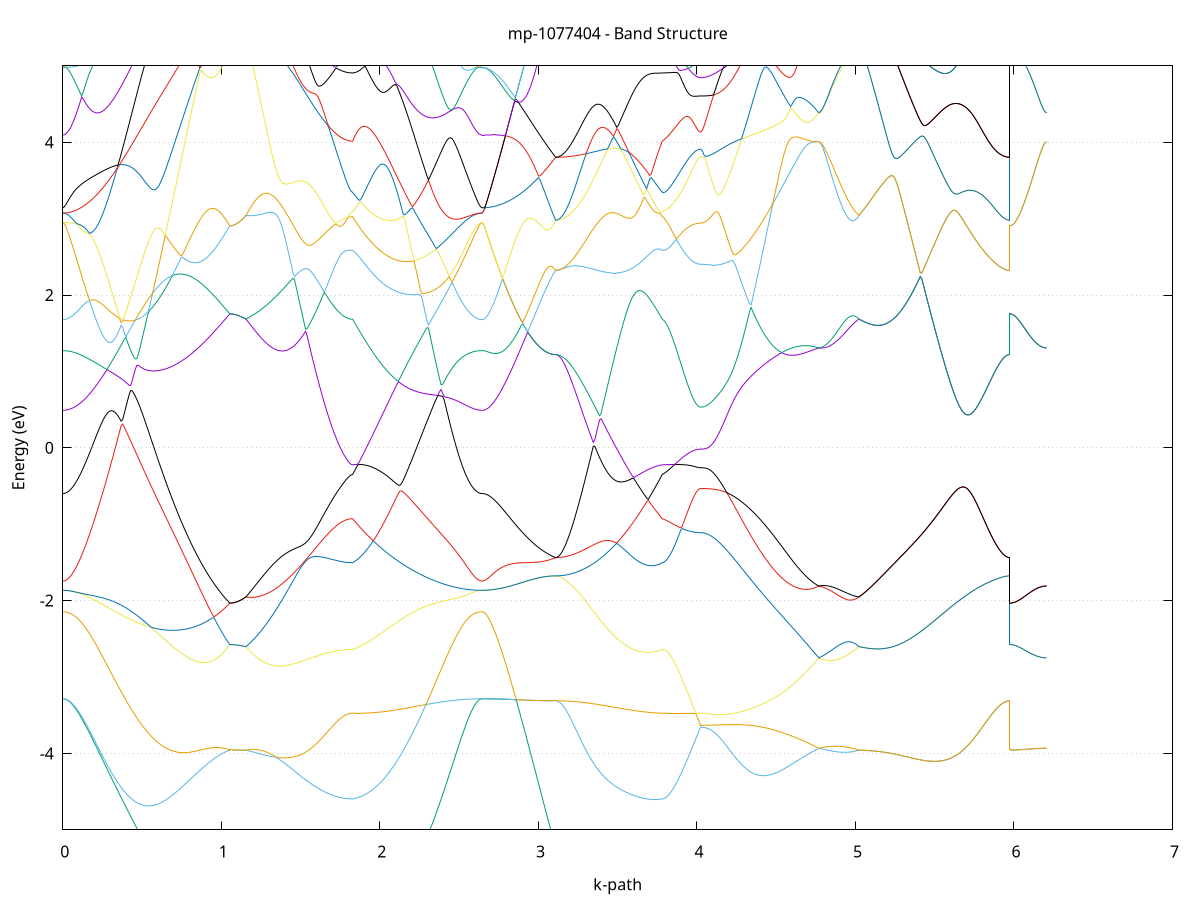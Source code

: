 set title 'mp-1077404 - Band Structure'
set xlabel 'k-path'
set ylabel 'Energy (eV)'
set grid y
set yrange [-5:5]
set terminal png size 800,600
set output 'mp-1077404_bands_gnuplot.png'
plot '-' using 1:2 with lines notitle, '-' using 1:2 with lines notitle, '-' using 1:2 with lines notitle, '-' using 1:2 with lines notitle, '-' using 1:2 with lines notitle, '-' using 1:2 with lines notitle, '-' using 1:2 with lines notitle, '-' using 1:2 with lines notitle, '-' using 1:2 with lines notitle, '-' using 1:2 with lines notitle, '-' using 1:2 with lines notitle, '-' using 1:2 with lines notitle, '-' using 1:2 with lines notitle, '-' using 1:2 with lines notitle, '-' using 1:2 with lines notitle, '-' using 1:2 with lines notitle, '-' using 1:2 with lines notitle, '-' using 1:2 with lines notitle, '-' using 1:2 with lines notitle, '-' using 1:2 with lines notitle, '-' using 1:2 with lines notitle, '-' using 1:2 with lines notitle, '-' using 1:2 with lines notitle, '-' using 1:2 with lines notitle, '-' using 1:2 with lines notitle, '-' using 1:2 with lines notitle, '-' using 1:2 with lines notitle, '-' using 1:2 with lines notitle, '-' using 1:2 with lines notitle, '-' using 1:2 with lines notitle, '-' using 1:2 with lines notitle, '-' using 1:2 with lines notitle, '-' using 1:2 with lines notitle, '-' using 1:2 with lines notitle, '-' using 1:2 with lines notitle, '-' using 1:2 with lines notitle, '-' using 1:2 with lines notitle, '-' using 1:2 with lines notitle, '-' using 1:2 with lines notitle, '-' using 1:2 with lines notitle, '-' using 1:2 with lines notitle, '-' using 1:2 with lines notitle, '-' using 1:2 with lines notitle, '-' using 1:2 with lines notitle, '-' using 1:2 with lines notitle, '-' using 1:2 with lines notitle, '-' using 1:2 with lines notitle, '-' using 1:2 with lines notitle, '-' using 1:2 with lines notitle, '-' using 1:2 with lines notitle, '-' using 1:2 with lines notitle, '-' using 1:2 with lines notitle, '-' using 1:2 with lines notitle, '-' using 1:2 with lines notitle, '-' using 1:2 with lines notitle, '-' using 1:2 with lines notitle, '-' using 1:2 with lines notitle, '-' using 1:2 with lines notitle, '-' using 1:2 with lines notitle, '-' using 1:2 with lines notitle, '-' using 1:2 with lines notitle, '-' using 1:2 with lines notitle, '-' using 1:2 with lines notitle, '-' using 1:2 with lines notitle
0.000000 -21.836856
0.009939 -21.836856
0.019877 -21.836756
0.029816 -21.836756
0.039754 -21.836656
0.049693 -21.836456
0.059631 -21.836356
0.069570 -21.836156
0.079508 -21.835956
0.089447 -21.835756
0.099386 -21.835456
0.109324 -21.835156
0.119263 -21.834856
0.129201 -21.834456
0.139140 -21.834156
0.149078 -21.833756
0.159017 -21.833256
0.168955 -21.832856
0.178894 -21.832356
0.188833 -21.831856
0.198771 -21.831356
0.208710 -21.830856
0.218648 -21.830256
0.228587 -21.829756
0.238525 -21.829156
0.248464 -21.828556
0.258402 -21.827856
0.268341 -21.827256
0.278280 -21.826656
0.288218 -21.825956
0.298157 -21.825256
0.308095 -21.824556
0.318034 -21.823856
0.327972 -21.823156
0.337911 -21.822456
0.347849 -21.821756
0.357788 -21.821056
0.367727 -21.820356
0.377665 -21.819556
0.387604 -21.818856
0.397542 -21.818156
0.407481 -21.817456
0.417419 -21.816856
0.427358 -21.816156
0.437296 -21.815456
0.447235 -21.814856
0.457174 -21.814256
0.467112 -21.813656
0.477051 -21.813156
0.486989 -21.812556
0.496928 -21.812156
0.506866 -21.811656
0.516805 -21.811256
0.526743 -21.810856
0.536682 -21.810556
0.546621 -21.810256
0.556559 -21.810056
0.566498 -21.809856
0.576436 -21.809656
0.586375 -21.809556
0.596313 -21.809556
0.606252 -21.809556
0.616190 -21.809556
0.626129 -21.809656
0.636068 -21.809856
0.646006 -21.810056
0.655945 -21.810256
0.665883 -21.810456
0.675822 -21.810756
0.685760 -21.811056
0.695699 -21.811356
0.705637 -21.811756
0.715576 -21.812156
0.725515 -21.812556
0.735453 -21.812956
0.745392 -21.813356
0.755330 -21.813756
0.765269 -21.814156
0.775207 -21.814656
0.785146 -21.815056
0.795084 -21.815556
0.805023 -21.815956
0.814962 -21.816356
0.824900 -21.816856
0.834839 -21.817256
0.844777 -21.817656
0.854716 -21.818056
0.864654 -21.818456
0.874593 -21.818756
0.884531 -21.819156
0.894470 -21.819456
0.904409 -21.819756
0.914347 -21.820056
0.924286 -21.820356
0.934224 -21.820656
0.944163 -21.820856
0.954101 -21.821056
0.964040 -21.821256
0.973978 -21.821456
0.983917 -21.821556
0.993856 -21.821656
1.003794 -21.821756
1.013733 -21.821856
1.023671 -21.821856
1.033610 -21.821856
1.043548 -21.821856
1.053487 -21.821856
1.053487 -21.821856
1.062758 -21.821856
1.072029 -21.821856
1.081299 -21.821856
1.090570 -21.821856
1.099841 -21.821856
1.109112 -21.821756
1.118383 -21.821756
1.127654 -21.821756
1.136925 -21.821756
1.146195 -21.821756
1.155466 -21.821656
1.155466 -21.821656
1.165361 -21.821856
1.175255 -21.821956
1.185149 -21.822156
1.195044 -21.822456
1.204938 -21.822656
1.214833 -21.822956
1.224727 -21.823256
1.234621 -21.823656
1.244516 -21.823956
1.254410 -21.824356
1.264304 -21.824856
1.274199 -21.825256
1.284093 -21.825756
1.293988 -21.826256
1.303882 -21.826756
1.313776 -21.827256
1.323671 -21.827756
1.333565 -21.828356
1.343459 -21.828956
1.353354 -21.829556
1.363248 -21.830056
1.373142 -21.830656
1.383037 -21.831256
1.392931 -21.831956
1.402826 -21.832556
1.412720 -21.833156
1.422614 -21.833756
1.432509 -21.834356
1.442403 -21.834956
1.452297 -21.835656
1.462192 -21.836256
1.472086 -21.836856
1.481981 -21.837456
1.491875 -21.838056
1.501769 -21.838656
1.511664 -21.839256
1.521558 -21.839856
1.531452 -21.840456
1.541347 -21.840956
1.551241 -21.841556
1.561136 -21.842056
1.571030 -21.842656
1.580924 -21.843156
1.590819 -21.843656
1.600713 -21.844156
1.610607 -21.844556
1.620502 -21.845056
1.630396 -21.845456
1.640291 -21.845956
1.650185 -21.846356
1.660079 -21.846756
1.669974 -21.847056
1.679868 -21.847456
1.689762 -21.847756
1.699657 -21.848056
1.709551 -21.848356
1.719446 -21.848656
1.729340 -21.848856
1.739234 -21.849056
1.749129 -21.849256
1.759023 -21.849456
1.768917 -21.849656
1.778812 -21.849756
1.788706 -21.849856
1.798601 -21.849956
1.808495 -21.849956
1.818389 -21.850056
1.828284 -21.850056
1.828284 -21.850056
1.838248 -21.850356
1.848211 -21.850556
1.858175 -21.850656
1.868139 -21.850756
1.878103 -21.850656
1.888067 -21.850556
1.898031 -21.850456
1.907995 -21.850156
1.917959 -21.849856
1.927922 -21.849456
1.937886 -21.849056
1.947850 -21.848556
1.957814 -21.847956
1.967778 -21.847256
1.977742 -21.846556
1.987706 -21.845856
1.997670 -21.844956
2.007634 -21.844056
2.017597 -21.843156
2.027561 -21.842156
2.037525 -21.841156
2.047489 -21.840156
2.057453 -21.839056
2.067417 -21.837856
2.077381 -21.836756
2.087345 -21.835656
2.097308 -21.834456
2.107272 -21.833356
2.117236 -21.832156
2.127200 -21.831056
2.137164 -21.830056
2.147128 -21.828956
2.157092 -21.828056
2.167056 -21.827156
2.177019 -21.826356
2.186983 -21.825556
2.196947 -21.824956
2.206911 -21.824456
2.216875 -21.824056
2.226839 -21.823756
2.236803 -21.823556
2.246767 -21.823456
2.256730 -21.823456
2.266694 -21.823556
2.276658 -21.823756
2.286622 -21.823956
2.296586 -21.824256
2.306550 -21.824656
2.316514 -21.825056
2.326478 -21.825456
2.336442 -21.825856
2.346405 -21.826356
2.356369 -21.826856
2.366333 -21.827356
2.376297 -21.827956
2.386261 -21.828456
2.396225 -21.828956
2.406189 -21.829556
2.416153 -21.830056
2.426116 -21.830556
2.436080 -21.831056
2.446044 -21.831556
2.456008 -21.832056
2.465972 -21.832456
2.475936 -21.832956
2.485900 -21.833356
2.495864 -21.833756
2.505827 -21.834156
2.515791 -21.834456
2.525755 -21.834856
2.535719 -21.835156
2.545683 -21.835456
2.555647 -21.835756
2.565611 -21.835956
2.575575 -21.836156
2.585538 -21.836356
2.595502 -21.836456
2.605466 -21.836656
2.615430 -21.836756
2.625394 -21.836756
2.635358 -21.836856
2.645322 -21.836856
2.645322 -21.836856
2.655184 -21.836856
2.665047 -21.836656
2.674909 -21.836456
2.684772 -21.836156
2.694634 -21.835656
2.704497 -21.835156
2.714359 -21.834556
2.724222 -21.833856
2.734084 -21.833156
2.743947 -21.832256
2.753809 -21.831256
2.763672 -21.830256
2.773534 -21.829156
2.783397 -21.827856
2.793260 -21.826556
2.803122 -21.825156
2.812985 -21.823756
2.822847 -21.822156
2.832710 -21.820556
2.842572 -21.818856
2.852435 -21.817056
2.862297 -21.815256
2.872160 -21.813356
2.882022 -21.811356
2.891885 -21.809256
2.901747 -21.807156
2.911610 -21.804956
2.921472 -21.802756
2.931335 -21.800456
2.941197 -21.798056
2.951060 -21.795656
2.960922 -21.793156
2.970785 -21.790656
2.980647 -21.788156
2.990510 -21.785556
3.000372 -21.782856
3.010235 -21.780256
3.020097 -21.777556
3.029960 -21.774756
3.039823 -21.771956
3.049685 -21.769256
3.059548 -21.766356
3.069410 -21.763556
3.079273 -21.760656
3.089135 -21.757856
3.098998 -21.757256
3.108860 -21.757356
3.108860 -21.757356
3.118755 -21.757456
3.128649 -21.757956
3.138543 -21.758756
3.148438 -21.759556
3.158332 -21.760556
3.168226 -21.761656
3.178121 -21.762756
3.188015 -21.763956
3.197910 -21.765156
3.207804 -21.766456
3.217698 -21.767756
3.227593 -21.769156
3.237487 -21.770556
3.247381 -21.772056
3.257276 -21.773556
3.267170 -21.775056
3.277065 -21.776556
3.286959 -21.778156
3.296853 -21.779856
3.306748 -21.781456
3.316642 -21.783156
3.326536 -21.784856
3.336431 -21.786556
3.346325 -21.788356
3.356220 -21.790056
3.366114 -21.791856
3.376008 -21.793656
3.385903 -21.795456
3.395797 -21.797356
3.405691 -21.799156
3.415586 -21.800956
3.425480 -21.802856
3.435374 -21.804656
3.445269 -21.806556
3.455163 -21.808356
3.465058 -21.810156
3.474952 -21.811956
3.484846 -21.813856
3.494741 -21.815656
3.504635 -21.817356
3.514529 -21.819156
3.524424 -21.820856
3.534318 -21.822556
3.544213 -21.824256
3.554107 -21.825956
3.564001 -21.827556
3.573896 -21.829056
3.583790 -21.830656
3.593684 -21.832156
3.603579 -21.833556
3.613473 -21.834956
3.623368 -21.836356
3.633262 -21.837656
3.643156 -21.838956
3.653051 -21.840156
3.662945 -21.841256
3.672839 -21.842356
3.682734 -21.843356
3.692628 -21.844356
3.702523 -21.845256
3.712417 -21.846056
3.722311 -21.846856
3.732206 -21.847556
3.742100 -21.848256
3.751994 -21.848756
3.761889 -21.849256
3.771783 -21.849656
3.781678 -21.850056
3.781678 -21.850056
3.791387 -21.850056
3.801096 -21.850156
3.810805 -21.850156
3.820514 -21.850056
3.830223 -21.849956
3.839932 -21.849756
3.849641 -21.849656
3.859351 -21.849356
3.869060 -21.849156
3.878769 -21.848856
3.888478 -21.848456
3.898187 -21.848156
3.907896 -21.847756
3.917605 -21.847356
3.927314 -21.846956
3.937023 -21.846456
3.946733 -21.846056
3.956442 -21.845656
3.966151 -21.845156
3.975860 -21.844756
3.985569 -21.844456
3.995278 -21.844156
4.004987 -21.843956
4.014696 -21.843756
4.024406 -21.843756
4.024406 -21.843756
4.034338 -21.843756
4.044270 -21.843756
4.054203 -21.843656
4.064135 -21.843556
4.074067 -21.843456
4.084000 -21.843356
4.093932 -21.843256
4.103864 -21.843056
4.113797 -21.842956
4.123729 -21.842756
4.133662 -21.842556
4.143594 -21.842256
4.153526 -21.842056
4.163459 -21.841756
4.173391 -21.841456
4.183323 -21.841156
4.193256 -21.840856
4.203188 -21.840556
4.213121 -21.840156
4.223053 -21.839856
4.232985 -21.839456
4.242918 -21.839056
4.252850 -21.838656
4.262782 -21.838256
4.272715 -21.837756
4.282647 -21.837356
4.292580 -21.836856
4.302512 -21.836456
4.312444 -21.835956
4.322377 -21.835456
4.332309 -21.834956
4.342241 -21.834556
4.352174 -21.834056
4.362106 -21.833556
4.372038 -21.833056
4.381971 -21.832556
4.391903 -21.832056
4.401836 -21.831556
4.411768 -21.831056
4.421700 -21.830556
4.431633 -21.830056
4.441565 -21.829556
4.451497 -21.829056
4.461430 -21.828656
4.471362 -21.828156
4.481295 -21.827756
4.491227 -21.827256
4.501159 -21.826856
4.511092 -21.826456
4.521024 -21.826056
4.530956 -21.825756
4.540889 -21.825356
4.550821 -21.825056
4.560753 -21.824756
4.570686 -21.824556
4.580618 -21.824256
4.590551 -21.824056
4.600483 -21.823856
4.610415 -21.823656
4.620348 -21.823556
4.630280 -21.823456
4.640212 -21.823356
4.650145 -21.823256
4.660077 -21.823156
4.670010 -21.823056
4.679942 -21.822956
4.689874 -21.822956
4.699807 -21.822856
4.709739 -21.822756
4.719671 -21.822656
4.729604 -21.822556
4.739536 -21.822456
4.749469 -21.822256
4.759401 -21.822056
4.769333 -21.821856
4.769333 -21.821856
4.779072 -21.821956
4.788811 -21.822056
4.798550 -21.822156
4.808289 -21.822256
4.818028 -21.822356
4.827767 -21.822356
4.837506 -21.822456
4.847245 -21.822556
4.856984 -21.822556
4.866723 -21.822656
4.876462 -21.822656
4.886201 -21.822756
4.895940 -21.822756
4.905679 -21.822756
4.915418 -21.822756
4.925157 -21.822756
4.934896 -21.822756
4.944634 -21.822656
4.954373 -21.822556
4.964112 -21.822556
4.973851 -21.822456
4.983590 -21.822256
4.993329 -21.822156
5.003068 -21.822056
5.012807 -21.821856
5.022546 -21.821656
5.022546 -21.821656
5.032458 -21.821656
5.042369 -21.821556
5.052281 -21.821456
5.062192 -21.821456
5.072104 -21.821356
5.082015 -21.821156
5.091927 -21.821056
5.101838 -21.820956
5.111750 -21.820756
5.121661 -21.820556
5.131573 -21.820356
5.141485 -21.820156
5.151396 -21.819956
5.161308 -21.819656
5.171219 -21.819356
5.181131 -21.819056
5.191042 -21.818756
5.200954 -21.818456
5.210865 -21.818056
5.220777 -21.817656
5.230688 -21.817256
5.240600 -21.816856
5.250511 -21.816456
5.260423 -21.815956
5.270335 -21.815456
5.280246 -21.814956
5.290158 -21.814356
5.300069 -21.813856
5.309981 -21.813256
5.319892 -21.812656
5.329804 -21.812056
5.339715 -21.811356
5.349627 -21.810656
5.359538 -21.810056
5.369450 -21.809356
5.379361 -21.808556
5.389273 -21.807856
5.399185 -21.807056
5.409096 -21.806256
5.419008 -21.805456
5.428919 -21.804656
5.438831 -21.803856
5.448742 -21.803056
5.458654 -21.802156
5.468565 -21.801256
5.478477 -21.800356
5.488388 -21.799456
5.498300 -21.798556
5.508211 -21.797656
5.518123 -21.796656
5.528035 -21.795756
5.537946 -21.794756
5.547858 -21.793856
5.557769 -21.792856
5.567681 -21.791856
5.577592 -21.790856
5.587504 -21.789856
5.597415 -21.788956
5.607327 -21.787956
5.617238 -21.786956
5.627150 -21.785956
5.637061 -21.784856
5.646973 -21.783856
5.656884 -21.782856
5.666796 -21.781856
5.676708 -21.780856
5.686619 -21.779856
5.696531 -21.778956
5.706442 -21.777956
5.716354 -21.776956
5.726265 -21.775956
5.736177 -21.774956
5.746088 -21.774056
5.756000 -21.773056
5.765911 -21.772156
5.775823 -21.771256
5.785734 -21.770256
5.795646 -21.769356
5.805558 -21.768456
5.815469 -21.767556
5.825381 -21.766756
5.835292 -21.765856
5.845204 -21.765056
5.855115 -21.764256
5.865027 -21.763456
5.874938 -21.762656
5.884850 -21.761856
5.894761 -21.761156
5.904673 -21.760456
5.914584 -21.759756
5.924496 -21.759156
5.934408 -21.758556
5.944319 -21.758056
5.954231 -21.757656
5.964142 -21.757356
5.974054 -21.757356
5.974054 -21.821856
5.983711 -21.821856
5.993368 -21.821856
6.003025 -21.821856
6.012682 -21.821856
6.022339 -21.821856
6.031996 -21.821856
6.041653 -21.821856
6.051310 -21.821856
6.060967 -21.821856
6.070624 -21.821856
6.080281 -21.821856
6.089938 -21.821856
6.099595 -21.821856
6.109252 -21.821856
6.118909 -21.821856
6.128566 -21.821856
6.138224 -21.821856
6.147881 -21.821856
6.157538 -21.821856
6.167195 -21.821856
6.176852 -21.821856
6.186509 -21.821856
6.196166 -21.821856
6.205823 -21.821856
e
0.000000 -21.742256
0.009939 -21.742256
0.019877 -21.742256
0.029816 -21.742356
0.039754 -21.742556
0.049693 -21.742656
0.059631 -21.742956
0.069570 -21.743156
0.079508 -21.743456
0.089447 -21.743756
0.099386 -21.744156
0.109324 -21.744556
0.119263 -21.744956
0.129201 -21.745456
0.139140 -21.745956
0.149078 -21.746556
0.159017 -21.747056
0.168955 -21.747656
0.178894 -21.748356
0.188833 -21.748956
0.198771 -21.749656
0.208710 -21.750456
0.218648 -21.751156
0.228587 -21.751956
0.238525 -21.752756
0.248464 -21.753556
0.258402 -21.754456
0.268341 -21.755356
0.278280 -21.756256
0.288218 -21.757156
0.298157 -21.758156
0.308095 -21.759056
0.318034 -21.760056
0.327972 -21.761056
0.337911 -21.762156
0.347849 -21.763156
0.357788 -21.764156
0.367727 -21.765256
0.377665 -21.766356
0.387604 -21.767456
0.397542 -21.768556
0.407481 -21.769656
0.417419 -21.770756
0.427358 -21.771856
0.437296 -21.773056
0.447235 -21.774156
0.457174 -21.775356
0.467112 -21.776456
0.477051 -21.777656
0.486989 -21.778756
0.496928 -21.779956
0.506866 -21.781056
0.516805 -21.782256
0.526743 -21.783456
0.536682 -21.784556
0.546621 -21.785656
0.556559 -21.786856
0.566498 -21.787956
0.576436 -21.789156
0.586375 -21.790256
0.596313 -21.791356
0.606252 -21.792456
0.616190 -21.793556
0.626129 -21.794656
0.636068 -21.795756
0.646006 -21.796756
0.655945 -21.797856
0.665883 -21.798856
0.675822 -21.799856
0.685760 -21.800856
0.695699 -21.801856
0.705637 -21.802856
0.715576 -21.803756
0.725515 -21.804756
0.735453 -21.805656
0.745392 -21.806556
0.755330 -21.807456
0.765269 -21.808256
0.775207 -21.809056
0.785146 -21.809956
0.795084 -21.810656
0.805023 -21.811456
0.814962 -21.812156
0.824900 -21.812956
0.834839 -21.813556
0.844777 -21.814256
0.854716 -21.814956
0.864654 -21.815556
0.874593 -21.816056
0.884531 -21.816656
0.894470 -21.817156
0.904409 -21.817656
0.914347 -21.818156
0.924286 -21.818656
0.934224 -21.819056
0.944163 -21.819456
0.954101 -21.819756
0.964040 -21.820156
0.973978 -21.820456
0.983917 -21.820656
0.993856 -21.820956
1.003794 -21.821156
1.013733 -21.821356
1.023671 -21.821556
1.033610 -21.821656
1.043548 -21.821756
1.053487 -21.821856
1.053487 -21.821856
1.062758 -21.821856
1.072029 -21.821856
1.081299 -21.821856
1.090570 -21.821856
1.099841 -21.821856
1.109112 -21.821756
1.118383 -21.821756
1.127654 -21.821756
1.136925 -21.821756
1.146195 -21.821756
1.155466 -21.821656
1.155466 -21.821656
1.165361 -21.821456
1.175255 -21.821156
1.185149 -21.820856
1.195044 -21.820556
1.204938 -21.820156
1.214833 -21.819756
1.224727 -21.819356
1.234621 -21.818956
1.244516 -21.818456
1.254410 -21.817956
1.264304 -21.817456
1.274199 -21.816956
1.284093 -21.816456
1.293988 -21.816056
1.303882 -21.815556
1.313776 -21.815056
1.323671 -21.814656
1.333565 -21.814256
1.343459 -21.813856
1.353354 -21.813456
1.363248 -21.813156
1.373142 -21.812856
1.383037 -21.812656
1.392931 -21.812356
1.402826 -21.812156
1.412720 -21.812056
1.422614 -21.811956
1.432509 -21.811856
1.442403 -21.811756
1.452297 -21.811656
1.462192 -21.811656
1.472086 -21.811656
1.481981 -21.811656
1.491875 -21.811656
1.501769 -21.811656
1.511664 -21.811756
1.521558 -21.811756
1.531452 -21.811856
1.541347 -21.811956
1.551241 -21.811956
1.561136 -21.812056
1.571030 -21.812156
1.580924 -21.812256
1.590819 -21.812356
1.600713 -21.812456
1.610607 -21.812556
1.620502 -21.812656
1.630396 -21.812756
1.640291 -21.812856
1.650185 -21.812956
1.660079 -21.813056
1.669974 -21.813156
1.679868 -21.813256
1.689762 -21.813356
1.699657 -21.813456
1.709551 -21.813556
1.719446 -21.813556
1.729340 -21.813656
1.739234 -21.813756
1.749129 -21.813756
1.759023 -21.813856
1.768917 -21.813856
1.778812 -21.813956
1.788706 -21.813956
1.798601 -21.813956
1.808495 -21.814056
1.818389 -21.814056
1.828284 -21.814056
1.828284 -21.814056
1.838248 -21.814656
1.848211 -21.815156
1.858175 -21.815656
1.868139 -21.816056
1.878103 -21.816356
1.888067 -21.816656
1.898031 -21.816856
1.907995 -21.817056
1.917959 -21.817056
1.927922 -21.817056
1.937886 -21.817056
1.947850 -21.816856
1.957814 -21.816656
1.967778 -21.816356
1.977742 -21.816056
1.987706 -21.815656
1.997670 -21.815156
2.007634 -21.814656
2.017597 -21.814056
2.027561 -21.813356
2.037525 -21.812656
2.047489 -21.811856
2.057453 -21.811056
2.067417 -21.810156
2.077381 -21.809256
2.087345 -21.808256
2.097308 -21.807156
2.107272 -21.806056
2.117236 -21.804856
2.127200 -21.803656
2.137164 -21.802456
2.147128 -21.801156
2.157092 -21.799856
2.167056 -21.798456
2.177019 -21.797056
2.186983 -21.795656
2.196947 -21.794156
2.206911 -21.792656
2.216875 -21.791156
2.226839 -21.789656
2.236803 -21.788056
2.246767 -21.786556
2.256730 -21.784956
2.266694 -21.783356
2.276658 -21.781756
2.286622 -21.780156
2.296586 -21.778556
2.306550 -21.776956
2.316514 -21.775356
2.326478 -21.773756
2.336442 -21.772156
2.346405 -21.770556
2.356369 -21.768956
2.366333 -21.767456
2.376297 -21.765956
2.386261 -21.764456
2.396225 -21.762956
2.406189 -21.761556
2.416153 -21.760056
2.426116 -21.758756
2.436080 -21.757356
2.446044 -21.756056
2.456008 -21.754856
2.465972 -21.753656
2.475936 -21.752456
2.485900 -21.751356
2.495864 -21.750256
2.505827 -21.749256
2.515791 -21.748356
2.525755 -21.747456
2.535719 -21.746656
2.545683 -21.745856
2.555647 -21.745256
2.565611 -21.744556
2.575575 -21.744056
2.585538 -21.743556
2.595502 -21.743156
2.605466 -21.742856
2.615430 -21.742556
2.625394 -21.742356
2.635358 -21.742256
2.645322 -21.742256
2.645322 -21.742256
2.655184 -21.742256
2.665047 -21.742356
2.674909 -21.742656
2.684772 -21.742856
2.694634 -21.743256
2.704497 -21.743656
2.714359 -21.744056
2.724222 -21.744456
2.734084 -21.744956
2.743947 -21.745456
2.753809 -21.745956
2.763672 -21.746456
2.773534 -21.746956
2.783397 -21.747456
2.793260 -21.747956
2.803122 -21.748456
2.812985 -21.748956
2.822847 -21.749456
2.832710 -21.749956
2.842572 -21.750356
2.852435 -21.750856
2.862297 -21.751356
2.872160 -21.751756
2.882022 -21.752156
2.891885 -21.752556
2.901747 -21.752956
2.911610 -21.753356
2.921472 -21.753756
2.931335 -21.754056
2.941197 -21.754456
2.951060 -21.754756
2.960922 -21.755056
2.970785 -21.755356
2.980647 -21.755556
2.990510 -21.755856
3.000372 -21.756056
3.010235 -21.756256
3.020097 -21.756456
3.029960 -21.756656
3.039823 -21.756856
3.049685 -21.756956
3.059548 -21.757056
3.069410 -21.757156
3.079273 -21.757256
3.089135 -21.757256
3.098998 -21.757256
3.108860 -21.757356
3.108860 -21.757356
3.118755 -21.757356
3.128649 -21.757256
3.138543 -21.757256
3.148438 -21.757256
3.158332 -21.757156
3.168226 -21.757056
3.178121 -21.757056
3.188015 -21.756956
3.197910 -21.756856
3.207804 -21.756756
3.217698 -21.756656
3.227593 -21.756456
3.237487 -21.756356
3.247381 -21.756156
3.257276 -21.756056
3.267170 -21.755856
3.277065 -21.755656
3.286959 -21.755556
3.296853 -21.755356
3.306748 -21.755056
3.316642 -21.755256
3.326536 -21.755856
3.336431 -21.756556
3.346325 -21.757356
3.356220 -21.758156
3.366114 -21.759056
3.376008 -21.760056
3.385903 -21.761156
3.395797 -21.762356
3.405691 -21.763556
3.415586 -21.764856
3.425480 -21.766156
3.435374 -21.767556
3.445269 -21.768956
3.455163 -21.770456
3.465058 -21.771956
3.474952 -21.773456
3.484846 -21.775056
3.494741 -21.776556
3.504635 -21.778156
3.514529 -21.779756
3.524424 -21.781356
3.534318 -21.782956
3.544213 -21.784556
3.554107 -21.786156
3.564001 -21.787756
3.573896 -21.789256
3.583790 -21.790856
3.593684 -21.792356
3.603579 -21.793856
3.613473 -21.795356
3.623368 -21.796856
3.633262 -21.798256
3.643156 -21.799656
3.653051 -21.800956
3.662945 -21.802256
3.672839 -21.803556
3.682734 -21.804756
3.692628 -21.805956
3.702523 -21.807056
3.712417 -21.808156
3.722311 -21.809156
3.732206 -21.810056
3.742100 -21.810956
3.751994 -21.811856
3.761889 -21.812656
3.771783 -21.813356
3.781678 -21.814056
3.781678 -21.814056
3.791387 -21.814256
3.801096 -21.814556
3.810805 -21.814856
3.820514 -21.815356
3.830223 -21.815756
3.839932 -21.816356
3.849641 -21.816956
3.859351 -21.817556
3.869060 -21.818256
3.878769 -21.819056
3.888478 -21.819756
3.898187 -21.820556
3.907896 -21.821356
3.917605 -21.822156
3.927314 -21.822956
3.937023 -21.823756
3.946733 -21.824456
3.956442 -21.825256
3.966151 -21.825856
3.975860 -21.826556
3.985569 -21.827056
3.995278 -21.827456
4.004987 -21.827756
4.014696 -21.828056
4.024406 -21.828056
4.024406 -21.828056
4.034338 -21.828056
4.044270 -21.828056
4.054203 -21.827956
4.064135 -21.827956
4.074067 -21.827856
4.084000 -21.827756
4.093932 -21.827656
4.103864 -21.827556
4.113797 -21.827456
4.123729 -21.827256
4.133662 -21.827156
4.143594 -21.826956
4.153526 -21.826756
4.163459 -21.826556
4.173391 -21.826356
4.183323 -21.826156
4.193256 -21.825956
4.203188 -21.825656
4.213121 -21.825456
4.223053 -21.825156
4.232985 -21.824856
4.242918 -21.824656
4.252850 -21.824356
4.262782 -21.824056
4.272715 -21.823756
4.282647 -21.823456
4.292580 -21.823156
4.302512 -21.822856
4.312444 -21.822456
4.322377 -21.822156
4.332309 -21.821856
4.342241 -21.821556
4.352174 -21.821256
4.362106 -21.820956
4.372038 -21.820656
4.381971 -21.820356
4.391903 -21.820056
4.401836 -21.819756
4.411768 -21.819456
4.421700 -21.819156
4.431633 -21.818956
4.441565 -21.818656
4.451497 -21.818456
4.461430 -21.818156
4.471362 -21.817956
4.481295 -21.817756
4.491227 -21.817656
4.501159 -21.817456
4.511092 -21.817356
4.521024 -21.817256
4.530956 -21.817156
4.540889 -21.817056
4.550821 -21.817056
4.560753 -21.817056
4.570686 -21.817056
4.580618 -21.817156
4.590551 -21.817256
4.600483 -21.817356
4.610415 -21.817556
4.620348 -21.817756
4.630280 -21.817956
4.640212 -21.818156
4.650145 -21.818456
4.660077 -21.818756
4.670010 -21.819056
4.679942 -21.819356
4.689874 -21.819656
4.699807 -21.819956
4.709739 -21.820256
4.719671 -21.820656
4.729604 -21.820856
4.739536 -21.821156
4.749469 -21.821456
4.759401 -21.821656
4.769333 -21.821856
4.769333 -21.821856
4.779072 -21.821856
4.788811 -21.821756
4.798550 -21.821656
4.808289 -21.821456
4.818028 -21.821356
4.827767 -21.821256
4.837506 -21.821156
4.847245 -21.821056
4.856984 -21.820956
4.866723 -21.820856
4.876462 -21.820756
4.886201 -21.820756
4.895940 -21.820656
4.905679 -21.820656
4.915418 -21.820656
4.925157 -21.820656
4.934896 -21.820656
4.944634 -21.820756
4.954373 -21.820756
4.964112 -21.820856
4.973851 -21.820956
4.983590 -21.821056
4.993329 -21.821256
5.003068 -21.821356
5.012807 -21.821556
5.022546 -21.821656
5.022546 -21.821656
5.032458 -21.821656
5.042369 -21.821556
5.052281 -21.821456
5.062192 -21.821456
5.072104 -21.821356
5.082015 -21.821156
5.091927 -21.821056
5.101838 -21.820956
5.111750 -21.820756
5.121661 -21.820556
5.131573 -21.820356
5.141485 -21.820156
5.151396 -21.819956
5.161308 -21.819656
5.171219 -21.819356
5.181131 -21.819056
5.191042 -21.818756
5.200954 -21.818456
5.210865 -21.818056
5.220777 -21.817656
5.230688 -21.817256
5.240600 -21.816856
5.250511 -21.816456
5.260423 -21.815956
5.270335 -21.815456
5.280246 -21.814956
5.290158 -21.814356
5.300069 -21.813856
5.309981 -21.813256
5.319892 -21.812656
5.329804 -21.812056
5.339715 -21.811356
5.349627 -21.810656
5.359538 -21.810056
5.369450 -21.809356
5.379361 -21.808556
5.389273 -21.807856
5.399185 -21.807056
5.409096 -21.806256
5.419008 -21.805456
5.428919 -21.804656
5.438831 -21.803856
5.448742 -21.803056
5.458654 -21.802156
5.468565 -21.801256
5.478477 -21.800356
5.488388 -21.799456
5.498300 -21.798556
5.508211 -21.797656
5.518123 -21.796656
5.528035 -21.795756
5.537946 -21.794756
5.547858 -21.793856
5.557769 -21.792856
5.567681 -21.791856
5.577592 -21.790856
5.587504 -21.789856
5.597415 -21.788956
5.607327 -21.787956
5.617238 -21.786956
5.627150 -21.785956
5.637061 -21.784856
5.646973 -21.783856
5.656884 -21.782856
5.666796 -21.781856
5.676708 -21.780856
5.686619 -21.779856
5.696531 -21.778956
5.706442 -21.777956
5.716354 -21.776956
5.726265 -21.775956
5.736177 -21.774956
5.746088 -21.774056
5.756000 -21.773056
5.765911 -21.772156
5.775823 -21.771256
5.785734 -21.770256
5.795646 -21.769356
5.805558 -21.768456
5.815469 -21.767556
5.825381 -21.766756
5.835292 -21.765856
5.845204 -21.765056
5.855115 -21.764256
5.865027 -21.763456
5.874938 -21.762656
5.884850 -21.761856
5.894761 -21.761156
5.904673 -21.760456
5.914584 -21.759756
5.924496 -21.759156
5.934408 -21.758556
5.944319 -21.758056
5.954231 -21.757656
5.964142 -21.757356
5.974054 -21.757356
5.974054 -21.821856
5.983711 -21.821856
5.993368 -21.821856
6.003025 -21.821856
6.012682 -21.821856
6.022339 -21.821856
6.031996 -21.821856
6.041653 -21.821856
6.051310 -21.821856
6.060967 -21.821856
6.070624 -21.821856
6.080281 -21.821856
6.089938 -21.821856
6.099595 -21.821856
6.109252 -21.821856
6.118909 -21.821856
6.128566 -21.821856
6.138224 -21.821856
6.147881 -21.821856
6.157538 -21.821856
6.167195 -21.821856
6.176852 -21.821856
6.186509 -21.821856
6.196166 -21.821856
6.205823 -21.821856
e
0.000000 -21.742256
0.009939 -21.742256
0.019877 -21.742256
0.029816 -21.742356
0.039754 -21.742456
0.049693 -21.742556
0.059631 -21.742756
0.069570 -21.742956
0.079508 -21.743156
0.089447 -21.743456
0.099386 -21.743756
0.109324 -21.744056
0.119263 -21.744356
0.129201 -21.744756
0.139140 -21.745156
0.149078 -21.745556
0.159017 -21.746056
0.168955 -21.746556
0.178894 -21.747056
0.188833 -21.747556
0.198771 -21.748056
0.208710 -21.748656
0.218648 -21.749256
0.228587 -21.749856
0.238525 -21.750556
0.248464 -21.751156
0.258402 -21.751856
0.268341 -21.752556
0.278280 -21.753256
0.288218 -21.753956
0.298157 -21.754756
0.308095 -21.755456
0.318034 -21.756256
0.327972 -21.757056
0.337911 -21.757856
0.347849 -21.758656
0.357788 -21.759456
0.367727 -21.760356
0.377665 -21.761156
0.387604 -21.762356
0.397542 -21.763556
0.407481 -21.764756
0.417419 -21.765956
0.427358 -21.767156
0.437296 -21.768256
0.447235 -21.769456
0.457174 -21.770656
0.467112 -21.771856
0.477051 -21.772956
0.486989 -21.774156
0.496928 -21.775356
0.506866 -21.776456
0.516805 -21.777556
0.526743 -21.778656
0.536682 -21.779756
0.546621 -21.780856
0.556559 -21.781956
0.566498 -21.782956
0.576436 -21.784056
0.586375 -21.785056
0.596313 -21.786056
0.606252 -21.786956
0.616190 -21.787956
0.626129 -21.788856
0.636068 -21.789756
0.646006 -21.790656
0.655945 -21.791556
0.665883 -21.792356
0.675822 -21.793156
0.685760 -21.793956
0.695699 -21.794756
0.705637 -21.795456
0.715576 -21.796156
0.725515 -21.796856
0.735453 -21.797456
0.745392 -21.798156
0.755330 -21.798756
0.765269 -21.799256
0.775207 -21.799856
0.785146 -21.800356
0.795084 -21.800856
0.805023 -21.801356
0.814962 -21.801756
0.824900 -21.802156
0.834839 -21.802556
0.844777 -21.802956
0.854716 -21.803256
0.864654 -21.803556
0.874593 -21.803856
0.884531 -21.804056
0.894470 -21.804356
0.904409 -21.804556
0.914347 -21.804756
0.924286 -21.804856
0.934224 -21.805056
0.944163 -21.805156
0.954101 -21.805156
0.964040 -21.805256
0.973978 -21.805256
0.983917 -21.805356
0.993856 -21.805256
1.003794 -21.805256
1.013733 -21.805256
1.023671 -21.805156
1.033610 -21.805056
1.043548 -21.804956
1.053487 -21.804756
1.053487 -21.804756
1.062758 -21.804756
1.072029 -21.804756
1.081299 -21.804656
1.090570 -21.804456
1.099841 -21.804256
1.109112 -21.804056
1.118383 -21.803856
1.127654 -21.803556
1.136925 -21.803156
1.146195 -21.802856
1.155466 -21.802456
1.155466 -21.802456
1.165361 -21.802156
1.175255 -21.801856
1.185149 -21.801556
1.195044 -21.801156
1.204938 -21.800856
1.214833 -21.800556
1.224727 -21.800156
1.234621 -21.799756
1.244516 -21.799356
1.254410 -21.798956
1.264304 -21.798456
1.274199 -21.797956
1.284093 -21.797456
1.293988 -21.796856
1.303882 -21.796256
1.313776 -21.795656
1.323671 -21.794956
1.333565 -21.794156
1.343459 -21.793356
1.353354 -21.792456
1.363248 -21.791456
1.373142 -21.790456
1.383037 -21.789456
1.392931 -21.788356
1.402826 -21.787156
1.412720 -21.785956
1.422614 -21.784756
1.432509 -21.783456
1.442403 -21.782156
1.452297 -21.780856
1.462192 -21.779456
1.472086 -21.778056
1.481981 -21.776656
1.491875 -21.775256
1.501769 -21.773856
1.511664 -21.772356
1.521558 -21.770956
1.531452 -21.769456
1.541347 -21.768056
1.551241 -21.766556
1.561136 -21.765156
1.571030 -21.763756
1.580924 -21.762356
1.590819 -21.760956
1.600713 -21.759656
1.610607 -21.758256
1.620502 -21.757756
1.630396 -21.757656
1.640291 -21.757656
1.650185 -21.757656
1.660079 -21.757756
1.669974 -21.757756
1.679868 -21.757856
1.689762 -21.757956
1.699657 -21.758056
1.709551 -21.758156
1.719446 -21.758256
1.729340 -21.758356
1.739234 -21.758456
1.749129 -21.758556
1.759023 -21.758656
1.768917 -21.758656
1.778812 -21.758756
1.788706 -21.758856
1.798601 -21.758856
1.808495 -21.758856
1.818389 -21.758856
1.828284 -21.758956
1.828284 -21.758956
1.838248 -21.759756
1.848211 -21.760556
1.858175 -21.761356
1.868139 -21.762256
1.878103 -21.763056
1.888067 -21.763956
1.898031 -21.764856
1.907995 -21.765756
1.917959 -21.766656
1.927922 -21.767556
1.937886 -21.768456
1.947850 -21.769356
1.957814 -21.770256
1.967778 -21.771156
1.977742 -21.772056
1.987706 -21.772956
1.997670 -21.773856
2.007634 -21.774656
2.017597 -21.775556
2.027561 -21.776456
2.037525 -21.777256
2.047489 -21.778056
2.057453 -21.778856
2.067417 -21.779556
2.077381 -21.780256
2.087345 -21.780956
2.097308 -21.781556
2.107272 -21.782156
2.117236 -21.782656
2.127200 -21.783056
2.137164 -21.783456
2.147128 -21.783656
2.157092 -21.783856
2.167056 -21.783856
2.177019 -21.783756
2.186983 -21.783556
2.196947 -21.783256
2.206911 -21.782756
2.216875 -21.782156
2.226839 -21.781356
2.236803 -21.780556
2.246767 -21.779556
2.256730 -21.778356
2.266694 -21.777156
2.276658 -21.775856
2.286622 -21.774456
2.296586 -21.773056
2.306550 -21.771556
2.316514 -21.769956
2.326478 -21.768356
2.336442 -21.766756
2.346405 -21.765056
2.356369 -21.763456
2.366333 -21.761756
2.376297 -21.760156
2.386261 -21.758456
2.396225 -21.756856
2.406189 -21.755256
2.416153 -21.753656
2.426116 -21.752156
2.436080 -21.750656
2.446044 -21.749156
2.456008 -21.747756
2.465972 -21.746356
2.475936 -21.745056
2.485900 -21.743856
2.495864 -21.742656
2.505827 -21.741756
2.515791 -21.741756
2.525755 -21.741856
2.535719 -21.741956
2.545683 -21.741956
2.555647 -21.742056
2.565611 -21.742056
2.575575 -21.742056
2.585538 -21.742156
2.595502 -21.742156
2.605466 -21.742156
2.615430 -21.742156
2.625394 -21.742156
2.635358 -21.742256
2.645322 -21.742256
2.645322 -21.742256
2.655184 -21.742256
2.665047 -21.742356
2.674909 -21.742656
2.684772 -21.742856
2.694634 -21.743256
2.704497 -21.743656
2.714359 -21.744056
2.724222 -21.744456
2.734084 -21.744956
2.743947 -21.745456
2.753809 -21.745956
2.763672 -21.746456
2.773534 -21.746956
2.783397 -21.747456
2.793260 -21.747956
2.803122 -21.748456
2.812985 -21.748956
2.822847 -21.749456
2.832710 -21.749956
2.842572 -21.750356
2.852435 -21.750856
2.862297 -21.751356
2.872160 -21.751756
2.882022 -21.752156
2.891885 -21.752556
2.901747 -21.752956
2.911610 -21.753356
2.921472 -21.753756
2.931335 -21.754056
2.941197 -21.754456
2.951060 -21.754756
2.960922 -21.755056
2.970785 -21.755356
2.980647 -21.755556
2.990510 -21.755856
3.000372 -21.756056
3.010235 -21.756256
3.020097 -21.756456
3.029960 -21.756656
3.039823 -21.756856
3.049685 -21.756956
3.059548 -21.757056
3.069410 -21.757156
3.079273 -21.757256
3.089135 -21.757256
3.098998 -21.754956
3.108860 -21.752056
3.108860 -21.752056
3.118755 -21.752056
3.128649 -21.752056
3.138543 -21.752056
3.148438 -21.752056
3.158332 -21.752056
3.168226 -21.752156
3.178121 -21.752156
3.188015 -21.752156
3.197910 -21.752156
3.207804 -21.752256
3.217698 -21.752356
3.227593 -21.752456
3.237487 -21.752556
3.247381 -21.752756
3.257276 -21.752956
3.267170 -21.753156
3.277065 -21.753456
3.286959 -21.753756
3.296853 -21.754156
3.306748 -21.754656
3.316642 -21.754856
3.326536 -21.754656
3.336431 -21.754456
3.346325 -21.754156
3.356220 -21.753956
3.366114 -21.753656
3.376008 -21.753456
3.385903 -21.753156
3.395797 -21.752856
3.405691 -21.752656
3.415586 -21.752356
3.425480 -21.752056
3.435374 -21.751756
3.445269 -21.751456
3.455163 -21.751156
3.465058 -21.750856
3.474952 -21.750556
3.484846 -21.750256
3.494741 -21.749956
3.504635 -21.749556
3.514529 -21.749256
3.524424 -21.748956
3.534318 -21.748656
3.544213 -21.748356
3.554107 -21.748056
3.564001 -21.747756
3.573896 -21.747356
3.583790 -21.747056
3.593684 -21.746756
3.603579 -21.747156
3.613473 -21.747656
3.623368 -21.748156
3.633262 -21.748756
3.643156 -21.749256
3.653051 -21.749856
3.662945 -21.750456
3.672839 -21.751056
3.682734 -21.751656
3.692628 -21.752356
3.702523 -21.752956
3.712417 -21.753656
3.722311 -21.754356
3.732206 -21.755056
3.742100 -21.755856
3.751994 -21.756556
3.761889 -21.757356
3.771783 -21.758156
3.781678 -21.758956
3.781678 -21.758956
3.791387 -21.759156
3.801096 -21.759356
3.810805 -21.759456
3.820514 -21.759656
3.830223 -21.759756
3.839932 -21.759756
3.849641 -21.759856
3.859351 -21.759856
3.869060 -21.759856
3.878769 -21.759856
3.888478 -21.759756
3.898187 -21.759756
3.907896 -21.759656
3.917605 -21.759556
3.927314 -21.759456
3.937023 -21.759356
3.946733 -21.759356
3.956442 -21.759256
3.966151 -21.759156
3.975860 -21.759056
3.985569 -21.759056
3.995278 -21.758956
4.004987 -21.758956
4.014696 -21.758956
4.024406 -21.758956
4.024406 -21.758956
4.034338 -21.758956
4.044270 -21.758956
4.054203 -21.758856
4.064135 -21.758856
4.074067 -21.758856
4.084000 -21.758756
4.093932 -21.758756
4.103864 -21.758656
4.113797 -21.758556
4.123729 -21.758556
4.133662 -21.758456
4.143594 -21.758356
4.153526 -21.758356
4.163459 -21.758256
4.173391 -21.758156
4.183323 -21.758156
4.193256 -21.758156
4.203188 -21.758156
4.213121 -21.758156
4.223053 -21.758156
4.232985 -21.758256
4.242918 -21.758356
4.252850 -21.758556
4.262782 -21.759756
4.272715 -21.761156
4.282647 -21.762656
4.292580 -21.764056
4.302512 -21.765556
4.312444 -21.767056
4.322377 -21.768556
4.332309 -21.770056
4.342241 -21.771556
4.352174 -21.773056
4.362106 -21.774556
4.372038 -21.776056
4.381971 -21.777556
4.391903 -21.779056
4.401836 -21.780556
4.411768 -21.781956
4.421700 -21.783456
4.431633 -21.784856
4.441565 -21.786256
4.451497 -21.787556
4.461430 -21.788956
4.471362 -21.790256
4.481295 -21.791556
4.491227 -21.792756
4.501159 -21.793956
4.511092 -21.795056
4.521024 -21.796156
4.530956 -21.797156
4.540889 -21.798156
4.550821 -21.799056
4.560753 -21.799956
4.570686 -21.800756
4.580618 -21.801456
4.590551 -21.802156
4.600483 -21.802756
4.610415 -21.803256
4.620348 -21.803756
4.630280 -21.804156
4.640212 -21.804456
4.650145 -21.804756
4.660077 -21.804956
4.670010 -21.805156
4.679942 -21.805256
4.689874 -21.805356
4.699807 -21.805356
4.709739 -21.805356
4.719671 -21.805356
4.729604 -21.805256
4.739536 -21.805156
4.749469 -21.805056
4.759401 -21.804856
4.769333 -21.804656
4.769333 -21.804656
4.779072 -21.804756
4.788811 -21.804856
4.798550 -21.804956
4.808289 -21.805056
4.818028 -21.805156
4.827767 -21.805156
4.837506 -21.805256
4.847245 -21.805356
4.856984 -21.805356
4.866723 -21.805456
4.876462 -21.805456
4.886201 -21.805456
4.895940 -21.805356
4.905679 -21.805356
4.915418 -21.805256
4.925157 -21.805156
4.934896 -21.804956
4.944634 -21.804756
4.954373 -21.804556
4.964112 -21.804356
4.973851 -21.804056
4.983590 -21.803756
4.993329 -21.803456
5.003068 -21.803156
5.012807 -21.802756
5.022546 -21.802456
5.022546 -21.802456
5.032458 -21.801956
5.042369 -21.801456
5.052281 -21.800956
5.062192 -21.800356
5.072104 -21.799756
5.082015 -21.799156
5.091927 -21.798556
5.101838 -21.797856
5.111750 -21.797156
5.121661 -21.796456
5.131573 -21.795656
5.141485 -21.794856
5.151396 -21.794056
5.161308 -21.793256
5.171219 -21.792356
5.181131 -21.791556
5.191042 -21.790656
5.200954 -21.789756
5.210865 -21.788856
5.220777 -21.787856
5.230688 -21.786956
5.240600 -21.785956
5.250511 -21.785056
5.260423 -21.784056
5.270335 -21.783056
5.280246 -21.782056
5.290158 -21.780956
5.300069 -21.779956
5.309981 -21.778956
5.319892 -21.777856
5.329804 -21.776856
5.339715 -21.775756
5.349627 -21.774756
5.359538 -21.773656
5.369450 -21.772656
5.379361 -21.771556
5.389273 -21.770456
5.399185 -21.769456
5.409096 -21.768356
5.419008 -21.767356
5.428919 -21.766256
5.438831 -21.765256
5.448742 -21.764156
5.458654 -21.763156
5.468565 -21.762156
5.478477 -21.761156
5.488388 -21.760156
5.498300 -21.759156
5.508211 -21.758156
5.518123 -21.757256
5.528035 -21.756356
5.537946 -21.755456
5.547858 -21.754556
5.557769 -21.753656
5.567681 -21.752856
5.577592 -21.752056
5.587504 -21.751256
5.597415 -21.750556
5.607327 -21.749856
5.617238 -21.749256
5.627150 -21.748656
5.637061 -21.748056
5.646973 -21.747556
5.656884 -21.747056
5.666796 -21.746656
5.676708 -21.746256
5.686619 -21.745956
5.696531 -21.745756
5.706442 -21.745556
5.716354 -21.745356
5.726265 -21.745256
5.736177 -21.745256
5.746088 -21.745256
5.756000 -21.745256
5.765911 -21.745356
5.775823 -21.745456
5.785734 -21.745656
5.795646 -21.745856
5.805558 -21.746056
5.815469 -21.746356
5.825381 -21.746656
5.835292 -21.746956
5.845204 -21.747356
5.855115 -21.747656
5.865027 -21.748056
5.874938 -21.748556
5.884850 -21.748956
5.894761 -21.749356
5.904673 -21.749856
5.914584 -21.750256
5.924496 -21.750656
5.934408 -21.751156
5.944319 -21.751456
5.954231 -21.751756
5.964142 -21.751956
5.974054 -21.752056
5.974054 -21.804756
5.983711 -21.804756
5.993368 -21.804756
6.003025 -21.804756
6.012682 -21.804756
6.022339 -21.804756
6.031996 -21.804756
6.041653 -21.804756
6.051310 -21.804756
6.060967 -21.804756
6.070624 -21.804756
6.080281 -21.804756
6.089938 -21.804756
6.099595 -21.804756
6.109252 -21.804756
6.118909 -21.804756
6.128566 -21.804756
6.138224 -21.804756
6.147881 -21.804756
6.157538 -21.804756
6.167195 -21.804756
6.176852 -21.804756
6.186509 -21.804656
6.196166 -21.804656
6.205823 -21.804656
e
0.000000 -21.733556
0.009939 -21.733556
0.019877 -21.733656
0.029816 -21.733756
0.039754 -21.733856
0.049693 -21.734056
0.059631 -21.734356
0.069570 -21.734656
0.079508 -21.734956
0.089447 -21.735356
0.099386 -21.735856
0.109324 -21.736256
0.119263 -21.736756
0.129201 -21.737356
0.139140 -21.737956
0.149078 -21.738556
0.159017 -21.739256
0.168955 -21.739956
0.178894 -21.740756
0.188833 -21.741556
0.198771 -21.742356
0.208710 -21.743156
0.218648 -21.744056
0.228587 -21.744956
0.238525 -21.745856
0.248464 -21.746856
0.258402 -21.747856
0.268341 -21.748856
0.278280 -21.749856
0.288218 -21.750956
0.298157 -21.752056
0.308095 -21.753156
0.318034 -21.754256
0.327972 -21.755356
0.337911 -21.756556
0.347849 -21.757656
0.357788 -21.758856
0.367727 -21.759956
0.377665 -21.761156
0.387604 -21.761956
0.397542 -21.762856
0.407481 -21.763756
0.417419 -21.764556
0.427358 -21.765456
0.437296 -21.766356
0.447235 -21.767156
0.457174 -21.768056
0.467112 -21.768956
0.477051 -21.769856
0.486989 -21.770756
0.496928 -21.771556
0.506866 -21.772456
0.516805 -21.773356
0.526743 -21.774256
0.536682 -21.775056
0.546621 -21.775956
0.556559 -21.776856
0.566498 -21.777656
0.576436 -21.778556
0.586375 -21.779356
0.596313 -21.780256
0.606252 -21.781056
0.616190 -21.781856
0.626129 -21.782656
0.636068 -21.783456
0.646006 -21.784256
0.655945 -21.785056
0.665883 -21.785856
0.675822 -21.786556
0.685760 -21.787356
0.695699 -21.788056
0.705637 -21.788756
0.715576 -21.789456
0.725515 -21.790156
0.735453 -21.790856
0.745392 -21.791556
0.755330 -21.792256
0.765269 -21.792856
0.775207 -21.793556
0.785146 -21.794156
0.795084 -21.794756
0.805023 -21.795356
0.814962 -21.795956
0.824900 -21.796456
0.834839 -21.797056
0.844777 -21.797556
0.854716 -21.798056
0.864654 -21.798556
0.874593 -21.799056
0.884531 -21.799556
0.894470 -21.799956
0.904409 -21.800356
0.914347 -21.800856
0.924286 -21.801256
0.934224 -21.801656
0.944163 -21.801956
0.954101 -21.802356
0.964040 -21.802656
0.973978 -21.802956
0.983917 -21.803256
0.993856 -21.803556
1.003794 -21.803756
1.013733 -21.804056
1.023671 -21.804256
1.033610 -21.804456
1.043548 -21.804656
1.053487 -21.804756
1.053487 -21.804756
1.062758 -21.804756
1.072029 -21.804756
1.081299 -21.804656
1.090570 -21.804456
1.099841 -21.804256
1.109112 -21.804056
1.118383 -21.803856
1.127654 -21.803556
1.136925 -21.803156
1.146195 -21.802856
1.155466 -21.802456
1.155466 -21.802456
1.165361 -21.802056
1.175255 -21.801656
1.185149 -21.801156
1.195044 -21.800556
1.204938 -21.799956
1.214833 -21.799256
1.224727 -21.798456
1.234621 -21.797656
1.244516 -21.796756
1.254410 -21.795756
1.264304 -21.794756
1.274199 -21.793656
1.284093 -21.792556
1.293988 -21.791356
1.303882 -21.790156
1.313776 -21.788856
1.323671 -21.787556
1.333565 -21.786256
1.343459 -21.784856
1.353354 -21.783456
1.363248 -21.782056
1.373142 -21.780656
1.383037 -21.779256
1.392931 -21.777856
1.402826 -21.776356
1.412720 -21.774956
1.422614 -21.773556
1.432509 -21.772156
1.442403 -21.770856
1.452297 -21.769456
1.462192 -21.768156
1.472086 -21.766956
1.481981 -21.765756
1.491875 -21.764656
1.501769 -21.763656
1.511664 -21.762656
1.521558 -21.761756
1.531452 -21.760956
1.541347 -21.760256
1.551241 -21.759656
1.561136 -21.759156
1.571030 -21.758756
1.580924 -21.758456
1.590819 -21.758156
1.600713 -21.757956
1.610607 -21.757856
1.620502 -21.756956
1.630396 -21.755756
1.640291 -21.754456
1.650185 -21.753356
1.660079 -21.752156
1.669974 -21.751056
1.679868 -21.749956
1.689762 -21.748956
1.699657 -21.748056
1.709551 -21.747056
1.719446 -21.746256
1.729340 -21.745456
1.739234 -21.744756
1.749129 -21.744156
1.759023 -21.743556
1.768917 -21.743056
1.778812 -21.742556
1.788706 -21.742256
1.798601 -21.741956
1.808495 -21.741756
1.818389 -21.741656
1.828284 -21.741556
1.828284 -21.741556
1.838248 -21.741356
1.848211 -21.741156
1.858175 -21.740956
1.868139 -21.740756
1.878103 -21.740556
1.888067 -21.740456
1.898031 -21.740256
1.907995 -21.740156
1.917959 -21.739956
1.927922 -21.739856
1.937886 -21.739656
1.947850 -21.739556
1.957814 -21.739456
1.967778 -21.739356
1.977742 -21.739256
1.987706 -21.739156
1.997670 -21.739056
2.007634 -21.739056
2.017597 -21.738956
2.027561 -21.738856
2.037525 -21.738856
2.047489 -21.738856
2.057453 -21.738756
2.067417 -21.738756
2.077381 -21.738756
2.087345 -21.738756
2.097308 -21.738756
2.107272 -21.738756
2.117236 -21.738756
2.127200 -21.738756
2.137164 -21.738756
2.147128 -21.738856
2.157092 -21.738856
2.167056 -21.738956
2.177019 -21.738956
2.186983 -21.739056
2.196947 -21.739056
2.206911 -21.739156
2.216875 -21.739156
2.226839 -21.739256
2.236803 -21.739356
2.246767 -21.739456
2.256730 -21.739556
2.266694 -21.739556
2.276658 -21.739656
2.286622 -21.739756
2.296586 -21.739856
2.306550 -21.739956
2.316514 -21.740056
2.326478 -21.740156
2.336442 -21.740256
2.346405 -21.740356
2.356369 -21.740456
2.366333 -21.740556
2.376297 -21.740656
2.386261 -21.740756
2.396225 -21.740856
2.406189 -21.740956
2.416153 -21.741056
2.426116 -21.741156
2.436080 -21.741156
2.446044 -21.741256
2.456008 -21.741356
2.465972 -21.741456
2.475936 -21.741556
2.485900 -21.741556
2.495864 -21.741656
2.505827 -21.741456
2.515791 -21.740456
2.525755 -21.739456
2.535719 -21.738556
2.545683 -21.737656
2.555647 -21.736856
2.565611 -21.736156
2.575575 -21.735556
2.585538 -21.735056
2.595502 -21.734556
2.605466 -21.734156
2.615430 -21.733856
2.625394 -21.733656
2.635358 -21.733556
2.645322 -21.733556
2.645322 -21.733556
2.655184 -21.733456
2.665047 -21.733356
2.674909 -21.733156
2.684772 -21.732856
2.694634 -21.732456
2.704497 -21.732056
2.714359 -21.731656
2.724222 -21.731256
2.734084 -21.730756
2.743947 -21.730256
2.753809 -21.729756
2.763672 -21.729256
2.773534 -21.728756
2.783397 -21.728256
2.793260 -21.727756
2.803122 -21.727256
2.812985 -21.726756
2.822847 -21.726256
2.832710 -21.725756
2.842572 -21.725256
2.852435 -21.724856
2.862297 -21.724356
2.872160 -21.723956
2.882022 -21.723456
2.891885 -21.723056
2.901747 -21.722656
2.911610 -21.722256
2.921472 -21.721956
2.931335 -21.721556
2.941197 -21.721256
2.951060 -21.720956
2.960922 -21.720556
2.970785 -21.720356
2.980647 -21.720056
2.990510 -21.719756
3.000372 -21.720856
3.010235 -21.723556
3.020097 -21.726356
3.029960 -21.729156
3.039823 -21.731956
3.049685 -21.734856
3.059548 -21.737656
3.069410 -21.740556
3.079273 -21.743456
3.089135 -21.746356
3.098998 -21.749156
3.108860 -21.752056
3.108860 -21.752056
3.118755 -21.751956
3.128649 -21.751556
3.138543 -21.751056
3.148438 -21.750456
3.158332 -21.749756
3.168226 -21.749156
3.178121 -21.748556
3.188015 -21.747956
3.197910 -21.747356
3.207804 -21.746856
3.217698 -21.746356
3.227593 -21.745856
3.237487 -21.745356
3.247381 -21.744956
3.257276 -21.744556
3.267170 -21.744156
3.277065 -21.743856
3.286959 -21.743556
3.296853 -21.743256
3.306748 -21.742956
3.316642 -21.742756
3.326536 -21.742556
3.336431 -21.742456
3.346325 -21.742256
3.356220 -21.742156
3.366114 -21.742056
3.376008 -21.742056
3.385903 -21.741956
3.395797 -21.741956
3.405691 -21.741956
3.415586 -21.742056
3.425480 -21.742056
3.435374 -21.742156
3.445269 -21.742256
3.455163 -21.742456
3.465058 -21.742556
3.474952 -21.742756
3.484846 -21.742956
3.494741 -21.743256
3.504635 -21.743456
3.514529 -21.743756
3.524424 -21.744056
3.534318 -21.744356
3.544213 -21.744656
3.554107 -21.745056
3.564001 -21.745456
3.573896 -21.745856
3.583790 -21.746256
3.593684 -21.746756
3.603579 -21.746456
3.613473 -21.746156
3.623368 -21.745856
3.633262 -21.745556
3.643156 -21.745256
3.653051 -21.744956
3.662945 -21.744656
3.672839 -21.744356
3.682734 -21.744056
3.692628 -21.743856
3.702523 -21.743556
3.712417 -21.743256
3.722311 -21.743056
3.732206 -21.742756
3.742100 -21.742556
3.751994 -21.742256
3.761889 -21.742056
3.771783 -21.741856
3.781678 -21.741556
3.781678 -21.741556
3.791387 -21.741556
3.801096 -21.741456
3.810805 -21.741356
3.820514 -21.741356
3.830223 -21.741256
3.839932 -21.741156
3.849641 -21.741056
3.859351 -21.741056
3.869060 -21.740956
3.878769 -21.740856
3.888478 -21.740756
3.898187 -21.740756
3.907896 -21.740656
3.917605 -21.740556
3.927314 -21.740556
3.937023 -21.740456
3.946733 -21.740456
3.956442 -21.740356
3.966151 -21.740356
3.975860 -21.740356
3.985569 -21.740256
3.995278 -21.740256
4.004987 -21.740256
4.014696 -21.740256
4.024406 -21.740256
4.024406 -21.740256
4.034338 -21.740256
4.044270 -21.740356
4.054203 -21.740556
4.064135 -21.740856
4.074067 -21.741256
4.084000 -21.741656
4.093932 -21.742156
4.103864 -21.742756
4.113797 -21.743356
4.123729 -21.744156
4.133662 -21.744856
4.143594 -21.745756
4.153526 -21.746656
4.163459 -21.747656
4.173391 -21.748656
4.183323 -21.749656
4.193256 -21.750856
4.203188 -21.751956
4.213121 -21.753156
4.223053 -21.754456
4.232985 -21.755756
4.242918 -21.757056
4.252850 -21.758356
4.262782 -21.758756
4.272715 -21.759056
4.282647 -21.759456
4.292580 -21.759956
4.302512 -21.760456
4.312444 -21.761056
4.322377 -21.761856
4.332309 -21.762656
4.342241 -21.763556
4.352174 -21.764556
4.362106 -21.765556
4.372038 -21.766756
4.381971 -21.767956
4.391903 -21.769156
4.401836 -21.770456
4.411768 -21.771856
4.421700 -21.773256
4.431633 -21.774656
4.441565 -21.776056
4.451497 -21.777456
4.461430 -21.778856
4.471362 -21.780256
4.481295 -21.781756
4.491227 -21.783156
4.501159 -21.784456
4.511092 -21.785856
4.521024 -21.787156
4.530956 -21.788456
4.540889 -21.789756
4.550821 -21.790956
4.560753 -21.792156
4.570686 -21.793256
4.580618 -21.794356
4.590551 -21.795356
4.600483 -21.796256
4.610415 -21.797156
4.620348 -21.798056
4.630280 -21.798756
4.640212 -21.799556
4.650145 -21.800156
4.660077 -21.800756
4.670010 -21.801356
4.679942 -21.801856
4.689874 -21.802256
4.699807 -21.802656
4.709739 -21.803056
4.719671 -21.803456
4.729604 -21.803756
4.739536 -21.804056
4.749469 -21.804256
4.759401 -21.804456
4.769333 -21.804656
4.769333 -21.804656
4.779072 -21.804656
4.788811 -21.804556
4.798550 -21.804456
4.808289 -21.804356
4.818028 -21.804156
4.827767 -21.804056
4.837506 -21.803956
4.847245 -21.803856
4.856984 -21.803656
4.866723 -21.803556
4.876462 -21.803456
4.886201 -21.803256
4.895940 -21.803156
4.905679 -21.803056
4.915418 -21.802956
4.925157 -21.802856
4.934896 -21.802756
4.944634 -21.802656
4.954373 -21.802656
4.964112 -21.802556
4.973851 -21.802556
4.983590 -21.802456
4.993329 -21.802456
5.003068 -21.802456
5.012807 -21.802456
5.022546 -21.802456
5.022546 -21.802456
5.032458 -21.801956
5.042369 -21.801456
5.052281 -21.800956
5.062192 -21.800356
5.072104 -21.799756
5.082015 -21.799156
5.091927 -21.798556
5.101838 -21.797856
5.111750 -21.797156
5.121661 -21.796456
5.131573 -21.795656
5.141485 -21.794856
5.151396 -21.794056
5.161308 -21.793256
5.171219 -21.792356
5.181131 -21.791556
5.191042 -21.790656
5.200954 -21.789756
5.210865 -21.788856
5.220777 -21.787856
5.230688 -21.786956
5.240600 -21.785956
5.250511 -21.785056
5.260423 -21.784056
5.270335 -21.783056
5.280246 -21.782056
5.290158 -21.780956
5.300069 -21.779956
5.309981 -21.778956
5.319892 -21.777856
5.329804 -21.776856
5.339715 -21.775756
5.349627 -21.774756
5.359538 -21.773656
5.369450 -21.772656
5.379361 -21.771556
5.389273 -21.770456
5.399185 -21.769456
5.409096 -21.768356
5.419008 -21.767356
5.428919 -21.766256
5.438831 -21.765256
5.448742 -21.764156
5.458654 -21.763156
5.468565 -21.762156
5.478477 -21.761156
5.488388 -21.760156
5.498300 -21.759156
5.508211 -21.758156
5.518123 -21.757256
5.528035 -21.756356
5.537946 -21.755456
5.547858 -21.754556
5.557769 -21.753656
5.567681 -21.752856
5.577592 -21.752056
5.587504 -21.751256
5.597415 -21.750556
5.607327 -21.749856
5.617238 -21.749256
5.627150 -21.748656
5.637061 -21.748056
5.646973 -21.747556
5.656884 -21.747056
5.666796 -21.746656
5.676708 -21.746256
5.686619 -21.745956
5.696531 -21.745756
5.706442 -21.745556
5.716354 -21.745356
5.726265 -21.745256
5.736177 -21.745256
5.746088 -21.745256
5.756000 -21.745256
5.765911 -21.745356
5.775823 -21.745456
5.785734 -21.745656
5.795646 -21.745856
5.805558 -21.746056
5.815469 -21.746356
5.825381 -21.746656
5.835292 -21.746956
5.845204 -21.747356
5.855115 -21.747656
5.865027 -21.748056
5.874938 -21.748556
5.884850 -21.748956
5.894761 -21.749356
5.904673 -21.749856
5.914584 -21.750256
5.924496 -21.750656
5.934408 -21.751156
5.944319 -21.751456
5.954231 -21.751756
5.964142 -21.751956
5.974054 -21.752056
5.974054 -21.804756
5.983711 -21.804756
5.993368 -21.804756
6.003025 -21.804756
6.012682 -21.804756
6.022339 -21.804756
6.031996 -21.804756
6.041653 -21.804756
6.051310 -21.804756
6.060967 -21.804756
6.070624 -21.804756
6.080281 -21.804756
6.089938 -21.804756
6.099595 -21.804756
6.109252 -21.804756
6.118909 -21.804756
6.128566 -21.804756
6.138224 -21.804756
6.147881 -21.804756
6.157538 -21.804756
6.167195 -21.804756
6.176852 -21.804756
6.186509 -21.804656
6.196166 -21.804656
6.205823 -21.804656
e
0.000000 -21.733556
0.009939 -21.733556
0.019877 -21.733556
0.029816 -21.733656
0.039754 -21.733756
0.049693 -21.733856
0.059631 -21.733956
0.069570 -21.734156
0.079508 -21.734356
0.089447 -21.734556
0.099386 -21.734856
0.109324 -21.735156
0.119263 -21.735456
0.129201 -21.735756
0.139140 -21.736056
0.149078 -21.736456
0.159017 -21.736856
0.168955 -21.737256
0.178894 -21.737656
0.188833 -21.738156
0.198771 -21.738656
0.208710 -21.739156
0.218648 -21.739656
0.228587 -21.740156
0.238525 -21.740656
0.248464 -21.741256
0.258402 -21.741856
0.268341 -21.742356
0.278280 -21.742956
0.288218 -21.743556
0.298157 -21.744156
0.308095 -21.744756
0.318034 -21.745456
0.327972 -21.746056
0.337911 -21.746656
0.347849 -21.747256
0.357788 -21.747856
0.367727 -21.748456
0.377665 -21.749056
0.387604 -21.749656
0.397542 -21.750256
0.407481 -21.750856
0.417419 -21.751356
0.427358 -21.751856
0.437296 -21.752356
0.447235 -21.752856
0.457174 -21.753356
0.467112 -21.753756
0.477051 -21.754056
0.486989 -21.754456
0.496928 -21.754756
0.506866 -21.754956
0.516805 -21.755156
0.526743 -21.755356
0.536682 -21.755456
0.546621 -21.755456
0.556559 -21.755456
0.566498 -21.755356
0.576436 -21.755256
0.586375 -21.755056
0.596313 -21.754756
0.606252 -21.754456
0.616190 -21.754056
0.626129 -21.753656
0.636068 -21.753156
0.646006 -21.752656
0.655945 -21.752056
0.665883 -21.751456
0.675822 -21.750756
0.685760 -21.749956
0.695699 -21.749256
0.705637 -21.748456
0.715576 -21.747556
0.725515 -21.746756
0.735453 -21.745856
0.745392 -21.744856
0.755330 -21.743956
0.765269 -21.742956
0.775207 -21.741956
0.785146 -21.740956
0.795084 -21.739856
0.805023 -21.738856
0.814962 -21.737756
0.824900 -21.736656
0.834839 -21.735556
0.844777 -21.734456
0.854716 -21.733356
0.864654 -21.732256
0.874593 -21.731156
0.884531 -21.730056
0.894470 -21.728956
0.904409 -21.727756
0.914347 -21.726656
0.924286 -21.725556
0.934224 -21.724456
0.944163 -21.723256
0.954101 -21.722156
0.964040 -21.721056
0.973978 -21.719956
0.983917 -21.718856
0.993856 -21.717756
1.003794 -21.716656
1.013733 -21.715556
1.023671 -21.714456
1.033610 -21.713356
1.043548 -21.712256
1.053487 -21.711156
1.053487 -21.711156
1.062758 -21.711156
1.072029 -21.711256
1.081299 -21.711256
1.090570 -21.711256
1.099841 -21.711256
1.109112 -21.711356
1.118383 -21.711356
1.127654 -21.711356
1.136925 -21.711456
1.146195 -21.711556
1.155466 -21.711556
1.155466 -21.711556
1.165361 -21.712356
1.175255 -21.713156
1.185149 -21.713956
1.195044 -21.714756
1.204938 -21.715556
1.214833 -21.716356
1.224727 -21.717156
1.234621 -21.717856
1.244516 -21.718656
1.254410 -21.719456
1.264304 -21.720256
1.274199 -21.721056
1.284093 -21.721756
1.293988 -21.722556
1.303882 -21.723256
1.313776 -21.724056
1.323671 -21.724756
1.333565 -21.725456
1.343459 -21.726156
1.353354 -21.726856
1.363248 -21.727456
1.373142 -21.728156
1.383037 -21.728756
1.392931 -21.729356
1.402826 -21.729856
1.412720 -21.730456
1.422614 -21.730956
1.432509 -21.731356
1.442403 -21.731756
1.452297 -21.732156
1.462192 -21.732456
1.472086 -21.732656
1.481981 -21.732856
1.491875 -21.732956
1.501769 -21.733056
1.511664 -21.732956
1.521558 -21.732856
1.531452 -21.732656
1.541347 -21.732356
1.551241 -21.731956
1.561136 -21.731556
1.571030 -21.730956
1.580924 -21.730356
1.590819 -21.729756
1.600713 -21.729056
1.610607 -21.728256
1.620502 -21.727456
1.630396 -21.726756
1.640291 -21.725956
1.650185 -21.725156
1.660079 -21.724356
1.669974 -21.723556
1.679868 -21.722756
1.689762 -21.722056
1.699657 -21.721356
1.709551 -21.720656
1.719446 -21.720056
1.729340 -21.719456
1.739234 -21.718956
1.749129 -21.718456
1.759023 -21.718056
1.768917 -21.717656
1.778812 -21.717356
1.788706 -21.717056
1.798601 -21.716856
1.808495 -21.716756
1.818389 -21.716656
1.828284 -21.716656
1.828284 -21.716656
1.838248 -21.716756
1.848211 -21.716856
1.858175 -21.716956
1.868139 -21.717056
1.878103 -21.717256
1.888067 -21.717356
1.898031 -21.717556
1.907995 -21.717756
1.917959 -21.717856
1.927922 -21.718056
1.937886 -21.718256
1.947850 -21.718456
1.957814 -21.718656
1.967778 -21.718856
1.977742 -21.719056
1.987706 -21.719256
1.997670 -21.719456
2.007634 -21.719756
2.017597 -21.719956
2.027561 -21.720156
2.037525 -21.720456
2.047489 -21.720656
2.057453 -21.720956
2.067417 -21.721156
2.077381 -21.721456
2.087345 -21.721756
2.097308 -21.722056
2.107272 -21.722256
2.117236 -21.722556
2.127200 -21.722856
2.137164 -21.723156
2.147128 -21.723456
2.157092 -21.723756
2.167056 -21.724056
2.177019 -21.724356
2.186983 -21.724556
2.196947 -21.724856
2.206911 -21.725156
2.216875 -21.725456
2.226839 -21.725756
2.236803 -21.726056
2.246767 -21.726356
2.256730 -21.726656
2.266694 -21.726956
2.276658 -21.727256
2.286622 -21.727556
2.296586 -21.727856
2.306550 -21.728056
2.316514 -21.728356
2.326478 -21.728656
2.336442 -21.728956
2.346405 -21.729156
2.356369 -21.729456
2.366333 -21.729656
2.376297 -21.729956
2.386261 -21.730156
2.396225 -21.730356
2.406189 -21.730656
2.416153 -21.730856
2.426116 -21.731056
2.436080 -21.731256
2.446044 -21.731456
2.456008 -21.731656
2.465972 -21.731856
2.475936 -21.732056
2.485900 -21.732156
2.495864 -21.732356
2.505827 -21.732456
2.515791 -21.732656
2.525755 -21.732756
2.535719 -21.732856
2.545683 -21.732956
2.555647 -21.733056
2.565611 -21.733156
2.575575 -21.733256
2.585538 -21.733356
2.595502 -21.733356
2.605466 -21.733456
2.615430 -21.733456
2.625394 -21.733456
2.635358 -21.733556
2.645322 -21.733556
2.645322 -21.733556
2.655184 -21.733456
2.665047 -21.733356
2.674909 -21.733156
2.684772 -21.732856
2.694634 -21.732456
2.704497 -21.732056
2.714359 -21.731656
2.724222 -21.731256
2.734084 -21.730756
2.743947 -21.730256
2.753809 -21.729756
2.763672 -21.729256
2.773534 -21.728756
2.783397 -21.728256
2.793260 -21.727756
2.803122 -21.727256
2.812985 -21.726756
2.822847 -21.726256
2.832710 -21.725756
2.842572 -21.725256
2.852435 -21.724856
2.862297 -21.724356
2.872160 -21.723956
2.882022 -21.723456
2.891885 -21.723056
2.901747 -21.722656
2.911610 -21.722256
2.921472 -21.721956
2.931335 -21.721556
2.941197 -21.721256
2.951060 -21.720956
2.960922 -21.720556
2.970785 -21.720356
2.980647 -21.720056
2.990510 -21.719756
3.000372 -21.719556
3.010235 -21.719356
3.020097 -21.719156
3.029960 -21.718956
3.039823 -21.718856
3.049685 -21.718656
3.059548 -21.718556
3.069410 -21.718456
3.079273 -21.718456
3.089135 -21.718356
3.098998 -21.718356
3.108860 -21.718356
3.108860 -21.718356
3.118755 -21.718356
3.128649 -21.718456
3.138543 -21.718556
3.148438 -21.718656
3.158332 -21.718856
3.168226 -21.719156
3.178121 -21.719456
3.188015 -21.719756
3.197910 -21.720156
3.207804 -21.720456
3.217698 -21.720856
3.227593 -21.721356
3.237487 -21.721756
3.247381 -21.722256
3.257276 -21.722656
3.267170 -21.723056
3.277065 -21.723556
3.286959 -21.723956
3.296853 -21.724256
3.306748 -21.724656
3.316642 -21.724956
3.326536 -21.725156
3.336431 -21.725356
3.346325 -21.725456
3.356220 -21.725556
3.366114 -21.725556
3.376008 -21.725556
3.385903 -21.725456
3.395797 -21.725256
3.405691 -21.725056
3.415586 -21.724756
3.425480 -21.724456
3.435374 -21.724056
3.445269 -21.723656
3.455163 -21.723156
3.465058 -21.722656
3.474952 -21.722156
3.484846 -21.721556
3.494741 -21.720956
3.504635 -21.720356
3.514529 -21.719656
3.524424 -21.719056
3.534318 -21.718356
3.544213 -21.717556
3.554107 -21.716856
3.564001 -21.716056
3.573896 -21.715956
3.583790 -21.715956
3.593684 -21.715856
3.603579 -21.715856
3.613473 -21.715856
3.623368 -21.715856
3.633262 -21.715856
3.643156 -21.715856
3.653051 -21.715856
3.662945 -21.715856
3.672839 -21.715956
3.682734 -21.715956
3.692628 -21.715956
3.702523 -21.716056
3.712417 -21.716056
3.722311 -21.716156
3.732206 -21.716156
3.742100 -21.716256
3.751994 -21.716356
3.761889 -21.716456
3.771783 -21.716556
3.781678 -21.716656
3.781678 -21.716656
3.791387 -21.716656
3.801096 -21.716656
3.810805 -21.716756
3.820514 -21.716756
3.830223 -21.716856
3.839932 -21.716856
3.849641 -21.716956
3.859351 -21.716956
3.869060 -21.717056
3.878769 -21.717056
3.888478 -21.717156
3.898187 -21.717156
3.907896 -21.717256
3.917605 -21.717256
3.927314 -21.717356
3.937023 -21.717356
3.946733 -21.717456
3.956442 -21.717456
3.966151 -21.717456
3.975860 -21.717556
3.985569 -21.717556
3.995278 -21.717556
4.004987 -21.717556
4.014696 -21.717556
4.024406 -21.717556
4.024406 -21.717556
4.034338 -21.717656
4.044270 -21.717756
4.054203 -21.717856
4.064135 -21.718056
4.074067 -21.718356
4.084000 -21.718656
4.093932 -21.719056
4.103864 -21.719556
4.113797 -21.720056
4.123729 -21.720556
4.133662 -21.721156
4.143594 -21.721856
4.153526 -21.722456
4.163459 -21.723256
4.173391 -21.723956
4.183323 -21.724756
4.193256 -21.725556
4.203188 -21.726356
4.213121 -21.727256
4.223053 -21.728056
4.232985 -21.728956
4.242918 -21.729756
4.252850 -21.730556
4.262782 -21.731256
4.272715 -21.732056
4.282647 -21.732656
4.292580 -21.733256
4.302512 -21.733856
4.312444 -21.734256
4.322377 -21.734656
4.332309 -21.734956
4.342241 -21.735156
4.352174 -21.735256
4.362106 -21.735256
4.372038 -21.735256
4.381971 -21.735156
4.391903 -21.734956
4.401836 -21.734756
4.411768 -21.734456
4.421700 -21.734156
4.431633 -21.733756
4.441565 -21.733356
4.451497 -21.732956
4.461430 -21.732456
4.471362 -21.731956
4.481295 -21.731356
4.491227 -21.730856
4.501159 -21.730256
4.511092 -21.729656
4.521024 -21.729056
4.530956 -21.728356
4.540889 -21.727756
4.550821 -21.727056
4.560753 -21.726356
4.570686 -21.725656
4.580618 -21.724956
4.590551 -21.724256
4.600483 -21.723556
4.610415 -21.722856
4.620348 -21.722156
4.630280 -21.721456
4.640212 -21.720656
4.650145 -21.719956
4.660077 -21.719256
4.670010 -21.718456
4.679942 -21.717756
4.689874 -21.717056
4.699807 -21.716256
4.709739 -21.715556
4.719671 -21.714856
4.729604 -21.714056
4.739536 -21.713356
4.749469 -21.712656
4.759401 -21.711956
4.769333 -21.711256
4.769333 -21.711256
4.779072 -21.711456
4.788811 -21.711756
4.798550 -21.711956
4.808289 -21.712156
4.818028 -21.712356
4.827767 -21.712556
4.837506 -21.712656
4.847245 -21.712856
4.856984 -21.712956
4.866723 -21.713056
4.876462 -21.713056
4.886201 -21.713156
4.895940 -21.713156
4.905679 -21.713156
4.915418 -21.713156
4.925157 -21.713156
4.934896 -21.713056
4.944634 -21.712956
4.954373 -21.712856
4.964112 -21.712756
4.973851 -21.712556
4.983590 -21.712456
4.993329 -21.712256
5.003068 -21.712056
5.012807 -21.711856
5.022546 -21.711556
5.022546 -21.711556
5.032458 -21.711656
5.042369 -21.711756
5.052281 -21.711856
5.062192 -21.711956
5.072104 -21.712056
5.082015 -21.712156
5.091927 -21.712256
5.101838 -21.712356
5.111750 -21.712456
5.121661 -21.712656
5.131573 -21.712756
5.141485 -21.712956
5.151396 -21.713056
5.161308 -21.713256
5.171219 -21.713356
5.181131 -21.713556
5.191042 -21.713756
5.200954 -21.713956
5.210865 -21.714156
5.220777 -21.714356
5.230688 -21.714556
5.240600 -21.714756
5.250511 -21.714956
5.260423 -21.715156
5.270335 -21.715356
5.280246 -21.715556
5.290158 -21.715856
5.300069 -21.716056
5.309981 -21.716256
5.319892 -21.716556
5.329804 -21.716756
5.339715 -21.717056
5.349627 -21.717256
5.359538 -21.717556
5.369450 -21.717756
5.379361 -21.718056
5.389273 -21.718256
5.399185 -21.718556
5.409096 -21.718856
5.419008 -21.719056
5.428919 -21.719356
5.438831 -21.719656
5.448742 -21.719856
5.458654 -21.720156
5.468565 -21.720356
5.478477 -21.720656
5.488388 -21.720856
5.498300 -21.721156
5.508211 -21.721356
5.518123 -21.721656
5.528035 -21.721856
5.537946 -21.722056
5.547858 -21.722256
5.557769 -21.722456
5.567681 -21.722656
5.577592 -21.722856
5.587504 -21.723056
5.597415 -21.723156
5.607327 -21.723256
5.617238 -21.723356
5.627150 -21.723456
5.637061 -21.723556
5.646973 -21.723556
5.656884 -21.723556
5.666796 -21.723556
5.676708 -21.723556
5.686619 -21.723456
5.696531 -21.723356
5.706442 -21.723256
5.716354 -21.723056
5.726265 -21.722956
5.736177 -21.722756
5.746088 -21.722556
5.756000 -21.722256
5.765911 -21.722056
5.775823 -21.721756
5.785734 -21.721556
5.795646 -21.721256
5.805558 -21.721056
5.815469 -21.720756
5.825381 -21.720456
5.835292 -21.720256
5.845204 -21.719956
5.855115 -21.719756
5.865027 -21.719556
5.874938 -21.719356
5.884850 -21.719156
5.894761 -21.718956
5.904673 -21.718856
5.914584 -21.718656
5.924496 -21.718556
5.934408 -21.718456
5.944319 -21.718456
5.954231 -21.718356
5.964142 -21.718356
5.974054 -21.718356
5.974054 -21.711156
5.983711 -21.711156
5.993368 -21.711156
6.003025 -21.711156
6.012682 -21.711156
6.022339 -21.711156
6.031996 -21.711156
6.041653 -21.711156
6.051310 -21.711156
6.060967 -21.711156
6.070624 -21.711156
6.080281 -21.711256
6.089938 -21.711256
6.099595 -21.711256
6.109252 -21.711256
6.118909 -21.711256
6.128566 -21.711256
6.138224 -21.711256
6.147881 -21.711256
6.157538 -21.711256
6.167195 -21.711256
6.176852 -21.711256
6.186509 -21.711256
6.196166 -21.711256
6.205823 -21.711256
e
0.000000 -21.664156
0.009939 -21.664156
0.019877 -21.664156
0.029816 -21.664156
0.039754 -21.664156
0.049693 -21.664156
0.059631 -21.664156
0.069570 -21.664156
0.079508 -21.664156
0.089447 -21.664156
0.099386 -21.664156
0.109324 -21.664156
0.119263 -21.664156
0.129201 -21.664256
0.139140 -21.664256
0.149078 -21.664256
0.159017 -21.664256
0.168955 -21.664356
0.178894 -21.664356
0.188833 -21.664356
0.198771 -21.664456
0.208710 -21.664456
0.218648 -21.664556
0.228587 -21.664656
0.238525 -21.664656
0.248464 -21.664756
0.258402 -21.664856
0.268341 -21.664956
0.278280 -21.665056
0.288218 -21.665156
0.298157 -21.665256
0.308095 -21.665356
0.318034 -21.665556
0.327972 -21.665656
0.337911 -21.665856
0.347849 -21.666056
0.357788 -21.666156
0.367727 -21.666356
0.377665 -21.666556
0.387604 -21.666756
0.397542 -21.667056
0.407481 -21.667256
0.417419 -21.667556
0.427358 -21.667756
0.437296 -21.668056
0.447235 -21.668356
0.457174 -21.668656
0.467112 -21.668956
0.477051 -21.669256
0.486989 -21.669656
0.496928 -21.669956
0.506866 -21.670356
0.516805 -21.670756
0.526743 -21.671156
0.536682 -21.671556
0.546621 -21.671956
0.556559 -21.672356
0.566498 -21.672856
0.576436 -21.673256
0.586375 -21.673756
0.596313 -21.674256
0.606252 -21.674756
0.616190 -21.675256
0.626129 -21.675856
0.636068 -21.676356
0.646006 -21.676956
0.655945 -21.677456
0.665883 -21.678056
0.675822 -21.678656
0.685760 -21.679256
0.695699 -21.679956
0.705637 -21.680556
0.715576 -21.681256
0.725515 -21.681956
0.735453 -21.682556
0.745392 -21.683256
0.755330 -21.684056
0.765269 -21.684756
0.775207 -21.685456
0.785146 -21.686256
0.795084 -21.686956
0.805023 -21.687756
0.814962 -21.688556
0.824900 -21.689356
0.834839 -21.690156
0.844777 -21.691056
0.854716 -21.691856
0.864654 -21.692756
0.874593 -21.693656
0.884531 -21.694456
0.894470 -21.695356
0.904409 -21.696256
0.914347 -21.697256
0.924286 -21.698156
0.934224 -21.699056
0.944163 -21.700056
0.954101 -21.700956
0.964040 -21.701956
0.973978 -21.702956
0.983917 -21.703956
0.993856 -21.704956
1.003794 -21.705956
1.013733 -21.707056
1.023671 -21.708056
1.033610 -21.709056
1.043548 -21.710156
1.053487 -21.711156
1.053487 -21.711156
1.062758 -21.711156
1.072029 -21.711256
1.081299 -21.711256
1.090570 -21.711256
1.099841 -21.711256
1.109112 -21.711356
1.118383 -21.711356
1.127654 -21.711356
1.136925 -21.711456
1.146195 -21.711556
1.155466 -21.711556
1.155466 -21.711556
1.165361 -21.710856
1.175255 -21.710256
1.185149 -21.709556
1.195044 -21.708956
1.204938 -21.708256
1.214833 -21.707656
1.224727 -21.707056
1.234621 -21.706456
1.244516 -21.705956
1.254410 -21.705356
1.264304 -21.704756
1.274199 -21.704256
1.284093 -21.703756
1.293988 -21.703256
1.303882 -21.702756
1.313776 -21.702256
1.323671 -21.701856
1.333565 -21.701356
1.343459 -21.700956
1.353354 -21.700556
1.363248 -21.700156
1.373142 -21.699756
1.383037 -21.699456
1.392931 -21.699056
1.402826 -21.698756
1.412720 -21.698456
1.422614 -21.698156
1.432509 -21.697956
1.442403 -21.697656
1.452297 -21.697456
1.462192 -21.697156
1.472086 -21.696956
1.481981 -21.696856
1.491875 -21.696656
1.501769 -21.696456
1.511664 -21.696356
1.521558 -21.696256
1.531452 -21.696156
1.541347 -21.696056
1.551241 -21.695956
1.561136 -21.695956
1.571030 -21.695856
1.580924 -21.695856
1.590819 -21.695856
1.600713 -21.695856
1.610607 -21.695856
1.620502 -21.695856
1.630396 -21.695856
1.640291 -21.695956
1.650185 -21.696056
1.660079 -21.696056
1.669974 -21.696156
1.679868 -21.696256
1.689762 -21.696356
1.699657 -21.696356
1.709551 -21.696456
1.719446 -21.696556
1.729340 -21.696656
1.739234 -21.696756
1.749129 -21.696856
1.759023 -21.696956
1.768917 -21.696956
1.778812 -21.697056
1.788706 -21.697156
1.798601 -21.697156
1.808495 -21.697156
1.818389 -21.697156
1.828284 -21.697256
1.828284 -21.697256
1.838248 -21.696356
1.848211 -21.695456
1.858175 -21.694556
1.868139 -21.693756
1.878103 -21.692856
1.888067 -21.691956
1.898031 -21.691156
1.907995 -21.690356
1.917959 -21.689456
1.927922 -21.688656
1.937886 -21.687856
1.947850 -21.687056
1.957814 -21.686256
1.967778 -21.685456
1.977742 -21.684656
1.987706 -21.683956
1.997670 -21.683156
2.007634 -21.682456
2.017597 -21.681756
2.027561 -21.681056
2.037525 -21.680356
2.047489 -21.679656
2.057453 -21.678956
2.067417 -21.678356
2.077381 -21.677656
2.087345 -21.677056
2.097308 -21.676456
2.107272 -21.675856
2.117236 -21.675256
2.127200 -21.674656
2.137164 -21.674156
2.147128 -21.673556
2.157092 -21.673056
2.167056 -21.672556
2.177019 -21.672056
2.186983 -21.671556
2.196947 -21.671156
2.206911 -21.670656
2.216875 -21.670256
2.226839 -21.669856
2.236803 -21.669456
2.246767 -21.669056
2.256730 -21.668756
2.266694 -21.668356
2.276658 -21.668056
2.286622 -21.667756
2.296586 -21.667456
2.306550 -21.667156
2.316514 -21.666856
2.326478 -21.666656
2.336442 -21.666356
2.346405 -21.666156
2.356369 -21.665956
2.366333 -21.665756
2.376297 -21.665556
2.386261 -21.665356
2.396225 -21.665256
2.406189 -21.665156
2.416153 -21.664956
2.426116 -21.664856
2.436080 -21.664756
2.446044 -21.664656
2.456008 -21.664556
2.465972 -21.664556
2.475936 -21.664456
2.485900 -21.664356
2.495864 -21.664356
2.505827 -21.664256
2.515791 -21.664256
2.525755 -21.664256
2.535719 -21.664256
2.545683 -21.664156
2.555647 -21.664156
2.565611 -21.664156
2.575575 -21.664156
2.585538 -21.664156
2.595502 -21.664156
2.605466 -21.664156
2.615430 -21.664156
2.625394 -21.664156
2.635358 -21.664156
2.645322 -21.664156
2.645322 -21.664156
2.655184 -21.664156
2.665047 -21.664356
2.674909 -21.664556
2.684772 -21.664956
2.694634 -21.665356
2.704497 -21.665956
2.714359 -21.666556
2.724222 -21.667356
2.734084 -21.668156
2.743947 -21.669056
2.753809 -21.670156
2.763672 -21.671256
2.773534 -21.672456
2.783397 -21.673756
2.793260 -21.675156
2.803122 -21.676656
2.812985 -21.678156
2.822847 -21.679856
2.832710 -21.681556
2.842572 -21.683356
2.852435 -21.685256
2.862297 -21.687156
2.872160 -21.689156
2.882022 -21.691256
2.891885 -21.693456
2.901747 -21.695656
2.911610 -21.697956
2.921472 -21.700356
2.931335 -21.702756
2.941197 -21.705156
2.951060 -21.707656
2.960922 -21.710256
2.970785 -21.712856
2.980647 -21.715456
2.990510 -21.718156
3.000372 -21.719556
3.010235 -21.719356
3.020097 -21.719156
3.029960 -21.718956
3.039823 -21.718856
3.049685 -21.718656
3.059548 -21.718556
3.069410 -21.718456
3.079273 -21.718456
3.089135 -21.718356
3.098998 -21.718356
3.108860 -21.718356
3.108860 -21.718356
3.118755 -21.718356
3.128649 -21.718356
3.138543 -21.718256
3.148438 -21.718256
3.158332 -21.718256
3.168226 -21.718256
3.178121 -21.718256
3.188015 -21.718156
3.197910 -21.718156
3.207804 -21.718156
3.217698 -21.718056
3.227593 -21.718056
3.237487 -21.717956
3.247381 -21.717956
3.257276 -21.717856
3.267170 -21.717856
3.277065 -21.717756
3.286959 -21.717756
3.296853 -21.717656
3.306748 -21.717556
3.316642 -21.717556
3.326536 -21.717456
3.336431 -21.717356
3.346325 -21.717356
3.356220 -21.717256
3.366114 -21.717156
3.376008 -21.717156
3.385903 -21.717056
3.395797 -21.716956
3.405691 -21.716856
3.415586 -21.716856
3.425480 -21.716756
3.435374 -21.716656
3.445269 -21.716656
3.455163 -21.716556
3.465058 -21.716456
3.474952 -21.716456
3.484846 -21.716356
3.494741 -21.716256
3.504635 -21.716256
3.514529 -21.716156
3.524424 -21.716156
3.534318 -21.716056
3.544213 -21.716056
3.554107 -21.715956
3.564001 -21.715956
3.573896 -21.715356
3.583790 -21.714556
3.593684 -21.713756
3.603579 -21.712956
3.613473 -21.712056
3.623368 -21.711256
3.633262 -21.710356
3.643156 -21.709556
3.653051 -21.708656
3.662945 -21.707856
3.672839 -21.706956
3.682734 -21.706056
3.692628 -21.705156
3.702523 -21.704256
3.712417 -21.703356
3.722311 -21.702556
3.732206 -21.701656
3.742100 -21.700756
3.751994 -21.699856
3.761889 -21.698956
3.771783 -21.698056
3.781678 -21.697256
3.781678 -21.697256
3.791387 -21.696956
3.801096 -21.696656
3.810805 -21.696356
3.820514 -21.696156
3.830223 -21.695856
3.839932 -21.695556
3.849641 -21.695256
3.859351 -21.695056
3.869060 -21.694756
3.878769 -21.694556
3.888478 -21.694256
3.898187 -21.694056
3.907896 -21.693856
3.917605 -21.693656
3.927314 -21.693456
3.937023 -21.693256
3.946733 -21.693156
3.956442 -21.692956
3.966151 -21.692856
3.975860 -21.692756
3.985569 -21.692656
3.995278 -21.692656
4.004987 -21.692556
4.014696 -21.692556
4.024406 -21.692556
4.024406 -21.692556
4.034338 -21.692556
4.044270 -21.692556
4.054203 -21.692456
4.064135 -21.692456
4.074067 -21.692356
4.084000 -21.692356
4.093932 -21.692256
4.103864 -21.692156
4.113797 -21.692156
4.123729 -21.692056
4.133662 -21.691956
4.143594 -21.691856
4.153526 -21.691756
4.163459 -21.691756
4.173391 -21.691656
4.183323 -21.691556
4.193256 -21.691456
4.203188 -21.691456
4.213121 -21.691356
4.223053 -21.691356
4.232985 -21.691356
4.242918 -21.691256
4.252850 -21.691256
4.262782 -21.691256
4.272715 -21.691256
4.282647 -21.691356
4.292580 -21.691356
4.302512 -21.691456
4.312444 -21.691456
4.322377 -21.691556
4.332309 -21.691656
4.342241 -21.691756
4.352174 -21.691956
4.362106 -21.692056
4.372038 -21.692256
4.381971 -21.692456
4.391903 -21.692656
4.401836 -21.692856
4.411768 -21.693056
4.421700 -21.693356
4.431633 -21.693556
4.441565 -21.693856
4.451497 -21.694156
4.461430 -21.694456
4.471362 -21.694756
4.481295 -21.695156
4.491227 -21.695556
4.501159 -21.695856
4.511092 -21.696256
4.521024 -21.696656
4.530956 -21.697156
4.540889 -21.697556
4.550821 -21.698056
4.560753 -21.698456
4.570686 -21.698956
4.580618 -21.699456
4.590551 -21.699956
4.600483 -21.700456
4.610415 -21.701056
4.620348 -21.701556
4.630280 -21.702156
4.640212 -21.702756
4.650145 -21.703356
4.660077 -21.703956
4.670010 -21.704556
4.679942 -21.705156
4.689874 -21.705856
4.699807 -21.706456
4.709739 -21.707156
4.719671 -21.707756
4.729604 -21.708456
4.739536 -21.709156
4.749469 -21.709856
4.759401 -21.710556
4.769333 -21.711256
4.769333 -21.711256
4.779072 -21.710956
4.788811 -21.710656
4.798550 -21.710456
4.808289 -21.710256
4.818028 -21.710056
4.827767 -21.709956
4.837506 -21.709756
4.847245 -21.709656
4.856984 -21.709556
4.866723 -21.709456
4.876462 -21.709456
4.886201 -21.709456
4.895940 -21.709456
4.905679 -21.709456
4.915418 -21.709456
4.925157 -21.709556
4.934896 -21.709656
4.944634 -21.709756
4.954373 -21.709956
4.964112 -21.710056
4.973851 -21.710256
4.983590 -21.710456
4.993329 -21.710756
5.003068 -21.710956
5.012807 -21.711256
5.022546 -21.711556
5.022546 -21.711556
5.032458 -21.711656
5.042369 -21.711756
5.052281 -21.711856
5.062192 -21.711956
5.072104 -21.712056
5.082015 -21.712156
5.091927 -21.712256
5.101838 -21.712356
5.111750 -21.712456
5.121661 -21.712656
5.131573 -21.712756
5.141485 -21.712956
5.151396 -21.713056
5.161308 -21.713256
5.171219 -21.713356
5.181131 -21.713556
5.191042 -21.713756
5.200954 -21.713956
5.210865 -21.714156
5.220777 -21.714356
5.230688 -21.714556
5.240600 -21.714756
5.250511 -21.714956
5.260423 -21.715156
5.270335 -21.715356
5.280246 -21.715556
5.290158 -21.715856
5.300069 -21.716056
5.309981 -21.716256
5.319892 -21.716556
5.329804 -21.716756
5.339715 -21.717056
5.349627 -21.717256
5.359538 -21.717556
5.369450 -21.717756
5.379361 -21.718056
5.389273 -21.718256
5.399185 -21.718556
5.409096 -21.718856
5.419008 -21.719056
5.428919 -21.719356
5.438831 -21.719656
5.448742 -21.719856
5.458654 -21.720156
5.468565 -21.720356
5.478477 -21.720656
5.488388 -21.720856
5.498300 -21.721156
5.508211 -21.721356
5.518123 -21.721656
5.528035 -21.721856
5.537946 -21.722056
5.547858 -21.722256
5.557769 -21.722456
5.567681 -21.722656
5.577592 -21.722856
5.587504 -21.723056
5.597415 -21.723156
5.607327 -21.723256
5.617238 -21.723356
5.627150 -21.723456
5.637061 -21.723556
5.646973 -21.723556
5.656884 -21.723556
5.666796 -21.723556
5.676708 -21.723556
5.686619 -21.723456
5.696531 -21.723356
5.706442 -21.723256
5.716354 -21.723056
5.726265 -21.722956
5.736177 -21.722756
5.746088 -21.722556
5.756000 -21.722256
5.765911 -21.722056
5.775823 -21.721756
5.785734 -21.721556
5.795646 -21.721256
5.805558 -21.721056
5.815469 -21.720756
5.825381 -21.720456
5.835292 -21.720256
5.845204 -21.719956
5.855115 -21.719756
5.865027 -21.719556
5.874938 -21.719356
5.884850 -21.719156
5.894761 -21.718956
5.904673 -21.718856
5.914584 -21.718656
5.924496 -21.718556
5.934408 -21.718456
5.944319 -21.718456
5.954231 -21.718356
5.964142 -21.718356
5.974054 -21.718356
5.974054 -21.711156
5.983711 -21.711156
5.993368 -21.711156
6.003025 -21.711156
6.012682 -21.711156
6.022339 -21.711156
6.031996 -21.711156
6.041653 -21.711156
6.051310 -21.711156
6.060967 -21.711156
6.070624 -21.711156
6.080281 -21.711256
6.089938 -21.711256
6.099595 -21.711256
6.109252 -21.711256
6.118909 -21.711256
6.128566 -21.711256
6.138224 -21.711256
6.147881 -21.711256
6.157538 -21.711256
6.167195 -21.711256
6.176852 -21.711256
6.186509 -21.711256
6.196166 -21.711256
6.205823 -21.711256
e
0.000000 -11.547256
0.009939 -11.546956
0.019877 -11.545956
0.029816 -11.544256
0.039754 -11.541856
0.049693 -11.538856
0.059631 -11.535056
0.069570 -11.530656
0.079508 -11.525656
0.089447 -11.519956
0.099386 -11.513556
0.109324 -11.506456
0.119263 -11.498756
0.129201 -11.490456
0.139140 -11.481456
0.149078 -11.471856
0.159017 -11.461556
0.168955 -11.450756
0.178894 -11.439256
0.188833 -11.427156
0.198771 -11.414456
0.208710 -11.401156
0.218648 -11.387356
0.228587 -11.372856
0.238525 -11.357856
0.248464 -11.342356
0.258402 -11.326256
0.268341 -11.309656
0.278280 -11.292556
0.288218 -11.274856
0.298157 -11.256756
0.308095 -11.238156
0.318034 -11.219056
0.327972 -11.199456
0.337911 -11.179556
0.347849 -11.159056
0.357788 -11.138256
0.367727 -11.117056
0.377665 -11.095456
0.387604 -11.073456
0.397542 -11.051056
0.407481 -11.028356
0.417419 -11.005356
0.427358 -10.982056
0.437296 -10.958456
0.447235 -10.934556
0.457174 -10.910356
0.467112 -10.885956
0.477051 -10.861356
0.486989 -10.836556
0.496928 -10.811456
0.506866 -10.786256
0.516805 -10.760856
0.526743 -10.735356
0.536682 -10.709656
0.546621 -10.683856
0.556559 -10.657956
0.566498 -10.631956
0.576436 -10.605956
0.586375 -10.579856
0.596313 -10.553756
0.606252 -10.527556
0.616190 -10.501356
0.626129 -10.475156
0.636068 -10.448956
0.646006 -10.422856
0.655945 -10.396656
0.665883 -10.370656
0.675822 -10.344656
0.685760 -10.318656
0.695699 -10.292756
0.705637 -10.266956
0.715576 -10.241256
0.725515 -10.215656
0.735453 -10.190056
0.745392 -10.164656
0.755330 -10.139356
0.765269 -10.114156
0.775207 -10.089056
0.785146 -10.064056
0.795084 -10.039156
0.805023 -10.014456
0.814962 -9.989756
0.824900 -9.965256
0.834839 -9.940756
0.844777 -9.916456
0.854716 -9.892256
0.864654 -9.868056
0.874593 -9.844056
0.884531 -9.820056
0.894470 -9.796156
0.904409 -9.772256
0.914347 -9.748456
0.924286 -9.724756
0.934224 -9.701056
0.944163 -9.677356
0.954101 -9.653656
0.964040 -9.630056
0.973978 -9.606456
0.983917 -9.582756
0.993856 -9.559056
1.003794 -9.535356
1.013733 -9.511656
1.023671 -9.487856
1.033610 -9.463956
1.043548 -9.440056
1.053487 -9.416056
1.053487 -9.416056
1.062758 -9.416356
1.072029 -9.417056
1.081299 -9.418256
1.090570 -9.419856
1.099841 -9.422056
1.109112 -9.424656
1.118383 -9.427756
1.127654 -9.431356
1.136925 -9.435356
1.146195 -9.439956
1.155466 -9.444956
1.155466 -9.444956
1.165361 -9.465156
1.175255 -9.485456
1.185149 -9.505756
1.195044 -9.526056
1.204938 -9.546356
1.214833 -9.566656
1.224727 -9.586856
1.234621 -9.607056
1.244516 -9.627056
1.254410 -9.647056
1.264304 -9.666956
1.274199 -9.686656
1.284093 -9.706256
1.293988 -9.725756
1.303882 -9.745056
1.313776 -9.764156
1.323671 -9.783056
1.333565 -9.801856
1.343459 -9.820356
1.353354 -9.838656
1.363248 -9.856756
1.373142 -9.874556
1.383037 -9.892156
1.392931 -9.909456
1.402826 -9.926456
1.412720 -9.943156
1.422614 -9.959656
1.432509 -9.975856
1.442403 -9.991656
1.452297 -10.007256
1.462192 -10.022456
1.472086 -10.037356
1.481981 -10.051856
1.491875 -10.066056
1.501769 -10.079956
1.511664 -10.093456
1.521558 -10.106556
1.531452 -10.119356
1.541347 -10.131756
1.551241 -10.143756
1.561136 -10.155456
1.571030 -10.166656
1.580924 -10.177556
1.590819 -10.188056
1.600713 -10.198156
1.610607 -10.207756
1.620502 -10.217056
1.630396 -10.225956
1.640291 -10.234356
1.650185 -10.242356
1.660079 -10.249956
1.669974 -10.257156
1.679868 -10.263956
1.689762 -10.270256
1.699657 -10.276156
1.709551 -10.281656
1.719446 -10.286756
1.729340 -10.291356
1.739234 -10.295556
1.749129 -10.299256
1.759023 -10.302556
1.768917 -10.305456
1.778812 -10.307856
1.788706 -10.309856
1.798601 -10.311356
1.808495 -10.312556
1.818389 -10.313156
1.828284 -10.313356
1.828284 -10.313356
1.838248 -10.316856
1.848211 -10.321356
1.858175 -10.326656
1.868139 -10.332956
1.878103 -10.340156
1.888067 -10.348256
1.898031 -10.357356
1.907995 -10.367356
1.917959 -10.378356
1.927922 -10.390256
1.937886 -10.402956
1.947850 -10.416656
1.957814 -10.431056
1.967778 -10.446356
1.977742 -10.462456
1.987706 -10.479356
1.997670 -10.496956
2.007634 -10.515256
2.017597 -10.534156
2.027561 -10.553656
2.037525 -10.573756
2.047489 -10.594356
2.057453 -10.615356
2.067417 -10.636856
2.077381 -10.658756
2.087345 -10.680956
2.097308 -10.703556
2.107272 -10.726256
2.117236 -10.749256
2.127200 -10.772456
2.137164 -10.795756
2.147128 -10.819156
2.157092 -10.842556
2.167056 -10.865956
2.177019 -10.889356
2.186983 -10.912756
2.196947 -10.936056
2.206911 -10.959156
2.216875 -10.982156
2.226839 -11.004956
2.236803 -11.027556
2.246767 -11.049856
2.256730 -11.071956
2.266694 -11.093756
2.276658 -11.115256
2.286622 -11.136356
2.296586 -11.157156
2.306550 -11.177556
2.316514 -11.197556
2.326478 -11.217156
2.336442 -11.236256
2.346405 -11.254956
2.356369 -11.273156
2.366333 -11.290956
2.376297 -11.308156
2.386261 -11.324856
2.396225 -11.341056
2.406189 -11.356656
2.416153 -11.371756
2.426116 -11.386356
2.436080 -11.400256
2.446044 -11.413656
2.456008 -11.426456
2.465972 -11.438556
2.475936 -11.450156
2.485900 -11.461056
2.495864 -11.471356
2.505827 -11.481056
2.515791 -11.490156
2.525755 -11.498556
2.535719 -11.506256
2.545683 -11.513356
2.555647 -11.519756
2.565611 -11.525556
2.575575 -11.530656
2.585538 -11.535056
2.595502 -11.538756
2.605466 -11.541856
2.615430 -11.544256
2.625394 -11.545956
2.635358 -11.546956
2.645322 -11.547256
2.645322 -11.547256
2.655184 -11.546956
2.665047 -11.545756
2.674909 -11.543956
2.684772 -11.541356
2.694634 -11.537956
2.704497 -11.533856
2.714359 -11.529056
2.724222 -11.523456
2.734084 -11.517156
2.743947 -11.510056
2.753809 -11.502256
2.763672 -11.493756
2.773534 -11.484456
2.783397 -11.474456
2.793260 -11.463656
2.803122 -11.452256
2.812985 -11.440056
2.822847 -11.427156
2.832710 -11.413456
2.842572 -11.399056
2.852435 -11.384056
2.862297 -11.368256
2.872160 -11.351756
2.882022 -11.334556
2.891885 -11.316656
2.901747 -11.298056
2.911610 -11.278656
2.921472 -11.258656
2.931335 -11.238056
2.941197 -11.216656
2.951060 -11.194556
2.960922 -11.171856
2.970785 -11.148456
2.980647 -11.124356
2.990510 -11.099556
3.000372 -11.074156
3.010235 -11.048156
3.020097 -11.021456
3.029960 -10.994056
3.039823 -10.966056
3.049685 -10.937356
3.059548 -10.908156
3.069410 -10.878156
3.079273 -10.847656
3.089135 -10.816556
3.098998 -10.784756
3.108860 -10.752356
3.108860 -10.752356
3.118755 -10.752156
3.128649 -10.751556
3.138543 -10.750456
3.148438 -10.749056
3.158332 -10.747156
3.168226 -10.744856
3.178121 -10.742056
3.188015 -10.738956
3.197910 -10.735456
3.207804 -10.731456
3.217698 -10.727156
3.227593 -10.722456
3.237487 -10.717356
3.247381 -10.711856
3.257276 -10.705956
3.267170 -10.699756
3.277065 -10.693256
3.286959 -10.686356
3.296853 -10.679056
3.306748 -10.671556
3.316642 -10.663656
3.326536 -10.655556
3.336431 -10.647156
3.346325 -10.638456
3.356220 -10.629456
3.366114 -10.620256
3.376008 -10.610856
3.385903 -10.601256
3.395797 -10.591356
3.405691 -10.581356
3.415586 -10.571256
3.425480 -10.560956
3.435374 -10.550556
3.445269 -10.540056
3.455163 -10.529456
3.465058 -10.518756
3.474952 -10.508156
3.484846 -10.497456
3.494741 -10.486756
3.504635 -10.476156
3.514529 -10.465556
3.524424 -10.455056
3.534318 -10.444756
3.544213 -10.434456
3.554107 -10.424456
3.564001 -10.414656
3.573896 -10.405056
3.583790 -10.395656
3.593684 -10.386656
3.603579 -10.377856
3.613473 -10.369556
3.623368 -10.361556
3.633262 -10.353956
3.643156 -10.346856
3.653051 -10.340256
3.662945 -10.334156
3.672839 -10.328656
3.682734 -10.323656
3.692628 -10.319356
3.702523 -10.315656
3.712417 -10.312756
3.722311 -10.310456
3.732206 -10.308956
3.742100 -10.308156
3.751994 -10.308256
3.761889 -10.309056
3.771783 -10.310856
3.781678 -10.313356
3.781678 -10.313356
3.791387 -10.314456
3.801096 -10.315956
3.810805 -10.317656
3.820514 -10.319656
3.830223 -10.321856
3.839932 -10.324256
3.849641 -10.326756
3.859351 -10.329256
3.869060 -10.331956
3.878769 -10.334556
3.888478 -10.337156
3.898187 -10.339656
3.907896 -10.342156
3.917605 -10.344456
3.927314 -10.346656
3.937023 -10.348756
3.946733 -10.350656
3.956442 -10.352356
3.966151 -10.353856
3.975860 -10.355156
3.985569 -10.356156
3.995278 -10.357056
4.004987 -10.357656
4.014696 -10.357956
4.024406 -10.358156
4.024406 -10.358156
4.034338 -10.357956
4.044270 -10.357256
4.054203 -10.356156
4.064135 -10.354656
4.074067 -10.352756
4.084000 -10.350456
4.093932 -10.347656
4.103864 -10.344456
4.113797 -10.340856
4.123729 -10.336756
4.133662 -10.332356
4.143594 -10.327456
4.153526 -10.322156
4.163459 -10.316456
4.173391 -10.310356
4.183323 -10.303756
4.193256 -10.296856
4.203188 -10.289456
4.213121 -10.281756
4.223053 -10.273556
4.232985 -10.265056
4.242918 -10.256156
4.252850 -10.246756
4.262782 -10.237056
4.272715 -10.227056
4.282647 -10.216556
4.292580 -10.205756
4.302512 -10.194556
4.312444 -10.182956
4.322377 -10.171056
4.332309 -10.158756
4.342241 -10.146156
4.352174 -10.133256
4.362106 -10.119956
4.372038 -10.106356
4.381971 -10.092456
4.391903 -10.078156
4.401836 -10.063656
4.411768 -10.048856
4.421700 -10.033756
4.431633 -10.018356
4.441565 -10.002656
4.451497 -9.986756
4.461430 -9.970556
4.471362 -9.954156
4.481295 -9.937556
4.491227 -9.920656
4.501159 -9.903656
4.511092 -9.886356
4.521024 -9.868956
4.530956 -9.851256
4.540889 -9.833556
4.550821 -9.815656
4.560753 -9.797556
4.570686 -9.779456
4.580618 -9.761156
4.590551 -9.742756
4.600483 -9.724356
4.610415 -9.705856
4.620348 -9.687356
4.630280 -9.668856
4.640212 -9.650256
4.650145 -9.631756
4.660077 -9.613256
4.670010 -9.594756
4.679942 -9.576356
4.689874 -9.557956
4.699807 -9.539756
4.709739 -9.521556
4.719671 -9.503556
4.729604 -9.485756
4.739536 -9.468056
4.749469 -9.450456
4.759401 -9.433156
4.769333 -9.416056
4.769333 -9.416056
4.779072 -9.422656
4.788811 -9.428756
4.798550 -9.434556
4.808289 -9.439856
4.818028 -9.444856
4.827767 -9.449356
4.837506 -9.453456
4.847245 -9.457156
4.856984 -9.460456
4.866723 -9.463256
4.876462 -9.465656
4.886201 -9.467556
4.895940 -9.469056
4.905679 -9.470056
4.915418 -9.470556
4.925157 -9.470656
4.934896 -9.470256
4.944634 -9.469456
4.954373 -9.468056
4.964112 -9.466256
4.973851 -9.463856
4.983590 -9.461056
4.993329 -9.457756
5.003068 -9.453956
5.012807 -9.449756
5.022546 -9.444956
5.022546 -9.444956
5.032458 -9.450856
5.042369 -9.457256
5.052281 -9.464156
5.062192 -9.471656
5.072104 -9.479756
5.082015 -9.488256
5.091927 -9.497356
5.101838 -9.507056
5.111750 -9.517156
5.121661 -9.527856
5.131573 -9.538956
5.141485 -9.550656
5.151396 -9.562856
5.161308 -9.575456
5.171219 -9.588556
5.181131 -9.602156
5.191042 -9.616256
5.200954 -9.630656
5.210865 -9.645556
5.220777 -9.660956
5.230688 -9.676656
5.240600 -9.692756
5.250511 -9.709256
5.260423 -9.726056
5.270335 -9.743256
5.280246 -9.760756
5.290158 -9.778556
5.300069 -9.796656
5.309981 -9.815056
5.319892 -9.833656
5.329804 -9.852456
5.339715 -9.871556
5.349627 -9.890756
5.359538 -9.910156
5.369450 -9.929756
5.379361 -9.949456
5.389273 -9.969356
5.399185 -9.989256
5.409096 -10.009256
5.419008 -10.029256
5.428919 -10.049356
5.438831 -10.069456
5.448742 -10.089556
5.458654 -10.109656
5.468565 -10.129756
5.478477 -10.149756
5.488388 -10.169656
5.498300 -10.189456
5.508211 -10.209156
5.518123 -10.228756
5.528035 -10.248156
5.537946 -10.267456
5.547858 -10.286556
5.557769 -10.305456
5.567681 -10.324156
5.577592 -10.342556
5.587504 -10.360756
5.597415 -10.378756
5.607327 -10.396356
5.617238 -10.413756
5.627150 -10.430856
5.637061 -10.447556
5.646973 -10.464056
5.656884 -10.480056
5.666796 -10.495856
5.676708 -10.511156
5.686619 -10.526156
5.696531 -10.540656
5.706442 -10.554856
5.716354 -10.568656
5.726265 -10.581956
5.736177 -10.594856
5.746088 -10.607256
5.756000 -10.619256
5.765911 -10.630756
5.775823 -10.641756
5.785734 -10.652256
5.795646 -10.662356
5.805558 -10.671856
5.815469 -10.680956
5.825381 -10.689456
5.835292 -10.697456
5.845204 -10.704956
5.855115 -10.711956
5.865027 -10.718356
5.874938 -10.724256
5.884850 -10.729556
5.894761 -10.734356
5.904673 -10.738556
5.914584 -10.742256
5.924496 -10.745356
5.934408 -10.747856
5.944319 -10.749856
5.954231 -10.751256
5.964142 -10.752156
5.974054 -10.752356
5.974054 -9.416056
5.983711 -9.416056
5.993368 -9.416056
6.003025 -9.416056
6.012682 -9.416056
6.022339 -9.416056
6.031996 -9.416056
6.041653 -9.416056
6.051310 -9.416056
6.060967 -9.416056
6.070624 -9.416056
6.080281 -9.416056
6.089938 -9.416056
6.099595 -9.416056
6.109252 -9.416056
6.118909 -9.416056
6.128566 -9.416056
6.138224 -9.416056
6.147881 -9.416056
6.157538 -9.416056
6.167195 -9.416056
6.176852 -9.416056
6.186509 -9.416056
6.196166 -9.416056
6.205823 -9.416056
e
0.000000 -8.941456
0.009939 -8.941256
0.019877 -8.940856
0.029816 -8.940256
0.039754 -8.939256
0.049693 -8.938156
0.059631 -8.936656
0.069570 -8.934956
0.079508 -8.932956
0.089447 -8.930656
0.099386 -8.928156
0.109324 -8.925356
0.119263 -8.922356
0.129201 -8.918956
0.139140 -8.915356
0.149078 -8.911456
0.159017 -8.907256
0.168955 -8.902856
0.178894 -8.898056
0.188833 -8.893056
0.198771 -8.887756
0.208710 -8.882156
0.218648 -8.876256
0.228587 -8.870056
0.238525 -8.863556
0.248464 -8.856756
0.258402 -8.849656
0.268341 -8.842256
0.278280 -8.834556
0.288218 -8.826456
0.298157 -8.818156
0.308095 -8.809456
0.318034 -8.800456
0.327972 -8.791156
0.337911 -8.781456
0.347849 -8.771556
0.357788 -8.761256
0.367727 -8.750556
0.377665 -8.739556
0.387604 -8.728256
0.397542 -8.716556
0.407481 -8.704556
0.417419 -8.692156
0.427358 -8.679456
0.437296 -8.666356
0.447235 -8.652856
0.457174 -8.639056
0.467112 -8.624856
0.477051 -8.610356
0.486989 -8.595456
0.496928 -8.580156
0.506866 -8.564556
0.516805 -8.548456
0.526743 -8.532056
0.536682 -8.515256
0.546621 -8.498156
0.556559 -8.480556
0.566498 -8.462656
0.576436 -8.444356
0.586375 -8.425656
0.596313 -8.406656
0.606252 -8.387156
0.616190 -8.367356
0.626129 -8.347056
0.636068 -8.346756
0.646006 -8.369956
0.655945 -8.393556
0.665883 -8.417656
0.675822 -8.442156
0.685760 -8.466956
0.695699 -8.492056
0.705637 -8.517456
0.715576 -8.543156
0.725515 -8.568956
0.735453 -8.595056
0.745392 -8.621256
0.755330 -8.647556
0.765269 -8.674056
0.775207 -8.700556
0.785146 -8.727056
0.795084 -8.753656
0.805023 -8.780256
0.814962 -8.806856
0.824900 -8.833356
0.834839 -8.859956
0.844777 -8.886356
0.854716 -8.912756
0.864654 -8.939056
0.874593 -8.965256
0.884531 -8.991256
0.894470 -9.017256
0.904409 -9.043156
0.914347 -9.068856
0.924286 -9.094456
0.934224 -9.119956
0.944163 -9.145356
0.954101 -9.170556
0.964040 -9.195656
0.973978 -9.220656
0.983917 -9.245456
0.993856 -9.270156
1.003794 -9.294756
1.013733 -9.319256
1.023671 -9.343556
1.033610 -9.367856
1.043548 -9.392056
1.053487 -9.416056
1.053487 -9.416056
1.062758 -9.416356
1.072029 -9.417056
1.081299 -9.418256
1.090570 -9.419856
1.099841 -9.422056
1.109112 -9.424656
1.118383 -9.427756
1.127654 -9.431356
1.136925 -9.435356
1.146195 -9.439956
1.155466 -9.444956
1.155466 -9.444956
1.165361 -9.432856
1.175255 -9.421056
1.185149 -9.409756
1.195044 -9.398856
1.204938 -9.388356
1.214833 -9.378256
1.224727 -9.368556
1.234621 -9.359356
1.244516 -9.350456
1.254410 -9.342056
1.264304 -9.334056
1.274199 -9.326456
1.284093 -9.319356
1.293988 -9.312556
1.303882 -9.306156
1.313776 -9.300156
1.323671 -9.294556
1.333565 -9.289356
1.343459 -9.284456
1.353354 -9.279956
1.363248 -9.275756
1.373142 -9.271956
1.383037 -9.268456
1.392931 -9.265256
1.402826 -9.262356
1.412720 -9.259756
1.422614 -9.257456
1.432509 -9.255356
1.442403 -9.253556
1.452297 -9.251956
1.462192 -9.250656
1.472086 -9.249556
1.481981 -9.248556
1.491875 -9.247856
1.501769 -9.247256
1.511664 -9.246856
1.521558 -9.246656
1.531452 -9.246556
1.541347 -9.246556
1.551241 -9.246656
1.561136 -9.246856
1.571030 -9.247256
1.580924 -9.247656
1.590819 -9.248156
1.600713 -9.248656
1.610607 -9.249256
1.620502 -9.249956
1.630396 -9.250556
1.640291 -9.251256
1.650185 -9.251956
1.660079 -9.252756
1.669974 -9.253456
1.679868 -9.254156
1.689762 -9.254856
1.699657 -9.255556
1.709551 -9.256256
1.719446 -9.256856
1.729340 -9.257456
1.739234 -9.257956
1.749129 -9.258456
1.759023 -9.258956
1.768917 -9.259356
1.778812 -9.259656
1.788706 -9.259956
1.798601 -9.260156
1.808495 -9.260356
1.818389 -9.260456
1.828284 -9.260456
1.828284 -9.260456
1.838248 -9.221256
1.848211 -9.181856
1.858175 -9.142256
1.868139 -9.102556
1.878103 -9.062856
1.888067 -9.023056
1.898031 -8.983356
1.907995 -8.943556
1.917959 -8.903956
1.927922 -8.864456
1.937886 -8.825156
1.947850 -8.786056
1.957814 -8.747256
1.967778 -8.708756
1.977742 -8.670756
1.987706 -8.633156
1.997670 -8.596056
2.007634 -8.559556
2.017597 -8.523756
2.027561 -8.488756
2.037525 -8.454456
2.047489 -8.463256
2.057453 -8.481656
2.067417 -8.499356
2.077381 -8.516556
2.087345 -8.533056
2.097308 -8.549056
2.107272 -8.564556
2.117236 -8.579456
2.127200 -8.593956
2.137164 -8.607956
2.147128 -8.621556
2.157092 -8.634756
2.167056 -8.647556
2.177019 -8.659956
2.186983 -8.672056
2.196947 -8.683756
2.206911 -8.695156
2.216875 -8.706256
2.226839 -8.717056
2.236803 -8.727556
2.246767 -8.737756
2.256730 -8.747656
2.266694 -8.757356
2.276658 -8.766756
2.286622 -8.775956
2.296586 -8.784756
2.306550 -8.793456
2.316514 -8.801856
2.326478 -8.810056
2.336442 -8.817956
2.346405 -8.825656
2.356369 -8.833056
2.366333 -8.840256
2.376297 -8.847156
2.386261 -8.853956
2.396225 -8.860456
2.406189 -8.866656
2.416153 -8.872656
2.426116 -8.878456
2.436080 -8.883956
2.446044 -8.889156
2.456008 -8.894256
2.465972 -8.899056
2.475936 -8.903556
2.485900 -8.907856
2.495864 -8.911856
2.505827 -8.915656
2.515791 -8.919156
2.525755 -8.922456
2.535719 -8.925456
2.545683 -8.928256
2.555647 -8.930756
2.565611 -8.932956
2.575575 -8.934956
2.585538 -8.936656
2.595502 -8.938056
2.605466 -8.939256
2.615430 -8.940256
2.625394 -8.940856
2.635358 -8.941256
2.645322 -8.941456
2.645322 -8.941456
2.655184 -8.945356
2.665047 -8.956756
2.674909 -8.975156
2.684772 -8.999556
2.694634 -9.028956
2.704497 -9.062456
2.714359 -9.099156
2.724222 -9.138356
2.734084 -9.179556
2.743947 -9.222156
2.753809 -9.265856
2.763672 -9.310456
2.773534 -9.355656
2.783397 -9.401156
2.793260 -9.447056
2.803122 -9.492956
2.812985 -9.538956
2.822847 -9.584956
2.832710 -9.630756
2.842572 -9.676356
2.852435 -9.721856
2.862297 -9.766956
2.872160 -9.811856
2.882022 -9.856456
2.891885 -9.900656
2.901747 -9.944456
2.911610 -9.987856
2.921472 -10.030856
2.931335 -10.073356
2.941197 -10.115456
2.951060 -10.157156
2.960922 -10.198356
2.970785 -10.239056
2.980647 -10.279156
2.990510 -10.318856
3.000372 -10.358056
3.010235 -10.396656
3.020097 -10.434756
3.029960 -10.472356
3.039823 -10.509356
3.049685 -10.545756
3.059548 -10.581656
3.069410 -10.616956
3.079273 -10.651756
3.089135 -10.685856
3.098998 -10.719456
3.108860 -10.752356
3.108860 -10.752356
3.118755 -10.752056
3.128649 -10.750956
3.138543 -10.749256
3.148438 -10.746756
3.158332 -10.743556
3.168226 -10.739656
3.178121 -10.735056
3.188015 -10.729756
3.197910 -10.723856
3.207804 -10.717156
3.217698 -10.709756
3.227593 -10.701656
3.237487 -10.692856
3.247381 -10.683356
3.257276 -10.673156
3.267170 -10.662356
3.277065 -10.650756
3.286959 -10.638556
3.296853 -10.625556
3.306748 -10.611956
3.316642 -10.597756
3.326536 -10.582756
3.336431 -10.567156
3.346325 -10.550856
3.356220 -10.533856
3.366114 -10.516256
3.376008 -10.497956
3.385903 -10.479056
3.395797 -10.459456
3.405691 -10.439256
3.415586 -10.418356
3.425480 -10.396856
3.435374 -10.374756
3.445269 -10.351956
3.455163 -10.328656
3.465058 -10.304656
3.474952 -10.280056
3.484846 -10.254856
3.494741 -10.229056
3.504635 -10.202656
3.514529 -10.175656
3.524424 -10.148056
3.534318 -10.119956
3.544213 -10.091256
3.554107 -10.062056
3.564001 -10.032256
3.573896 -10.001856
3.583790 -9.971056
3.593684 -9.939656
3.603579 -9.907756
3.613473 -9.875356
3.623368 -9.842456
3.633262 -9.809156
3.643156 -9.775256
3.653051 -9.740956
3.662945 -9.706256
3.672839 -9.671056
3.682734 -9.635456
3.692628 -9.599456
3.702523 -9.563156
3.712417 -9.526356
3.722311 -9.489256
3.732206 -9.451856
3.742100 -9.414156
3.751994 -9.376056
3.761889 -9.337756
3.771783 -9.299256
3.781678 -9.260456
3.781678 -9.260456
3.791387 -9.248756
3.801096 -9.236356
3.810805 -9.223356
3.820514 -9.209956
3.830223 -9.196056
3.839932 -9.181956
3.849641 -9.167556
3.859351 -9.153156
3.869060 -9.138856
3.878769 -9.124556
3.888478 -9.110556
3.898187 -9.096856
3.907896 -9.083656
3.917605 -9.070956
3.927314 -9.058956
3.937023 -9.047756
3.946733 -9.037356
3.956442 -9.027956
3.966151 -9.019556
3.975860 -9.012256
3.985569 -9.006256
3.995278 -9.001456
4.004987 -8.998056
4.014696 -8.995956
4.024406 -8.995256
4.024406 -8.995256
4.034338 -8.995256
4.044270 -8.995256
4.054203 -8.995156
4.064135 -8.995156
4.074067 -8.995056
4.084000 -8.994956
4.093932 -8.994856
4.103864 -8.994756
4.113797 -8.994656
4.123729 -8.994656
4.133662 -8.994556
4.143594 -8.994456
4.153526 -8.994456
4.163459 -8.994456
4.173391 -8.994456
4.183323 -8.994556
4.193256 -8.994656
4.203188 -8.994756
4.213121 -8.995056
4.223053 -8.995356
4.232985 -8.995756
4.242918 -8.996256
4.252850 -8.996856
4.262782 -8.997656
4.272715 -8.998456
4.282647 -8.999456
4.292580 -9.000656
4.302512 -9.001956
4.312444 -9.003456
4.322377 -9.005156
4.332309 -9.007056
4.342241 -9.009056
4.352174 -9.011356
4.362106 -9.013956
4.372038 -9.016756
4.381971 -9.019756
4.391903 -9.023056
4.401836 -9.026656
4.411768 -9.030556
4.421700 -9.034756
4.431633 -9.039256
4.441565 -9.044056
4.451497 -9.049256
4.461430 -9.054756
4.471362 -9.060656
4.481295 -9.066856
4.491227 -9.073456
4.501159 -9.080456
4.511092 -9.087756
4.521024 -9.095556
4.530956 -9.103656
4.540889 -9.112256
4.550821 -9.121256
4.560753 -9.130556
4.570686 -9.140356
4.580618 -9.150556
4.590551 -9.161156
4.600483 -9.172156
4.610415 -9.183556
4.620348 -9.195356
4.630280 -9.207556
4.640212 -9.220156
4.650145 -9.233156
4.660077 -9.246556
4.670010 -9.260356
4.679942 -9.274456
4.689874 -9.288956
4.699807 -9.303756
4.709739 -9.318956
4.719671 -9.334356
4.729604 -9.350156
4.739536 -9.366256
4.749469 -9.382656
4.759401 -9.399256
4.769333 -9.416056
4.769333 -9.416056
4.779072 -9.409656
4.788811 -9.403556
4.798550 -9.398056
4.808289 -9.393056
4.818028 -9.388656
4.827767 -9.384756
4.837506 -9.381456
4.847245 -9.378756
4.856984 -9.376756
4.866723 -9.375356
4.876462 -9.374656
4.886201 -9.374556
4.895940 -9.375156
4.905679 -9.376456
4.915418 -9.378456
4.925157 -9.381156
4.934896 -9.384556
4.944634 -9.388656
4.954373 -9.393456
4.964112 -9.398856
4.973851 -9.404956
4.983590 -9.411756
4.993329 -9.419156
5.003068 -9.427156
5.012807 -9.435756
5.022546 -9.444956
5.022546 -9.444956
5.032458 -9.450856
5.042369 -9.457256
5.052281 -9.464156
5.062192 -9.471656
5.072104 -9.479756
5.082015 -9.488256
5.091927 -9.497356
5.101838 -9.507056
5.111750 -9.517156
5.121661 -9.527856
5.131573 -9.538956
5.141485 -9.550656
5.151396 -9.562856
5.161308 -9.575456
5.171219 -9.588556
5.181131 -9.602156
5.191042 -9.616256
5.200954 -9.630656
5.210865 -9.645556
5.220777 -9.660956
5.230688 -9.676656
5.240600 -9.692756
5.250511 -9.709256
5.260423 -9.726056
5.270335 -9.743256
5.280246 -9.760756
5.290158 -9.778556
5.300069 -9.796656
5.309981 -9.815056
5.319892 -9.833656
5.329804 -9.852456
5.339715 -9.871556
5.349627 -9.890756
5.359538 -9.910156
5.369450 -9.929756
5.379361 -9.949456
5.389273 -9.969356
5.399185 -9.989256
5.409096 -10.009256
5.419008 -10.029256
5.428919 -10.049356
5.438831 -10.069456
5.448742 -10.089556
5.458654 -10.109656
5.468565 -10.129756
5.478477 -10.149756
5.488388 -10.169656
5.498300 -10.189456
5.508211 -10.209156
5.518123 -10.228756
5.528035 -10.248156
5.537946 -10.267456
5.547858 -10.286556
5.557769 -10.305456
5.567681 -10.324156
5.577592 -10.342556
5.587504 -10.360756
5.597415 -10.378756
5.607327 -10.396356
5.617238 -10.413756
5.627150 -10.430856
5.637061 -10.447556
5.646973 -10.464056
5.656884 -10.480056
5.666796 -10.495856
5.676708 -10.511156
5.686619 -10.526156
5.696531 -10.540656
5.706442 -10.554856
5.716354 -10.568656
5.726265 -10.581956
5.736177 -10.594856
5.746088 -10.607256
5.756000 -10.619256
5.765911 -10.630756
5.775823 -10.641756
5.785734 -10.652256
5.795646 -10.662356
5.805558 -10.671856
5.815469 -10.680956
5.825381 -10.689456
5.835292 -10.697456
5.845204 -10.704956
5.855115 -10.711956
5.865027 -10.718356
5.874938 -10.724256
5.884850 -10.729556
5.894761 -10.734356
5.904673 -10.738556
5.914584 -10.742256
5.924496 -10.745356
5.934408 -10.747856
5.944319 -10.749856
5.954231 -10.751256
5.964142 -10.752156
5.974054 -10.752356
5.974054 -9.416056
5.983711 -9.416056
5.993368 -9.416056
6.003025 -9.416056
6.012682 -9.416056
6.022339 -9.416056
6.031996 -9.416056
6.041653 -9.416056
6.051310 -9.416056
6.060967 -9.416056
6.070624 -9.416056
6.080281 -9.416056
6.089938 -9.416056
6.099595 -9.416056
6.109252 -9.416056
6.118909 -9.416056
6.128566 -9.416056
6.138224 -9.416056
6.147881 -9.416056
6.157538 -9.416056
6.167195 -9.416056
6.176852 -9.416056
6.186509 -9.416056
6.196166 -9.416056
6.205823 -9.416056
e
0.000000 -8.104056
0.009939 -8.103856
0.019877 -8.103356
0.029816 -8.102556
0.039754 -8.101456
0.049693 -8.099956
0.059631 -8.098156
0.069570 -8.096056
0.079508 -8.093756
0.089447 -8.091056
0.099386 -8.088156
0.109324 -8.085056
0.119263 -8.081656
0.129201 -8.078056
0.139140 -8.074256
0.149078 -8.070256
0.159017 -8.066156
0.168955 -8.061956
0.178894 -8.057556
0.188833 -8.053156
0.198771 -8.048756
0.208710 -8.044356
0.218648 -8.039956
0.228587 -8.035656
0.238525 -8.031456
0.248464 -8.027356
0.258402 -8.023456
0.268341 -8.019756
0.278280 -8.016356
0.288218 -8.013356
0.298157 -8.010556
0.308095 -8.008256
0.318034 -8.006356
0.327972 -8.004956
0.337911 -8.004056
0.347849 -8.003756
0.357788 -8.004056
0.367727 -8.005056
0.377665 -8.006656
0.387604 -8.009056
0.397542 -8.012256
0.407481 -8.016256
0.417419 -8.021056
0.427358 -8.026656
0.437296 -8.033256
0.447235 -8.040656
0.457174 -8.048956
0.467112 -8.058256
0.477051 -8.068456
0.486989 -8.079556
0.496928 -8.091556
0.506866 -8.104556
0.516805 -8.118456
0.526743 -8.133156
0.536682 -8.148856
0.546621 -8.165256
0.556559 -8.182556
0.566498 -8.200656
0.576436 -8.219556
0.586375 -8.239156
0.596313 -8.259456
0.606252 -8.280356
0.616190 -8.301956
0.626129 -8.324056
0.636068 -8.326456
0.646006 -8.305556
0.655945 -8.284156
0.665883 -8.262356
0.675822 -8.240256
0.685760 -8.217756
0.695699 -8.194856
0.705637 -8.171556
0.715576 -8.147956
0.725515 -8.123956
0.735453 -8.099556
0.745392 -8.074756
0.755330 -8.049656
0.765269 -8.024156
0.775207 -7.998356
0.785146 -7.972156
0.795084 -7.945556
0.805023 -7.918656
0.814962 -7.891456
0.824900 -7.863856
0.834839 -7.835956
0.844777 -7.807656
0.854716 -7.779056
0.864654 -7.750156
0.874593 -7.720956
0.884531 -7.691456
0.894470 -7.661556
0.904409 -7.631456
0.914347 -7.601056
0.924286 -7.570256
0.934224 -7.539256
0.944163 -7.508056
0.954101 -7.476456
0.964040 -7.444656
0.973978 -7.412656
0.983917 -7.380356
0.993856 -7.347756
1.003794 -7.315056
1.013733 -7.282056
1.023671 -7.248756
1.033610 -7.215356
1.043548 -7.181756
1.053487 -7.147956
1.053487 -7.147956
1.062758 -7.147656
1.072029 -7.146856
1.081299 -7.145456
1.090570 -7.143556
1.099841 -7.141156
1.109112 -7.138156
1.118383 -7.134556
1.127654 -7.130456
1.136925 -7.125756
1.146195 -7.120556
1.155466 -7.114756
1.155466 -7.114756
1.165361 -7.134156
1.175255 -7.153356
1.185149 -7.172256
1.195044 -7.190756
1.204938 -7.209056
1.214833 -7.227056
1.224727 -7.244756
1.234621 -7.262256
1.244516 -7.279456
1.254410 -7.296456
1.264304 -7.313156
1.274199 -7.329656
1.284093 -7.345856
1.293988 -7.361856
1.303882 -7.377656
1.313776 -7.393156
1.323671 -7.408456
1.333565 -7.423556
1.343459 -7.438456
1.353354 -7.453056
1.363248 -7.467556
1.373142 -7.481756
1.383037 -7.495656
1.392931 -7.509456
1.402826 -7.522956
1.412720 -7.536256
1.422614 -7.549356
1.432509 -7.562156
1.442403 -7.574756
1.452297 -7.587156
1.462192 -7.599256
1.472086 -7.611156
1.481981 -7.622756
1.491875 -7.634156
1.501769 -7.645256
1.511664 -7.656156
1.521558 -7.666756
1.531452 -7.677056
1.541347 -7.687156
1.551241 -7.696956
1.561136 -7.706356
1.571030 -7.715556
1.580924 -7.724456
1.590819 -7.733056
1.600713 -7.741356
1.610607 -7.749356
1.620502 -7.757056
1.630396 -7.764356
1.640291 -7.771356
1.650185 -7.778056
1.660079 -7.784456
1.669974 -7.790456
1.679868 -7.796156
1.689762 -7.801456
1.699657 -7.806456
1.709551 -7.811056
1.719446 -7.815356
1.729340 -7.819256
1.739234 -7.822856
1.749129 -7.826056
1.759023 -7.828856
1.768917 -7.831256
1.778812 -7.833356
1.788706 -7.835056
1.798601 -7.836356
1.808495 -7.837256
1.818389 -7.837856
1.828284 -7.838056
1.828284 -7.838056
1.838248 -7.877056
1.848211 -7.914956
1.858175 -7.951856
1.868139 -7.987756
1.878103 -8.022456
1.888067 -8.056256
1.898031 -8.088856
1.907995 -8.120556
1.917959 -8.151156
1.927922 -8.180656
1.937886 -8.209256
1.947850 -8.236756
1.957814 -8.263356
1.967778 -8.288956
1.977742 -8.313656
1.987706 -8.337556
1.997670 -8.360456
2.007634 -8.382556
2.017597 -8.403856
2.027561 -8.424356
2.037525 -8.444156
2.047489 -8.421156
2.057453 -8.388756
2.067417 -8.357356
2.077381 -8.327056
2.087345 -8.297956
2.097308 -8.270156
2.107272 -8.243556
2.117236 -8.218256
2.127200 -8.194456
2.137164 -8.172056
2.147128 -8.151056
2.157092 -8.131656
2.167056 -8.113656
2.177019 -8.097156
2.186983 -8.082156
2.196947 -8.068656
2.206911 -8.056656
2.216875 -8.045956
2.226839 -8.036656
2.236803 -8.028656
2.246767 -8.021956
2.256730 -8.016456
2.266694 -8.012056
2.276658 -8.008656
2.286622 -8.006356
2.296586 -8.004956
2.306550 -8.004356
2.316514 -8.004556
2.326478 -8.005356
2.336442 -8.006956
2.346405 -8.008956
2.356369 -8.011556
2.366333 -8.014556
2.376297 -8.017956
2.386261 -8.021656
2.396225 -8.025656
2.406189 -8.029856
2.416153 -8.034156
2.426116 -8.038656
2.436080 -8.043156
2.446044 -8.047756
2.456008 -8.052256
2.465972 -8.056756
2.475936 -8.061256
2.485900 -8.065556
2.495864 -8.069756
2.505827 -8.073856
2.515791 -8.077756
2.525755 -8.081356
2.535719 -8.084856
2.545683 -8.088056
2.555647 -8.090956
2.565611 -8.093656
2.575575 -8.096056
2.585538 -8.098156
2.595502 -8.099956
2.605466 -8.101356
2.615430 -8.102556
2.625394 -8.103356
2.635358 -8.103856
2.645322 -8.104056
2.645322 -8.104056
2.655184 -8.099656
2.665047 -8.086756
2.674909 -8.065956
2.684772 -8.038256
2.694634 -8.004456
2.704497 -7.965756
2.714359 -7.922856
2.724222 -7.876456
2.734084 -7.827156
2.743947 -7.775356
2.753809 -7.721556
2.763672 -7.665956
2.773534 -7.608856
2.783397 -7.550356
2.793260 -7.490656
2.803122 -7.429856
2.812985 -7.368056
2.822847 -7.305256
2.832710 -7.241756
2.842572 -7.177356
2.852435 -7.112356
2.862297 -7.046556
2.872160 -6.980156
2.882022 -6.913156
2.891885 -6.845456
2.901747 -6.777256
2.911610 -6.708456
2.921472 -6.639256
2.931335 -6.569456
2.941197 -6.499156
2.951060 -6.428356
2.960922 -6.357156
2.970785 -6.285456
2.980647 -6.213356
2.990510 -6.140756
3.000372 -6.067856
3.010235 -5.994456
3.020097 -5.920756
3.029960 -5.846656
3.039823 -5.772156
3.049685 -5.697356
3.059548 -5.622256
3.069410 -5.546756
3.079273 -5.471056
3.089135 -5.395056
3.098998 -5.318756
3.108860 -5.242156
3.108860 -5.242156
3.118755 -5.242756
3.128649 -5.244456
3.138543 -5.247356
3.148438 -5.251456
3.158332 -5.256756
3.168226 -5.263356
3.178121 -5.271156
3.188015 -5.280356
3.197910 -5.290956
3.207804 -5.302956
3.217698 -5.316456
3.227593 -5.331556
3.237487 -5.348256
3.247381 -5.366756
3.257276 -5.386956
3.267170 -5.408956
3.277065 -5.432956
3.286959 -5.458856
3.296853 -5.486656
3.306748 -5.516556
3.316642 -5.548356
3.326536 -5.582256
3.336431 -5.618056
3.346325 -5.655756
3.356220 -5.695356
3.366114 -5.736656
3.376008 -5.779756
3.385903 -5.824456
3.395797 -5.870556
3.405691 -5.918056
3.415586 -5.966856
3.425480 -6.016756
3.435374 -6.067656
3.445269 -6.119456
3.455163 -6.172056
3.465058 -6.225256
3.474952 -6.279056
3.484846 -6.333356
3.494741 -6.387956
3.504635 -6.442856
3.514529 -6.497956
3.524424 -6.553156
3.534318 -6.608356
3.544213 -6.663556
3.554107 -6.718556
3.564001 -6.773456
3.573896 -6.828056
3.583790 -6.882356
3.593684 -6.936356
3.603579 -6.989856
3.613473 -7.042956
3.623368 -7.095556
3.633262 -7.147656
3.643156 -7.199056
3.653051 -7.249856
3.662945 -7.300056
3.672839 -7.349556
3.682734 -7.398256
3.692628 -7.446156
3.702523 -7.493356
3.712417 -7.539656
3.722311 -7.585056
3.732206 -7.629556
3.742100 -7.673156
3.751994 -7.715856
3.761889 -7.757556
3.771783 -7.798356
3.781678 -7.838056
3.781678 -7.838056
3.791387 -7.849556
3.801096 -7.861156
3.810805 -7.872956
3.820514 -7.884656
3.830223 -7.896356
3.839932 -7.908056
3.849641 -7.919556
3.859351 -7.930956
3.869060 -7.942156
3.878769 -7.953156
3.888478 -7.963756
3.898187 -7.973956
3.907896 -7.983856
3.917605 -7.993156
3.927314 -8.001956
3.937023 -8.010156
3.946733 -8.017756
3.956442 -8.024556
3.966151 -8.030656
3.975860 -8.035956
3.985569 -8.040256
3.995278 -8.043756
4.004987 -8.046156
4.014696 -8.047756
4.024406 -8.048256
4.024406 -8.048256
4.034338 -8.048056
4.044270 -8.047456
4.054203 -8.046556
4.064135 -8.045356
4.074067 -8.043656
4.084000 -8.041756
4.093932 -8.039356
4.103864 -8.036656
4.113797 -8.033656
4.123729 -8.030256
4.133662 -8.026456
4.143594 -8.022356
4.153526 -8.017956
4.163459 -8.013156
4.173391 -8.007956
4.183323 -8.002556
4.193256 -7.996656
4.203188 -7.990556
4.213121 -7.984056
4.223053 -7.977256
4.232985 -7.970056
4.242918 -7.962656
4.252850 -7.954856
4.262782 -7.946756
4.272715 -7.938356
4.282647 -7.929556
4.292580 -7.920556
4.302512 -7.911256
4.312444 -7.901556
4.322377 -7.891656
4.332309 -7.881356
4.342241 -7.870856
4.352174 -7.860056
4.362106 -7.848956
4.372038 -7.837556
4.381971 -7.825856
4.391903 -7.813856
4.401836 -7.801656
4.411768 -7.789156
4.421700 -7.776356
4.431633 -7.763256
4.441565 -7.749956
4.451497 -7.736356
4.461430 -7.722556
4.471362 -7.708356
4.481295 -7.693956
4.491227 -7.679256
4.501159 -7.664356
4.511092 -7.649156
4.521024 -7.633656
4.530956 -7.617956
4.540889 -7.601856
4.550821 -7.585556
4.560753 -7.568956
4.570686 -7.552156
4.580618 -7.534956
4.590551 -7.517556
4.600483 -7.499756
4.610415 -7.481756
4.620348 -7.463456
4.630280 -7.444756
4.640212 -7.425856
4.650145 -7.406556
4.660077 -7.386956
4.670010 -7.367056
4.679942 -7.346756
4.689874 -7.326156
4.699807 -7.305156
4.709739 -7.283856
4.719671 -7.262156
4.729604 -7.240056
4.739536 -7.217656
4.749469 -7.194856
4.759401 -7.171656
4.769333 -7.148056
4.769333 -7.148056
4.779072 -7.157156
4.788811 -7.165556
4.798550 -7.173256
4.808289 -7.180156
4.818028 -7.186356
4.827767 -7.191856
4.837506 -7.196456
4.847245 -7.200156
4.856984 -7.203156
4.866723 -7.205156
4.876462 -7.206356
4.886201 -7.206556
4.895940 -7.205956
4.905679 -7.204356
4.915418 -7.201856
4.925157 -7.198456
4.934896 -7.194156
4.944634 -7.188856
4.954373 -7.182656
4.964112 -7.175556
4.973851 -7.167556
4.983590 -7.158656
4.993329 -7.148956
5.003068 -7.138356
5.012807 -7.126956
5.022546 -7.114756
5.022546 -7.114756
5.032458 -7.107856
5.042369 -7.100356
5.052281 -7.092156
5.062192 -7.083256
5.072104 -7.073756
5.082015 -7.063456
5.091927 -7.052556
5.101838 -7.040856
5.111750 -7.028556
5.121661 -7.015456
5.131573 -7.001656
5.141485 -6.987156
5.151396 -6.971956
5.161308 -6.955956
5.171219 -6.939256
5.181131 -6.921856
5.191042 -6.903756
5.200954 -6.884856
5.210865 -6.865256
5.220777 -6.844956
5.230688 -6.824056
5.240600 -6.802356
5.250511 -6.779956
5.260423 -6.756856
5.270335 -6.733156
5.280246 -6.708756
5.290158 -6.683756
5.300069 -6.658156
5.309981 -6.631856
5.319892 -6.605056
5.329804 -6.577556
5.339715 -6.549656
5.349627 -6.521156
5.359538 -6.492156
5.369450 -6.462656
5.379361 -6.432656
5.389273 -6.402356
5.399185 -6.371556
5.409096 -6.340456
5.419008 -6.308956
5.428919 -6.277256
5.438831 -6.245256
5.448742 -6.213056
5.458654 -6.180656
5.468565 -6.148056
5.478477 -6.115456
5.488388 -6.082756
5.498300 -6.050056
5.508211 -6.017456
5.518123 -5.984956
5.528035 -5.952656
5.537946 -5.920456
5.547858 -5.888656
5.557769 -5.857156
5.567681 -5.826056
5.577592 -5.795356
5.587504 -5.765156
5.597415 -5.735656
5.607327 -5.706656
5.617238 -5.678456
5.627150 -5.650956
5.637061 -5.624256
5.646973 -5.598356
5.656884 -5.573456
5.666796 -5.549456
5.676708 -5.526356
5.686619 -5.504256
5.696531 -5.483256
5.706442 -5.463156
5.716354 -5.444156
5.726265 -5.426156
5.736177 -5.409256
5.746088 -5.393256
5.756000 -5.378356
5.765911 -5.364356
5.775823 -5.351356
5.785734 -5.339256
5.795646 -5.328056
5.805558 -5.317656
5.815469 -5.308156
5.825381 -5.299356
5.835292 -5.291356
5.845204 -5.284056
5.855115 -5.277456
5.865027 -5.271456
5.874938 -5.266156
5.884850 -5.261456
5.894761 -5.257256
5.904673 -5.253656
5.914584 -5.250556
5.924496 -5.247956
5.934408 -5.245856
5.944319 -5.244256
5.954231 -5.243056
5.964142 -5.242356
5.974054 -5.242156
5.974054 -7.147956
5.983711 -7.147956
5.993368 -7.147956
6.003025 -7.147956
6.012682 -7.147956
6.022339 -7.147956
6.031996 -7.147956
6.041653 -7.147956
6.051310 -7.147956
6.060967 -7.147956
6.070624 -7.147956
6.080281 -7.147956
6.089938 -7.147956
6.099595 -7.147956
6.109252 -7.147956
6.118909 -7.147956
6.128566 -7.148056
6.138224 -7.148056
6.147881 -7.148056
6.157538 -7.148056
6.167195 -7.148056
6.176852 -7.148056
6.186509 -7.148056
6.196166 -7.148056
6.205823 -7.148056
e
0.000000 -3.284956
0.009939 -3.287156
0.019877 -3.293656
0.029816 -3.304356
0.039754 -3.318956
0.049693 -3.337256
0.059631 -3.359056
0.069570 -3.383756
0.079508 -3.411356
0.089447 -3.441256
0.099386 -3.473356
0.109324 -3.507156
0.119263 -3.542656
0.129201 -3.579456
0.139140 -3.617356
0.149078 -3.656256
0.159017 -3.695956
0.168955 -3.736256
0.178894 -3.777156
0.188833 -3.818556
0.198771 -3.860256
0.208710 -3.902156
0.218648 -3.944356
0.228587 -3.986656
0.238525 -4.029056
0.248464 -4.071556
0.258402 -4.114056
0.268341 -4.156456
0.278280 -4.198856
0.288218 -4.241256
0.298157 -4.283456
0.308095 -4.325656
0.318034 -4.367656
0.327972 -4.409556
0.337911 -4.451256
0.347849 -4.492856
0.357788 -4.534256
0.367727 -4.575556
0.377665 -4.616656
0.387604 -4.657556
0.397542 -4.698256
0.407481 -4.738856
0.417419 -4.779256
0.427358 -4.819456
0.437296 -4.859456
0.447235 -4.899356
0.457174 -4.939056
0.467112 -4.978656
0.477051 -5.018056
0.486989 -5.057256
0.496928 -5.096356
0.506866 -5.135356
0.516805 -5.174156
0.526743 -5.212756
0.536682 -5.251356
0.546621 -5.289756
0.556559 -5.328056
0.566498 -5.366256
0.576436 -5.404256
0.586375 -5.442256
0.596313 -5.480156
0.606252 -5.517856
0.616190 -5.555556
0.626129 -5.593156
0.636068 -5.630656
0.646006 -5.668156
0.655945 -5.705456
0.665883 -5.742756
0.675822 -5.780056
0.685760 -5.817256
0.695699 -5.854356
0.705637 -5.891456
0.715576 -5.928456
0.725515 -5.965356
0.735453 -6.002356
0.745392 -6.039156
0.755330 -6.076056
0.765269 -6.112756
0.775207 -6.149556
0.785146 -6.186256
0.795084 -6.222856
0.805023 -6.259456
0.814962 -6.295956
0.824900 -6.332456
0.834839 -6.368956
0.844777 -6.405256
0.854716 -6.441656
0.864654 -6.477856
0.874593 -6.514056
0.884531 -6.550156
0.894470 -6.586256
0.904409 -6.622156
0.914347 -6.658056
0.924286 -6.693856
0.934224 -6.729556
0.944163 -6.765156
0.954101 -6.800656
0.964040 -6.835956
0.973978 -6.871256
0.983917 -6.906356
0.993856 -6.941356
1.003794 -6.976156
1.013733 -7.010856
1.023671 -7.045356
1.033610 -7.079756
1.043548 -7.113956
1.053487 -7.147956
1.053487 -7.147956
1.062758 -7.147656
1.072029 -7.146856
1.081299 -7.145456
1.090570 -7.143556
1.099841 -7.141156
1.109112 -7.138156
1.118383 -7.134556
1.127654 -7.130456
1.136925 -7.125756
1.146195 -7.120556
1.155466 -7.114756
1.155466 -7.114756
1.165361 -7.085656
1.175255 -7.056056
1.185149 -7.025956
1.195044 -6.995356
1.204938 -6.964356
1.214833 -6.932756
1.224727 -6.900756
1.234621 -6.868156
1.244516 -6.835156
1.254410 -6.801756
1.264304 -6.767856
1.274199 -6.733556
1.284093 -6.698956
1.293988 -6.663856
1.303882 -6.628456
1.313776 -6.592756
1.323671 -6.556656
1.333565 -6.520356
1.343459 -6.483856
1.353354 -6.447156
1.363248 -6.410256
1.373142 -6.373256
1.383037 -6.336256
1.392931 -6.299156
1.402826 -6.262056
1.412720 -6.225156
1.422614 -6.188356
1.432509 -6.151656
1.442403 -6.115356
1.452297 -6.079256
1.462192 -6.043656
1.472086 -6.008456
1.481981 -5.973756
1.491875 -5.939656
1.501769 -5.906156
1.511664 -5.873456
1.521558 -5.841456
1.531452 -5.810356
1.541347 -5.780056
1.551241 -5.750856
1.561136 -5.722556
1.571030 -5.695356
1.580924 -5.669256
1.590819 -5.644256
1.600713 -5.620456
1.610607 -5.597756
1.620502 -5.576356
1.630396 -5.556056
1.640291 -5.536956
1.650185 -5.519056
1.660079 -5.502356
1.669974 -5.486756
1.679868 -5.472356
1.689762 -5.459056
1.699657 -5.446856
1.709551 -5.435656
1.719446 -5.425556
1.729340 -5.416456
1.739234 -5.408256
1.749129 -5.401056
1.759023 -5.394756
1.768917 -5.389356
1.778812 -5.384756
1.788706 -5.381156
1.798601 -5.378256
1.808495 -5.376256
1.818389 -5.375056
1.828284 -5.374656
1.828284 -5.374656
1.838248 -5.390956
1.848211 -5.407456
1.858175 -5.424056
1.868139 -5.440856
1.878103 -5.457556
1.888067 -5.474156
1.898031 -5.490656
1.907995 -5.506956
1.917959 -5.522856
1.927922 -5.538456
1.937886 -5.553556
1.947850 -5.568156
1.957814 -5.582056
1.967778 -5.595256
1.977742 -5.607656
1.987706 -5.619156
1.997670 -5.629556
2.007634 -5.638956
2.017597 -5.647056
2.027561 -5.653956
2.037525 -5.659356
2.047489 -5.663356
2.057453 -5.665656
2.067417 -5.666356
2.077381 -5.665256
2.087345 -5.662256
2.097308 -5.657356
2.107272 -5.650456
2.117236 -5.641356
2.127200 -5.630156
2.137164 -5.616756
2.147128 -5.601056
2.157092 -5.583156
2.167056 -5.562856
2.177019 -5.540256
2.186983 -5.515356
2.196947 -5.488056
2.206911 -5.458556
2.216875 -5.426756
2.226839 -5.392656
2.236803 -5.356456
2.246767 -5.318156
2.256730 -5.277756
2.266694 -5.235356
2.276658 -5.190956
2.286622 -5.144856
2.296586 -5.096956
2.306550 -5.047356
2.316514 -4.996056
2.326478 -4.943356
2.336442 -4.889256
2.346405 -4.833756
2.356369 -4.777056
2.366333 -4.719156
2.376297 -4.660156
2.386261 -4.600256
2.396225 -4.539356
2.406189 -4.477756
2.416153 -4.415556
2.426116 -4.352656
2.436080 -4.289456
2.446044 -4.225756
2.456008 -4.162056
2.465972 -4.098156
2.475936 -4.034456
2.485900 -3.971056
2.495864 -3.908156
2.505827 -3.845956
2.515791 -3.784856
2.525755 -3.724956
2.535719 -3.666756
2.545683 -3.610656
2.555647 -3.556956
2.565611 -3.506256
2.575575 -3.459156
2.585538 -3.416356
2.595502 -3.378356
2.605466 -3.345956
2.615430 -3.319856
2.625394 -3.300656
2.635358 -3.288956
2.645322 -3.284956
2.645322 -3.284956
2.655184 -3.285056
2.665047 -3.285156
2.674909 -3.285256
2.684772 -3.285456
2.694634 -3.285756
2.704497 -3.286056
2.714359 -3.286456
2.724222 -3.286956
2.734084 -3.287456
2.743947 -3.287956
2.753809 -3.288556
2.763672 -3.289156
2.773534 -3.289856
2.783397 -3.290556
2.793260 -3.291356
2.803122 -3.292156
2.812985 -3.292956
2.822847 -3.293756
2.832710 -3.294556
2.842572 -3.295456
2.852435 -3.296356
2.862297 -3.315456
2.872160 -3.389356
2.882022 -3.464056
2.891885 -3.539156
2.901747 -3.614956
2.911610 -3.691056
2.921472 -3.767656
2.931335 -3.844556
2.941197 -3.921756
2.951060 -3.999156
2.960922 -4.076756
2.970785 -4.154556
2.980647 -4.232456
2.990510 -4.310456
3.000372 -4.388556
3.010235 -4.466556
3.020097 -4.544656
3.029960 -4.622656
3.039823 -4.700556
3.049685 -4.778356
3.059548 -4.856156
3.069410 -4.933656
3.079273 -5.011056
3.089135 -5.088356
3.098998 -5.165356
3.108860 -5.242156
3.108860 -5.242156
3.118755 -5.242056
3.128649 -5.241656
3.138543 -5.241056
3.148438 -5.240256
3.158332 -5.239156
3.168226 -5.237856
3.178121 -5.236256
3.188015 -5.234556
3.197910 -5.232556
3.207804 -5.230356
3.217698 -5.227956
3.227593 -5.225356
3.237487 -5.222656
3.247381 -5.219656
3.257276 -5.216556
3.267170 -5.213356
3.277065 -5.209956
3.286959 -5.206456
3.296853 -5.202856
3.306748 -5.199156
3.316642 -5.195456
3.326536 -5.191656
3.336431 -5.187856
3.346325 -5.183956
3.356220 -5.180156
3.366114 -5.176356
3.376008 -5.172656
3.385903 -5.168956
3.395797 -5.165456
3.405691 -5.161956
3.415586 -5.158756
3.425480 -5.155656
3.435374 -5.152856
3.445269 -5.150256
3.455163 -5.147956
3.465058 -5.145956
3.474952 -5.144256
3.484846 -5.142956
3.494741 -5.142056
3.504635 -5.141656
3.514529 -5.141656
3.524424 -5.142156
3.534318 -5.143156
3.544213 -5.144656
3.554107 -5.146856
3.564001 -5.149556
3.573896 -5.152956
3.583790 -5.156956
3.593684 -5.161556
3.603579 -5.166956
3.613473 -5.172956
3.623368 -5.179656
3.633262 -5.187056
3.643156 -5.195256
3.653051 -5.204056
3.662945 -5.213556
3.672839 -5.223856
3.682734 -5.234756
3.692628 -5.246256
3.702523 -5.258456
3.712417 -5.271256
3.722311 -5.284556
3.732206 -5.298456
3.742100 -5.312856
3.751994 -5.327756
3.761889 -5.343056
3.771783 -5.358656
3.781678 -5.374656
3.781678 -5.374656
3.791387 -5.381256
3.801096 -5.391556
3.810805 -5.405156
3.820514 -5.421456
3.830223 -5.439756
3.839932 -5.459756
3.849641 -5.480856
3.859351 -5.502456
3.869060 -5.524256
3.878769 -5.546056
3.888478 -5.567356
3.898187 -5.587956
3.907896 -5.607756
3.917605 -5.626456
3.927314 -5.643956
3.937023 -5.660156
3.946733 -5.674956
3.956442 -5.688156
3.966151 -5.699756
3.975860 -5.709656
3.985569 -5.717856
3.995278 -5.724356
4.004987 -5.728956
4.014696 -5.731756
4.024406 -5.732656
4.024406 -5.732656
4.034338 -5.732656
4.044270 -5.732856
4.054203 -5.733256
4.064135 -5.733656
4.074067 -5.734356
4.084000 -5.735156
4.093932 -5.736156
4.103864 -5.737356
4.113797 -5.738756
4.123729 -5.740556
4.133662 -5.742556
4.143594 -5.744956
4.153526 -5.747756
4.163459 -5.750956
4.173391 -5.754656
4.183323 -5.758856
4.193256 -5.763756
4.203188 -5.769156
4.213121 -5.775356
4.223053 -5.782356
4.232985 -5.790056
4.242918 -5.798756
4.252850 -5.808356
4.262782 -5.818956
4.272715 -5.830556
4.282647 -5.843256
4.292580 -5.857056
4.302512 -5.872056
4.312444 -5.888156
4.322377 -5.905456
4.332309 -5.923956
4.342241 -5.943556
4.352174 -5.964356
4.362106 -5.986256
4.372038 -6.009156
4.381971 -6.033156
4.391903 -6.058056
4.401836 -6.083856
4.411768 -6.110556
4.421700 -6.138056
4.431633 -6.166156
4.441565 -6.194956
4.451497 -6.224256
4.461430 -6.254056
4.471362 -6.284256
4.481295 -6.314756
4.491227 -6.345556
4.501159 -6.376556
4.511092 -6.407756
4.521024 -6.438956
4.530956 -6.470256
4.540889 -6.501556
4.550821 -6.532756
4.560753 -6.563856
4.570686 -6.594756
4.580618 -6.625556
4.590551 -6.656156
4.600483 -6.686456
4.610415 -6.716456
4.620348 -6.746256
4.630280 -6.775656
4.640212 -6.804756
4.650145 -6.833556
4.660077 -6.861856
4.670010 -6.889856
4.679942 -6.917556
4.689874 -6.944756
4.699807 -6.971556
4.709739 -6.998056
4.719671 -7.024056
4.729604 -7.049656
4.739536 -7.074856
4.749469 -7.099656
4.759401 -7.124056
4.769333 -7.148056
4.769333 -7.148056
4.779072 -7.138856
4.788811 -7.130256
4.798550 -7.122256
4.808289 -7.114756
4.818028 -7.107856
4.827767 -7.101556
4.837506 -7.095856
4.847245 -7.090856
4.856984 -7.086356
4.866723 -7.082656
4.876462 -7.079556
4.886201 -7.077056
4.895940 -7.075256
4.905679 -7.074256
4.915418 -7.073856
4.925157 -7.074056
4.934896 -7.075056
4.944634 -7.076756
4.954373 -7.079056
4.964112 -7.082156
4.973851 -7.085856
4.983590 -7.090256
4.993329 -7.095356
5.003068 -7.101156
5.012807 -7.107556
5.022546 -7.114756
5.022546 -7.114756
5.032458 -7.107856
5.042369 -7.100356
5.052281 -7.092156
5.062192 -7.083256
5.072104 -7.073756
5.082015 -7.063456
5.091927 -7.052556
5.101838 -7.040856
5.111750 -7.028556
5.121661 -7.015456
5.131573 -7.001656
5.141485 -6.987156
5.151396 -6.971956
5.161308 -6.955956
5.171219 -6.939256
5.181131 -6.921856
5.191042 -6.903756
5.200954 -6.884856
5.210865 -6.865256
5.220777 -6.844956
5.230688 -6.824056
5.240600 -6.802356
5.250511 -6.779956
5.260423 -6.756856
5.270335 -6.733156
5.280246 -6.708756
5.290158 -6.683756
5.300069 -6.658156
5.309981 -6.631856
5.319892 -6.605056
5.329804 -6.577556
5.339715 -6.549656
5.349627 -6.521156
5.359538 -6.492156
5.369450 -6.462656
5.379361 -6.432656
5.389273 -6.402356
5.399185 -6.371556
5.409096 -6.340456
5.419008 -6.308956
5.428919 -6.277256
5.438831 -6.245256
5.448742 -6.213056
5.458654 -6.180656
5.468565 -6.148056
5.478477 -6.115456
5.488388 -6.082756
5.498300 -6.050056
5.508211 -6.017456
5.518123 -5.984956
5.528035 -5.952656
5.537946 -5.920456
5.547858 -5.888656
5.557769 -5.857156
5.567681 -5.826056
5.577592 -5.795356
5.587504 -5.765156
5.597415 -5.735656
5.607327 -5.706656
5.617238 -5.678456
5.627150 -5.650956
5.637061 -5.624256
5.646973 -5.598356
5.656884 -5.573456
5.666796 -5.549456
5.676708 -5.526356
5.686619 -5.504256
5.696531 -5.483256
5.706442 -5.463156
5.716354 -5.444156
5.726265 -5.426156
5.736177 -5.409256
5.746088 -5.393256
5.756000 -5.378356
5.765911 -5.364356
5.775823 -5.351356
5.785734 -5.339256
5.795646 -5.328056
5.805558 -5.317656
5.815469 -5.308156
5.825381 -5.299356
5.835292 -5.291356
5.845204 -5.284056
5.855115 -5.277456
5.865027 -5.271456
5.874938 -5.266156
5.884850 -5.261456
5.894761 -5.257256
5.904673 -5.253656
5.914584 -5.250556
5.924496 -5.247956
5.934408 -5.245856
5.944319 -5.244256
5.954231 -5.243056
5.964142 -5.242356
5.974054 -5.242156
5.974054 -7.147956
5.983711 -7.147956
5.993368 -7.147956
6.003025 -7.147956
6.012682 -7.147956
6.022339 -7.147956
6.031996 -7.147956
6.041653 -7.147956
6.051310 -7.147956
6.060967 -7.147956
6.070624 -7.147956
6.080281 -7.147956
6.089938 -7.147956
6.099595 -7.147956
6.109252 -7.147956
6.118909 -7.147956
6.128566 -7.148056
6.138224 -7.148056
6.147881 -7.148056
6.157538 -7.148056
6.167195 -7.148056
6.176852 -7.148056
6.186509 -7.148056
6.196166 -7.148056
6.205823 -7.148056
e
0.000000 -3.284956
0.009939 -3.286856
0.019877 -3.292256
0.029816 -3.301256
0.039754 -3.313656
0.049693 -3.329456
0.059631 -3.348356
0.069570 -3.370156
0.079508 -3.394756
0.089447 -3.421856
0.099386 -3.451256
0.109324 -3.482656
0.119263 -3.515856
0.129201 -3.550756
0.139140 -3.587056
0.149078 -3.624456
0.159017 -3.662856
0.168955 -3.702056
0.178894 -3.741956
0.188833 -3.782256
0.198771 -3.822856
0.208710 -3.863656
0.218648 -3.904356
0.228587 -3.945056
0.238525 -3.985456
0.248464 -4.025556
0.258402 -4.065156
0.268341 -4.104156
0.278280 -4.142456
0.288218 -4.180056
0.298157 -4.216756
0.308095 -4.252556
0.318034 -4.287356
0.327972 -4.320956
0.337911 -4.353456
0.347849 -4.384756
0.357788 -4.414656
0.367727 -4.443256
0.377665 -4.470456
0.387604 -4.496156
0.397542 -4.520256
0.407481 -4.542956
0.417419 -4.563956
0.427358 -4.583356
0.437296 -4.601156
0.447235 -4.617256
0.457174 -4.631756
0.467112 -4.644456
0.477051 -4.655556
0.486989 -4.664956
0.496928 -4.672756
0.506866 -4.678856
0.516805 -4.683456
0.526743 -4.686356
0.536682 -4.687756
0.546621 -4.687556
0.556559 -4.685956
0.566498 -4.682956
0.576436 -4.678556
0.586375 -4.672856
0.596313 -4.665856
0.606252 -4.657656
0.616190 -4.648256
0.626129 -4.637856
0.636068 -4.626456
0.646006 -4.614056
0.655945 -4.600756
0.665883 -4.586656
0.675822 -4.571856
0.685760 -4.556256
0.695699 -4.540056
0.705637 -4.523256
0.715576 -4.505956
0.725515 -4.488256
0.735453 -4.470156
0.745392 -4.451756
0.755330 -4.432956
0.765269 -4.414056
0.775207 -4.394856
0.785146 -4.375656
0.795084 -4.356356
0.805023 -4.336956
0.814962 -4.317656
0.824900 -4.298356
0.834839 -4.279156
0.844777 -4.260156
0.854716 -4.241356
0.864654 -4.222756
0.874593 -4.204356
0.884531 -4.186256
0.894470 -4.168556
0.904409 -4.151156
0.914347 -4.134156
0.924286 -4.117556
0.934224 -4.101456
0.944163 -4.085856
0.954101 -4.070756
0.964040 -4.056156
0.973978 -4.042256
0.983917 -4.028856
0.993856 -4.016156
1.003794 -4.004156
1.013733 -3.992856
1.023671 -3.982256
1.033610 -3.972556
1.043548 -3.963556
1.053487 -3.955456
1.053487 -3.955456
1.062758 -3.955456
1.072029 -3.955556
1.081299 -3.955656
1.090570 -3.955756
1.099841 -3.955856
1.109112 -3.956056
1.118383 -3.956356
1.127654 -3.956656
1.136925 -3.956956
1.146195 -3.957456
1.155466 -3.957956
1.155466 -3.957956
1.165361 -3.962856
1.175255 -3.967856
1.185149 -3.973056
1.195044 -3.978456
1.204938 -3.983856
1.214833 -3.989356
1.224727 -3.994856
1.234621 -4.000356
1.244516 -4.005756
1.254410 -4.011156
1.264304 -4.016356
1.274199 -4.021556
1.284093 -4.026456
1.293988 -4.031156
1.303882 -4.035656
1.313776 -4.039956
1.323671 -4.043856
1.333565 -4.047356
1.343459 -4.050556
1.353354 -4.059856
1.363248 -4.073756
1.373142 -4.088256
1.383037 -4.103256
1.392931 -4.118556
1.402826 -4.134256
1.412720 -4.150256
1.422614 -4.166456
1.432509 -4.182856
1.442403 -4.199356
1.452297 -4.215856
1.462192 -4.232356
1.472086 -4.248856
1.481981 -4.265256
1.491875 -4.281556
1.501769 -4.297756
1.511664 -4.313656
1.521558 -4.329356
1.531452 -4.344856
1.541347 -4.360056
1.551241 -4.374856
1.561136 -4.389356
1.571030 -4.403456
1.580924 -4.417256
1.590819 -4.430556
1.600713 -4.443456
1.610607 -4.455956
1.620502 -4.467956
1.630396 -4.479556
1.640291 -4.490556
1.650185 -4.501156
1.660079 -4.511156
1.669974 -4.520656
1.679868 -4.529656
1.689762 -4.538056
1.699657 -4.545956
1.709551 -4.553356
1.719446 -4.560056
1.729340 -4.566256
1.739234 -4.571956
1.749129 -4.576956
1.759023 -4.581456
1.768917 -4.585356
1.778812 -4.588556
1.788706 -4.591256
1.798601 -4.593356
1.808495 -4.594856
1.818389 -4.595756
1.828284 -4.596056
1.828284 -4.596056
1.838248 -4.591956
1.848211 -4.586956
1.858175 -4.581056
1.868139 -4.574256
1.878103 -4.566556
1.888067 -4.557856
1.898031 -4.548156
1.907995 -4.537456
1.917959 -4.525856
1.927922 -4.513056
1.937886 -4.499356
1.947850 -4.484556
1.957814 -4.468656
1.967778 -4.451756
1.977742 -4.433756
1.987706 -4.414656
1.997670 -4.394456
2.007634 -4.373156
2.017597 -4.350856
2.027561 -4.327356
2.037525 -4.302856
2.047489 -4.277256
2.057453 -4.250656
2.067417 -4.222956
2.077381 -4.194156
2.087345 -4.164356
2.097308 -4.133456
2.107272 -4.101656
2.117236 -4.068756
2.127200 -4.034956
2.137164 -4.000156
2.147128 -3.964356
2.157092 -3.927756
2.167056 -3.890156
2.177019 -3.851756
2.186983 -3.812456
2.196947 -3.772356
2.206911 -3.731456
2.216875 -3.689756
2.226839 -3.647356
2.236803 -3.604156
2.246767 -3.560456
2.256730 -3.515956
2.266694 -3.470956
2.276658 -3.425456
2.286622 -3.379356
2.296586 -3.358356
2.306550 -3.354656
2.316514 -3.351056
2.326478 -3.347456
2.336442 -3.343956
2.346405 -3.340556
2.356369 -3.337156
2.366333 -3.333856
2.376297 -3.330656
2.386261 -3.327556
2.396225 -3.324456
2.406189 -3.321556
2.416153 -3.318656
2.426116 -3.315956
2.436080 -3.313256
2.446044 -3.310756
2.456008 -3.308356
2.465972 -3.305956
2.475936 -3.303756
2.485900 -3.301656
2.495864 -3.299656
2.505827 -3.297856
2.515791 -3.296056
2.525755 -3.294456
2.535719 -3.292956
2.545683 -3.291556
2.555647 -3.290356
2.565611 -3.289256
2.575575 -3.288256
2.585538 -3.287356
2.595502 -3.286656
2.605466 -3.286056
2.615430 -3.285556
2.625394 -3.285256
2.635358 -3.285056
2.645322 -3.284956
2.645322 -3.284956
2.655184 -3.285056
2.665047 -3.285156
2.674909 -3.285256
2.684772 -3.285456
2.694634 -3.285756
2.704497 -3.286056
2.714359 -3.286456
2.724222 -3.286956
2.734084 -3.287456
2.743947 -3.287956
2.753809 -3.288556
2.763672 -3.289156
2.773534 -3.289856
2.783397 -3.290556
2.793260 -3.291356
2.803122 -3.292156
2.812985 -3.292956
2.822847 -3.293756
2.832710 -3.294556
2.842572 -3.295456
2.852435 -3.296356
2.862297 -3.297256
2.872160 -3.298156
2.882022 -3.298956
2.891885 -3.299856
2.901747 -3.300756
2.911610 -3.301656
2.921472 -3.302456
2.931335 -3.303256
2.941197 -3.304056
2.951060 -3.304856
2.960922 -3.305656
2.970785 -3.306356
2.980647 -3.306956
2.990510 -3.307656
3.000372 -3.308256
3.010235 -3.308756
3.020097 -3.309356
3.029960 -3.309756
3.039823 -3.310156
3.049685 -3.310556
3.059548 -3.310856
3.069410 -3.311056
3.079273 -3.311256
3.089135 -3.311456
3.098998 -3.311556
3.108860 -3.311556
3.108860 -3.311556
3.118755 -3.314556
3.128649 -3.323656
3.138543 -3.338556
3.148438 -3.358756
3.158332 -3.383856
3.168226 -3.413156
3.178121 -3.446256
3.188015 -3.482456
3.197910 -3.521156
3.207804 -3.561756
3.217698 -3.603756
3.227593 -3.646756
3.237487 -3.690356
3.247381 -3.734056
3.257276 -3.777656
3.267170 -3.820656
3.277065 -3.863056
3.286959 -3.904356
3.296853 -3.944556
3.306748 -3.983456
3.316642 -4.020856
3.326536 -4.056656
3.336431 -4.090956
3.346325 -4.123556
3.356220 -4.154456
3.366114 -4.183756
3.376008 -4.211356
3.385903 -4.237456
3.395797 -4.261956
3.405691 -4.285056
3.415586 -4.306856
3.425480 -4.327256
3.435374 -4.346456
3.445269 -4.364556
3.455163 -4.381656
3.465058 -4.397656
3.474952 -4.412856
3.484846 -4.427256
3.494741 -4.440856
3.504635 -4.453756
3.514529 -4.465956
3.524424 -4.477556
3.534318 -4.488556
3.544213 -4.499056
3.554107 -4.509056
3.564001 -4.518556
3.573896 -4.527556
3.583790 -4.536056
3.593684 -4.544156
3.603579 -4.551756
3.613473 -4.558956
3.623368 -4.565656
3.633262 -4.571856
3.643156 -4.577656
3.653051 -4.582856
3.662945 -4.587556
3.672839 -4.591756
3.682734 -4.595456
3.692628 -4.598556
3.702523 -4.600956
3.712417 -4.602856
3.722311 -4.604056
3.732206 -4.604556
3.742100 -4.604356
3.751994 -4.603456
3.761889 -4.601756
3.771783 -4.599356
3.781678 -4.596056
3.781678 -4.596056
3.791387 -4.592056
3.801096 -4.582156
3.810805 -4.566956
3.820514 -4.546856
3.830223 -4.522556
3.839932 -4.494456
3.849641 -4.463156
3.859351 -4.429156
3.869060 -4.392656
3.878769 -4.354056
3.888478 -4.313756
3.898187 -4.271756
3.907896 -4.228456
3.917605 -4.183956
3.927314 -4.138356
3.937023 -4.091756
3.946733 -4.044356
3.956442 -3.996256
3.966151 -3.947456
3.975860 -3.898056
3.985569 -3.848256
3.995278 -3.797956
4.004987 -3.747356
4.014696 -3.697056
4.024406 -3.656656
4.024406 -3.656656
4.034338 -3.657556
4.044270 -3.660056
4.054203 -3.664356
4.064135 -3.670556
4.074067 -3.678756
4.084000 -3.689056
4.093932 -3.701356
4.103864 -3.715956
4.113797 -3.732556
4.123729 -3.751156
4.133662 -3.771656
4.143594 -3.793656
4.153526 -3.817156
4.163459 -3.841756
4.173391 -3.867256
4.183323 -3.893456
4.193256 -3.920056
4.203188 -3.946956
4.213121 -3.973756
4.223053 -4.000356
4.232985 -4.026656
4.242918 -4.052256
4.252850 -4.077156
4.262782 -4.101156
4.272715 -4.124056
4.282647 -4.145856
4.292580 -4.166356
4.302512 -4.185456
4.312444 -4.203056
4.322377 -4.219156
4.332309 -4.233656
4.342241 -4.246556
4.352174 -4.257756
4.362106 -4.267356
4.372038 -4.275356
4.381971 -4.281756
4.391903 -4.286556
4.401836 -4.289856
4.411768 -4.291656
4.421700 -4.292056
4.431633 -4.291156
4.441565 -4.288856
4.451497 -4.285456
4.461430 -4.280856
4.471362 -4.275256
4.481295 -4.268656
4.491227 -4.261156
4.501159 -4.252856
4.511092 -4.243756
4.521024 -4.233956
4.530956 -4.223656
4.540889 -4.212756
4.550821 -4.201356
4.560753 -4.189656
4.570686 -4.177556
4.580618 -4.165256
4.590551 -4.152656
4.600483 -4.139856
4.610415 -4.127056
4.620348 -4.114156
4.630280 -4.101156
4.640212 -4.088256
4.650145 -4.075356
4.660077 -4.062556
4.670010 -4.049856
4.679942 -4.037256
4.689874 -4.024856
4.699807 -4.012656
4.709739 -4.000556
4.719671 -3.988656
4.729604 -3.977056
4.739536 -3.965556
4.749469 -3.954256
4.759401 -3.943256
4.769333 -3.932456
4.769333 -3.932456
4.779072 -3.936756
4.788811 -3.941156
4.798550 -3.945656
4.808289 -3.950156
4.818028 -3.954656
4.827767 -3.959056
4.837506 -3.963256
4.847245 -3.967156
4.856984 -3.970956
4.866723 -3.974356
4.876462 -3.977356
4.886201 -3.979956
4.895940 -3.982156
4.905679 -3.983956
4.915418 -3.985156
4.925157 -3.985756
4.934896 -3.985856
4.944634 -3.985356
4.954373 -3.984256
4.964112 -3.982456
4.973851 -3.980056
4.983590 -3.976956
4.993329 -3.973256
5.003068 -3.968856
5.012807 -3.963656
5.022546 -3.957956
5.022546 -3.957956
5.032458 -3.958556
5.042369 -3.959256
5.052281 -3.960056
5.062192 -3.960956
5.072104 -3.962056
5.082015 -3.963256
5.091927 -3.964556
5.101838 -3.966056
5.111750 -3.967656
5.121661 -3.969556
5.131573 -3.971456
5.141485 -3.973656
5.151396 -3.976056
5.161308 -3.978556
5.171219 -3.981356
5.181131 -3.984256
5.191042 -3.987356
5.200954 -3.990756
5.210865 -3.994256
5.220777 -3.997956
5.230688 -4.001756
5.240600 -4.005856
5.250511 -4.010056
5.260423 -4.014356
5.270335 -4.018856
5.280246 -4.023456
5.290158 -4.028156
5.300069 -4.032856
5.309981 -4.037756
5.319892 -4.042556
5.329804 -4.047456
5.339715 -4.052356
5.349627 -4.057156
5.359538 -4.061956
5.369450 -4.066656
5.379361 -4.071256
5.389273 -4.075656
5.399185 -4.079856
5.409096 -4.083856
5.419008 -4.087656
5.428919 -4.091156
5.438831 -4.094256
5.448742 -4.097056
5.458654 -4.099456
5.468565 -4.101456
5.478477 -4.102856
5.488388 -4.103756
5.498300 -4.104156
5.508211 -4.103856
5.518123 -4.102956
5.528035 -4.101356
5.537946 -4.098956
5.547858 -4.095756
5.557769 -4.091656
5.567681 -4.086656
5.577592 -4.080756
5.587504 -4.073856
5.597415 -4.065956
5.607327 -4.056856
5.617238 -4.046756
5.627150 -4.035356
5.637061 -4.022956
5.646973 -4.009256
5.656884 -3.994256
5.666796 -3.978156
5.676708 -3.960756
5.686619 -3.942156
5.696531 -3.922356
5.706442 -3.901456
5.716354 -3.879356
5.726265 -3.856156
5.736177 -3.831956
5.746088 -3.806856
5.756000 -3.780856
5.765911 -3.754156
5.775823 -3.726756
5.785734 -3.698856
5.795646 -3.670556
5.805558 -3.642056
5.815469 -3.613456
5.825381 -3.584856
5.835292 -3.556556
5.845204 -3.528756
5.855115 -3.501556
5.865027 -3.475356
5.874938 -3.450156
5.884850 -3.426356
5.894761 -3.404156
5.904673 -3.383756
5.914584 -3.365456
5.924496 -3.349556
5.934408 -3.336156
5.944319 -3.325556
5.954231 -3.317756
5.964142 -3.313156
5.974054 -3.311556
5.974054 -3.955456
5.983711 -3.955356
5.993368 -3.955056
6.003025 -3.954656
6.012682 -3.953956
6.022339 -3.953156
6.031996 -3.952256
6.041653 -3.951156
6.051310 -3.949856
6.060967 -3.948556
6.070624 -3.947156
6.080281 -3.945656
6.089938 -3.944156
6.099595 -3.942656
6.109252 -3.941256
6.118909 -3.939756
6.128566 -3.938356
6.138224 -3.937056
6.147881 -3.935956
6.157538 -3.934856
6.167195 -3.934056
6.176852 -3.933356
6.186509 -3.932856
6.196166 -3.932556
6.205823 -3.932456
e
0.000000 -2.145856
0.009939 -2.146856
0.019877 -2.149656
0.029816 -2.154456
0.039754 -2.161256
0.049693 -2.169956
0.059631 -2.180856
0.069570 -2.193756
0.079508 -2.208856
0.089447 -2.226056
0.099386 -2.245456
0.109324 -2.266856
0.119263 -2.290356
0.129201 -2.315656
0.139140 -2.342856
0.149078 -2.371656
0.159017 -2.402056
0.168955 -2.433856
0.178894 -2.466856
0.188833 -2.501156
0.198771 -2.536356
0.208710 -2.572456
0.218648 -2.609356
0.228587 -2.646956
0.238525 -2.685056
0.248464 -2.723556
0.258402 -2.762456
0.268341 -2.801656
0.278280 -2.840956
0.288218 -2.880356
0.298157 -2.919856
0.308095 -2.959156
0.318034 -2.998456
0.327972 -3.037456
0.337911 -3.076256
0.347849 -3.114756
0.357788 -3.152856
0.367727 -3.190556
0.377665 -3.227756
0.387604 -3.264356
0.397542 -3.300556
0.407481 -3.336056
0.417419 -3.370856
0.427358 -3.405056
0.437296 -3.438456
0.447235 -3.471156
0.457174 -3.503056
0.467112 -3.534056
0.477051 -3.564256
0.486989 -3.593556
0.496928 -3.621956
0.506866 -3.649456
0.516805 -3.675856
0.526743 -3.701356
0.536682 -3.725856
0.546621 -3.749356
0.556559 -3.771756
0.566498 -3.793056
0.576436 -3.813356
0.586375 -3.832556
0.596313 -3.850556
0.606252 -3.867556
0.616190 -3.883356
0.626129 -3.898156
0.636068 -3.911756
0.646006 -3.924256
0.655945 -3.935556
0.665883 -3.945856
0.675822 -3.954956
0.685760 -3.962956
0.695699 -3.969956
0.705637 -3.975856
0.715576 -3.980756
0.725515 -3.984656
0.735453 -3.987456
0.745392 -3.989456
0.755330 -3.990456
0.765269 -3.990556
0.775207 -3.989956
0.785146 -3.988556
0.795084 -3.986356
0.805023 -3.983656
0.814962 -3.980356
0.824900 -3.976556
0.834839 -3.972256
0.844777 -3.967756
0.854716 -3.962956
0.864654 -3.958056
0.874593 -3.953156
0.884531 -3.948256
0.894470 -3.943556
0.904409 -3.939156
0.914347 -3.935056
0.924286 -3.931456
0.934224 -3.928456
0.944163 -3.926056
0.954101 -3.924356
0.964040 -3.923356
0.973978 -3.923356
0.983917 -3.924056
0.993856 -3.925756
1.003794 -3.928456
1.013733 -3.931956
1.023671 -3.936456
1.033610 -3.941856
1.043548 -3.948256
1.053487 -3.955456
1.053487 -3.955456
1.062758 -3.955456
1.072029 -3.955556
1.081299 -3.955656
1.090570 -3.955756
1.099841 -3.955856
1.109112 -3.956056
1.118383 -3.956356
1.127654 -3.956656
1.136925 -3.956956
1.146195 -3.957456
1.155466 -3.957956
1.155466 -3.957956
1.165361 -3.954356
1.175255 -3.951556
1.185149 -3.949556
1.195044 -3.948456
1.204938 -3.948256
1.214833 -3.949056
1.224727 -3.950756
1.234621 -3.953556
1.244516 -3.957256
1.254410 -3.961956
1.264304 -3.967656
1.274199 -3.974356
1.284093 -3.982056
1.293988 -3.990656
1.303882 -4.000156
1.313776 -4.010556
1.323671 -4.021756
1.333565 -4.033756
1.343459 -4.046456
1.353354 -4.053256
1.363248 -4.055556
1.373142 -4.057356
1.383037 -4.058556
1.392931 -4.059156
1.402826 -4.059256
1.412720 -4.058556
1.422614 -4.057156
1.432509 -4.055056
1.442403 -4.052156
1.452297 -4.048456
1.462192 -4.043856
1.472086 -4.038256
1.481981 -4.031756
1.491875 -4.024356
1.501769 -4.015756
1.511664 -4.006256
1.521558 -3.995556
1.531452 -3.983856
1.541347 -3.971056
1.551241 -3.957056
1.561136 -3.942056
1.571030 -3.925856
1.580924 -3.908656
1.590819 -3.890556
1.600713 -3.871356
1.610607 -3.851256
1.620502 -3.830456
1.630396 -3.808856
1.640291 -3.786756
1.650185 -3.764056
1.660079 -3.741056
1.669974 -3.717856
1.679868 -3.694656
1.689762 -3.671656
1.699657 -3.648956
1.709551 -3.626756
1.719446 -3.605356
1.729340 -3.584856
1.739234 -3.565556
1.749129 -3.547556
1.759023 -3.531156
1.768917 -3.516456
1.778812 -3.503656
1.788706 -3.493056
1.798601 -3.484556
1.808495 -3.478456
1.818389 -3.474756
1.828284 -3.473456
1.828284 -3.473456
1.838248 -3.474056
1.848211 -3.474356
1.858175 -3.474556
1.868139 -3.474556
1.878103 -3.474456
1.888067 -3.474156
1.898031 -3.473656
1.907995 -3.472956
1.917959 -3.472156
1.927922 -3.471156
1.937886 -3.470056
1.947850 -3.468756
1.957814 -3.467256
1.967778 -3.465656
1.977742 -3.463856
1.987706 -3.461956
1.997670 -3.459856
2.007634 -3.457656
2.017597 -3.455356
2.027561 -3.452856
2.037525 -3.450256
2.047489 -3.447556
2.057453 -3.444756
2.067417 -3.441756
2.077381 -3.438756
2.087345 -3.435656
2.097308 -3.432356
2.107272 -3.429056
2.117236 -3.425656
2.127200 -3.422156
2.137164 -3.418656
2.147128 -3.415056
2.157092 -3.411356
2.167056 -3.407656
2.177019 -3.403956
2.186983 -3.400156
2.196947 -3.396356
2.206911 -3.392556
2.216875 -3.388656
2.226839 -3.384856
2.236803 -3.380956
2.246767 -3.377156
2.256730 -3.373356
2.266694 -3.369556
2.276658 -3.365756
2.286622 -3.362056
2.296586 -3.332856
2.306550 -3.285856
2.316514 -3.238556
2.326478 -3.190956
2.336442 -3.143056
2.346405 -3.095056
2.356369 -3.046856
2.366333 -2.998656
2.376297 -2.950456
2.386261 -2.902356
2.396225 -2.854556
2.406189 -2.807056
2.416153 -2.759856
2.426116 -2.713356
2.436080 -2.667456
2.446044 -2.622356
2.456008 -2.578256
2.465972 -2.535356
2.475936 -2.493756
2.485900 -2.453656
2.495864 -2.415456
2.505827 -2.379056
2.515791 -2.345056
2.525755 -2.313356
2.535719 -2.284356
2.545683 -2.258156
2.555647 -2.234956
2.565611 -2.214656
2.575575 -2.197356
2.585538 -2.182856
2.595502 -2.170956
2.605466 -2.161656
2.615430 -2.154656
2.625394 -2.149756
2.635358 -2.146856
2.645322 -2.145856
2.645322 -2.145856
2.655184 -2.151256
2.665047 -2.166856
2.674909 -2.191456
2.684772 -2.223356
2.694634 -2.261456
2.704497 -2.304356
2.714359 -2.351456
2.724222 -2.401956
2.734084 -2.455456
2.743947 -2.511556
2.753809 -2.570056
2.763672 -2.630556
2.773534 -2.692956
2.783397 -2.756956
2.793260 -2.822656
2.803122 -2.889656
2.812985 -2.958056
2.822847 -3.027556
2.832710 -3.098156
2.842572 -3.169756
2.852435 -3.242156
2.862297 -3.297256
2.872160 -3.298156
2.882022 -3.298956
2.891885 -3.299856
2.901747 -3.300756
2.911610 -3.301656
2.921472 -3.302456
2.931335 -3.303256
2.941197 -3.304056
2.951060 -3.304856
2.960922 -3.305656
2.970785 -3.306356
2.980647 -3.306956
2.990510 -3.307656
3.000372 -3.308256
3.010235 -3.308756
3.020097 -3.309356
3.029960 -3.309756
3.039823 -3.310156
3.049685 -3.310556
3.059548 -3.310856
3.069410 -3.311056
3.079273 -3.311256
3.089135 -3.311456
3.098998 -3.311556
3.108860 -3.311556
3.108860 -3.311556
3.118755 -3.311656
3.128649 -3.311856
3.138543 -3.312156
3.148438 -3.312656
3.158332 -3.313356
3.168226 -3.314156
3.178121 -3.315056
3.188015 -3.316056
3.197910 -3.317256
3.207804 -3.318656
3.217698 -3.320156
3.227593 -3.321756
3.237487 -3.323456
3.247381 -3.325356
3.257276 -3.327356
3.267170 -3.329456
3.277065 -3.331656
3.286959 -3.333956
3.296853 -3.336456
3.306748 -3.339056
3.316642 -3.341756
3.326536 -3.344456
3.336431 -3.347356
3.346325 -3.350356
3.356220 -3.353356
3.366114 -3.356456
3.376008 -3.359756
3.385903 -3.362956
3.395797 -3.366356
3.405691 -3.369756
3.415586 -3.373156
3.425480 -3.376656
3.435374 -3.380156
3.445269 -3.383756
3.455163 -3.387356
3.465058 -3.390956
3.474952 -3.394556
3.484846 -3.398156
3.494741 -3.401756
3.504635 -3.405356
3.514529 -3.408856
3.524424 -3.412456
3.534318 -3.415956
3.544213 -3.419356
3.554107 -3.422856
3.564001 -3.426156
3.573896 -3.429456
3.583790 -3.432756
3.593684 -3.435856
3.603579 -3.438956
3.613473 -3.441856
3.623368 -3.444756
3.633262 -3.447556
3.643156 -3.450256
3.653051 -3.452756
3.662945 -3.455256
3.672839 -3.457556
3.682734 -3.459656
3.692628 -3.461756
3.702523 -3.463656
3.712417 -3.465456
3.722311 -3.467056
3.732206 -3.468456
3.742100 -3.469856
3.751994 -3.470956
3.761889 -3.471956
3.771783 -3.472856
3.781678 -3.473456
3.781678 -3.473456
3.791387 -3.473656
3.801096 -3.473756
3.810805 -3.473856
3.820514 -3.473956
3.830223 -3.473956
3.839932 -3.474056
3.849641 -3.474056
3.859351 -3.474056
3.869060 -3.473956
3.878769 -3.473956
3.888478 -3.473856
3.898187 -3.473856
3.907896 -3.473756
3.917605 -3.473656
3.927314 -3.473656
3.937023 -3.473556
3.946733 -3.473456
3.956442 -3.473456
3.966151 -3.473356
3.975860 -3.473256
3.985569 -3.473256
3.995278 -3.488456
4.004987 -3.539956
4.014696 -3.590956
4.024406 -3.631556
4.024406 -3.631556
4.034338 -3.631556
4.044270 -3.631356
4.054203 -3.631256
4.064135 -3.630956
4.074067 -3.630656
4.084000 -3.630256
4.093932 -3.629856
4.103864 -3.629356
4.113797 -3.628856
4.123729 -3.628256
4.133662 -3.627656
4.143594 -3.627156
4.153526 -3.626556
4.163459 -3.625956
4.173391 -3.625456
4.183323 -3.624956
4.193256 -3.624456
4.203188 -3.624156
4.213121 -3.623856
4.223053 -3.623656
4.232985 -3.623556
4.242918 -3.623656
4.252850 -3.623856
4.262782 -3.624156
4.272715 -3.624656
4.282647 -3.625356
4.292580 -3.626356
4.302512 -3.627456
4.312444 -3.628756
4.322377 -3.630356
4.332309 -3.632156
4.342241 -3.634256
4.352174 -3.636556
4.362106 -3.639156
4.372038 -3.641956
4.381971 -3.645056
4.391903 -3.648456
4.401836 -3.652156
4.411768 -3.656056
4.421700 -3.660256
4.431633 -3.664756
4.441565 -3.669456
4.451497 -3.674456
4.461430 -3.679656
4.471362 -3.685156
4.481295 -3.690856
4.491227 -3.696756
4.501159 -3.702956
4.511092 -3.709356
4.521024 -3.715956
4.530956 -3.722656
4.540889 -3.729656
4.550821 -3.736756
4.560753 -3.744056
4.570686 -3.751556
4.580618 -3.759156
4.590551 -3.766956
4.600483 -3.774856
4.610415 -3.782956
4.620348 -3.791156
4.630280 -3.799556
4.640212 -3.808056
4.650145 -3.816656
4.660077 -3.825456
4.670010 -3.834356
4.679942 -3.843356
4.689874 -3.852556
4.699807 -3.861956
4.709739 -3.871456
4.719671 -3.881156
4.729604 -3.891056
4.739536 -3.901156
4.749469 -3.911356
4.759401 -3.921756
4.769333 -3.932456
4.769333 -3.932456
4.779072 -3.928356
4.788811 -3.924456
4.798550 -3.920856
4.808289 -3.917656
4.818028 -3.914756
4.827767 -3.912256
4.837506 -3.910156
4.847245 -3.908456
4.856984 -3.907256
4.866723 -3.906456
4.876462 -3.906156
4.886201 -3.906256
4.895940 -3.906956
4.905679 -3.908056
4.915418 -3.909756
4.925157 -3.911856
4.934896 -3.914456
4.944634 -3.917556
4.954373 -3.921156
4.964112 -3.925156
4.973851 -3.929656
4.983590 -3.934556
4.993329 -3.939856
5.003068 -3.945456
5.012807 -3.951556
5.022546 -3.957956
5.022546 -3.957956
5.032458 -3.958556
5.042369 -3.959256
5.052281 -3.960056
5.062192 -3.960956
5.072104 -3.962056
5.082015 -3.963256
5.091927 -3.964556
5.101838 -3.966056
5.111750 -3.967656
5.121661 -3.969556
5.131573 -3.971456
5.141485 -3.973656
5.151396 -3.976056
5.161308 -3.978556
5.171219 -3.981356
5.181131 -3.984256
5.191042 -3.987356
5.200954 -3.990756
5.210865 -3.994256
5.220777 -3.997956
5.230688 -4.001756
5.240600 -4.005856
5.250511 -4.010056
5.260423 -4.014356
5.270335 -4.018856
5.280246 -4.023456
5.290158 -4.028156
5.300069 -4.032856
5.309981 -4.037756
5.319892 -4.042556
5.329804 -4.047456
5.339715 -4.052356
5.349627 -4.057156
5.359538 -4.061956
5.369450 -4.066656
5.379361 -4.071256
5.389273 -4.075656
5.399185 -4.079856
5.409096 -4.083856
5.419008 -4.087656
5.428919 -4.091156
5.438831 -4.094256
5.448742 -4.097056
5.458654 -4.099456
5.468565 -4.101456
5.478477 -4.102856
5.488388 -4.103756
5.498300 -4.104156
5.508211 -4.103856
5.518123 -4.102956
5.528035 -4.101356
5.537946 -4.098956
5.547858 -4.095756
5.557769 -4.091656
5.567681 -4.086656
5.577592 -4.080756
5.587504 -4.073856
5.597415 -4.065956
5.607327 -4.056856
5.617238 -4.046756
5.627150 -4.035356
5.637061 -4.022956
5.646973 -4.009256
5.656884 -3.994256
5.666796 -3.978156
5.676708 -3.960756
5.686619 -3.942156
5.696531 -3.922356
5.706442 -3.901456
5.716354 -3.879356
5.726265 -3.856156
5.736177 -3.831956
5.746088 -3.806856
5.756000 -3.780856
5.765911 -3.754156
5.775823 -3.726756
5.785734 -3.698856
5.795646 -3.670556
5.805558 -3.642056
5.815469 -3.613456
5.825381 -3.584856
5.835292 -3.556556
5.845204 -3.528756
5.855115 -3.501556
5.865027 -3.475356
5.874938 -3.450156
5.884850 -3.426356
5.894761 -3.404156
5.904673 -3.383756
5.914584 -3.365456
5.924496 -3.349556
5.934408 -3.336156
5.944319 -3.325556
5.954231 -3.317756
5.964142 -3.313156
5.974054 -3.311556
5.974054 -3.955456
5.983711 -3.955356
5.993368 -3.955056
6.003025 -3.954656
6.012682 -3.953956
6.022339 -3.953156
6.031996 -3.952256
6.041653 -3.951156
6.051310 -3.949856
6.060967 -3.948556
6.070624 -3.947156
6.080281 -3.945656
6.089938 -3.944156
6.099595 -3.942656
6.109252 -3.941256
6.118909 -3.939756
6.128566 -3.938356
6.138224 -3.937056
6.147881 -3.935956
6.157538 -3.934856
6.167195 -3.934056
6.176852 -3.933356
6.186509 -3.932856
6.196166 -3.932556
6.205823 -3.932456
e
0.000000 -1.865156
0.009939 -1.865656
0.019877 -1.866856
0.029816 -1.868856
0.039754 -1.871556
0.049693 -1.874856
0.059631 -1.878656
0.069570 -1.882756
0.079508 -1.887956
0.089447 -1.893856
0.099386 -1.900256
0.109324 -1.907256
0.119263 -1.914756
0.129201 -1.922856
0.139140 -1.931356
0.149078 -1.940256
0.159017 -1.949656
0.168955 -1.959356
0.178894 -1.969456
0.188833 -1.979756
0.198771 -1.990456
0.208710 -2.001256
0.218648 -2.012356
0.228587 -2.023656
0.238525 -2.035056
0.248464 -2.046556
0.258402 -2.058156
0.268341 -2.069856
0.278280 -2.081556
0.288218 -2.093256
0.298157 -2.104956
0.308095 -2.116556
0.318034 -2.128256
0.327972 -2.139756
0.337911 -2.151156
0.347849 -2.162556
0.357788 -2.173656
0.367727 -2.184756
0.377665 -2.195656
0.387604 -2.206356
0.397542 -2.216856
0.407481 -2.227156
0.417419 -2.237156
0.427358 -2.247056
0.437296 -2.256556
0.447235 -2.265956
0.457174 -2.274956
0.467112 -2.283756
0.477051 -2.292256
0.486989 -2.300456
0.496928 -2.308256
0.506866 -2.315856
0.516805 -2.323056
0.526743 -2.329956
0.536682 -2.336556
0.546621 -2.342756
0.556559 -2.348656
0.566498 -2.366356
0.576436 -2.384856
0.586375 -2.403556
0.596313 -2.422256
0.606252 -2.440956
0.616190 -2.459656
0.626129 -2.478256
0.636068 -2.496856
0.646006 -2.515256
0.655945 -2.533556
0.665883 -2.551656
0.675822 -2.569456
0.685760 -2.587056
0.695699 -2.604356
0.705637 -2.621256
0.715576 -2.637856
0.725515 -2.653956
0.735453 -2.669556
0.745392 -2.684756
0.755330 -2.699256
0.765269 -2.713256
0.775207 -2.726556
0.785146 -2.739156
0.795084 -2.750856
0.805023 -2.761856
0.814962 -2.771856
0.824900 -2.780956
0.834839 -2.788956
0.844777 -2.795956
0.854716 -2.801656
0.864654 -2.806156
0.874593 -2.809256
0.884531 -2.810956
0.894470 -2.811156
0.904409 -2.809856
0.914347 -2.806856
0.924286 -2.802156
0.934224 -2.795756
0.944163 -2.787456
0.954101 -2.777356
0.964040 -2.765456
0.973978 -2.751556
0.983917 -2.735856
0.993856 -2.718256
1.003794 -2.698856
1.013733 -2.677556
1.023671 -2.654556
1.033610 -2.629756
1.043548 -2.603456
1.053487 -2.575456
1.053487 -2.575456
1.062758 -2.575756
1.072029 -2.576556
1.081299 -2.577956
1.090570 -2.579856
1.099841 -2.582256
1.109112 -2.584956
1.118383 -2.588056
1.127654 -2.591456
1.136925 -2.595056
1.146195 -2.598756
1.155466 -2.602556
1.155466 -2.602556
1.165361 -2.625356
1.175255 -2.647456
1.185149 -2.668656
1.195044 -2.688856
1.204938 -2.708056
1.214833 -2.726156
1.224727 -2.743256
1.234621 -2.759056
1.244516 -2.773756
1.254410 -2.787256
1.264304 -2.799456
1.274199 -2.810356
1.284093 -2.820156
1.293988 -2.828656
1.303882 -2.835856
1.313776 -2.841956
1.323671 -2.846856
1.333565 -2.850756
1.343459 -2.853456
1.353354 -2.855156
1.363248 -2.855956
1.373142 -2.855856
1.383037 -2.854856
1.392931 -2.853056
1.402826 -2.850556
1.412720 -2.847356
1.422614 -2.843656
1.432509 -2.839256
1.442403 -2.834456
1.452297 -2.829256
1.462192 -2.823556
1.472086 -2.817556
1.481981 -2.811256
1.491875 -2.804756
1.501769 -2.798056
1.511664 -2.791156
1.521558 -2.784156
1.531452 -2.777056
1.541347 -2.769856
1.551241 -2.762756
1.561136 -2.755556
1.571030 -2.748456
1.580924 -2.741456
1.590819 -2.734456
1.600713 -2.727656
1.610607 -2.720956
1.620502 -2.714456
1.630396 -2.708056
1.640291 -2.701956
1.650185 -2.696056
1.660079 -2.690356
1.669974 -2.684956
1.679868 -2.679756
1.689762 -2.674956
1.699657 -2.670356
1.709551 -2.666056
1.719446 -2.662056
1.729340 -2.658356
1.739234 -2.655056
1.749129 -2.652056
1.759023 -2.649356
1.768917 -2.647056
1.778812 -2.645056
1.788706 -2.643456
1.798601 -2.642156
1.808495 -2.641256
1.818389 -2.640756
1.828284 -2.640556
1.828284 -2.640556
1.838248 -2.632856
1.848211 -2.624556
1.858175 -2.615656
1.868139 -2.606156
1.878103 -2.596156
1.888067 -2.585556
1.898031 -2.574556
1.907995 -2.563056
1.917959 -2.551156
1.927922 -2.538856
1.937886 -2.526156
1.947850 -2.513156
1.957814 -2.499856
1.967778 -2.486256
1.977742 -2.472456
1.987706 -2.458456
1.997670 -2.444156
2.007634 -2.429856
2.017597 -2.415356
2.027561 -2.400756
2.037525 -2.386156
2.047489 -2.371456
2.057453 -2.356756
2.067417 -2.342156
2.077381 -2.327556
2.087345 -2.313156
2.097308 -2.298756
2.107272 -2.284556
2.117236 -2.270456
2.127200 -2.256656
2.137164 -2.242956
2.147128 -2.229656
2.157092 -2.216556
2.167056 -2.203656
2.177019 -2.191156
2.186983 -2.178956
2.196947 -2.167156
2.206911 -2.155656
2.216875 -2.144556
2.226839 -2.133856
2.236803 -2.123456
2.246767 -2.113556
2.256730 -2.103956
2.266694 -2.094856
2.276658 -2.086056
2.286622 -2.077756
2.296586 -2.069756
2.306550 -2.062156
2.316514 -2.054956
2.326478 -2.048056
2.336442 -2.041556
2.346405 -2.035456
2.356369 -2.029556
2.366333 -2.023956
2.376297 -2.018656
2.386261 -2.013556
2.396225 -2.008656
2.406189 -2.003956
2.416153 -1.999456
2.426116 -1.994956
2.436080 -1.990556
2.446044 -1.986156
2.456008 -1.981756
2.465972 -1.977156
2.475936 -1.972356
2.485900 -1.967456
2.495864 -1.962056
2.505827 -1.956356
2.515791 -1.950156
2.525755 -1.943456
2.535719 -1.936156
2.545683 -1.928356
2.555647 -1.920056
2.565611 -1.911456
2.575575 -1.902756
2.585538 -1.894256
2.595502 -1.886256
2.605466 -1.879156
2.615430 -1.873256
2.625394 -1.868856
2.635358 -1.866156
2.645322 -1.865156
2.645322 -1.865156
2.655184 -1.864956
2.665047 -1.864456
2.674909 -1.863456
2.684772 -1.862156
2.694634 -1.860456
2.704497 -1.858456
2.714359 -1.856056
2.724222 -1.853256
2.734084 -1.850156
2.743947 -1.846756
2.753809 -1.843056
2.763672 -1.838956
2.773534 -1.834656
2.783397 -1.830056
2.793260 -1.825156
2.803122 -1.820056
2.812985 -1.814756
2.822847 -1.809256
2.832710 -1.803456
2.842572 -1.797656
2.852435 -1.791656
2.862297 -1.785456
2.872160 -1.779256
2.882022 -1.773056
2.891885 -1.766756
2.901747 -1.760356
2.911610 -1.754156
2.921472 -1.747856
2.931335 -1.741756
2.941197 -1.735656
2.951060 -1.729756
2.960922 -1.724056
2.970785 -1.718456
2.980647 -1.713156
2.990510 -1.708156
3.000372 -1.703356
3.010235 -1.698956
3.020097 -1.694756
3.029960 -1.691056
3.039823 -1.687656
3.049685 -1.684756
3.059548 -1.682156
3.069410 -1.680056
3.079273 -1.678456
3.089135 -1.677256
3.098998 -1.676556
3.108860 -1.676356
3.108860 -1.676356
3.118755 -1.678156
3.128649 -1.683556
3.138543 -1.691856
3.148438 -1.702356
3.158332 -1.714556
3.168226 -1.728256
3.178121 -1.743256
3.188015 -1.759556
3.197910 -1.776856
3.207804 -1.795356
3.217698 -1.814956
3.227593 -1.835556
3.237487 -1.857056
3.247381 -1.879556
3.257276 -1.902756
3.267170 -1.926756
3.277065 -1.951456
3.286959 -1.976656
3.296853 -2.002256
3.306748 -2.028356
3.316642 -2.054656
3.326536 -2.081256
3.336431 -2.107856
3.346325 -2.134556
3.356220 -2.161256
3.366114 -2.187756
3.376008 -2.214156
3.385903 -2.240256
3.395797 -2.265956
3.405691 -2.291256
3.415586 -2.316156
3.425480 -2.340456
3.435374 -2.364256
3.445269 -2.387356
3.455163 -2.409756
3.465058 -2.431556
3.474952 -2.452456
3.484846 -2.472656
3.494741 -2.491956
3.504635 -2.510356
3.514529 -2.527856
3.524424 -2.544456
3.534318 -2.560156
3.544213 -2.574856
3.554107 -2.588556
3.564001 -2.601256
3.573896 -2.612956
3.583790 -2.623756
3.593684 -2.633456
3.603579 -2.642156
3.613473 -2.649856
3.623368 -2.656556
3.633262 -2.662256
3.643156 -2.667056
3.653051 -2.670856
3.662945 -2.673656
3.672839 -2.675556
3.682734 -2.676456
3.692628 -2.676556
3.702523 -2.675756
3.712417 -2.674156
3.722311 -2.671656
3.732206 -2.668356
3.742100 -2.664256
3.751994 -2.659356
3.761889 -2.653756
3.771783 -2.647556
3.781678 -2.640556
3.781678 -2.640556
3.791387 -2.641856
3.801096 -2.649756
3.810805 -2.664156
3.820514 -2.684356
3.830223 -2.709856
3.839932 -2.739956
3.849641 -2.773956
3.859351 -2.811356
3.869060 -2.851556
3.878769 -2.894056
3.888478 -2.938556
3.898187 -2.984756
3.907896 -3.032156
3.917605 -3.080656
3.927314 -3.130056
3.937023 -3.180156
3.946733 -3.230856
3.956442 -3.281956
3.966151 -3.333356
3.975860 -3.384956
3.985569 -3.436656
3.995278 -3.473256
4.004987 -3.473156
4.014696 -3.473156
4.024406 -3.473156
4.024406 -3.473156
4.034338 -3.473556
4.044270 -3.474856
4.054203 -3.476756
4.064135 -3.479256
4.074067 -3.482056
4.084000 -3.484856
4.093932 -3.487556
4.103864 -3.490056
4.113797 -3.491956
4.123729 -3.493456
4.133662 -3.494256
4.143594 -3.494556
4.153526 -3.494256
4.163459 -3.493456
4.173391 -3.492156
4.183323 -3.490356
4.193256 -3.488156
4.203188 -3.485456
4.213121 -3.482456
4.223053 -3.479056
4.232985 -3.475256
4.242918 -3.471156
4.252850 -3.466756
4.262782 -3.461956
4.272715 -3.456956
4.282647 -3.451556
4.292580 -3.445956
4.302512 -3.440056
4.312444 -3.433856
4.322377 -3.427356
4.332309 -3.420556
4.342241 -3.413456
4.352174 -3.406056
4.362106 -3.398356
4.372038 -3.390456
4.381971 -3.382156
4.391903 -3.373556
4.401836 -3.364656
4.411768 -3.355456
4.421700 -3.345956
4.431633 -3.336056
4.441565 -3.325856
4.451497 -3.315256
4.461430 -3.304356
4.471362 -3.293056
4.481295 -3.281356
4.491227 -3.269256
4.501159 -3.256756
4.511092 -3.243856
4.521024 -3.230556
4.530956 -3.216756
4.540889 -3.202556
4.550821 -3.187856
4.560753 -3.172656
4.570686 -3.157056
4.580618 -3.140956
4.590551 -3.124356
4.600483 -3.107156
4.610415 -3.089556
4.620348 -3.071456
4.630280 -3.052856
4.640212 -3.033856
4.650145 -3.014256
4.660077 -2.994256
4.670010 -2.973756
4.679942 -2.952856
4.689874 -2.931556
4.699807 -2.909856
4.709739 -2.887756
4.719671 -2.865356
4.729604 -2.842656
4.739536 -2.819656
4.749469 -2.796456
4.759401 -2.773056
4.769333 -2.749456
4.769333 -2.749456
4.779072 -2.758156
4.788811 -2.765756
4.798550 -2.772056
4.808289 -2.777156
4.818028 -2.780956
4.827767 -2.783456
4.837506 -2.784656
4.847245 -2.784556
4.856984 -2.783156
4.866723 -2.780456
4.876462 -2.776556
4.886201 -2.771356
4.895940 -2.764956
4.905679 -2.757356
4.915418 -2.748656
4.925157 -2.738856
4.934896 -2.728156
4.944634 -2.716456
4.954373 -2.703956
4.964112 -2.690756
4.973851 -2.676956
4.983590 -2.662556
4.993329 -2.647856
5.003068 -2.632856
5.012807 -2.617656
5.022546 -2.602556
5.022546 -2.602556
5.032458 -2.606556
5.042369 -2.610456
5.052281 -2.614356
5.062192 -2.617856
5.072104 -2.621156
5.082015 -2.624156
5.091927 -2.626756
5.101838 -2.628956
5.111750 -2.630656
5.121661 -2.631956
5.131573 -2.632656
5.141485 -2.632756
5.151396 -2.632356
5.161308 -2.631256
5.171219 -2.629656
5.181131 -2.627356
5.191042 -2.624456
5.200954 -2.620956
5.210865 -2.616756
5.220777 -2.611856
5.230688 -2.606356
5.240600 -2.600256
5.250511 -2.593456
5.260423 -2.586056
5.270335 -2.578056
5.280246 -2.569356
5.290158 -2.560156
5.300069 -2.550356
5.309981 -2.539956
5.319892 -2.528956
5.329804 -2.517456
5.339715 -2.505456
5.349627 -2.492956
5.359538 -2.480056
5.369450 -2.466556
5.379361 -2.452756
5.389273 -2.438556
5.399185 -2.423856
5.409096 -2.408956
5.419008 -2.393656
5.428919 -2.378056
5.438831 -2.362156
5.448742 -2.346056
5.458654 -2.329656
5.468565 -2.313156
5.478477 -2.296456
5.488388 -2.279656
5.498300 -2.262656
5.508211 -2.245656
5.518123 -2.228456
5.528035 -2.211356
5.537946 -2.194156
5.547858 -2.177056
5.557769 -2.159856
5.567681 -2.142856
5.577592 -2.125856
5.587504 -2.108956
5.597415 -2.092156
5.607327 -2.075456
5.617238 -2.058956
5.627150 -2.042656
5.637061 -2.026556
5.646973 -2.010556
5.656884 -1.994856
5.666796 -1.979456
5.676708 -1.964256
5.686619 -1.949256
5.696531 -1.934656
5.706442 -1.920256
5.716354 -1.906256
5.726265 -1.892556
5.736177 -1.879156
5.746088 -1.866056
5.756000 -1.853356
5.765911 -1.841056
5.775823 -1.829056
5.785734 -1.817456
5.795646 -1.806156
5.805558 -1.795356
5.815469 -1.784856
5.825381 -1.774756
5.835292 -1.764956
5.845204 -1.755656
5.855115 -1.746656
5.865027 -1.737956
5.874938 -1.729656
5.884850 -1.721656
5.894761 -1.714056
5.904673 -1.706756
5.914584 -1.699956
5.924496 -1.693656
5.934408 -1.688056
5.944319 -1.683156
5.954231 -1.679456
5.964142 -1.677156
5.974054 -1.676356
5.974054 -2.575456
5.983711 -2.576456
5.993368 -2.579356
6.003025 -2.584256
6.012682 -2.590656
6.022339 -2.598556
6.031996 -2.607656
6.041653 -2.617656
6.051310 -2.628356
6.060967 -2.639556
6.070624 -2.650856
6.080281 -2.662156
6.089938 -2.673356
6.099595 -2.684156
6.109252 -2.694556
6.118909 -2.704256
6.128566 -2.713156
6.138224 -2.721356
6.147881 -2.728556
6.157538 -2.734856
6.167195 -2.740056
6.176852 -2.744156
6.186509 -2.747056
6.196166 -2.748856
6.205823 -2.749456
e
0.000000 -1.865156
0.009939 -1.865556
0.019877 -1.866656
0.029816 -1.868456
0.039754 -1.870956
0.049693 -1.874256
0.059631 -1.878156
0.069570 -1.882756
0.079508 -1.887156
0.089447 -1.891556
0.099386 -1.896056
0.109324 -1.900556
0.119263 -1.904956
0.129201 -1.909256
0.139140 -1.913556
0.149078 -1.917756
0.159017 -1.921856
0.168955 -1.925956
0.178894 -1.930156
0.188833 -1.934356
0.198771 -1.938656
0.208710 -1.943056
0.218648 -1.947656
0.228587 -1.952456
0.238525 -1.957556
0.248464 -1.962856
0.258402 -1.968556
0.268341 -1.974556
0.278280 -1.980956
0.288218 -1.987656
0.298157 -1.994856
0.308095 -2.002456
0.318034 -2.010556
0.327972 -2.019156
0.337911 -2.028256
0.347849 -2.037756
0.357788 -2.047856
0.367727 -2.058456
0.377665 -2.069656
0.387604 -2.081256
0.397542 -2.093456
0.407481 -2.106156
0.417419 -2.119356
0.427358 -2.133056
0.437296 -2.147256
0.447235 -2.161956
0.457174 -2.177056
0.467112 -2.192556
0.477051 -2.208556
0.486989 -2.224856
0.496928 -2.241656
0.506866 -2.258656
0.516805 -2.276056
0.526743 -2.293656
0.536682 -2.311556
0.546621 -2.329656
0.556559 -2.347856
0.566498 -2.354156
0.576436 -2.359256
0.586375 -2.363956
0.596313 -2.368356
0.606252 -2.372256
0.616190 -2.375856
0.626129 -2.378956
0.636068 -2.381756
0.646006 -2.384056
0.655945 -2.385956
0.665883 -2.387456
0.675822 -2.388456
0.685760 -2.389056
0.695699 -2.389256
0.705637 -2.388956
0.715576 -2.388156
0.725515 -2.386856
0.735453 -2.385156
0.745392 -2.382956
0.755330 -2.380256
0.765269 -2.377156
0.775207 -2.373456
0.785146 -2.369256
0.795084 -2.364556
0.805023 -2.359256
0.814962 -2.353556
0.824900 -2.347256
0.834839 -2.340356
0.844777 -2.332956
0.854716 -2.324956
0.864654 -2.316456
0.874593 -2.307256
0.884531 -2.297556
0.894470 -2.287256
0.904409 -2.276356
0.914347 -2.264756
0.924286 -2.252556
0.934224 -2.239756
0.944163 -2.226356
0.954101 -2.225956
0.964040 -2.265356
0.973978 -2.304056
0.983917 -2.341856
0.993856 -2.378756
1.003794 -2.414556
1.013733 -2.449256
1.023671 -2.482756
1.033610 -2.515056
1.043548 -2.545956
1.053487 -2.575456
1.053487 -2.575456
1.062758 -2.575756
1.072029 -2.576556
1.081299 -2.577956
1.090570 -2.579856
1.099841 -2.582256
1.109112 -2.584956
1.118383 -2.588056
1.127654 -2.591456
1.136925 -2.595056
1.146195 -2.598756
1.155466 -2.602556
1.155466 -2.602556
1.165361 -2.584556
1.175255 -2.565756
1.185149 -2.546156
1.195044 -2.525756
1.204938 -2.504556
1.214833 -2.482456
1.224727 -2.459656
1.234621 -2.435956
1.244516 -2.411456
1.254410 -2.386156
1.264304 -2.360156
1.274199 -2.333256
1.284093 -2.305656
1.293988 -2.277356
1.303882 -2.248256
1.313776 -2.218456
1.323671 -2.187956
1.333565 -2.156756
1.343459 -2.124856
1.353354 -2.092456
1.363248 -2.059456
1.373142 -2.025756
1.383037 -1.991656
1.392931 -1.957056
1.402826 -1.922056
1.412720 -1.886556
1.422614 -1.850856
1.432509 -1.814856
1.442403 -1.778856
1.452297 -1.742756
1.462192 -1.706756
1.472086 -1.671156
1.481981 -1.636256
1.491875 -1.602256
1.501769 -1.569756
1.511664 -1.539256
1.521558 -1.511456
1.531452 -1.487156
1.541347 -1.466856
1.551241 -1.450856
1.561136 -1.439056
1.571030 -1.430956
1.580924 -1.425856
1.590819 -1.423256
1.600713 -1.422556
1.610607 -1.423356
1.620502 -1.425356
1.630396 -1.428356
1.640291 -1.431956
1.650185 -1.436156
1.660079 -1.440756
1.669974 -1.445556
1.679868 -1.450656
1.689762 -1.455856
1.699657 -1.461056
1.709551 -1.466256
1.719446 -1.471356
1.729340 -1.476256
1.739234 -1.480956
1.749129 -1.485256
1.759023 -1.489256
1.768917 -1.492956
1.778812 -1.496056
1.788706 -1.498756
1.798601 -1.500856
1.808495 -1.502356
1.818389 -1.503356
1.828284 -1.503656
1.828284 -1.503656
1.838248 -1.491056
1.848211 -1.476756
1.858175 -1.460956
1.868139 -1.443456
1.878103 -1.424356
1.888067 -1.403756
1.898031 -1.381656
1.907995 -1.358056
1.917959 -1.333056
1.927922 -1.306556
1.937886 -1.278756
1.947850 -1.249656
1.957814 -1.219156
1.967778 -1.235856
1.977742 -1.254856
1.987706 -1.273456
1.997670 -1.291756
2.007634 -1.309656
2.017597 -1.327156
2.027561 -1.344456
2.037525 -1.361356
2.047489 -1.377856
2.057453 -1.394056
2.067417 -1.409956
2.077381 -1.425556
2.087345 -1.440856
2.097308 -1.455856
2.107272 -1.470556
2.117236 -1.484856
2.127200 -1.498956
2.137164 -1.512756
2.147128 -1.526256
2.157092 -1.539556
2.167056 -1.552456
2.177019 -1.565156
2.186983 -1.577556
2.196947 -1.589756
2.206911 -1.601656
2.216875 -1.613256
2.226839 -1.624556
2.236803 -1.635656
2.246767 -1.646556
2.256730 -1.657056
2.266694 -1.667456
2.276658 -1.677456
2.286622 -1.687256
2.296586 -1.696856
2.306550 -1.706156
2.316514 -1.715156
2.326478 -1.723956
2.336442 -1.732456
2.346405 -1.740756
2.356369 -1.748756
2.366333 -1.756556
2.376297 -1.764056
2.386261 -1.771356
2.396225 -1.778256
2.406189 -1.785056
2.416153 -1.791456
2.426116 -1.797656
2.436080 -1.803656
2.446044 -1.809256
2.456008 -1.814656
2.465972 -1.819856
2.475936 -1.824656
2.485900 -1.829256
2.495864 -1.833556
2.505827 -1.837656
2.515791 -1.841456
2.525755 -1.844956
2.535719 -1.848156
2.545683 -1.851156
2.555647 -1.853756
2.565611 -1.856156
2.575575 -1.858256
2.585538 -1.860156
2.595502 -1.861656
2.605466 -1.862956
2.615430 -1.863956
2.625394 -1.864656
2.635358 -1.865056
2.645322 -1.865156
2.645322 -1.865156
2.655184 -1.864956
2.665047 -1.864456
2.674909 -1.863456
2.684772 -1.862156
2.694634 -1.860456
2.704497 -1.858456
2.714359 -1.856056
2.724222 -1.853256
2.734084 -1.850156
2.743947 -1.846756
2.753809 -1.843056
2.763672 -1.838956
2.773534 -1.834656
2.783397 -1.830056
2.793260 -1.825156
2.803122 -1.820056
2.812985 -1.814756
2.822847 -1.809256
2.832710 -1.803456
2.842572 -1.797656
2.852435 -1.791656
2.862297 -1.785456
2.872160 -1.779256
2.882022 -1.773056
2.891885 -1.766756
2.901747 -1.760356
2.911610 -1.754156
2.921472 -1.747856
2.931335 -1.741756
2.941197 -1.735656
2.951060 -1.729756
2.960922 -1.724056
2.970785 -1.718456
2.980647 -1.713156
2.990510 -1.708156
3.000372 -1.703356
3.010235 -1.698956
3.020097 -1.694756
3.029960 -1.691056
3.039823 -1.687656
3.049685 -1.684756
3.059548 -1.682156
3.069410 -1.680056
3.079273 -1.678456
3.089135 -1.677256
3.098998 -1.676556
3.108860 -1.676356
3.108860 -1.676356
3.118755 -1.676056
3.128649 -1.675256
3.138543 -1.673856
3.148438 -1.671956
3.158332 -1.669456
3.168226 -1.666456
3.178121 -1.662856
3.188015 -1.658756
3.197910 -1.654056
3.207804 -1.648756
3.217698 -1.642956
3.227593 -1.636656
3.237487 -1.629756
3.247381 -1.622256
3.257276 -1.614156
3.267170 -1.605556
3.277065 -1.596256
3.286959 -1.586556
3.296853 -1.576156
3.306748 -1.565156
3.316642 -1.553656
3.326536 -1.541556
3.336431 -1.528856
3.346325 -1.515556
3.356220 -1.501656
3.366114 -1.487156
3.376008 -1.472056
3.385903 -1.456356
3.395797 -1.440056
3.405691 -1.423156
3.415586 -1.405756
3.425480 -1.387656
3.435374 -1.368956
3.445269 -1.349656
3.455163 -1.329756
3.465058 -1.309156
3.474952 -1.288056
3.484846 -1.266356
3.494741 -1.251756
3.504635 -1.265656
3.514529 -1.281256
3.524424 -1.298156
3.534318 -1.316056
3.544213 -1.334556
3.554107 -1.353556
3.564001 -1.372556
3.573896 -1.391356
3.583790 -1.409756
3.593684 -1.427556
3.603579 -1.444456
3.613473 -1.460456
3.623368 -1.475356
3.633262 -1.488956
3.643156 -1.501156
3.653051 -1.512056
3.662945 -1.521356
3.672839 -1.529156
3.682734 -1.535256
3.692628 -1.539756
3.702523 -1.542656
3.712417 -1.543756
3.722311 -1.543156
3.732206 -1.540856
3.742100 -1.536856
3.751994 -1.531056
3.761889 -1.523656
3.771783 -1.514456
3.781678 -1.503656
3.781678 -1.503656
3.791387 -1.496656
3.801096 -1.482656
3.810805 -1.462056
3.820514 -1.435156
3.830223 -1.402856
3.839932 -1.365656
3.849641 -1.324356
3.859351 -1.279556
3.869060 -1.231956
3.878769 -1.181956
3.888478 -1.130256
3.898187 -1.077056
3.907896 -1.056756
3.917605 -1.065156
3.927314 -1.072856
3.937023 -1.079956
3.946733 -1.086456
3.956442 -1.092156
3.966151 -1.097156
3.975860 -1.101456
3.985569 -1.104956
3.995278 -1.107656
4.004987 -1.109656
4.014696 -1.110756
4.024406 -1.111156
4.024406 -1.111156
4.034338 -1.112256
4.044270 -1.115356
4.054203 -1.120456
4.064135 -1.127456
4.074067 -1.136456
4.084000 -1.147156
4.093932 -1.159556
4.103864 -1.173556
4.113797 -1.189056
4.123729 -1.205856
4.133662 -1.223856
4.143594 -1.243056
4.153526 -1.263256
4.163459 -1.284256
4.173391 -1.306156
4.183323 -1.328656
4.193256 -1.351856
4.203188 -1.375556
4.213121 -1.399756
4.223053 -1.424256
4.232985 -1.449056
4.242918 -1.474156
4.252850 -1.499556
4.262782 -1.524956
4.272715 -1.550556
4.282647 -1.576156
4.292580 -1.601756
4.302512 -1.627456
4.312444 -1.653056
4.322377 -1.678656
4.332309 -1.704056
4.342241 -1.729456
4.352174 -1.754656
4.362106 -1.779856
4.372038 -1.804756
4.381971 -1.829656
4.391903 -1.854356
4.401836 -1.878856
4.411768 -1.903256
4.421700 -1.927456
4.431633 -1.951556
4.441565 -1.975456
4.451497 -1.999256
4.461430 -2.022956
4.471362 -2.046556
4.481295 -2.069956
4.491227 -2.093356
4.501159 -2.116556
4.511092 -2.139756
4.521024 -2.162856
4.530956 -2.185856
4.540889 -2.208956
4.550821 -2.231956
4.560753 -2.254956
4.570686 -2.277956
4.580618 -2.300956
4.590551 -2.323956
4.600483 -2.347056
4.610415 -2.370256
4.620348 -2.393456
4.630280 -2.416756
4.640212 -2.440156
4.650145 -2.463656
4.660077 -2.487156
4.670010 -2.510856
4.679942 -2.534556
4.689874 -2.558356
4.699807 -2.582256
4.709739 -2.606156
4.719671 -2.630056
4.729604 -2.654056
4.739536 -2.677956
4.749469 -2.701856
4.759401 -2.725756
4.769333 -2.749456
4.769333 -2.749456
4.779072 -2.739656
4.788811 -2.729056
4.798550 -2.717656
4.808289 -2.705556
4.818028 -2.692856
4.827767 -2.679656
4.837506 -2.666056
4.847245 -2.652156
4.856984 -2.638156
4.866723 -2.624256
4.876462 -2.610456
4.886201 -2.597156
4.895940 -2.584456
4.905679 -2.572756
4.915418 -2.562156
4.925157 -2.553156
4.934896 -2.546056
4.944634 -2.541156
4.954373 -2.538756
4.964112 -2.539056
4.973851 -2.542456
4.983590 -2.548856
4.993329 -2.558256
5.003068 -2.570456
5.012807 -2.585256
5.022546 -2.602556
5.022546 -2.602556
5.032458 -2.606556
5.042369 -2.610456
5.052281 -2.614356
5.062192 -2.617856
5.072104 -2.621156
5.082015 -2.624156
5.091927 -2.626756
5.101838 -2.628956
5.111750 -2.630656
5.121661 -2.631956
5.131573 -2.632656
5.141485 -2.632756
5.151396 -2.632356
5.161308 -2.631256
5.171219 -2.629656
5.181131 -2.627356
5.191042 -2.624456
5.200954 -2.620956
5.210865 -2.616756
5.220777 -2.611856
5.230688 -2.606356
5.240600 -2.600256
5.250511 -2.593456
5.260423 -2.586056
5.270335 -2.578056
5.280246 -2.569356
5.290158 -2.560156
5.300069 -2.550356
5.309981 -2.539956
5.319892 -2.528956
5.329804 -2.517456
5.339715 -2.505456
5.349627 -2.492956
5.359538 -2.480056
5.369450 -2.466556
5.379361 -2.452756
5.389273 -2.438556
5.399185 -2.423856
5.409096 -2.408956
5.419008 -2.393656
5.428919 -2.378056
5.438831 -2.362156
5.448742 -2.346056
5.458654 -2.329656
5.468565 -2.313156
5.478477 -2.296456
5.488388 -2.279656
5.498300 -2.262656
5.508211 -2.245656
5.518123 -2.228456
5.528035 -2.211356
5.537946 -2.194156
5.547858 -2.177056
5.557769 -2.159856
5.567681 -2.142856
5.577592 -2.125856
5.587504 -2.108956
5.597415 -2.092156
5.607327 -2.075456
5.617238 -2.058956
5.627150 -2.042656
5.637061 -2.026556
5.646973 -2.010556
5.656884 -1.994856
5.666796 -1.979456
5.676708 -1.964256
5.686619 -1.949256
5.696531 -1.934656
5.706442 -1.920256
5.716354 -1.906256
5.726265 -1.892556
5.736177 -1.879156
5.746088 -1.866056
5.756000 -1.853356
5.765911 -1.841056
5.775823 -1.829056
5.785734 -1.817456
5.795646 -1.806156
5.805558 -1.795356
5.815469 -1.784856
5.825381 -1.774756
5.835292 -1.764956
5.845204 -1.755656
5.855115 -1.746656
5.865027 -1.737956
5.874938 -1.729656
5.884850 -1.721656
5.894761 -1.714056
5.904673 -1.706756
5.914584 -1.699956
5.924496 -1.693656
5.934408 -1.688056
5.944319 -1.683156
5.954231 -1.679456
5.964142 -1.677156
5.974054 -1.676356
5.974054 -2.575456
5.983711 -2.576456
5.993368 -2.579356
6.003025 -2.584256
6.012682 -2.590656
6.022339 -2.598556
6.031996 -2.607656
6.041653 -2.617656
6.051310 -2.628356
6.060967 -2.639556
6.070624 -2.650856
6.080281 -2.662156
6.089938 -2.673356
6.099595 -2.684156
6.109252 -2.694556
6.118909 -2.704256
6.128566 -2.713156
6.138224 -2.721356
6.147881 -2.728556
6.157538 -2.734856
6.167195 -2.740056
6.176852 -2.744156
6.186509 -2.747056
6.196166 -2.748856
6.205823 -2.749456
e
0.000000 -1.743456
0.009939 -1.740756
0.019877 -1.732556
0.029816 -1.719156
0.039754 -1.700556
0.049693 -1.677156
0.059631 -1.649356
0.069570 -1.617256
0.079508 -1.581356
0.089447 -1.541956
0.099386 -1.499256
0.109324 -1.453656
0.119263 -1.405456
0.129201 -1.354756
0.139140 -1.301856
0.149078 -1.246856
0.159017 -1.189956
0.168955 -1.131356
0.178894 -1.071156
0.188833 -1.009456
0.198771 -0.946256
0.208710 -0.881856
0.218648 -0.816156
0.228587 -0.749156
0.238525 -0.681156
0.248464 -0.612056
0.258402 -0.541856
0.268341 -0.470756
0.278280 -0.398656
0.288218 -0.325656
0.298157 -0.251856
0.308095 -0.177056
0.318034 -0.101556
0.327972 -0.025156
0.337911 0.052044
0.347849 0.129844
0.357788 0.208444
0.367727 0.287744
0.377665 0.311544
0.387604 0.270444
0.397542 0.227744
0.407481 0.183844
0.417419 0.139044
0.427358 0.093744
0.437296 0.048044
0.447235 0.002144
0.457174 -0.043956
0.467112 -0.089956
0.477051 -0.135956
0.486989 -0.181756
0.496928 -0.227456
0.506866 -0.272956
0.516805 -0.318256
0.526743 -0.363356
0.536682 -0.408156
0.546621 -0.452856
0.556559 -0.497256
0.566498 -0.541456
0.576436 -0.585356
0.586375 -0.629156
0.596313 -0.672856
0.606252 -0.716256
0.616190 -0.759656
0.626129 -0.802856
0.636068 -0.846056
0.646006 -0.889056
0.655945 -0.932156
0.665883 -0.975156
0.675822 -1.018156
0.685760 -1.061156
0.695699 -1.104256
0.705637 -1.147356
0.715576 -1.190556
0.725515 -1.233856
0.735453 -1.277156
0.745392 -1.320656
0.755330 -1.364156
0.765269 -1.407856
0.775207 -1.451556
0.785146 -1.495356
0.795084 -1.539256
0.805023 -1.583256
0.814962 -1.627256
0.824900 -1.671256
0.834839 -1.715156
0.844777 -1.759156
0.854716 -1.802956
0.864654 -1.846656
0.874593 -1.890256
0.884531 -1.933556
0.894470 -1.976556
0.904409 -2.019356
0.914347 -2.061656
0.924286 -2.103556
0.934224 -2.144956
0.944163 -2.185756
0.954101 -2.212256
0.964040 -2.197456
0.973978 -2.182056
0.983917 -2.165856
0.993856 -2.149056
1.003794 -2.131556
1.013733 -2.113356
1.023671 -2.094356
1.033610 -2.074656
1.043548 -2.054256
1.053487 -2.033056
1.053487 -2.033056
1.062758 -2.032256
1.072029 -2.030056
1.081299 -2.026456
1.090570 -2.021356
1.099841 -2.014956
1.109112 -2.007256
1.118383 -1.998356
1.127654 -1.988256
1.136925 -1.977056
1.146195 -1.964956
1.155466 -1.951856
1.155466 -1.951856
1.165361 -1.954956
1.175255 -1.957056
1.185149 -1.957956
1.195044 -1.957856
1.204938 -1.956656
1.214833 -1.954356
1.224727 -1.951156
1.234621 -1.946956
1.244516 -1.941756
1.254410 -1.935656
1.264304 -1.928656
1.274199 -1.920756
1.284093 -1.911956
1.293988 -1.902356
1.303882 -1.891856
1.313776 -1.880556
1.323671 -1.868556
1.333565 -1.855756
1.343459 -1.842156
1.353354 -1.827856
1.363248 -1.812856
1.373142 -1.797156
1.383037 -1.780856
1.392931 -1.763756
1.402826 -1.746156
1.412720 -1.727856
1.422614 -1.709056
1.432509 -1.689556
1.442403 -1.669656
1.452297 -1.649056
1.462192 -1.628056
1.472086 -1.606556
1.481981 -1.584656
1.491875 -1.562256
1.501769 -1.539456
1.511664 -1.516356
1.521558 -1.492856
1.531452 -1.469056
1.541347 -1.444956
1.551241 -1.420756
1.561136 -1.396256
1.571030 -1.371756
1.580924 -1.347056
1.590819 -1.322456
1.600713 -1.297756
1.610607 -1.273256
1.620502 -1.248956
1.630396 -1.224756
1.640291 -1.200956
1.650185 -1.177556
1.660079 -1.154656
1.669974 -1.132256
1.679868 -1.110556
1.689762 -1.089556
1.699657 -1.069356
1.709551 -1.050256
1.719446 -1.032056
1.729340 -1.015056
1.739234 -0.999356
1.749129 -0.984956
1.759023 -0.971956
1.768917 -0.960556
1.778812 -0.950756
1.788706 -0.942556
1.798601 -0.936156
1.808495 -0.931556
1.818389 -0.928756
1.828284 -0.927856
1.828284 -0.927856
1.838248 -0.952656
1.848211 -0.976956
1.858175 -1.000856
1.868139 -1.024256
1.878103 -1.047256
1.888067 -1.069856
1.898031 -1.092056
1.907995 -1.113756
1.917959 -1.135156
1.927922 -1.156056
1.937886 -1.176556
1.947850 -1.196656
1.957814 -1.216456
1.967778 -1.187456
1.977742 -1.154556
1.987706 -1.120456
1.997670 -1.085156
2.007634 -1.048756
2.017597 -1.011356
2.027561 -0.972856
2.037525 -0.933356
2.047489 -0.892956
2.057453 -0.851656
2.067417 -0.809656
2.077381 -0.766856
2.087345 -0.723456
2.097308 -0.679956
2.107272 -0.636856
2.117236 -0.596556
2.127200 -0.567856
2.137164 -0.564656
2.147128 -0.577956
2.157092 -0.596356
2.167056 -0.616756
2.177019 -0.638156
2.186983 -0.660056
2.196947 -0.682456
2.206911 -0.705256
2.216875 -0.728156
2.226839 -0.751356
2.236803 -0.774556
2.246767 -0.797956
2.256730 -0.821356
2.266694 -0.844856
2.276658 -0.868356
2.286622 -0.891856
2.296586 -0.915356
2.306550 -0.938756
2.316514 -0.962256
2.326478 -0.985556
2.336442 -1.008856
2.346405 -1.032156
2.356369 -1.055456
2.366333 -1.078656
2.376297 -1.101856
2.386261 -1.125156
2.396225 -1.148456
2.406189 -1.171956
2.416153 -1.195556
2.426116 -1.219356
2.436080 -1.243456
2.446044 -1.267856
2.456008 -1.292756
2.465972 -1.318056
2.475936 -1.343956
2.485900 -1.370356
2.495864 -1.397556
2.505827 -1.425356
2.515791 -1.453856
2.525755 -1.482956
2.535719 -1.512556
2.545683 -1.542356
2.555647 -1.572056
2.565611 -1.601356
2.575575 -1.629556
2.585538 -1.656256
2.595502 -1.680656
2.605466 -1.701956
2.615430 -1.719556
2.625394 -1.732656
2.635358 -1.740756
2.645322 -1.743456
2.645322 -1.743456
2.655184 -1.740456
2.665047 -1.731756
2.674909 -1.718656
2.684772 -1.702556
2.694634 -1.684956
2.704497 -1.666656
2.714359 -1.648556
2.724222 -1.631156
2.734084 -1.614656
2.743947 -1.599256
2.753809 -1.585256
2.763672 -1.572556
2.773534 -1.561256
2.783397 -1.551156
2.793260 -1.542456
2.803122 -1.534856
2.812985 -1.528456
2.822847 -1.523056
2.832710 -1.518556
2.842572 -1.514856
2.852435 -1.511956
2.862297 -1.509556
2.872160 -1.507756
2.882022 -1.506456
2.891885 -1.505356
2.901747 -1.504556
2.911610 -1.503956
2.921472 -1.503356
2.931335 -1.502856
2.941197 -1.502256
2.951060 -1.501556
2.960922 -1.500656
2.970785 -1.499556
2.980647 -1.498156
2.990510 -1.496356
3.000372 -1.494256
3.010235 -1.491756
3.020097 -1.488756
3.029960 -1.485356
3.039823 -1.481456
3.049685 -1.476956
3.059548 -1.471856
3.069410 -1.466256
3.079273 -1.460056
3.089135 -1.453256
3.098998 -1.445756
3.108860 -1.437656
3.108860 -1.437656
3.118755 -1.437256
3.128649 -1.436256
3.138543 -1.434456
3.148438 -1.432056
3.158332 -1.428956
3.168226 -1.425256
3.178121 -1.420756
3.188015 -1.415656
3.197910 -1.409956
3.207804 -1.403656
3.217698 -1.396756
3.227593 -1.389356
3.237487 -1.381356
3.247381 -1.372856
3.257276 -1.363856
3.267170 -1.354456
3.277065 -1.344756
3.286959 -1.334656
3.296853 -1.324356
3.306748 -1.313856
3.316642 -1.303256
3.326536 -1.292556
3.336431 -1.281956
3.346325 -1.271556
3.356220 -1.261556
3.366114 -1.251956
3.376008 -1.242956
3.385903 -1.234656
3.395797 -1.227456
3.405691 -1.221456
3.415586 -1.216856
3.425480 -1.213856
3.435374 -1.212756
3.445269 -1.213656
3.455163 -1.216756
3.465058 -1.222156
3.474952 -1.229856
3.484846 -1.239756
3.494741 -1.244056
3.504635 -1.221156
3.514529 -1.197656
3.524424 -1.173456
3.534318 -1.148756
3.544213 -1.123456
3.554107 -1.097556
3.564001 -1.071056
3.573896 -1.043956
3.583790 -1.016356
3.593684 -0.988156
3.603579 -0.959356
3.613473 -0.929956
3.623368 -0.899956
3.633262 -0.869456
3.643156 -0.838456
3.653051 -0.806856
3.662945 -0.774656
3.672839 -0.741956
3.682734 -0.708756
3.692628 -0.685756
3.702523 -0.714556
3.712417 -0.742856
3.722311 -0.770656
3.732206 -0.798056
3.742100 -0.824856
3.751994 -0.851356
3.761889 -0.877256
3.771783 -0.902756
3.781678 -0.927856
3.781678 -0.927856
3.791387 -0.935656
3.801096 -0.944556
3.810805 -0.954256
3.820514 -0.964556
3.830223 -0.975256
3.839932 -0.986056
3.849641 -0.996956
3.859351 -1.007756
3.869060 -1.018256
3.878769 -1.028556
3.888478 -1.038456
3.898187 -1.047856
3.907896 -1.023056
3.917605 -0.968556
3.927314 -0.913956
3.937023 -0.859856
3.946733 -0.806756
3.956442 -0.755256
3.966151 -0.706156
3.975860 -0.660356
3.985569 -0.619156
3.995278 -0.583956
4.004987 -0.556456
4.014696 -0.538856
4.024406 -0.532756
4.024406 -0.532756
4.034338 -0.532856
4.044270 -0.533156
4.054203 -0.533656
4.064135 -0.534356
4.074067 -0.535356
4.084000 -0.536756
4.093932 -0.538556
4.103864 -0.540856
4.113797 -0.543656
4.123729 -0.547156
4.133662 -0.551256
4.143594 -0.556056
4.153526 -0.561656
4.163459 -0.568056
4.173391 -0.575156
4.183323 -0.583156
4.193256 -0.602556
4.203188 -0.638856
4.213121 -0.675556
4.223053 -0.712656
4.232985 -0.750056
4.242918 -0.787556
4.252850 -0.825156
4.262782 -0.862756
4.272715 -0.900256
4.282647 -0.937656
4.292580 -0.974856
4.302512 -1.011856
4.312444 -1.048456
4.322377 -1.084756
4.332309 -1.120656
4.342241 -1.156156
4.352174 -1.191056
4.362106 -1.225456
4.372038 -1.259256
4.381971 -1.292456
4.391903 -1.324956
4.401836 -1.356856
4.411768 -1.387956
4.421700 -1.418356
4.431633 -1.447856
4.441565 -1.476556
4.451497 -1.504456
4.461430 -1.531456
4.471362 -1.557556
4.481295 -1.582656
4.491227 -1.606856
4.501159 -1.629956
4.511092 -1.652156
4.521024 -1.673256
4.530956 -1.693256
4.540889 -1.712156
4.550821 -1.729956
4.560753 -1.746656
4.570686 -1.762156
4.580618 -1.776556
4.590551 -1.789756
4.600483 -1.801656
4.610415 -1.812456
4.620348 -1.821956
4.630280 -1.830156
4.640212 -1.837156
4.650145 -1.842856
4.660077 -1.847256
4.670010 -1.850356
4.679942 -1.852156
4.689874 -1.852656
4.699807 -1.851756
4.709739 -1.849656
4.719671 -1.846156
4.729604 -1.841356
4.739536 -1.835156
4.749469 -1.827756
4.759401 -1.818956
4.769333 -1.808856
4.769333 -1.808856
4.779072 -1.813656
4.788811 -1.819356
4.798550 -1.826156
4.808289 -1.833956
4.818028 -1.842656
4.827767 -1.852356
4.837506 -1.862856
4.847245 -1.874056
4.856984 -1.885956
4.866723 -1.898256
4.876462 -1.910856
4.886201 -1.923656
4.895940 -1.936256
4.905679 -1.948356
4.915418 -1.959856
4.925157 -1.970156
4.934896 -1.979056
4.944634 -1.986156
4.954373 -1.991056
4.964112 -1.993556
4.973851 -1.993256
4.983590 -1.990256
4.993329 -1.984456
5.003068 -1.976056
5.012807 -1.965056
5.022546 -1.951856
5.022546 -1.951856
5.032458 -1.936956
5.042369 -1.921156
5.052281 -1.904656
5.062192 -1.887356
5.072104 -1.869456
5.082015 -1.851056
5.091927 -1.832156
5.101838 -1.812856
5.111750 -1.793156
5.121661 -1.773156
5.131573 -1.752856
5.141485 -1.732356
5.151396 -1.711756
5.161308 -1.690856
5.171219 -1.669956
5.181131 -1.648956
5.191042 -1.627956
5.200954 -1.606856
5.210865 -1.585756
5.220777 -1.564556
5.230688 -1.543456
5.240600 -1.522356
5.250511 -1.501256
5.260423 -1.480156
5.270335 -1.458956
5.280246 -1.437856
5.290158 -1.416656
5.300069 -1.395456
5.309981 -1.374156
5.319892 -1.352756
5.329804 -1.331356
5.339715 -1.309656
5.349627 -1.287956
5.359538 -1.265956
5.369450 -1.243856
5.379361 -1.221456
5.389273 -1.198756
5.399185 -1.175856
5.409096 -1.152556
5.419008 -1.128956
5.428919 -1.105056
5.438831 -1.080756
5.448742 -1.055956
5.458654 -1.030856
5.468565 -1.005356
5.478477 -0.979456
5.488388 -0.953156
5.498300 -0.926356
5.508211 -0.899256
5.518123 -0.871856
5.528035 -0.844156
5.537946 -0.816156
5.547858 -0.788056
5.557769 -0.759856
5.567681 -0.731656
5.577592 -0.703756
5.587504 -0.676256
5.597415 -0.649356
5.607327 -0.623456
5.617238 -0.598956
5.627150 -0.576156
5.637061 -0.555856
5.646973 -0.538456
5.656884 -0.524756
5.666796 -0.515656
5.676708 -0.511756
5.686619 -0.513856
5.696531 -0.522256
5.706442 -0.537156
5.716354 -0.558256
5.726265 -0.585156
5.736177 -0.617056
5.746088 -0.653156
5.756000 -0.692556
5.765911 -0.734656
5.775823 -0.778556
5.785734 -0.823756
5.795646 -0.869756
5.805558 -0.916056
5.815469 -0.962256
5.825381 -1.007956
5.835292 -1.052856
5.845204 -1.096756
5.855115 -1.139256
5.865027 -1.180156
5.874938 -1.219156
5.884850 -1.255856
5.894761 -1.290256
5.904673 -1.321856
5.914584 -1.350456
5.924496 -1.375556
5.934408 -1.397056
5.944319 -1.414356
5.954231 -1.427156
5.964142 -1.434956
5.974054 -1.437656
5.974054 -2.033056
5.983711 -2.031856
5.993368 -2.028256
6.003025 -2.022456
6.012682 -2.014656
6.022339 -2.004956
6.031996 -1.993856
6.041653 -1.981456
6.051310 -1.968156
6.060967 -1.954156
6.070624 -1.939756
6.080281 -1.925256
6.089938 -1.910856
6.099595 -1.896756
6.109252 -1.883156
6.118909 -1.870256
6.128566 -1.858256
6.138224 -1.847356
6.147881 -1.837456
6.157538 -1.828956
6.167195 -1.821856
6.176852 -1.816256
6.186509 -1.812156
6.196166 -1.809756
6.205823 -1.808856
e
0.000000 -0.598656
0.009939 -0.596356
0.019877 -0.589656
0.029816 -0.578556
0.039754 -0.563156
0.049693 -0.543656
0.059631 -0.520156
0.069570 -0.492856
0.079508 -0.462056
0.089447 -0.427956
0.099386 -0.390756
0.109324 -0.350756
0.119263 -0.308256
0.129201 -0.263456
0.139140 -0.216656
0.149078 -0.168156
0.159017 -0.118156
0.168955 -0.066956
0.178894 -0.014956
0.188833 0.037644
0.198771 0.090444
0.208710 0.142944
0.218648 0.194744
0.228587 0.245244
0.238525 0.293644
0.248464 0.339144
0.258402 0.380644
0.268341 0.417044
0.278280 0.447044
0.288218 0.469144
0.298157 0.482444
0.308095 0.486444
0.318034 0.481144
0.327972 0.467344
0.337911 0.446044
0.347849 0.418744
0.357788 0.386544
0.367727 0.350444
0.377665 0.367644
0.387604 0.448044
0.397542 0.528744
0.407481 0.609444
0.417419 0.688144
0.427358 0.749844
0.437296 0.745944
0.447235 0.715244
0.457174 0.676944
0.467112 0.633144
0.477051 0.584744
0.486989 0.532644
0.496928 0.477544
0.506866 0.420144
0.516805 0.361144
0.526743 0.301044
0.536682 0.240044
0.546621 0.178744
0.556559 0.117144
0.566498 0.055644
0.576436 -0.005756
0.586375 -0.066856
0.596313 -0.127556
0.606252 -0.187656
0.616190 -0.247356
0.626129 -0.306356
0.636068 -0.364756
0.646006 -0.422456
0.655945 -0.479356
0.665883 -0.535556
0.675822 -0.590956
0.685760 -0.645456
0.695699 -0.699156
0.705637 -0.752056
0.715576 -0.804056
0.725515 -0.855156
0.735453 -0.905356
0.745392 -0.954656
0.755330 -1.003056
0.765269 -1.050456
0.775207 -1.097056
0.785146 -1.142656
0.795084 -1.187356
0.805023 -1.231156
0.814962 -1.273956
0.824900 -1.315856
0.834839 -1.356856
0.844777 -1.396956
0.854716 -1.436056
0.864654 -1.474256
0.874593 -1.511556
0.884531 -1.547856
0.894470 -1.583356
0.904409 -1.617956
0.914347 -1.651556
0.924286 -1.684356
0.934224 -1.716256
0.944163 -1.747256
0.954101 -1.777356
0.964040 -1.806656
0.973978 -1.835156
0.983917 -1.862656
0.993856 -1.889456
1.003794 -1.915356
1.013733 -1.940556
1.023671 -1.964856
1.033610 -1.988356
1.043548 -2.011056
1.053487 -2.033056
1.053487 -2.033056
1.062758 -2.032256
1.072029 -2.030056
1.081299 -2.026456
1.090570 -2.021356
1.099841 -2.014956
1.109112 -2.007256
1.118383 -1.998356
1.127654 -1.988256
1.136925 -1.977056
1.146195 -1.964956
1.155466 -1.951856
1.155466 -1.951856
1.165361 -1.927456
1.175255 -1.902756
1.185149 -1.877656
1.195044 -1.852256
1.204938 -1.826756
1.214833 -1.801056
1.224727 -1.775256
1.234621 -1.749556
1.244516 -1.723956
1.254410 -1.698556
1.264304 -1.673456
1.274199 -1.648656
1.284093 -1.624256
1.293988 -1.600356
1.303882 -1.577056
1.313776 -1.554356
1.323671 -1.532456
1.333565 -1.511256
1.343459 -1.490856
1.353354 -1.471456
1.363248 -1.452956
1.373142 -1.435356
1.383037 -1.418856
1.392931 -1.403356
1.402826 -1.388856
1.412720 -1.375356
1.422614 -1.362856
1.432509 -1.351356
1.442403 -1.340656
1.452297 -1.330756
1.462192 -1.321356
1.472086 -1.312356
1.481981 -1.303556
1.491875 -1.294456
1.501769 -1.284656
1.511664 -1.273456
1.521558 -1.260256
1.531452 -1.244256
1.541347 -1.224856
1.551241 -1.201756
1.561136 -1.175156
1.571030 -1.145456
1.580924 -1.113256
1.590819 -1.079156
1.600713 -1.043756
1.610607 -1.007456
1.620502 -0.970656
1.630396 -0.933456
1.640291 -0.896256
1.650185 -0.859156
1.660079 -0.822256
1.669974 -0.785856
1.679868 -0.750056
1.689762 -0.714856
1.699657 -0.680456
1.709551 -0.646856
1.719446 -0.614256
1.729340 -0.582556
1.739234 -0.551856
1.749129 -0.522156
1.759023 -0.493556
1.768917 -0.466056
1.778812 -0.439656
1.788706 -0.414556
1.798601 -0.391156
1.808495 -0.370556
1.818389 -0.355156
1.828284 -0.349156
1.828284 -0.349156
1.838248 -0.310356
1.848211 -0.271156
1.858175 -0.231656
1.868139 -0.216956
1.878103 -0.217856
1.888067 -0.219656
1.898031 -0.222356
1.907995 -0.226056
1.917959 -0.230656
1.927922 -0.236256
1.937886 -0.242756
1.947850 -0.250156
1.957814 -0.258456
1.967778 -0.267756
1.977742 -0.277856
1.987706 -0.288856
1.997670 -0.300656
2.007634 -0.313356
2.017597 -0.326756
2.027561 -0.340956
2.037525 -0.355956
2.047489 -0.371556
2.057453 -0.387856
2.067417 -0.404656
2.077381 -0.421956
2.087345 -0.439556
2.097308 -0.457156
2.107272 -0.473956
2.117236 -0.487756
2.127200 -0.489756
2.137164 -0.465856
2.147128 -0.425456
2.157092 -0.379456
2.167056 -0.331356
2.177019 -0.282056
2.186983 -0.231856
2.196947 -0.181056
2.206911 -0.129756
2.216875 -0.077956
2.226839 -0.025856
2.236803 0.026444
2.246767 0.079044
2.256730 0.131644
2.266694 0.184344
2.276658 0.237044
2.286622 0.289444
2.296586 0.341744
2.306550 0.393544
2.316514 0.444944
2.326478 0.495744
2.336442 0.545744
2.346405 0.594844
2.356369 0.642844
2.366333 0.684544
2.376297 0.681344
2.386261 0.677744
2.396225 0.673844
2.406189 0.625244
2.416153 0.538544
2.426116 0.452944
2.436080 0.368944
2.446044 0.286944
2.456008 0.207244
2.465972 0.129944
2.475936 0.055344
2.485900 -0.016156
2.495864 -0.084456
2.505827 -0.149256
2.515791 -0.210356
2.525755 -0.267356
2.535719 -0.320256
2.545683 -0.368756
2.555647 -0.412656
2.565611 -0.451956
2.575575 -0.486656
2.585538 -0.516556
2.595502 -0.541756
2.605466 -0.562356
2.615430 -0.578256
2.625394 -0.589656
2.635358 -0.596356
2.645322 -0.598656
2.645322 -0.598656
2.655184 -0.600156
2.665047 -0.604756
2.674909 -0.612256
2.684772 -0.622456
2.694634 -0.635156
2.704497 -0.650156
2.714359 -0.667256
2.724222 -0.685956
2.734084 -0.706256
2.743947 -0.727756
2.753809 -0.750256
2.763672 -0.773556
2.773534 -0.797456
2.783397 -0.821856
2.793260 -0.846556
2.803122 -0.871456
2.812985 -0.896456
2.822847 -0.921456
2.832710 -0.946256
2.842572 -0.970956
2.852435 -0.995356
2.862297 -1.019456
2.872160 -1.043156
2.882022 -1.066556
2.891885 -1.089456
2.901747 -1.111856
2.911610 -1.133656
2.921472 -1.155056
2.931335 -1.175756
2.941197 -1.195956
2.951060 -1.215556
2.960922 -1.234456
2.970785 -1.252756
2.980647 -1.270356
2.990510 -1.287356
3.000372 -1.303656
3.010235 -1.319256
3.020097 -1.334256
3.029960 -1.348456
3.039823 -1.362056
3.049685 -1.374856
3.059548 -1.387056
3.069410 -1.398556
3.079273 -1.409356
3.089135 -1.419456
3.098998 -1.428856
3.108860 -1.437656
3.108860 -1.437656
3.118755 -1.432756
3.128649 -1.418256
3.138543 -1.395256
3.148438 -1.364456
3.158332 -1.327056
3.168226 -1.283556
3.178121 -1.234856
3.188015 -1.181456
3.197910 -1.123856
3.207804 -1.062456
3.217698 -0.997756
3.227593 -0.930056
3.237487 -0.859756
3.247381 -0.787156
3.257276 -0.712456
3.267170 -0.635956
3.277065 -0.557756
3.286959 -0.478156
3.296853 -0.397156
3.306748 -0.315156
3.316642 -0.232156
3.326536 -0.148256
3.336431 -0.063656
3.346325 0.021644
3.356220 0.019344
3.366114 -0.031356
3.376008 -0.080156
3.385903 -0.126756
3.395797 -0.170956
3.405691 -0.212556
3.415586 -0.251356
3.425480 -0.286956
3.435374 -0.319356
3.445269 -0.348156
3.455163 -0.373256
3.465058 -0.394656
3.474952 -0.412156
3.484846 -0.425856
3.494741 -0.435956
3.504635 -0.442656
3.514529 -0.446156
3.524424 -0.446856
3.534318 -0.444956
3.544213 -0.440956
3.554107 -0.435056
3.564001 -0.427556
3.573896 -0.418856
3.583790 -0.409056
3.593684 -0.398456
3.603579 -0.405556
3.613473 -0.438556
3.623368 -0.471156
3.633262 -0.503256
3.643156 -0.534856
3.653051 -0.565956
3.662945 -0.596656
3.672839 -0.626856
3.682734 -0.656556
3.692628 -0.674956
3.702523 -0.640756
3.712417 -0.605956
3.722311 -0.570656
3.732206 -0.534956
3.742100 -0.498656
3.751994 -0.461956
3.761889 -0.424856
3.771783 -0.387156
3.781678 -0.349156
3.781678 -0.349156
3.791387 -0.337056
3.801096 -0.323156
3.810805 -0.307956
3.820514 -0.291556
3.830223 -0.274356
3.839932 -0.256456
3.849641 -0.238156
3.859351 -0.219656
3.869060 -0.218056
3.878769 -0.218256
3.888478 -0.218656
3.898187 -0.219256
3.907896 -0.220156
3.917605 -0.221356
3.927314 -0.223056
3.937023 -0.225156
3.946733 -0.227756
3.956442 -0.231056
3.966151 -0.234956
3.975860 -0.239656
3.985569 -0.244956
3.995278 -0.250456
4.004987 -0.255556
4.014696 -0.259356
4.024406 -0.260756
4.024406 -0.260756
4.034338 -0.261256
4.044270 -0.262756
4.054203 -0.265956
4.064135 -0.271456
4.074067 -0.280056
4.084000 -0.292356
4.093932 -0.308256
4.103864 -0.327756
4.113797 -0.350556
4.123729 -0.376056
4.133662 -0.403856
4.143594 -0.433756
4.153526 -0.465156
4.163459 -0.498056
4.173391 -0.532056
4.183323 -0.566956
4.193256 -0.591956
4.203188 -0.601656
4.213121 -0.612156
4.223053 -0.623356
4.232985 -0.635456
4.242918 -0.648256
4.252850 -0.661956
4.262782 -0.676256
4.272715 -0.691256
4.282647 -0.707056
4.292580 -0.723456
4.302512 -0.740556
4.312444 -0.758256
4.322377 -0.776556
4.332309 -0.795456
4.342241 -0.814956
4.352174 -0.835056
4.362106 -0.855656
4.372038 -0.876756
4.381971 -0.898456
4.391903 -0.920756
4.401836 -0.943456
4.411768 -0.966756
4.421700 -0.990456
4.431633 -1.014656
4.441565 -1.039356
4.451497 -1.064556
4.461430 -1.090056
4.471362 -1.116056
4.481295 -1.142356
4.491227 -1.169056
4.501159 -1.195956
4.511092 -1.223256
4.521024 -1.250656
4.530956 -1.278156
4.540889 -1.305856
4.550821 -1.333456
4.560753 -1.361156
4.570686 -1.388656
4.580618 -1.416056
4.590551 -1.443156
4.600483 -1.469856
4.610415 -1.496256
4.620348 -1.522156
4.630280 -1.547556
4.640212 -1.572356
4.650145 -1.596356
4.660077 -1.619656
4.670010 -1.642056
4.679942 -1.663656
4.689874 -1.684256
4.699807 -1.703756
4.709739 -1.722356
4.719671 -1.739756
4.729604 -1.755956
4.739536 -1.771056
4.749469 -1.784956
4.759401 -1.797556
4.769333 -1.808856
4.769333 -1.808856
4.779072 -1.805356
4.788811 -1.803256
4.798550 -1.802456
4.808289 -1.803056
4.818028 -1.804856
4.827767 -1.807856
4.837506 -1.811956
4.847245 -1.817056
4.856984 -1.823056
4.866723 -1.829956
4.876462 -1.837456
4.886201 -1.845556
4.895940 -1.854156
4.905679 -1.863056
4.915418 -1.872256
4.925157 -1.881456
4.934896 -1.890656
4.944634 -1.899756
4.954373 -1.908456
4.964112 -1.916856
4.973851 -1.924656
4.983590 -1.931856
4.993329 -1.938356
5.003068 -1.943856
5.012807 -1.948356
5.022546 -1.951856
5.022546 -1.951856
5.032458 -1.936956
5.042369 -1.921156
5.052281 -1.904656
5.062192 -1.887356
5.072104 -1.869456
5.082015 -1.851056
5.091927 -1.832156
5.101838 -1.812856
5.111750 -1.793156
5.121661 -1.773156
5.131573 -1.752856
5.141485 -1.732356
5.151396 -1.711756
5.161308 -1.690856
5.171219 -1.669956
5.181131 -1.648956
5.191042 -1.627956
5.200954 -1.606856
5.210865 -1.585756
5.220777 -1.564556
5.230688 -1.543456
5.240600 -1.522356
5.250511 -1.501256
5.260423 -1.480156
5.270335 -1.458956
5.280246 -1.437856
5.290158 -1.416656
5.300069 -1.395456
5.309981 -1.374156
5.319892 -1.352756
5.329804 -1.331356
5.339715 -1.309656
5.349627 -1.287956
5.359538 -1.265956
5.369450 -1.243856
5.379361 -1.221456
5.389273 -1.198756
5.399185 -1.175856
5.409096 -1.152556
5.419008 -1.128956
5.428919 -1.105056
5.438831 -1.080756
5.448742 -1.055956
5.458654 -1.030856
5.468565 -1.005356
5.478477 -0.979456
5.488388 -0.953156
5.498300 -0.926356
5.508211 -0.899256
5.518123 -0.871856
5.528035 -0.844156
5.537946 -0.816156
5.547858 -0.788056
5.557769 -0.759856
5.567681 -0.731656
5.577592 -0.703756
5.587504 -0.676256
5.597415 -0.649356
5.607327 -0.623456
5.617238 -0.598956
5.627150 -0.576156
5.637061 -0.555856
5.646973 -0.538456
5.656884 -0.524756
5.666796 -0.515656
5.676708 -0.511756
5.686619 -0.513856
5.696531 -0.522256
5.706442 -0.537156
5.716354 -0.558256
5.726265 -0.585156
5.736177 -0.617056
5.746088 -0.653156
5.756000 -0.692556
5.765911 -0.734656
5.775823 -0.778556
5.785734 -0.823756
5.795646 -0.869756
5.805558 -0.916056
5.815469 -0.962256
5.825381 -1.007956
5.835292 -1.052856
5.845204 -1.096756
5.855115 -1.139256
5.865027 -1.180156
5.874938 -1.219156
5.884850 -1.255856
5.894761 -1.290256
5.904673 -1.321856
5.914584 -1.350456
5.924496 -1.375556
5.934408 -1.397056
5.944319 -1.414356
5.954231 -1.427156
5.964142 -1.434956
5.974054 -1.437656
5.974054 -2.033056
5.983711 -2.031856
5.993368 -2.028256
6.003025 -2.022456
6.012682 -2.014656
6.022339 -2.004956
6.031996 -1.993856
6.041653 -1.981456
6.051310 -1.968156
6.060967 -1.954156
6.070624 -1.939756
6.080281 -1.925256
6.089938 -1.910856
6.099595 -1.896756
6.109252 -1.883156
6.118909 -1.870256
6.128566 -1.858256
6.138224 -1.847356
6.147881 -1.837456
6.157538 -1.828956
6.167195 -1.821856
6.176852 -1.816256
6.186509 -1.812156
6.196166 -1.809756
6.205823 -1.808856
e
0.000000 0.490544
0.009939 0.491344
0.019877 0.493744
0.029816 0.497644
0.039754 0.503144
0.049693 0.510244
0.059631 0.518844
0.069570 0.528944
0.079508 0.540444
0.089447 0.553544
0.099386 0.567944
0.109324 0.583844
0.119263 0.601044
0.129201 0.619544
0.139140 0.639244
0.149078 0.660344
0.159017 0.682544
0.168955 0.705844
0.178894 0.730244
0.188833 0.755744
0.198771 0.782244
0.208710 0.809744
0.218648 0.838144
0.228587 0.867444
0.238525 0.897444
0.248464 0.928344
0.258402 0.959944
0.268341 0.992244
0.278280 1.024544
0.288218 1.012044
0.298157 0.999544
0.308095 0.987044
0.318034 0.974344
0.327972 0.961644
0.337911 0.948644
0.347849 0.935444
0.357788 0.921744
0.367727 0.907444
0.377665 0.892444
0.387604 0.876244
0.397542 0.858844
0.407481 0.839944
0.417419 0.820744
0.427358 0.815544
0.437296 0.872044
0.447235 0.949944
0.457174 1.026744
0.467112 1.079444
0.477051 1.079044
0.486989 1.064244
0.496928 1.049844
0.506866 1.037744
0.516805 1.028044
0.526743 1.020444
0.536682 1.014644
0.546621 1.010544
0.556559 1.007944
0.566498 1.006544
0.576436 1.006444
0.586375 1.007344
0.596313 1.009244
0.606252 1.012144
0.616190 1.015844
0.626129 1.020444
0.636068 1.025844
0.646006 1.031944
0.655945 1.038844
0.665883 1.046444
0.675822 1.054744
0.685760 1.063844
0.695699 1.073444
0.705637 1.083844
0.715576 1.094844
0.725515 1.106444
0.735453 1.118644
0.745392 1.131444
0.755330 1.144844
0.765269 1.158844
0.775207 1.173444
0.785146 1.188544
0.795084 1.204144
0.805023 1.220344
0.814962 1.237044
0.824900 1.254344
0.834839 1.272044
0.844777 1.290244
0.854716 1.308944
0.864654 1.328044
0.874593 1.347644
0.884531 1.367544
0.894470 1.387944
0.904409 1.408744
0.914347 1.429944
0.924286 1.451444
0.934224 1.473344
0.944163 1.495544
0.954101 1.518044
0.964040 1.540744
0.973978 1.563744
0.983917 1.587044
0.993856 1.610544
1.003794 1.634144
1.013733 1.657944
1.023671 1.681844
1.033610 1.705944
1.043548 1.730044
1.053487 1.754144
1.053487 1.754144
1.062758 1.753444
1.072029 1.751344
1.081299 1.747844
1.090570 1.743044
1.099841 1.737044
1.109112 1.730044
1.118383 1.722144
1.127654 1.713544
1.136925 1.704344
1.146195 1.694744
1.155466 1.685044
1.155466 1.685044
1.165361 1.659044
1.175255 1.632844
1.185149 1.606644
1.195044 1.580544
1.204938 1.554744
1.214833 1.529144
1.224727 1.504044
1.234621 1.479644
1.244516 1.455944
1.254410 1.433044
1.264304 1.411144
1.274199 1.390444
1.284093 1.370844
1.293988 1.352744
1.303882 1.336044
1.313776 1.320944
1.323671 1.307544
1.333565 1.295944
1.343459 1.286244
1.353354 1.278544
1.363248 1.272944
1.373142 1.269444
1.383037 1.268144
1.392931 1.269144
1.402826 1.272444
1.412720 1.278044
1.422614 1.286044
1.432509 1.296444
1.442403 1.309144
1.452297 1.324244
1.462192 1.341744
1.472086 1.361544
1.481981 1.383644
1.491875 1.407944
1.501769 1.434444
1.511664 1.462944
1.521558 1.493644
1.531452 1.526244
1.541347 1.465244
1.551241 1.377644
1.561136 1.291244
1.571030 1.206144
1.580924 1.122544
1.590819 1.040344
1.600713 0.959844
1.610607 0.880944
1.620502 0.803944
1.630396 0.728744
1.640291 0.655544
1.650185 0.584444
1.660079 0.515544
1.669974 0.448944
1.679868 0.384744
1.689762 0.323044
1.699657 0.263844
1.709551 0.207344
1.719446 0.153644
1.729340 0.102644
1.739234 0.054444
1.749129 0.009144
1.759023 -0.033256
1.768917 -0.072756
1.778812 -0.109256
1.788706 -0.142656
1.798601 -0.172456
1.808495 -0.197656
1.818389 -0.215856
1.828284 -0.222756
1.828284 -0.222756
1.838248 -0.219956
1.848211 -0.218056
1.858175 -0.217056
1.868139 -0.191656
1.878103 -0.151356
1.888067 -0.110656
1.898031 -0.069556
1.907995 -0.028256
1.917959 0.013444
1.927922 0.055344
1.937886 0.097544
1.947850 0.139944
1.957814 0.182644
1.967778 0.225444
1.977742 0.268444
1.987706 0.311644
1.997670 0.354844
2.007634 0.398244
2.017597 0.441544
2.027561 0.484944
2.037525 0.528344
2.047489 0.571744
2.057453 0.615044
2.067417 0.658244
2.077381 0.701244
2.087345 0.744144
2.097308 0.786744
2.107272 0.829244
2.117236 0.866744
2.127200 0.850744
2.137164 0.835744
2.147128 0.821644
2.157092 0.808544
2.167056 0.796244
2.177019 0.784844
2.186983 0.774344
2.196947 0.764644
2.206911 0.755744
2.216875 0.747644
2.226839 0.740344
2.236803 0.733644
2.246767 0.727644
2.256730 0.722244
2.266694 0.717344
2.276658 0.712944
2.286622 0.709044
2.296586 0.705444
2.306550 0.702144
2.316514 0.699044
2.326478 0.696144
2.336442 0.693344
2.346405 0.690544
2.356369 0.687644
2.366333 0.689244
2.376297 0.733044
2.386261 0.764344
2.396225 0.711044
2.406189 0.669544
2.416153 0.664844
2.426116 0.659544
2.436080 0.653744
2.446044 0.647344
2.456008 0.640344
2.465972 0.632744
2.475936 0.624544
2.485900 0.615744
2.495864 0.606444
2.505827 0.596744
2.515791 0.586544
2.525755 0.576244
2.535719 0.565744
2.545683 0.555244
2.555647 0.544944
2.565611 0.535044
2.575575 0.525644
2.585538 0.517044
2.595502 0.509344
2.605466 0.502844
2.615430 0.497544
2.625394 0.493744
2.635358 0.491344
2.645322 0.490544
2.645322 0.490544
2.655184 0.492644
2.665047 0.498844
2.674909 0.509144
2.684772 0.523244
2.694634 0.540944
2.704497 0.562044
2.714359 0.586244
2.724222 0.613244
2.734084 0.642944
2.743947 0.674844
2.753809 0.708844
2.763672 0.744744
2.773534 0.782244
2.783397 0.821244
2.793260 0.861644
2.803122 0.903244
2.812985 0.945944
2.822847 0.989544
2.832710 1.034044
2.842572 1.079344
2.852435 1.125244
2.862297 1.171844
2.872160 1.218944
2.882022 1.266444
2.891885 1.314444
2.901747 1.362744
2.911610 1.411344
2.921472 1.460144
2.931335 1.509144
2.941197 1.491344
2.951060 1.461344
2.960922 1.432844
2.970785 1.406144
2.980647 1.381044
2.990510 1.357744
3.000372 1.336144
3.010235 1.316344
3.020097 1.298244
3.029960 1.282144
3.039823 1.267744
3.049685 1.255244
3.059548 1.244644
3.069410 1.236044
3.079273 1.229244
3.089135 1.224344
3.098998 1.221444
3.108860 1.220544
3.108860 1.220544
3.118755 1.216144
3.128649 1.203344
3.138543 1.182544
3.148438 1.154544
3.158332 1.120044
3.168226 1.080044
3.178121 1.035544
3.188015 0.987044
3.197910 0.935544
3.207804 0.881644
3.217698 0.825744
3.227593 0.768344
3.237487 0.709944
3.247381 0.650744
3.257276 0.591144
3.267170 0.531344
3.277065 0.471644
3.286959 0.412244
3.296853 0.353244
3.306748 0.294944
3.316642 0.237444
3.326536 0.180944
3.336431 0.125644
3.346325 0.071744
3.356220 0.107444
3.366114 0.193744
3.376008 0.280344
3.385903 0.367244
3.395797 0.379844
3.405691 0.339644
3.415586 0.299544
3.425480 0.259644
3.435374 0.219844
3.445269 0.180344
3.455163 0.141044
3.465058 0.102044
3.474952 0.063344
3.484846 0.024944
3.494741 -0.013156
3.504635 -0.050856
3.514529 -0.088256
3.524424 -0.125156
3.534318 -0.161756
3.544213 -0.197856
3.554107 -0.233556
3.564001 -0.268856
3.573896 -0.303756
3.583790 -0.338156
3.593684 -0.372056
3.603579 -0.387256
3.613473 -0.375656
3.623368 -0.363856
3.633262 -0.351956
3.643156 -0.340056
3.653051 -0.328256
3.662945 -0.316756
3.672839 -0.305556
3.682734 -0.294756
3.692628 -0.284556
3.702523 -0.274856
3.712417 -0.265756
3.722311 -0.257256
3.732206 -0.249556
3.742100 -0.242556
3.751994 -0.236456
3.761889 -0.231056
3.771783 -0.226456
3.781678 -0.222756
3.781678 -0.222756
3.791387 -0.221856
3.801096 -0.221056
3.810805 -0.220256
3.820514 -0.219656
3.830223 -0.219056
3.839932 -0.218556
3.849641 -0.218256
3.859351 -0.218056
3.869060 -0.201056
3.878769 -0.182656
3.888478 -0.164556
3.898187 -0.146956
3.907896 -0.129856
3.917605 -0.113556
3.927314 -0.098156
3.937023 -0.083756
3.946733 -0.070456
3.956442 -0.058456
3.966151 -0.047756
3.975860 -0.038556
3.985569 -0.030956
3.995278 -0.024956
4.004987 -0.020556
4.014696 -0.017956
4.024406 -0.017056
4.024406 -0.017056
4.034338 -0.016556
4.044270 -0.014656
4.054203 -0.010756
4.064135 -0.003856
4.074067 0.006944
4.084000 0.022344
4.093932 0.042744
4.103864 0.068044
4.113797 0.097944
4.123729 0.132144
4.133662 0.170044
4.143594 0.211144
4.153526 0.255044
4.163459 0.301044
4.173391 0.348544
4.183323 0.396944
4.193256 0.445444
4.203188 0.493444
4.213121 0.540044
4.223053 0.584744
4.232985 0.626844
4.242918 0.666144
4.252850 0.702644
4.262782 0.736244
4.272715 0.767444
4.282647 0.796344
4.292580 0.823344
4.302512 0.848844
4.312444 0.872844
4.322377 0.895744
4.332309 0.917544
4.342241 0.938644
4.352174 0.958844
4.362106 0.978444
4.372038 0.997544
4.381971 1.016044
4.391903 1.034044
4.401836 1.051544
4.411768 1.068644
4.421700 1.085344
4.431633 1.101644
4.441565 1.117544
4.451497 1.132944
4.461430 1.148044
4.471362 1.162744
4.481295 1.176944
4.491227 1.190844
4.501159 1.204144
4.511092 1.217044
4.521024 1.229444
4.530956 1.241244
4.540889 1.239844
4.550821 1.231044
4.560753 1.223944
4.570686 1.218544
4.580618 1.214744
4.590551 1.212444
4.600483 1.211544
4.610415 1.211944
4.620348 1.213544
4.630280 1.216244
4.640212 1.219944
4.650145 1.224544
4.660077 1.229844
4.670010 1.235844
4.679942 1.242344
4.689874 1.249344
4.699807 1.256644
4.709739 1.264144
4.719671 1.271644
4.729604 1.279244
4.739536 1.286744
4.749469 1.293944
4.759401 1.300844
4.769333 1.307444
4.769333 1.307444
4.779072 1.305744
4.788811 1.305944
4.798550 1.307944
4.808289 1.311844
4.818028 1.317544
4.827767 1.325144
4.837506 1.334444
4.847245 1.345544
4.856984 1.358344
4.866723 1.372744
4.876462 1.388644
4.886201 1.405944
4.895940 1.424544
4.905679 1.444244
4.915418 1.464944
4.925157 1.486344
4.934896 1.508344
4.944634 1.530744
4.954373 1.553144
4.964112 1.575244
4.973851 1.596944
4.983590 1.617744
4.993329 1.637244
5.003068 1.655244
5.012807 1.671244
5.022546 1.685044
5.022546 1.685044
5.032458 1.674544
5.042369 1.664144
5.052281 1.654144
5.062192 1.644544
5.072104 1.635644
5.082015 1.627544
5.091927 1.620444
5.101838 1.614344
5.111750 1.609444
5.121661 1.605844
5.131573 1.603644
5.141485 1.602944
5.151396 1.603744
5.161308 1.606244
5.171219 1.610344
5.181131 1.616244
5.191042 1.623944
5.200954 1.633344
5.210865 1.644744
5.220777 1.657944
5.230688 1.672944
5.240600 1.689944
5.250511 1.708844
5.260423 1.729544
5.270335 1.752144
5.280246 1.776644
5.290158 1.802944
5.300069 1.831044
5.309981 1.860844
5.319892 1.892444
5.329804 1.925644
5.339715 1.960444
5.349627 1.996844
5.359538 2.034744
5.369450 2.073944
5.379361 2.114544
5.389273 2.156344
5.399185 2.199244
5.409096 2.242644
5.419008 2.209044
5.428919 2.129044
5.438831 2.049044
5.448742 1.969344
5.458654 1.890144
5.468565 1.811244
5.478477 1.732944
5.488388 1.655144
5.498300 1.578044
5.508211 1.501644
5.518123 1.425944
5.528035 1.351144
5.537946 1.277344
5.547858 1.204544
5.557769 1.132944
5.567681 1.062744
5.577592 0.994144
5.587504 0.927244
5.597415 0.862544
5.607327 0.800044
5.617238 0.740444
5.627150 0.684144
5.637061 0.631644
5.646973 0.583644
5.656884 0.540944
5.666796 0.504244
5.676708 0.474344
5.686619 0.451944
5.696531 0.437444
5.706442 0.431044
5.716354 0.432344
5.726265 0.441044
5.736177 0.456344
5.746088 0.477344
5.756000 0.503244
5.765911 0.533344
5.775823 0.566744
5.785734 0.603044
5.795646 0.641544
5.805558 0.681844
5.815469 0.723344
5.825381 0.765844
5.835292 0.808744
5.845204 0.851844
5.855115 0.894644
5.865027 0.936844
5.874938 0.977944
5.884850 1.017544
5.894761 1.055044
5.904673 1.090144
5.914584 1.122244
5.924496 1.150644
5.934408 1.174844
5.944319 1.194444
5.954231 1.208744
5.964142 1.217544
5.974054 1.220544
5.974054 1.754144
5.983711 1.751344
5.993368 1.743144
6.003025 1.729944
6.012682 1.712244
6.022339 1.690944
6.031996 1.666644
6.041653 1.640144
6.051310 1.612144
6.060967 1.583244
6.070624 1.554144
6.080281 1.525244
6.089938 1.496944
6.099595 1.469644
6.109252 1.443744
6.118909 1.419544
6.128566 1.397144
6.138224 1.376844
6.147881 1.358944
6.157538 1.343444
6.167195 1.330644
6.176852 1.320544
6.186509 1.313244
6.196166 1.308844
6.205823 1.307444
e
0.000000 1.272644
0.009939 1.272144
0.019877 1.270744
0.029816 1.268444
0.039754 1.265244
0.049693 1.261144
0.059631 1.256244
0.069570 1.250544
0.079508 1.244044
0.089447 1.236744
0.099386 1.228844
0.109324 1.220344
0.119263 1.211144
0.129201 1.201544
0.139140 1.191444
0.149078 1.180844
0.159017 1.169944
0.168955 1.158744
0.178894 1.147144
0.188833 1.135444
0.198771 1.123444
0.208710 1.111344
0.218648 1.099044
0.228587 1.086744
0.238525 1.074344
0.248464 1.061944
0.258402 1.049444
0.268341 1.037044
0.278280 1.025144
0.288218 1.058744
0.298157 1.092744
0.308095 1.127344
0.318034 1.162344
0.327972 1.197844
0.337911 1.233544
0.347849 1.269644
0.357788 1.306044
0.367727 1.342544
0.377665 1.379244
0.387604 1.416044
0.397542 1.447144
0.407481 1.387344
0.417419 1.331144
0.427358 1.279444
0.437296 1.233144
0.447235 1.193644
0.457174 1.164644
0.467112 1.166744
0.477051 1.228244
0.486989 1.309544
0.496928 1.395244
0.506866 1.482644
0.516805 1.571144
0.526743 1.660444
0.536682 1.750444
0.546621 1.795944
0.556559 1.818144
0.566498 1.841944
0.576436 1.867244
0.586375 1.894044
0.596313 1.922244
0.606252 1.951844
0.616190 1.982844
0.626129 2.015144
0.636068 2.048744
0.646006 2.083444
0.655945 2.119344
0.665883 2.156444
0.675822 2.194444
0.685760 2.233544
0.695699 2.258844
0.705637 2.265644
0.715576 2.270744
0.725515 2.274144
0.735453 2.275944
0.745392 2.276044
0.755330 2.274544
0.765269 2.271544
0.775207 2.266944
0.785146 2.260944
0.795084 2.253444
0.805023 2.244644
0.814962 2.234544
0.824900 2.223144
0.834839 2.210544
0.844777 2.196844
0.854716 2.182144
0.864654 2.166344
0.874593 2.149644
0.884531 2.132044
0.894470 2.113644
0.904409 2.094544
0.914347 2.074744
0.924286 2.054244
0.934224 2.033244
0.944163 2.011644
0.954101 1.989644
0.964040 1.967244
0.973978 1.944344
0.983917 1.921244
0.993856 1.897844
1.003794 1.874244
1.013733 1.850444
1.023671 1.826444
1.033610 1.802444
1.043548 1.778344
1.053487 1.754144
1.053487 1.754144
1.062758 1.753444
1.072029 1.751344
1.081299 1.747844
1.090570 1.743044
1.099841 1.737044
1.109112 1.730044
1.118383 1.722144
1.127654 1.713544
1.136925 1.704344
1.146195 1.694744
1.155466 1.685044
1.155466 1.685044
1.165361 1.696244
1.175255 1.707744
1.185149 1.719644
1.195044 1.732044
1.204938 1.744844
1.214833 1.758144
1.224727 1.771944
1.234621 1.786244
1.244516 1.801144
1.254410 1.816544
1.264304 1.832544
1.274199 1.849044
1.284093 1.866144
1.293988 1.883844
1.303882 1.901944
1.313776 1.920644
1.323671 1.939844
1.333565 1.959544
1.343459 1.979744
1.353354 2.000344
1.363248 2.021344
1.373142 2.042644
1.383037 2.064344
1.392931 2.086344
1.402826 2.108644
1.412720 2.131044
1.422614 2.153544
1.432509 2.176044
1.442403 2.198444
1.452297 2.220644
1.462192 2.197244
1.472086 2.103944
1.481981 2.010844
1.491875 1.918144
1.501769 1.825944
1.511664 1.734444
1.521558 1.643744
1.531452 1.553944
1.541347 1.560744
1.551241 1.597144
1.561136 1.635144
1.571030 1.674844
1.580924 1.716144
1.590819 1.758944
1.600713 1.803044
1.610607 1.848444
1.620502 1.895044
1.630396 1.942644
1.640291 1.991244
1.650185 2.037044
1.660079 2.004044
1.669974 1.971844
1.679868 1.940644
1.689762 1.910544
1.699657 1.881744
1.709551 1.854444
1.719446 1.828744
1.729340 1.804744
1.739234 1.782544
1.749129 1.762344
1.759023 1.744244
1.768917 1.728244
1.778812 1.714644
1.788706 1.703344
1.798601 1.694444
1.808495 1.688044
1.818389 1.684244
1.828284 1.682944
1.828284 1.682944
1.838248 1.647444
1.848211 1.611944
1.858175 1.576644
1.868139 1.541544
1.878103 1.506644
1.888067 1.472144
1.898031 1.438144
1.907995 1.404544
1.917959 1.371444
1.927922 1.338944
1.937886 1.307044
1.947850 1.275744
1.957814 1.245144
1.967778 1.215244
1.977742 1.186144
1.987706 1.157744
1.997670 1.130044
2.007634 1.103244
2.017597 1.077344
2.027561 1.052144
2.037525 1.027944
2.047489 1.004544
2.057453 0.982144
2.067417 0.960544
2.077381 0.939944
2.087345 0.920244
2.097308 0.901444
2.107272 0.883644
2.117236 0.871444
2.127200 0.913344
2.137164 0.954944
2.147128 0.996144
2.157092 1.037044
2.167056 1.077644
2.177019 1.117744
2.186983 1.157544
2.196947 1.196944
2.206911 1.235944
2.216875 1.274644
2.226839 1.312844
2.236803 1.350744
2.246767 1.388344
2.256730 1.425644
2.266694 1.462644
2.276658 1.499444
2.286622 1.536044
2.296586 1.572444
2.306550 1.568644
2.316514 1.471844
2.326478 1.375444
2.336442 1.279444
2.346405 1.184144
2.356369 1.089744
2.366333 0.996544
2.376297 0.905544
2.386261 0.826744
2.396225 0.832144
2.406189 0.869644
2.416153 0.907744
2.426116 0.944344
2.436080 0.979144
2.446044 1.011844
2.456008 1.042244
2.465972 1.070544
2.475936 1.096544
2.485900 1.120244
2.495864 1.141844
2.505827 1.161344
2.515791 1.178844
2.525755 1.194544
2.535719 1.208444
2.545683 1.220644
2.555647 1.231244
2.565611 1.240544
2.575575 1.248444
2.585538 1.255144
2.595502 1.260644
2.605466 1.265044
2.615430 1.268344
2.625394 1.270744
2.635358 1.272144
2.645322 1.272644
2.645322 1.272644
2.655184 1.271144
2.665047 1.266944
2.674909 1.260844
2.684772 1.253844
2.694634 1.247044
2.704497 1.241044
2.714359 1.236744
2.724222 1.234444
2.734084 1.234544
2.743947 1.237344
2.753809 1.242844
2.763672 1.251244
2.773534 1.262544
2.783397 1.276744
2.793260 1.293744
2.803122 1.313544
2.812985 1.336044
2.822847 1.361144
2.832710 1.388744
2.842572 1.418844
2.852435 1.451144
2.862297 1.485644
2.872160 1.522244
2.882022 1.560844
2.891885 1.601144
2.901747 1.627144
2.911610 1.590844
2.921472 1.556144
2.931335 1.522944
2.941197 1.491344
2.951060 1.461344
2.960922 1.432844
2.970785 1.406144
2.980647 1.381044
2.990510 1.357744
3.000372 1.336144
3.010235 1.316344
3.020097 1.298244
3.029960 1.282144
3.039823 1.267744
3.049685 1.255244
3.059548 1.244644
3.069410 1.236044
3.079273 1.229244
3.089135 1.224344
3.098998 1.221444
3.108860 1.220544
3.108860 1.220544
3.118755 1.218944
3.128649 1.214244
3.138543 1.206544
3.148438 1.195844
3.158332 1.182244
3.168226 1.165944
3.178121 1.147044
3.188015 1.125644
3.197910 1.101944
3.207804 1.076144
3.217698 1.048444
3.227593 1.018944
3.237487 0.987844
3.247381 0.955344
3.257276 0.921544
3.267170 0.886644
3.277065 0.850744
3.286959 0.813844
3.296853 0.776344
3.306748 0.738144
3.316642 0.699444
3.326536 0.660244
3.336431 0.620644
3.346325 0.580844
3.356220 0.540844
3.366114 0.500644
3.376008 0.460344
3.385903 0.420044
3.395797 0.454344
3.405691 0.541444
3.415586 0.628544
3.425480 0.715444
3.435374 0.802244
3.445269 0.888644
3.455163 0.974544
3.465058 1.059844
3.474952 1.144344
3.484846 1.227844
3.494741 1.310244
3.504635 1.391144
3.514529 1.470244
3.524424 1.547244
3.534318 1.621544
3.544213 1.692644
3.554107 1.759844
3.564001 1.822344
3.573896 1.879244
3.583790 1.929544
3.593684 1.972344
3.603579 2.006844
3.613473 2.032544
3.623368 2.049244
3.633262 2.057544
3.643156 2.057944
3.653051 2.051344
3.662945 2.038944
3.672839 2.021544
3.682734 2.000144
3.692628 1.975444
3.702523 1.948044
3.712417 1.918644
3.722311 1.887544
3.732206 1.855144
3.742100 1.821844
3.751994 1.787744
3.761889 1.753044
3.771783 1.718144
3.781678 1.682944
3.781678 1.682944
3.791387 1.667944
3.801096 1.643644
3.810805 1.610944
3.820514 1.570744
3.830223 1.524344
3.839932 1.472844
3.849641 1.417244
3.859351 1.358544
3.869060 1.297644
3.878769 1.235044
3.888478 1.171644
3.898187 1.107744
3.907896 1.043944
3.917605 0.980844
3.927314 0.918844
3.937023 0.858644
3.946733 0.800844
3.956442 0.746144
3.966151 0.695344
3.975860 0.649444
3.985569 0.609544
3.995278 0.576744
4.004987 0.552344
4.014696 0.537144
4.024406 0.532044
4.024406 0.532044
4.034338 0.533744
4.044270 0.538744
4.054203 0.546844
4.064135 0.557844
4.074067 0.571544
4.084000 0.587444
4.093932 0.605344
4.103864 0.625044
4.113797 0.646344
4.123729 0.669044
4.133662 0.693044
4.143594 0.718544
4.153526 0.745544
4.163459 0.774144
4.173391 0.804644
4.183323 0.837444
4.193256 0.872944
4.203188 0.911644
4.213121 0.954244
4.223053 1.001044
4.232985 1.052444
4.242918 1.108644
4.252850 1.169644
4.262782 1.235044
4.272715 1.304544
4.282647 1.377744
4.292580 1.454244
4.302512 1.533744
4.312444 1.615744
4.322377 1.700144
4.332309 1.786544
4.342241 1.835244
4.352174 1.786944
4.362106 1.740344
4.372038 1.695544
4.381971 1.652544
4.391903 1.611444
4.401836 1.572344
4.411768 1.535144
4.421700 1.500044
4.431633 1.466944
4.441565 1.435944
4.451497 1.407044
4.461430 1.380244
4.471362 1.355544
4.481295 1.332944
4.491227 1.312444
4.501159 1.293944
4.511092 1.277544
4.521024 1.263044
4.530956 1.250544
4.540889 1.252644
4.550821 1.263344
4.560753 1.273444
4.570686 1.282944
4.580618 1.291744
4.590551 1.299944
4.600483 1.307244
4.610415 1.313944
4.620348 1.319744
4.630280 1.324744
4.640212 1.328944
4.650145 1.332344
4.660077 1.334844
4.670010 1.336444
4.679942 1.337144
4.689874 1.336944
4.699807 1.335944
4.709739 1.334144
4.719671 1.331444
4.729604 1.327944
4.739536 1.323844
4.749469 1.318944
4.759401 1.313444
4.769333 1.307444
4.769333 1.307444
4.779072 1.311444
4.788811 1.318544
4.798550 1.328644
4.808289 1.341544
4.818028 1.357244
4.827767 1.375444
4.837506 1.396144
4.847245 1.418944
4.856984 1.443744
4.866723 1.470044
4.876462 1.497644
4.886201 1.526244
4.895940 1.555144
4.905679 1.584044
4.915418 1.612144
4.925157 1.639044
4.934896 1.663744
4.944634 1.685544
4.954373 1.703744
4.964112 1.717344
4.973851 1.725944
4.983590 1.728844
4.993329 1.726044
5.003068 1.717444
5.012807 1.703644
5.022546 1.685044
5.022546 1.685044
5.032458 1.674544
5.042369 1.664144
5.052281 1.654144
5.062192 1.644544
5.072104 1.635644
5.082015 1.627544
5.091927 1.620444
5.101838 1.614344
5.111750 1.609444
5.121661 1.605844
5.131573 1.603644
5.141485 1.602944
5.151396 1.603744
5.161308 1.606244
5.171219 1.610344
5.181131 1.616244
5.191042 1.623944
5.200954 1.633344
5.210865 1.644744
5.220777 1.657944
5.230688 1.672944
5.240600 1.689944
5.250511 1.708844
5.260423 1.729544
5.270335 1.752144
5.280246 1.776644
5.290158 1.802944
5.300069 1.831044
5.309981 1.860844
5.319892 1.892444
5.329804 1.925644
5.339715 1.960444
5.349627 1.996844
5.359538 2.034744
5.369450 2.073944
5.379361 2.114544
5.389273 2.156344
5.399185 2.199244
5.409096 2.242644
5.419008 2.209044
5.428919 2.129044
5.438831 2.049044
5.448742 1.969344
5.458654 1.890144
5.468565 1.811244
5.478477 1.732944
5.488388 1.655144
5.498300 1.578044
5.508211 1.501644
5.518123 1.425944
5.528035 1.351144
5.537946 1.277344
5.547858 1.204544
5.557769 1.132944
5.567681 1.062744
5.577592 0.994144
5.587504 0.927244
5.597415 0.862544
5.607327 0.800044
5.617238 0.740444
5.627150 0.684144
5.637061 0.631644
5.646973 0.583644
5.656884 0.540944
5.666796 0.504244
5.676708 0.474344
5.686619 0.451944
5.696531 0.437444
5.706442 0.431044
5.716354 0.432344
5.726265 0.441044
5.736177 0.456344
5.746088 0.477344
5.756000 0.503244
5.765911 0.533344
5.775823 0.566744
5.785734 0.603044
5.795646 0.641544
5.805558 0.681844
5.815469 0.723344
5.825381 0.765844
5.835292 0.808744
5.845204 0.851844
5.855115 0.894644
5.865027 0.936844
5.874938 0.977944
5.884850 1.017544
5.894761 1.055044
5.904673 1.090144
5.914584 1.122244
5.924496 1.150644
5.934408 1.174844
5.944319 1.194444
5.954231 1.208744
5.964142 1.217544
5.974054 1.220544
5.974054 1.754144
5.983711 1.751344
5.993368 1.743144
6.003025 1.729944
6.012682 1.712244
6.022339 1.690944
6.031996 1.666644
6.041653 1.640144
6.051310 1.612144
6.060967 1.583244
6.070624 1.554144
6.080281 1.525244
6.089938 1.496944
6.099595 1.469644
6.109252 1.443744
6.118909 1.419544
6.128566 1.397144
6.138224 1.376844
6.147881 1.358944
6.157538 1.343444
6.167195 1.330644
6.176852 1.320544
6.186509 1.313244
6.196166 1.308844
6.205823 1.307444
e
0.000000 1.678344
0.009939 1.679844
0.019877 1.684044
0.029816 1.691144
0.039754 1.700844
0.049693 1.713144
0.059631 1.727744
0.069570 1.744444
0.079508 1.762944
0.089447 1.782844
0.099386 1.803844
0.109324 1.825244
0.119263 1.846644
0.129201 1.867444
0.139140 1.886744
0.149078 1.903844
0.159017 1.918144
0.168955 1.924044
0.178894 1.861644
0.188833 1.800844
0.198771 1.741744
0.208710 1.684944
0.218648 1.630544
0.228587 1.579244
0.238525 1.531644
0.248464 1.488544
0.258402 1.450844
0.268341 1.419744
0.278280 1.396444
0.288218 1.382144
0.298157 1.377944
0.308095 1.384344
0.318034 1.401044
0.327972 1.427244
0.337911 1.461944
0.347849 1.503644
0.357788 1.551144
0.367727 1.603144
0.377665 1.574544
0.387604 1.509744
0.397542 1.452844
0.407481 1.489644
0.417419 1.526344
0.427358 1.562944
0.437296 1.599344
0.447235 1.635544
0.457174 1.671044
0.467112 1.677944
0.477051 1.686644
0.486989 1.697144
0.496928 1.709344
0.506866 1.723344
0.516805 1.738944
0.526743 1.756344
0.536682 1.775344
0.546621 1.841144
0.556559 1.932444
0.566498 2.024344
0.576436 2.051444
0.586375 2.076744
0.596313 2.100844
0.606252 2.123544
0.616190 2.144844
0.626129 2.164744
0.636068 2.183044
0.646006 2.199744
0.655945 2.214844
0.665883 2.228344
0.675822 2.240244
0.685760 2.250344
0.695699 2.273444
0.705637 2.314244
0.715576 2.355844
0.725515 2.398044
0.735453 2.440944
0.745392 2.484244
0.755330 2.495244
0.765269 2.478144
0.775207 2.463344
0.785146 2.450644
0.795084 2.440344
0.805023 2.432344
0.814962 2.426744
0.824900 2.423644
0.834839 2.422844
0.844777 2.424444
0.854716 2.428444
0.864654 2.434844
0.874593 2.443544
0.884531 2.454644
0.894470 2.467944
0.904409 2.483444
0.914347 2.501044
0.924286 2.520744
0.934224 2.542344
0.944163 2.565844
0.954101 2.591144
0.964040 2.618044
0.973978 2.646544
0.983917 2.676344
0.993856 2.707244
1.003794 2.739244
1.013733 2.772044
1.023671 2.805444
1.033610 2.839044
1.043548 2.872844
1.053487 2.906244
1.053487 2.906244
1.062758 2.907544
1.072029 2.911344
1.081299 2.917744
1.090570 2.926444
1.099841 2.937544
1.109112 2.950744
1.118383 2.965944
1.127654 2.983044
1.136925 3.001744
1.146195 3.021944
1.155466 3.043544
1.155466 3.043544
1.165361 3.040944
1.175255 3.039344
1.185149 3.038744
1.195044 3.039244
1.204938 3.040644
1.214833 3.042844
1.224727 3.045944
1.234621 3.049844
1.244516 3.054244
1.254410 3.059244
1.264304 3.064444
1.274199 3.069744
1.284093 3.074744
1.293988 3.079044
1.303882 3.082044
1.313776 3.083044
1.323671 3.080644
1.333565 3.073444
1.343459 3.059144
1.353354 3.035144
1.363248 2.999144
1.373142 2.950044
1.383037 2.888544
1.392931 2.816944
1.402826 2.737844
1.412720 2.653344
1.422614 2.565344
1.432509 2.474944
1.442403 2.383144
1.452297 2.290344
1.462192 2.242444
1.472086 2.263544
1.481981 2.283744
1.491875 2.302544
1.501769 2.319244
1.511664 2.333044
1.521558 2.342744
1.531452 2.347044
1.541347 2.344644
1.551241 2.334744
1.561136 2.317944
1.571030 2.295344
1.580924 2.268244
1.590819 2.238144
1.600713 2.206044
1.610607 2.172744
1.620502 2.138844
1.630396 2.104644
1.640291 2.070644
1.650185 2.040644
1.660079 2.090744
1.669974 2.141244
1.679868 2.192044
1.689762 2.242844
1.699657 2.293144
1.709551 2.342644
1.719446 2.390444
1.729340 2.435644
1.739234 2.476944
1.749129 2.512544
1.759023 2.541044
1.768917 2.561344
1.778812 2.574144
1.788706 2.581044
1.798601 2.584144
1.808495 2.585044
1.818389 2.585244
1.828284 2.585144
1.828284 2.585144
1.838248 2.569044
1.848211 2.549344
1.858175 2.527144
1.868139 2.503044
1.878103 2.477944
1.888067 2.452144
1.898031 2.426044
1.907995 2.400044
1.917959 2.374244
1.927922 2.348944
1.937886 2.324244
1.947850 2.300144
1.957814 2.276944
1.967778 2.254544
1.977742 2.233144
1.987706 2.212544
1.997670 2.193044
2.007634 2.174544
2.017597 2.157044
2.027561 2.140544
2.037525 2.125044
2.047489 2.110644
2.057453 2.097244
2.067417 2.084844
2.077381 2.073444
2.087345 2.063044
2.097308 2.053544
2.107272 2.044944
2.117236 2.037344
2.127200 2.030544
2.137164 2.024544
2.147128 2.019444
2.157092 2.015044
2.167056 2.011444
2.177019 2.008544
2.186983 2.006344
2.196947 2.004844
2.206911 2.003944
2.216875 2.003744
2.226839 2.004044
2.236803 2.004944
2.246767 2.006044
2.256730 2.004944
2.266694 1.953644
2.276658 1.859244
2.286622 1.762644
2.296586 1.665644
2.306550 1.608744
2.316514 1.644944
2.326478 1.681144
2.336442 1.717344
2.346405 1.753544
2.356369 1.789944
2.366333 1.826444
2.376297 1.863144
2.386261 1.900044
2.396225 1.937244
2.406189 1.974744
2.416153 2.012644
2.426116 2.050844
2.436080 2.089544
2.446044 2.128644
2.456008 2.164044
2.465972 2.119344
2.475936 2.075744
2.485900 2.033544
2.495864 1.992944
2.505827 1.954144
2.515791 1.917444
2.525755 1.883044
2.535719 1.850944
2.545683 1.821444
2.555647 1.794544
2.565611 1.770344
2.575575 1.748844
2.585538 1.730144
2.595502 1.714344
2.605466 1.701444
2.615430 1.691344
2.625394 1.684144
2.635358 1.679844
2.645322 1.678344
2.645322 1.678344
2.655184 1.683244
2.665047 1.697344
2.674909 1.719944
2.684772 1.749944
2.694634 1.786344
2.704497 1.827944
2.714359 1.874044
2.724222 1.924044
2.734084 1.977244
2.743947 2.033244
2.753809 2.091544
2.763672 2.151744
2.773534 2.213444
2.783397 2.168144
2.793260 2.116144
2.803122 2.065344
2.812985 2.015744
2.822847 1.967344
2.832710 1.920244
2.842572 1.874344
2.852435 1.829744
2.862297 1.786444
2.872160 1.744544
2.882022 1.703944
2.891885 1.664844
2.901747 1.627144
2.911610 1.590844
2.921472 1.556144
2.931335 1.522944
2.941197 1.558244
2.951060 1.607444
2.960922 1.656644
2.970785 1.705744
2.980647 1.754844
2.990510 1.803644
3.000372 1.852244
3.010235 1.900444
3.020097 1.948244
3.029960 1.995444
3.039823 2.041944
3.049685 2.087544
3.059548 2.132044
3.069410 2.175144
3.079273 2.216344
3.089135 2.255344
3.098998 2.291144
3.108860 2.322844
3.108860 2.322844
3.118755 2.324144
3.128649 2.327944
3.138543 2.333744
3.148438 2.340944
3.158332 2.348744
3.168226 2.356544
3.178121 2.363744
3.188015 2.369944
3.197910 2.375044
3.207804 2.378744
3.217698 2.381244
3.227593 2.382444
3.237487 2.382544
3.247381 2.381544
3.257276 2.379744
3.267170 2.377044
3.277065 2.373644
3.286959 2.369644
3.296853 2.365244
3.306748 2.360344
3.316642 2.355144
3.326536 2.349844
3.336431 2.344244
3.346325 2.338644
3.356220 2.332944
3.366114 2.327444
3.376008 2.321944
3.385903 2.316744
3.395797 2.311744
3.405691 2.307144
3.415586 2.302844
3.425480 2.298944
3.435374 2.295644
3.445269 2.292844
3.455163 2.290644
3.465058 2.289144
3.474952 2.288444
3.484846 2.288444
3.494741 2.289244
3.504635 2.290944
3.514529 2.293544
3.524424 2.297244
3.534318 2.301844
3.544213 2.307544
3.554107 2.314244
3.564001 2.322144
3.573896 2.331144
3.583790 2.341344
3.593684 2.352744
3.603579 2.365344
3.613473 2.379044
3.623368 2.393844
3.633262 2.409844
3.643156 2.426844
3.653051 2.444744
3.662945 2.463444
3.672839 2.482744
3.682734 2.502344
3.692628 2.522044
3.702523 2.541244
3.712417 2.559444
3.722311 2.575744
3.732206 2.589244
3.742100 2.598844
3.751994 2.603744
3.761889 2.603044
3.771783 2.596744
3.781678 2.585144
3.781678 2.585144
3.791387 2.584044
3.801096 2.588744
3.810805 2.598944
3.820514 2.614044
3.830223 2.632944
3.839932 2.654644
3.849641 2.678244
3.859351 2.702844
3.869060 2.727844
3.878769 2.700644
3.888478 2.665744
3.898187 2.632444
3.907896 2.600844
3.917605 2.571044
3.927314 2.543244
3.937023 2.517644
3.946733 2.494344
3.956442 2.473544
3.966151 2.455144
3.975860 2.439444
3.985569 2.426444
3.995278 2.416244
4.004987 2.408944
4.014696 2.404544
4.024406 2.403144
4.024406 2.403144
4.034338 2.402744
4.044270 2.401844
4.054203 2.400344
4.064135 2.398544
4.074067 2.396744
4.084000 2.394944
4.093932 2.393544
4.103864 2.392744
4.113797 2.392744
4.123729 2.393644
4.133662 2.395544
4.143594 2.398644
4.153526 2.402844
4.163459 2.408344
4.173391 2.415044
4.183323 2.422844
4.193256 2.431544
4.203188 2.440644
4.213121 2.448744
4.223053 2.451144
4.232985 2.433044
4.242918 2.388044
4.252850 2.332244
4.262782 2.273844
4.272715 2.215344
4.282647 2.157344
4.292580 2.100344
4.302512 2.044544
4.312444 1.990044
4.322377 1.936844
4.332309 1.885344
4.342241 1.874744
4.352174 1.964644
4.362106 2.056044
4.372038 2.148744
4.381971 2.242744
4.391903 2.337744
4.401836 2.433644
4.411768 2.530444
4.421700 2.628044
4.431633 2.726144
4.441565 2.824744
4.451497 2.923644
4.461430 3.022644
4.471362 3.121744
4.481295 3.204044
4.491227 3.240744
4.501159 3.277944
4.511092 3.315344
4.521024 3.353044
4.530956 3.391044
4.540889 3.429144
4.550821 3.467444
4.560753 3.505944
4.570686 3.544344
4.580618 3.582744
4.590551 3.621044
4.600483 3.659144
4.610415 3.696844
4.620348 3.734044
4.630280 3.770644
4.640212 3.806144
4.650145 3.840444
4.660077 3.872944
4.670010 3.903244
4.679942 3.930544
4.689874 3.954044
4.699807 3.973044
4.709739 3.987244
4.719671 3.996744
4.729604 4.002344
4.739536 4.005144
4.749469 4.006144
4.759401 4.006344
4.769333 4.006344
4.769333 4.006344
4.779072 3.992844
4.788811 3.956044
4.798550 3.904344
4.808289 3.844344
4.818028 3.780044
4.827767 3.713644
4.837506 3.646544
4.847245 3.579544
4.856984 3.513344
4.866723 3.448344
4.876462 3.385144
4.886201 3.324144
4.895940 3.265944
4.905679 3.211044
4.915418 3.159944
4.925157 3.113444
4.934896 3.072244
4.944634 3.037044
4.954373 3.008744
4.964112 2.988044
4.973851 2.975644
4.983590 2.971844
4.993329 2.977044
5.003068 2.990944
5.012807 3.013344
5.022546 3.043544
5.022546 3.043544
5.032458 3.067844
5.042369 3.093244
5.052281 3.119644
5.062192 3.146744
5.072104 3.174444
5.082015 3.202544
5.091927 3.231044
5.101838 3.259644
5.111750 3.288344
5.121661 3.316944
5.131573 3.345344
5.141485 3.373444
5.151396 3.401144
5.161308 3.428244
5.171219 3.454644
5.181131 3.480044
5.191042 3.504044
5.200954 3.526144
5.210865 3.545144
5.220777 3.559044
5.230688 3.563644
5.240600 3.552244
5.250511 3.519144
5.260423 3.466744
5.270335 3.401944
5.280246 3.330344
5.290158 3.255044
5.300069 3.177544
5.309981 3.098744
5.319892 3.018944
5.329804 2.938544
5.339715 2.857844
5.349627 2.776844
5.359538 2.695744
5.369450 2.614544
5.379361 2.533344
5.389273 2.452244
5.399185 2.371344
5.409096 2.291044
5.419008 2.289044
5.428919 2.334644
5.438831 2.381144
5.448742 2.428344
5.458654 2.475944
5.468565 2.523944
5.478477 2.572044
5.488388 2.620144
5.498300 2.668144
5.508211 2.715644
5.518123 2.762544
5.528035 2.808544
5.537946 2.853444
5.547858 2.896944
5.557769 2.938544
5.567681 2.977944
5.577592 3.014444
5.587504 3.047344
5.597415 3.075444
5.607327 3.096944
5.617238 3.109344
5.627150 3.110244
5.637061 3.099144
5.646973 3.078444
5.656884 3.051444
5.666796 3.021044
5.676708 2.988744
5.686619 2.955544
5.696531 2.922144
5.706442 2.888744
5.716354 2.855644
5.726265 2.823044
5.736177 2.790944
5.746088 2.759644
5.756000 2.729044
5.765911 2.699244
5.775823 2.670344
5.785734 2.642244
5.795646 2.615044
5.805558 2.588844
5.815469 2.563544
5.825381 2.539144
5.835292 2.515744
5.845204 2.493344
5.855115 2.471944
5.865027 2.451544
5.874938 2.432144
5.884850 2.413944
5.894761 2.396844
5.904673 2.381144
5.914584 2.366844
5.924496 2.354144
5.934408 2.343344
5.944319 2.334544
5.954231 2.328144
5.964142 2.324144
5.974054 2.322844
5.974054 2.906244
5.983711 2.910344
5.993368 2.922644
6.003025 2.942544
6.012682 2.969644
6.022339 3.003144
6.031996 3.042344
6.041653 3.086444
6.051310 3.134744
6.060967 3.186644
6.070624 3.241644
6.080281 3.299144
6.089938 3.358744
6.099595 3.420044
6.109252 3.482644
6.118909 3.546044
6.128566 3.610044
6.138224 3.674044
6.147881 3.737444
6.157538 3.799444
6.167195 3.858944
6.176852 3.913844
6.186509 3.960744
6.196166 3.994044
6.205823 4.006344
e
0.000000 2.947344
0.009939 2.931044
0.019877 2.891044
0.029816 2.838944
0.039754 2.780644
0.049693 2.718644
0.059631 2.654444
0.069570 2.588644
0.079508 2.521844
0.089447 2.454544
0.099386 2.386944
0.109324 2.319244
0.119263 2.251844
0.129201 2.184744
0.139140 2.118344
0.149078 2.052544
0.159017 1.987744
0.168955 1.928844
0.178894 1.935544
0.188833 1.938044
0.198771 1.936344
0.208710 1.930644
0.218648 1.921444
0.228587 1.909344
0.238525 1.894844
0.248464 1.878544
0.258402 1.861044
0.268341 1.842844
0.278280 1.824344
0.288218 1.805944
0.298157 1.787744
0.308095 1.770344
0.318034 1.753644
0.327972 1.737944
0.337911 1.723544
0.347849 1.710344
0.357788 1.698544
0.367727 1.640944
0.377665 1.658944
0.387604 1.672344
0.397542 1.666944
0.407481 1.663144
0.417419 1.661244
0.427358 1.660944
0.437296 1.662544
0.447235 1.665844
0.457174 1.671344
0.467112 1.706744
0.477051 1.741744
0.486989 1.776244
0.496928 1.810144
0.506866 1.843344
0.516805 1.875844
0.526743 1.907544
0.536682 1.938344
0.546621 1.968244
0.556559 1.997044
0.566498 2.024844
0.576436 2.116744
0.586375 2.209644
0.596313 2.303144
0.606252 2.397044
0.616190 2.491344
0.626129 2.586144
0.636068 2.681344
0.646006 2.777044
0.655945 2.756744
0.665883 2.726644
0.675822 2.696444
0.685760 2.666644
0.695699 2.637744
0.705637 2.609944
0.715576 2.583544
0.725515 2.558744
0.735453 2.535644
0.745392 2.514444
0.755330 2.527844
0.765269 2.571844
0.775207 2.615844
0.785146 2.659844
0.795084 2.703644
0.805023 2.747044
0.814962 2.789744
0.824900 2.831544
0.834839 2.872244
0.844777 2.911444
0.854716 2.948744
0.864654 2.983944
0.874593 3.016444
0.884531 3.045844
0.894470 3.071744
0.904409 3.093744
0.914347 3.111444
0.924286 3.124344
0.934224 3.132444
0.944163 3.135444
0.954101 3.133344
0.964040 3.126344
0.973978 3.114744
0.983917 3.098744
0.993856 3.078944
1.003794 3.055744
1.013733 3.029644
1.023671 3.001144
1.033610 2.970844
1.043548 2.939044
1.053487 2.906244
1.053487 2.906244
1.062758 2.907544
1.072029 2.911344
1.081299 2.917744
1.090570 2.926444
1.099841 2.937544
1.109112 2.950744
1.118383 2.965944
1.127654 2.983044
1.136925 3.001744
1.146195 3.021944
1.155466 3.043544
1.155466 3.043544
1.165361 3.079644
1.175255 3.114744
1.185149 3.148444
1.195044 3.180444
1.204938 3.210244
1.214833 3.237644
1.224727 3.262244
1.234621 3.283544
1.244516 3.301444
1.254410 3.315544
1.264304 3.325644
1.274199 3.331744
1.284093 3.333644
1.293988 3.331444
1.303882 3.325244
1.313776 3.315244
1.323671 3.301644
1.333565 3.284744
1.343459 3.264644
1.353354 3.241844
1.363248 3.216544
1.373142 3.189044
1.383037 3.159544
1.392931 3.128444
1.402826 3.095844
1.412720 3.062144
1.422614 3.027344
1.432509 2.991844
1.442403 2.955844
1.452297 2.919544
1.462192 2.883144
1.472086 2.847144
1.481981 2.811744
1.491875 2.777544
1.501769 2.745244
1.511664 2.715744
1.521558 2.690244
1.531452 2.670144
1.541347 2.656844
1.551241 2.650844
1.561136 2.651944
1.571030 2.659044
1.580924 2.670644
1.590819 2.685444
1.600713 2.702544
1.610607 2.721044
1.620502 2.740444
1.630396 2.760444
1.640291 2.780644
1.650185 2.800844
1.660079 2.820944
1.669974 2.840744
1.679868 2.860044
1.689762 2.878744
1.699657 2.896744
1.709551 2.914044
1.719446 2.930444
1.729340 2.916744
1.739234 2.904544
1.749129 2.900344
1.759023 2.905844
1.768917 2.921844
1.778812 2.947444
1.788706 2.980344
1.798601 3.017144
1.808495 3.022144
1.818389 3.024644
1.828284 3.025544
1.828284 3.025544
1.838248 2.992744
1.848211 2.960744
1.858175 2.929644
1.868139 2.899344
1.878103 2.869944
1.888067 2.841444
1.898031 2.813844
1.907995 2.787044
1.917959 2.761244
1.927922 2.736344
1.937886 2.712444
1.947850 2.689444
1.957814 2.667344
1.967778 2.646344
1.977742 2.626244
1.987706 2.607144
1.997670 2.589044
2.007634 2.571944
2.017597 2.555844
2.027561 2.540744
2.037525 2.526744
2.047489 2.513744
2.057453 2.501744
2.067417 2.490744
2.077381 2.480844
2.087345 2.471944
2.097308 2.464144
2.107272 2.457344
2.117236 2.451544
2.127200 2.446844
2.137164 2.443144
2.147128 2.440544
2.157092 2.438944
2.167056 2.438344
2.177019 2.438744
2.186983 2.440244
2.196947 2.442644
2.206911 2.446144
2.216875 2.438144
2.226839 2.343844
2.236803 2.248844
2.246767 2.153544
2.256730 2.060644
2.266694 2.018144
2.276658 2.019244
2.286622 2.023244
2.296586 2.028444
2.306550 2.034644
2.316514 2.041844
2.326478 2.050144
2.336442 2.059544
2.346405 2.070144
2.356369 2.082144
2.366333 2.095544
2.376297 2.110544
2.386261 2.127344
2.396225 2.145844
2.406189 2.166444
2.416153 2.188944
2.426116 2.213644
2.436080 2.240544
2.446044 2.209544
2.456008 2.168244
2.465972 2.208244
2.475936 2.248844
2.485900 2.289944
2.495864 2.331544
2.505827 2.373744
2.515791 2.416444
2.525755 2.459744
2.535719 2.503544
2.545683 2.547844
2.555647 2.592644
2.565611 2.637944
2.575575 2.683444
2.585538 2.729244
2.595502 2.774944
2.605466 2.820044
2.615430 2.863544
2.625394 2.903444
2.635358 2.934644
2.645322 2.947344
2.645322 2.947344
2.655184 2.919044
2.665047 2.864544
2.674909 2.804544
2.684772 2.743344
2.694634 2.682144
2.704497 2.621544
2.714359 2.561544
2.724222 2.502444
2.734084 2.444144
2.743947 2.386844
2.753809 2.330644
2.763672 2.275344
2.773534 2.221244
2.783397 2.168144
2.793260 2.116144
2.803122 2.065344
2.812985 2.015744
2.822847 1.967344
2.832710 1.920244
2.842572 1.874344
2.852435 1.829744
2.862297 1.786444
2.872160 1.744544
2.882022 1.703944
2.891885 1.664844
2.901747 1.643244
2.911610 1.686844
2.921472 1.731944
2.931335 1.778344
2.941197 1.825844
2.951060 1.874344
2.960922 1.923644
2.970785 1.973544
2.980647 2.023844
2.990510 2.074044
3.000372 2.123744
3.010235 2.172544
3.020097 2.219544
3.029960 2.263644
3.039823 2.303244
3.049685 2.336544
3.059548 2.361044
3.069410 2.374844
3.079273 2.376844
3.089135 2.367644
3.098998 2.348944
3.108860 2.322844
3.108860 2.322844
3.118755 2.324144
3.128649 2.328144
3.138543 2.334744
3.148438 2.343844
3.158332 2.355544
3.168226 2.369644
3.178121 2.385944
3.188015 2.404544
3.197910 2.425244
3.207804 2.447844
3.217698 2.472144
3.227593 2.498044
3.237487 2.525444
3.247381 2.554044
3.257276 2.583744
3.267170 2.614344
3.277065 2.645544
3.286959 2.677244
3.296853 2.709244
3.306748 2.741344
3.316642 2.773344
3.326536 2.804944
3.336431 2.836044
3.346325 2.866244
3.356220 2.895544
3.366114 2.923544
3.376008 2.950044
3.385903 2.974744
3.395797 2.997344
3.405691 3.017544
3.415586 3.035244
3.425480 3.050044
3.435374 3.061844
3.445269 3.070444
3.455163 3.075944
3.465058 3.078244
3.474952 3.077644
3.484846 3.074144
3.494741 3.068244
3.504635 3.060244
3.514529 3.050844
3.524424 3.040444
3.534318 3.029944
3.544213 3.019944
3.554107 3.011544
3.564001 3.005644
3.573896 3.003444
3.583790 3.006044
3.593684 3.014544
3.603579 3.029844
3.613473 3.052744
3.623368 3.083144
3.633262 3.121044
3.643156 3.165644
3.653051 3.216044
3.662945 3.271244
3.672839 3.275144
3.682734 3.238244
3.692628 3.203344
3.702523 3.170744
3.712417 3.141344
3.722311 3.115844
3.732206 3.095144
3.742100 3.080344
3.751994 3.072444
3.761889 3.072144
3.771783 3.058844
3.781678 3.025544
3.781678 3.025544
3.791387 3.010944
3.801096 2.987644
3.810805 2.957744
3.820514 2.923744
3.830223 2.887244
3.839932 2.849544
3.849641 2.811544
3.859351 2.773844
3.869060 2.736744
3.878769 2.752544
3.888478 2.776444
3.898187 2.799144
3.907896 2.820544
3.917605 2.840244
3.927314 2.858244
3.937023 2.874444
3.946733 2.888844
3.956442 2.901544
3.966151 2.912344
3.975860 2.921444
3.985569 2.928844
3.995278 2.934644
4.004987 2.938644
4.014696 2.941144
4.024406 2.941944
4.024406 2.941944
4.034338 2.944144
4.044270 2.950744
4.054203 2.961644
4.064135 2.976344
4.074067 2.994444
4.084000 3.015444
4.093932 3.038344
4.103864 3.061344
4.113797 3.081344
4.123729 3.091344
4.133662 3.080344
4.143594 3.044344
4.153526 2.991944
4.163459 2.931644
4.173391 2.868144
4.183323 2.803344
4.193256 2.738644
4.203188 2.674944
4.213121 2.613944
4.223053 2.560644
4.232985 2.529944
4.242918 2.528344
4.252850 2.539744
4.262782 2.556044
4.272715 2.574844
4.282647 2.595444
4.292580 2.617544
4.302512 2.640844
4.312444 2.665344
4.322377 2.690944
4.332309 2.717444
4.342241 2.744944
4.352174 2.773244
4.362106 2.802444
4.372038 2.832444
4.381971 2.863144
4.391903 2.894644
4.401836 2.926744
4.411768 2.959444
4.421700 2.992844
4.431633 3.026744
4.441565 3.061244
4.451497 3.096244
4.461430 3.131744
4.471362 3.167644
4.481295 3.220444
4.491227 3.318544
4.501159 3.415744
4.511092 3.511344
4.521024 3.604744
4.530956 3.694644
4.540889 3.779644
4.550821 3.857244
4.560753 3.924744
4.570686 3.979044
4.580618 4.018844
4.590551 4.045144
4.600483 4.060644
4.610415 4.068444
4.620348 4.070644
4.630280 4.069244
4.640212 4.065244
4.650145 4.059644
4.660077 4.053144
4.670010 4.046144
4.679942 4.039044
4.689874 4.032244
4.699807 4.026044
4.709739 4.020544
4.719671 4.015844
4.729604 4.012144
4.739536 4.009444
4.749469 4.007644
4.759401 4.006644
4.769333 4.006344
4.769333 4.006344
4.779072 3.998744
4.788811 3.978044
4.798550 3.947844
4.808289 3.911244
4.818028 3.870344
4.827767 3.826744
4.837506 3.781244
4.847245 3.734644
4.856984 3.687344
4.866723 3.639744
4.876462 3.592044
4.886201 3.544744
4.895940 3.497844
4.905679 3.451644
4.915418 3.406444
4.925157 3.362344
4.934896 3.319644
4.944634 3.278544
4.954373 3.239444
4.964112 3.202444
4.973851 3.167844
4.983590 3.136144
4.993329 3.107444
5.003068 3.082244
5.012807 3.060844
5.022546 3.043544
5.022546 3.043544
5.032458 3.067844
5.042369 3.093244
5.052281 3.119644
5.062192 3.146744
5.072104 3.174444
5.082015 3.202544
5.091927 3.231044
5.101838 3.259644
5.111750 3.288344
5.121661 3.316944
5.131573 3.345344
5.141485 3.373444
5.151396 3.401144
5.161308 3.428244
5.171219 3.454644
5.181131 3.480044
5.191042 3.504044
5.200954 3.526144
5.210865 3.545144
5.220777 3.559044
5.230688 3.563644
5.240600 3.552244
5.250511 3.519144
5.260423 3.466744
5.270335 3.401944
5.280246 3.330344
5.290158 3.255044
5.300069 3.177544
5.309981 3.098744
5.319892 3.018944
5.329804 2.938544
5.339715 2.857844
5.349627 2.776844
5.359538 2.695744
5.369450 2.614544
5.379361 2.533344
5.389273 2.452244
5.399185 2.371344
5.409096 2.291044
5.419008 2.289044
5.428919 2.334644
5.438831 2.381144
5.448742 2.428344
5.458654 2.475944
5.468565 2.523944
5.478477 2.572044
5.488388 2.620144
5.498300 2.668144
5.508211 2.715644
5.518123 2.762544
5.528035 2.808544
5.537946 2.853444
5.547858 2.896944
5.557769 2.938544
5.567681 2.977944
5.577592 3.014444
5.587504 3.047344
5.597415 3.075444
5.607327 3.096944
5.617238 3.109344
5.627150 3.110244
5.637061 3.099144
5.646973 3.078444
5.656884 3.051444
5.666796 3.021044
5.676708 2.988744
5.686619 2.955544
5.696531 2.922144
5.706442 2.888744
5.716354 2.855644
5.726265 2.823044
5.736177 2.790944
5.746088 2.759644
5.756000 2.729044
5.765911 2.699244
5.775823 2.670344
5.785734 2.642244
5.795646 2.615044
5.805558 2.588844
5.815469 2.563544
5.825381 2.539144
5.835292 2.515744
5.845204 2.493344
5.855115 2.471944
5.865027 2.451544
5.874938 2.432144
5.884850 2.413944
5.894761 2.396844
5.904673 2.381144
5.914584 2.366844
5.924496 2.354144
5.934408 2.343344
5.944319 2.334544
5.954231 2.328144
5.964142 2.324144
5.974054 2.322844
5.974054 2.906244
5.983711 2.910344
5.993368 2.922644
6.003025 2.942544
6.012682 2.969644
6.022339 3.003144
6.031996 3.042344
6.041653 3.086444
6.051310 3.134744
6.060967 3.186644
6.070624 3.241644
6.080281 3.299144
6.089938 3.358744
6.099595 3.420044
6.109252 3.482644
6.118909 3.546044
6.128566 3.610044
6.138224 3.674044
6.147881 3.737444
6.157538 3.799444
6.167195 3.858944
6.176852 3.913844
6.186509 3.960744
6.196166 3.994044
6.205823 4.006344
e
0.000000 2.947344
0.009939 2.947344
0.019877 2.947144
0.029816 2.946844
0.039754 2.946344
0.049693 2.945444
0.059631 2.943944
0.069570 2.941644
0.079508 2.938344
0.089447 2.929444
0.099386 2.904944
0.109324 2.881444
0.119263 2.859644
0.129201 2.840544
0.139140 2.824944
0.149078 2.813844
0.159017 2.807944
0.168955 2.805744
0.178894 2.773644
0.188833 2.737344
0.198771 2.696944
0.208710 2.652644
0.218648 2.604444
0.228587 2.552844
0.238525 2.498044
0.248464 2.440344
0.258402 2.380044
0.268341 2.317644
0.278280 2.253444
0.288218 2.187644
0.298157 2.120644
0.308095 2.052644
0.318034 1.984044
0.327972 1.915044
0.337911 1.845944
0.347849 1.777044
0.357788 1.708644
0.367727 1.688244
0.377665 1.679444
0.387604 1.717544
0.397542 1.778344
0.407481 1.840944
0.417419 1.904844
0.427358 1.969844
0.437296 2.035544
0.447235 2.101644
0.457174 2.168044
0.467112 2.234444
0.477051 2.300644
0.486989 2.366444
0.496928 2.431544
0.506866 2.495644
0.516805 2.558244
0.526743 2.618844
0.536682 2.676644
0.546621 2.730444
0.556559 2.778844
0.566498 2.819744
0.576436 2.850944
0.586375 2.870344
0.596313 2.877344
0.606252 2.872944
0.616190 2.859244
0.626129 2.838844
0.636068 2.813944
0.646006 2.786144
0.655945 2.873044
0.665883 2.969344
0.675822 3.066044
0.685760 3.163044
0.695699 3.260244
0.705637 3.357744
0.715576 3.455544
0.725515 3.553444
0.735453 3.651444
0.745392 3.749544
0.755330 3.847744
0.765269 3.945844
0.775207 4.043944
0.785146 4.141844
0.795084 4.239544
0.805023 4.336944
0.814962 4.433844
0.824900 4.530244
0.834839 4.626044
0.844777 4.720844
0.854716 4.814744
0.864654 4.907344
0.874593 4.942844
0.884531 4.915544
0.894470 4.891844
0.904409 4.872344
0.914347 4.857644
0.924286 4.848344
0.934224 4.844744
0.944163 4.847144
0.954101 4.855644
0.964040 4.870144
0.973978 4.890744
0.983917 4.916944
0.993856 4.948444
1.003794 4.984844
1.013733 5.025644
1.023671 5.070444
1.033610 5.118644
1.043548 5.169944
1.053487 5.223844
1.053487 5.223844
1.062758 5.223944
1.072029 5.224344
1.081299 5.225144
1.090570 5.226044
1.099841 5.227144
1.109112 5.228344
1.118383 5.229544
1.127654 5.230244
1.136925 5.230244
1.146195 5.228644
1.155466 5.223744
1.155466 5.223744
1.165361 5.192444
1.175255 5.162844
1.185149 5.113944
1.195044 5.030044
1.204938 4.941244
1.214833 4.849544
1.224727 4.755744
1.234621 4.660544
1.244516 4.564344
1.254410 4.467544
1.264304 4.370544
1.274199 4.273544
1.284093 4.177144
1.293988 4.081744
1.303882 3.988044
1.313776 3.896944
1.323671 3.809644
1.333565 3.727644
1.343459 3.653444
1.353354 3.589344
1.363248 3.537944
1.373142 3.500044
1.383037 3.475044
1.392931 3.460644
1.402826 3.454044
1.412720 3.452944
1.422614 3.455644
1.432509 3.460744
1.442403 3.467144
1.452297 3.474044
1.462192 3.480744
1.472086 3.486844
1.481981 3.491644
1.491875 3.494744
1.501769 3.495744
1.511664 3.494044
1.521558 3.489344
1.531452 3.481444
1.541347 3.470044
1.551241 3.455044
1.561136 3.436544
1.571030 3.414544
1.580924 3.389344
1.590819 3.361244
1.600713 3.330644
1.610607 3.298044
1.620502 3.263744
1.630396 3.228344
1.640291 3.192144
1.650185 3.155744
1.660079 3.119544
1.669974 3.084044
1.679868 3.049644
1.689762 3.016944
1.699657 2.986544
1.709551 2.959044
1.719446 2.935444
1.729340 2.945844
1.739234 2.960044
1.749129 2.973144
1.759023 2.985044
1.768917 2.995444
1.778812 3.004444
1.788706 3.011944
1.798601 3.017844
1.808495 3.053544
1.818389 3.082544
1.828284 3.094244
1.828284 3.094244
1.838248 3.115444
1.848211 3.142144
1.858175 3.173344
1.868139 3.208144
1.878103 3.218444
1.888067 3.195444
1.898031 3.173344
1.907995 3.152144
1.917959 3.131944
1.927922 3.112744
1.937886 3.094644
1.947850 3.077544
1.957814 3.061744
1.967778 3.047044
1.977742 3.033544
1.987706 3.021344
1.997670 3.010544
2.007634 3.001044
2.017597 2.992944
2.027561 2.986344
2.037525 2.981244
2.047489 2.977644
2.057453 2.975644
2.067417 2.975344
2.077381 2.976544
2.087345 2.979544
2.097308 2.984244
2.107272 2.990744
2.117236 2.999044
2.127200 3.009144
2.137164 3.021044
2.147128 3.034944
2.157092 2.976144
2.167056 2.890944
2.177019 2.803544
2.186983 2.714344
2.196947 2.623644
2.206911 2.531444
2.216875 2.450644
2.226839 2.456044
2.236803 2.462444
2.246767 2.469744
2.256730 2.478044
2.266694 2.487344
2.276658 2.497444
2.286622 2.508444
2.296586 2.520344
2.306550 2.533044
2.316514 2.546644
2.326478 2.560944
2.336442 2.576044
2.346405 2.591944
2.356369 2.601544
2.366333 2.562344
2.376297 2.521844
2.386261 2.479944
2.396225 2.436844
2.406189 2.392444
2.416153 2.347244
2.426116 2.301444
2.436080 2.255444
2.446044 2.269644
2.456008 2.301044
2.465972 2.334444
2.475936 2.370044
2.485900 2.407544
2.495864 2.446744
2.505827 2.487444
2.515791 2.529444
2.525755 2.572244
2.535719 2.615744
2.545683 2.659244
2.555647 2.702344
2.565611 2.744444
2.575575 2.784844
2.585538 2.822844
2.595502 2.857444
2.605466 2.887844
2.615430 2.912944
2.625394 2.931744
2.635358 2.943344
2.645322 2.947344
2.645322 2.947344
2.655184 2.919044
2.665047 2.864544
2.674909 2.804544
2.684772 2.743344
2.694634 2.682144
2.704497 2.621544
2.714359 2.561544
2.724222 2.502444
2.734084 2.444144
2.743947 2.386844
2.753809 2.330644
2.763672 2.275344
2.773534 2.221244
2.783397 2.276344
2.793260 2.339844
2.803122 2.403644
2.812985 2.467244
2.822847 2.530144
2.832710 2.591844
2.842572 2.651544
2.852435 2.708844
2.862297 2.762844
2.872160 2.812944
2.882022 2.858244
2.891885 2.898244
2.901747 2.932144
2.911610 2.959644
2.921472 2.980444
2.931335 2.994544
2.941197 3.002144
2.951060 3.003644
2.960922 2.999544
2.970785 2.990644
2.980647 2.977544
2.990510 2.961144
3.000372 2.942444
3.010235 2.922244
3.020097 2.901844
3.029960 2.882444
3.039823 2.866044
3.049685 2.854744
3.059548 2.851044
3.069410 2.857144
3.079273 2.874044
3.089135 2.901244
3.098998 2.937244
3.108860 2.979744
3.108860 2.979744
3.118755 2.980644
3.128649 2.983444
3.138543 2.988144
3.148438 2.994644
3.158332 3.003144
3.168226 3.013444
3.178121 3.025644
3.188015 3.039744
3.197910 3.055744
3.207804 3.073544
3.217698 3.093344
3.227593 3.115044
3.237487 3.138644
3.247381 3.164144
3.257276 3.191444
3.267170 3.220644
3.277065 3.251544
3.286959 3.284144
3.296853 3.318444
3.306748 3.354244
3.316642 3.391444
3.326536 3.430044
3.336431 3.469844
3.346325 3.510644
3.356220 3.552344
3.366114 3.594844
3.376008 3.637844
3.385903 3.681444
3.395797 3.725244
3.405691 3.769444
3.415586 3.813744
3.425480 3.858344
3.435374 3.902944
3.445269 3.916344
3.455163 3.918844
3.465058 3.920644
3.474952 3.921644
3.484846 3.921744
3.494741 3.920844
3.504635 3.918744
3.514529 3.915344
3.524424 3.895644
3.534318 3.856044
3.544213 3.815444
3.554107 3.774144
3.564001 3.732244
3.573896 3.689944
3.583790 3.647444
3.593684 3.604644
3.603579 3.561944
3.613473 3.519344
3.623368 3.477044
3.633262 3.435144
3.643156 3.393744
3.653051 3.353144
3.662945 3.313544
3.672839 3.330444
3.682734 3.391144
3.692628 3.351644
3.702523 3.312744
3.712417 3.274344
3.722311 3.236744
3.732206 3.199744
3.742100 3.163444
3.751994 3.127844
3.761889 3.092944
3.771783 3.079544
3.781678 3.094244
3.781678 3.094244
3.791387 3.101044
3.801096 3.110644
3.810805 3.122944
3.820514 3.137744
3.830223 3.154844
3.839932 3.174244
3.849641 3.195844
3.859351 3.219844
3.869060 3.246044
3.878769 3.274544
3.888478 3.305444
3.898187 3.338444
3.907896 3.373744
3.917605 3.410944
3.927314 3.450044
3.937023 3.490744
3.946733 3.532744
3.956442 3.575644
3.966151 3.618944
3.975860 3.661944
3.985569 3.703544
3.995278 3.742044
4.004987 3.774844
4.014696 3.797744
4.024406 3.806244
4.024406 3.806244
4.034338 3.806944
4.044270 3.809244
4.054203 3.772544
4.064135 3.704944
4.074067 3.635844
4.084000 3.566744
4.093932 3.498944
4.103864 3.434044
4.113797 3.375344
4.123729 3.329844
4.133662 3.308244
4.143594 3.314644
4.153526 3.340444
4.163459 3.376944
4.173391 3.419644
4.183323 3.466444
4.193256 3.516444
4.203188 3.568944
4.213121 3.623544
4.223053 3.680144
4.232985 3.738444
4.242918 3.798344
4.252850 3.859744
4.262782 3.922544
4.272715 3.986544
4.282647 4.045444
4.292580 4.053144
4.302512 4.060744
4.312444 4.068144
4.322377 4.075644
4.332309 4.083044
4.342241 4.090544
4.352174 4.098144
4.362106 4.105844
4.372038 4.113644
4.381971 4.121644
4.391903 4.129744
4.401836 4.138044
4.411768 4.146444
4.421700 4.154944
4.431633 4.163644
4.441565 4.172344
4.451497 4.181144
4.461430 4.190044
4.471362 4.198944
4.481295 4.207944
4.491227 4.217144
4.501159 4.226644
4.511092 4.236644
4.521024 4.247644
4.530956 4.260244
4.540889 4.275744
4.550821 4.295644
4.560753 4.322444
4.570686 4.357644
4.580618 4.401344
4.590551 4.449944
4.600483 4.438444
4.610415 4.408844
4.620348 4.381044
4.630280 4.355144
4.640212 4.331344
4.650145 4.310144
4.660077 4.291944
4.670010 4.277244
4.679942 4.266644
4.689874 4.261044
4.699807 4.261044
4.709739 4.266944
4.719671 4.278444
4.729604 4.294744
4.739536 4.314744
4.749469 4.337144
4.759401 4.360944
4.769333 4.385344
4.769333 4.385344
4.779072 4.388944
4.788811 4.415044
4.798550 4.455344
4.808289 4.503344
4.818028 4.552044
4.827767 4.597544
4.837506 4.643344
4.847245 4.688944
4.856984 4.733844
4.866723 4.777744
4.876462 4.820444
4.886201 4.861744
4.895940 4.901544
4.905679 4.939744
4.915418 4.976344
4.925157 5.011144
4.934896 5.044244
4.944634 5.075644
4.954373 5.105044
4.964112 5.132444
4.973851 5.157544
4.983590 5.180044
4.993329 5.199344
5.003068 5.214244
5.012807 5.223144
5.022546 5.223744
5.022546 5.223744
5.032458 5.210844
5.042369 5.183744
5.052281 5.139144
5.062192 5.081844
5.072104 5.017544
5.082015 4.949344
5.091927 4.878744
5.101838 4.806544
5.111750 4.733144
5.121661 4.658744
5.131573 4.583644
5.141485 4.508044
5.151396 4.431944
5.161308 4.355644
5.171219 4.279244
5.181131 4.203144
5.191042 4.127544
5.200954 4.053244
5.210865 3.981244
5.220777 3.913844
5.230688 3.854944
5.240600 3.811544
5.250511 3.789144
5.260423 3.785644
5.270335 3.793944
5.280246 3.808544
5.290158 3.826544
5.300069 3.846444
5.309981 3.867244
5.319892 3.888744
5.329804 3.910444
5.339715 3.932344
5.349627 3.954244
5.359538 3.976044
5.369450 3.997544
5.379361 4.018544
5.389273 4.038644
5.399185 4.057144
5.409096 4.072644
5.419008 4.081744
5.428919 4.078344
5.438831 4.057844
5.448742 4.024344
5.458654 3.984144
5.468565 3.940944
5.478477 3.896444
5.488388 3.851344
5.498300 3.806044
5.508211 3.760944
5.518123 3.716044
5.528035 3.671644
5.537946 3.627644
5.547858 3.584444
5.557769 3.542044
5.567681 3.500844
5.577592 3.461144
5.587504 3.423644
5.597415 3.389144
5.607327 3.359444
5.617238 3.336944
5.627150 3.323744
5.637061 3.320444
5.646973 3.324544
5.656884 3.332544
5.666796 3.341944
5.676708 3.350944
5.686619 3.358744
5.696531 3.364944
5.706442 3.369144
5.716354 3.371344
5.726265 3.371444
5.736177 3.369444
5.746088 3.365344
5.756000 3.359244
5.765911 3.351044
5.775823 3.340844
5.785734 3.328744
5.795646 3.314644
5.805558 3.298544
5.815469 3.280644
5.825381 3.260944
5.835292 3.239644
5.845204 3.216744
5.855115 3.192744
5.865027 3.167944
5.874938 3.142644
5.884850 3.117444
5.894761 3.092844
5.904673 3.069344
5.914584 3.047544
5.924496 3.028044
5.934408 3.011344
5.944319 2.997744
5.954231 2.987844
5.964142 2.981744
5.974054 2.979744
5.974054 5.223844
5.983711 5.221644
5.993368 5.215344
6.003025 5.204844
6.012682 5.190244
6.022339 5.171644
6.031996 5.149044
6.041653 5.122644
6.051310 5.092444
6.060967 5.058844
6.070624 5.021744
6.080281 4.981444
6.089938 4.938144
6.099595 4.892044
6.109252 4.843444
6.118909 4.792644
6.128566 4.739944
6.138224 4.685944
6.147881 4.631044
6.157538 4.576144
6.167195 4.522544
6.176852 4.472144
6.186509 4.428344
6.196166 4.397044
6.205823 4.385344
e
0.000000 3.073244
0.009939 3.071044
0.019877 3.064344
0.029816 3.053544
0.039754 3.039044
0.049693 3.021144
0.059631 3.000644
0.069570 2.978044
0.079508 2.954044
0.089447 2.933644
0.099386 2.927344
0.109324 2.918944
0.119263 2.908144
0.129201 2.894544
0.139140 2.877844
0.149078 2.857644
0.159017 2.833744
0.168955 2.808144
0.178894 2.814944
0.188833 2.828744
0.198771 2.849344
0.208710 2.876744
0.218648 2.910444
0.228587 2.949844
0.238525 2.994444
0.248464 3.043644
0.258402 3.096844
0.268341 3.153544
0.278280 3.213444
0.288218 3.276044
0.298157 3.341044
0.308095 3.408244
0.318034 3.477244
0.327972 3.548044
0.337911 3.620244
0.347849 3.674744
0.357788 3.704944
0.367727 3.706844
0.377665 3.707144
0.387604 3.705744
0.397542 3.702344
0.407481 3.696844
0.417419 3.689144
0.427358 3.679044
0.437296 3.666644
0.447235 3.651744
0.457174 3.634444
0.467112 3.614744
0.477051 3.592944
0.486989 3.569144
0.496928 3.543644
0.506866 3.516944
0.516805 3.489644
0.526743 3.462444
0.536682 3.436444
0.546621 3.412744
0.556559 3.393344
0.566498 3.380344
0.576436 3.376344
0.586375 3.383544
0.596313 3.402844
0.606252 3.433444
0.616190 3.473444
0.626129 3.520444
0.636068 3.572444
0.646006 3.627944
0.655945 3.685844
0.665883 3.745544
0.675822 3.806344
0.685760 3.868044
0.695699 3.930244
0.705637 3.992744
0.715576 4.055444
0.725515 4.118244
0.735453 4.181044
0.745392 4.243744
0.755330 4.306344
0.765269 4.368644
0.775207 4.430844
0.785146 4.492744
0.795084 4.554344
0.805023 4.615544
0.814962 4.676544
0.824900 4.737044
0.834839 4.797144
0.844777 4.856744
0.854716 4.915944
0.864654 4.973144
0.874593 4.998344
0.884531 5.087644
0.894470 5.146944
0.904409 5.203044
0.914347 5.258244
0.924286 5.312644
0.934224 5.365944
0.944163 5.417944
0.954101 5.467944
0.964040 5.514844
0.973978 5.554544
0.983917 5.574344
0.993856 5.555144
1.003794 5.508644
1.013733 5.453144
1.023671 5.395244
1.033610 5.337044
1.043548 5.279644
1.053487 5.223844
1.053487 5.223844
1.062758 5.223944
1.072029 5.224344
1.081299 5.225144
1.090570 5.226044
1.099841 5.227144
1.109112 5.228344
1.118383 5.229544
1.127654 5.230244
1.136925 5.230244
1.146195 5.228644
1.155466 5.223744
1.155466 5.223744
1.165361 5.228744
1.175255 5.186744
1.185149 5.135344
1.195044 5.110444
1.204938 5.088344
1.214833 5.069544
1.224727 5.054244
1.234621 5.042744
1.244516 5.035344
1.254410 5.032144
1.264304 5.033344
1.274199 5.038844
1.284093 5.048444
1.293988 5.061944
1.303882 5.078744
1.313776 5.097944
1.323671 5.117444
1.333565 5.132544
1.343459 5.136344
1.353354 5.129044
1.363248 5.115944
1.373142 5.099544
1.383037 5.080744
1.392931 5.059944
1.402826 5.037244
1.412720 5.012944
1.422614 4.987044
1.432509 4.959744
1.442403 4.931244
1.452297 4.901644
1.462192 4.871044
1.472086 4.839744
1.481981 4.807844
1.491875 4.775444
1.501769 4.742744
1.511664 4.709744
1.521558 4.676644
1.531452 4.643544
1.541347 4.610544
1.551241 4.577744
1.561136 4.545244
1.571030 4.513044
1.580924 4.481344
1.590819 4.450144
1.600713 4.419544
1.610607 4.389544
1.620502 4.360244
1.630396 4.331844
1.640291 4.304144
1.650185 4.277444
1.660079 4.251644
1.669974 4.226844
1.679868 4.181244
1.689762 4.117244
1.699657 4.053044
1.709551 3.988944
1.719446 3.924944
1.729340 3.861044
1.739234 3.797644
1.749129 3.734744
1.759023 3.672444
1.768917 3.611344
1.778812 3.551644
1.788706 3.494144
1.798601 3.440444
1.808495 3.393144
1.818389 3.358044
1.828284 3.344344
1.828284 3.344344
1.838248 3.317944
1.848211 3.292044
1.858175 3.266744
1.868139 3.242244
1.878103 3.245644
1.888067 3.285444
1.898031 3.326744
1.907995 3.369144
1.917959 3.412244
1.927922 3.455344
1.937886 3.497844
1.947850 3.539344
1.957814 3.578844
1.967778 3.615544
1.977742 3.648344
1.987706 3.676044
1.997670 3.697244
2.007634 3.710644
2.017597 3.715144
2.027561 3.709944
2.037525 3.694644
2.047489 3.669644
2.057453 3.635644
2.067417 3.593344
2.077381 3.543944
2.087345 3.488244
2.097308 3.427044
2.107272 3.360944
2.117236 3.290744
2.127200 3.216744
2.137164 3.139444
2.147128 3.059144
2.157092 3.050644
2.167056 3.068244
2.177019 3.087844
2.186983 3.109344
2.196947 3.132644
2.206911 3.142344
2.216875 3.103944
2.226839 3.066144
2.236803 3.028944
2.246767 2.992344
2.256730 2.956344
2.266694 2.920844
2.276658 2.885744
2.286622 2.851044
2.296586 2.816444
2.306550 2.781844
2.316514 2.747144
2.326478 2.711944
2.336442 2.676044
2.346405 2.639344
2.356369 2.608444
2.366333 2.625644
2.376297 2.643444
2.386261 2.661844
2.396225 2.680844
2.406189 2.700244
2.416153 2.720044
2.426116 2.740244
2.436080 2.760744
2.446044 2.781444
2.456008 2.802244
2.465972 2.823144
2.475936 2.844044
2.485900 2.864744
2.495864 2.885244
2.505827 2.905344
2.515791 2.924944
2.525755 2.943944
2.535719 2.962244
2.545683 2.979644
2.555647 2.995944
2.565611 3.011144
2.575575 3.024944
2.585538 3.037244
2.595502 3.047944
2.605466 3.056844
2.615430 3.063944
2.625394 3.069044
2.635358 3.072244
2.645322 3.073244
2.645322 3.073244
2.655184 3.102444
2.665047 3.143544
2.674909 3.145044
2.684772 3.147244
2.694634 3.150044
2.704497 3.153444
2.714359 3.157444
2.724222 3.162144
2.734084 3.167444
2.743947 3.173244
2.753809 3.179744
2.763672 3.186944
2.773534 3.194644
2.783397 3.202944
2.793260 3.211944
2.803122 3.221544
2.812985 3.231644
2.822847 3.242444
2.832710 3.253844
2.842572 3.265844
2.852435 3.278444
2.862297 3.291544
2.872160 3.305344
2.882022 3.319744
2.891885 3.334644
2.901747 3.350244
2.911610 3.366344
2.921472 3.383044
2.931335 3.400344
2.941197 3.418144
2.951060 3.436544
2.960922 3.455544
2.970785 3.475044
2.980647 3.495144
2.990510 3.515744
3.000372 3.536944
3.010235 3.508944
3.020097 3.456644
3.029960 3.403244
3.039823 3.348944
3.049685 3.294144
3.059548 3.239144
3.069410 3.184344
3.079273 3.130244
3.089135 3.077544
3.098998 3.026944
3.108860 2.979744
3.108860 2.979744
3.118755 2.982844
3.128649 2.992344
3.138543 3.008044
3.148438 3.029944
3.158332 3.057844
3.168226 3.091544
3.178121 3.130744
3.188015 3.174844
3.197910 3.223344
3.207804 3.275744
3.217698 3.331344
3.227593 3.389644
3.237487 3.450044
3.247381 3.511844
3.257276 3.574544
3.267170 3.637644
3.277065 3.700344
3.286959 3.762344
3.296853 3.822744
3.306748 3.852944
3.316642 3.857544
3.326536 3.862344
3.336431 3.867244
3.346325 3.872144
3.356220 3.877144
3.366114 3.882144
3.376008 3.887144
3.385903 3.892044
3.395797 3.896744
3.405691 3.901344
3.415586 3.905644
3.425480 3.909644
3.435374 3.913244
3.445269 3.947844
3.455163 3.992944
3.465058 4.038344
3.474952 4.072444
3.484846 4.040844
3.494741 4.007044
3.504635 3.971444
3.514529 3.934244
3.524424 3.910644
3.534318 3.904344
3.544213 3.896444
3.554107 3.886844
3.564001 3.875644
3.573896 3.854844
3.583790 3.811244
3.593684 3.767844
3.603579 3.724644
3.613473 3.681644
3.623368 3.638944
3.633262 3.596544
3.643156 3.554544
3.653051 3.512944
3.662945 3.471844
3.672839 3.431244
3.682734 3.392444
3.692628 3.456544
3.702523 3.521844
3.712417 3.538344
3.722311 3.510144
3.732206 3.482044
3.742100 3.453944
3.751994 3.426044
3.761889 3.398444
3.771783 3.371144
3.781678 3.344344
3.781678 3.344344
3.791387 3.342144
3.801096 3.350044
3.810805 3.365644
3.820514 3.386844
3.830223 3.411944
3.839932 3.439744
3.849641 3.469344
3.859351 3.500244
3.869060 3.532044
3.878769 3.564344
3.888478 3.596944
3.898187 3.629544
3.907896 3.661844
3.917605 3.693644
3.927314 3.724644
3.937023 3.754544
3.946733 3.783044
3.956442 3.809744
3.966151 3.834244
3.975860 3.856044
3.985569 3.874744
3.995278 3.889844
4.004987 3.901044
4.014696 3.907944
4.024406 3.910244
4.024406 3.910244
4.034338 3.887644
4.044270 3.835844
4.054203 3.813144
4.064135 3.818344
4.074067 3.824944
4.084000 3.832844
4.093932 3.841844
4.103864 3.851844
4.113797 3.862744
4.123729 3.874344
4.133662 3.886344
4.143594 3.898844
4.153526 3.911344
4.163459 3.923944
4.173391 3.936444
4.183323 3.948644
4.193256 3.960444
4.203188 3.971744
4.213121 3.982644
4.223053 3.992944
4.232985 4.002744
4.242918 4.012044
4.252850 4.020944
4.262782 4.029444
4.272715 4.037544
4.282647 4.051744
4.292580 4.118044
4.302512 4.185244
4.312444 4.253344
4.322377 4.322244
4.332309 4.391744
4.342241 4.461744
4.352174 4.532044
4.362106 4.602244
4.372038 4.672044
4.381971 4.740744
4.391903 4.807244
4.401836 4.869644
4.411768 4.924044
4.421700 4.964344
4.431633 4.983844
4.441565 4.981644
4.451497 4.963744
4.461430 4.936644
4.471362 4.904344
4.481295 4.869044
4.491227 4.832144
4.501159 4.794444
4.511092 4.756344
4.521024 4.718244
4.530956 4.680444
4.540889 4.643144
4.550821 4.606544
4.560753 4.570644
4.570686 4.535844
4.580618 4.502144
4.590551 4.469544
4.600483 4.497344
4.610415 4.537044
4.620348 4.564744
4.630280 4.580544
4.640212 4.586944
4.650145 4.586744
4.660077 4.581944
4.670010 4.573844
4.679942 4.562944
4.689874 4.549844
4.699807 4.534744
4.709739 4.517644
4.719671 4.498844
4.729604 4.478444
4.739536 4.456644
4.749469 4.433644
4.759401 4.409744
4.769333 4.385344
4.769333 4.385344
4.779072 4.401944
4.788811 4.430144
4.798550 4.466544
4.808289 4.507944
4.818028 4.554944
4.827767 4.608144
4.837506 4.661444
4.847245 4.714244
4.856984 4.765744
4.866723 4.815744
4.876462 4.863644
4.886201 4.909444
4.895940 4.952644
4.905679 4.993144
4.915418 5.030744
4.925157 5.065244
4.934896 5.096644
4.944634 5.124644
4.954373 5.149244
4.964112 5.170444
4.973851 5.188144
4.983590 5.202344
4.993329 5.213144
5.003068 5.220244
5.012807 5.223844
5.022546 5.223744
5.022546 5.223744
5.032458 5.210844
5.042369 5.183744
5.052281 5.139144
5.062192 5.081844
5.072104 5.017544
5.082015 4.949344
5.091927 4.878744
5.101838 4.806544
5.111750 4.733144
5.121661 4.658744
5.131573 4.583644
5.141485 4.508044
5.151396 4.431944
5.161308 4.355644
5.171219 4.279244
5.181131 4.203144
5.191042 4.127544
5.200954 4.053244
5.210865 3.981244
5.220777 3.913844
5.230688 3.854944
5.240600 3.811544
5.250511 3.789144
5.260423 3.785644
5.270335 3.793944
5.280246 3.808544
5.290158 3.826544
5.300069 3.846444
5.309981 3.867244
5.319892 3.888744
5.329804 3.910444
5.339715 3.932344
5.349627 3.954244
5.359538 3.976044
5.369450 3.997544
5.379361 4.018544
5.389273 4.038644
5.399185 4.057144
5.409096 4.072644
5.419008 4.081744
5.428919 4.078344
5.438831 4.057844
5.448742 4.024344
5.458654 3.984144
5.468565 3.940944
5.478477 3.896444
5.488388 3.851344
5.498300 3.806044
5.508211 3.760944
5.518123 3.716044
5.528035 3.671644
5.537946 3.627644
5.547858 3.584444
5.557769 3.542044
5.567681 3.500844
5.577592 3.461144
5.587504 3.423644
5.597415 3.389144
5.607327 3.359444
5.617238 3.336944
5.627150 3.323744
5.637061 3.320444
5.646973 3.324544
5.656884 3.332544
5.666796 3.341944
5.676708 3.350944
5.686619 3.358744
5.696531 3.364944
5.706442 3.369144
5.716354 3.371344
5.726265 3.371444
5.736177 3.369444
5.746088 3.365344
5.756000 3.359244
5.765911 3.351044
5.775823 3.340844
5.785734 3.328744
5.795646 3.314644
5.805558 3.298544
5.815469 3.280644
5.825381 3.260944
5.835292 3.239644
5.845204 3.216744
5.855115 3.192744
5.865027 3.167944
5.874938 3.142644
5.884850 3.117444
5.894761 3.092844
5.904673 3.069344
5.914584 3.047544
5.924496 3.028044
5.934408 3.011344
5.944319 2.997744
5.954231 2.987844
5.964142 2.981744
5.974054 2.979744
5.974054 5.223844
5.983711 5.221644
5.993368 5.215344
6.003025 5.204844
6.012682 5.190244
6.022339 5.171644
6.031996 5.149044
6.041653 5.122644
6.051310 5.092444
6.060967 5.058844
6.070624 5.021744
6.080281 4.981444
6.089938 4.938144
6.099595 4.892044
6.109252 4.843444
6.118909 4.792644
6.128566 4.739944
6.138224 4.685944
6.147881 4.631044
6.157538 4.576144
6.167195 4.522544
6.176852 4.472144
6.186509 4.428344
6.196166 4.397044
6.205823 4.385344
e
0.000000 3.073244
0.009939 3.073744
0.019877 3.075344
0.029816 3.078044
0.039754 3.081744
0.049693 3.086544
0.059631 3.092344
0.069570 3.099244
0.079508 3.107144
0.089447 3.116144
0.099386 3.126144
0.109324 3.137144
0.119263 3.149144
0.129201 3.162244
0.139140 3.176244
0.149078 3.191344
0.159017 3.207344
0.168955 3.224244
0.178894 3.242244
0.188833 3.261044
0.198771 3.280844
0.208710 3.301544
0.218648 3.323044
0.228587 3.345544
0.238525 3.368844
0.248464 3.392944
0.258402 3.417844
0.268341 3.443544
0.278280 3.470044
0.288218 3.497244
0.298157 3.525244
0.308095 3.553844
0.318034 3.583144
0.327972 3.613044
0.337911 3.643644
0.347849 3.693844
0.357788 3.706344
0.367727 3.738444
0.377665 3.771144
0.387604 3.804144
0.397542 3.837644
0.407481 3.871444
0.417419 3.905644
0.427358 3.940044
0.437296 3.974744
0.447235 4.009644
0.457174 4.044744
0.467112 4.080044
0.477051 4.115344
0.486989 4.150744
0.496928 4.186144
0.506866 4.221644
0.516805 4.257044
0.526743 4.292344
0.536682 4.327644
0.546621 4.362744
0.556559 4.397844
0.566498 4.432744
0.576436 4.467444
0.586375 4.502144
0.596313 4.536544
0.606252 4.570944
0.616190 4.605144
0.626129 4.639244
0.636068 4.673244
0.646006 4.707144
0.655945 4.741044
0.665883 4.774844
0.675822 4.808644
0.685760 4.842444
0.695699 4.876344
0.705637 4.910144
0.715576 4.944044
0.725515 4.978044
0.735453 5.012044
0.745392 5.046144
0.755330 5.080244
0.765269 5.114344
0.775207 5.148544
0.785146 5.182644
0.795084 5.216544
0.805023 5.182244
0.814962 5.146944
0.824900 5.111144
0.834839 5.075344
0.844777 5.040044
0.854716 5.005744
0.864654 4.974544
0.874593 5.032644
0.884531 5.090044
0.894470 5.174744
0.904409 5.259344
0.914347 5.340844
0.924286 5.418844
0.934224 5.492644
0.944163 5.561644
0.954101 5.625144
0.964040 5.682544
0.973978 5.733344
0.983917 5.718144
0.993856 5.724144
1.003794 5.756344
1.013733 5.796944
1.023671 5.839744
1.033610 5.875844
1.043548 5.884844
1.053487 5.890344
1.053487 5.890344
1.062758 5.878644
1.072029 5.851244
1.081299 5.815844
1.090570 5.775344
1.099841 5.730844
1.109112 5.683144
1.118383 5.632844
1.127654 5.580544
1.136925 5.527044
1.146195 5.473444
1.155466 5.421644
1.155466 5.421644
1.165361 5.375444
1.175255 5.373844
1.185149 5.378444
1.195044 5.364544
1.204938 5.350944
1.214833 5.337444
1.224727 5.324144
1.234621 5.311044
1.244516 5.298144
1.254410 5.285444
1.264304 5.272844
1.274199 5.260544
1.284093 5.248344
1.293988 5.236444
1.303882 5.224944
1.313776 5.214244
1.323671 5.205944
1.333565 5.203944
1.343459 5.214044
1.353354 5.234944
1.363248 5.260344
1.373142 5.285844
1.383037 5.308944
1.392931 5.309644
1.402826 5.257244
1.412720 5.204944
1.422614 5.153144
1.432509 5.101944
1.442403 5.051844
1.452297 5.003144
1.462192 4.956044
1.472086 4.911044
1.481981 4.868444
1.491875 4.828644
1.501769 4.792044
1.511664 4.759044
1.521558 4.729944
1.531452 4.705044
1.541347 4.684544
1.551241 4.668244
1.561136 4.656044
1.571030 4.647444
1.580924 4.641044
1.590819 4.634144
1.600713 4.620644
1.610607 4.591844
1.620502 4.546644
1.630396 4.491844
1.640291 4.432644
1.650185 4.371144
1.660079 4.308444
1.669974 4.245044
1.679868 4.203144
1.689762 4.180544
1.699657 4.159144
1.709551 4.138944
1.719446 4.120044
1.729340 4.102444
1.739234 4.086344
1.749129 4.071644
1.759023 4.058544
1.768917 4.046944
1.778812 4.037144
1.788706 4.028944
1.798601 4.022544
1.808495 4.017944
1.818389 4.015144
1.828284 4.014244
1.828284 4.014244
1.838248 4.062044
1.848211 4.104244
1.858175 4.139844
1.868139 4.168344
1.878103 4.189344
1.888067 4.202844
1.898031 4.209044
1.907995 4.208544
1.917959 4.201744
1.927922 4.189644
1.937886 4.172744
1.947850 4.151644
1.957814 4.127044
1.967778 4.099444
1.977742 4.069144
1.987706 4.036644
1.997670 4.002144
2.007634 3.965944
2.017597 3.928344
2.027561 3.889444
2.037525 3.849644
2.047489 3.808944
2.057453 3.767544
2.067417 3.725644
2.077381 3.683244
2.087345 3.640644
2.097308 3.597944
2.107272 3.555044
2.117236 3.512344
2.127200 3.469744
2.137164 3.427244
2.147128 3.385144
2.157092 3.343444
2.167056 3.302144
2.177019 3.261344
2.186983 3.221144
2.196947 3.181444
2.206911 3.157944
2.216875 3.185144
2.226839 3.214144
2.236803 3.244944
2.246767 3.277544
2.256730 3.311844
2.266694 3.347944
2.276658 3.385544
2.286622 3.424644
2.296586 3.465244
2.306550 3.503744
2.316514 3.445444
2.326478 3.389544
2.336442 3.336544
2.346405 3.286744
2.356369 3.240444
2.366333 3.198144
2.376297 3.159944
2.386261 3.125944
2.396225 3.096344
2.406189 3.070944
2.416153 3.049544
2.426116 3.032044
2.436080 3.018144
2.446044 3.007544
2.456008 2.999944
2.465972 2.995144
2.475936 2.992744
2.485900 2.992544
2.495864 2.994244
2.505827 2.997544
2.515791 3.002244
2.525755 3.008044
2.535719 3.014644
2.545683 3.021744
2.555647 3.029244
2.565611 3.036844
2.575575 3.044144
2.585538 3.051144
2.595502 3.057344
2.605466 3.062844
2.615430 3.067244
2.625394 3.070544
2.635358 3.072544
2.645322 3.073244
2.645322 3.073244
2.655184 3.102444
2.665047 3.159444
2.674909 3.223744
2.684772 3.290944
2.694634 3.359844
2.704497 3.429944
2.714359 3.501144
2.724222 3.573044
2.734084 3.645844
2.743947 3.719344
2.753809 3.793544
2.763672 3.868344
2.773534 3.943744
2.783397 4.019744
2.793260 4.085044
2.803122 4.080644
2.812985 4.075144
2.822847 4.068344
2.832710 4.060044
2.842572 4.050044
2.852435 4.038144
2.862297 4.024244
2.872160 4.008144
2.882022 3.989644
2.891885 3.968544
2.901747 3.944844
2.911610 3.918344
2.921472 3.889144
2.931335 3.857044
2.941197 3.822144
2.951060 3.784444
2.960922 3.744144
2.970785 3.701344
2.980647 3.656244
2.990510 3.609044
3.000372 3.559844
3.010235 3.558644
3.020097 3.580944
3.029960 3.603644
3.039823 3.626944
3.049685 3.650744
3.059548 3.675044
3.069410 3.699744
3.079273 3.725044
3.089135 3.750744
3.098998 3.776944
3.108860 3.803544
3.108860 3.803544
3.118755 3.803644
3.128649 3.804044
3.138543 3.804744
3.148438 3.805644
3.158332 3.806744
3.168226 3.808244
3.178121 3.809844
3.188015 3.811844
3.197910 3.813944
3.207804 3.816444
3.217698 3.819044
3.227593 3.821944
3.237487 3.825144
3.247381 3.828444
3.257276 3.832044
3.267170 3.835844
3.277065 3.839844
3.286959 3.844044
3.296853 3.848344
3.306748 3.880944
3.316642 3.936344
3.326536 3.988044
3.336431 4.035444
3.346325 4.077644
3.356220 4.113944
3.366114 4.143944
3.376008 4.167144
3.385903 4.183444
3.395797 4.192844
3.405691 4.195644
3.415586 4.192244
3.425480 4.183144
3.435374 4.168944
3.445269 4.150244
3.455163 4.127644
3.465058 4.101544
3.474952 4.084044
3.484846 4.130144
3.494741 4.176644
3.504635 4.154644
3.514529 4.113144
3.524424 4.070944
3.534318 4.028244
3.544213 3.985144
3.554107 3.941844
3.564001 3.898344
3.573896 3.862544
3.583790 3.847744
3.593684 3.831244
3.603579 3.813044
3.613473 3.793244
3.623368 3.772044
3.633262 3.749544
3.643156 3.725844
3.653051 3.701044
3.662945 3.675344
3.672839 3.648944
3.682734 3.621844
3.692628 3.594344
3.702523 3.566444
3.712417 3.587944
3.722311 3.653944
3.732206 3.719244
3.742100 3.783444
3.751994 3.845644
3.761889 3.905344
3.771783 3.961844
3.781678 4.014244
3.781678 4.014244
3.791387 4.029944
3.801096 4.047744
3.810805 4.067344
3.820514 4.088544
3.830223 4.111044
3.839932 4.134744
3.849641 4.159344
3.859351 4.184444
3.869060 4.209744
3.878769 4.234744
3.888478 4.259144
3.898187 4.282144
3.907896 4.302844
3.917605 4.320244
3.927314 4.332744
3.937023 4.338244
3.946733 4.334644
3.956442 4.320544
3.966151 4.296644
3.975860 4.265444
3.985569 4.230344
3.995278 4.195244
4.004987 4.164144
4.014696 4.141844
4.024406 4.133644
4.024406 4.133644
4.034338 4.156044
4.044270 4.207544
4.054203 4.270244
4.064135 4.337044
4.074067 4.405344
4.084000 4.473744
4.093932 4.541644
4.103864 4.608544
4.113797 4.626144
4.123729 4.633644
4.133662 4.642844
4.143594 4.653944
4.153526 4.667144
4.163459 4.682644
4.173391 4.700444
4.183323 4.720644
4.193256 4.743344
4.203188 4.768544
4.213121 4.796144
4.223053 4.826044
4.232985 4.858144
4.242918 4.892344
4.252850 4.928344
4.262782 4.965744
4.272715 5.004144
4.282647 5.043044
4.292580 5.081344
4.302512 5.117644
4.312444 5.150144
4.322377 5.176844
4.332309 5.197144
4.342241 5.211144
4.352174 5.219944
4.362106 5.224444
4.372038 5.225144
4.381971 5.222444
4.391903 5.216544
4.401836 5.207644
4.411768 5.195744
4.421700 5.181144
4.431633 5.163844
4.441565 5.144344
4.451497 5.122744
4.461430 5.099444
4.471362 5.074844
4.481295 5.049344
4.491227 5.023344
4.501159 4.997344
4.511092 4.971744
4.521024 4.947044
4.530956 4.923644
4.540889 4.902144
4.550821 4.883044
4.560753 4.867144
4.570686 4.855444
4.580618 4.849344
4.590551 4.851144
4.600483 4.864144
4.610415 4.891744
4.620348 4.935544
4.630280 4.993544
4.640212 5.061844
4.650145 5.136244
4.660077 5.213944
4.670010 5.292844
4.679942 5.371544
4.689874 5.449144
4.699807 5.524744
4.709739 5.597744
4.719671 5.667444
4.729604 5.733244
4.739536 5.793944
4.749469 5.847944
4.759401 5.892544
4.769333 5.925544
4.769333 5.925544
4.779072 5.913844
4.788811 5.900744
4.798550 5.886844
4.808289 5.872244
4.818028 5.857144
4.827767 5.841644
4.837506 5.825644
4.847245 5.809244
4.856984 5.792344
4.866723 5.774944
4.876462 5.757044
4.886201 5.738544
4.895940 5.719244
4.905679 5.699344
4.915418 5.678544
4.925157 5.656944
4.934896 5.634444
4.944634 5.610944
4.954373 5.586644
4.964112 5.561544
4.973851 5.535744
4.983590 5.509644
4.993329 5.483844
5.003068 5.459344
5.012807 5.437944
5.022546 5.421644
5.022546 5.421644
5.032458 5.372344
5.042369 5.335944
5.052281 5.315744
5.062192 5.307044
5.072104 5.304244
5.082015 5.304344
5.091927 5.305744
5.101838 5.307744
5.111750 5.309944
5.121661 5.312044
5.131573 5.313844
5.141485 5.315144
5.151396 5.315944
5.161308 5.315844
5.171219 5.315044
5.181131 5.313044
5.191042 5.309544
5.200954 5.303044
5.210865 5.286844
5.220777 5.248444
5.230688 5.198944
5.240600 5.146844
5.250511 5.093844
5.260423 5.040544
5.270335 4.987144
5.280246 4.933844
5.290158 4.880644
5.300069 4.827644
5.309981 4.774944
5.319892 4.722544
5.329804 4.670444
5.339715 4.618744
5.349627 4.567644
5.359538 4.516944
5.369450 4.467044
5.379361 4.417944
5.389273 4.370044
5.399185 4.324144
5.409096 4.281644
5.419008 4.245844
5.428919 4.222944
5.438831 4.217344
5.448742 4.225144
5.458654 4.239944
5.468565 4.258144
5.478477 4.277844
5.488388 4.298344
5.498300 4.319244
5.508211 4.340244
5.518123 4.360944
5.528035 4.381344
5.537946 4.401144
5.547858 4.419944
5.557769 4.437644
5.567681 4.453944
5.577592 4.468544
5.587504 4.481044
5.597415 4.491244
5.607327 4.499144
5.617238 4.504444
5.627150 4.507344
5.637061 4.507644
5.646973 4.505544
5.656884 4.501044
5.666796 4.494044
5.676708 4.484444
5.686619 4.472344
5.696531 4.457344
5.706442 4.439544
5.716354 4.418844
5.726265 4.395244
5.736177 4.368844
5.746088 4.339844
5.756000 4.308444
5.765911 4.275044
5.775823 4.240144
5.785734 4.204144
5.795646 4.167644
5.805558 4.131244
5.815469 4.095244
5.825381 4.060344
5.835292 4.026944
5.845204 3.995444
5.855115 3.966044
5.865027 3.939044
5.874938 3.914444
5.884850 3.892544
5.894761 3.873144
5.904673 3.856344
5.914584 3.841944
5.924496 3.830044
5.934408 3.820344
5.944319 3.812944
5.954231 3.807744
5.964142 3.804644
5.974054 3.803544
5.974054 5.890344
5.983711 5.890644
5.993368 5.891644
6.003025 5.893144
6.012682 5.895244
6.022339 5.897744
6.031996 5.900444
6.041653 5.903344
6.051310 5.906244
6.060967 5.909044
6.070624 5.911644
6.080281 5.914044
6.089938 5.916144
6.099595 5.917944
6.109252 5.919544
6.118909 5.920844
6.128566 5.921944
6.138224 5.922944
6.147881 5.923644
6.157538 5.924244
6.167195 5.924744
6.176852 5.925044
6.186509 5.925344
6.196166 5.925444
6.205823 5.925544
e
0.000000 3.142244
0.009939 3.155244
0.019877 3.185444
0.029816 3.221344
0.039754 3.257244
0.049693 3.291144
0.059631 3.322144
0.069570 3.350144
0.079508 3.375244
0.089447 3.397744
0.099386 3.418044
0.109324 3.436444
0.119263 3.453444
0.129201 3.469144
0.139140 3.483944
0.149078 3.497944
0.159017 3.511344
0.168955 3.524244
0.178894 3.536844
0.188833 3.549144
0.198771 3.561144
0.208710 3.573044
0.218648 3.584644
0.228587 3.596144
0.238525 3.607344
0.248464 3.618444
0.258402 3.629144
0.268341 3.639544
0.278280 3.649644
0.288218 3.659244
0.298157 3.668244
0.308095 3.676644
0.318034 3.684344
0.327972 3.691144
0.337911 3.696944
0.347849 3.701544
0.357788 3.768644
0.367727 3.844444
0.377665 3.921144
0.387604 3.998644
0.397542 4.076844
0.407481 4.155644
0.417419 4.234844
0.427358 4.314344
0.437296 4.393944
0.447235 4.473644
0.457174 4.553244
0.467112 4.632544
0.477051 4.711244
0.486989 4.789244
0.496928 4.866044
0.506866 4.941244
0.516805 5.014344
0.526743 5.084444
0.536682 5.150544
0.546621 5.211344
0.556559 5.265544
0.566498 5.312144
0.576436 5.350544
0.586375 5.381344
0.596313 5.405544
0.606252 5.424344
0.616190 5.438644
0.626129 5.449144
0.636068 5.456544
0.646006 5.461044
0.655945 5.462844
0.665883 5.461944
0.675822 5.458544
0.685760 5.452544
0.695699 5.443944
0.705637 5.432744
0.715576 5.418744
0.725515 5.402244
0.735453 5.382944
0.745392 5.361044
0.755330 5.336544
0.765269 5.309644
0.775207 5.280544
0.785146 5.249344
0.795084 5.216744
0.805023 5.250844
0.814962 5.284744
0.824900 5.318544
0.834839 5.352144
0.844777 5.385444
0.854716 5.418444
0.864654 5.451144
0.874593 5.483444
0.884531 5.515244
0.894470 5.546544
0.904409 5.577244
0.914347 5.607244
0.924286 5.636544
0.934224 5.664944
0.944163 5.692444
0.954101 5.718944
0.964040 5.744344
0.973978 5.749944
0.983917 5.776944
0.993856 5.812244
1.003794 5.831544
1.013733 5.848744
1.023671 5.863644
1.033610 5.882944
1.043548 5.891544
1.053487 5.890344
1.053487 5.890344
1.062758 5.878644
1.072029 5.851244
1.081299 5.815844
1.090570 5.775344
1.099841 5.730844
1.109112 5.683144
1.118383 5.632844
1.127654 5.580544
1.136925 5.527044
1.146195 5.473444
1.155466 5.421644
1.155466 5.421644
1.165361 5.406944
1.175255 5.392544
1.185149 5.400944
1.195044 5.437244
1.204938 5.477044
1.214833 5.518344
1.224727 5.560344
1.234621 5.602444
1.244516 5.644044
1.254410 5.684444
1.264304 5.722144
1.274199 5.739444
1.284093 5.712544
1.293988 5.686144
1.303882 5.660344
1.313776 5.635544
1.323671 5.612044
1.333565 5.590144
1.343459 5.564244
1.353354 5.515344
1.363248 5.465144
1.373142 5.413944
1.383037 5.361944
1.392931 5.327644
1.402826 5.341144
1.412720 5.350044
1.422614 5.355544
1.432509 5.358944
1.442403 5.361344
1.452297 5.363344
1.462192 5.365244
1.472086 5.366944
1.481981 5.368244
1.491875 5.368544
1.501769 5.339144
1.511664 5.279244
1.521558 5.218944
1.531452 5.158244
1.541347 5.097444
1.551241 5.036744
1.561136 4.976244
1.571030 4.916744
1.580924 4.859044
1.590819 4.805944
1.600713 4.763044
1.610607 4.738944
1.620502 4.734244
1.630396 4.741844
1.640291 4.756244
1.650185 4.774944
1.660079 4.796644
1.669974 4.820644
1.679868 4.846344
1.689762 4.873444
1.699657 4.901544
1.709551 4.930444
1.719446 4.959944
1.729340 4.966844
1.739234 4.955744
1.749129 4.945644
1.759023 4.936744
1.768917 4.928944
1.778812 4.922344
1.788706 4.916944
1.798601 4.912644
1.808495 4.909644
1.818389 4.907844
1.828284 4.907244
1.828284 4.907244
1.838248 4.910544
1.848211 4.916044
1.858175 4.924244
1.868139 4.935444
1.878103 4.949544
1.888067 4.966344
1.898031 4.985044
1.907995 4.993944
1.917959 4.952244
1.927922 4.910744
1.937886 4.870044
1.947850 4.830544
1.957814 4.792744
1.967778 4.757644
1.977742 4.725844
1.987706 4.698544
1.997670 4.676744
2.007634 4.661544
2.017597 4.653644
2.027561 4.653444
2.037525 4.660644
2.047489 4.674244
2.057453 4.692344
2.067417 4.712644
2.077381 4.732344
2.087345 4.748144
2.097308 4.757044
2.107272 4.737344
2.117236 4.686844
2.127200 4.634044
2.137164 4.579044
2.147128 4.522044
2.157092 4.463244
2.167056 4.402844
2.177019 4.341144
2.186983 4.278044
2.196947 4.214044
2.206911 4.149144
2.216875 4.083644
2.226839 4.017744
2.236803 3.951644
2.246767 3.885544
2.256730 3.819744
2.266694 3.754444
2.276658 3.689844
2.286622 3.626344
2.296586 3.564244
2.306550 3.507244
2.316514 3.550444
2.326478 3.594744
2.336442 3.640044
2.346405 3.686144
2.356369 3.732844
2.366333 3.779844
2.376297 3.826944
2.386261 3.873544
2.396225 3.918844
2.406189 3.961944
2.416153 4.001044
2.426116 4.033144
2.436080 4.054044
2.446044 4.058744
2.456008 4.044944
2.465972 4.015344
2.475936 3.974644
2.485900 3.927344
2.495864 3.876144
2.505827 3.822644
2.515791 3.767744
2.525755 3.712244
2.535719 3.656544
2.545683 3.600844
2.555647 3.545344
2.565611 3.490244
2.575575 3.435944
2.585538 3.382344
2.595502 3.330044
2.605466 3.279444
2.615430 3.231544
2.625394 3.188644
2.635358 3.155644
2.645322 3.142244
2.645322 3.142244
2.655184 3.142544
2.665047 3.159444
2.674909 3.223744
2.684772 3.290944
2.694634 3.359844
2.704497 3.429944
2.714359 3.501144
2.724222 3.573044
2.734084 3.645844
2.743947 3.719344
2.753809 3.793544
2.763672 3.868344
2.773534 3.943744
2.783397 4.019744
2.793260 4.096044
2.803122 4.172944
2.812985 4.250044
2.822847 4.327544
2.832710 4.405144
2.842572 4.482944
2.852435 4.539144
2.862297 4.528844
2.872160 4.523744
2.882022 4.498244
2.891885 4.467144
2.901747 4.435744
2.911610 4.404344
2.921472 4.372744
2.931335 4.341144
2.941197 4.309544
2.951060 4.277944
2.960922 4.246544
2.970785 4.215144
2.980647 4.183944
2.990510 4.152944
3.000372 4.122044
3.010235 4.091544
3.020097 4.061144
3.029960 4.031144
3.039823 4.001444
3.049685 3.972044
3.059548 3.943044
3.069410 3.914344
3.079273 3.886044
3.089135 3.858144
3.098998 3.830644
3.108860 3.803544
3.108860 3.803544
3.118755 3.805444
3.128649 3.811244
3.138543 3.820844
3.148438 3.834144
3.158332 3.850944
3.168226 3.871244
3.178121 3.894644
3.188015 3.921144
3.197910 3.950344
3.207804 3.982044
3.217698 4.015944
3.227593 4.051644
3.237487 4.089044
3.247381 4.127544
3.257276 4.166944
3.267170 4.206744
3.277065 4.246344
3.286959 4.285444
3.296853 4.323244
3.306748 4.359244
3.316642 4.392544
3.326536 4.422644
3.336431 4.448544
3.346325 4.469644
3.356220 4.485244
3.366114 4.495044
3.376008 4.498744
3.385903 4.496344
3.395797 4.488244
3.405691 4.474644
3.415586 4.456144
3.425480 4.433444
3.435374 4.406844
3.445269 4.377144
3.455163 4.344644
3.465058 4.309944
3.474952 4.273244
3.484846 4.234944
3.494741 4.195344
3.504635 4.223444
3.514529 4.270544
3.524424 4.317744
3.534318 4.365044
3.544213 4.412144
3.554107 4.458744
3.564001 4.504644
3.573896 4.549444
3.583790 4.592844
3.593684 4.634444
3.603579 4.673844
3.613473 4.710544
3.623368 4.744444
3.633262 4.775044
3.643156 4.802144
3.653051 4.825744
3.662945 4.845844
3.672839 4.862344
3.682734 4.875644
3.692628 4.885844
3.702523 4.893444
3.712417 4.898744
3.722311 4.902044
3.732206 4.903844
3.742100 4.904644
3.751994 4.904844
3.761889 4.904944
3.771783 4.905544
3.781678 4.907244
3.781678 4.907244
3.791387 4.907944
3.801096 4.908644
3.810805 4.909444
3.820514 4.910344
3.830223 4.911244
3.839932 4.912344
3.849641 4.913444
3.859351 4.914244
3.869060 4.914044
3.878769 4.908744
3.888478 4.884544
3.898187 4.842244
3.907896 4.795944
3.917605 4.750244
3.927314 4.707644
3.937023 4.670244
3.946733 4.640544
3.956442 4.619844
3.966151 4.607944
3.975860 4.602744
3.985569 4.601644
3.995278 4.602644
4.004987 4.604144
4.014696 4.605344
4.024406 4.605744
4.024406 4.605744
4.034338 4.605844
4.044270 4.606244
4.054203 4.606944
4.064135 4.608044
4.074067 4.609844
4.084000 4.612244
4.093932 4.615744
4.103864 4.620244
4.113797 4.674044
4.123729 4.737544
4.133662 4.798944
4.143594 4.857644
4.153526 4.913444
4.163459 4.965944
4.173391 4.980444
4.183323 4.995144
4.193256 5.010144
4.203188 5.025444
4.213121 5.041044
4.223053 5.056844
4.232985 5.073044
4.242918 5.089544
4.252850 5.106344
4.262782 5.123444
4.272715 5.141044
4.282647 5.158944
4.292580 5.177344
4.302512 5.196144
4.312444 5.215344
4.322377 5.234644
4.332309 5.253744
4.342241 5.272944
4.352174 5.292644
4.362106 5.312744
4.372038 5.333344
4.381971 5.315344
4.391903 5.295944
4.401836 5.277844
4.411768 5.265144
4.421700 5.264644
4.431633 5.283444
4.441565 5.322644
4.451497 5.376544
4.461430 5.438944
4.471362 5.505744
4.481295 5.574644
4.491227 5.611544
4.501159 5.636444
4.511092 5.661444
4.521024 5.686544
4.530956 5.711544
4.540889 5.736544
4.550821 5.761244
4.560753 5.785744
4.570686 5.809744
4.580618 5.833044
4.590551 5.855644
4.600483 5.877144
4.610415 5.897244
4.620348 5.915544
4.630280 5.931644
4.640212 5.945144
4.650145 5.955844
4.660077 5.963544
4.670010 5.968544
4.679942 5.971544
4.689874 5.973244
4.699807 5.974544
4.709739 5.976144
4.719671 5.978944
4.729604 5.983744
4.739536 5.978044
4.749469 5.964744
4.759401 5.948244
4.769333 5.925544
4.769333 5.925544
4.779072 5.935644
4.788811 5.943944
4.798550 5.949244
4.808289 5.949044
4.818028 5.940644
4.827767 5.925644
4.837506 5.907244
4.847245 5.886944
4.856984 5.865544
4.866723 5.843344
4.876462 5.820544
4.886201 5.797244
4.895940 5.773444
4.905679 5.749144
4.915418 5.724444
4.925157 5.699244
4.934896 5.673544
4.944634 5.647444
4.954373 5.620744
4.964112 5.593644
4.973851 5.566044
4.983590 5.537944
4.993329 5.509344
5.003068 5.480344
5.012807 5.451044
5.022546 5.421644
5.022546 5.421644
5.032458 5.372344
5.042369 5.335944
5.052281 5.315744
5.062192 5.307044
5.072104 5.304244
5.082015 5.304344
5.091927 5.305744
5.101838 5.307744
5.111750 5.309944
5.121661 5.312044
5.131573 5.313844
5.141485 5.315144
5.151396 5.315944
5.161308 5.315844
5.171219 5.315044
5.181131 5.313044
5.191042 5.309544
5.200954 5.303144
5.210865 5.286844
5.220777 5.248444
5.230688 5.198944
5.240600 5.146844
5.250511 5.093844
5.260423 5.040544
5.270335 4.987144
5.280246 4.933844
5.290158 4.880644
5.300069 4.827644
5.309981 4.774944
5.319892 4.722544
5.329804 4.670444
5.339715 4.618744
5.349627 4.567644
5.359538 4.516944
5.369450 4.467044
5.379361 4.417944
5.389273 4.370044
5.399185 4.324144
5.409096 4.281644
5.419008 4.245844
5.428919 4.222944
5.438831 4.217344
5.448742 4.225144
5.458654 4.239944
5.468565 4.258144
5.478477 4.277844
5.488388 4.298344
5.498300 4.319244
5.508211 4.340244
5.518123 4.360944
5.528035 4.381344
5.537946 4.401144
5.547858 4.419944
5.557769 4.437644
5.567681 4.453944
5.577592 4.468544
5.587504 4.481044
5.597415 4.491244
5.607327 4.499144
5.617238 4.504444
5.627150 4.507344
5.637061 4.507644
5.646973 4.505544
5.656884 4.501044
5.666796 4.494044
5.676708 4.484444
5.686619 4.472344
5.696531 4.457344
5.706442 4.439544
5.716354 4.418844
5.726265 4.395244
5.736177 4.368844
5.746088 4.339844
5.756000 4.308444
5.765911 4.275044
5.775823 4.240144
5.785734 4.204144
5.795646 4.167644
5.805558 4.131244
5.815469 4.095244
5.825381 4.060344
5.835292 4.026944
5.845204 3.995444
5.855115 3.966044
5.865027 3.939044
5.874938 3.914444
5.884850 3.892544
5.894761 3.873144
5.904673 3.856344
5.914584 3.841944
5.924496 3.830044
5.934408 3.820344
5.944319 3.812944
5.954231 3.807744
5.964142 3.804644
5.974054 3.803544
5.974054 5.890344
5.983711 5.890644
5.993368 5.891644
6.003025 5.893144
6.012682 5.895244
6.022339 5.897744
6.031996 5.900444
6.041653 5.903344
6.051310 5.906244
6.060967 5.909044
6.070624 5.911644
6.080281 5.914044
6.089938 5.916144
6.099595 5.917944
6.109252 5.919544
6.118909 5.920844
6.128566 5.921944
6.138224 5.922944
6.147881 5.923644
6.157538 5.924244
6.167195 5.924744
6.176852 5.925044
6.186509 5.925344
6.196166 5.925444
6.205823 5.925544
e
0.000000 4.094344
0.009939 4.098444
0.019877 4.110944
0.029816 4.131444
0.039754 4.159744
0.049693 4.195544
0.059631 4.238044
0.069570 4.286544
0.079508 4.340444
0.089447 4.398844
0.099386 4.460744
0.109324 4.525544
0.119263 4.592144
0.129201 4.566444
0.139140 4.529344
0.149078 4.495644
0.159017 4.465844
0.168955 4.440444
0.178894 4.419744
0.188833 4.403744
0.198771 4.392544
0.208710 4.386044
0.218648 4.384244
0.228587 4.386844
0.238525 4.393544
0.248464 4.404044
0.258402 4.418244
0.268341 4.435544
0.278280 4.455844
0.288218 4.478844
0.298157 4.504344
0.308095 4.531944
0.318034 4.561444
0.327972 4.592744
0.337911 4.625644
0.347849 4.659944
0.357788 4.695444
0.367727 4.732044
0.377665 4.769644
0.387604 4.808044
0.397542 4.847244
0.407481 4.887144
0.417419 4.927544
0.427358 4.968344
0.437296 5.009544
0.447235 5.051144
0.457174 5.092844
0.467112 5.134844
0.477051 5.176844
0.486989 5.218944
0.496928 5.261044
0.506866 5.303044
0.516805 5.344944
0.526743 5.386644
0.536682 5.428244
0.546621 5.469544
0.556559 5.506544
0.566498 5.516644
0.576436 5.529044
0.586375 5.543444
0.596313 5.559844
0.606252 5.578044
0.616190 5.597844
0.626129 5.619144
0.636068 5.641644
0.646006 5.665444
0.655945 5.690144
0.665883 5.715744
0.675822 5.742144
0.685760 5.769244
0.695699 5.796744
0.705637 5.824644
0.715576 5.852844
0.725515 5.881144
0.735453 5.909344
0.745392 5.937444
0.755330 5.965244
0.765269 5.992444
0.775207 6.018944
0.785146 6.044444
0.795084 6.068644
0.805023 6.091244
0.814962 6.111744
0.824900 6.129644
0.834839 6.144344
0.844777 6.155044
0.854716 6.160844
0.864654 6.160744
0.874593 6.154044
0.884531 6.139844
0.894470 6.117744
0.904409 6.087944
0.914347 6.051044
0.924286 6.007844
0.934224 5.959644
0.944163 5.907744
0.954101 5.853644
0.964040 5.799544
0.973978 5.768444
0.983917 5.791144
0.993856 5.813244
1.003794 5.842144
1.013733 5.863944
1.023671 5.879044
1.033610 5.888044
1.043548 5.925844
1.053487 5.968044
1.053487 5.968044
1.062758 5.975544
1.072029 5.990544
1.081299 6.005744
1.090570 6.018544
1.099841 6.028444
1.109112 6.035344
1.118383 6.039144
1.127654 6.040044
1.136925 6.038044
1.146195 6.033144
1.155466 6.025244
1.155466 6.025244
1.165361 6.009344
1.175255 5.990944
1.185149 5.970444
1.195044 5.948144
1.204938 5.924544
1.214833 5.899744
1.224727 5.874144
1.234621 5.847844
1.244516 5.821044
1.254410 5.793944
1.264304 5.766644
1.274199 5.753344
1.284093 5.769044
1.293988 5.760344
1.303882 5.733344
1.313776 5.697044
1.323671 5.655844
1.333565 5.611244
1.343459 5.570444
1.353354 5.553444
1.363248 5.539944
1.373142 5.530844
1.383037 5.526944
1.392931 5.528844
1.402826 5.536244
1.412720 5.547144
1.422614 5.558944
1.432509 5.569044
1.442403 5.575344
1.452297 5.576844
1.462192 5.572344
1.472086 5.515244
1.481981 5.457344
1.491875 5.398544
1.501769 5.366944
1.511664 5.362444
1.521558 5.354244
1.531452 5.341944
1.541347 5.325944
1.551241 5.307244
1.561136 5.286744
1.571030 5.264944
1.580924 5.242644
1.590819 5.220144
1.600713 5.197644
1.610607 5.175544
1.620502 5.153844
1.630396 5.132744
1.640291 5.112244
1.650185 5.092544
1.660079 5.073544
1.669974 5.055444
1.679868 5.038244
1.689762 5.021944
1.699657 5.006644
1.709551 4.992344
1.719446 4.979044
1.729340 4.989844
1.739234 5.019744
1.749129 5.049744
1.759023 5.079444
1.768917 5.108844
1.778812 5.137544
1.788706 5.165444
1.798601 5.192244
1.808495 5.217144
1.818389 5.237944
1.828284 5.247644
1.828284 5.247644
1.838248 5.271744
1.848211 5.235044
1.858175 5.197044
1.868139 5.157944
1.878103 5.117844
1.888067 5.077044
1.898031 5.035644
1.907995 5.004844
1.917959 5.024644
1.927922 5.043344
1.937886 5.060144
1.947850 5.073944
1.957814 5.084244
1.967778 5.090444
1.977742 5.092244
1.987706 5.089444
1.997670 5.082044
2.007634 5.070144
2.017597 5.053844
2.027561 5.033144
2.037525 5.008444
2.047489 4.979844
2.057453 4.947544
2.067417 4.911744
2.077381 4.872644
2.087345 4.830344
2.097308 4.785244
2.107272 4.756544
2.117236 4.746344
2.127200 4.727444
2.137164 4.702244
2.147128 4.672944
2.157092 4.641544
2.167056 4.609344
2.177019 4.577344
2.186983 4.546344
2.196947 4.516744
2.206911 4.488844
2.216875 4.462844
2.226839 4.438944
2.236803 4.417144
2.246767 4.397544
2.256730 4.380144
2.266694 4.364944
2.276658 4.352044
2.286622 4.341244
2.296586 4.332644
2.306550 4.326144
2.316514 4.321744
2.326478 4.319344
2.336442 4.318944
2.346405 4.320344
2.356369 4.323644
2.366333 4.328544
2.376297 4.335144
2.386261 4.343144
2.396225 4.352444
2.406189 4.362844
2.416153 4.374344
2.426116 4.386444
2.436080 4.398944
2.446044 4.411544
2.456008 4.423644
2.465972 4.434644
2.475936 4.443844
2.485900 4.450244
2.495864 4.452644
2.505827 4.449744
2.515791 4.440344
2.525755 4.423844
2.535719 4.400244
2.545683 4.370444
2.555647 4.335944
2.565611 4.298744
2.575575 4.260544
2.585538 4.223044
2.595502 4.187944
2.605466 4.156544
2.615430 4.130444
2.625394 4.110744
2.635358 4.098444
2.645322 4.094344
2.645322 4.094344
2.655184 4.094344
2.665047 4.094444
2.674909 4.094644
2.684772 4.094844
2.694634 4.095144
2.704497 4.095344
2.714359 4.095444
2.724222 4.095444
2.734084 4.095344
2.743947 4.094844
2.753809 4.094044
2.763672 4.092744
2.773534 4.090944
2.783397 4.088344
2.793260 4.096044
2.803122 4.172944
2.812985 4.250044
2.822847 4.327544
2.832710 4.405144
2.842572 4.482944
2.852435 4.560644
2.862297 4.559744
2.872160 4.529144
2.882022 4.524544
2.891885 4.531744
2.901747 4.546144
2.911610 4.568144
2.921472 4.597844
2.931335 4.635444
2.941197 4.680644
2.951060 4.733044
2.960922 4.792244
2.970785 4.857644
2.980647 4.928544
2.990510 5.004244
3.000372 5.084144
3.010235 5.167744
3.020097 5.254344
3.029960 5.343344
3.039823 5.434244
3.049685 5.526144
3.059548 5.615144
3.069410 5.629444
3.079273 5.640644
3.089135 5.648844
3.098998 5.653844
3.108860 5.655444
3.108860 5.655444
3.118755 5.654144
3.128649 5.650344
3.138543 5.644044
3.148438 5.635444
3.158332 5.624944
3.168226 5.612644
3.178121 5.598944
3.188015 5.584144
3.197910 5.568344
3.207804 5.551844
3.217698 5.534944
3.227593 5.517844
3.237487 5.500844
3.247381 5.484044
3.257276 5.467744
3.267170 5.452144
3.277065 5.437644
3.286959 5.424544
3.296853 5.413244
3.306748 5.383744
3.316642 5.344144
3.326536 5.306044
3.336431 5.269744
3.346325 5.235644
3.356220 5.204044
3.366114 5.175244
3.376008 5.149644
3.385903 5.127644
3.395797 5.109444
3.405691 5.095244
3.415586 5.085444
3.425480 5.080044
3.435374 5.079144
3.445269 5.082744
3.455163 5.090644
3.465058 5.102544
3.474952 5.118244
3.484846 5.137244
3.494741 5.159144
3.504635 5.183344
3.514529 5.159644
3.524424 5.131844
3.534318 5.106444
3.544213 5.083744
3.554107 5.063744
3.564001 5.046444
3.573896 5.031944
3.583790 5.020344
3.593684 5.011544
3.603579 5.005544
3.613473 5.002244
3.623368 5.001644
3.633262 5.003444
3.643156 5.007644
3.653051 5.014144
3.662945 5.022744
3.672839 5.033444
3.682734 5.045844
3.692628 5.060044
3.702523 5.075844
3.712417 5.093144
3.722311 5.111844
3.732206 5.131844
3.742100 5.152944
3.751994 5.175244
3.761889 5.198444
3.771783 5.222644
3.781678 5.247644
3.781678 5.247644
3.791387 5.253144
3.801096 5.254844
3.810805 5.246144
3.820514 5.214344
3.830223 5.178144
3.839932 5.138244
3.849641 5.095544
3.859351 5.050944
3.869060 5.005944
3.878769 4.965144
3.888478 4.943344
3.898187 4.940144
3.907896 4.942744
3.917605 4.947644
3.927314 4.953844
3.937023 4.961344
3.946733 4.964944
3.956442 4.940344
3.966151 4.917444
3.975860 4.896944
3.985569 4.879144
3.995278 4.864644
4.004987 4.853944
4.014696 4.847344
4.024406 4.845144
4.024406 4.845144
4.034338 4.845844
4.044270 4.848244
4.054203 4.852144
4.064135 4.857444
4.074067 4.864144
4.084000 4.872044
4.093932 4.881044
4.103864 4.891044
4.113797 4.901944
4.123729 4.913644
4.133662 4.925944
4.143594 4.938844
4.153526 4.952244
4.163459 4.966144
4.173391 5.015044
4.183323 5.060544
4.193256 5.102344
4.203188 5.138244
4.213121 5.149644
4.223053 5.161444
4.232985 5.173444
4.242918 5.185744
4.252850 5.198344
4.262782 5.211244
4.272715 5.224544
4.282647 5.238644
4.292580 5.254044
4.302512 5.271844
4.312444 5.293844
4.322377 5.321644
4.332309 5.356044
4.342241 5.367744
4.352174 5.360244
4.362106 5.348644
4.372038 5.333444
4.381971 5.354544
4.391903 5.376144
4.401836 5.398144
4.411768 5.420544
4.421700 5.443344
4.431633 5.466544
4.441565 5.489944
4.451497 5.513744
4.461430 5.537844
4.471362 5.562244
4.481295 5.586744
4.491227 5.644144
4.501159 5.712944
4.511092 5.779344
4.521024 5.841144
4.530956 5.894644
4.540889 5.936444
4.550821 5.966444
4.560753 5.987844
4.570686 6.003844
4.580618 6.016144
4.590551 6.025844
4.600483 6.033344
4.610415 6.039044
4.620348 6.042844
4.630280 6.044944
4.640212 6.045444
4.650145 6.044344
4.660077 6.041744
4.670010 6.037644
4.679942 6.032244
4.689874 6.025644
4.699807 6.017944
4.709739 6.009344
4.719671 5.999844
4.729604 5.989444
4.739536 5.991544
4.749469 6.004244
4.759401 6.024444
4.769333 6.054244
4.769333 6.054244
4.779072 6.040044
4.788811 6.025244
4.798550 6.011444
4.808289 6.001544
4.818028 5.998144
4.827767 5.999944
4.837506 6.003944
4.847245 6.008544
4.856984 6.013044
4.866723 6.017344
4.876462 6.021144
4.886201 6.024444
4.895940 6.027244
4.905679 6.029644
4.915418 6.031544
4.925157 6.033044
4.934896 6.034044
4.944634 6.034744
4.954373 6.034944
4.964112 6.034744
4.973851 6.034244
4.983590 6.033344
4.993329 6.031944
5.003068 6.030144
5.012807 6.027944
5.022546 6.025244
5.022546 6.025244
5.032458 6.013644
5.042369 5.998644
5.052281 5.980044
5.062192 5.958044
5.072104 5.932444
5.082015 5.903444
5.091927 5.871144
5.101838 5.835644
5.111750 5.797244
5.121661 5.756244
5.131573 5.712944
5.141485 5.667644
5.151396 5.620544
5.161308 5.572044
5.171219 5.522444
5.181131 5.472144
5.191042 5.421744
5.200954 5.372744
5.210865 5.332244
5.220777 5.312544
5.230688 5.302944
5.240600 5.294944
5.250511 5.286944
5.260423 5.278544
5.270335 5.269544
5.280246 5.259944
5.290158 5.249644
5.300069 5.238844
5.309981 5.227444
5.319892 5.215544
5.329804 5.203144
5.339715 5.190344
5.349627 5.177044
5.359538 5.163444
5.369450 5.149444
5.379361 5.135044
5.389273 5.120444
5.399185 5.105544
5.409096 5.090344
5.419008 5.075044
5.428919 5.059544
5.438831 5.043944
5.448742 5.028344
5.458654 5.012844
5.468565 4.997544
5.478477 4.982544
5.488388 4.967944
5.498300 4.954144
5.508211 4.941144
5.518123 4.929344
5.528035 4.918944
5.537946 4.910444
5.547858 4.904044
5.557769 4.900244
5.567681 4.899444
5.577592 4.902044
5.587504 4.908444
5.597415 4.918844
5.607327 4.933444
5.617238 4.952344
5.627150 4.975444
5.637061 5.002644
5.646973 5.033544
5.656884 5.067944
5.666796 5.105644
5.676708 5.146244
5.686619 5.189444
5.696531 5.234944
5.706442 5.282444
5.716354 5.331444
5.726265 5.381444
5.736177 5.431744
5.746088 5.480744
5.756000 5.524544
5.765911 5.552844
5.775823 5.562944
5.785734 5.565344
5.795646 5.565744
5.805558 5.566244
5.815469 5.567544
5.825381 5.570144
5.835292 5.573944
5.845204 5.578944
5.855115 5.584944
5.865027 5.591844
5.874938 5.599244
5.884850 5.607144
5.894761 5.615144
5.904673 5.623144
5.914584 5.630644
5.924496 5.637644
5.934408 5.643644
5.944319 5.648644
5.954231 5.652444
5.964142 5.654744
5.974054 5.655444
5.974054 5.968044
5.983711 5.968144
5.993368 5.968744
6.003025 5.969644
6.012682 5.970944
6.022339 5.972644
6.031996 5.974844
6.041653 5.977644
6.051310 5.980844
6.060967 5.984744
6.070624 5.989044
6.080281 5.993944
6.089938 5.999344
6.099595 6.005044
6.109252 6.011044
6.118909 6.017244
6.128566 6.023444
6.138224 6.029444
6.147881 6.035244
6.157538 6.040444
6.167195 6.045144
6.176852 6.048944
6.186509 6.051844
6.196166 6.053644
6.205823 6.054244
e
0.000000 4.976044
0.009939 4.977444
0.019877 4.979244
0.029816 4.962644
0.039754 4.935344
0.049693 4.902444
0.059631 4.864944
0.069570 4.824144
0.079508 4.781144
0.089447 4.736944
0.099386 4.692544
0.109324 4.648744
0.119263 4.606544
0.129201 4.659544
0.139140 4.726644
0.149078 4.791944
0.159017 4.853444
0.168955 4.909144
0.178894 4.957344
0.188833 4.997644
0.198771 5.031044
0.208710 5.059344
0.218648 5.083644
0.228587 5.093144
0.238525 5.102844
0.248464 5.113044
0.258402 5.123544
0.268341 5.134344
0.278280 5.145544
0.288218 5.157044
0.298157 5.168844
0.308095 5.180944
0.318034 5.193344
0.327972 5.205944
0.337911 5.218944
0.347849 5.232144
0.357788 5.245544
0.367727 5.259244
0.377665 5.273144
0.387604 5.287244
0.397542 5.301644
0.407481 5.316244
0.417419 5.330944
0.427358 5.345944
0.437296 5.361244
0.447235 5.376744
0.457174 5.392544
0.467112 5.408644
0.477051 5.425244
0.486989 5.442444
0.496928 5.460344
0.506866 5.479444
0.516805 5.491644
0.526743 5.491444
0.536682 5.493844
0.546621 5.498944
0.556559 5.510544
0.566498 5.551344
0.576436 5.591744
0.586375 5.631744
0.596313 5.671444
0.606252 5.710644
0.616190 5.749544
0.626129 5.787944
0.636068 5.825844
0.646006 5.863344
0.655945 5.900344
0.665883 5.936944
0.675822 5.973044
0.685760 6.008644
0.695699 6.043744
0.705637 6.078444
0.715576 6.112644
0.725515 6.146344
0.735453 6.179544
0.745392 6.212444
0.755330 6.244744
0.765269 6.276744
0.775207 6.308244
0.785146 6.339344
0.795084 6.370044
0.805023 6.400444
0.814962 6.430344
0.824900 6.459844
0.834839 6.488944
0.844777 6.517644
0.854716 6.545844
0.864654 6.573344
0.874593 6.556644
0.884531 6.531144
0.894470 6.505044
0.904409 6.478344
0.914347 6.450944
0.924286 6.422744
0.934224 6.393744
0.944163 6.363944
0.954101 6.333144
0.964040 6.301444
0.973978 6.268744
0.983917 6.234944
0.993856 6.200044
1.003794 6.164144
1.013733 6.127044
1.023671 6.088844
1.033610 6.049644
1.043548 6.009344
1.053487 5.968044
1.053487 5.968044
1.062758 5.975544
1.072029 5.990544
1.081299 6.005744
1.090570 6.018544
1.099841 6.028444
1.109112 6.035344
1.118383 6.039144
1.127654 6.040044
1.136925 6.038044
1.146195 6.033144
1.155466 6.025244
1.155466 6.025244
1.165361 6.025344
1.175255 6.024144
1.185149 6.021344
1.195044 6.016544
1.204938 6.009444
1.214833 5.999844
1.224727 5.987644
1.234621 5.972644
1.244516 5.954944
1.254410 5.935144
1.264304 5.914244
1.274199 5.895744
1.284093 5.888344
1.293988 5.900844
1.303882 5.926544
1.313776 5.955744
1.323671 5.983544
1.333565 6.006544
1.343459 6.021944
1.353354 6.026244
1.363248 6.017244
1.373142 5.995444
1.383037 5.963944
1.392931 5.925844
1.402826 5.883144
1.412720 5.836844
1.422614 5.787744
1.432509 5.736344
1.442403 5.683144
1.452297 5.628444
1.462192 5.573544
1.472086 5.566044
1.481981 5.555644
1.491875 5.543944
1.501769 5.532644
1.511664 5.523544
1.521558 5.518144
1.531452 5.517244
1.541347 5.520644
1.551241 5.527944
1.561136 5.538144
1.571030 5.550944
1.580924 5.565744
1.590819 5.582244
1.600713 5.600044
1.610607 5.619244
1.620502 5.639344
1.630396 5.642544
1.640291 5.627244
1.650185 5.611944
1.660079 5.596744
1.669974 5.581444
1.679868 5.566144
1.689762 5.550644
1.699657 5.535044
1.709551 5.519144
1.719446 5.502844
1.729340 5.486244
1.739234 5.469144
1.749129 5.451444
1.759023 5.433244
1.768917 5.414344
1.778812 5.394844
1.788706 5.374744
1.798601 5.354244
1.808495 5.333944
1.818389 5.315844
1.828284 5.307044
1.828284 5.307044
1.838248 5.273644
1.848211 5.300344
1.858175 5.327644
1.868139 5.355544
1.878103 5.383944
1.888067 5.412744
1.898031 5.441844
1.907995 5.471144
1.917959 5.500744
1.927922 5.530344
1.937886 5.559944
1.947850 5.589344
1.957814 5.618644
1.967778 5.647444
1.977742 5.675844
1.987706 5.703444
1.997670 5.730344
2.007634 5.756144
2.017597 5.723844
2.027561 5.656744
2.037525 5.591944
2.047489 5.530444
2.057453 5.473744
2.067417 5.423444
2.077381 5.381444
2.087345 5.350444
2.097308 5.332944
2.107272 5.330544
2.117236 5.343244
2.127200 5.369644
2.137164 5.406844
2.147128 5.452344
2.157092 5.503844
2.167056 5.559744
2.177019 5.618444
2.186983 5.679044
2.196947 5.724444
2.206911 5.684244
2.216875 5.640744
2.226839 5.594344
2.236803 5.545344
2.246767 5.494044
2.256730 5.440744
2.266694 5.385644
2.276658 5.329044
2.286622 5.271144
2.296586 5.212244
2.306550 5.152544
2.316514 5.092144
2.326478 5.031244
2.336442 4.970144
2.346405 4.908944
2.356369 4.847844
2.366333 4.787244
2.376297 4.727344
2.386261 4.668744
2.396225 4.611944
2.406189 4.558044
2.416153 4.508744
2.426116 4.466844
2.436080 4.436744
2.446044 4.423044
2.456008 4.427944
2.465972 4.448944
2.475936 4.480644
2.485900 4.518944
2.495864 4.560644
2.505827 4.604044
2.515791 4.647944
2.525755 4.691444
2.535719 4.733844
2.545683 4.774644
2.555647 4.813344
2.565611 4.849544
2.575575 4.882644
2.585538 4.912444
2.595502 4.938344
2.605466 4.960144
2.615430 4.977444
2.625394 4.983344
2.635358 4.977844
2.645322 4.976044
2.645322 4.976044
2.655184 4.974944
2.665047 4.971644
2.674909 4.964844
2.684772 4.951444
2.694634 4.934744
2.704497 4.915144
2.714359 4.892944
2.724222 4.868644
2.734084 4.842544
2.743947 4.815144
2.753809 4.786744
2.763672 4.757744
2.773534 4.728544
2.783397 4.699544
2.793260 4.671044
2.803122 4.643644
2.812985 4.617644
2.822847 4.593644
2.832710 4.572144
2.842572 4.553744
2.852435 4.560644
2.862297 4.638144
2.872160 4.715244
2.882022 4.791744
2.891885 4.867344
2.901747 4.941444
2.911610 5.013744
2.921472 5.083244
2.931335 5.149344
2.941197 5.211044
2.951060 5.267644
2.960922 5.318544
2.970785 5.364144
2.980647 5.404744
2.990510 5.441244
3.000372 5.474244
3.010235 5.504244
3.020097 5.531444
3.029960 5.556244
3.039823 5.578444
3.049685 5.598144
3.059548 5.615144
3.069410 5.629444
3.079273 5.640644
3.089135 5.648844
3.098998 5.653844
3.108860 5.655444
3.108860 5.655444
3.118755 5.655244
3.128649 5.654444
3.138543 5.653244
3.148438 5.651444
3.158332 5.649144
3.168226 5.646244
3.178121 5.642644
3.188015 5.638444
3.197910 5.633544
3.207804 5.627944
3.217698 5.621544
3.227593 5.614444
3.237487 5.606644
3.247381 5.598244
3.257276 5.589344
3.267170 5.550444
3.277065 5.508144
3.286959 5.466044
3.296853 5.424444
3.306748 5.404044
3.316642 5.397544
3.326536 5.394144
3.336431 5.394344
3.346325 5.398644
3.356220 5.407244
3.366114 5.420544
3.376008 5.438244
3.385903 5.459944
3.395797 5.484944
3.405691 5.511944
3.415586 5.539644
3.425480 5.495844
3.435374 5.452744
3.445269 5.410744
3.455163 5.369944
3.465058 5.330444
3.474952 5.292544
3.484846 5.256444
3.494741 5.222044
3.504635 5.189744
3.514529 5.209344
3.524424 5.236744
3.534318 5.264944
3.544213 5.293544
3.554107 5.322344
3.564001 5.351044
3.573896 5.379544
3.583790 5.407744
3.593684 5.435844
3.603579 5.463944
3.613473 5.492344
3.623368 5.521244
3.633262 5.550944
3.643156 5.581644
3.653051 5.611544
3.662945 5.598144
3.672839 5.583244
3.682734 5.566844
3.692628 5.548644
3.702523 5.528844
3.712417 5.507144
3.722311 5.483844
3.732206 5.458644
3.742100 5.431744
3.751994 5.403044
3.761889 5.372644
3.771783 5.340644
3.781678 5.307044
3.781678 5.307044
3.791387 5.293344
3.801096 5.272744
3.810805 5.252644
3.820514 5.246844
3.830223 5.237544
3.839932 5.224844
3.849641 5.209244
3.859351 5.191044
3.869060 5.170344
3.878769 5.147744
3.888478 5.123444
3.898187 5.097944
3.907896 5.071444
3.917605 5.044544
3.927314 5.017544
3.937023 4.990844
3.946733 4.969844
3.956442 4.979144
3.966151 4.988944
3.975860 4.998944
3.985569 5.008544
3.995278 5.017044
4.004987 5.023844
4.014696 5.028244
4.024406 5.029744
4.024406 5.029744
4.034338 5.030144
4.044270 5.031144
4.054203 5.032944
4.064135 5.035344
4.074067 5.038444
4.084000 5.042344
4.093932 5.046844
4.103864 5.052044
4.113797 5.057944
4.123729 5.064444
4.133662 5.071644
4.143594 5.079444
4.153526 5.087944
4.163459 5.096944
4.173391 5.106544
4.183323 5.116644
4.193256 5.127244
4.203188 5.140444
4.213121 5.175144
4.223053 5.206444
4.232985 5.234744
4.242918 5.260144
4.252850 5.282944
4.262782 5.303144
4.272715 5.320944
4.282647 5.336344
4.292580 5.349244
4.302512 5.359444
4.312444 5.366744
4.322377 5.370844
4.332309 5.371244
4.342241 5.396144
4.352174 5.440144
4.362106 5.486844
4.372038 5.535244
4.381971 5.584644
4.391903 5.634644
4.401836 5.684944
4.411768 5.735144
4.421700 5.785044
4.431633 5.834344
4.441565 5.882944
4.451497 5.911944
4.461430 5.924244
4.471362 5.937644
4.481295 5.951944
4.491227 5.967544
4.501159 5.984544
4.511092 6.004144
4.521024 6.028144
4.530956 6.059544
4.540889 6.101344
4.550821 6.153144
4.560753 6.211444
4.570686 6.272344
4.580618 6.286444
4.590551 6.281644
4.600483 6.273744
4.610415 6.264344
4.620348 6.254544
4.630280 6.245844
4.640212 6.239344
4.650145 6.235944
4.660077 6.236244
4.670010 6.240244
4.679942 6.247944
4.689874 6.258544
4.699807 6.271544
4.709739 6.286344
4.719671 6.262344
4.729604 6.220644
4.739536 6.177844
4.749469 6.134444
4.759401 6.092244
4.769333 6.054244
4.769333 6.054244
4.779072 6.068644
4.788811 6.083544
4.798550 6.097844
4.808289 6.110444
4.818028 6.120444
4.827767 6.127344
4.837506 6.131044
4.847245 6.131844
4.856984 6.130144
4.866723 6.126744
4.876462 6.121844
4.886201 6.116044
4.895940 6.109544
4.905679 6.102644
4.915418 6.095544
4.925157 6.088244
4.934896 6.081044
4.944634 6.073944
4.954373 6.066944
4.964112 6.060144
4.973851 6.053644
4.983590 6.047344
4.993329 6.041344
5.003068 6.035644
5.012807 6.030344
5.022546 6.025244
5.022546 6.025244
5.032458 6.013644
5.042369 5.998644
5.052281 5.980044
5.062192 5.958044
5.072104 5.932444
5.082015 5.903444
5.091927 5.871144
5.101838 5.835644
5.111750 5.797244
5.121661 5.756244
5.131573 5.712944
5.141485 5.667644
5.151396 5.620544
5.161308 5.572044
5.171219 5.522444
5.181131 5.472144
5.191042 5.421744
5.200954 5.372744
5.210865 5.332244
5.220777 5.312544
5.230688 5.302944
5.240600 5.294944
5.250511 5.286944
5.260423 5.278544
5.270335 5.269544
5.280246 5.259944
5.290158 5.249644
5.300069 5.238844
5.309981 5.227444
5.319892 5.215544
5.329804 5.203144
5.339715 5.190344
5.349627 5.177044
5.359538 5.163444
5.369450 5.149444
5.379361 5.135044
5.389273 5.120444
5.399185 5.105544
5.409096 5.090344
5.419008 5.075044
5.428919 5.059544
5.438831 5.043944
5.448742 5.028344
5.458654 5.012844
5.468565 4.997544
5.478477 4.982544
5.488388 4.967944
5.498300 4.954144
5.508211 4.941144
5.518123 4.929344
5.528035 4.918944
5.537946 4.910444
5.547858 4.904044
5.557769 4.900244
5.567681 4.899444
5.577592 4.902044
5.587504 4.908444
5.597415 4.918844
5.607327 4.933444
5.617238 4.952344
5.627150 4.975444
5.637061 5.002644
5.646973 5.033544
5.656884 5.067944
5.666796 5.105644
5.676708 5.146244
5.686619 5.189444
5.696531 5.234944
5.706442 5.282444
5.716354 5.331444
5.726265 5.381444
5.736177 5.431744
5.746088 5.480744
5.756000 5.524544
5.765911 5.552844
5.775823 5.562944
5.785734 5.565344
5.795646 5.565744
5.805558 5.566244
5.815469 5.567544
5.825381 5.570144
5.835292 5.573944
5.845204 5.578944
5.855115 5.584944
5.865027 5.591844
5.874938 5.599244
5.884850 5.607144
5.894761 5.615144
5.904673 5.623144
5.914584 5.630644
5.924496 5.637644
5.934408 5.643644
5.944319 5.648644
5.954231 5.652444
5.964142 5.654744
5.974054 5.655444
5.974054 5.968044
5.983711 5.968144
5.993368 5.968744
6.003025 5.969644
6.012682 5.970944
6.022339 5.972644
6.031996 5.974844
6.041653 5.977644
6.051310 5.980844
6.060967 5.984744
6.070624 5.989044
6.080281 5.993944
6.089938 5.999344
6.099595 6.005044
6.109252 6.011044
6.118909 6.017244
6.128566 6.023444
6.138224 6.029444
6.147881 6.035244
6.157538 6.040444
6.167195 6.045144
6.176852 6.048944
6.186509 6.051844
6.196166 6.053644
6.205823 6.054244
e
0.000000 4.982644
0.009939 4.985344
0.019877 4.983144
0.029816 4.980644
0.039754 4.982344
0.049693 4.984444
0.059631 4.986944
0.069570 4.989844
0.079508 4.993144
0.089447 4.996844
0.099386 5.001044
0.109324 5.005644
0.119263 5.010744
0.129201 5.016244
0.139140 5.022044
0.149078 5.028344
0.159017 5.035044
0.168955 5.042244
0.178894 5.049744
0.188833 5.057644
0.198771 5.065944
0.208710 5.074644
0.218648 5.084244
0.228587 5.107144
0.238525 5.128644
0.248464 5.149544
0.258402 5.170144
0.268341 5.190544
0.278280 5.211144
0.288218 5.231944
0.298157 5.253044
0.308095 5.274344
0.318034 5.296144
0.327972 5.318144
0.337911 5.340544
0.347849 5.363244
0.357788 5.386044
0.367727 5.409044
0.377665 5.431944
0.387604 5.454444
0.397542 5.476144
0.407481 5.496344
0.417419 5.514144
0.427358 5.527944
0.437296 5.536344
0.447235 5.538144
0.457174 5.534044
0.467112 5.526144
0.477051 5.516844
0.486989 5.507744
0.496928 5.500144
0.506866 5.494644
0.516805 5.500044
0.526743 5.522744
0.536682 5.548444
0.546621 5.578344
0.556559 5.613444
0.566498 5.654744
0.576436 5.702444
0.586375 5.755744
0.596313 5.813444
0.606252 5.874144
0.616190 5.936544
0.626129 5.999744
0.636068 6.062844
0.646006 6.125244
0.655945 6.186544
0.665883 6.246144
0.675822 6.303844
0.685760 6.359244
0.695699 6.412044
0.705637 6.461944
0.715576 6.508444
0.725515 6.551344
0.735453 6.590144
0.745392 6.624244
0.755330 6.652944
0.765269 6.675644
0.775207 6.691544
0.785146 6.700044
0.795084 6.701144
0.805023 6.695444
0.814962 6.683944
0.824900 6.668144
0.834839 6.649144
0.844777 6.627944
0.854716 6.605144
0.864654 6.581344
0.874593 6.600044
0.884531 6.625544
0.894470 6.649244
0.904409 6.670244
0.914347 6.687444
0.924286 6.700044
0.934224 6.708444
0.944163 6.714044
0.954101 6.718444
0.964040 6.723144
0.973978 6.728944
0.983917 6.736544
0.993856 6.745944
1.003794 6.757244
1.013733 6.770144
1.023671 6.784144
1.033610 6.799044
1.043548 6.814344
1.053487 6.829744
1.053487 6.829744
1.062758 6.829744
1.072029 6.829644
1.081299 6.829344
1.090570 6.828744
1.099841 6.827644
1.109112 6.825944
1.118383 6.823644
1.127654 6.820844
1.136925 6.817444
1.146195 6.813544
1.155466 6.809244
1.155466 6.809244
1.165361 6.799044
1.175255 6.788244
1.185149 6.776144
1.195044 6.754944
1.204938 6.709844
1.214833 6.660844
1.224727 6.612444
1.234621 6.565344
1.244516 6.519844
1.254410 6.476244
1.264304 6.434644
1.274199 6.395044
1.284093 6.357544
1.293988 6.321944
1.303882 6.288144
1.313776 6.256044
1.323671 6.225344
1.333565 6.196144
1.343459 6.168944
1.353354 6.144644
1.363248 6.124044
1.373142 6.106444
1.383037 6.089544
1.392931 6.071944
1.402826 6.053344
1.412720 6.034044
1.422614 6.014344
1.432509 5.994444
1.442403 5.974644
1.452297 5.954944
1.462192 5.935344
1.472086 5.916044
1.481981 5.896944
1.491875 5.878144
1.501769 5.859644
1.511664 5.841444
1.521558 5.823444
1.531452 5.805744
1.541347 5.788344
1.551241 5.771244
1.561136 5.754344
1.571030 5.737744
1.580924 5.721344
1.590819 5.705244
1.600713 5.689344
1.610607 5.673544
1.620502 5.657944
1.630396 5.660444
1.640291 5.682444
1.650185 5.704944
1.660079 5.728044
1.669974 5.751644
1.679868 5.775344
1.689762 5.799244
1.699657 5.823044
1.709551 5.846644
1.719446 5.869744
1.729340 5.892144
1.739234 5.913644
1.749129 5.934044
1.759023 5.952944
1.768917 5.970044
1.778812 5.985244
1.788706 5.998044
1.798601 6.008344
1.808495 6.015844
1.818389 6.020444
1.828284 6.021944
1.828284 6.021944
1.838248 6.044844
1.848211 6.066144
1.858175 6.086044
1.868139 6.104944
1.878103 6.123044
1.888067 6.140944
1.898031 6.159044
1.907995 6.177744
1.917959 6.197644
1.927922 6.218844
1.937886 6.241944
1.947850 6.192844
1.957814 6.130644
1.967778 6.065844
1.977742 5.998944
1.987706 5.930644
1.997670 5.861544
2.007634 5.792344
2.017597 5.780844
2.027561 5.803944
2.037525 5.825444
2.047489 5.844944
2.057453 5.862244
2.067417 5.876944
2.077381 5.888844
2.087345 5.897544
2.097308 5.902744
2.107272 5.904144
2.117236 5.901544
2.127200 5.894644
2.137164 5.883444
2.147128 5.867744
2.157092 5.847544
2.167056 5.822944
2.177019 5.794044
2.186983 5.761144
2.196947 5.740444
2.206911 5.801944
2.216875 5.862544
2.226839 5.921344
2.236803 5.977044
2.246767 6.028244
2.256730 6.073144
2.266694 6.109844
2.276658 6.135944
2.286622 6.149744
2.296586 6.149944
2.306550 6.136744
2.316514 6.111344
2.326478 6.075544
2.336442 6.031444
2.346405 5.980944
2.356369 5.925444
2.366333 5.866344
2.376297 5.804444
2.386261 5.740544
2.396225 5.675344
2.406189 5.609344
2.416153 5.542944
2.426116 5.476744
2.436080 5.411044
2.446044 5.346444
2.456008 5.283444
2.465972 5.222844
2.475936 5.165344
2.485900 5.112144
2.495864 5.064344
2.505827 5.023244
2.515791 4.990244
2.525755 4.965944
2.535719 4.950344
2.545683 4.942744
2.555647 4.941644
2.565611 4.945444
2.575575 4.952544
2.585538 4.961544
2.595502 4.971144
2.605466 4.980444
2.615430 4.988544
2.625394 4.989944
2.635358 4.984944
2.645322 4.982644
2.645322 4.982644
2.655184 4.980644
2.665047 4.974644
2.674909 4.966144
2.684772 4.958644
2.694634 4.949044
2.704497 4.937344
2.714359 4.923844
2.724222 4.908444
2.734084 4.891444
2.743947 4.872744
2.753809 4.852444
2.763672 4.830844
2.773534 4.807944
2.783397 4.783744
2.793260 4.758544
2.803122 4.732344
2.812985 4.705244
2.822847 4.677344
2.832710 4.648844
2.842572 4.619644
2.852435 4.589944
2.862297 4.638144
2.872160 4.715244
2.882022 4.791744
2.891885 4.867344
2.901747 4.941444
2.911610 5.013744
2.921472 5.083244
2.931335 5.149344
2.941197 5.211044
2.951060 5.267644
2.960922 5.318544
2.970785 5.364144
2.980647 5.404744
2.990510 5.441244
3.000372 5.474244
3.010235 5.504244
3.020097 5.531444
3.029960 5.556244
3.039823 5.578444
3.049685 5.598144
3.059548 5.618244
3.069410 5.709144
3.079273 5.796444
3.089135 5.875844
3.098998 5.940844
3.108860 5.984544
3.108860 5.984544
3.118755 5.982444
3.128649 5.976144
3.138543 5.965744
3.148438 5.951244
3.158332 5.932744
3.168226 5.910644
3.178121 5.884944
3.188015 5.856044
3.197910 5.824344
3.207804 5.789944
3.217698 5.753444
3.227593 5.715144
3.237487 5.675344
3.247381 5.634344
3.257276 5.592644
3.267170 5.580244
3.277065 5.571244
3.286959 5.562644
3.296853 5.554944
3.306748 5.548844
3.316642 5.544844
3.326536 5.543844
3.336431 5.546544
3.346325 5.553744
3.356220 5.566044
3.366114 5.583844
3.376008 5.607544
3.385903 5.637044
3.395797 5.630444
3.405691 5.584844
3.415586 5.539944
3.425480 5.566644
3.435374 5.591344
3.445269 5.612844
3.455163 5.630744
3.465058 5.644944
3.474952 5.655944
3.484846 5.664244
3.494741 5.670244
3.504635 5.674444
3.514529 5.677244
3.524424 5.678744
3.534318 5.679244
3.544213 5.678844
3.554107 5.677544
3.564001 5.675444
3.573896 5.672444
3.583790 5.668544
3.593684 5.663744
3.603579 5.657944
3.613473 5.651044
3.623368 5.643044
3.633262 5.633844
3.643156 5.623344
3.653051 5.613344
3.662945 5.645944
3.672839 5.679444
3.682734 5.713644
3.692628 5.748144
3.702523 5.782644
3.712417 5.816744
3.722311 5.850244
3.732206 5.882644
3.742100 5.913844
3.751994 5.943444
3.761889 5.971444
3.771783 5.997544
3.781678 6.021944
3.781678 6.021944
3.791387 6.026244
3.801096 6.024944
3.810805 6.017644
3.820514 6.004944
3.830223 5.987444
3.839932 5.966144
3.849641 5.941844
3.859351 5.915344
3.869060 5.887244
3.878769 5.858044
3.888478 5.828044
3.898187 5.797644
3.907896 5.767044
3.917605 5.736644
3.927314 5.706444
3.937023 5.676944
3.946733 5.648444
3.956442 5.621144
3.966151 5.595544
3.975860 5.572144
3.985569 5.551644
3.995278 5.534544
4.004987 5.521744
4.014696 5.513744
4.024406 5.510944
4.024406 5.510944
4.034338 5.511744
4.044270 5.514044
4.054203 5.517844
4.064135 5.523344
4.074067 5.530444
4.084000 5.539244
4.093932 5.550044
4.103864 5.562744
4.113797 5.577544
4.123729 5.594744
4.133662 5.614344
4.143594 5.636544
4.153526 5.661544
4.163459 5.689344
4.173391 5.720044
4.183323 5.753244
4.193256 5.788744
4.203188 5.826044
4.213121 5.864344
4.223053 5.902644
4.232985 5.939444
4.242918 5.973044
4.252850 6.001244
4.262782 6.021644
4.272715 6.032244
4.282647 6.032444
4.292580 6.023344
4.302512 6.007244
4.312444 5.986944
4.322377 5.964744
4.332309 5.942744
4.342241 5.922344
4.352174 5.904844
4.362106 5.890744
4.372038 5.880644
4.381971 5.874444
4.391903 5.872044
4.401836 5.872844
4.411768 5.876644
4.421700 5.882744
4.431633 5.890944
4.441565 5.900744
4.451497 5.930444
4.461430 5.976744
4.471362 6.021444
4.481295 6.064244
4.491227 6.104744
4.501159 6.142644
4.511092 6.177244
4.521024 6.208144
4.530956 6.234744
4.540889 6.256344
4.550821 6.272444
4.560753 6.282644
4.570686 6.287144
4.580618 6.333444
4.590551 6.392544
4.600483 6.427344
4.610415 6.454244
4.620348 6.482844
4.630280 6.513244
4.640212 6.538544
4.650145 6.511344
4.660077 6.480544
4.670010 6.447844
4.679942 6.413844
4.689874 6.378244
4.699807 6.341244
4.709739 6.302644
4.719671 6.302444
4.729604 6.319444
4.739536 6.337044
4.749469 6.354944
4.759401 6.373144
4.769333 6.391444
4.769333 6.391444
4.779072 6.385544
4.788811 6.382644
4.798550 6.383644
4.808289 6.389244
4.818028 6.400244
4.827767 6.416944
4.837506 6.439444
4.847245 6.467244
4.856984 6.499644
4.866723 6.535844
4.876462 6.555944
4.886201 6.575244
4.895940 6.594844
4.905679 6.614444
4.915418 6.633944
4.925157 6.653344
4.934896 6.672444
4.944634 6.691044
4.954373 6.708944
4.964112 6.726244
4.973851 6.742544
4.983590 6.758044
4.993329 6.772444
5.003068 6.785844
5.012807 6.798144
5.022546 6.809244
5.022546 6.809244
5.032458 6.804344
5.042369 6.798944
5.052281 6.793244
5.062192 6.787044
5.072104 6.780444
5.082015 6.773044
5.091927 6.764844
5.101838 6.755644
5.111750 6.745644
5.121661 6.735144
5.131573 6.724444
5.141485 6.713544
5.151396 6.702144
5.161308 6.689644
5.171219 6.675644
5.181131 6.659544
5.191042 6.641044
5.200954 6.619744
5.210865 6.595544
5.220777 6.568344
5.230688 6.538344
5.240600 6.505644
5.250511 6.470444
5.260423 6.433144
5.270335 6.393844
5.280246 6.353044
5.290158 6.310944
5.300069 6.267844
5.309981 6.224044
5.319892 6.179844
5.329804 6.135544
5.339715 6.091244
5.349627 6.047244
5.359538 6.003844
5.369450 5.961144
5.379361 5.919344
5.389273 5.878544
5.399185 5.839144
5.409096 5.801044
5.419008 5.764644
5.428919 5.729844
5.438831 5.696844
5.448742 5.665744
5.458654 5.636744
5.468565 5.609744
5.478477 5.584844
5.488388 5.562144
5.498300 5.541644
5.508211 5.523244
5.518123 5.507044
5.528035 5.492944
5.537946 5.480944
5.547858 5.470944
5.557769 5.462944
5.567681 5.456944
5.577592 5.452844
5.587504 5.450444
5.597415 5.449944
5.607327 5.451044
5.617238 5.453844
5.627150 5.458144
5.637061 5.464044
5.646973 5.471244
5.656884 5.479844
5.666796 5.489544
5.676708 5.500344
5.686619 5.512044
5.696531 5.524344
5.706442 5.536944
5.716354 5.549544
5.726265 5.561544
5.736177 5.572644
5.746088 5.582944
5.756000 5.595344
5.765911 5.619044
5.775823 5.656344
5.785734 5.696144
5.795646 5.731644
5.805558 5.761544
5.815469 5.787044
5.825381 5.809944
5.835292 5.831144
5.845204 5.851144
5.855115 5.869944
5.865027 5.887644
5.874938 5.904044
5.884850 5.919244
5.894761 5.932944
5.904673 5.945044
5.914584 5.955644
5.924496 5.964544
5.934408 5.971844
5.944319 5.977444
5.954231 5.981444
5.964142 5.983744
5.974054 5.984544
5.974054 6.829744
5.983711 6.825544
5.993368 6.813744
6.003025 6.796344
6.012682 6.775044
6.022339 6.751144
6.031996 6.725644
6.041653 6.699044
6.051310 6.671944
6.060967 6.644644
6.070624 6.617644
6.080281 6.591144
6.089938 6.565444
6.099595 6.540844
6.109252 6.517444
6.118909 6.495444
6.128566 6.475144
6.138224 6.456644
6.147881 6.440144
6.157538 6.425744
6.167195 6.413744
6.176852 6.404144
6.186509 6.397144
6.196166 6.392944
6.205823 6.391444
e
0.000000 5.000144
0.009939 4.995844
0.019877 4.995544
0.029816 5.004044
0.039754 5.007044
0.049693 5.010944
0.059631 5.015844
0.069570 5.021744
0.079508 5.028744
0.089447 5.036844
0.099386 5.046344
0.109324 5.057344
0.119263 5.070144
0.129201 5.085444
0.139140 5.103644
0.149078 5.126144
0.159017 5.154144
0.168955 5.189644
0.178894 5.233844
0.188833 5.286844
0.198771 5.347344
0.208710 5.412944
0.218648 5.481644
0.228587 5.551744
0.238525 5.621744
0.248464 5.690344
0.258402 5.756344
0.268341 5.818444
0.278280 5.875044
0.288218 5.924744
0.298157 5.965744
0.308095 5.996344
0.318034 6.015544
0.327972 6.022744
0.337911 6.018544
0.347849 6.004344
0.357788 5.982144
0.367727 5.954244
0.377665 5.922644
0.387604 5.889344
0.397542 5.856344
0.407481 5.825344
0.417419 5.798444
0.427358 5.777844
0.437296 5.765644
0.447235 5.763344
0.457174 5.770744
0.467112 5.785844
0.477051 5.806644
0.486989 5.831444
0.496928 5.858944
0.506866 5.888444
0.516805 5.919444
0.526743 5.951744
0.536682 5.985044
0.546621 6.019144
0.556559 6.054044
0.566498 6.089544
0.576436 6.125544
0.586375 6.162044
0.596313 6.198844
0.606252 6.236144
0.616190 6.273644
0.626129 6.311344
0.636068 6.349244
0.646006 6.387144
0.655945 6.425144
0.665883 6.463144
0.675822 6.501044
0.685760 6.538744
0.695699 6.576144
0.705637 6.613244
0.715576 6.649844
0.725515 6.685844
0.735453 6.721144
0.745392 6.755544
0.755330 6.788844
0.765269 6.820544
0.775207 6.850444
0.785146 6.877844
0.795084 6.902144
0.805023 6.917744
0.814962 6.928644
0.824900 6.938344
0.834839 6.922444
0.844777 6.906444
0.854716 6.891244
0.864654 6.877244
0.874593 6.864844
0.884531 6.854744
0.894470 6.847844
0.904409 6.845344
0.914347 6.841544
0.924286 6.841244
0.934224 6.844944
0.944163 6.851944
0.954101 6.861544
0.964040 6.873144
0.973978 6.886244
0.983917 6.900344
0.993856 6.911244
1.003794 6.899644
1.013733 6.887144
1.023671 6.873744
1.033610 6.859644
1.043548 6.844844
1.053487 6.829744
1.053487 6.829744
1.062758 6.829744
1.072029 6.829644
1.081299 6.829344
1.090570 6.828744
1.099841 6.827644
1.109112 6.825944
1.118383 6.823644
1.127654 6.820844
1.136925 6.817444
1.146195 6.813544
1.155466 6.809244
1.155466 6.809244
1.165361 6.812144
1.175255 6.813844
1.185149 6.813944
1.195044 6.774344
1.204938 6.756544
1.214833 6.742144
1.224727 6.727144
1.234621 6.710844
1.244516 6.693144
1.254410 6.673844
1.264304 6.652944
1.274199 6.630544
1.284093 6.606844
1.293988 6.582144
1.303882 6.557244
1.313776 6.532744
1.323671 6.501244
1.333565 6.464244
1.343459 6.427344
1.353354 6.391144
1.363248 6.356144
1.373142 6.322944
1.383037 6.292244
1.392931 6.264944
1.402826 6.241944
1.412720 6.224644
1.422614 6.213944
1.432509 6.211044
1.442403 6.216744
1.452297 6.231044
1.462192 6.253644
1.472086 6.283544
1.481981 6.319644
1.491875 6.360544
1.501769 6.405144
1.511664 6.452344
1.521558 6.501344
1.531452 6.551244
1.541347 6.601344
1.551241 6.651144
1.561136 6.699744
1.571030 6.746744
1.580924 6.791544
1.590819 6.833444
1.600713 6.872044
1.610607 6.907044
1.620502 6.938044
1.630396 6.944244
1.640291 6.929944
1.650185 6.913544
1.660079 6.895144
1.669974 6.875344
1.679868 6.854344
1.689762 6.832544
1.699657 6.810344
1.709551 6.788144
1.719446 6.766244
1.729340 6.744844
1.739234 6.724444
1.749129 6.705344
1.759023 6.687744
1.768917 6.671844
1.778812 6.657944
1.788706 6.646344
1.798601 6.637144
1.808495 6.630444
1.818389 6.626344
1.828284 6.624944
1.828284 6.624944
1.838248 6.611544
1.848211 6.594544
1.858175 6.573844
1.868139 6.549144
1.878103 6.520044
1.888067 6.486644
1.898031 6.448544
1.907995 6.405944
1.917959 6.358844
1.927922 6.307344
1.937886 6.251944
1.947850 6.266944
1.957814 6.294044
1.967778 6.323044
1.977742 6.353844
1.987706 6.385944
1.997670 6.418944
2.007634 6.452244
2.017597 6.485244
2.027561 6.517444
2.037525 6.548144
2.047489 6.576944
2.057453 6.603444
2.067417 6.627344
2.077381 6.648544
2.087345 6.667144
2.097308 6.683244
2.107272 6.697244
2.117236 6.709344
2.127200 6.719944
2.137164 6.729244
2.147128 6.737644
2.157092 6.745344
2.167056 6.752344
2.177019 6.758844
2.186983 6.764644
2.196947 6.769644
2.206911 6.773344
2.216875 6.775344
2.226839 6.774644
2.236803 6.769944
2.246767 6.759744
2.256730 6.742444
2.266694 6.704644
2.276658 6.637144
2.286622 6.569944
2.296586 6.503244
2.306550 6.436944
2.316514 6.371244
2.326478 6.306144
2.336442 6.241644
2.346405 6.177844
2.356369 6.114744
2.366333 6.052544
2.376297 5.991144
2.386261 5.930644
2.396225 5.871144
2.406189 5.812744
2.416153 5.755344
2.426116 5.699244
2.436080 5.644244
2.446044 5.590744
2.456008 5.538544
2.465972 5.487944
2.475936 5.438944
2.485900 5.391544
2.495864 5.346144
2.505827 5.302544
2.515791 5.261144
2.525755 5.221944
2.535719 5.185044
2.545683 5.150644
2.555647 5.118944
2.565611 5.090044
2.575575 5.064044
2.585538 5.041244
2.595502 5.021544
2.605466 5.005344
2.615430 4.992544
2.625394 4.991544
2.635358 4.997644
2.645322 5.000144
2.645322 5.000144
2.655184 5.000644
2.665047 5.002344
2.674909 5.005044
2.684772 5.008744
2.694634 5.013644
2.704497 5.019544
2.714359 5.026544
2.724222 5.034544
2.734084 5.043744
2.743947 5.053944
2.753809 5.065144
2.763672 5.077444
2.773534 5.090844
2.783397 5.105244
2.793260 5.120744
2.803122 5.137344
2.812985 5.154944
2.822847 5.173744
2.832710 5.193544
2.842572 5.214544
2.852435 5.236744
2.862297 5.260144
2.872160 5.285044
2.882022 5.311344
2.891885 5.339444
2.901747 5.369444
2.911610 5.402044
2.921472 5.437544
2.931335 5.476744
2.941197 5.520344
2.951060 5.568944
2.960922 5.622544
2.970785 5.680844
2.980647 5.743044
2.990510 5.808144
3.000372 5.874944
3.010235 5.942744
3.020097 5.968844
3.029960 5.973644
3.039823 5.980144
3.049685 5.987944
3.059548 5.996344
3.069410 6.004544
3.079273 6.010844
3.089135 6.012944
3.098998 6.006444
3.108860 5.984544
3.108860 5.984544
3.118755 5.985044
3.128649 5.986644
3.138543 5.989244
3.148438 5.992744
3.158332 5.997144
3.168226 6.002244
3.178121 6.007944
3.188015 6.014344
3.197910 6.021244
3.207804 6.028644
3.217698 6.036444
3.227593 6.044844
3.237487 6.053644
3.247381 6.062744
3.257276 6.071844
3.267170 6.077344
3.277065 6.066344
3.286959 6.051144
3.296853 6.036144
3.306748 6.021844
3.316642 6.003644
3.326536 5.957344
3.336431 5.910644
3.346325 5.863744
3.356220 5.816744
3.366114 5.769844
3.376008 5.723044
3.385903 5.676444
3.395797 5.672144
3.405691 5.712344
3.415586 5.757144
3.425480 5.806044
3.435374 5.858144
3.445269 5.912744
3.455163 5.969244
3.465058 6.026844
3.474952 6.084744
3.484846 6.142044
3.494741 6.190844
3.504635 6.189644
3.514529 6.190844
3.524424 6.194744
3.534318 6.201544
3.544213 6.211544
3.554107 6.224744
3.564001 6.241344
3.573896 6.261444
3.583790 6.285044
3.593684 6.311944
3.603579 6.342144
3.613473 6.375344
3.623368 6.411344
3.633262 6.449944
3.643156 6.490844
3.653051 6.533744
3.662945 6.578244
3.672839 6.615644
3.682734 6.625044
3.692628 6.633044
3.702523 6.639744
3.712417 6.644844
3.722311 6.648344
3.732206 6.650044
3.742100 6.649744
3.751994 6.647344
3.761889 6.642644
3.771783 6.635244
3.781678 6.624944
3.781678 6.624944
3.791387 6.625344
3.801096 6.633544
3.810805 6.648844
3.820514 6.670344
3.830223 6.696444
3.839932 6.725844
3.849641 6.757044
3.859351 6.789044
3.869060 6.821044
3.878769 6.852244
3.888478 6.882444
3.898187 6.911244
3.907896 6.938444
3.917605 6.963944
3.927314 6.987644
3.937023 7.009544
3.946733 7.029444
3.956442 7.047244
3.966151 7.062844
3.975860 7.076144
3.985569 7.087144
3.995278 7.095744
4.004987 7.101844
4.014696 7.105544
4.024406 7.106744
4.024406 7.106744
4.034338 7.105244
4.044270 7.100644
4.054203 7.093044
4.064135 7.082444
4.074067 7.068744
4.084000 7.052044
4.093932 7.032344
4.103864 7.009644
4.113797 6.984244
4.123729 6.956044
4.133662 6.925344
4.143594 6.892444
4.153526 6.857444
4.163459 6.820844
4.173391 6.782844
4.183323 6.743844
4.193256 6.704444
4.203188 6.665244
4.213121 6.626744
4.223053 6.589944
4.232985 6.556144
4.242918 6.526844
4.252850 6.503944
4.262782 6.489744
4.272715 6.486044
4.282647 6.493544
4.292580 6.511144
4.302512 6.536544
4.312444 6.567244
4.322377 6.601044
4.332309 6.595744
4.342241 6.549344
4.352174 6.505544
4.362106 6.464444
4.372038 6.426444
4.381971 6.391844
4.391903 6.360644
4.401836 6.333144
4.411768 6.309444
4.421700 6.289644
4.431633 6.273544
4.441565 6.261144
4.451497 6.252444
4.461430 6.247044
4.471362 6.244944
4.481295 6.245744
4.491227 6.249344
4.501159 6.255444
4.511092 6.263944
4.521024 6.274644
4.530956 6.287344
4.540889 6.301944
4.550821 6.318344
4.560753 6.336744
4.570686 6.356844
4.580618 6.378644
4.590551 6.402144
4.600483 6.447744
4.610415 6.496344
4.620348 6.533944
4.630280 6.551444
4.640212 6.545544
4.650145 6.579644
4.660077 6.586244
4.670010 6.573144
4.679942 6.557244
4.689874 6.539744
4.699807 6.521544
4.709739 6.502944
4.719671 6.484244
4.729604 6.465544
4.739536 6.446944
4.749469 6.428344
4.759401 6.409944
4.769333 6.391444
4.769333 6.391444
4.779072 6.399844
4.788811 6.410344
4.798550 6.422444
4.808289 6.436044
4.818028 6.450744
4.827767 6.466544
4.837506 6.483144
4.847245 6.500444
4.856984 6.518444
4.866723 6.537044
4.876462 6.575044
4.886201 6.616544
4.895940 6.659544
4.905679 6.703044
4.915418 6.745944
4.925157 6.786944
4.934896 6.824344
4.944634 6.855644
4.954373 6.877044
4.964112 6.884444
4.973851 6.879344
4.983590 6.867744
4.993329 6.853644
5.003068 6.838744
5.012807 6.823844
5.022546 6.809244
5.022546 6.809244
5.032458 6.804344
5.042369 6.798944
5.052281 6.793244
5.062192 6.787044
5.072104 6.780444
5.082015 6.773044
5.091927 6.764844
5.101838 6.755644
5.111750 6.745644
5.121661 6.735144
5.131573 6.724444
5.141485 6.713544
5.151396 6.702144
5.161308 6.689644
5.171219 6.675644
5.181131 6.659544
5.191042 6.641044
5.200954 6.619744
5.210865 6.595544
5.220777 6.568344
5.230688 6.538344
5.240600 6.505644
5.250511 6.470444
5.260423 6.433144
5.270335 6.393844
5.280246 6.353044
5.290158 6.310944
5.300069 6.267844
5.309981 6.224044
5.319892 6.179844
5.329804 6.135544
5.339715 6.091244
5.349627 6.047244
5.359538 6.003844
5.369450 5.961144
5.379361 5.919344
5.389273 5.878544
5.399185 5.839144
5.409096 5.801044
5.419008 5.764644
5.428919 5.729844
5.438831 5.696844
5.448742 5.665744
5.458654 5.636744
5.468565 5.609744
5.478477 5.584844
5.488388 5.562144
5.498300 5.541644
5.508211 5.523244
5.518123 5.507044
5.528035 5.492944
5.537946 5.480944
5.547858 5.470944
5.557769 5.462944
5.567681 5.456944
5.577592 5.452844
5.587504 5.450444
5.597415 5.449944
5.607327 5.451044
5.617238 5.453844
5.627150 5.458144
5.637061 5.464044
5.646973 5.471244
5.656884 5.479844
5.666796 5.489544
5.676708 5.500344
5.686619 5.512044
5.696531 5.524344
5.706442 5.536944
5.716354 5.549544
5.726265 5.561544
5.736177 5.572644
5.746088 5.582944
5.756000 5.595344
5.765911 5.619044
5.775823 5.656344
5.785734 5.696144
5.795646 5.731644
5.805558 5.761544
5.815469 5.787044
5.825381 5.809944
5.835292 5.831144
5.845204 5.851144
5.855115 5.869944
5.865027 5.887644
5.874938 5.904044
5.884850 5.919244
5.894761 5.932944
5.904673 5.945044
5.914584 5.955644
5.924496 5.964544
5.934408 5.971844
5.944319 5.977444
5.954231 5.981444
5.964142 5.983744
5.974054 5.984544
5.974054 6.829744
5.983711 6.825544
5.993368 6.813744
6.003025 6.796344
6.012682 6.775044
6.022339 6.751144
6.031996 6.725644
6.041653 6.699044
6.051310 6.671944
6.060967 6.644644
6.070624 6.617644
6.080281 6.591144
6.089938 6.565444
6.099595 6.540844
6.109252 6.517444
6.118909 6.495444
6.128566 6.475144
6.138224 6.456644
6.147881 6.440144
6.157538 6.425744
6.167195 6.413744
6.176852 6.404144
6.186509 6.397144
6.196166 6.392944
6.205823 6.391444
e
0.000000 5.000144
0.009939 5.000544
0.019877 5.001844
0.029816 5.013944
0.039754 5.039544
0.049693 5.071844
0.059631 5.110244
0.069570 5.154444
0.079508 5.203744
0.089447 5.257644
0.099386 5.315744
0.109324 5.377544
0.119263 5.442644
0.129201 5.510644
0.139140 5.581244
0.149078 5.654144
0.159017 5.728944
0.168955 5.805544
0.178894 5.883444
0.188833 5.962644
0.198771 6.042844
0.208710 6.123744
0.218648 6.205244
0.228587 6.287144
0.238525 6.369144
0.248464 6.451144
0.258402 6.532944
0.268341 6.614244
0.278280 6.642644
0.288218 6.661544
0.298157 6.680444
0.308095 6.699344
0.318034 6.718444
0.327972 6.737644
0.337911 6.756944
0.347849 6.776344
0.357788 6.795744
0.367727 6.815344
0.377665 6.835044
0.387604 6.838844
0.397542 6.817744
0.407481 6.797444
0.417419 6.777944
0.427358 6.759344
0.437296 6.741744
0.447235 6.725244
0.457174 6.709744
0.467112 6.695444
0.477051 6.682344
0.486989 6.670544
0.496928 6.659944
0.506866 6.650844
0.516805 6.643044
0.526743 6.636744
0.536682 6.631944
0.546621 6.628644
0.556559 6.626844
0.566498 6.626644
0.576436 6.627944
0.586375 6.630844
0.596313 6.635144
0.606252 6.641044
0.616190 6.648344
0.626129 6.657044
0.636068 6.667044
0.646006 6.678244
0.655945 6.690644
0.665883 6.704044
0.675822 6.718444
0.685760 6.733544
0.695699 6.749244
0.705637 6.765444
0.715576 6.781944
0.725515 6.798644
0.735453 6.815344
0.745392 6.831744
0.755330 6.847844
0.765269 6.863444
0.775207 6.878344
0.785146 6.892444
0.795084 6.905644
0.805023 6.922144
0.814962 6.936844
0.824900 6.939144
0.834839 6.945244
0.844777 6.938044
0.854716 6.924444
0.864654 6.906844
0.874593 6.887944
0.884531 6.870444
0.894470 6.856244
0.904409 6.846544
0.914347 6.848844
0.924286 6.859544
0.934224 6.877644
0.944163 6.902244
0.954101 6.932144
0.964040 6.940244
0.973978 6.931644
0.983917 6.921944
0.993856 6.915144
1.003794 6.930244
1.013733 6.945444
1.023671 6.960544
1.033610 6.975344
1.043548 6.989844
1.053487 7.003844
1.053487 7.003844
1.062758 7.005044
1.072029 7.008644
1.081299 7.013744
1.090570 7.019244
1.099841 7.023444
1.109112 7.024644
1.118383 7.021444
1.127654 7.012944
1.136925 6.999644
1.146195 6.982144
1.155466 6.961844
1.155466 6.961844
1.165361 6.914344
1.175255 6.865144
1.185149 6.815644
1.195044 6.811844
1.204938 6.806944
1.214833 6.798744
1.224727 6.786844
1.234621 6.771144
1.244516 6.751744
1.254410 6.728644
1.264304 6.702444
1.274199 6.673544
1.284093 6.642144
1.293988 6.608844
1.303882 6.573944
1.313776 6.537944
1.323671 6.510044
1.333565 6.490744
1.343459 6.476644
1.353354 6.469744
1.363248 6.471344
1.373142 6.481544
1.383037 6.499244
1.392931 6.522944
1.402826 6.550744
1.412720 6.581344
1.422614 6.613644
1.432509 6.646644
1.442403 6.679844
1.452297 6.712644
1.462192 6.744744
1.472086 6.775744
1.481981 6.805344
1.491875 6.833244
1.501769 6.859244
1.511664 6.883144
1.521558 6.904544
1.531452 6.923444
1.541347 6.939644
1.551241 6.952844
1.561136 6.962944
1.571030 6.969844
1.580924 6.973544
1.590819 6.973844
1.600713 6.971044
1.610607 6.965044
1.620502 6.956044
1.630396 6.964944
1.640291 6.987944
1.650185 7.007344
1.660079 7.023344
1.669974 7.036544
1.679868 7.047344
1.689762 7.056144
1.699657 7.063444
1.709551 7.069644
1.719446 7.074944
1.729340 7.079844
1.739234 7.084544
1.749129 7.089244
1.759023 7.094244
1.768917 7.099744
1.778812 7.105744
1.788706 7.112344
1.798601 7.119444
1.808495 7.126344
1.818389 7.132044
1.828284 7.134344
1.828284 7.134344
1.838248 7.171244
1.848211 7.204944
1.858175 7.235144
1.868139 7.261744
1.878103 7.284844
1.888067 7.304344
1.898031 7.320544
1.907995 7.333544
1.917959 7.343444
1.927922 7.350544
1.937886 7.355144
1.947850 7.357344
1.957814 7.357644
1.967778 7.356244
1.977742 7.353544
1.987706 7.350044
1.997670 7.346044
2.007634 7.342144
2.017597 7.338744
2.027561 7.336244
2.037525 7.334844
2.047489 7.334844
2.057453 7.336344
2.067417 7.339044
2.077381 7.342744
2.087345 7.346944
2.097308 7.351044
2.107272 7.354344
2.117236 7.355944
2.127200 7.355144
2.137164 7.351344
2.147128 7.344044
2.157092 7.332844
2.167056 7.317544
2.177019 7.298144
2.186983 7.248244
2.196947 7.181044
2.206911 7.113244
2.216875 7.045244
2.226839 6.977044
2.236803 6.908744
2.246767 6.840544
2.256730 6.772544
2.266694 6.716944
2.276658 6.683344
2.286622 6.642344
2.296586 6.595344
2.306550 6.543844
2.316514 6.488744
2.326478 6.431144
2.336442 6.371544
2.346405 6.310644
2.356369 6.248744
2.366333 6.186244
2.376297 6.123444
2.386261 6.060544
2.396225 5.997744
2.406189 5.935344
2.416153 5.873344
2.426116 5.812044
2.436080 5.751644
2.446044 5.692144
2.456008 5.633844
2.465972 5.576944
2.475936 5.521444
2.485900 5.467544
2.495864 5.415544
2.505827 5.365444
2.515791 5.317544
2.525755 5.272044
2.535719 5.229144
2.545683 5.188944
2.555647 5.151844
2.565611 5.117744
2.575575 5.087144
2.585538 5.060144
2.595502 5.036844
2.605466 5.017644
2.615430 5.002444
2.625394 4.994844
2.635358 4.998744
2.645322 5.000144
2.645322 5.000144
2.655184 5.000644
2.665047 5.002344
2.674909 5.005044
2.684772 5.008744
2.694634 5.013644
2.704497 5.019544
2.714359 5.026544
2.724222 5.034544
2.734084 5.043744
2.743947 5.053944
2.753809 5.065144
2.763672 5.077444
2.773534 5.090844
2.783397 5.105244
2.793260 5.120744
2.803122 5.137344
2.812985 5.154944
2.822847 5.173744
2.832710 5.193544
2.842572 5.214544
2.852435 5.236744
2.862297 5.260144
2.872160 5.285044
2.882022 5.311344
2.891885 5.339444
2.901747 5.369444
2.911610 5.402044
2.921472 5.437544
2.931335 5.476744
2.941197 5.520344
2.951060 5.568944
2.960922 5.622544
2.970785 5.680844
2.980647 5.743044
2.990510 5.808144
3.000372 5.874944
3.010235 5.942744
3.020097 6.010744
3.029960 6.078344
3.039823 6.145044
3.049685 6.210544
3.059548 6.274344
3.069410 6.263644
3.079273 6.257744
3.089135 6.261044
3.098998 6.280244
3.108860 6.322344
3.108860 6.322344
3.118755 6.319744
3.128649 6.312544
3.138543 6.301744
3.148438 6.288544
3.158332 6.273644
3.168226 6.257844
3.178121 6.241344
3.188015 6.224344
3.197910 6.207144
3.207804 6.189644
3.217698 6.172044
3.227593 6.154444
3.237487 6.136944
3.247381 6.119744
3.257276 6.103144
3.267170 6.091044
3.277065 6.096344
3.286959 6.106944
3.296853 6.094544
3.306748 6.049444
3.316642 6.008344
3.326536 5.996144
3.336431 5.985144
3.346325 5.975644
3.356220 5.968044
3.366114 5.962444
3.376008 5.959344
3.385903 5.959144
3.395797 5.962444
3.405691 5.969944
3.415586 5.982344
3.425480 6.000244
3.435374 6.024144
3.445269 6.053844
3.455163 6.088444
3.465058 6.126644
3.474952 6.166644
3.484846 6.194244
3.494741 6.197844
3.504635 6.251344
3.514529 6.301944
3.524424 6.343844
3.534318 6.371444
3.544213 6.396844
3.554107 6.420544
3.564001 6.442644
3.573896 6.463544
3.583790 6.483144
3.593684 6.501844
3.603579 6.519544
3.613473 6.536244
3.623368 6.551944
3.633262 6.566744
3.643156 6.580644
3.653051 6.593344
3.662945 6.605144
3.672839 6.624344
3.682734 6.671544
3.692628 6.719644
3.702523 6.768344
3.712417 6.817244
3.722311 6.866044
3.732206 6.914444
3.742100 6.961844
3.751994 7.008044
3.761889 7.052444
3.771783 7.094644
3.781678 7.134344
3.781678 7.134344
3.791387 7.146844
3.801096 7.162344
3.810805 7.180744
3.820514 7.202244
3.830223 7.226644
3.839932 7.254044
3.849641 7.283944
3.859351 7.315944
3.869060 7.349544
3.878769 7.383644
3.888478 7.417044
3.898187 7.448044
3.907896 7.474544
3.917605 7.494544
3.927314 7.506644
3.937023 7.510844
3.946733 7.508944
3.956442 7.502944
3.966151 7.494944
3.975860 7.486444
3.985569 7.478544
3.995278 7.471844
4.004987 7.466944
4.014696 7.463844
4.024406 7.462744
4.024406 7.462744
4.034338 7.463344
4.044270 7.464944
4.054203 7.467544
4.064135 7.471344
4.074067 7.476044
4.084000 7.481844
4.093932 7.488544
4.103864 7.496344
4.113797 7.505044
4.123729 7.514544
4.133662 7.525044
4.143594 7.536344
4.153526 7.548444
4.163459 7.542644
4.173391 7.488544
4.183323 7.433044
4.193256 7.376544
4.203188 7.319144
4.213121 7.261244
4.223053 7.202944
4.232985 7.144444
4.242918 7.086044
4.252850 7.027844
4.262782 6.970144
4.272715 6.912944
4.282647 6.856744
4.292580 6.801444
4.302512 6.747544
4.312444 6.695044
4.322377 6.644444
4.332309 6.636344
4.342241 6.671744
4.352174 6.706544
4.362106 6.740044
4.372038 6.771644
4.381971 6.801044
4.391903 6.827944
4.401836 6.852244
4.411768 6.873644
4.421700 6.892144
4.431633 6.907644
4.441565 6.920044
4.451497 6.929344
4.461430 6.935444
4.471362 6.938244
4.481295 6.937644
4.491227 6.933544
4.501159 6.925744
4.511092 6.913844
4.521024 6.897644
4.530956 6.877344
4.540889 6.853444
4.550821 6.826844
4.560753 6.798344
4.570686 6.768744
4.580618 6.738544
4.590551 6.708244
4.600483 6.678044
4.610415 6.648444
4.620348 6.620744
4.630280 6.600844
4.640212 6.597144
4.650145 6.594644
4.660077 6.615644
4.670010 6.653544
4.679942 6.693244
4.689874 6.734544
4.699807 6.777344
4.709739 6.821244
4.719671 6.865644
4.729604 6.910044
4.739536 6.953244
4.749469 6.994044
4.759401 7.031044
4.769333 7.062344
4.769333 7.062344
4.779072 7.051744
4.788811 7.042044
4.798550 7.033344
4.808289 7.025544
4.818028 7.018644
4.827767 7.012744
4.837506 7.007644
4.847245 7.003544
4.856984 7.000244
4.866723 6.997744
4.876462 6.996044
4.886201 6.994944
4.895940 6.994444
4.905679 6.994344
4.915418 6.994444
4.925157 6.994644
4.934896 6.984044
4.944634 6.971044
4.954373 6.962544
4.964112 6.962044
4.973851 6.967644
4.983590 6.973744
4.993329 6.976744
5.003068 6.975344
5.012807 6.968944
5.022546 6.961844
5.022546 6.961844
5.032458 6.938144
5.042369 6.913744
5.052281 6.889644
5.062192 6.866744
5.072104 6.845744
5.082015 6.827144
5.091927 6.811344
5.101838 6.798344
5.111750 6.787844
5.121661 6.779444
5.131573 6.772244
5.141485 6.766044
5.151396 6.760544
5.161308 6.755844
5.171219 6.751844
5.181131 6.748544
5.191042 6.746244
5.200954 6.744544
5.210865 6.743644
5.220777 6.743344
5.230688 6.743544
5.240600 6.744044
5.250511 6.744844
5.260423 6.745744
5.270335 6.746744
5.280246 6.747744
5.290158 6.748644
5.300069 6.749344
5.309981 6.749844
5.319892 6.750044
5.329804 6.749944
5.339715 6.749444
5.349627 6.748644
5.359538 6.747344
5.369450 6.745744
5.379361 6.743544
5.389273 6.741044
5.399185 6.738044
5.409096 6.734544
5.419008 6.730644
5.428919 6.726244
5.438831 6.721444
5.448742 6.716144
5.458654 6.710544
5.468565 6.704444
5.478477 6.697844
5.488388 6.690944
5.498300 6.683544
5.508211 6.675744
5.518123 6.667344
5.528035 6.658444
5.537946 6.648744
5.547858 6.637944
5.557769 6.625344
5.567681 6.609744
5.577592 6.588244
5.587504 6.555844
5.597415 6.509544
5.607327 6.452544
5.617238 6.390244
5.627150 6.326044
5.637061 6.261744
5.646973 6.198644
5.656884 6.137444
5.666796 6.078644
5.676708 6.023144
5.686619 5.971244
5.696531 5.923744
5.706442 5.881144
5.716354 5.844144
5.726265 5.813644
5.736177 5.790644
5.746088 5.775944
5.756000 5.770444
5.765911 5.774244
5.775823 5.787244
5.785734 5.809444
5.795646 5.840944
5.805558 5.880344
5.815469 5.924544
5.825381 5.970644
5.835292 6.016644
5.845204 6.061244
5.855115 6.103444
5.865027 6.142544
5.874938 6.177844
5.884850 6.208944
5.894761 6.235644
5.904673 6.257944
5.914584 6.276244
5.924496 6.290944
5.934408 6.302444
5.944319 6.311244
5.954231 6.317444
5.964142 6.321044
5.974054 6.322344
5.974054 7.003844
5.983711 7.007044
5.993368 7.015644
6.003025 7.028044
6.012682 7.042144
6.022339 7.056844
6.031996 7.071144
6.041653 7.084244
6.051310 7.095444
6.060967 7.104144
6.070624 7.109944
6.080281 7.112544
6.089938 7.112144
6.099595 7.109144
6.109252 7.104444
6.118909 7.098544
6.128566 7.092344
6.138224 7.086044
6.147881 7.080244
6.157538 7.075044
6.167195 7.070544
6.176852 7.067044
6.186509 7.064444
6.196166 7.062844
6.205823 7.062344
e
0.000000 6.075744
0.009939 6.078644
0.019877 6.086944
0.029816 6.100344
0.039754 6.117844
0.049693 6.138644
0.059631 6.161744
0.069570 6.186544
0.079508 6.212144
0.089447 6.238044
0.099386 6.263944
0.109324 6.289444
0.119263 6.314344
0.129201 6.338644
0.139140 6.362244
0.149078 6.385044
0.159017 6.407244
0.168955 6.428744
0.178894 6.449744
0.188833 6.470144
0.198771 6.490244
0.208710 6.509844
0.218648 6.529244
0.228587 6.548444
0.238525 6.567444
0.248464 6.586344
0.258402 6.605144
0.268341 6.623944
0.278280 6.694844
0.288218 6.774744
0.298157 6.853444
0.308095 6.930944
0.318034 7.003844
0.327972 6.978844
0.337911 6.954244
0.347849 6.930044
0.357788 6.906344
0.367727 6.883244
0.377665 6.860744
0.387604 6.854744
0.397542 6.874444
0.407481 6.894144
0.417419 6.913844
0.427358 6.933344
0.437296 6.952844
0.447235 6.972044
0.457174 6.990944
0.467112 7.009544
0.477051 7.027644
0.486989 7.045344
0.496928 7.062344
0.506866 7.078644
0.516805 7.094144
0.526743 7.108744
0.536682 7.122244
0.546621 7.134644
0.556559 7.145844
0.566498 7.155644
0.576436 7.164044
0.586375 7.170844
0.596313 7.176144
0.606252 7.179844
0.616190 7.181844
0.626129 7.182144
0.636068 7.180844
0.646006 7.177844
0.655945 7.173344
0.665883 7.167244
0.675822 7.159744
0.685760 7.150744
0.695699 7.140544
0.705637 7.129144
0.715576 7.116644
0.725515 7.103244
0.735453 7.088844
0.745392 7.073744
0.755330 7.058044
0.765269 7.041744
0.775207 7.024944
0.785146 7.007944
0.795084 6.990644
0.805023 6.973344
0.814962 6.956144
0.824900 6.944844
0.834839 6.946744
0.844777 6.953844
0.854716 6.959644
0.864654 6.964144
0.874593 6.967244
0.884531 6.969044
0.894470 6.969644
0.904409 6.968944
0.914347 6.967044
0.924286 6.963944
0.934224 6.959744
0.944163 6.954344
0.954101 6.947844
0.964040 6.966544
0.973978 7.004944
0.983917 7.046944
0.993856 7.072544
1.003794 7.063244
1.013733 7.052944
1.023671 7.041844
1.033610 7.029944
1.043548 7.017244
1.053487 7.003844
1.053487 7.003844
1.062758 7.005044
1.072029 7.008644
1.081299 7.013744
1.090570 7.019244
1.099841 7.023444
1.109112 7.024644
1.118383 7.021444
1.127654 7.012944
1.136925 6.999644
1.146195 6.982144
1.155466 6.961844
1.155466 6.961844
1.165361 6.974444
1.175255 6.984944
1.185149 6.993544
1.195044 7.000944
1.204938 7.007844
1.214833 7.014944
1.224727 7.022844
1.234621 7.031944
1.244516 7.042444
1.254410 7.054344
1.264304 7.067544
1.274199 7.081844
1.284093 7.097244
1.293988 7.113444
1.303882 7.130444
1.313776 7.147944
1.323671 7.165844
1.333565 7.184144
1.343459 7.202544
1.353354 7.220944
1.363248 7.239244
1.373142 7.257344
1.383037 7.275044
1.392931 7.292344
1.402826 7.308944
1.412720 7.324844
1.422614 7.339944
1.432509 7.354144
1.442403 7.367444
1.452297 7.379844
1.462192 7.391144
1.472086 7.401644
1.481981 7.411144
1.491875 7.420044
1.501769 7.428244
1.511664 7.435944
1.521558 7.443544
1.531452 7.451144
1.541347 7.459044
1.551241 7.467544
1.561136 7.476944
1.571030 7.487644
1.580924 7.499844
1.590819 7.513744
1.600713 7.529344
1.610607 7.546444
1.620502 7.563944
1.630396 7.580544
1.640291 7.593744
1.650185 7.600644
1.660079 7.598944
1.669974 7.588144
1.679868 7.569844
1.689762 7.546044
1.699657 7.518844
1.709551 7.489444
1.719446 7.459044
1.729340 7.428244
1.739234 7.397644
1.749129 7.367644
1.759023 7.338844
1.768917 7.311544
1.778812 7.286044
1.788706 7.262844
1.798601 7.242444
1.808495 7.225644
1.818389 7.214044
1.828284 7.209744
1.828284 7.209744
1.838248 7.243744
1.848211 7.277944
1.858175 7.312244
1.868139 7.346744
1.878103 7.381144
1.888067 7.415644
1.898031 7.450144
1.907995 7.484544
1.917959 7.518744
1.927922 7.552744
1.937886 7.586444
1.947850 7.619544
1.957814 7.652044
1.967778 7.683744
1.977742 7.714244
1.987706 7.743444
1.997670 7.770844
2.007634 7.795844
2.017597 7.785844
2.027561 7.774544
2.037525 7.762944
2.047489 7.750844
2.057453 7.737744
2.067417 7.723344
2.077381 7.707444
2.087345 7.689644
2.097308 7.669744
2.107272 7.647344
2.117236 7.622444
2.127200 7.594644
2.137164 7.564044
2.147128 7.507244
2.157092 7.444644
2.167056 7.380344
2.177019 7.314844
2.186983 7.275044
2.196947 7.248644
2.206911 7.219544
2.216875 7.188844
2.226839 7.157744
2.236803 7.127944
2.246767 7.101444
2.256730 7.076544
2.266694 7.050444
2.276658 7.034044
2.286622 7.029344
2.296586 7.037444
2.306550 7.058344
2.316514 7.077944
2.326478 7.091144
2.336442 7.106344
2.346405 7.122944
2.356369 7.140744
2.366333 7.159544
2.376297 7.179144
2.386261 7.162244
2.396225 7.107544
2.406189 7.052244
2.416153 6.996644
2.426116 6.940944
2.436080 6.885344
2.446044 6.829944
2.456008 6.774944
2.465972 6.720344
2.475936 6.666444
2.485900 6.613344
2.495864 6.561144
2.505827 6.510144
2.515791 6.460544
2.525755 6.412444
2.535719 6.366244
2.545683 6.322044
2.555647 6.280344
2.565611 6.241344
2.575575 6.205444
2.585538 6.173044
2.595502 6.144544
2.605466 6.120544
2.615430 6.101244
2.625394 6.087244
2.635358 6.078644
2.645322 6.075744
2.645322 6.075744
2.655184 6.077344
2.665047 6.082244
2.674909 6.090044
2.684772 6.100744
2.694634 6.114044
2.704497 6.129444
2.714359 6.146644
2.724222 6.165244
2.734084 6.185044
2.743947 6.205544
2.753809 6.226444
2.763672 6.247544
2.773534 6.268444
2.783397 6.288844
2.793260 6.308644
2.803122 6.327644
2.812985 6.345544
2.822847 6.362244
2.832710 6.377544
2.842572 6.391344
2.852435 6.397644
2.862297 6.342444
2.872160 6.290644
2.882022 6.242244
2.891885 6.197644
2.901747 6.156844
2.911610 6.120044
2.921472 6.087344
2.931335 6.058744
2.941197 6.034144
2.951060 6.013644
2.960922 5.997044
2.970785 5.984144
2.980647 5.974944
2.990510 5.969044
3.000372 5.966244
3.010235 5.966244
3.020097 6.010744
3.029960 6.078344
3.039823 6.145044
3.049685 6.210544
3.059548 6.274344
3.069410 6.336244
3.079273 6.395944
3.089135 6.452644
3.098998 6.387744
3.108860 6.322344
3.108860 6.322344
3.118755 6.322444
3.128649 6.322944
3.138543 6.323844
3.148438 6.325244
3.158332 6.327244
3.168226 6.330044
3.178121 6.333644
3.188015 6.338144
3.197910 6.343544
3.207804 6.349944
3.217698 6.357344
3.227593 6.365744
3.237487 6.343244
3.247381 6.305244
3.257276 6.265644
3.267170 6.224644
3.277065 6.182344
3.286959 6.138944
3.296853 6.118644
3.306748 6.130944
3.316642 6.143844
3.326536 6.157344
3.336431 6.171544
3.346325 6.186244
3.356220 6.201744
3.366114 6.217844
3.376008 6.234744
3.385903 6.252444
3.395797 6.271144
3.405691 6.276544
3.415586 6.262644
3.425480 6.249444
3.435374 6.237044
3.445269 6.225744
3.455163 6.215644
3.465058 6.206944
3.474952 6.199744
3.484846 6.206544
3.494741 6.244944
3.504635 6.280844
3.514529 6.313744
3.524424 6.349144
3.534318 6.393044
3.544213 6.433744
3.554107 6.471744
3.564001 6.507544
3.573896 6.541644
3.583790 6.574444
3.593684 6.606444
3.603579 6.637744
3.613473 6.668744
3.623368 6.699444
3.633262 6.730044
3.643156 6.760744
3.653051 6.791444
3.662945 6.822244
3.672839 6.853244
3.682734 6.884444
3.692628 6.915844
3.702523 6.947544
3.712417 6.979444
3.722311 7.011644
3.732206 7.044044
3.742100 7.076744
3.751994 7.109644
3.761889 7.142844
3.771783 7.176244
3.781678 7.209744
3.781678 7.209744
3.791387 7.221744
3.801096 7.237944
3.810805 7.258444
3.820514 7.282944
3.830223 7.311544
3.839932 7.343844
3.849641 7.379744
3.859351 7.418844
3.869060 7.461044
3.878769 7.506044
3.888478 7.553444
3.898187 7.603144
3.907896 7.654744
3.917605 7.708144
3.927314 7.762944
3.937023 7.819144
3.946733 7.867344
3.956442 7.889144
3.966151 7.911344
3.975860 7.931744
3.985569 7.949044
3.995278 7.962544
4.004987 7.972044
4.014696 7.977544
4.024406 7.979344
4.024406 7.979344
4.034338 7.976944
4.044270 7.969444
4.054203 7.957044
4.064135 7.939644
4.074067 7.917244
4.084000 7.890144
4.093932 7.858444
4.103864 7.822744
4.113797 7.783144
4.123729 7.740244
4.133662 7.694344
4.143594 7.645944
4.153526 7.595244
4.163459 7.561344
4.173391 7.575044
4.183323 7.589444
4.193256 7.604544
4.203188 7.620344
4.213121 7.636844
4.223053 7.654044
4.232985 7.671844
4.242918 7.690144
4.252850 7.708844
4.262782 7.727544
4.272715 7.745544
4.282647 7.761244
4.292580 7.771344
4.302512 7.770544
4.312444 7.756044
4.322377 7.731244
4.332309 7.700644
4.342241 7.666644
4.352174 7.630844
4.362106 7.593744
4.372038 7.555844
4.381971 7.517544
4.391903 7.478844
4.401836 7.440044
4.411768 7.401244
4.421700 7.362644
4.431633 7.324144
4.441565 7.286044
4.451497 7.248444
4.461430 7.211344
4.471362 7.175144
4.481295 7.139744
4.491227 7.105744
4.501159 7.073444
4.511092 7.043144
4.521024 7.015344
4.530956 6.990144
4.540889 6.967244
4.550821 6.946044
4.560753 6.926044
4.570686 6.906944
4.580618 6.888744
4.590551 6.871944
4.600483 6.857644
4.610415 6.847544
4.620348 6.844244
4.630280 6.850744
4.640212 6.868644
4.650145 6.896144
4.660077 6.929544
4.670010 6.964944
4.679942 6.999544
4.689874 7.031544
4.699807 7.059544
4.709739 7.082144
4.719671 7.098544
4.729604 7.107944
4.739536 7.109344
4.749469 7.102244
4.759401 7.086444
4.769333 7.062344
4.769333 7.062344
4.779072 7.072644
4.788811 7.081444
4.798550 7.088544
4.808289 7.093744
4.818028 7.096944
4.827767 7.097944
4.837506 7.096744
4.847245 7.093144
4.856984 7.087244
4.866723 7.079144
4.876462 7.069044
4.886201 7.057144
4.895940 7.043844
4.905679 7.029344
4.915418 7.014244
4.925157 6.998844
4.934896 6.994644
4.944634 6.994244
4.954373 6.993344
4.964112 6.991644
4.973851 6.989044
4.983590 6.985444
4.993329 6.980844
5.003068 6.975744
5.012807 6.970644
5.022546 6.961844
5.022546 6.961844
5.032458 6.938144
5.042369 6.913744
5.052281 6.889644
5.062192 6.866744
5.072104 6.845744
5.082015 6.827144
5.091927 6.811344
5.101838 6.798344
5.111750 6.787844
5.121661 6.779444
5.131573 6.772244
5.141485 6.766044
5.151396 6.760544
5.161308 6.755844
5.171219 6.751844
5.181131 6.748544
5.191042 6.746244
5.200954 6.744544
5.210865 6.743644
5.220777 6.743344
5.230688 6.743544
5.240600 6.744044
5.250511 6.744844
5.260423 6.745744
5.270335 6.746744
5.280246 6.747744
5.290158 6.748644
5.300069 6.749344
5.309981 6.749844
5.319892 6.750044
5.329804 6.749944
5.339715 6.749444
5.349627 6.748644
5.359538 6.747344
5.369450 6.745744
5.379361 6.743544
5.389273 6.741044
5.399185 6.738044
5.409096 6.734544
5.419008 6.730644
5.428919 6.726244
5.438831 6.721444
5.448742 6.716144
5.458654 6.710544
5.468565 6.704444
5.478477 6.697844
5.488388 6.690944
5.498300 6.683544
5.508211 6.675744
5.518123 6.667344
5.528035 6.658444
5.537946 6.648744
5.547858 6.637944
5.557769 6.625344
5.567681 6.609744
5.577592 6.588244
5.587504 6.555844
5.597415 6.509544
5.607327 6.452544
5.617238 6.390244
5.627150 6.326044
5.637061 6.261744
5.646973 6.198644
5.656884 6.137444
5.666796 6.078644
5.676708 6.023144
5.686619 5.971244
5.696531 5.923744
5.706442 5.881144
5.716354 5.844144
5.726265 5.813644
5.736177 5.790644
5.746088 5.775944
5.756000 5.770444
5.765911 5.774244
5.775823 5.787244
5.785734 5.809444
5.795646 5.840944
5.805558 5.880344
5.815469 5.924544
5.825381 5.970644
5.835292 6.016644
5.845204 6.061244
5.855115 6.103444
5.865027 6.142544
5.874938 6.177844
5.884850 6.208944
5.894761 6.235644
5.904673 6.257944
5.914584 6.276244
5.924496 6.290944
5.934408 6.302444
5.944319 6.311244
5.954231 6.317444
5.964142 6.321044
5.974054 6.322344
5.974054 7.003844
5.983711 7.007044
5.993368 7.015644
6.003025 7.028044
6.012682 7.042144
6.022339 7.056844
6.031996 7.071144
6.041653 7.084244
6.051310 7.095444
6.060967 7.104144
6.070624 7.109944
6.080281 7.112544
6.089938 7.112144
6.099595 7.109144
6.109252 7.104444
6.118909 7.098544
6.128566 7.092344
6.138224 7.086044
6.147881 7.080244
6.157538 7.075044
6.167195 7.070544
6.176852 7.067044
6.186509 7.064444
6.196166 7.062844
6.205823 7.062344
e
0.000000 7.599744
0.009939 7.598944
0.019877 7.596344
0.029816 7.592044
0.039754 7.586044
0.049693 7.578444
0.059631 7.569244
0.069570 7.558444
0.079508 7.546144
0.089447 7.532544
0.099386 7.517444
0.109324 7.501144
0.119263 7.483644
0.129201 7.465044
0.139140 7.445444
0.149078 7.424844
0.159017 7.403444
0.168955 7.381144
0.178894 7.358244
0.188833 7.334644
0.198771 7.310544
0.208710 7.285944
0.218648 7.260944
0.228587 7.235544
0.238525 7.209944
0.248464 7.184244
0.258402 7.158344
0.268341 7.132344
0.278280 7.106344
0.288218 7.080544
0.298157 7.054744
0.308095 7.029144
0.318034 7.006944
0.327972 7.081144
0.337911 7.146644
0.347849 7.175044
0.357788 7.213544
0.367727 7.260144
0.377665 7.313044
0.387604 7.370544
0.397542 7.431244
0.407481 7.494344
0.417419 7.558644
0.427358 7.623744
0.437296 7.688944
0.447235 7.753944
0.457174 7.791844
0.467112 7.821044
0.477051 7.846044
0.486989 7.866844
0.496928 7.883444
0.506866 7.895844
0.516805 7.903944
0.526743 7.907844
0.536682 7.907444
0.546621 7.902844
0.556559 7.893944
0.566498 7.880844
0.576436 7.863544
0.586375 7.841944
0.596313 7.816444
0.606252 7.787044
0.616190 7.753944
0.626129 7.717444
0.636068 7.677844
0.646006 7.635644
0.655945 7.591344
0.665883 7.545244
0.675822 7.498044
0.685760 7.450244
0.695699 7.402344
0.705637 7.355144
0.715576 7.309144
0.725515 7.264944
0.735453 7.223244
0.745392 7.184744
0.755330 7.150444
0.765269 7.121044
0.775207 7.097544
0.785146 7.080344
0.795084 7.069644
0.805023 7.064844
0.814962 7.064844
0.824900 7.068044
0.834839 7.073344
0.844777 7.079544
0.854716 7.085944
0.864654 7.091944
0.874593 7.097344
0.884531 7.101744
0.894470 7.105044
0.904409 7.107244
0.914347 7.108144
0.924286 7.107844
0.934224 7.106244
0.944163 7.103444
0.954101 7.099544
0.964040 7.094444
0.973978 7.088144
0.983917 7.080844
0.993856 7.092544
1.003794 7.141444
1.013733 7.193244
1.023671 7.247744
1.033610 7.304044
1.043548 7.361644
1.053487 7.419544
1.053487 7.419544
1.062758 7.418444
1.072029 7.415544
1.081299 7.411644
1.090570 7.408444
1.099841 7.407744
1.109112 7.411444
1.118383 7.421044
1.127654 7.437344
1.136925 7.460044
1.146195 7.488344
1.155466 7.520744
1.155466 7.520744
1.165361 7.530744
1.175255 7.543044
1.185149 7.556744
1.195044 7.570944
1.204938 7.585144
1.214833 7.598444
1.224727 7.610544
1.234621 7.620944
1.244516 7.629344
1.254410 7.635744
1.264304 7.640444
1.274199 7.643944
1.284093 7.646644
1.293988 7.649144
1.303882 7.652144
1.313776 7.655844
1.323671 7.660744
1.333565 7.667144
1.343459 7.674944
1.353354 7.684544
1.363248 7.695744
1.373142 7.708744
1.383037 7.723444
1.392931 7.739744
1.402826 7.757844
1.412720 7.777444
1.422614 7.798644
1.432509 7.821444
1.442403 7.845644
1.452297 7.871344
1.462192 7.898544
1.472086 7.926944
1.481981 7.956744
1.491875 7.987844
1.501769 8.019944
1.511664 8.053144
1.521558 8.087144
1.531452 8.121544
1.541347 8.110244
1.551241 8.091044
1.561136 8.070044
1.571030 8.047444
1.580924 8.023744
1.590819 7.999444
1.600713 7.974944
1.610607 7.951144
1.620502 7.929344
1.630396 7.911144
1.640291 7.898944
1.650185 7.895544
1.660079 7.903144
1.669974 7.921644
1.679868 7.949244
1.689762 7.983544
1.699657 8.022244
1.709551 8.046044
1.719446 8.046544
1.729340 8.047644
1.739234 8.048944
1.749129 8.050344
1.759023 8.051944
1.768917 8.053444
1.778812 8.054744
1.788706 8.056044
1.798601 8.056944
1.808495 8.057744
1.818389 8.058144
1.828284 8.058344
1.828284 8.058344
1.838248 8.058044
1.848211 8.054044
1.858175 8.046144
1.868139 8.034744
1.878103 8.020044
1.888067 8.002744
1.898031 7.983444
1.907995 7.962844
1.917959 7.941944
1.927922 7.921244
1.937886 7.901444
1.947850 7.882744
1.957814 7.865344
1.967778 7.849444
1.977742 7.834844
1.987706 7.821444
1.997670 7.808944
2.007634 7.797144
2.017597 7.817844
2.027561 7.835944
2.037525 7.849244
2.047489 7.856444
2.057453 7.856344
2.067417 7.847844
2.077381 7.830444
2.087345 7.803944
2.097308 7.768944
2.107272 7.726644
2.117236 7.678144
2.127200 7.624744
2.137164 7.567444
2.147128 7.530644
2.157092 7.494444
2.167056 7.455644
2.177019 7.414544
2.186983 7.371444
2.196947 7.326944
2.206911 7.281644
2.216875 7.236144
2.226839 7.191644
2.236803 7.149144
2.246767 7.110144
2.256730 7.080044
2.266694 7.065244
2.276658 7.057344
2.286622 7.055744
2.296586 7.059444
2.306550 7.067144
2.316514 7.090844
2.326478 7.133044
2.336442 7.182544
2.346405 7.236344
2.356369 7.282544
2.366333 7.265244
2.376297 7.215844
2.386261 7.199344
2.396225 7.219944
2.406189 7.241044
2.416153 7.262344
2.426116 7.283844
2.436080 7.305344
2.446044 7.326844
2.456008 7.348244
2.465972 7.369444
2.475936 7.390244
2.485900 7.410644
2.495864 7.430544
2.505827 7.449744
2.515791 7.468344
2.525755 7.486044
2.535719 7.502744
2.545683 7.518544
2.555647 7.533144
2.565611 7.546544
2.575575 7.558644
2.585538 7.569244
2.595502 7.578444
2.605466 7.586044
2.615430 7.592044
2.625394 7.596344
2.635358 7.598944
2.645322 7.599744
2.645322 7.599744
2.655184 7.593344
2.665047 7.574544
2.674909 7.544244
2.684772 7.504044
2.694634 7.455544
2.704497 7.400244
2.714359 7.339644
2.724222 7.275144
2.734084 7.207644
2.743947 7.138144
2.753809 7.067344
2.763672 6.995844
2.773534 6.924344
2.783397 6.853144
2.793260 6.782844
2.803122 6.713644
2.812985 6.646044
2.822847 6.580344
2.832710 6.516844
2.842572 6.455844
2.852435 6.403444
2.862297 6.413844
2.872160 6.422444
2.882022 6.429144
2.891885 6.433944
2.901747 6.436844
2.911610 6.437744
2.921472 6.436644
2.931335 6.433744
2.941197 6.428844
2.951060 6.422244
2.960922 6.413844
2.970785 6.403944
2.980647 6.392444
2.990510 6.379744
3.000372 6.365844
3.010235 6.351044
3.020097 6.335544
3.029960 6.319644
3.039823 6.303744
3.049685 6.288544
3.059548 6.274744
3.069410 6.336244
3.079273 6.395944
3.089135 6.452644
3.098998 6.504144
3.108860 6.533144
3.108860 6.533144
3.118755 6.532144
3.128649 6.529044
3.138543 6.524044
3.148438 6.517144
3.158332 6.508444
3.168226 6.498244
3.178121 6.486744
3.188015 6.474244
3.197910 6.460844
3.207804 6.445744
3.217698 6.413644
3.227593 6.379444
3.237487 6.375144
3.247381 6.385544
3.257276 6.380444
3.267170 6.369544
3.277065 6.359944
3.286959 6.351944
3.296853 6.345444
3.306748 6.340744
3.316642 6.337744
3.326536 6.336544
3.336431 6.337144
3.346325 6.339444
3.356220 6.343644
3.366114 6.337344
3.376008 6.321644
3.385903 6.306144
3.395797 6.291144
3.405691 6.290844
3.415586 6.311844
3.425480 6.334344
3.435374 6.358744
3.445269 6.385444
3.455163 6.415144
3.465058 6.448544
3.474952 6.486344
3.484846 6.529544
3.494741 6.578444
3.504635 6.633244
3.514529 6.693444
3.524424 6.750744
3.534318 6.809244
3.544213 6.872844
3.554107 6.940944
3.564001 7.012844
3.573896 7.088144
3.583790 7.166244
3.593684 7.246644
3.603579 7.329044
3.613473 7.413144
3.623368 7.486944
3.633262 7.554144
3.643156 7.618344
3.653051 7.678944
3.662945 7.735544
3.672839 7.787844
3.682734 7.835444
3.692628 7.878344
3.702523 7.916244
3.712417 7.949344
3.722311 7.977644
3.732206 8.001444
3.742100 8.020844
3.751994 8.036044
3.761889 8.047344
3.771783 8.054744
3.781678 8.058344
3.781678 8.058344
3.791387 8.056544
3.801096 8.050144
3.810805 8.039244
3.820514 8.024144
3.830223 8.005544
3.839932 7.983944
3.849641 7.960244
3.859351 7.935344
3.869060 7.910244
3.878769 7.886244
3.888478 7.864544
3.898187 7.846844
3.907896 7.835144
3.917605 7.831144
3.927314 7.835844
3.937023 7.848644
3.946733 7.876344
3.956442 7.934344
3.966151 7.992844
3.975860 8.051544
3.985569 8.110044
3.995278 8.167244
4.004987 8.221344
4.014696 8.266444
4.024406 8.286744
4.024406 8.286744
4.034338 8.285744
4.044270 8.282944
4.054203 8.278944
4.064135 8.274544
4.074067 8.270244
4.084000 8.266644
4.093932 8.263944
4.103864 8.262244
4.113797 8.244344
4.123729 8.221344
4.133662 8.200344
4.143594 8.181144
4.153526 8.163544
4.163459 8.147344
4.173391 8.132144
4.183323 8.117544
4.193256 8.103044
4.203188 8.088244
4.213121 8.072644
4.223053 8.055744
4.232985 8.037444
4.242918 8.017444
4.252850 7.995744
4.262782 7.972844
4.272715 7.949444
4.282647 7.927444
4.292580 7.910544
4.302512 7.904244
4.312444 7.911444
4.322377 7.929144
4.332309 7.953144
4.342241 7.908444
4.352174 7.858944
4.362106 7.808244
4.372038 7.756544
4.381971 7.704044
4.391903 7.650944
4.401836 7.597444
4.411768 7.543944
4.421700 7.490544
4.431633 7.437444
4.441565 7.385044
4.451497 7.333444
4.461430 7.283044
4.471362 7.234044
4.481295 7.187044
4.491227 7.142244
4.501159 7.100244
4.511092 7.061544
4.521024 7.027044
4.530956 6.997244
4.540889 6.972944
4.550821 6.954744
4.560753 6.943244
4.570686 6.938444
4.580618 6.940044
4.590551 6.947444
4.600483 6.959744
4.610415 6.976044
4.620348 6.995344
4.630280 7.016944
4.640212 7.040144
4.650145 7.064344
4.660077 7.089044
4.670010 7.114044
4.679942 7.138944
4.689874 7.163544
4.699807 7.187644
4.709739 7.211344
4.719671 7.234344
4.729604 7.256944
4.739536 7.279344
4.749469 7.301944
4.759401 7.325344
4.769333 7.350244
4.769333 7.350244
4.779072 7.339944
4.788811 7.329444
4.798550 7.319144
4.808289 7.309044
4.818028 7.299444
4.827767 7.290444
4.837506 7.282444
4.847245 7.275644
4.856984 7.270044
4.866723 7.265844
4.876462 7.263244
4.886201 7.262144
4.895940 7.262844
4.905679 7.265444
4.915418 7.270444
4.925157 7.278144
4.934896 7.289244
4.944634 7.304444
4.954373 7.324144
4.964112 7.348344
4.973851 7.376444
4.983590 7.407244
4.993329 7.438944
5.003068 7.469444
5.012807 7.497244
5.022546 7.520744
5.022546 7.520744
5.032458 7.558544
5.042369 7.597844
5.052281 7.637244
5.062192 7.674944
5.072104 7.709544
5.082015 7.739344
5.091927 7.762944
5.101838 7.779244
5.111750 7.788244
5.121661 7.790444
5.131573 7.787244
5.141485 7.780344
5.151396 7.771344
5.161308 7.761644
5.171219 7.752544
5.181131 7.744944
5.191042 7.739744
5.200954 7.737244
5.210865 7.737944
5.220777 7.741944
5.230688 7.749044
5.240600 7.758944
5.250511 7.771444
5.260423 7.785744
5.270335 7.801344
5.280246 7.817344
5.290158 7.832844
5.300069 7.846944
5.309981 7.858644
5.319892 7.867144
5.329804 7.871544
5.339715 7.871244
5.349627 7.866044
5.359538 7.855544
5.369450 7.839844
5.379361 7.819044
5.389273 7.793244
5.399185 7.762844
5.409096 7.728144
5.419008 7.689344
5.428919 7.646644
5.438831 7.600444
5.448742 7.550944
5.458654 7.498444
5.468565 7.443044
5.478477 7.385144
5.488388 7.324944
5.498300 7.262644
5.508211 7.198544
5.518123 7.133044
5.528035 7.066244
5.537946 6.998844
5.547858 6.931244
5.557769 6.864544
5.567681 6.800144
5.577592 6.741344
5.587504 6.693344
5.597415 6.659444
5.607327 6.636944
5.617238 6.620644
5.627150 6.607644
5.637061 6.596344
5.646973 6.586044
5.656884 6.576444
5.666796 6.567344
5.676708 6.558644
5.686619 6.550444
5.696531 6.542444
5.706442 6.534844
5.716354 6.527544
5.726265 6.520644
5.736177 6.514144
5.746088 6.508044
5.756000 6.502344
5.765911 6.497144
5.775823 6.492444
5.785734 6.488344
5.795646 6.484944
5.805558 6.482344
5.815469 6.480644
5.825381 6.479944
5.835292 6.480444
5.845204 6.482244
5.855115 6.485744
5.865027 6.490944
5.874938 6.497944
5.884850 6.506844
5.894761 6.517144
5.904673 6.528044
5.914584 6.538344
5.924496 6.545644
5.934408 6.547444
5.944319 6.543844
5.954231 6.538644
5.964142 6.534644
5.974054 6.533144
5.974054 7.419544
5.983711 7.417144
5.993368 7.410244
6.003025 7.399444
6.012682 7.385844
6.022339 7.370644
6.031996 7.354844
6.041653 7.339544
6.051310 7.325844
6.060967 7.314644
6.070624 7.306444
6.080281 7.301844
6.089938 7.300644
6.099595 7.302444
6.109252 7.306444
6.118909 7.311844
6.128566 7.317944
6.138224 7.324344
6.147881 7.330444
6.157538 7.336144
6.167195 7.340944
6.176852 7.344944
6.186509 7.347844
6.196166 7.349644
6.205823 7.350244
e
0.000000 7.764944
0.009939 7.768244
0.019877 7.777944
0.029816 7.794144
0.039754 7.816644
0.049693 7.845444
0.059631 7.880344
0.069570 7.921144
0.079508 7.967644
0.089447 8.019644
0.099386 8.076744
0.109324 8.138644
0.119263 8.205144
0.129201 8.275844
0.139140 8.276144
0.149078 8.197744
0.159017 8.118144
0.168955 8.037844
0.178894 7.957244
0.188833 7.876544
0.198771 7.796344
0.208710 7.717044
0.218648 7.639044
0.228587 7.563044
0.238525 7.489644
0.248464 7.419544
0.258402 7.353744
0.268341 7.293444
0.278280 7.240044
0.288218 7.194944
0.298157 7.159944
0.308095 7.136844
0.318034 7.126644
0.327972 7.130044
0.337911 7.153444
0.347849 7.223544
0.357788 7.291244
0.367727 7.356344
0.377665 7.418544
0.387604 7.477744
0.397542 7.533644
0.407481 7.586144
0.417419 7.634944
0.427358 7.680144
0.437296 7.721344
0.447235 7.758644
0.457174 7.818144
0.467112 7.881444
0.477051 7.943644
0.486989 8.004344
0.496928 8.063544
0.506866 8.121144
0.516805 8.176944
0.526743 8.230844
0.536682 8.282944
0.546621 8.304644
0.556559 8.266544
0.566498 8.229644
0.576436 8.193844
0.586375 8.159244
0.596313 8.125944
0.606252 8.093844
0.616190 8.063044
0.626129 8.033544
0.636068 8.005444
0.646006 7.978844
0.655945 7.953644
0.665883 7.930044
0.675822 7.907844
0.685760 7.887244
0.695699 7.868344
0.705637 7.851044
0.715576 7.835444
0.725515 7.821544
0.735453 7.809444
0.745392 7.799044
0.755330 7.790444
0.765269 7.783644
0.775207 7.765244
0.785146 7.702144
0.795084 7.643144
0.805023 7.589444
0.814962 7.542844
0.824900 7.505144
0.834839 7.477944
0.844777 7.462144
0.854716 7.457444
0.864654 7.462544
0.874593 7.475544
0.884531 7.494744
0.894470 7.518544
0.904409 7.545944
0.914347 7.576044
0.924286 7.608344
0.934224 7.642344
0.944163 7.677844
0.954101 7.714744
0.964040 7.752744
0.973978 7.774444
0.983917 7.748144
0.993856 7.715744
1.003794 7.677444
1.013733 7.633444
1.023671 7.584744
1.033610 7.532144
1.043548 7.476644
1.053487 7.419544
1.053487 7.419544
1.062758 7.418444
1.072029 7.415544
1.081299 7.411644
1.090570 7.408444
1.099841 7.407744
1.109112 7.411444
1.118383 7.421044
1.127654 7.437344
1.136925 7.460044
1.146195 7.488344
1.155466 7.520744
1.155466 7.520744
1.165361 7.563844
1.175255 7.606644
1.185149 7.648944
1.195044 7.690444
1.204938 7.731044
1.214833 7.770244
1.224727 7.807944
1.234621 7.843944
1.244516 7.877844
1.254410 7.909744
1.264304 7.939144
1.274199 7.966144
1.284093 7.990444
1.293988 8.012044
1.303882 8.030944
1.313776 8.047244
1.323671 8.061144
1.333565 8.072944
1.343459 8.082844
1.353354 8.091444
1.363248 8.098944
1.373142 8.105744
1.383037 8.112144
1.392931 8.118344
1.402826 8.124644
1.412720 8.131044
1.422614 8.137644
1.432509 8.144444
1.442403 8.151044
1.452297 8.157144
1.462192 8.162344
1.472086 8.165944
1.481981 8.167244
1.491875 8.165744
1.501769 8.160944
1.511664 8.152844
1.521558 8.141444
1.531452 8.127144
1.541347 8.155444
1.551241 8.184944
1.561136 8.195444
1.571030 8.181344
1.580924 8.160844
1.590819 8.140444
1.600713 8.121844
1.610607 8.105244
1.620502 8.091044
1.630396 8.079144
1.640291 8.069344
1.650185 8.061644
1.660079 8.055744
1.669974 8.051444
1.679868 8.048544
1.689762 8.046744
1.699657 8.046044
1.709551 8.063644
1.719446 8.106544
1.729340 8.149644
1.739234 8.192244
1.749129 8.233544
1.759023 8.272644
1.768917 8.308944
1.778812 8.341444
1.788706 8.369444
1.798601 8.392244
1.808495 8.408944
1.818389 8.419244
1.828284 8.422744
1.828284 8.422744
1.838248 8.453844
1.848211 8.487444
1.858175 8.523944
1.868139 8.563044
1.878103 8.604144
1.888067 8.645644
1.898031 8.685544
1.907995 8.702444
1.917959 8.688944
1.927922 8.679144
1.937886 8.672244
1.947850 8.667344
1.957814 8.663644
1.967778 8.660544
1.977742 8.614444
1.987706 8.546444
1.997670 8.479944
2.007634 8.415044
2.017597 8.352044
2.027561 8.291244
2.037525 8.232744
2.047489 8.176944
2.057453 8.124044
2.067417 8.074344
2.077381 8.028244
2.087345 7.986044
2.097308 7.948044
2.107272 7.914644
2.117236 7.885844
2.127200 7.862144
2.137164 7.843544
2.147128 7.830144
2.157092 7.821944
2.167056 7.818844
2.177019 7.820844
2.186983 7.827644
2.196947 7.838944
2.206911 7.854544
2.216875 7.874144
2.226839 7.897444
2.236803 7.914344
2.246767 7.871244
2.256730 7.827144
2.266694 7.782144
2.276658 7.736044
2.286622 7.688944
2.296586 7.640844
2.306550 7.591744
2.316514 7.541844
2.326478 7.491244
2.336442 7.440244
2.346405 7.390344
2.356369 7.351944
2.366333 7.379844
2.376297 7.441944
2.386261 7.509644
2.396225 7.579444
2.406189 7.650444
2.416153 7.722144
2.426116 7.794244
2.436080 7.866444
2.446044 7.938344
2.456008 8.009944
2.465972 8.081044
2.475936 8.151244
2.485900 8.220644
2.495864 8.288944
2.505827 8.308644
2.515791 8.243044
2.525755 8.179944
2.535719 8.119844
2.545683 8.063244
2.555647 8.010444
2.565611 7.961744
2.575575 7.917744
2.585538 7.878544
2.595502 7.844644
2.605466 7.816444
2.615430 7.794144
2.625394 7.778044
2.635358 7.768244
2.645322 7.764944
2.645322 7.764944
2.655184 7.766644
2.665047 7.771644
2.674909 7.779844
2.684772 7.791344
2.694634 7.805944
2.704497 7.823744
2.714359 7.844544
2.724222 7.868244
2.734084 7.894744
2.743947 7.924044
2.753809 7.955944
2.763672 7.990444
2.773534 8.027244
2.783397 8.066344
2.793260 8.107644
2.803122 8.150944
2.812985 8.196244
2.822847 8.243444
2.832710 8.200244
2.842572 8.131144
2.852435 8.062844
2.862297 7.995344
2.872160 7.928544
2.882022 7.862644
2.891885 7.797544
2.901747 7.733344
2.911610 7.670044
2.921472 7.607644
2.931335 7.546244
2.941197 7.485844
2.951060 7.426444
2.960922 7.368044
2.970785 7.310544
2.980647 7.254244
2.990510 7.198844
3.000372 7.144444
3.010235 7.090944
3.020097 7.038344
3.029960 6.986544
3.039823 6.935444
3.049685 6.869244
3.059548 6.764344
3.069410 6.661744
3.079273 6.562944
3.089135 6.470144
3.098998 6.504144
3.108860 6.533144
3.108860 6.533144
3.118755 6.537144
3.128649 6.548444
3.138543 6.566044
3.148438 6.582444
3.158332 6.567144
3.168226 6.548544
3.178121 6.526944
3.188015 6.502544
3.197910 6.475344
3.207804 6.447044
3.217698 6.432944
3.227593 6.419044
3.237487 6.405444
3.247381 6.392444
3.257276 6.396844
3.267170 6.409044
3.277065 6.422144
3.286959 6.435444
3.296853 6.442444
3.306748 6.431444
3.316642 6.416544
3.326536 6.401044
3.336431 6.385144
3.346325 6.369244
3.356220 6.353244
3.366114 6.349544
3.376008 6.357144
3.385903 6.366444
3.395797 6.377544
3.405691 6.390344
3.415586 6.404944
3.425480 6.421344
3.435374 6.439844
3.445269 6.460444
3.455163 6.483544
3.465058 6.509344
3.474952 6.538444
3.484846 6.571244
3.494741 6.608344
3.504635 6.650344
3.514529 6.697744
3.524424 6.758344
3.534318 6.826944
3.544213 6.898344
3.554107 6.971844
3.564001 7.046544
3.573896 7.121744
3.583790 7.197044
3.593684 7.271644
3.603579 7.345244
3.613473 7.417144
3.623368 7.498744
3.633262 7.585544
3.643156 7.673544
3.653051 7.762544
3.662945 7.852444
3.672839 7.943044
3.682734 8.031344
3.692628 8.086444
3.702523 8.138444
3.712417 8.186444
3.722311 8.230144
3.732206 8.269344
3.742100 8.304244
3.751994 8.335744
3.761889 8.365044
3.771783 8.393644
3.781678 8.422744
3.781678 8.422744
3.791387 8.431144
3.801096 8.438544
3.810805 8.444744
3.820514 8.449244
3.830223 8.451744
3.839932 8.452144
3.849641 8.450144
3.859351 8.445844
3.869060 8.439444
3.878769 8.431244
3.888478 8.421644
3.898187 8.411044
3.907896 8.400144
3.917605 8.389544
3.927314 8.379844
3.937023 8.371644
3.946733 8.365744
3.956442 8.362744
3.966151 8.363044
3.975860 8.366644
3.985569 8.373244
3.995278 8.381544
4.004987 8.389944
4.014696 8.396144
4.024406 8.398344
4.024406 8.398344
4.034338 8.399244
4.044270 8.401444
4.054203 8.404644
4.064135 8.382744
4.074067 8.353544
4.084000 8.324344
4.093932 8.296144
4.103864 8.269344
4.113797 8.261544
4.123729 8.261744
4.133662 8.262944
4.143594 8.264944
4.153526 8.267644
4.163459 8.271044
4.173391 8.275044
4.183323 8.279644
4.193256 8.284644
4.203188 8.290144
4.213121 8.296044
4.223053 8.302044
4.232985 8.303944
4.242918 8.285044
4.252850 8.259744
4.262782 8.231244
4.272715 8.199844
4.282647 8.165544
4.292580 8.128544
4.302512 8.088844
4.312444 8.046844
4.322377 8.002644
4.332309 7.956444
4.342241 7.980544
4.352174 8.010144
4.362106 8.040244
4.372038 8.069244
4.381971 8.094044
4.391903 8.110144
4.401836 8.114444
4.411768 8.108244
4.421700 8.095444
4.431633 8.078944
4.441565 8.060544
4.451497 8.041144
4.461430 8.021344
4.471362 8.001344
4.481295 7.981544
4.491227 7.962044
4.501159 7.942944
4.511092 7.924244
4.521024 7.906044
4.530956 7.888344
4.540889 7.871044
4.550821 7.854144
4.560753 7.837444
4.570686 7.821044
4.580618 7.804744
4.590551 7.788444
4.600483 7.771844
4.610415 7.755044
4.620348 7.737644
4.630280 7.719744
4.640212 7.700844
4.650145 7.681044
4.660077 7.659944
4.670010 7.637444
4.679942 7.613344
4.689874 7.587544
4.699807 7.559944
4.709739 7.530644
4.719671 7.499944
4.729604 7.468344
4.739536 7.436744
4.749469 7.406044
4.759401 7.377044
4.769333 7.350244
4.769333 7.350244
4.779072 7.359844
4.788811 7.368344
4.798550 7.375644
4.808289 7.381944
4.818028 7.387144
4.827767 7.391344
4.837506 7.394644
4.847245 7.397344
4.856984 7.399344
4.866723 7.400944
4.876462 7.402344
4.886201 7.403844
4.895940 7.405544
4.905679 7.407844
4.915418 7.411044
4.925157 7.415344
4.934896 7.420944
4.944634 7.428244
4.954373 7.437144
4.964112 7.447744
4.973851 7.459744
4.983590 7.472844
4.993329 7.486444
5.003068 7.499644
5.012807 7.511444
5.022546 7.520744
5.022546 7.520744
5.032458 7.558544
5.042369 7.597844
5.052281 7.637244
5.062192 7.674944
5.072104 7.709544
5.082015 7.739344
5.091927 7.762944
5.101838 7.779244
5.111750 7.788244
5.121661 7.790444
5.131573 7.787244
5.141485 7.780344
5.151396 7.771344
5.161308 7.761644
5.171219 7.752544
5.181131 7.744944
5.191042 7.739744
5.200954 7.737244
5.210865 7.737944
5.220777 7.741944
5.230688 7.749044
5.240600 7.758944
5.250511 7.771444
5.260423 7.785744
5.270335 7.801344
5.280246 7.817344
5.290158 7.832844
5.300069 7.846944
5.309981 7.858644
5.319892 7.867144
5.329804 7.871544
5.339715 7.871244
5.349627 7.866044
5.359538 7.855544
5.369450 7.839844
5.379361 7.819044
5.389273 7.793244
5.399185 7.762844
5.409096 7.728144
5.419008 7.689344
5.428919 7.646644
5.438831 7.600444
5.448742 7.550944
5.458654 7.498444
5.468565 7.443044
5.478477 7.385144
5.488388 7.324944
5.498300 7.262644
5.508211 7.198544
5.518123 7.133044
5.528035 7.066244
5.537946 6.998844
5.547858 6.931244
5.557769 6.864544
5.567681 6.800144
5.577592 6.741344
5.587504 6.693344
5.597415 6.659444
5.607327 6.636944
5.617238 6.620644
5.627150 6.607644
5.637061 6.596344
5.646973 6.586044
5.656884 6.576444
5.666796 6.567344
5.676708 6.558644
5.686619 6.550444
5.696531 6.542444
5.706442 6.534844
5.716354 6.527544
5.726265 6.520644
5.736177 6.514144
5.746088 6.508044
5.756000 6.502344
5.765911 6.497144
5.775823 6.492444
5.785734 6.488344
5.795646 6.484944
5.805558 6.482344
5.815469 6.480644
5.825381 6.479944
5.835292 6.480444
5.845204 6.482244
5.855115 6.485744
5.865027 6.490944
5.874938 6.497944
5.884850 6.506844
5.894761 6.517144
5.904673 6.528044
5.914584 6.538344
5.924496 6.545644
5.934408 6.547444
5.944319 6.543844
5.954231 6.538644
5.964142 6.534644
5.974054 6.533144
5.974054 7.419544
5.983711 7.417144
5.993368 7.410244
6.003025 7.399444
6.012682 7.385844
6.022339 7.370644
6.031996 7.354844
6.041653 7.339544
6.051310 7.325844
6.060967 7.314644
6.070624 7.306444
6.080281 7.301844
6.089938 7.300644
6.099595 7.302444
6.109252 7.306444
6.118909 7.311844
6.128566 7.317944
6.138224 7.324344
6.147881 7.330444
6.157538 7.336144
6.167195 7.340944
6.176852 7.344944
6.186509 7.347844
6.196166 7.349644
6.205823 7.350244
e
0.000000 8.981144
0.009939 8.975844
0.019877 8.960344
0.029816 8.935344
0.039754 8.901644
0.049693 8.860444
0.059631 8.812544
0.069570 8.758944
0.079508 8.700344
0.089447 8.637344
0.099386 8.570644
0.109324 8.500744
0.119263 8.428044
0.129201 8.353044
0.139140 8.350444
0.149078 8.428544
0.159017 8.509844
0.168955 8.594244
0.178894 8.681144
0.188833 8.770544
0.198771 8.861944
0.208710 8.955344
0.218648 9.050244
0.228587 9.146444
0.238525 9.241944
0.248464 9.272444
0.258402 9.255944
0.268341 9.237744
0.278280 9.218844
0.288218 9.199544
0.298157 9.179844
0.308095 9.159744
0.318034 9.139344
0.327972 9.118744
0.337911 9.097844
0.347849 9.076844
0.357788 9.055744
0.367727 9.034644
0.377665 9.013544
0.387604 8.992544
0.397542 8.971744
0.407481 8.926344
0.417419 8.878144
0.427358 8.830344
0.437296 8.782844
0.447235 8.735844
0.457174 8.689344
0.467112 8.643444
0.477051 8.598244
0.486989 8.553744
0.496928 8.509944
0.506866 8.467044
0.516805 8.425044
0.526743 8.383844
0.536682 8.343744
0.546621 8.332944
0.556559 8.381044
0.566498 8.427044
0.576436 8.470944
0.586375 8.512344
0.596313 8.551044
0.606252 8.586044
0.616190 8.615744
0.626129 8.635644
0.636068 8.637644
0.646006 8.614244
0.655945 8.569944
0.665883 8.513944
0.675822 8.451944
0.685760 8.386544
0.695699 8.318844
0.705637 8.249744
0.715576 8.179744
0.725515 8.109244
0.735453 8.038744
0.745392 7.968544
0.755330 7.899144
0.765269 7.831144
0.775207 7.778544
0.785146 7.775244
0.795084 7.773644
0.805023 7.773644
0.814962 7.775044
0.824900 7.777944
0.834839 7.781944
0.844777 7.786944
0.854716 7.792744
0.864654 7.799044
0.874593 7.805544
0.884531 7.811844
0.894470 7.817644
0.904409 7.822244
0.914347 7.825344
0.924286 7.826344
0.934224 7.824444
0.944163 7.819044
0.954101 7.809344
0.964040 7.794644
0.973978 7.791744
0.983917 7.831844
0.993856 7.872844
1.003794 7.914744
1.013733 7.957544
1.023671 8.001144
1.033610 8.045644
1.043548 8.090944
1.053487 8.137144
1.053487 8.137144
1.062758 8.138844
1.072029 8.143644
1.081299 8.151244
1.090570 8.160944
1.099841 8.171844
1.109112 8.183144
1.118383 8.194144
1.127654 8.204044
1.136925 8.212244
1.146195 8.218344
1.155466 8.222144
1.155466 8.222144
1.165361 8.196144
1.175255 8.170944
1.185149 8.147344
1.195044 8.125744
1.204938 8.106844
1.214833 8.091344
1.224727 8.079844
1.234621 8.072944
1.244516 8.071144
1.254410 8.074644
1.264304 8.083344
1.274199 8.096944
1.284093 8.114944
1.293988 8.136844
1.303882 8.162144
1.313776 8.190144
1.323671 8.220544
1.333565 8.252844
1.343459 8.286644
1.353354 8.321644
1.363248 8.357144
1.373142 8.362044
1.383037 8.366444
1.392931 8.369944
1.402826 8.372744
1.412720 8.374644
1.422614 8.375944
1.432509 8.376744
1.442403 8.377344
1.452297 8.378244
1.462192 8.380044
1.472086 8.383244
1.481981 8.388844
1.491875 8.397244
1.501769 8.408944
1.511664 8.382644
1.521558 8.349144
1.531452 8.317044
1.541347 8.287644
1.551241 8.264944
1.561136 8.263944
1.571030 8.290044
1.580924 8.325544
1.590819 8.363644
1.600713 8.402744
1.610607 8.442344
1.620502 8.482044
1.630396 8.521644
1.640291 8.560844
1.650185 8.599644
1.660079 8.637644
1.669974 8.674744
1.679868 8.710844
1.689762 8.745544
1.699657 8.778844
1.709551 8.810544
1.719446 8.840444
1.729340 8.868444
1.739234 8.894244
1.749129 8.917744
1.759023 8.924644
1.768917 8.930044
1.778812 8.936644
1.788706 8.944744
1.798601 8.953944
1.808495 8.963544
1.818389 8.971444
1.828284 8.974744
1.828284 8.974744
1.838248 8.952644
1.848211 8.899144
1.858175 8.851044
1.868139 8.808944
1.878103 8.773244
1.888067 8.743944
1.898031 8.720544
1.907995 8.721444
1.917959 8.750944
1.927922 8.772944
1.937886 8.788344
1.947850 8.798944
1.957814 8.754144
1.967778 8.683744
1.977742 8.657344
1.987706 8.653444
1.997670 8.648244
2.007634 8.641344
2.017597 8.632144
2.027561 8.620344
2.037525 8.605644
2.047489 8.587844
2.057453 8.566944
2.067417 8.542944
2.077381 8.516144
2.087345 8.486644
2.097308 8.454844
2.107272 8.421144
2.117236 8.385844
2.127200 8.349444
2.137164 8.312144
2.147128 8.274144
2.157092 8.235844
2.167056 8.197044
2.177019 8.158044
2.186983 8.118744
2.196947 8.079044
2.206911 8.038844
2.216875 7.998044
2.226839 7.956644
2.236803 7.924044
2.246767 7.953644
2.256730 7.986144
2.266694 8.020944
2.276658 8.058144
2.286622 8.097244
2.296586 8.138044
2.306550 8.180444
2.316514 8.224244
2.326478 8.269144
2.336442 8.314944
2.346405 8.361544
2.356369 8.408744
2.366333 8.456244
2.376297 8.503744
2.386261 8.550844
2.396225 8.596944
2.406189 8.641044
2.416153 8.680744
2.426116 8.711244
2.436080 8.721444
2.446044 8.698644
2.456008 8.648044
2.465972 8.584244
2.475936 8.515544
2.485900 8.445744
2.495864 8.376444
2.505827 8.356044
2.515791 8.421644
2.525755 8.485744
2.535719 8.547944
2.545683 8.608044
2.555647 8.665844
2.565611 8.720944
2.575575 8.772944
2.585538 8.821244
2.595502 8.865144
2.605466 8.903844
2.615430 8.936044
2.625394 8.960444
2.635358 8.975844
2.645322 8.981144
2.645322 8.981144
2.655184 8.986644
2.665047 9.002644
2.674909 9.028044
2.684772 9.060944
2.694634 9.099044
2.704497 9.140244
2.714359 9.073244
2.724222 8.998644
2.734084 8.924044
2.743947 8.849544
2.753809 8.775444
2.763672 8.701744
2.773534 8.628444
2.783397 8.555644
2.793260 8.483344
2.803122 8.411544
2.812985 8.340444
2.822847 8.270044
2.832710 8.200244
2.842572 8.131144
2.852435 8.062844
2.862297 7.995344
2.872160 7.928544
2.882022 7.862644
2.891885 7.797544
2.901747 7.733344
2.911610 7.670044
2.921472 7.607644
2.931335 7.546244
2.941197 7.485844
2.951060 7.426444
2.960922 7.368044
2.970785 7.310544
2.980647 7.254244
2.990510 7.198844
3.000372 7.144444
3.010235 7.090944
3.020097 7.038344
3.029960 6.986544
3.039823 6.935444
3.049685 6.884744
3.059548 6.834544
3.069410 6.784444
3.079273 6.734444
3.089135 6.684844
3.098998 6.637844
3.108860 6.610344
3.108860 6.610344
3.118755 6.608544
3.128649 6.603344
3.138543 6.594544
3.148438 6.588744
3.158332 6.598344
3.168226 6.593044
3.178121 6.586844
3.188015 6.579744
3.197910 6.571644
3.207804 6.562644
3.217698 6.552844
3.227593 6.542244
3.237487 6.530844
3.247381 6.518744
3.257276 6.505944
3.267170 6.492744
3.277065 6.479044
3.286959 6.465644
3.296853 6.459144
3.306748 6.471344
3.316642 6.488044
3.326536 6.506244
3.336431 6.525644
3.346325 6.546244
3.356220 6.567944
3.366114 6.590744
3.376008 6.614744
3.385903 6.639844
3.395797 6.666244
3.405691 6.693844
3.415586 6.722644
3.425480 6.752744
3.435374 6.784244
3.445269 6.817144
3.455163 6.851344
3.465058 6.887044
3.474952 6.924244
3.484846 6.962944
3.494741 7.003244
3.504635 7.045144
3.514529 7.088644
3.524424 7.133744
3.534318 7.180644
3.544213 7.229144
3.554107 7.279244
3.564001 7.331044
3.573896 7.384444
3.583790 7.439344
3.593684 7.495744
3.603579 7.553444
3.613473 7.612244
3.623368 7.672044
3.633262 7.732544
3.643156 7.793344
3.653051 7.854244
3.662945 7.914544
3.672839 7.973844
3.682734 8.034444
3.692628 8.126544
3.702523 8.219144
3.712417 8.312344
3.722311 8.405944
3.732206 8.500044
3.742100 8.594544
3.751994 8.689244
3.761889 8.784244
3.771783 8.879444
3.781678 8.974744
3.781678 8.974744
3.791387 8.992844
3.801096 8.974744
3.810805 8.957344
3.820514 8.941144
3.830223 8.926544
3.839932 8.913644
3.849641 8.902744
3.859351 8.893544
3.869060 8.886144
3.878769 8.880144
3.888478 8.875244
3.898187 8.870944
3.907896 8.867044
3.917605 8.862844
3.927314 8.857944
3.937023 8.851844
3.946733 8.844244
3.956442 8.803644
3.966151 8.747044
3.975860 8.689744
3.985569 8.632344
3.995278 8.575844
4.004987 8.522244
4.014696 8.477444
4.024406 8.457244
4.024406 8.457244
4.034338 8.451144
4.044270 8.434344
4.054203 8.410444
4.064135 8.408344
4.074067 8.411844
4.084000 8.414944
4.093932 8.417344
4.103864 8.418844
4.113797 8.419344
4.123729 8.418744
4.133662 8.416944
4.143594 8.413844
4.153526 8.409444
4.163459 8.403544
4.173391 8.396144
4.183323 8.386944
4.193256 8.375944
4.203188 8.362844
4.213121 8.347644
4.223053 8.330444
4.232985 8.315244
4.242918 8.318644
4.252850 8.325944
4.262782 8.334144
4.272715 8.342844
4.282647 8.352044
4.292580 8.361744
4.302512 8.371844
4.312444 8.363744
4.322377 8.347744
4.332309 8.331644
4.342241 8.315744
4.352174 8.300244
4.362106 8.285944
4.372038 8.274444
4.381971 8.268644
4.391903 8.272744
4.401836 8.289844
4.411768 8.318444
4.421700 8.354444
4.431633 8.394744
4.441565 8.437344
4.451497 8.480944
4.461430 8.524544
4.471362 8.567344
4.481295 8.608544
4.491227 8.636044
4.501159 8.648644
4.511092 8.660144
4.521024 8.670544
4.530956 8.679644
4.540889 8.687344
4.550821 8.693544
4.560753 8.698244
4.570686 8.701444
4.580618 8.703144
4.590551 8.703444
4.600483 8.702444
4.610415 8.700144
4.620348 8.696744
4.630280 8.692344
4.640212 8.687144
4.650145 8.681344
4.660077 8.675044
4.670010 8.668544
4.679942 8.661944
4.689874 8.655444
4.699807 8.649444
4.709739 8.643944
4.719671 8.639444
4.729604 8.636044
4.739536 8.634344
4.749469 8.634644
4.759401 8.637544
4.769333 8.643644
4.769333 8.643644
4.779072 8.638844
4.788811 8.631044
4.798550 8.621144
4.808289 8.609744
4.818028 8.597044
4.827767 8.582944
4.837506 8.567444
4.847245 8.550344
4.856984 8.531644
4.866723 8.511144
4.876462 8.489044
4.886201 8.465244
4.895940 8.439944
4.905679 8.413344
4.915418 8.385744
4.925157 8.357644
4.934896 8.329444
4.944634 8.301844
4.954373 8.275544
4.964112 8.251544
4.973851 8.230844
4.983590 8.214644
4.993329 8.204444
5.003068 8.201644
5.012807 8.207244
5.022546 8.222144
5.022546 8.222144
5.032458 8.223844
5.042369 8.223344
5.052281 8.221244
5.062192 8.218844
5.072104 8.217144
5.082015 8.217944
5.091927 8.222444
5.101838 8.231744
5.111750 8.246344
5.121661 8.265644
5.131573 8.288644
5.141485 8.313944
5.151396 8.340244
5.161308 8.366644
5.171219 8.392144
5.181131 8.416444
5.191042 8.439044
5.200954 8.459844
5.210865 8.478944
5.220777 8.496344
5.230688 8.512344
5.240600 8.527044
5.250511 8.541144
5.260423 8.554744
5.270335 8.568644
5.280246 8.583344
5.290158 8.599544
5.300069 8.618044
5.309981 8.639344
5.319892 8.664344
5.329804 8.693444
5.339715 8.727144
5.349627 8.765444
5.359538 8.808444
5.369450 8.855844
5.379361 8.907044
5.389273 8.961544
5.399185 9.017844
5.409096 9.073444
5.419008 9.120944
5.428919 9.141144
5.438831 9.116844
5.448742 9.065444
5.458654 9.003944
5.468565 8.938644
5.478477 8.871544
5.488388 8.803744
5.498300 8.735844
5.508211 8.667944
5.518123 8.600444
5.528035 8.533344
5.537946 8.466844
5.547858 8.400944
5.557769 8.335644
5.567681 8.271144
5.577592 8.207344
5.587504 8.144244
5.597415 8.082044
5.607327 8.020544
5.617238 7.959844
5.627150 7.899944
5.637061 7.840844
5.646973 7.782644
5.656884 7.725144
5.666796 7.668544
5.676708 7.612744
5.686619 7.557844
5.696531 7.503744
5.706442 7.450544
5.716354 7.398344
5.726265 7.346944
5.736177 7.296544
5.746088 7.247144
5.756000 7.198744
5.765911 7.151444
5.775823 7.105244
5.785734 7.060144
5.795646 7.016344
5.805558 6.973744
5.815469 6.932544
5.825381 6.892744
5.835292 6.854544
5.845204 6.817944
5.855115 6.783044
5.865027 6.750044
5.874938 6.719144
5.884850 6.690444
5.894761 6.664344
5.904673 6.641344
5.914584 6.622144
5.924496 6.608544
5.934408 6.602444
5.944319 6.603044
5.954231 6.606344
5.964142 6.609244
5.974054 6.610344
5.974054 8.137144
5.983711 8.140944
5.993368 8.152144
6.003025 8.170044
6.012682 8.193444
6.022339 8.221144
6.031996 8.252044
6.041653 8.284944
6.051310 8.318744
6.060967 8.352844
6.070624 8.386344
6.080281 8.418744
6.089938 8.449544
6.099595 8.478544
6.109252 8.505444
6.118909 8.530044
6.128566 8.552244
6.138224 8.572044
6.147881 8.589544
6.157538 8.604644
6.167195 8.617444
6.176852 8.628044
6.186509 8.636244
6.196166 8.641644
6.205823 8.643644
e
0.000000 9.509244
0.009939 9.508844
0.019877 9.507644
0.029816 9.505744
0.039754 9.502944
0.049693 9.499444
0.059631 9.495244
0.069570 9.490244
0.079508 9.484344
0.089447 9.477844
0.099386 9.470544
0.109324 9.462444
0.119263 9.453544
0.129201 9.444044
0.139140 9.433644
0.149078 9.422644
0.159017 9.410844
0.168955 9.398444
0.178894 9.385244
0.188833 9.371444
0.198771 9.357044
0.208710 9.341944
0.218648 9.326344
0.228587 9.310344
0.238525 9.295744
0.248464 9.346544
0.258402 9.444944
0.268341 9.545144
0.278280 9.526844
0.288218 9.486444
0.298157 9.444244
0.308095 9.400644
0.318034 9.355844
0.327972 9.310044
0.337911 9.263344
0.347849 9.216044
0.357788 9.168244
0.367727 9.120044
0.377665 9.071644
0.387604 9.023144
0.397542 8.974644
0.407481 8.951144
0.417419 8.930844
0.427358 8.911044
0.437296 8.891644
0.447235 8.872844
0.457174 8.854744
0.467112 8.837444
0.477051 8.820944
0.486989 8.805544
0.496928 8.791244
0.506866 8.778144
0.516805 8.766344
0.526743 8.756044
0.536682 8.747244
0.546621 8.740144
0.556559 8.734844
0.566498 8.731344
0.576436 8.729744
0.586375 8.730144
0.596313 8.732444
0.606252 8.736844
0.616190 8.743244
0.626129 8.751544
0.636068 8.761844
0.646006 8.773844
0.655945 8.787544
0.665883 8.802744
0.675822 8.819344
0.685760 8.837144
0.695699 8.855844
0.705637 8.875444
0.715576 8.895544
0.725515 8.915944
0.735453 8.936444
0.745392 8.956844
0.755330 8.976744
0.765269 8.995944
0.775207 9.014344
0.785146 9.031544
0.795084 9.047344
0.805023 9.061644
0.814962 9.074044
0.824900 9.084544
0.834839 9.092944
0.844777 9.099144
0.854716 9.102944
0.864654 9.104344
0.874593 9.072744
0.884531 9.018144
0.894470 8.963344
0.904409 8.908644
0.914347 8.854044
0.924286 8.799644
0.934224 8.745544
0.944163 8.691744
0.954101 8.638344
0.964040 8.585444
0.973978 8.533044
0.983917 8.481144
0.993856 8.429944
1.003794 8.379344
1.013733 8.329444
1.023671 8.280244
1.033610 8.231744
1.043548 8.184044
1.053487 8.137144
1.053487 8.137144
1.062758 8.138844
1.072029 8.143644
1.081299 8.151244
1.090570 8.160944
1.099841 8.171844
1.109112 8.183144
1.118383 8.194144
1.127654 8.204044
1.136925 8.212244
1.146195 8.218344
1.155466 8.222144
1.155466 8.222144
1.165361 8.250344
1.175255 8.273444
1.185149 8.291344
1.195044 8.304444
1.204938 8.313244
1.214833 8.318644
1.224727 8.321544
1.234621 8.322644
1.244516 8.322744
1.254410 8.322444
1.264304 8.322144
1.274199 8.322244
1.284093 8.323044
1.293988 8.324744
1.303882 8.327444
1.313776 8.331044
1.323671 8.335544
1.333565 8.340744
1.343459 8.346244
1.353354 8.351744
1.363248 8.357444
1.373142 8.393744
1.383037 8.430044
1.392931 8.465644
1.402826 8.499644
1.412720 8.530344
1.422614 8.555344
1.432509 8.570744
1.442403 8.573144
1.452297 8.562444
1.462192 8.541744
1.472086 8.514544
1.481981 8.483644
1.491875 8.450644
1.501769 8.416644
1.511664 8.423844
1.521558 8.441944
1.531452 8.462944
1.541347 8.486244
1.551241 8.511644
1.561136 8.538644
1.571030 8.566944
1.580924 8.596144
1.590819 8.626044
1.600713 8.656144
1.610607 8.686144
1.620502 8.715744
1.630396 8.744544
1.640291 8.771944
1.650185 8.797744
1.660079 8.821444
1.669974 8.842544
1.679868 8.860844
1.689762 8.876144
1.699657 8.888444
1.709551 8.898044
1.719446 8.905344
1.729340 8.911044
1.739234 8.915744
1.749129 8.920044
1.759023 8.938944
1.768917 8.957544
1.778812 8.973544
1.788706 8.986744
1.798601 8.997144
1.808495 9.004644
1.818389 9.009144
1.828284 9.010644
1.828284 9.010644
1.838248 9.070644
1.848211 9.088644
1.858175 9.089344
1.868139 9.088044
1.878103 9.086644
1.888067 9.087544
1.898031 9.093644
1.907995 9.108044
1.917959 9.044344
1.927922 8.970744
1.937886 8.897844
1.947850 8.825544
1.957814 8.806744
1.967778 8.813444
1.977742 8.820144
1.987706 8.827444
1.997670 8.835744
2.007634 8.845044
2.017597 8.820644
2.027561 8.764944
2.037525 8.714344
2.047489 8.669944
2.057453 8.632944
2.067417 8.604444
2.077381 8.585044
2.087345 8.574844
2.097308 8.573344
2.107272 8.579244
2.117236 8.591444
2.127200 8.608744
2.137164 8.630044
2.147128 8.654344
2.157092 8.681144
2.167056 8.709744
2.177019 8.739744
2.186983 8.770744
2.196947 8.802544
2.206911 8.834944
2.216875 8.867644
2.226839 8.900644
2.236803 8.933644
2.246767 8.966744
2.256730 8.999644
2.266694 9.032444
2.276658 9.064944
2.286622 9.097044
2.296586 9.128844
2.306550 9.160244
2.316514 9.191044
2.326478 9.221344
2.336442 9.251044
2.346405 9.280144
2.356369 9.308544
2.366333 9.336244
2.376297 9.363244
2.386261 9.315344
2.396225 9.231144
2.406189 9.150244
2.416153 9.074544
2.426116 9.009244
2.436080 8.965244
2.446044 8.955244
2.456008 8.974144
2.465972 9.007244
2.475936 9.046244
2.485900 9.087544
2.495864 9.129244
2.505827 9.170644
2.515791 9.211144
2.525755 9.250244
2.535719 9.287644
2.545683 9.322944
2.555647 9.356044
2.565611 9.386444
2.575575 9.413944
2.585538 9.438444
2.595502 9.459544
2.605466 9.477144
2.615430 9.491044
2.625394 9.501144
2.635358 9.507144
2.645322 9.509244
2.645322 9.509244
2.655184 9.485644
2.665047 9.431644
2.674909 9.365644
2.684772 9.294744
2.694634 9.221744
2.704497 9.147744
2.714359 9.073244
2.724222 8.998644
2.734084 8.924044
2.743947 8.849644
2.753809 8.775444
2.763672 8.701744
2.773534 8.628444
2.783397 8.555644
2.793260 8.483344
2.803122 8.411544
2.812985 8.340444
2.822847 8.270044
2.832710 8.292444
2.842572 8.343044
2.852435 8.395244
2.862297 8.448944
2.872160 8.504044
2.882022 8.560544
2.891885 8.559144
2.901747 8.461844
2.911610 8.362344
2.921472 8.260944
2.931335 8.157744
2.941197 8.053244
2.951060 7.947544
2.960922 7.840944
2.970785 7.733444
2.980647 7.625444
2.990510 7.517044
3.000372 7.408444
3.010235 7.299744
3.020097 7.191244
3.029960 7.083144
3.039823 6.975644
3.049685 6.884744
3.059548 6.834544
3.069410 6.784444
3.079273 6.734444
3.089135 6.684844
3.098998 6.637844
3.108860 6.610344
3.108860 6.610344
3.118755 6.609844
3.128649 6.608444
3.138543 6.606044
3.148438 6.602644
3.158332 6.615444
3.168226 6.645544
3.178121 6.678644
3.188015 6.714244
3.197910 6.752244
3.207804 6.792244
3.217698 6.834344
3.227593 6.878244
3.237487 6.923844
3.247381 6.971044
3.257276 7.019844
3.267170 7.070044
3.277065 7.121644
3.286959 7.174544
3.296853 7.228644
3.306748 7.283944
3.316642 7.340244
3.326536 7.397644
3.336431 7.456044
3.346325 7.515344
3.356220 7.575444
3.366114 7.636344
3.376008 7.697944
3.385903 7.760244
3.395797 7.823144
3.405691 7.886544
3.415586 7.950444
3.425480 8.014644
3.435374 8.079244
3.445269 8.143944
3.455163 8.208844
3.465058 8.273644
3.474952 8.338344
3.484846 8.402844
3.494741 8.466944
3.504635 8.530444
3.514529 8.593144
3.524424 8.654844
3.534318 8.715344
3.544213 8.774244
3.554107 8.831344
3.564001 8.886144
3.573896 8.938444
3.583790 8.987644
3.593684 9.033444
3.603579 9.075544
3.613473 9.113744
3.623368 9.148044
3.633262 9.178844
3.643156 9.206544
3.653051 9.232144
3.662945 9.239244
3.672839 9.189144
3.682734 9.145244
3.692628 9.108244
3.702523 9.078644
3.712417 9.057044
3.722311 9.043644
3.732206 9.038144
3.742100 9.039644
3.751994 9.046444
3.761889 9.056644
3.771783 9.067644
3.781678 9.010644
3.781678 9.010644
3.791387 9.001944
3.801096 9.028144
3.810805 9.052944
3.820514 9.076144
3.830223 9.097144
3.839932 9.115544
3.849641 9.130044
3.859351 9.139344
3.869060 9.141544
3.878769 9.134544
3.888478 9.117044
3.898187 9.089444
3.907896 9.053344
3.917605 9.010744
3.927314 8.963344
3.937023 8.912444
3.946733 8.858944
3.956442 8.834544
3.966151 8.822944
3.975860 8.809444
3.985569 8.794744
3.995278 8.780244
4.004987 8.767544
4.014696 8.758844
4.024406 8.755744
4.024406 8.755744
4.034338 8.762344
4.044270 8.780144
4.054203 8.804744
4.064135 8.831344
4.074067 8.854944
4.084000 8.870644
4.093932 8.875144
4.103864 8.868444
4.113797 8.852644
4.123729 8.830744
4.133662 8.804544
4.143594 8.775744
4.153526 8.745244
4.163459 8.713944
4.173391 8.682244
4.183323 8.650944
4.193256 8.620244
4.203188 8.590644
4.213121 8.562444
4.223053 8.535844
4.232985 8.511144
4.242918 8.488344
4.252850 8.467244
4.262782 8.447744
4.272715 8.429644
4.282647 8.412444
4.292580 8.395944
4.302512 8.379744
4.312444 8.382544
4.322377 8.393744
4.332309 8.405544
4.342241 8.417744
4.352174 8.430544
4.362106 8.443744
4.372038 8.457444
4.381971 8.471644
4.391903 8.486244
4.401836 8.501144
4.411768 8.516444
4.421700 8.531844
4.431633 8.547344
4.441565 8.562944
4.451497 8.578344
4.461430 8.593544
4.471362 8.608344
4.481295 8.622544
4.491227 8.647244
4.501159 8.682544
4.511092 8.713844
4.521024 8.740344
4.530956 8.761444
4.540889 8.776844
4.550821 8.786744
4.560753 8.791344
4.570686 8.791144
4.580618 8.787044
4.590551 8.779744
4.600483 8.769944
4.610415 8.758444
4.620348 8.745744
4.630280 8.732644
4.640212 8.719344
4.650145 8.706544
4.660077 8.694244
4.670010 8.683044
4.679942 8.673144
4.689874 8.664744
4.699807 8.658044
4.709739 8.653344
4.719671 8.650844
4.729604 8.650944
4.739536 8.653644
4.749469 8.659444
4.759401 8.653744
4.769333 8.643644
4.769333 8.643644
4.779072 8.645844
4.788811 8.646544
4.798550 8.646244
4.808289 8.645044
4.818028 8.642644
4.827767 8.639144
4.837506 8.634244
4.847245 8.627944
4.856984 8.619944
4.866723 8.610244
4.876462 8.598744
4.886201 8.585044
4.895940 8.569244
4.905679 8.551144
4.915418 8.530444
4.925157 8.507344
4.934896 8.481744
4.944634 8.453744
4.954373 8.423744
4.964112 8.392344
4.973851 8.360044
4.983590 8.327744
4.993329 8.296644
5.003068 8.267744
5.012807 8.242544
5.022546 8.222144
5.022546 8.222144
5.032458 8.223844
5.042369 8.223344
5.052281 8.221244
5.062192 8.218844
5.072104 8.217144
5.082015 8.217944
5.091927 8.222444
5.101838 8.231744
5.111750 8.246344
5.121661 8.265644
5.131573 8.288644
5.141485 8.313944
5.151396 8.340244
5.161308 8.366644
5.171219 8.392144
5.181131 8.416444
5.191042 8.439044
5.200954 8.459844
5.210865 8.478944
5.220777 8.496344
5.230688 8.512344
5.240600 8.527044
5.250511 8.541144
5.260423 8.554744
5.270335 8.568644
5.280246 8.583344
5.290158 8.599544
5.300069 8.618044
5.309981 8.639344
5.319892 8.664344
5.329804 8.693444
5.339715 8.727144
5.349627 8.765444
5.359538 8.808444
5.369450 8.855844
5.379361 8.907044
5.389273 8.961544
5.399185 9.017844
5.409096 9.073444
5.419008 9.120944
5.428919 9.141144
5.438831 9.116844
5.448742 9.065444
5.458654 9.003944
5.468565 8.938644
5.478477 8.871544
5.488388 8.803744
5.498300 8.735844
5.508211 8.667944
5.518123 8.600444
5.528035 8.533344
5.537946 8.466844
5.547858 8.400944
5.557769 8.335644
5.567681 8.271144
5.577592 8.207344
5.587504 8.144244
5.597415 8.082044
5.607327 8.020544
5.617238 7.959844
5.627150 7.899944
5.637061 7.840844
5.646973 7.782644
5.656884 7.725144
5.666796 7.668544
5.676708 7.612744
5.686619 7.557844
5.696531 7.503744
5.706442 7.450544
5.716354 7.398344
5.726265 7.346944
5.736177 7.296544
5.746088 7.247144
5.756000 7.198744
5.765911 7.151444
5.775823 7.105244
5.785734 7.060144
5.795646 7.016344
5.805558 6.973744
5.815469 6.932544
5.825381 6.892744
5.835292 6.854544
5.845204 6.817944
5.855115 6.783044
5.865027 6.750044
5.874938 6.719144
5.884850 6.690444
5.894761 6.664344
5.904673 6.641344
5.914584 6.622144
5.924496 6.608544
5.934408 6.602444
5.944319 6.603044
5.954231 6.606344
5.964142 6.609244
5.974054 6.610344
5.974054 8.137144
5.983711 8.140944
5.993368 8.152144
6.003025 8.170044
6.012682 8.193444
6.022339 8.221144
6.031996 8.252044
6.041653 8.284944
6.051310 8.318744
6.060967 8.352844
6.070624 8.386344
6.080281 8.418744
6.089938 8.449544
6.099595 8.478544
6.109252 8.505444
6.118909 8.530044
6.128566 8.552244
6.138224 8.572044
6.147881 8.589544
6.157538 8.604644
6.167195 8.617444
6.176852 8.628044
6.186509 8.636244
6.196166 8.641644
6.205823 8.643644
e
0.000000 9.509244
0.009939 9.510844
0.019877 9.515644
0.029816 9.523044
0.039754 9.532144
0.049693 9.542444
0.059631 9.553244
0.069570 9.564044
0.079508 9.574544
0.089447 9.584544
0.099386 9.593944
0.109324 9.602644
0.119263 9.610644
0.129201 9.617944
0.139140 9.624644
0.149078 9.630744
0.159017 9.636244
0.168955 9.641144
0.178894 9.645544
0.188833 9.649544
0.198771 9.653044
0.208710 9.656244
0.218648 9.658944
0.228587 9.661244
0.238525 9.663244
0.248464 9.635044
0.258402 9.601444
0.268341 9.565244
0.278280 9.646044
0.288218 9.667044
0.298157 9.666544
0.308095 9.665444
0.318034 9.663844
0.327972 9.661644
0.337911 9.658744
0.347849 9.655044
0.357788 9.650544
0.367727 9.645044
0.377665 9.638544
0.387604 9.630944
0.397542 9.621944
0.407481 9.611644
0.417419 9.599744
0.427358 9.586144
0.437296 9.570744
0.447235 9.553344
0.457174 9.533944
0.467112 9.512244
0.477051 9.488244
0.486989 9.461744
0.496928 9.432744
0.506866 9.401244
0.516805 9.367144
0.526743 9.330444
0.536682 9.291144
0.546621 9.249344
0.556559 9.205044
0.566498 9.158644
0.576436 9.110144
0.586375 9.059944
0.596313 9.008644
0.606252 8.957144
0.616190 8.907644
0.626129 8.864544
0.636068 8.836244
0.646006 8.830544
0.655945 8.843044
0.665883 8.864844
0.675822 8.890544
0.685760 8.917844
0.695699 8.945744
0.705637 8.973544
0.715576 9.001244
0.725515 9.028544
0.735453 9.055344
0.745392 9.081744
0.755330 9.107544
0.765269 9.132844
0.775207 9.157544
0.785146 9.181744
0.795084 9.205244
0.805023 9.228044
0.814962 9.250244
0.824900 9.271644
0.834839 9.287244
0.844777 9.234644
0.854716 9.181144
0.864654 9.127144
0.874593 9.103344
0.884531 9.100044
0.894470 9.094444
0.904409 9.086544
0.914347 9.076544
0.924286 9.064744
0.934224 9.051144
0.944163 9.036044
0.954101 9.019744
0.964040 9.002444
0.973978 8.984444
0.983917 8.959144
0.993856 8.924844
1.003794 8.898344
1.013733 8.879244
1.023671 8.867144
1.033610 8.861244
1.043548 8.860744
1.053487 8.864944
1.053487 8.864944
1.062758 8.864844
1.072029 8.864644
1.081299 8.864344
1.090570 8.864144
1.099841 8.864244
1.109112 8.864944
1.118383 8.866444
1.127654 8.869044
1.136925 8.873144
1.146195 8.879044
1.155466 8.886844
1.155466 8.886844
1.165361 8.889844
1.175255 8.894144
1.185149 8.899644
1.195044 8.905944
1.204938 8.912944
1.214833 8.920444
1.224727 8.928144
1.234621 8.935744
1.244516 8.943044
1.254410 8.949844
1.264304 8.955744
1.274199 8.960544
1.284093 8.964044
1.293988 8.965744
1.303882 8.965644
1.313776 8.963444
1.323671 8.958944
1.333565 8.952044
1.343459 8.942644
1.353354 8.930644
1.363248 8.916344
1.373142 8.899744
1.383037 8.881344
1.392931 8.861644
1.402826 8.841744
1.412720 8.823244
1.422614 8.808744
1.432509 8.802344
1.442403 8.807544
1.452297 8.824744
1.462192 8.851044
1.472086 8.883044
1.481981 8.918344
1.491875 8.955444
1.501769 8.993544
1.511664 9.032144
1.521558 9.070744
1.531452 9.109044
1.541347 9.147044
1.551241 9.184444
1.561136 9.221144
1.571030 9.256944
1.580924 9.291844
1.590819 9.325744
1.600713 9.358544
1.610607 9.390144
1.620502 9.398244
1.630396 9.369444
1.640291 9.343544
1.650185 9.320744
1.660079 9.300944
1.669974 9.284244
1.679868 9.270444
1.689762 9.259144
1.699657 9.249844
1.709551 9.241744
1.719446 9.233844
1.729340 9.225244
1.739234 9.215044
1.749129 9.202744
1.759023 9.188144
1.768917 9.171244
1.778812 9.152544
1.788706 9.132844
1.798601 9.113344
1.808495 9.095644
1.818389 9.082544
1.828284 9.077544
1.828284 9.077544
1.838248 9.084744
1.848211 9.166244
1.858175 9.261244
1.868139 9.354744
1.878103 9.342244
1.888067 9.267444
1.898031 9.192744
1.907995 9.118344
1.917959 9.133244
1.927922 9.170544
1.937886 9.219044
1.947850 9.276744
1.957814 9.212944
1.967778 9.143544
1.977742 9.075144
1.987706 9.008144
1.997670 8.942944
2.007634 8.880244
2.017597 8.855244
2.027561 8.866244
2.037525 8.877644
2.047489 8.889144
2.057453 8.900644
2.067417 8.911844
2.077381 8.922544
2.087345 8.932944
2.097308 8.943044
2.107272 8.953244
2.117236 8.963944
2.127200 8.975544
2.137164 8.988544
2.147128 9.003344
2.157092 9.020544
2.167056 9.040344
2.177019 9.062944
2.186983 9.088444
2.196947 9.116744
2.206911 9.147644
2.216875 9.181144
2.226839 9.216844
2.236803 9.254644
2.246767 9.294044
2.256730 9.334844
2.266694 9.376744
2.276658 9.419544
2.286622 9.462844
2.296586 9.506444
2.306550 9.550144
2.316514 9.593544
2.326478 9.636344
2.336442 9.678344
2.346405 9.667744
2.356369 9.578044
2.366333 9.489144
2.376297 9.401444
2.386261 9.389344
2.396225 9.414744
2.406189 9.439344
2.416153 9.463044
2.426116 9.485944
2.436080 9.507844
2.446044 9.528844
2.456008 9.548944
2.465972 9.568044
2.475936 9.586144
2.485900 9.603344
2.495864 9.619544
2.505827 9.634644
2.515791 9.648844
2.525755 9.661944
2.535719 9.674044
2.545683 9.685044
2.555647 9.668644
2.565611 9.645644
2.575575 9.622244
2.585538 9.598944
2.595502 9.576244
2.605466 9.555144
2.615430 9.536644
2.625394 9.521944
2.635358 9.512444
2.645322 9.509244
2.645322 9.509244
2.655184 9.485644
2.665047 9.431644
2.674909 9.365644
2.684772 9.294744
2.694634 9.221744
2.704497 9.147744
2.714359 9.182144
2.724222 9.222144
2.734084 9.258044
2.743947 9.287344
2.753809 9.307944
2.763672 9.318144
2.773534 9.316444
2.783397 9.302444
2.793260 9.276244
2.803122 9.238444
2.812985 9.190144
2.822847 9.132644
2.832710 9.067144
2.842572 8.994644
2.852435 8.916244
2.862297 8.832744
2.872160 8.745044
2.882022 8.653644
2.891885 8.618344
2.901747 8.677344
2.911610 8.737444
2.921472 8.798644
2.931335 8.860844
2.941197 8.924144
2.951060 8.988244
2.960922 9.053244
2.970785 9.119044
2.980647 9.185644
2.990510 9.228644
3.000372 9.151544
3.010235 9.078244
3.020097 9.009044
3.029960 8.944644
3.039823 8.885644
3.049685 8.832644
3.059548 8.786444
3.069410 8.747544
3.079273 8.716544
3.089135 8.693944
3.098998 8.680344
3.108860 8.675744
3.108860 8.675744
3.118755 8.676544
3.128649 8.679044
3.138543 8.683244
3.148438 8.689144
3.158332 8.696644
3.168226 8.705944
3.178121 8.716844
3.188015 8.729444
3.197910 8.743744
3.207804 8.759644
3.217698 8.777344
3.227593 8.796644
3.237487 8.817644
3.247381 8.840244
3.257276 8.864444
3.267170 8.890344
3.277065 8.917844
3.286959 8.946944
3.296853 8.977544
3.306748 9.009744
3.316642 9.043344
3.326536 9.078544
3.336431 9.115144
3.346325 9.153144
3.356220 9.192644
3.366114 9.233444
3.376008 9.275544
3.385903 9.319044
3.395797 9.363644
3.405691 9.409644
3.415586 9.456644
3.425480 9.504844
3.435374 9.554144
3.445269 9.604544
3.455163 9.655844
3.465058 9.708044
3.474952 9.761044
3.484846 9.814944
3.494741 9.869444
3.504635 9.924544
3.514529 9.980044
3.524424 10.035944
3.534318 10.091944
3.544213 10.123744
3.554107 10.044244
3.564001 9.959644
3.573896 9.876144
3.583790 9.794144
3.593684 9.714044
3.603579 9.636244
3.613473 9.561044
3.623368 9.488944
3.633262 9.420144
3.643156 9.355344
3.653051 9.294844
3.662945 9.256444
3.672839 9.280144
3.682734 9.303444
3.692628 9.325744
3.702523 9.344144
3.712417 9.351944
3.722311 9.339544
3.732206 9.304544
3.742100 9.253944
3.751994 9.195444
3.761889 9.133644
3.771783 9.071344
3.781678 9.077544
3.781678 9.077544
3.791387 9.082544
3.801096 9.091944
3.810805 9.105344
3.820514 9.122544
3.830223 9.143044
3.839932 9.166444
3.849641 9.192144
3.859351 9.219344
3.869060 9.247244
3.878769 9.274244
3.888478 9.298244
3.898187 9.315444
3.907896 9.320844
3.917605 9.311944
3.927314 9.292144
3.937023 9.266744
3.946733 9.239644
3.956442 9.213044
3.966151 9.188644
3.975860 9.167344
3.985569 9.149844
3.995278 9.136344
4.004987 9.126844
4.014696 9.121244
4.024406 9.119444
4.024406 9.119444
4.034338 9.118344
4.044270 9.115244
4.054203 9.111244
4.064135 9.108044
4.074067 9.108544
4.084000 9.116544
4.093932 9.134444
4.103864 9.162144
4.113797 9.196744
4.123729 9.235144
4.133662 9.274644
4.143594 9.312644
4.153526 9.346644
4.163459 9.374144
4.173391 9.393944
4.183323 9.406444
4.193256 9.386544
4.203188 9.362744
4.213121 9.339044
4.223053 9.315644
4.232985 9.293144
4.242918 9.271744
4.252850 9.251744
4.262782 9.233544
4.272715 9.217044
4.282647 9.202644
4.292580 9.190244
4.302512 9.179744
4.312444 9.171344
4.322377 9.164644
4.332309 9.159744
4.342241 9.156344
4.352174 9.154344
4.362106 9.153644
4.372038 9.153944
4.381971 9.155144
4.391903 9.157044
4.401836 9.159644
4.411768 9.162544
4.421700 9.165844
4.431633 9.169244
4.441565 9.172644
4.451497 9.175944
4.461430 9.178844
4.471362 9.181444
4.481295 9.183344
4.491227 9.184544
4.501159 9.184744
4.511092 9.183744
4.521024 9.181444
4.530956 9.177544
4.540889 9.172044
4.550821 9.164544
4.560753 9.155144
4.570686 9.143544
4.580618 9.129944
4.590551 9.114144
4.600483 9.096244
4.610415 9.076444
4.620348 9.054744
4.630280 9.031344
4.640212 9.006444
4.650145 8.980344
4.660077 8.953044
4.670010 8.925044
4.679942 8.896444
4.689874 8.867744
4.699807 8.835444
4.709739 8.789144
4.719671 8.749144
4.729604 8.715944
4.739536 8.689244
4.749469 8.668744
4.759401 8.668344
4.769333 8.680444
4.769333 8.680444
4.779072 8.676544
4.788811 8.675344
4.798550 8.675944
4.808289 8.677544
4.818028 8.680044
4.827767 8.683244
4.837506 8.687344
4.847245 8.692144
4.856984 8.697844
4.866723 8.704444
4.876462 8.711844
4.886201 8.719944
4.895940 8.728844
4.905679 8.738444
4.915418 8.748644
4.925157 8.759444
4.934896 8.770644
4.944634 8.782244
4.954373 8.794244
4.964112 8.806544
4.973851 8.819144
4.983590 8.832044
4.993329 8.845244
5.003068 8.858744
5.012807 8.872544
5.022546 8.886844
5.022546 8.886844
5.032458 8.897644
5.042369 8.910944
5.052281 8.926844
5.062192 8.945444
5.072104 8.966544
5.082015 8.990144
5.091927 9.016244
5.101838 9.044944
5.111750 9.076044
5.121661 9.109744
5.131573 9.146144
5.141485 9.185044
5.151396 9.226644
5.161308 9.270844
5.171219 9.317444
5.181131 9.366244
5.191042 9.416944
5.200954 9.469244
5.210865 9.522544
5.220777 9.576344
5.230688 9.629844
5.240600 9.682044
5.250511 9.731944
5.260423 9.777844
5.270335 9.817944
5.280246 9.849944
5.290158 9.871344
5.300069 9.880144
5.309981 9.875444
5.319892 9.857744
5.329804 9.828644
5.339715 9.790444
5.349627 9.744944
5.359538 9.693944
5.369450 9.638944
5.379361 9.580944
5.389273 9.521344
5.399185 9.461444
5.409096 9.404244
5.419008 9.356944
5.428919 9.338744
5.438831 9.367044
5.448742 9.424344
5.458654 9.493444
5.468565 9.568344
5.478477 9.646644
5.488388 9.727244
5.498300 9.809844
5.508211 9.893744
5.518123 9.978844
5.528035 10.064944
5.537946 10.151544
5.547858 10.238444
5.557769 10.325144
5.567681 10.409644
5.577592 10.481644
5.587504 10.483044
5.597415 10.434144
5.607327 10.376944
5.617238 10.316844
5.627150 10.255244
5.637061 10.192444
5.646973 10.129044
5.656884 10.065144
5.666796 10.000944
5.676708 9.936744
5.686619 9.872644
5.696531 9.808744
5.706442 9.745244
5.716354 9.682244
5.726265 9.620044
5.736177 9.558544
5.746088 9.498144
5.756000 9.438644
5.765911 9.380444
5.775823 9.323544
5.785734 9.268144
5.795646 9.214244
5.805558 9.162144
5.815469 9.111844
5.825381 9.063544
5.835292 9.017444
5.845204 8.973644
5.855115 8.932144
5.865027 8.893344
5.874938 8.857244
5.884850 8.824044
5.894761 8.793844
5.904673 8.766744
5.914584 8.743044
5.924496 8.722744
5.934408 8.705944
5.944319 8.692744
5.954231 8.683344
5.964142 8.677644
5.974054 8.675744
5.974054 8.864944
5.983711 8.864044
5.993368 8.861344
6.003025 8.856944
6.012682 8.851044
6.022339 8.843744
6.031996 8.835344
6.041653 8.825944
6.051310 8.815744
6.060967 8.805044
6.070624 8.793944
6.080281 8.782744
6.089938 8.771544
6.099595 8.760444
6.109252 8.749644
6.118909 8.739244
6.128566 8.729444
6.138224 8.720244
6.147881 8.711644
6.157538 8.703844
6.167195 8.696744
6.176852 8.690644
6.186509 8.685444
6.196166 8.681844
6.205823 8.680444
e
0.000000 9.737844
0.009939 9.737844
0.019877 9.737844
0.029816 9.737744
0.039754 9.737644
0.049693 9.737544
0.059631 9.737444
0.069570 9.737344
0.079508 9.737244
0.089447 9.737144
0.099386 9.737044
0.109324 9.736944
0.119263 9.736944
0.129201 9.736944
0.139140 9.737044
0.149078 9.737244
0.159017 9.737644
0.168955 9.738044
0.178894 9.738744
0.188833 9.739544
0.198771 9.740644
0.208710 9.738444
0.218648 9.717644
0.228587 9.693344
0.238525 9.665744
0.248464 9.664744
0.258402 9.665944
0.268341 9.666744
0.278280 9.667144
0.288218 9.747444
0.298157 9.773644
0.308095 9.780344
0.318034 9.787944
0.327972 9.796344
0.337911 9.805844
0.347849 9.816244
0.357788 9.827744
0.367727 9.840344
0.377665 9.853944
0.387604 9.868544
0.397542 9.884144
0.407481 9.900644
0.417419 9.917944
0.427358 9.935944
0.437296 9.954444
0.447235 9.973144
0.457174 9.991844
0.467112 10.010344
0.477051 10.028344
0.486989 10.045344
0.496928 10.061044
0.506866 10.074844
0.516805 10.085644
0.526743 10.090644
0.536682 10.077644
0.546621 10.027444
0.556559 9.959244
0.566498 9.889644
0.576436 9.822744
0.586375 9.759844
0.596313 9.701544
0.606252 9.648144
0.616190 9.599844
0.626129 9.556844
0.636068 9.518944
0.646006 9.486244
0.655945 9.458644
0.665883 9.435844
0.675822 9.417644
0.685760 9.403744
0.695699 9.393944
0.705637 9.387844
0.715576 9.385144
0.725515 9.385544
0.735453 9.388544
0.745392 9.393944
0.755330 9.401144
0.765269 9.409644
0.775207 9.418944
0.785146 9.427844
0.795084 9.432944
0.805023 9.422044
0.814962 9.385644
0.824900 9.338144
0.834839 9.292444
0.844777 9.312344
0.854716 9.331544
0.864654 9.349944
0.874593 9.367544
0.884531 9.384244
0.894470 9.400044
0.904409 9.415044
0.914347 9.382744
0.924286 9.307544
0.934224 9.235844
0.944163 9.168544
0.954101 9.106344
0.964040 9.050344
0.973978 9.001044
0.983917 8.966244
0.993856 8.948044
1.003794 8.930244
1.013733 8.913344
1.023671 8.897844
1.033610 8.884144
1.043548 8.872944
1.053487 8.864944
1.053487 8.864944
1.062758 8.864844
1.072029 8.864644
1.081299 8.864344
1.090570 8.864144
1.099841 8.864244
1.109112 8.864944
1.118383 8.866444
1.127654 8.869044
1.136925 8.873144
1.146195 8.879044
1.155466 8.886844
1.155466 8.886844
1.165361 8.901244
1.175255 8.922144
1.185149 8.949544
1.195044 8.982744
1.204938 9.020644
1.214833 9.062344
1.224727 9.106444
1.234621 9.152144
1.244516 9.198444
1.254410 9.244744
1.264304 9.290544
1.274199 9.335544
1.284093 9.379644
1.293988 9.422444
1.303882 9.464144
1.313776 9.504644
1.323671 9.543944
1.333565 9.582144
1.343459 9.619144
1.353354 9.655044
1.363248 9.689844
1.373142 9.723544
1.383037 9.756044
1.392931 9.787344
1.402826 9.817344
1.412720 9.846044
1.422614 9.873144
1.432509 9.898544
1.442403 9.922044
1.452297 9.943344
1.462192 9.961544
1.472086 9.974744
1.481981 9.976844
1.491875 9.955544
1.501769 9.913944
1.511664 9.865344
1.521558 9.815444
1.531452 9.765844
1.541347 9.717244
1.551241 9.670244
1.561136 9.624844
1.571030 9.581444
1.580924 9.540044
1.590819 9.500844
1.600713 9.464144
1.610607 9.429844
1.620502 9.420644
1.630396 9.449844
1.640291 9.477744
1.650185 9.504444
1.660079 9.529744
1.669974 9.553744
1.679868 9.576444
1.689762 9.597744
1.699657 9.617744
1.709551 9.636244
1.719446 9.653144
1.729340 9.668344
1.739234 9.681744
1.749129 9.693044
1.759023 9.701944
1.768917 9.708344
1.778812 9.712444
1.788706 9.714544
1.798601 9.715344
1.808495 9.715544
1.818389 9.715444
1.828284 9.715344
1.828284 9.715344
1.838248 9.641244
1.848211 9.566744
1.858175 9.492044
1.868139 9.417144
1.878103 9.444844
1.888067 9.524444
1.898031 9.567644
1.907995 9.544844
1.917959 9.488144
1.927922 9.422044
1.937886 9.352944
1.947850 9.282944
1.957814 9.341144
1.967778 9.409944
1.977742 9.481244
1.987706 9.553344
1.997670 9.625044
2.007634 9.694744
2.017597 9.761244
2.027561 9.766644
2.037525 9.741844
2.047489 9.720044
2.057453 9.701744
2.067417 9.686844
2.077381 9.675544
2.087345 9.667644
2.097308 9.662844
2.107272 9.661044
2.117236 9.661844
2.127200 9.664844
2.137164 9.669944
2.147128 9.676644
2.157092 9.684844
2.167056 9.694144
2.177019 9.704244
2.186983 9.715144
2.196947 9.726444
2.206911 9.738044
2.216875 9.749844
2.226839 9.761644
2.236803 9.773344
2.246767 9.784744
2.256730 9.795744
2.266694 9.806344
2.276658 9.816444
2.286622 9.825944
2.296586 9.834744
2.306550 9.842744
2.316514 9.849844
2.326478 9.849044
2.336442 9.758144
2.346405 9.719244
2.356369 9.758544
2.366333 9.795844
2.376297 9.830644
2.386261 9.862444
2.396225 9.871044
2.406189 9.868444
2.416153 9.864644
2.426116 9.859544
2.436080 9.853044
2.446044 9.845244
2.456008 9.836044
2.465972 9.825444
2.475936 9.813444
2.485900 9.800044
2.495864 9.785144
2.505827 9.768944
2.515791 9.751244
2.525755 9.732344
2.535719 9.712144
2.545683 9.690844
2.555647 9.695144
2.565611 9.704044
2.575575 9.711944
2.585538 9.718844
2.595502 9.724644
2.605466 9.729444
2.615430 9.733144
2.625394 9.735744
2.635358 9.737344
2.645322 9.737844
2.645322 9.737844
2.655184 9.761144
2.665047 9.814344
2.674909 9.878944
2.684772 9.947444
2.694634 10.017244
2.704497 10.086844
2.714359 10.155344
2.724222 10.221844
2.734084 10.285744
2.743947 10.345844
2.753809 10.401244
2.763672 10.450544
2.773534 10.492244
2.783397 10.524544
2.793260 10.545544
2.803122 10.553744
2.812985 10.547844
2.822847 10.527644
2.832710 10.493544
2.842572 10.446844
2.852435 10.389444
2.862297 10.323244
2.872160 10.249944
2.882022 10.171444
2.891885 10.088844
2.901747 10.003544
2.911610 9.916244
2.921472 9.827944
2.931335 9.739244
2.941197 9.650744
2.951060 9.562944
2.960922 9.476444
2.970785 9.391544
2.980647 9.308744
2.990510 9.228644
3.000372 9.151544
3.010235 9.078244
3.020097 9.009044
3.029960 8.944644
3.039823 8.885644
3.049685 8.832644
3.059548 8.786444
3.069410 8.747544
3.079273 8.716544
3.089135 8.693944
3.098998 8.680344
3.108860 8.675744
3.108860 8.675744
3.118755 8.678644
3.128649 8.687444
3.138543 8.702044
3.148438 8.722344
3.158332 8.747844
3.168226 8.778644
3.178121 8.814144
3.188015 8.854144
3.197910 8.898444
3.207804 8.946544
3.217698 8.998144
3.227593 9.052944
3.237487 9.110744
3.247381 9.171144
3.257276 9.233844
3.267170 9.298744
3.277065 9.365444
3.286959 9.433844
3.296853 9.503644
3.306748 9.574644
3.316642 9.646644
3.326536 9.719444
3.336431 9.792844
3.346325 9.866544
3.356220 9.940444
3.366114 10.014144
3.376008 10.087444
3.385903 10.159944
3.395797 10.231244
3.405691 10.300744
3.415586 10.367644
3.425480 10.430944
3.435374 10.488744
3.445269 10.538744
3.455163 10.576944
3.465058 10.598044
3.474952 10.593244
3.484846 10.519344
3.494741 10.447344
3.504635 10.377444
3.514529 10.309844
3.524424 10.244844
3.534318 10.182744
3.544213 10.129244
3.554107 10.068444
3.564001 10.016944
3.573896 9.969544
3.583790 9.926744
3.593684 9.888544
3.603579 9.855144
3.613473 9.826144
3.623368 9.801244
3.633262 9.779244
3.643156 9.758944
3.653051 9.738644
3.662945 9.716544
3.672839 9.691244
3.682734 9.662044
3.692628 9.629744
3.702523 9.597544
3.712417 9.572944
3.722311 9.566644
3.732206 9.582044
3.742100 9.613044
3.751994 9.652844
3.761889 9.697644
3.771783 9.744844
3.781678 9.715344
3.781678 9.715344
3.791387 9.692644
3.801096 9.667244
3.810805 9.639644
3.820514 9.609944
3.830223 9.578944
3.839932 9.547444
3.849641 9.516444
3.859351 9.487744
3.869060 9.463344
3.878769 9.445644
3.888478 9.435944
3.898187 9.434144
3.907896 9.438844
3.917605 9.448244
3.927314 9.460644
3.937023 9.474944
3.946733 9.490344
3.956442 9.506144
3.966151 9.521744
3.975860 9.536844
3.985569 9.550844
3.995278 9.563044
4.004987 9.572744
4.014696 9.579044
4.024406 9.581244
4.024406 9.581244
4.034338 9.580844
4.044270 9.579744
4.054203 9.577744
4.064135 9.574744
4.074067 9.570444
4.084000 9.564844
4.093932 9.557644
4.103864 9.548644
4.113797 9.537744
4.123729 9.524944
4.133662 9.510044
4.143594 9.493244
4.153526 9.474644
4.163459 9.454344
4.173391 9.432744
4.183323 9.410044
4.193256 9.413944
4.203188 9.418544
4.213121 9.421944
4.223053 9.425444
4.232985 9.429644
4.242918 9.435344
4.252850 9.442944
4.262782 9.452644
4.272715 9.464944
4.282647 9.479944
4.292580 9.497844
4.302512 9.518544
4.312444 9.542244
4.322377 9.568744
4.332309 9.597844
4.342241 9.629344
4.352174 9.662744
4.362106 9.697344
4.372038 9.732144
4.381971 9.764844
4.391903 9.790844
4.401836 9.802944
4.411768 9.798844
4.421700 9.783844
4.431633 9.763544
4.441565 9.740844
4.451497 9.717244
4.461430 9.693944
4.471362 9.671644
4.481295 9.651044
4.491227 9.632744
4.501159 9.617144
4.511092 9.604744
4.521024 9.595544
4.530956 9.588844
4.540889 9.583744
4.550821 9.578144
4.560753 9.569244
4.570686 9.554044
4.580618 9.529644
4.590551 9.494744
4.600483 9.449744
4.610415 9.396344
4.620348 9.336444
4.630280 9.272244
4.640212 9.205644
4.650145 9.138244
4.660077 9.071544
4.670010 9.006744
4.679942 8.945144
4.689874 8.887744
4.699807 8.839244
4.709739 8.811344
4.719671 8.784444
4.729604 8.758944
4.739536 8.735444
4.749469 8.714244
4.759401 8.695844
4.769333 8.680444
4.769333 8.680444
4.779072 8.687144
4.788811 8.695744
4.798550 8.705744
4.808289 8.717244
4.818028 8.730144
4.827767 8.744444
4.837506 8.760144
4.847245 8.776944
4.856984 8.794844
4.866723 8.813344
4.876462 8.832244
4.886201 8.851044
4.895940 8.869144
4.905679 8.886044
4.915418 8.900844
4.925157 8.912944
4.934896 8.921844
4.944634 8.927044
4.954373 8.928644
4.964112 8.926944
4.973851 8.922744
4.983590 8.916644
4.993329 8.909444
5.003068 8.901844
5.012807 8.894144
5.022546 8.886844
5.022546 8.886844
5.032458 8.897644
5.042369 8.910944
5.052281 8.926844
5.062192 8.945444
5.072104 8.966544
5.082015 8.990144
5.091927 9.016244
5.101838 9.044944
5.111750 9.076044
5.121661 9.109744
5.131573 9.146144
5.141485 9.185044
5.151396 9.226644
5.161308 9.270844
5.171219 9.317444
5.181131 9.366244
5.191042 9.416944
5.200954 9.469244
5.210865 9.522544
5.220777 9.576344
5.230688 9.629844
5.240600 9.682044
5.250511 9.731944
5.260423 9.777844
5.270335 9.817944
5.280246 9.849944
5.290158 9.871344
5.300069 9.880144
5.309981 9.875444
5.319892 9.857744
5.329804 9.828644
5.339715 9.790444
5.349627 9.744944
5.359538 9.693944
5.369450 9.638944
5.379361 9.580944
5.389273 9.521344
5.399185 9.461444
5.409096 9.404244
5.419008 9.356944
5.428919 9.338744
5.438831 9.367044
5.448742 9.424344
5.458654 9.493444
5.468565 9.568344
5.478477 9.646644
5.488388 9.727244
5.498300 9.809844
5.508211 9.893744
5.518123 9.978844
5.528035 10.064944
5.537946 10.151544
5.547858 10.238444
5.557769 10.325144
5.567681 10.409644
5.577592 10.481644
5.587504 10.483044
5.597415 10.434144
5.607327 10.376944
5.617238 10.316844
5.627150 10.255244
5.637061 10.192444
5.646973 10.129044
5.656884 10.065144
5.666796 10.000944
5.676708 9.936744
5.686619 9.872644
5.696531 9.808744
5.706442 9.745244
5.716354 9.682244
5.726265 9.620044
5.736177 9.558544
5.746088 9.498144
5.756000 9.438644
5.765911 9.380444
5.775823 9.323544
5.785734 9.268144
5.795646 9.214244
5.805558 9.162144
5.815469 9.111844
5.825381 9.063544
5.835292 9.017444
5.845204 8.973644
5.855115 8.932144
5.865027 8.893344
5.874938 8.857244
5.884850 8.824044
5.894761 8.793844
5.904673 8.766744
5.914584 8.743044
5.924496 8.722744
5.934408 8.705944
5.944319 8.692744
5.954231 8.683344
5.964142 8.677644
5.974054 8.675744
5.974054 8.864944
5.983711 8.864044
5.993368 8.861344
6.003025 8.856944
6.012682 8.851044
6.022339 8.843744
6.031996 8.835344
6.041653 8.825944
6.051310 8.815744
6.060967 8.805044
6.070624 8.793944
6.080281 8.782744
6.089938 8.771544
6.099595 8.760444
6.109252 8.749644
6.118909 8.739244
6.128566 8.729444
6.138224 8.720244
6.147881 8.711644
6.157538 8.703844
6.167195 8.696744
6.176852 8.690644
6.186509 8.685444
6.196166 8.681844
6.205823 8.680444
e
0.000000 9.737844
0.009939 9.738344
0.019877 9.739844
0.029816 9.742144
0.039754 9.745344
0.049693 9.749344
0.059631 9.753944
0.069570 9.759144
0.079508 9.764644
0.089447 9.770244
0.099386 9.775844
0.109324 9.781044
0.119263 9.785644
0.129201 9.789244
0.139140 9.791544
0.149078 9.792044
0.159017 9.790444
0.168955 9.786344
0.178894 9.779344
0.188833 9.769144
0.198771 9.755544
0.208710 9.741944
0.218648 9.743644
0.228587 9.745644
0.238525 9.748044
0.248464 9.750844
0.258402 9.754144
0.268341 9.758044
0.278280 9.762544
0.288218 9.767744
0.298157 9.849044
0.308095 9.950744
0.318034 10.052244
0.327972 10.153344
0.337911 10.253944
0.347849 10.353744
0.357788 10.452544
0.367727 10.550144
0.377665 10.646044
0.387604 10.740144
0.397542 10.832044
0.407481 10.921244
0.417419 10.987444
0.427358 11.012844
0.437296 11.037644
0.447235 10.961444
0.457174 10.865744
0.467112 10.769944
0.477051 10.674644
0.486989 10.580244
0.496928 10.487544
0.506866 10.397144
0.516805 10.310344
0.526743 10.230144
0.536682 10.168844
0.546621 10.145944
0.556559 10.142444
0.566498 10.141844
0.576436 10.140244
0.586375 10.136844
0.596313 10.130944
0.606252 10.122544
0.616190 10.111444
0.626129 10.097744
0.636068 10.081244
0.646006 10.062144
0.655945 10.040344
0.665883 10.016044
0.675822 9.989244
0.685760 9.959944
0.695699 9.928244
0.705637 9.894344
0.715576 9.858244
0.725515 9.820144
0.735453 9.780044
0.745392 9.738244
0.755330 9.694844
0.765269 9.650144
0.775207 9.604644
0.785146 9.559044
0.795084 9.516744
0.805023 9.489544
0.814962 9.486844
0.824900 9.494244
0.834839 9.503844
0.844777 9.513744
0.854716 9.523244
0.864654 9.532044
0.874593 9.539844
0.884531 9.546744
0.894470 9.540544
0.904409 9.460644
0.914347 9.429144
0.924286 9.442344
0.934224 9.454744
0.944163 9.466344
0.954101 9.477044
0.964040 9.486944
0.973978 9.496144
0.983917 9.504544
0.993856 9.512344
1.003794 9.519444
1.013733 9.525944
1.023671 9.531944
1.033610 9.537344
1.043548 9.542244
1.053487 9.546744
1.053487 9.546744
1.062758 9.548144
1.072029 9.552444
1.081299 9.559644
1.090570 9.569744
1.099841 9.582844
1.109112 9.598844
1.118383 9.617944
1.127654 9.639944
1.136925 9.664944
1.146195 9.692944
1.155466 9.723844
1.155466 9.723844
1.165361 9.741644
1.175255 9.759544
1.185149 9.777744
1.195044 9.795844
1.204938 9.813944
1.214833 9.831844
1.224727 9.849544
1.234621 9.866844
1.244516 9.883744
1.254410 9.900144
1.264304 9.915944
1.274199 9.931044
1.284093 9.945444
1.293988 9.958844
1.303882 9.971444
1.313776 9.982844
1.323671 9.993244
1.333565 10.002344
1.343459 10.010244
1.353354 10.016844
1.363248 10.022144
1.373142 10.026144
1.383037 10.028944
1.392931 10.030644
1.402826 10.031244
1.412720 10.030844
1.422614 10.029544
1.432509 10.027544
1.442403 10.024744
1.452297 10.021444
1.462192 10.017444
1.472086 10.013044
1.481981 10.008144
1.491875 10.002744
1.501769 9.996944
1.511664 9.990844
1.521558 9.984244
1.531452 9.977444
1.541347 9.970244
1.551241 9.962644
1.561136 9.954844
1.571030 9.946644
1.580924 9.938244
1.590819 9.929644
1.600713 9.920744
1.610607 9.911644
1.620502 9.902344
1.630396 9.892844
1.640291 9.883344
1.650185 9.873744
1.660079 9.864044
1.669974 9.854444
1.679868 9.844944
1.689762 9.835644
1.699657 9.826644
1.709551 9.818144
1.719446 9.810144
1.729340 9.802844
1.739234 9.796644
1.749129 9.791744
1.759023 9.788344
1.768917 9.786644
1.778812 9.786644
1.788706 9.787744
1.798601 9.789444
1.808495 9.791144
1.818389 9.792344
1.828284 9.792744
1.828284 9.792744
1.838248 9.840344
1.848211 9.885944
1.858175 9.928144
1.868139 9.903544
1.878103 9.836244
1.888067 9.779744
1.898031 9.759744
1.907995 9.806144
1.917959 9.886744
1.927922 9.977244
1.937886 10.025244
1.947850 10.004644
1.957814 9.979344
1.967778 9.950644
1.977742 9.919744
1.987706 9.887744
1.997670 9.855544
2.007634 9.824144
2.017597 9.794344
2.027561 9.823244
2.037525 9.879644
2.047489 9.930044
2.057453 9.974144
2.067417 10.012844
2.077381 10.047144
2.087345 10.078644
2.097308 10.109044
2.107272 10.139644
2.117236 10.171444
2.127200 10.205044
2.137164 10.240844
2.147128 10.278744
2.157092 10.318544
2.167056 10.359644
2.177019 10.401644
2.186983 10.443544
2.196947 10.484744
2.206911 10.524144
2.216875 10.560844
2.226839 10.593844
2.236803 10.622544
2.246767 10.580444
2.256730 10.489644
2.266694 10.398444
2.276658 10.306944
2.286622 10.215344
2.296586 10.123544
2.306550 10.031844
2.316514 9.940344
2.326478 9.856144
2.336442 9.861444
2.346405 9.865844
2.356369 9.869144
2.366333 9.871344
2.376297 9.872444
2.386261 9.872344
2.396225 9.890544
2.406189 9.914444
2.416153 9.933444
2.426116 9.947144
2.436080 9.955344
2.446044 9.958144
2.456008 9.955944
2.465972 9.949344
2.475936 9.939344
2.485900 9.926544
2.495864 9.911744
2.505827 9.895644
2.515791 9.878844
2.525755 9.861744
2.535719 9.844844
2.545683 9.828344
2.555647 9.812744
2.565611 9.798044
2.575575 9.784644
2.585538 9.772744
2.595502 9.762344
2.605466 9.753644
2.615430 9.746844
2.625394 9.741844
2.635358 9.738844
2.645322 9.737844
2.645322 9.737844
2.655184 9.761144
2.665047 9.814344
2.674909 9.878944
2.684772 9.947444
2.694634 10.017244
2.704497 10.086844
2.714359 10.155344
2.724222 10.221844
2.734084 10.285744
2.743947 10.345844
2.753809 10.401244
2.763672 10.450544
2.773534 10.492244
2.783397 10.524544
2.793260 10.545544
2.803122 10.553744
2.812985 10.547844
2.822847 10.527644
2.832710 10.493544
2.842572 10.446844
2.852435 10.389444
2.862297 10.323244
2.872160 10.249944
2.882022 10.171444
2.891885 10.088844
2.901747 10.003544
2.911610 9.916244
2.921472 9.827944
2.931335 9.739244
2.941197 9.650744
2.951060 9.562944
2.960922 9.476444
2.970785 9.391544
2.980647 9.308744
2.990510 9.252944
3.000372 9.320944
3.010235 9.389544
3.020097 9.458844
3.029960 9.528644
3.039823 9.598944
3.049685 9.669744
3.059548 9.740944
3.069410 9.812544
3.079273 9.884544
3.089135 9.956844
3.098998 10.029444
3.108860 10.102244
3.108860 10.102244
3.118755 10.104344
3.128649 10.110644
3.138543 10.121044
3.148438 10.135644
3.158332 10.154044
3.168226 10.176344
3.178121 10.202244
3.188015 10.231644
3.197910 10.264244
3.207804 10.299844
3.217698 10.338344
3.227593 10.379444
3.237487 10.422844
3.247381 10.468344
3.257276 10.515744
3.267170 10.564644
3.277065 10.615044
3.286959 10.666544
3.296853 10.718844
3.306748 10.771744
3.316642 10.825044
3.326536 10.878344
3.336431 10.931344
3.346325 10.983744
3.356220 11.035244
3.366114 11.085544
3.376008 11.134244
3.385903 11.180844
3.395797 11.222644
3.405691 11.142244
3.415586 11.061844
3.425480 10.981744
3.435374 10.902144
3.445269 10.823344
3.455163 10.745344
3.465058 10.668644
3.474952 10.596044
3.484846 10.568544
3.494741 10.518744
3.504635 10.453344
3.514529 10.378244
3.524424 10.297644
3.534318 10.214144
3.544213 10.147844
3.554107 10.203444
3.564001 10.258244
3.573896 10.311644
3.583790 10.363044
3.593684 10.411144
3.603579 10.454544
3.613473 10.490744
3.623368 10.516844
3.633262 10.529744
3.643156 10.527244
3.653051 10.475244
3.662945 10.420344
3.672839 10.366344
3.682734 10.313644
3.692628 10.262744
3.702523 10.214144
3.712417 10.168544
3.722311 10.126744
3.732206 10.072744
3.742100 10.003244
3.751994 9.932644
3.761889 9.860944
3.771783 9.788444
3.781678 9.792744
3.781678 9.792744
3.791387 9.798144
3.801096 9.788644
3.810805 9.769244
3.820514 9.744244
3.830223 9.715944
3.839932 9.685744
3.849641 9.654244
3.859351 9.622144
3.869060 9.590244
3.878769 9.559744
3.888478 9.532644
3.898187 9.512744
3.907896 9.504844
3.917605 9.511444
3.927314 9.529344
3.937023 9.553444
3.946733 9.579944
3.956442 9.606944
3.966151 9.632744
3.975860 9.656544
3.985569 9.677344
3.995278 9.694344
4.004987 9.707144
4.014696 9.714944
4.024406 9.717644
4.024406 9.717644
4.034338 9.705244
4.044270 9.683944
4.054203 9.662644
4.064135 9.642844
4.074067 9.624944
4.084000 9.608844
4.093932 9.594744
4.103864 9.582644
4.113797 9.572544
4.123729 9.564944
4.133662 9.560344
4.143594 9.559944
4.153526 9.565244
4.163459 9.578044
4.173391 9.599144
4.183323 9.627744
4.193256 9.661344
4.203188 9.697644
4.213121 9.734744
4.223053 9.771344
4.232985 9.806444
4.242918 9.839444
4.252850 9.869744
4.262782 9.896844
4.272715 9.920544
4.282647 9.940344
4.292580 9.956144
4.302512 9.967844
4.312444 9.975244
4.322377 9.978544
4.332309 9.977944
4.342241 9.973544
4.352174 9.966044
4.362106 9.956044
4.372038 9.944744
4.381971 9.934544
4.391903 9.929944
4.401836 9.938244
4.411768 9.961744
4.421700 9.994844
4.431633 10.032044
4.441565 10.070044
4.451497 10.106844
4.461430 10.113544
4.471362 10.104744
4.481295 10.097244
4.491227 10.091244
4.501159 10.087044
4.511092 10.085044
4.521024 10.085344
4.530956 10.088344
4.540889 10.094144
4.550821 10.102844
4.560753 10.114744
4.570686 10.108044
4.580618 10.102744
4.590551 10.108444
4.600483 10.124644
4.610415 10.150144
4.620348 10.182744
4.630280 10.220544
4.640212 10.262044
4.650145 10.305844
4.660077 10.350844
4.670010 10.396244
4.679942 10.441244
4.689874 10.485344
4.699807 10.528044
4.709739 10.568944
4.719671 10.607844
4.729604 10.644444
4.739536 10.678644
4.749469 10.710344
4.759401 10.739444
4.769333 10.764844
4.769333 10.764844
4.779072 10.680944
4.788811 10.588244
4.798550 10.496744
4.808289 10.406844
4.818028 10.318844
4.827767 10.232944
4.837506 10.149544
4.847245 10.069044
4.856984 9.991844
4.866723 9.918444
4.876462 9.849444
4.886201 9.785644
4.895940 9.727844
4.905679 9.676844
4.915418 9.633644
4.925157 9.599244
4.934896 9.574244
4.944634 9.559244
4.954373 9.554044
4.964112 9.558144
4.973851 9.570844
4.983590 9.590744
4.993329 9.616944
5.003068 9.648444
5.012807 9.684344
5.022546 9.723844
5.022546 9.723844
5.032458 9.759944
5.042369 9.799144
5.052281 9.841144
5.062192 9.885744
5.072104 9.932844
5.082015 9.982144
5.091927 10.033444
5.101838 10.086444
5.111750 10.140844
5.121661 10.196344
5.131573 10.252744
5.141485 10.309844
5.151396 10.367144
5.161308 10.424444
5.171219 10.481344
5.181131 10.537544
5.191042 10.592344
5.200954 10.644844
5.210865 10.692544
5.220777 10.723944
5.230688 10.712744
5.240600 10.679044
5.250511 10.642844
5.260423 10.609044
5.270335 10.580044
5.280246 10.558144
5.290158 10.545444
5.300069 10.543744
5.309981 10.553744
5.319892 10.574444
5.329804 10.603944
5.339715 10.639744
5.349627 10.679644
5.359538 10.721644
5.369450 10.764044
5.379361 10.805344
5.389273 10.844644
5.399185 10.880544
5.409096 10.912044
5.419008 10.938344
5.428919 10.958444
5.438831 10.971744
5.448742 10.978144
5.458654 10.977544
5.468565 10.970244
5.478477 10.956644
5.488388 10.937144
5.498300 10.912144
5.508211 10.882044
5.518123 10.847244
5.528035 10.808344
5.537946 10.765644
5.547858 10.719844
5.557769 10.671844
5.567681 10.623344
5.577592 10.585344
5.587504 10.615944
5.597415 10.694844
5.607327 10.780344
5.617238 10.866944
5.627150 10.953544
5.637061 11.039444
5.646973 11.123944
5.656884 11.173944
5.666796 11.142444
5.676708 11.107844
5.686619 11.072144
5.696531 11.035644
5.706442 10.998344
5.716354 10.960244
5.726265 10.921344
5.736177 10.881744
5.746088 10.841444
5.756000 10.800544
5.765911 10.758944
5.775823 10.716844
5.785734 10.674444
5.795646 10.631744
5.805558 10.588844
5.815469 10.546044
5.825381 10.503544
5.835292 10.461544
5.845204 10.420244
5.855115 10.380144
5.865027 10.341344
5.874938 10.304344
5.884850 10.269344
5.894761 10.236844
5.904673 10.207044
5.914584 10.180444
5.924496 10.157244
5.934408 10.137844
5.944319 10.122444
5.954231 10.111244
5.964142 10.104444
5.974054 10.102244
5.974054 9.546744
5.983711 9.549144
5.993368 9.556644
6.003025 9.568944
6.012682 9.586144
6.022339 9.608144
6.031996 9.634844
6.041653 9.666144
6.051310 9.702144
6.060967 9.742544
6.070624 9.787444
6.080281 9.836644
6.089938 9.889944
6.099595 9.947344
6.109252 10.008544
6.118909 10.073344
6.128566 10.141544
6.138224 10.212844
6.147881 10.287044
6.157538 10.363744
6.167195 10.442644
6.176852 10.523644
6.186509 10.606144
6.196166 10.689844
6.205823 10.764844
e
0.000000 10.808144
0.009939 10.807144
0.019877 10.803944
0.029816 10.798844
0.039754 10.791644
0.049693 10.782644
0.059631 10.771744
0.069570 10.759344
0.079508 10.745544
0.089447 10.730544
0.099386 10.714544
0.109324 10.697844
0.119263 10.680944
0.129201 10.664044
0.139140 10.647544
0.149078 10.631944
0.159017 10.617644
0.168955 10.605144
0.178894 10.594744
0.188833 10.586944
0.198771 10.581944
0.208710 10.579944
0.218648 10.580944
0.228587 10.585144
0.238525 10.592244
0.248464 10.602044
0.258402 10.614544
0.268341 10.629244
0.278280 10.646144
0.288218 10.664844
0.298157 10.685044
0.308095 10.706744
0.318034 10.729544
0.327972 10.753444
0.337911 10.778144
0.347849 10.803444
0.357788 10.829344
0.367727 10.855544
0.377665 10.882044
0.387604 10.908644
0.397542 10.935144
0.407481 10.961444
0.417419 11.007444
0.427358 11.090144
0.437296 11.056244
0.447235 11.061444
0.457174 11.084244
0.467112 11.105544
0.477051 11.125344
0.486989 11.143144
0.496928 11.158844
0.506866 11.171944
0.516805 11.182144
0.526743 11.189244
0.536682 11.192844
0.546621 11.192744
0.556559 11.188844
0.566498 11.181044
0.576436 11.169344
0.586375 11.154044
0.596313 11.135344
0.606252 11.113444
0.616190 11.088844
0.626129 11.061744
0.636068 11.032544
0.646006 11.001544
0.655945 10.968944
0.665883 10.934944
0.675822 10.899544
0.685760 10.862744
0.695699 10.824644
0.705637 10.784944
0.715576 10.743644
0.725515 10.700344
0.735453 10.654744
0.745392 10.606644
0.755330 10.555544
0.765269 10.501244
0.775207 10.443544
0.785146 10.382244
0.795084 10.317444
0.805023 10.249144
0.814962 10.177644
0.824900 10.103244
0.834839 10.026344
0.844777 9.947444
0.854716 9.867044
0.864654 9.785544
0.874593 9.703644
0.884531 9.621744
0.894470 9.552544
0.904409 9.557344
0.914347 9.561244
0.924286 9.564144
0.934224 9.566244
0.944163 9.567544
0.954101 9.568244
0.964040 9.568144
0.973978 9.567544
0.983917 9.566444
0.993856 9.564844
1.003794 9.562844
1.013733 9.560444
1.023671 9.557544
1.033610 9.554344
1.043548 9.550744
1.053487 9.546744
1.053487 9.546744
1.062758 9.548144
1.072029 9.552444
1.081299 9.559644
1.090570 9.569744
1.099841 9.582844
1.109112 9.598844
1.118383 9.617944
1.127654 9.639944
1.136925 9.664944
1.146195 9.692944
1.155466 9.723844
1.155466 9.723844
1.165361 9.756344
1.175255 9.791344
1.185149 9.829144
1.195044 9.869644
1.204938 9.913044
1.214833 9.959144
1.224727 10.007844
1.234621 10.059044
1.244516 10.112344
1.254410 10.167444
1.264304 10.223844
1.274199 10.280944
1.284093 10.337944
1.293988 10.394344
1.303882 10.449244
1.313776 10.501544
1.323671 10.550344
1.333565 10.593744
1.343459 10.629244
1.353354 10.652544
1.363248 10.657544
1.373142 10.640644
1.383037 10.605844
1.392931 10.560044
1.402826 10.508344
1.412720 10.453344
1.422614 10.396644
1.432509 10.339144
1.442403 10.281544
1.452297 10.224444
1.462192 10.168944
1.472086 10.117044
1.481981 10.074944
1.491875 10.055044
1.501769 10.054444
1.511664 10.059644
1.521558 10.065444
1.531452 10.070144
1.541347 10.073044
1.551241 10.074044
1.561136 10.073044
1.571030 10.069944
1.580924 10.064844
1.590819 10.057844
1.600713 10.049044
1.610607 10.038644
1.620502 10.026744
1.630396 10.013544
1.640291 9.999444
1.650185 9.984744
1.660079 9.969744
1.669974 9.954844
1.679868 9.940644
1.689762 9.927644
1.699657 9.916544
1.709551 9.907844
1.719446 9.902144
1.729340 9.900044
1.739234 9.901844
1.749129 9.907644
1.759023 9.917344
1.768917 9.930544
1.778812 9.946644
1.788706 9.964644
1.798601 9.983344
1.808495 10.000644
1.818389 10.013644
1.828284 10.018644
1.828284 10.018644
1.838248 10.035744
1.848211 10.047144
1.858175 9.974544
1.868139 9.965744
1.878103 9.997344
1.888067 10.022044
1.898031 10.038844
1.907995 10.047344
1.917959 10.047544
1.927922 10.039944
1.937886 10.071144
1.947850 10.166444
1.957814 10.262444
1.967778 10.358744
1.977742 10.455044
1.987706 10.551244
1.997670 10.647244
2.007634 10.742944
2.017597 10.811844
2.027561 10.798744
2.037525 10.794744
2.047489 10.800944
2.057453 10.817644
2.067417 10.844144
2.077381 10.879244
2.087345 10.920944
2.097308 10.967444
2.107272 11.016644
2.117236 11.066944
2.127200 11.117044
2.137164 11.165644
2.147128 11.212044
2.157092 11.255744
2.167056 11.277244
2.177019 11.194344
2.186983 11.109944
2.196947 11.024244
2.206911 10.937244
2.216875 10.849344
2.226839 10.760444
2.236803 10.670744
2.246767 10.646044
2.256730 10.663944
2.266694 10.676244
2.276658 10.682944
2.286622 10.684444
2.296586 10.681144
2.306550 10.673844
2.316514 10.663044
2.326478 10.649444
2.336442 10.633844
2.346405 10.616844
2.356369 10.599144
2.366333 10.581444
2.376297 10.564444
2.386261 10.548944
2.396225 10.535644
2.406189 10.525344
2.416153 10.518744
2.426116 10.516344
2.436080 10.518544
2.446044 10.525244
2.456008 10.536044
2.465972 10.550344
2.475936 10.567344
2.485900 10.586444
2.495864 10.606744
2.505827 10.627744
2.515791 10.648844
2.525755 10.669544
2.535719 10.689644
2.545683 10.708744
2.555647 10.726644
2.565611 10.743044
2.575575 10.757844
2.585538 10.770944
2.595502 10.782144
2.605466 10.791444
2.615430 10.798744
2.625394 10.803944
2.635358 10.807144
2.645322 10.808144
2.645322 10.808144
2.655184 10.806344
2.665047 10.800944
2.674909 10.792244
2.684772 10.780744
2.694634 10.767344
2.704497 10.752844
2.714359 10.738744
2.724222 10.726244
2.734084 10.717244
2.743947 10.713544
2.753809 10.717044
2.763672 10.729144
2.773534 10.751044
2.783397 10.783244
2.793260 10.825644
2.803122 10.877544
2.812985 10.937744
2.822847 11.005144
2.832710 11.078544
2.842572 11.156744
2.852435 11.238644
2.862297 11.323444
2.872160 11.410144
2.882022 11.498044
2.891885 11.586344
2.901747 11.601744
2.911610 11.535744
2.921472 11.468644
2.931335 11.400744
2.941197 11.331944
2.951060 11.262444
2.960922 11.192344
2.970785 11.121544
2.980647 11.050244
2.990510 10.978544
3.000372 10.906344
3.010235 10.833944
3.020097 10.761144
3.029960 10.688144
3.039823 10.615044
3.049685 10.541744
3.059548 10.468444
3.069410 10.395044
3.079273 10.321644
3.089135 10.248444
3.098998 10.175244
3.108860 10.102244
3.108860 10.102244
3.118755 10.104644
3.128649 10.111844
3.138543 10.123844
3.148438 10.140544
3.158332 10.161744
3.168226 10.187544
3.178121 10.217544
3.188015 10.251844
3.197910 10.290044
3.207804 10.332144
3.217698 10.377844
3.227593 10.426944
3.237487 10.479244
3.247381 10.534744
3.257276 10.592944
3.267170 10.653944
3.277065 10.717344
3.286959 10.782944
3.296853 10.850744
3.306748 10.920444
3.316642 10.991744
3.326536 11.064644
3.336431 11.138744
3.346325 11.213844
3.356220 11.289644
3.366114 11.365944
3.376008 11.382544
3.385903 11.302844
3.395797 11.224944
3.405691 11.266244
3.415586 11.304144
3.425480 11.338344
3.435374 11.368244
3.445269 11.294844
3.455163 11.220144
3.465058 11.159544
3.474952 11.117744
3.484846 11.095644
3.494741 11.087944
3.504635 11.085944
3.514529 11.081844
3.524424 11.070944
3.534318 11.051244
3.544213 11.023244
3.554107 10.988144
3.564001 10.947444
3.573896 10.902344
3.583790 10.854044
3.593684 10.803244
3.603579 10.750544
3.613473 10.696544
3.623368 10.641644
3.633262 10.586244
3.643156 10.530644
3.653051 10.509244
3.662945 10.477744
3.672839 10.435744
3.682734 10.385744
3.692628 10.329944
3.702523 10.269844
3.712417 10.206444
3.722311 10.140544
3.732206 10.089644
3.742100 10.058444
3.751994 10.034444
3.761889 10.018944
3.771783 10.013244
3.781678 10.018644
3.781678 10.018644
3.791387 10.030644
3.801096 10.057744
3.810805 10.094144
3.820514 10.107044
3.830223 10.085344
3.839932 10.063944
3.849641 10.042944
3.859351 10.022244
3.869060 10.001944
3.878769 9.982144
3.888478 9.962644
3.898187 9.943444
3.907896 9.924744
3.917605 9.906244
3.927314 9.888144
3.937023 9.870544
3.946733 9.853244
3.956442 9.836544
3.966151 9.820544
3.975860 9.805444
3.985569 9.791644
3.995278 9.779644
4.004987 9.770144
4.014696 9.764044
4.024406 9.761844
4.024406 9.761844
4.034338 9.776344
4.044270 9.803544
4.054203 9.834444
4.064135 9.867444
4.074067 9.901944
4.084000 9.937544
4.093932 9.973944
4.103864 10.011044
4.113797 10.048544
4.123729 10.086344
4.133662 10.124244
4.143594 10.162244
4.153526 10.200044
4.163459 10.237544
4.173391 10.274844
4.183323 10.311644
4.193256 10.347944
4.203188 10.383744
4.213121 10.413544
4.223053 10.401344
4.232985 10.389244
4.242918 10.377344
4.252850 10.365544
4.262782 10.353844
4.272715 10.342144
4.282647 10.330544
4.292580 10.318744
4.302512 10.306944
4.312444 10.295044
4.322377 10.283044
4.332309 10.270844
4.342241 10.258544
4.352174 10.246044
4.362106 10.233444
4.372038 10.220844
4.381971 10.208044
4.391903 10.195344
4.401836 10.182644
4.411768 10.170044
4.421700 10.157744
4.431633 10.145744
4.441565 10.134344
4.451497 10.123544
4.461430 10.140844
4.471362 10.170444
4.481295 10.194044
4.491227 10.210144
4.501159 10.217544
4.511092 10.215944
4.521024 10.205744
4.530956 10.188444
4.540889 10.166644
4.550821 10.143444
4.560753 10.122644
4.570686 10.129844
4.580618 10.148044
4.590551 10.169244
4.600483 10.193444
4.610415 10.220244
4.620348 10.249544
4.630280 10.280944
4.640212 10.314244
4.650145 10.349144
4.660077 10.385244
4.670010 10.422344
4.679942 10.460044
4.689874 10.498044
4.699807 10.536144
4.709739 10.573944
4.719671 10.611344
4.729604 10.648044
4.739536 10.683844
4.749469 10.718444
4.759401 10.751244
4.769333 10.764844
4.769333 10.764844
4.779072 10.711444
4.788811 10.648944
4.798550 10.586744
4.808289 10.525444
4.818028 10.465244
4.827767 10.406544
4.837506 10.349644
4.847245 10.294644
4.856984 10.241844
4.866723 10.191444
4.876462 10.143544
4.886201 10.098344
4.895940 10.055844
4.905679 10.016144
4.915418 9.979144
4.925157 9.944944
4.934896 9.913344
4.944634 9.884244
4.954373 9.857544
4.964112 9.833044
4.973851 9.810644
4.983590 9.790144
4.993329 9.771344
5.003068 9.754144
5.012807 9.738344
5.022546 9.723844
5.022546 9.723844
5.032458 9.759944
5.042369 9.799144
5.052281 9.841144
5.062192 9.885744
5.072104 9.932844
5.082015 9.982144
5.091927 10.033444
5.101838 10.086444
5.111750 10.140844
5.121661 10.196344
5.131573 10.252744
5.141485 10.309844
5.151396 10.367144
5.161308 10.424444
5.171219 10.481344
5.181131 10.537544
5.191042 10.592344
5.200954 10.644844
5.210865 10.692544
5.220777 10.723944
5.230688 10.712744
5.240600 10.679044
5.250511 10.642844
5.260423 10.609044
5.270335 10.580044
5.280246 10.558144
5.290158 10.545444
5.300069 10.543744
5.309981 10.553744
5.319892 10.574444
5.329804 10.603944
5.339715 10.639744
5.349627 10.679644
5.359538 10.721644
5.369450 10.764044
5.379361 10.805344
5.389273 10.844644
5.399185 10.880544
5.409096 10.912044
5.419008 10.938344
5.428919 10.958444
5.438831 10.971744
5.448742 10.978144
5.458654 10.977544
5.468565 10.970244
5.478477 10.956644
5.488388 10.937144
5.498300 10.912144
5.508211 10.882044
5.518123 10.847244
5.528035 10.808344
5.537946 10.765644
5.547858 10.719844
5.557769 10.671844
5.567681 10.623344
5.577592 10.585344
5.587504 10.615944
5.597415 10.694844
5.607327 10.780344
5.617238 10.866944
5.627150 10.953544
5.637061 11.039444
5.646973 11.123944
5.656884 11.173944
5.666796 11.142444
5.676708 11.107844
5.686619 11.072144
5.696531 11.035644
5.706442 10.998344
5.716354 10.960244
5.726265 10.921344
5.736177 10.881744
5.746088 10.841444
5.756000 10.800544
5.765911 10.758944
5.775823 10.716844
5.785734 10.674444
5.795646 10.631744
5.805558 10.588844
5.815469 10.546044
5.825381 10.503544
5.835292 10.461544
5.845204 10.420244
5.855115 10.380144
5.865027 10.341344
5.874938 10.304344
5.884850 10.269344
5.894761 10.236844
5.904673 10.207044
5.914584 10.180444
5.924496 10.157244
5.934408 10.137844
5.944319 10.122444
5.954231 10.111244
5.964142 10.104444
5.974054 10.102244
5.974054 9.546744
5.983711 9.549144
5.993368 9.556644
6.003025 9.568944
6.012682 9.586144
6.022339 9.608144
6.031996 9.634844
6.041653 9.666144
6.051310 9.702144
6.060967 9.742544
6.070624 9.787444
6.080281 9.836644
6.089938 9.889944
6.099595 9.947344
6.109252 10.008544
6.118909 10.073344
6.128566 10.141544
6.138224 10.212844
6.147881 10.287044
6.157538 10.363744
6.167195 10.442644
6.176852 10.523644
6.186509 10.606144
6.196166 10.689844
6.205823 10.764844
e
0.000000 12.615444
0.009939 12.617944
0.019877 12.625344
0.029816 12.637444
0.039754 12.653844
0.049693 12.638644
0.059631 12.620844
0.069570 12.600844
0.079508 12.578944
0.089447 12.555444
0.099386 12.530744
0.109324 12.504944
0.119263 12.478344
0.129201 12.451044
0.139140 12.423244
0.149078 12.395044
0.159017 12.366644
0.168955 12.338044
0.178894 12.309344
0.188833 12.280644
0.198771 12.251844
0.208710 12.223044
0.218648 12.194244
0.228587 12.165344
0.238525 12.136344
0.248464 12.107244
0.258402 12.077744
0.268341 12.047744
0.278280 12.017144
0.288218 11.985444
0.298157 11.952444
0.308095 11.917644
0.318034 11.880344
0.327972 11.839944
0.337911 11.795644
0.347849 11.746544
0.357788 11.691944
0.367727 11.631244
0.377665 11.564244
0.387604 11.491044
0.397542 11.412144
0.407481 11.328344
0.417419 11.240544
0.427358 11.149544
0.437296 11.168844
0.447235 11.243144
0.457174 11.312544
0.467112 11.376544
0.477051 11.435044
0.486989 11.487844
0.496928 11.535044
0.506866 11.576744
0.516805 11.613444
0.526743 11.645544
0.536682 11.673644
0.546621 11.698244
0.556559 11.719844
0.566498 11.738944
0.576436 11.755944
0.586375 11.771144
0.596313 11.784944
0.606252 11.797544
0.616190 11.809144
0.626129 11.819644
0.636068 11.829444
0.646006 11.835744
0.655945 11.808444
0.665883 11.781044
0.675822 11.754044
0.685760 11.727844
0.695699 11.702844
0.705637 11.679544
0.715576 11.658244
0.725515 11.639344
0.735453 11.623144
0.745392 11.589944
0.755330 11.546444
0.765269 11.505444
0.775207 11.467744
0.785146 11.434144
0.795084 11.405144
0.805023 11.380944
0.814962 11.361844
0.824900 11.347944
0.834839 11.339144
0.844777 11.335344
0.854716 11.336344
0.864654 11.342044
0.874593 11.352144
0.884531 11.366544
0.894470 11.384844
0.904409 11.406944
0.914347 11.432544
0.924286 11.461444
0.934224 11.493244
0.944163 11.527744
0.954101 11.564544
0.964040 11.603344
0.973978 11.643544
0.983917 11.684744
0.993856 11.726344
1.003794 11.767644
1.013733 11.807944
1.023671 11.846244
1.033610 11.881544
1.043548 11.912844
1.053487 11.939344
1.053487 11.939344
1.062758 11.937344
1.072029 11.931144
1.081299 11.920944
1.090570 11.906844
1.099841 11.888944
1.109112 11.867444
1.118383 11.842544
1.127654 11.814544
1.136925 11.783744
1.146195 11.750344
1.155466 11.714644
1.155466 11.714644
1.165361 11.685144
1.175255 11.650144
1.185149 11.610544
1.195044 11.567444
1.204938 11.521644
1.214833 11.474044
1.224727 11.425344
1.234621 11.376244
1.244516 11.327244
1.254410 11.278944
1.264304 11.231844
1.274199 11.186244
1.284093 11.142744
1.293988 11.101544
1.303882 11.063144
1.313776 11.027844
1.323671 10.995844
1.333565 10.967444
1.343459 10.942844
1.353354 10.921944
1.363248 10.904644
1.373142 10.891744
1.383037 10.882244
1.392931 10.876144
1.402826 10.873344
1.412720 10.873444
1.422614 10.876144
1.432509 10.881144
1.442403 10.888144
1.452297 10.896744
1.462192 10.906744
1.472086 10.917944
1.481981 10.929844
1.491875 10.942544
1.501769 10.955544
1.511664 10.968944
1.521558 10.982444
1.531452 10.995944
1.541347 10.987644
1.551241 10.971944
1.561136 10.954144
1.571030 10.934244
1.580924 10.912544
1.590819 10.889044
1.600713 10.864044
1.610607 10.837644
1.620502 10.810044
1.630396 10.781444
1.640291 10.751844
1.650185 10.721544
1.660079 10.690444
1.669974 10.658844
1.679868 10.626744
1.689762 10.594244
1.699657 10.561444
1.709551 10.528344
1.719446 10.495044
1.729340 10.461644
1.739234 10.428344
1.749129 10.395044
1.759023 10.362144
1.768917 10.329744
1.778812 10.298144
1.788706 10.268144
1.798601 10.240544
1.808495 10.217144
1.818389 10.200544
1.828284 10.194444
1.828284 10.194444
1.838248 10.120544
1.848211 10.064744
1.858175 10.104944
1.868139 10.155144
1.878103 10.214144
1.888067 10.280344
1.898031 10.352344
1.907995 10.428844
1.917959 10.508644
1.927922 10.590444
1.937886 10.672544
1.947850 10.752644
1.957814 10.825144
1.967778 10.878044
1.977742 10.895344
1.987706 10.882244
1.997670 10.857544
2.007634 10.832444
2.017597 10.838244
2.027561 10.933044
2.037525 11.027344
2.047489 11.120944
2.057453 11.213844
2.067417 11.305944
2.077381 11.397044
2.087345 11.487144
2.097308 11.576144
2.107272 11.663744
2.117236 11.661744
2.127200 11.589544
2.137164 11.514844
2.147128 11.437644
2.157092 11.358444
2.167056 11.296644
2.177019 11.334544
2.186983 11.370044
2.196947 11.403644
2.206911 11.435944
2.216875 11.467844
2.226839 11.500344
2.236803 11.534044
2.246767 11.569844
2.256730 11.608044
2.266694 11.648744
2.276658 11.691744
2.286622 11.736744
2.296586 11.783144
2.306550 11.830144
2.316514 11.877144
2.326478 11.907544
2.336442 11.935344
2.346405 11.965344
2.356369 11.997344
2.366333 12.031344
2.376297 12.067244
2.386261 12.105044
2.396225 12.144744
2.406189 12.186044
2.416153 12.229144
2.426116 12.273744
2.436080 12.305244
2.446044 12.329444
2.456008 12.352744
2.465972 12.375344
2.475936 12.397444
2.485900 12.419244
2.495864 12.440744
2.505827 12.462144
2.515791 12.483344
2.525755 12.504544
2.535719 12.525544
2.545683 12.546344
2.555647 12.566844
2.565611 12.586644
2.575575 12.605744
2.585538 12.623744
2.595502 12.640044
2.605466 12.654444
2.615430 12.637844
2.625394 12.625444
2.635358 12.617944
2.645322 12.615444
2.645322 12.615444
2.655184 12.613544
2.665047 12.608144
2.674909 12.599044
2.684772 12.585944
2.694634 12.541244
2.704497 12.492744
2.714359 12.441644
2.724222 12.389244
2.734084 12.336244
2.743947 12.283344
2.753809 12.230944
2.763672 12.179544
2.773534 12.129544
2.783397 12.081144
2.793260 12.034544
2.803122 11.990244
2.812985 11.948244
2.822847 11.908744
2.832710 11.871944
2.842572 11.838144
2.852435 11.807244
2.862297 11.779444
2.872160 11.754944
2.882022 11.730544
2.891885 11.666744
2.901747 11.674344
2.911610 11.690544
2.921472 11.682944
2.931335 11.678944
2.941197 11.678244
2.951060 11.680944
2.960922 11.686944
2.970785 11.696244
2.980647 11.708644
2.990510 11.724044
3.000372 11.742344
3.010235 11.763444
3.020097 11.787044
3.029960 11.813144
3.039823 11.841444
3.049685 11.871844
3.059548 11.904044
3.069410 11.937844
3.079273 11.973044
3.089135 12.009144
3.098998 12.046044
3.108860 12.083344
3.108860 12.083344
3.118755 12.083644
3.128649 12.084844
3.138543 12.086644
3.148438 12.089144
3.158332 12.092244
3.168226 12.095744
3.178121 12.099744
3.188015 12.103944
3.197910 12.108244
3.207804 12.112544
3.217698 12.116544
3.227593 12.120144
3.237487 12.123044
3.247381 12.125144
3.257276 12.111844
3.267170 12.083644
3.277065 12.046944
3.286959 12.002244
3.296853 11.950244
3.306748 11.891944
3.316642 11.828344
3.326536 11.760544
3.336431 11.689244
3.346325 11.615244
3.356220 11.539144
3.366114 11.461444
3.376008 11.442244
3.385903 11.518144
3.395797 11.593144
3.405691 11.661144
3.415586 11.563944
3.425480 11.469444
3.435374 11.378944
3.445269 11.393444
3.455163 11.413644
3.465058 11.428544
3.474952 11.437744
3.484846 11.441244
3.494741 11.439044
3.504635 11.431144
3.514529 11.417844
3.524424 11.399444
3.534318 11.376344
3.544213 11.349044
3.554107 11.318244
3.564001 11.284444
3.573896 11.248844
3.583790 11.212244
3.593684 11.176144
3.603579 11.142344
3.613473 11.113544
3.623368 11.092744
3.633262 11.083344
3.643156 11.087544
3.653051 11.105744
3.662945 11.068644
3.672839 10.997544
3.682734 10.926044
3.692628 10.854044
3.702523 10.781644
3.712417 10.708844
3.722311 10.635844
3.732206 10.562544
3.742100 10.489044
3.751994 10.415444
3.761889 10.341744
3.771783 10.268044
3.781678 10.194444
3.781678 10.194444
3.791387 10.172844
3.801096 10.150944
3.810805 10.128944
3.820514 10.135244
3.830223 10.178244
3.839932 10.221644
3.849641 10.264544
3.859351 10.306244
3.869060 10.346444
3.878769 10.384544
3.888478 10.420444
3.898187 10.453744
3.907896 10.484344
3.917605 10.511944
3.927314 10.536544
3.937023 10.557744
3.946733 10.575544
3.956442 10.589644
3.966151 10.600044
3.975860 10.606444
3.985569 10.609444
3.995278 10.609644
4.004987 10.608344
4.014696 10.606944
4.024406 10.606344
4.024406 10.606344
4.034338 10.605544
4.044270 10.603244
4.054203 10.599244
4.064135 10.593744
4.074067 10.586644
4.084000 10.577944
4.093932 10.568044
4.103864 10.556944
4.113797 10.544844
4.123729 10.532144
4.133662 10.518944
4.143594 10.505544
4.153526 10.491944
4.163459 10.478444
4.173391 10.464944
4.183323 10.451744
4.193256 10.438744
4.203188 10.426044
4.213121 10.418744
4.223053 10.453044
4.232985 10.486544
4.242918 10.519044
4.252850 10.550644
4.262782 10.581044
4.272715 10.610244
4.282647 10.638044
4.292580 10.664444
4.302512 10.689144
4.312444 10.712244
4.322377 10.733444
4.332309 10.752744
4.342241 10.769944
4.352174 10.785144
4.362106 10.798044
4.372038 10.808644
4.381971 10.816944
4.391903 10.822944
4.401836 10.826644
4.411768 10.828044
4.421700 10.827144
4.431633 10.824344
4.441565 10.819844
4.451497 10.814144
4.461430 10.807844
4.471362 10.802144
4.481295 10.797944
4.491227 10.796644
4.501159 10.799444
4.511092 10.806844
4.521024 10.818944
4.530956 10.835144
4.540889 10.854244
4.550821 10.875144
4.560753 10.896544
4.570686 10.917644
4.580618 10.937344
4.590551 10.955244
4.600483 10.970644
4.610415 10.983244
4.620348 10.981944
4.630280 10.973744
4.640212 10.965244
4.650145 10.956344
4.660077 10.946744
4.670010 10.936544
4.679942 10.925544
4.689874 10.913544
4.699807 10.900544
4.709739 10.886344
4.719671 10.870844
4.729604 10.853844
4.739536 10.835144
4.749469 10.814744
4.759401 10.792744
4.769333 10.786544
4.769333 10.786544
4.779072 10.853044
4.788811 10.929744
4.798550 11.006544
4.808289 11.083044
4.818028 11.159144
4.827767 11.234444
4.837506 11.308544
4.847245 11.375644
4.856984 11.432944
4.866723 11.483744
4.876462 11.527444
4.886201 11.564244
4.895940 11.594444
4.905679 11.618744
4.915418 11.638144
4.925157 11.653544
4.934896 11.665844
4.944634 11.675744
4.954373 11.683944
4.964112 11.690944
4.973851 11.696844
4.983590 11.702044
4.993329 11.706644
5.003068 11.710344
5.012807 11.713144
5.022546 11.714644
5.022546 11.714644
5.032458 11.674444
5.042369 11.632244
5.052281 11.588444
5.062192 11.543344
5.072104 11.497244
5.082015 11.450144
5.091927 11.402444
5.101838 11.354244
5.111750 11.305744
5.121661 11.256944
5.131573 11.208144
5.141485 11.159244
5.151396 11.110444
5.161308 11.061944
5.171219 11.013744
5.181131 10.966144
5.191042 10.919444
5.200954 10.874444
5.210865 10.833444
5.220777 10.807744
5.230688 10.823744
5.240600 10.861544
5.250511 10.901544
5.260423 10.939544
5.270335 10.974444
5.280246 11.005644
5.290158 11.033144
5.300069 11.056744
5.309981 11.076844
5.319892 11.093644
5.329804 11.107644
5.339715 11.119344
5.349627 11.129444
5.359538 11.138444
5.369450 11.146744
5.379361 11.155144
5.389273 11.163944
5.399185 11.173744
5.409096 11.184944
5.419008 11.198044
5.428919 11.213344
5.438831 11.231144
5.448742 11.251044
5.458654 11.272944
5.468565 11.296044
5.478477 11.320044
5.488388 11.343944
5.498300 11.367244
5.508211 11.388744
5.518123 11.407244
5.528035 11.421544
5.537946 11.430044
5.547858 11.432144
5.557769 11.427444
5.567681 11.416644
5.577592 11.400644
5.587504 11.380444
5.597415 11.357144
5.607327 11.331244
5.617238 11.303344
5.627150 11.273844
5.637061 11.243144
5.646973 11.211844
5.656884 11.212944
5.666796 11.293144
5.676708 11.373944
5.686619 11.452944
5.696531 11.529744
5.706442 11.603944
5.716354 11.675144
5.726265 11.742944
5.736177 11.806844
5.746088 11.866344
5.756000 11.920944
5.765911 11.970144
5.775823 12.013344
5.785734 12.050344
5.795646 12.080644
5.805558 12.104544
5.815469 12.122044
5.825381 12.133744
5.835292 12.140344
5.845204 12.142644
5.855115 12.141544
5.865027 12.137944
5.874938 12.132544
5.884850 12.125944
5.894761 12.118944
5.904673 12.111744
5.914584 12.104944
5.924496 12.098744
5.934408 12.093444
5.944319 12.089044
5.954231 12.085944
5.964142 12.083944
5.974054 12.083344
5.974054 11.939344
5.983711 11.938944
5.993368 11.937444
6.003025 11.934744
6.012682 11.930444
6.022339 11.923944
6.031996 11.914444
6.041653 11.900844
6.051310 11.881744
6.060967 11.855944
6.070624 11.821944
6.080281 11.779244
6.089938 11.727744
6.099595 11.668144
6.109252 11.601644
6.118909 11.529544
6.128566 11.452944
6.138224 11.372944
6.147881 11.290544
6.157538 11.206244
6.167195 11.120744
6.176852 11.034644
6.186509 10.948244
6.196166 10.862244
6.205823 10.786544
e
0.000000 12.682644
0.009939 12.680744
0.019877 12.675144
0.029816 12.666144
0.039754 12.654044
0.049693 12.674744
0.059631 12.698944
0.069570 12.726244
0.079508 12.755844
0.089447 12.787144
0.099386 12.819444
0.109324 12.851744
0.119263 12.883144
0.129201 12.874844
0.139140 12.837244
0.149078 12.800544
0.159017 12.764744
0.168955 12.729944
0.178894 12.696244
0.188833 12.663644
0.198771 12.632144
0.208710 12.601844
0.218648 12.572744
0.228587 12.544944
0.238525 12.518244
0.248464 12.492944
0.258402 12.468944
0.268341 12.446144
0.278280 12.424844
0.288218 12.404744
0.298157 12.386244
0.308095 12.369044
0.318034 12.353344
0.327972 12.339244
0.337911 12.326644
0.347849 12.315844
0.357788 12.306744
0.367727 12.293044
0.377665 12.271744
0.387604 12.252444
0.397542 12.235444
0.407481 12.207644
0.417419 12.179244
0.427358 12.155544
0.437296 12.135744
0.447235 12.119344
0.457174 12.105744
0.467112 12.094444
0.477051 12.085044
0.486989 12.076944
0.496928 12.069844
0.506866 12.063144
0.516805 12.056444
0.526743 12.049344
0.536682 12.041344
0.546621 12.032144
0.556559 12.021244
0.566498 12.008544
0.576436 11.993744
0.586375 11.976744
0.596313 11.957544
0.606252 11.936344
0.616190 11.913244
0.626129 11.888544
0.636068 11.862544
0.646006 11.838344
0.655945 11.846444
0.665883 11.853644
0.675822 11.860044
0.685760 11.849644
0.695699 11.811244
0.705637 11.769744
0.715576 11.726044
0.725515 11.680744
0.735453 11.635144
0.745392 11.610044
0.755330 11.600444
0.765269 11.594544
0.775207 11.592644
0.785146 11.595044
0.795084 11.601844
0.805023 11.613444
0.814962 11.629844
0.824900 11.651144
0.834839 11.677444
0.844777 11.708844
0.854716 11.745244
0.864654 11.786544
0.874593 11.828344
0.884531 11.834344
0.894470 11.842344
0.904409 11.852344
0.914347 11.864044
0.924286 11.877344
0.934224 11.891844
0.944163 11.907144
0.954101 11.922844
0.964040 11.938344
0.973978 11.952944
0.983917 11.965844
0.993856 11.976244
1.003794 11.983244
1.013733 11.985944
1.023671 11.983344
1.033610 11.974844
1.043548 11.960144
1.053487 11.939344
1.053487 11.939344
1.062758 11.937344
1.072029 11.931144
1.081299 11.920944
1.090570 11.906844
1.099841 11.888944
1.109112 11.867444
1.118383 11.842544
1.127654 11.814544
1.136925 11.783744
1.146195 11.750344
1.155466 11.714644
1.155466 11.714644
1.165361 11.685344
1.175255 11.655044
1.185149 11.623744
1.195044 11.591444
1.204938 11.558144
1.214833 11.523744
1.224727 11.488044
1.234621 11.450944
1.244516 11.412344
1.254410 11.372244
1.264304 11.330444
1.274199 11.287044
1.284093 11.242144
1.293988 11.195744
1.303882 11.148244
1.313776 11.099944
1.323671 11.051744
1.333565 11.004844
1.343459 10.961544
1.353354 10.926144
1.363248 10.904944
1.373142 10.900644
1.383037 10.910144
1.392931 10.926544
1.402826 10.945144
1.412720 10.963344
1.422614 10.980044
1.432509 10.994644
1.442403 11.006944
1.452297 11.016644
1.462192 11.023744
1.472086 11.028244
1.481981 11.030144
1.491875 11.029444
1.501769 11.026144
1.511664 11.020344
1.521558 11.011844
1.531452 11.000944
1.541347 11.009444
1.551241 11.022744
1.561136 11.035844
1.571030 11.048644
1.580924 11.061244
1.590819 11.073444
1.600713 11.085344
1.610607 11.096944
1.620502 11.108344
1.630396 11.119344
1.640291 11.130144
1.650185 11.140644
1.660079 11.150944
1.669974 11.160944
1.679868 11.170744
1.689762 11.180144
1.699657 11.189144
1.709551 11.197744
1.719446 11.205644
1.729340 11.212844
1.739234 11.219244
1.749129 11.224844
1.759023 11.229644
1.768917 11.233644
1.778812 11.236844
1.788706 11.239344
1.798601 11.241244
1.808495 11.242644
1.818389 11.243344
1.828284 11.243644
1.828284 11.243644
1.838248 11.285044
1.848211 11.319744
1.858175 11.339144
1.868139 11.338744
1.878103 11.327144
1.888067 11.314544
1.898031 11.306144
1.907995 11.304144
1.917959 11.309444
1.927922 11.294544
1.937886 11.237544
1.947850 11.186544
1.957814 11.146844
1.967778 11.130944
1.977742 11.155044
1.987706 11.214744
1.997670 11.291544
2.007634 11.375444
2.017597 11.462044
2.027561 11.549644
2.037525 11.625444
2.047489 11.646944
2.057453 11.665844
2.067417 11.681944
2.077381 11.695344
2.087345 11.706244
2.097308 11.714744
2.107272 11.721144
2.117236 11.725744
2.127200 11.728744
2.137164 11.730644
2.147128 11.731544
2.157092 11.732044
2.167056 11.732244
2.177019 11.732644
2.186983 11.733544
2.196947 11.735144
2.206911 11.737744
2.216875 11.741644
2.226839 11.747044
2.236803 11.754044
2.246767 11.762744
2.256730 11.773444
2.266694 11.786144
2.276658 11.800944
2.286622 11.817944
2.296586 11.837044
2.306550 11.858344
2.316514 11.881844
2.326478 11.923544
2.336442 11.968644
2.346405 12.011944
2.356369 12.053144
2.366333 12.092144
2.376297 12.128744
2.386261 12.163044
2.396225 12.195144
2.406189 12.225144
2.416153 12.253344
2.426116 12.280044
2.436080 12.319944
2.446044 12.367544
2.456008 12.416444
2.465972 12.466644
2.475936 12.518044
2.485900 12.570544
2.495864 12.623944
2.505827 12.678244
2.515791 12.733344
2.525755 12.788944
2.535719 12.844844
2.545683 12.849544
2.555647 12.807444
2.565611 12.768844
2.575575 12.734144
2.585538 12.703444
2.595502 12.677044
2.605466 12.655044
2.615430 12.666344
2.625394 12.675244
2.635358 12.680744
2.645322 12.682644
2.645322 12.682644
2.655184 12.675644
2.665047 12.655644
2.674909 12.624944
2.684772 12.586344
2.694634 12.570144
2.704497 12.550544
2.714359 12.527444
2.724222 12.501144
2.734084 12.471744
2.743947 12.439144
2.753809 12.363044
2.763672 12.280344
2.773534 12.206244
2.783397 12.142744
2.793260 12.091444
2.803122 12.054244
2.812985 12.032244
2.822847 12.025844
2.832710 12.028444
2.842572 11.972044
2.852435 11.913944
2.862297 11.854244
2.872160 11.793044
2.882022 11.733744
2.891885 11.715944
2.901747 11.701444
2.911610 11.761244
2.921472 11.846144
2.931335 11.928044
2.941197 12.006044
2.951060 12.078644
2.960922 12.144644
2.970785 12.202444
2.980647 12.250444
2.990510 12.287444
3.000372 12.312744
3.010235 12.326144
3.020097 12.328544
3.029960 12.321244
3.039823 12.305844
3.049685 12.283844
3.059548 12.256844
3.069410 12.226044
3.079273 12.192444
3.089135 12.157044
3.098998 12.120444
3.108860 12.083344
3.108860 12.083344
3.118755 12.084244
3.128649 12.086944
3.138543 12.091444
3.148438 12.097444
3.158332 12.104744
3.168226 12.113044
3.178121 12.121944
3.188015 12.130844
3.197910 12.138944
3.207804 12.145444
3.217698 12.149244
3.227593 12.149144
3.237487 12.143644
3.247381 12.131644
3.257276 12.126144
3.267170 12.125844
3.277065 12.124044
3.286959 12.120544
3.296853 12.115244
3.306748 12.107744
3.316642 12.098144
3.326536 12.086144
3.336431 12.071744
3.346325 12.054644
3.356220 12.034244
3.366114 12.007744
3.376008 11.952044
3.385903 11.858844
3.395797 11.759844
3.405691 11.666344
3.415586 11.736944
3.425480 11.803744
3.435374 11.819644
3.445269 11.786744
3.455163 11.754444
3.465058 11.723444
3.474952 11.695144
3.484846 11.671144
3.494741 11.653544
3.504635 11.644444
3.514529 11.645744
3.524424 11.658144
3.534318 11.680844
3.544213 11.711944
3.554107 11.749244
3.564001 11.728444
3.573896 11.669244
3.583790 11.607744
3.593684 11.544444
3.603579 11.479644
3.613473 11.413444
3.623368 11.346244
3.633262 11.277944
3.643156 11.208944
3.653051 11.139044
3.662945 11.123044
3.672839 11.078744
3.682734 11.046744
3.692628 11.027144
3.702523 11.019544
3.712417 11.023044
3.722311 11.036444
3.732206 11.058144
3.742100 11.086844
3.751994 11.121144
3.761889 11.159744
3.771783 11.201144
3.781678 11.243644
3.781678 11.243644
3.791387 11.253544
3.801096 11.257944
3.810805 11.256044
3.820514 11.247644
3.830223 11.233044
3.839932 11.213044
3.849641 11.188544
3.859351 11.160444
3.869060 11.129744
3.878769 11.097044
3.888478 11.063044
3.898187 11.028344
3.907896 10.993544
3.917605 10.958944
3.927314 10.925344
3.937023 10.893144
3.946733 10.863044
3.956442 10.835844
3.966151 10.812244
3.975860 10.792844
3.985569 10.778144
3.995278 10.767844
4.004987 10.761444
4.014696 10.758044
4.024406 10.757044
4.024406 10.757044
4.034338 10.757944
4.044270 10.760944
4.054203 10.765944
4.064135 10.773044
4.074067 10.782344
4.084000 10.793744
4.093932 10.807144
4.103864 10.822544
4.113797 10.839544
4.123729 10.857944
4.133662 10.877644
4.143594 10.898044
4.153526 10.919144
4.163459 10.940444
4.173391 10.961744
4.183323 10.982744
4.193256 11.003344
4.203188 11.023044
4.213121 11.041844
4.223053 11.059544
4.232985 11.076044
4.242918 11.091244
4.252850 11.104944
4.262782 11.117144
4.272715 11.127944
4.282647 11.137144
4.292580 11.144844
4.302512 11.151044
4.312444 11.155844
4.322377 11.159244
4.332309 11.161344
4.342241 11.162044
4.352174 11.161644
4.362106 11.160144
4.372038 11.157644
4.381971 11.154144
4.391903 11.149844
4.401836 11.144744
4.411768 11.139044
4.421700 11.132744
4.431633 11.126044
4.441565 11.118844
4.451497 11.111444
4.461430 11.103844
4.471362 11.096044
4.481295 11.088244
4.491227 11.080344
4.501159 11.072444
4.511092 11.064644
4.521024 11.056944
4.530956 11.049244
4.540889 11.041744
4.550821 11.034244
4.560753 11.026844
4.570686 11.019544
4.580618 11.012144
4.590551 11.004844
4.600483 10.997344
4.610415 10.989744
4.620348 10.992844
4.630280 10.999244
4.640212 11.002344
4.650145 11.002244
4.660077 10.998844
4.670010 10.992344
4.679942 10.982844
4.689874 10.970444
4.699807 10.955344
4.709739 10.937544
4.719671 10.917344
4.729604 10.894944
4.739536 10.870244
4.749469 10.843644
4.759401 10.815244
4.769333 10.786544
4.769333 10.786544
4.779072 10.857844
4.788811 10.938344
4.798550 11.018044
4.808289 11.096044
4.818028 11.171744
4.827767 11.244144
4.837506 11.312444
4.847245 11.381244
4.856984 11.452044
4.866723 11.520244
4.876462 11.585244
4.886201 11.645944
4.895940 11.701244
4.905679 11.749744
4.915418 11.789944
4.925157 11.820844
4.934896 11.841644
4.944634 11.852644
4.954373 11.854644
4.964112 11.848944
4.973851 11.836944
4.983590 11.819744
4.993329 11.798244
5.003068 11.773244
5.012807 11.745244
5.022546 11.714644
5.022546 11.714644
5.032458 11.674444
5.042369 11.632244
5.052281 11.588444
5.062192 11.543344
5.072104 11.497244
5.082015 11.450144
5.091927 11.402444
5.101838 11.354244
5.111750 11.305744
5.121661 11.256944
5.131573 11.208144
5.141485 11.159244
5.151396 11.110444
5.161308 11.061944
5.171219 11.013744
5.181131 10.966144
5.191042 10.919444
5.200954 10.874444
5.210865 10.833444
5.220777 10.807744
5.230688 10.823744
5.240600 10.861544
5.250511 10.901544
5.260423 10.939544
5.270335 10.974444
5.280246 11.005644
5.290158 11.033144
5.300069 11.056744
5.309981 11.076844
5.319892 11.093644
5.329804 11.107644
5.339715 11.119344
5.349627 11.129444
5.359538 11.138444
5.369450 11.146744
5.379361 11.155144
5.389273 11.163944
5.399185 11.173744
5.409096 11.184944
5.419008 11.198044
5.428919 11.213344
5.438831 11.231144
5.448742 11.251044
5.458654 11.272944
5.468565 11.296044
5.478477 11.320044
5.488388 11.343944
5.498300 11.367244
5.508211 11.388744
5.518123 11.407244
5.528035 11.421544
5.537946 11.430044
5.547858 11.432144
5.557769 11.427444
5.567681 11.416644
5.577592 11.400644
5.587504 11.380444
5.597415 11.357144
5.607327 11.331244
5.617238 11.303344
5.627150 11.273844
5.637061 11.243144
5.646973 11.211844
5.656884 11.212944
5.666796 11.293144
5.676708 11.373944
5.686619 11.452944
5.696531 11.529744
5.706442 11.603944
5.716354 11.675144
5.726265 11.742944
5.736177 11.806844
5.746088 11.866344
5.756000 11.920944
5.765911 11.970144
5.775823 12.013344
5.785734 12.050344
5.795646 12.080644
5.805558 12.104544
5.815469 12.122044
5.825381 12.133744
5.835292 12.140344
5.845204 12.142644
5.855115 12.141544
5.865027 12.137944
5.874938 12.132544
5.884850 12.125944
5.894761 12.118944
5.904673 12.111744
5.914584 12.104944
5.924496 12.098744
5.934408 12.093444
5.944319 12.089044
5.954231 12.085944
5.964142 12.083944
5.974054 12.083344
5.974054 11.939344
5.983711 11.938944
5.993368 11.937444
6.003025 11.934744
6.012682 11.930444
6.022339 11.923944
6.031996 11.914444
6.041653 11.900844
6.051310 11.881744
6.060967 11.855944
6.070624 11.821944
6.080281 11.779244
6.089938 11.727744
6.099595 11.668144
6.109252 11.601644
6.118909 11.529544
6.128566 11.452944
6.138224 11.372944
6.147881 11.290544
6.157538 11.206244
6.167195 11.120744
6.176852 11.034644
6.186509 10.948244
6.196166 10.862244
6.205823 10.786544
e
0.000000 13.293544
0.009939 13.288144
0.019877 13.272644
0.029816 13.248944
0.039754 13.219244
0.049693 13.185244
0.059631 13.148644
0.069570 13.110244
0.079508 13.070944
0.089447 13.031244
0.099386 12.991544
0.109324 12.952144
0.119263 12.913144
0.129201 12.911844
0.139140 12.935244
0.149078 12.948844
0.159017 12.947344
0.168955 12.930644
0.178894 12.903944
0.188833 12.872044
0.198771 12.837644
0.208710 12.801944
0.218648 12.765844
0.228587 12.729544
0.238525 12.693444
0.248464 12.657644
0.258402 12.622244
0.268341 12.587444
0.278280 12.553244
0.288218 12.519844
0.298157 12.487344
0.308095 12.455744
0.318034 12.425244
0.327972 12.395944
0.337911 12.367944
0.347849 12.341344
0.357788 12.316344
0.367727 12.299444
0.377665 12.294144
0.387604 12.280744
0.397542 12.241244
0.407481 12.220844
0.417419 12.208844
0.427358 12.199844
0.437296 12.193744
0.447235 12.190844
0.457174 12.191444
0.467112 12.195544
0.477051 12.203244
0.486989 12.214844
0.496928 12.230344
0.506866 12.249844
0.516805 12.269544
0.526743 12.231644
0.536682 12.197144
0.546621 12.166144
0.556559 12.138544
0.566498 12.114144
0.576436 12.092544
0.586375 12.073444
0.596313 12.055944
0.606252 12.039444
0.616190 12.023144
0.626129 12.006144
0.636068 11.987544
0.646006 11.966744
0.655945 11.942844
0.665883 11.915544
0.675822 11.884444
0.685760 11.865444
0.695699 11.869644
0.705637 11.872744
0.715576 11.874544
0.725515 11.874944
0.735453 11.873944
0.745392 11.871544
0.755330 11.867844
0.765269 11.863044
0.775207 11.857344
0.785146 11.851144
0.795084 11.844744
0.805023 11.838444
0.814962 11.832844
0.824900 11.828144
0.834839 11.824644
0.844777 11.822744
0.854716 11.822644
0.864654 11.824444
0.874593 11.832744
0.884531 11.883444
0.894470 11.938744
0.904409 11.998244
0.914347 12.061744
0.924286 12.128944
0.934224 12.199544
0.944163 12.273344
0.954101 12.349944
0.964040 12.429144
0.973978 12.510544
0.983917 12.593744
0.993856 12.678544
1.003794 12.764444
1.013733 12.822144
1.023671 12.812444
1.033610 12.804644
1.043548 12.800344
1.053487 12.800144
1.053487 12.800144
1.062758 12.797744
1.072029 12.790844
1.081299 12.780044
1.090570 12.766344
1.099841 12.750944
1.109112 12.734444
1.118383 12.717744
1.127654 12.701144
1.136925 12.685044
1.146195 12.669644
1.155466 12.654944
1.155466 12.654944
1.165361 12.623544
1.175255 12.591644
1.185149 12.559244
1.195044 12.526744
1.204938 12.494344
1.214833 12.462044
1.224727 12.430144
1.234621 12.398744
1.244516 12.367944
1.254410 12.337944
1.264304 12.308644
1.274199 12.280244
1.284093 12.252644
1.293988 12.225644
1.303882 12.199344
1.313776 12.173644
1.323671 12.148444
1.333565 12.123744
1.343459 12.099344
1.353354 12.075344
1.363248 12.051744
1.373142 12.028544
1.383037 12.005844
1.392931 11.983544
1.402826 11.961944
1.412720 11.940944
1.422614 11.920744
1.432509 11.901344
1.442403 11.882944
1.452297 11.865644
1.462192 11.849644
1.472086 11.835044
1.481981 11.821944
1.491875 11.810444
1.501769 11.800844
1.511664 11.793044
1.521558 11.787144
1.531452 11.783244
1.541347 11.781244
1.551241 11.770944
1.561136 11.727844
1.571030 11.687444
1.580924 11.649944
1.590819 11.615244
1.600713 11.583444
1.610607 11.554644
1.620502 11.528744
1.630396 11.505844
1.640291 11.485944
1.650185 11.469044
1.660079 11.455044
1.669974 11.443944
1.679868 11.435844
1.689762 11.430644
1.699657 11.428344
1.709551 11.429144
1.719446 11.432844
1.729340 11.439744
1.739234 11.449544
1.749129 11.462344
1.759023 11.478044
1.768917 11.496344
1.778812 11.516944
1.788706 11.539244
1.798601 11.562444
1.808495 11.584644
1.818389 11.602344
1.828284 11.609444
1.828284 11.609444
1.838248 11.565244
1.848211 11.534544
1.858175 11.526344
1.868139 11.545744
1.878103 11.584744
1.888067 11.544744
1.898031 11.480844
1.907995 11.417344
1.917959 11.354944
1.927922 11.321644
1.937886 11.340044
1.947850 11.363444
1.957814 11.390844
1.967778 11.420844
1.977742 11.452244
1.987706 11.484144
1.997670 11.515644
2.007634 11.546044
2.017597 11.574644
2.027561 11.601244
2.037525 11.637144
2.047489 11.723944
2.057453 11.809644
2.067417 11.893844
2.077381 11.918844
2.087345 11.859844
2.097308 11.797144
2.107272 11.731044
2.117236 11.749944
2.127200 11.834644
2.137164 11.917544
2.147128 11.998644
2.157092 12.077644
2.167056 12.154344
2.177019 12.228744
2.186983 12.300644
2.196947 12.369744
2.206911 12.435944
2.216875 12.499144
2.226839 12.559244
2.236803 12.616144
2.246767 12.669844
2.256730 12.720144
2.266694 12.767344
2.276658 12.811244
2.286622 12.852144
2.296586 12.890144
2.306550 12.925244
2.316514 12.957844
2.326478 12.988044
2.336442 13.016044
2.346405 13.042044
2.356369 13.066144
2.366333 13.088744
2.376297 13.109744
2.386261 13.129544
2.396225 13.148244
2.406189 13.165844
2.416153 13.182544
2.426116 13.198444
2.436080 13.213544
2.446044 13.228044
2.456008 13.241844
2.465972 13.255044
2.475936 13.221344
2.485900 13.162044
2.495864 13.104244
2.505827 13.048344
2.515791 12.994644
2.525755 12.943444
2.535719 12.894944
2.545683 12.900944
2.555647 12.956844
2.565611 13.012044
2.575575 13.065944
2.585538 13.117744
2.595502 13.165944
2.605466 13.208944
2.615430 13.244844
2.625394 13.271644
2.635358 13.288044
2.645322 13.293544
2.645322 13.293544
2.655184 13.299944
2.665047 13.272644
2.674909 13.175544
2.684772 13.071044
2.694634 12.964144
2.704497 12.857044
2.714359 12.751344
2.724222 12.648144
2.734084 12.548244
2.743947 12.452844
2.753809 12.363044
2.763672 12.280344
2.773534 12.206244
2.783397 12.142744
2.793260 12.091444
2.803122 12.054244
2.812985 12.032244
2.822847 12.025844
2.832710 12.034644
2.842572 12.057344
2.852435 12.092144
2.862297 12.137244
2.872160 12.190844
2.882022 12.251444
2.891885 12.317544
2.901747 12.388344
2.911610 12.462844
2.921472 12.540344
2.931335 12.620444
2.941197 12.702544
2.951060 12.786344
2.960922 12.871644
2.970785 12.958044
2.980647 13.045444
2.990510 13.133644
3.000372 13.222344
3.010235 13.291144
3.020097 13.321644
3.029960 13.357944
3.039823 13.398444
3.049685 13.441344
3.059548 13.485344
3.069410 13.529144
3.079273 13.572044
3.089135 13.613344
3.098998 13.652544
3.108860 13.689544
3.108860 13.689544
3.118755 13.680144
3.128649 13.654144
3.138543 13.615944
3.148438 13.569744
3.158332 13.518644
3.168226 13.464644
3.178121 13.409144
3.188015 13.353644
3.197910 13.299044
3.207804 13.246844
3.217698 13.198044
3.227593 13.154244
3.237487 13.116844
3.247381 13.087144
3.257276 13.066344
3.267170 13.055144
3.277065 12.982144
3.286959 12.885344
3.296853 12.786544
3.306748 12.686344
3.316642 12.585144
3.326536 12.483144
3.336431 12.380744
3.346325 12.278444
3.356220 12.176844
3.366114 12.079244
3.376008 12.008944
3.385903 11.974744
3.395797 11.945344
3.405691 11.915344
3.415586 11.884344
3.425480 11.852344
3.435374 11.865144
3.445269 11.919344
3.455163 11.964144
3.465058 11.997444
3.474952 12.017644
3.484846 12.024044
3.494741 12.016944
3.504635 11.997944
3.514529 11.968844
3.524424 11.931444
3.534318 11.887444
3.544213 11.838344
3.554107 11.785044
3.564001 11.790444
3.573896 11.833744
3.583790 11.791144
3.593684 11.688344
3.603579 11.588944
3.613473 11.493844
3.623368 11.404044
3.633262 11.320744
3.643156 11.245244
3.653051 11.178944
3.662945 11.135844
3.672839 11.175144
3.682734 11.220944
3.692628 11.271244
3.702523 11.324544
3.712417 11.379744
3.722311 11.436144
3.732206 11.493144
3.742100 11.550244
3.751994 11.607044
3.761889 11.663244
3.771783 11.661544
3.781678 11.609444
3.781678 11.609444
3.791387 11.597244
3.801096 11.589244
3.810805 11.585944
3.820514 11.587544
3.830223 11.594244
3.839932 11.605844
3.849641 11.622244
3.859351 11.643444
3.869060 11.669344
3.878769 11.700044
3.888478 11.735344
3.898187 11.775444
3.907896 11.820144
3.917605 11.869144
3.927314 11.922244
3.937023 11.978944
3.946733 12.038644
3.956442 12.100344
3.966151 12.162744
3.975860 12.223744
3.985569 12.280344
3.995278 12.327944
4.004987 12.362544
4.014696 12.382544
4.024406 12.389044
4.024406 12.389044
4.034338 12.386844
4.044270 12.380544
4.054203 12.369944
4.064135 12.355544
4.074067 12.337344
4.084000 12.315644
4.093932 12.290844
4.103864 12.263344
4.113797 12.233344
4.123729 12.201244
4.133662 12.167444
4.143594 12.132244
4.153526 12.096044
4.163459 12.059244
4.173391 12.021944
4.183323 11.984744
4.193256 11.947844
4.203188 11.911644
4.213121 11.876444
4.223053 11.842544
4.232985 11.810344
4.242918 11.780144
4.252850 11.752344
4.262782 11.727244
4.272715 11.705144
4.282647 11.686344
4.292580 11.671044
4.302512 11.659444
4.312444 11.651544
4.322377 11.647544
4.332309 11.647244
4.342241 11.650444
4.352174 11.657044
4.362106 11.666744
4.372038 11.679044
4.381971 11.693744
4.391903 11.710244
4.401836 11.728344
4.411768 11.747644
4.421700 11.767644
4.431633 11.788044
4.441565 11.808344
4.451497 11.828444
4.461430 11.847844
4.471362 11.866144
4.481295 11.883144
4.491227 11.898444
4.501159 11.911644
4.511092 11.922544
4.521024 11.930844
4.530956 11.936544
4.540889 11.939444
4.550821 11.940044
4.560753 11.938644
4.570686 11.935744
4.580618 11.932044
4.590551 11.928144
4.600483 11.924844
4.610415 11.922644
4.620348 11.922244
4.630280 11.923944
4.640212 11.928244
4.650145 11.935544
4.660077 11.946144
4.670010 11.960244
4.679942 11.978044
4.689874 11.999844
4.699807 12.025544
4.709739 12.055344
4.719671 12.089144
4.729604 12.126844
4.739536 12.168444
4.749469 12.213444
4.759401 12.261744
4.769333 12.312744
4.769333 12.312744
4.779072 12.293344
4.788811 12.276544
4.798550 12.262644
4.808289 12.251844
4.818028 12.244544
4.827767 12.241144
4.837506 12.242144
4.847245 12.247944
4.856984 12.259044
4.866723 12.275644
4.876462 12.297644
4.886201 12.324444
4.895940 12.355144
4.905679 12.372744
4.915418 12.384244
4.925157 12.402144
4.934896 12.426644
4.944634 12.457244
4.954373 12.492144
4.964112 12.529144
4.973851 12.565544
4.983590 12.598544
4.993329 12.625344
5.003068 12.644044
5.012807 12.653744
5.022546 12.654944
5.022546 12.654944
5.032458 12.639944
5.042369 12.625844
5.052281 12.612444
5.062192 12.599744
5.072104 12.587444
5.082015 12.575544
5.091927 12.563944
5.101838 12.552544
5.111750 12.541244
5.121661 12.529944
5.131573 12.518644
5.141485 12.507144
5.151396 12.495544
5.161308 12.483744
5.171219 12.471744
5.181131 12.459644
5.191042 12.447444
5.200954 12.435244
5.210865 12.423244
5.220777 12.411544
5.230688 12.400244
5.240600 12.389444
5.250511 12.379344
5.260423 12.369744
5.270335 12.360144
5.280246 12.350144
5.290158 12.338744
5.300069 12.324944
5.309981 12.308244
5.319892 12.288644
5.329804 12.266244
5.339715 12.241844
5.349627 12.216044
5.359538 12.189144
5.369450 12.161844
5.379361 12.134244
5.389273 12.106644
5.399185 12.079244
5.409096 12.052244
5.419008 12.025844
5.428919 11.999944
5.438831 11.974744
5.448742 11.950444
5.458654 11.927044
5.468565 11.904744
5.478477 11.883844
5.488388 11.864544
5.498300 11.847644
5.508211 11.833944
5.518123 11.824344
5.528035 11.820444
5.537946 11.823444
5.547858 11.834244
5.557769 11.852944
5.567681 11.879044
5.577592 11.911644
5.587504 11.949544
5.597415 11.992044
5.607327 12.038244
5.617238 12.087644
5.627150 12.139944
5.637061 12.194644
5.646973 12.251644
5.656884 12.310744
5.666796 12.371844
5.676708 12.434644
5.686619 12.499244
5.696531 12.565344
5.706442 12.633044
5.716354 12.701944
5.726265 12.772044
5.736177 12.842844
5.746088 12.914144
5.756000 12.985044
5.765911 13.053744
5.775823 13.116444
5.785734 13.164644
5.795646 13.192544
5.805558 13.209144
5.815469 13.224544
5.825381 13.243144
5.835292 13.266044
5.845204 13.293244
5.855115 13.324244
5.865027 13.358244
5.874938 13.394644
5.884850 13.432644
5.894761 13.471344
5.904673 13.510044
5.914584 13.547944
5.924496 13.584144
5.934408 13.617444
5.944319 13.646444
5.954231 13.669444
5.964142 13.684344
5.974054 13.689544
5.974054 12.800144
5.983711 12.791044
5.993368 12.765744
6.003025 12.728344
6.012682 12.683344
6.022339 12.633744
6.031996 12.582244
6.041653 12.531144
6.051310 12.482344
6.060967 12.437844
6.070624 12.399444
6.080281 12.367944
6.089938 12.343844
6.099595 12.326444
6.109252 12.314844
6.118909 12.307844
6.128566 12.304244
6.138224 12.303244
6.147881 12.303844
6.157538 12.305444
6.167195 12.307444
6.176852 12.309544
6.186509 12.311244
6.196166 12.312344
6.205823 12.312744
e
0.000000 13.383044
0.009939 13.383844
0.019877 13.386444
0.029816 13.390644
0.039754 13.396644
0.049693 13.404244
0.059631 13.413544
0.069570 13.404344
0.079508 13.363844
0.089447 13.323644
0.099386 13.284044
0.109324 13.245444
0.119263 13.208444
0.129201 13.174144
0.139140 13.144944
0.149078 13.125044
0.159017 13.119344
0.168955 13.127844
0.178894 13.145144
0.188833 13.166344
0.198771 13.188744
0.208710 13.210944
0.218648 13.232544
0.228587 13.252944
0.238525 13.265744
0.248464 13.211344
0.258402 13.151544
0.268341 13.086944
0.278280 13.018244
0.288218 12.946144
0.298157 12.871744
0.308095 12.795844
0.318034 12.719744
0.327972 12.644644
0.337911 12.571744
0.347849 12.502444
0.357788 12.437944
0.367727 12.379144
0.377665 12.326644
0.387604 12.291044
0.397542 12.290144
0.407481 12.291844
0.417419 12.296144
0.427358 12.303344
0.437296 12.313844
0.447235 12.327544
0.457174 12.344844
0.467112 12.365644
0.477051 12.390044
0.486989 12.402344
0.496928 12.355044
0.506866 12.310744
0.516805 12.273344
0.526743 12.300744
0.536682 12.332144
0.546621 12.367344
0.556559 12.406344
0.566498 12.448944
0.576436 12.494944
0.586375 12.544244
0.596313 12.596544
0.606252 12.651444
0.616190 12.708944
0.626129 12.725044
0.636068 12.718644
0.646006 12.708744
0.655945 12.695944
0.665883 12.680944
0.675822 12.664344
0.685760 12.646844
0.695699 12.629244
0.705637 12.612244
0.715576 12.596244
0.725515 12.582044
0.735453 12.570044
0.745392 12.560544
0.755330 12.553944
0.765269 12.550444
0.775207 12.550044
0.785146 12.552644
0.795084 12.558344
0.805023 12.566744
0.814962 12.577744
0.824900 12.591144
0.834839 12.606644
0.844777 12.623944
0.854716 12.642844
0.864654 12.662944
0.874593 12.684044
0.884531 12.705744
0.894470 12.727744
0.904409 12.749544
0.914347 12.770644
0.924286 12.790544
0.934224 12.808644
0.944163 12.824044
0.954101 12.836044
0.964040 12.843944
0.973978 12.847344
0.983917 12.846144
0.993856 12.840644
1.003794 12.832144
1.013733 12.841144
1.023671 12.825544
1.033610 12.813144
1.043548 12.804544
1.053487 12.800144
1.053487 12.800144
1.062758 12.797744
1.072029 12.790844
1.081299 12.780044
1.090570 12.766344
1.099841 12.750944
1.109112 12.734444
1.118383 12.717744
1.127654 12.701144
1.136925 12.685044
1.146195 12.669644
1.155466 12.654944
1.155466 12.654944
1.165361 12.666644
1.175255 12.682844
1.185149 12.702444
1.195044 12.724344
1.204938 12.747844
1.214833 12.772144
1.224727 12.796644
1.234621 12.820844
1.244516 12.833744
1.254410 12.807944
1.264304 12.787144
1.274199 12.771944
1.284093 12.762544
1.293988 12.759544
1.303882 12.763244
1.313776 12.773844
1.323671 12.791544
1.333565 12.816444
1.343459 12.848344
1.353354 12.887244
1.363248 12.932844
1.373142 12.878244
1.383037 12.808944
1.392931 12.739144
1.402826 12.669244
1.412720 12.599644
1.422614 12.530644
1.432509 12.462544
1.442403 12.395344
1.452297 12.329444
1.462192 12.264944
1.472086 12.202044
1.481981 12.140744
1.491875 12.081444
1.501769 12.023944
1.511664 11.968644
1.521558 11.915644
1.531452 11.864944
1.541347 11.816644
1.551241 11.781144
1.561136 11.782644
1.571030 11.785844
1.580924 11.790344
1.590819 11.796144
1.600713 11.802744
1.610607 11.810144
1.620502 11.818044
1.630396 11.826244
1.640291 11.834444
1.650185 11.842644
1.660079 11.850444
1.669974 11.857944
1.679868 11.864944
1.689762 11.871244
1.699657 11.877044
1.709551 11.882044
1.719446 11.886344
1.729340 11.890044
1.739234 11.893144
1.749129 11.895644
1.759023 11.897544
1.768917 11.899044
1.778812 11.900244
1.788706 11.882144
1.798601 11.841844
1.808495 11.807344
1.818389 11.782344
1.828284 11.772744
1.828284 11.772744
1.838248 11.825744
1.848211 11.791644
1.858175 11.732244
1.868139 11.670944
1.878103 11.608244
1.888067 11.633644
1.898031 11.687644
1.907995 11.744444
1.917959 11.803244
1.927922 11.863444
1.937886 11.924744
1.947850 11.987144
1.957814 12.050344
1.967778 12.114344
1.977742 12.179144
1.987706 12.231444
1.997670 12.218944
2.007634 12.200544
2.017597 12.176244
2.027561 12.146244
2.037525 12.110744
2.047489 12.069944
2.057453 12.024144
2.067417 11.973644
2.077381 11.976244
2.087345 12.056644
2.097308 12.134544
2.107272 12.209844
2.117236 12.281944
2.127200 12.350544
2.137164 12.415344
2.147128 12.475744
2.157092 12.531544
2.167056 12.582544
2.177019 12.628944
2.186983 12.670844
2.196947 12.708944
2.206911 12.743944
2.216875 12.776444
2.226839 12.807444
2.236803 12.837444
2.246767 12.867244
2.256730 12.897444
2.266694 12.928444
2.276658 12.960944
2.286622 12.995244
2.296586 13.031844
2.306550 13.071044
2.316514 13.113144
2.326478 13.158344
2.336442 13.206544
2.346405 13.257844
2.356369 13.311644
2.366333 13.367644
2.376297 13.425044
2.386261 13.482844
2.396225 13.539644
2.406189 13.542544
2.416153 13.542944
2.426116 13.527844
2.436080 13.466944
2.446044 13.405244
2.456008 13.343344
2.465972 13.281944
2.475936 13.267744
2.485900 13.279844
2.495864 13.291344
2.505827 13.302344
2.515791 13.312744
2.525755 13.322544
2.535719 13.331644
2.545683 13.340244
2.555647 13.348044
2.565611 13.355144
2.575575 13.361544
2.585538 13.367144
2.595502 13.371944
2.605466 13.375944
2.615430 13.379044
2.625394 13.381244
2.635358 13.382544
2.645322 13.383044
2.645322 13.383044
2.655184 13.350344
2.665047 13.272644
2.674909 13.175544
2.684772 13.071044
2.694634 12.964144
2.704497 12.857044
2.714359 12.751344
2.724222 12.648144
2.734084 12.548244
2.743947 12.452844
2.753809 12.403644
2.763672 12.365344
2.773534 12.324244
2.783397 12.280644
2.793260 12.234544
2.803122 12.186244
2.812985 12.135644
2.822847 12.082944
2.832710 12.034644
2.842572 12.057344
2.852435 12.092144
2.862297 12.137244
2.872160 12.190844
2.882022 12.251444
2.891885 12.317544
2.901747 12.388344
2.911610 12.462844
2.921472 12.540344
2.931335 12.620444
2.941197 12.702544
2.951060 12.786344
2.960922 12.871644
2.970785 12.958044
2.980647 13.045444
2.990510 13.133644
3.000372 13.222344
3.010235 13.311444
3.020097 13.400744
3.029960 13.490044
3.039823 13.578844
3.049685 13.666944
3.059548 13.753544
3.069410 13.814044
3.079273 13.786344
3.089135 13.756444
3.098998 13.724144
3.108860 13.689544
3.108860 13.689544
3.118755 13.688644
3.128649 13.685844
3.138543 13.681044
3.148438 13.673844
3.158332 13.663644
3.168226 13.649844
3.178121 13.630944
3.188015 13.605644
3.197910 13.571944
3.207804 13.528344
3.217698 13.473944
3.227593 13.409144
3.237487 13.335344
3.247381 13.254244
3.257276 13.167444
3.267170 13.076444
3.277065 13.053544
3.286959 13.061044
3.296853 13.076744
3.306748 13.099544
3.316642 13.128144
3.326536 13.161244
3.336431 13.197644
3.346325 13.235944
3.356220 13.274644
3.366114 13.298344
3.376008 13.252244
3.385903 13.206844
3.395797 13.162844
3.405691 13.120744
3.415586 13.081644
3.425480 13.046644
3.435374 13.017344
3.445269 12.995444
3.455163 12.983144
3.465058 12.982644
3.474952 12.959644
3.484846 12.861744
3.494741 12.760044
3.504635 12.655444
3.514529 12.548644
3.524424 12.440444
3.534318 12.331244
3.544213 12.221744
3.554107 12.112444
3.564001 12.003844
3.573896 11.896544
3.583790 11.877744
3.593684 11.921244
3.603579 11.963144
3.613473 12.002844
3.623368 12.039544
3.633262 12.072544
3.643156 12.101344
3.653051 12.125344
3.662945 12.144244
3.672839 12.157344
3.682734 12.164544
3.692628 12.165544
3.702523 12.125644
3.712417 12.053044
3.722311 11.981844
3.732206 11.912544
3.742100 11.845244
3.751994 11.780544
3.761889 11.719044
3.771783 11.718644
3.781678 11.772744
3.781678 11.772744
3.791387 11.790444
3.801096 11.812244
3.810805 11.837844
3.820514 11.866944
3.830223 11.899144
3.839932 11.927044
3.849641 11.952444
3.859351 11.982144
3.869060 12.015344
3.878769 12.051144
3.888478 12.088844
3.898187 12.127644
3.907896 12.166944
3.917605 12.206244
3.927314 12.244944
3.937023 12.282644
3.946733 12.318844
3.956442 12.353444
3.966151 12.386344
3.975860 12.418044
3.985569 12.449444
3.995278 12.481644
4.004987 12.513944
4.014696 12.540144
4.024406 12.550644
4.024406 12.550644
4.034338 12.540344
4.044270 12.519344
4.054203 12.496944
4.064135 12.476144
4.074067 12.457844
4.084000 12.442544
4.093932 12.430444
4.103864 12.421444
4.113797 12.415644
4.123729 12.413044
4.133662 12.413544
4.143594 12.416944
4.153526 12.423044
4.163459 12.431844
4.173391 12.443144
4.183323 12.456544
4.193256 12.471944
4.203188 12.488944
4.213121 12.507444
4.223053 12.527044
4.232985 12.547444
4.242918 12.568444
4.252850 12.589644
4.262782 12.610744
4.272715 12.631644
4.282647 12.652044
4.292580 12.671744
4.302512 12.690644
4.312444 12.708544
4.322377 12.725544
4.332309 12.741344
4.342241 12.756044
4.352174 12.769744
4.362106 12.782244
4.372038 12.793644
4.381971 12.803944
4.391903 12.813144
4.401836 12.821244
4.411768 12.828344
4.421700 12.834344
4.431633 12.839244
4.441565 12.843044
4.451497 12.845844
4.461430 12.847544
4.471362 12.848144
4.481295 12.847744
4.491227 12.846344
4.501159 12.832144
4.511092 12.792344
4.521024 12.760744
4.530956 12.737544
4.540889 12.722944
4.550821 12.716744
4.560753 12.718644
4.570686 12.728044
4.580618 12.744344
4.590551 12.766744
4.600483 12.784444
4.610415 12.777144
4.620348 12.769844
4.630280 12.762344
4.640212 12.754644
4.650145 12.746144
4.660077 12.736444
4.670010 12.724344
4.679942 12.708544
4.689874 12.687244
4.699807 12.658544
4.709739 12.621744
4.719671 12.577544
4.729604 12.527744
4.739536 12.474644
4.749469 12.420144
4.759401 12.365844
4.769333 12.312744
4.769333 12.312744
4.779072 12.331744
4.788811 12.347344
4.798550 12.359444
4.808289 12.368044
4.818028 12.373344
4.827767 12.375844
4.837506 12.375944
4.847245 12.374244
4.856984 12.371444
4.866723 12.368344
4.876462 12.365844
4.886201 12.364844
4.895940 12.366744
4.905679 12.388744
4.915418 12.423944
4.925157 12.459444
4.934896 12.494244
4.944634 12.527444
4.954373 12.558444
4.964112 12.586444
4.973851 12.611144
4.983590 12.631644
4.993329 12.647344
5.003068 12.657144
5.012807 12.660044
5.022546 12.654944
5.022546 12.654944
5.032458 12.639944
5.042369 12.625844
5.052281 12.612444
5.062192 12.599744
5.072104 12.587444
5.082015 12.575544
5.091927 12.563944
5.101838 12.552544
5.111750 12.541244
5.121661 12.529944
5.131573 12.518644
5.141485 12.507144
5.151396 12.495544
5.161308 12.483744
5.171219 12.471744
5.181131 12.459644
5.191042 12.447444
5.200954 12.435244
5.210865 12.423244
5.220777 12.411544
5.230688 12.400244
5.240600 12.389444
5.250511 12.379344
5.260423 12.369744
5.270335 12.360144
5.280246 12.350144
5.290158 12.338744
5.300069 12.324944
5.309981 12.308244
5.319892 12.288644
5.329804 12.266244
5.339715 12.241844
5.349627 12.216044
5.359538 12.189144
5.369450 12.161844
5.379361 12.134244
5.389273 12.106644
5.399185 12.079244
5.409096 12.052244
5.419008 12.025844
5.428919 11.999944
5.438831 11.974744
5.448742 11.950444
5.458654 11.927044
5.468565 11.904744
5.478477 11.883844
5.488388 11.864544
5.498300 11.847644
5.508211 11.833944
5.518123 11.824344
5.528035 11.820444
5.537946 11.823444
5.547858 11.834244
5.557769 11.852944
5.567681 11.879044
5.577592 11.911644
5.587504 11.949544
5.597415 11.992044
5.607327 12.038244
5.617238 12.087644
5.627150 12.139944
5.637061 12.194644
5.646973 12.251644
5.656884 12.310744
5.666796 12.371844
5.676708 12.434644
5.686619 12.499244
5.696531 12.565344
5.706442 12.633044
5.716354 12.701944
5.726265 12.772044
5.736177 12.842844
5.746088 12.914144
5.756000 12.985044
5.765911 13.053744
5.775823 13.116444
5.785734 13.164644
5.795646 13.192544
5.805558 13.209144
5.815469 13.224544
5.825381 13.243144
5.835292 13.266044
5.845204 13.293244
5.855115 13.324244
5.865027 13.358244
5.874938 13.394644
5.884850 13.432644
5.894761 13.471344
5.904673 13.510044
5.914584 13.547944
5.924496 13.584144
5.934408 13.617444
5.944319 13.646444
5.954231 13.669444
5.964142 13.684344
5.974054 13.689544
5.974054 12.800144
5.983711 12.791044
5.993368 12.765744
6.003025 12.728344
6.012682 12.683344
6.022339 12.633744
6.031996 12.582244
6.041653 12.531144
6.051310 12.482344
6.060967 12.437844
6.070624 12.399444
6.080281 12.367944
6.089938 12.343844
6.099595 12.326444
6.109252 12.314844
6.118909 12.307844
6.128566 12.304244
6.138224 12.303244
6.147881 12.303844
6.157538 12.305444
6.167195 12.307444
6.176852 12.309544
6.186509 12.311244
6.196166 12.312344
6.205823 12.312744
e
0.000000 13.383044
0.009939 13.384344
0.019877 13.388244
0.029816 13.394544
0.039754 13.402844
0.049693 13.412744
0.059631 13.423944
0.069570 13.424544
0.079508 13.437144
0.089447 13.451344
0.099386 13.467244
0.109324 13.479944
0.119263 13.487744
0.129201 13.493144
0.139140 13.495744
0.149078 13.495044
0.159017 13.490444
0.168955 13.481544
0.178894 13.467744
0.188833 13.448844
0.198771 13.424144
0.208710 13.393644
0.218648 13.357144
0.228587 13.314444
0.238525 13.272044
0.248464 13.289844
0.258402 13.306344
0.268341 13.321444
0.278280 13.335344
0.288218 13.347844
0.298157 13.359144
0.308095 13.369344
0.318034 13.378444
0.327972 13.386344
0.337911 13.323744
0.347849 13.256244
0.357788 13.188744
0.367727 13.121544
0.377665 13.054844
0.387604 12.988744
0.397542 12.923544
0.407481 12.859344
0.417419 12.796344
0.427358 12.734744
0.437296 12.674544
0.447235 12.616044
0.457174 12.559344
0.467112 12.504744
0.477051 12.452244
0.486989 12.417544
0.496928 12.447944
0.506866 12.480344
0.516805 12.514044
0.526743 12.548144
0.536682 12.581444
0.546621 12.613044
0.556559 12.642044
0.566498 12.667644
0.576436 12.689044
0.586375 12.705944
0.596313 12.717944
0.606252 12.725044
0.616190 12.727244
0.626129 12.768344
0.636068 12.829444
0.646006 12.891644
0.655945 12.953844
0.665883 13.014544
0.675822 13.070944
0.685760 13.117844
0.695699 13.149444
0.705637 13.165844
0.715576 13.157544
0.725515 13.141944
0.735453 13.130644
0.745392 13.122744
0.755330 13.117544
0.765269 13.114544
0.775207 13.113144
0.785146 13.112644
0.795084 13.112544
0.805023 13.112644
0.814962 13.112244
0.824900 13.111244
0.834839 13.109344
0.844777 13.106144
0.854716 13.101544
0.864654 13.095344
0.874593 13.087444
0.884531 13.077744
0.894470 13.066244
0.904409 13.053044
0.914347 13.038044
0.924286 13.021444
0.934224 13.003444
0.944163 12.984044
0.954101 12.963744
0.964040 12.942644
0.973978 12.921144
0.983917 12.899744
0.993856 12.878844
1.003794 12.859144
1.013733 12.850944
1.023671 12.937744
1.033610 13.023944
1.043548 13.108744
1.053487 13.190744
1.053487 13.190744
1.062758 13.192044
1.072029 13.195644
1.081299 13.200744
1.090570 13.206444
1.099841 13.212044
1.109112 13.216844
1.118383 13.220544
1.127654 13.222944
1.136925 13.224144
1.146195 13.224244
1.155466 13.223444
1.155466 13.223444
1.165361 13.171644
1.175255 13.120744
1.185149 13.071444
1.195044 13.024144
1.204938 12.979344
1.214833 12.937544
1.224727 12.898944
1.234621 12.864244
1.244516 12.844644
1.254410 12.867644
1.264304 12.889944
1.274199 12.911544
1.284093 12.932544
1.293988 12.953144
1.303882 12.973244
1.313776 12.993044
1.323671 13.012544
1.333565 13.030944
1.343459 13.041744
1.353354 13.008844
1.363248 12.945944
1.373142 12.984544
1.383037 13.041844
1.392931 13.104144
1.402826 13.170544
1.412720 13.231944
1.422614 13.260944
1.432509 13.291144
1.442403 13.322744
1.452297 13.355544
1.462192 13.389544
1.472086 13.424444
1.481981 13.460244
1.491875 13.496144
1.501769 13.529944
1.511664 13.549844
1.521558 13.522244
1.531452 13.467844
1.541347 13.407244
1.551241 13.344244
1.561136 13.279844
1.571030 13.214544
1.580924 13.148544
1.590819 13.082144
1.600713 13.015444
1.610607 12.948644
1.620502 12.881944
1.630396 12.815344
1.640291 12.749044
1.650185 12.683144
1.660079 12.617844
1.669974 12.553244
1.679868 12.489444
1.689762 12.426544
1.699657 12.364744
1.709551 12.304044
1.719446 12.244844
1.729340 12.186944
1.739234 12.130844
1.749129 12.076444
1.759023 12.024044
1.768917 11.973944
1.778812 11.926444
1.788706 11.901044
1.798601 11.901644
1.808495 11.901944
1.818389 11.902144
1.828284 11.902244
1.828284 11.902244
1.838248 11.848444
1.848211 11.877044
1.858175 11.926244
1.868139 11.973044
1.878103 12.017144
1.888067 12.058344
1.898031 12.096044
1.907995 12.130144
1.917959 12.160244
1.927922 12.185944
1.937886 12.206944
1.947850 12.222844
1.957814 12.233544
1.967778 12.238644
1.977742 12.237944
1.987706 12.244644
1.997670 12.310744
2.007634 12.377244
2.017597 12.443944
2.027561 12.510644
2.037525 12.577144
2.047489 12.643144
2.057453 12.708144
2.067417 12.771844
2.077381 12.833944
2.087345 12.893944
2.097308 12.951344
2.107272 13.005944
2.117236 13.057344
2.127200 13.105244
2.137164 13.149444
2.147128 13.190144
2.157092 13.227144
2.167056 13.260744
2.177019 13.291144
2.186983 13.318644
2.196947 13.343444
2.206911 13.365844
2.216875 13.386244
2.226839 13.404744
2.236803 13.421544
2.246767 13.436844
2.256730 13.450744
2.266694 13.463444
2.276658 13.474944
2.286622 13.485344
2.296586 13.494644
2.306550 13.503044
2.316514 13.510444
2.326478 13.517044
2.336442 13.522744
2.346405 13.527644
2.356369 13.531844
2.366333 13.535244
2.376297 13.537944
2.386261 13.540044
2.396225 13.541544
2.406189 13.593944
2.416153 13.587244
2.426116 13.542944
2.436080 13.542544
2.446044 13.541744
2.456008 13.540744
2.465972 13.539444
2.475936 13.537944
2.485900 13.536444
2.495864 13.534844
2.505827 13.533244
2.515791 13.531944
2.525755 13.530744
2.535719 13.530044
2.545683 13.529944
2.555647 13.530744
2.565611 13.522744
2.575575 13.494244
2.585538 13.467744
2.595502 13.443844
2.605466 13.423044
2.615430 13.406044
2.625394 13.393444
2.635358 13.385644
2.645322 13.383044
2.645322 13.383044
2.655184 13.350344
2.665047 13.318244
2.674909 13.346244
2.684772 13.381344
2.694634 13.421044
2.704497 13.463544
2.714359 13.507344
2.724222 13.551444
2.734084 13.595044
2.743947 13.595344
2.753809 13.587144
2.763672 13.578344
2.773534 13.568944
2.783397 13.558944
2.793260 13.548244
2.803122 13.536844
2.812985 13.524544
2.822847 13.511344
2.832710 13.497144
2.842572 13.481844
2.852435 13.465344
2.862297 13.447744
2.872160 13.428944
2.882022 13.409144
2.891885 13.388344
2.901747 13.366844
2.911610 13.345044
2.921472 13.323444
2.931335 13.302544
2.941197 13.283344
2.951060 13.266844
2.960922 13.254144
2.970785 13.246744
2.980647 13.245844
2.990510 13.252744
3.000372 13.267844
3.010235 13.311444
3.020097 13.400744
3.029960 13.490044
3.039823 13.578844
3.049685 13.666944
3.059548 13.753544
3.069410 13.837644
3.079273 13.916944
3.089135 13.987244
3.098998 14.039744
3.108860 14.060144
3.108860 14.060144
3.118755 14.058844
3.128649 14.054644
3.138543 14.047844
3.148438 14.038244
3.158332 14.026044
3.168226 14.011244
3.178121 13.993844
3.188015 13.973944
3.197910 13.951544
3.207804 13.926844
3.217698 13.899844
3.227593 13.870744
3.237487 13.839444
3.247381 13.806244
3.257276 13.771144
3.267170 13.734244
3.277065 13.695744
3.286959 13.655644
3.296853 13.614144
3.306748 13.571444
3.316642 13.527644
3.326536 13.482844
3.336431 13.437344
3.346325 13.391244
3.356220 13.344744
3.366114 13.311844
3.376008 13.345344
3.385903 13.371944
3.395797 13.387944
3.405691 13.389144
3.415586 13.372344
3.425480 13.336844
3.435374 13.284044
3.445269 13.217044
3.455163 13.139044
3.465058 13.052544
3.474952 12.995444
3.484846 13.022244
3.494741 13.062744
3.504635 13.115244
3.514529 13.178144
3.524424 13.249344
3.534318 13.327244
3.544213 13.375444
3.554107 13.296744
3.564001 13.217544
3.573896 13.138044
3.583790 13.058444
3.593684 12.978744
3.603579 12.899044
3.613473 12.819544
3.623368 12.740344
3.633262 12.661344
3.643156 12.582844
3.653051 12.504744
3.662945 12.427344
3.672839 12.350544
3.682734 12.274644
3.692628 12.199544
3.702523 12.160044
3.712417 12.148144
3.722311 12.129844
3.732206 12.105344
3.742100 12.074844
3.751994 12.038944
3.761889 11.997844
3.771783 11.952044
3.781678 11.902244
3.781678 11.902244
3.791387 11.890044
3.801096 11.884144
3.810805 11.884944
3.820514 11.892644
3.830223 11.906844
3.839932 11.934244
3.849641 11.971944
3.859351 12.011844
3.869060 12.053744
3.878769 12.097244
3.888478 12.142044
3.898187 12.187844
3.907896 12.234344
3.917605 12.281144
3.927314 12.327744
3.937023 12.373744
3.946733 12.418644
3.956442 12.461844
3.966151 12.502344
3.975860 12.539544
3.985569 12.572244
3.995278 12.599444
4.004987 12.619844
4.014696 12.632644
4.024406 12.636944
4.024406 12.636944
4.034338 12.650144
4.044270 12.680044
4.054203 12.717044
4.064135 12.758144
4.074067 12.802344
4.084000 12.848844
4.093932 12.897344
4.103864 12.947544
4.113797 12.999244
4.123729 13.035944
4.133662 13.037444
4.143594 13.039744
4.153526 13.042944
4.163459 13.047144
4.173391 13.052444
4.183323 13.058944
4.193256 13.066644
4.203188 13.075644
4.213121 13.085944
4.223053 13.097744
4.232985 13.110944
4.242918 13.125644
4.252850 13.141944
4.262782 13.159744
4.272715 13.179044
4.282647 13.200044
4.292580 13.222544
4.302512 13.246644
4.312444 13.272244
4.322377 13.299144
4.332309 13.327344
4.342241 13.356644
4.352174 13.386544
4.362106 13.416544
4.372038 13.445344
4.381971 13.470544
4.391903 13.485644
4.401836 13.476144
4.411768 13.430544
4.421700 13.362044
4.431633 13.285844
4.441565 13.208744
4.451497 13.133644
4.461430 13.062144
4.471362 12.995444
4.481295 12.934344
4.491227 12.879644
4.501159 12.843944
4.511092 12.840644
4.521024 12.836444
4.530956 12.831544
4.540889 12.825944
4.550821 12.819844
4.560753 12.813144
4.570686 12.806244
4.580618 12.799044
4.590551 12.791844
4.600483 12.794444
4.610415 12.826544
4.620348 12.862044
4.630280 12.899744
4.640212 12.937944
4.650145 12.974144
4.660077 13.005144
4.670010 13.027444
4.679942 13.039644
4.689874 13.042844
4.699807 13.024144
4.709739 12.992944
4.719671 12.972444
4.729604 12.961244
4.739536 12.957044
4.749469 12.958044
4.759401 12.962844
4.769333 12.970444
4.769333 12.970444
4.779072 12.967944
4.788811 12.967244
4.798550 12.968644
4.808289 12.972244
4.818028 12.978444
4.827767 12.987444
4.837506 12.999444
4.847245 13.014744
4.856984 13.033744
4.866723 13.056744
4.876462 13.083944
4.886201 13.115744
4.895940 13.152244
4.905679 13.193644
4.915418 13.239844
4.925157 13.264744
4.934896 13.235544
4.944634 13.208444
4.954373 13.184444
4.964112 13.164944
4.973851 13.151244
4.983590 13.145244
4.993329 13.148744
5.003068 13.162944
5.012807 13.188144
5.022546 13.223444
5.022546 13.223444
5.032458 13.221644
5.042369 13.218944
5.052281 13.215544
5.062192 13.211344
5.072104 13.206344
5.082015 13.200344
5.091927 13.193344
5.101838 13.184844
5.111750 13.174744
5.121661 13.162544
5.131573 13.147844
5.141485 13.130144
5.151396 13.109144
5.161308 13.084444
5.171219 13.055844
5.181131 13.023544
5.191042 12.988044
5.200954 12.949844
5.210865 12.909944
5.220777 12.869144
5.230688 12.828544
5.240600 12.789044
5.250511 12.751744
5.260423 12.717744
5.270335 12.688244
5.280246 12.664444
5.290158 12.647844
5.300069 12.639544
5.309981 12.640244
5.319892 12.649844
5.329804 12.667744
5.339715 12.692844
5.349627 12.724044
5.359538 12.760244
5.369450 12.800344
5.379361 12.843344
5.389273 12.888444
5.399185 12.934844
5.409096 12.981844
5.419008 13.028944
5.428919 13.075644
5.438831 13.121744
5.448742 13.167144
5.458654 13.212044
5.468565 13.256844
5.478477 13.301644
5.488388 13.347044
5.498300 13.393344
5.508211 13.440744
5.518123 13.489344
5.528035 13.539044
5.537946 13.589844
5.547858 13.641244
5.557769 13.692844
5.567681 13.744044
5.577592 13.793444
5.587504 13.839244
5.597415 13.877344
5.607327 13.900244
5.617238 13.900344
5.627150 13.879644
5.637061 13.846044
5.646973 13.805244
5.656884 13.760344
5.666796 13.712944
5.676708 13.664244
5.686619 13.615044
5.696531 13.566144
5.706442 13.518444
5.716354 13.472644
5.726265 13.429644
5.736177 13.390244
5.746088 13.355744
5.756000 13.327344
5.765911 13.307544
5.775823 13.300844
5.785734 13.315844
5.795646 13.358644
5.805558 13.420244
5.815469 13.489944
5.825381 13.562844
5.835292 13.636644
5.845204 13.710044
5.855115 13.782044
5.865027 13.851744
5.874938 13.917644
5.884850 13.977844
5.894761 14.029544
5.904673 14.068644
5.914584 14.091544
5.924496 14.098244
5.934408 14.093544
5.944319 14.083044
5.954231 14.071744
5.964142 14.063344
5.974054 14.060144
5.974054 13.190744
5.983711 13.198344
5.993368 13.219244
6.003025 13.249344
6.012682 13.284944
6.022339 13.323144
6.031996 13.361644
6.041653 13.384844
6.051310 13.349544
6.060967 13.306844
6.070624 13.265844
6.080281 13.227244
6.089938 13.191144
6.099595 13.157544
6.109252 13.126444
6.118909 13.098044
6.128566 13.072244
6.138224 13.049044
6.147881 13.028744
6.157538 13.011244
6.167195 12.996744
6.176852 12.985344
6.186509 12.977144
6.196166 12.972144
6.205823 12.970444
e
0.000000 13.640544
0.009939 13.628644
0.019877 13.600244
0.029816 13.564444
0.039754 13.525644
0.049693 13.485644
0.059631 13.445044
0.069570 13.435744
0.079508 13.447744
0.089447 13.459444
0.099386 13.470344
0.109324 13.484644
0.119263 13.503644
0.129201 13.524044
0.139140 13.545844
0.149078 13.568944
0.159017 13.593244
0.168955 13.618544
0.178894 13.644644
0.188833 13.671044
0.198771 13.697444
0.208710 13.722844
0.218648 13.746044
0.228587 13.765144
0.238525 13.777144
0.248464 13.778244
0.258402 13.764944
0.268341 13.736244
0.278280 13.694144
0.288218 13.642444
0.298157 13.584244
0.308095 13.522044
0.318034 13.457244
0.327972 13.390944
0.337911 13.393344
0.347849 13.399344
0.357788 13.404344
0.367727 13.408444
0.377665 13.411744
0.387604 13.414144
0.397542 13.415844
0.407481 13.416644
0.417419 13.416744
0.427358 13.416144
0.437296 13.414844
0.447235 13.412844
0.457174 13.410144
0.467112 13.406944
0.477051 13.403044
0.486989 13.398644
0.496928 13.393644
0.506866 13.388144
0.516805 13.382144
0.526743 13.375744
0.536682 13.368844
0.546621 13.361644
0.556559 13.354144
0.566498 13.346344
0.576436 13.338344
0.586375 13.330244
0.596313 13.322044
0.606252 13.314044
0.616190 13.306144
0.626129 13.298644
0.636068 13.291844
0.646006 13.286144
0.655945 13.282244
0.665883 13.281544
0.675822 13.273844
0.685760 13.235644
0.695699 13.203844
0.705637 13.177944
0.715576 13.172644
0.725515 13.174744
0.735453 13.174744
0.745392 13.173944
0.755330 13.173144
0.765269 13.172644
0.775207 13.172944
0.785146 13.174044
0.795084 13.176244
0.805023 13.179544
0.814962 13.184144
0.824900 13.190044
0.834839 13.197344
0.844777 13.206044
0.854716 13.216144
0.864654 13.227844
0.874593 13.240844
0.884531 13.255344
0.894470 13.271144
0.904409 13.288244
0.914347 13.306544
0.924286 13.325744
0.934224 13.345744
0.944163 13.366244
0.954101 13.386744
0.964040 13.406644
0.973978 13.424944
0.983917 13.440044
0.993856 13.449244
1.003794 13.447944
1.013733 13.430544
1.023671 13.393044
1.033610 13.337144
1.043548 13.268044
1.053487 13.190744
1.053487 13.190744
1.062758 13.192044
1.072029 13.195644
1.081299 13.200744
1.090570 13.206444
1.099841 13.212044
1.109112 13.216844
1.118383 13.220544
1.127654 13.222944
1.136925 13.224144
1.146195 13.224244
1.155466 13.223444
1.155466 13.223444
1.165361 13.272244
1.175255 13.317944
1.185149 13.359844
1.195044 13.397444
1.204938 13.429944
1.214833 13.456544
1.224727 13.476344
1.234621 13.488544
1.244516 13.492044
1.254410 13.486444
1.264304 13.471444
1.274199 13.447144
1.284093 13.414144
1.293988 13.373444
1.303882 13.326044
1.313776 13.273144
1.323671 13.216044
1.333565 13.156744
1.343459 13.102444
1.353354 13.090344
1.363248 13.107344
1.373142 13.129144
1.383037 13.152844
1.392931 13.177844
1.402826 13.204244
1.412720 13.240344
1.422614 13.312244
1.432509 13.385244
1.442403 13.457944
1.452297 13.528844
1.462192 13.596444
1.472086 13.659444
1.481981 13.716744
1.491875 13.722944
1.501769 13.670944
1.511664 13.631944
1.521558 13.639544
1.531452 13.673344
1.541347 13.712744
1.551241 13.753844
1.561136 13.795844
1.571030 13.838244
1.580924 13.880644
1.590819 13.922844
1.600713 13.964644
1.610607 14.005744
1.620502 14.045944
1.630396 14.085044
1.640291 14.122944
1.650185 14.155344
1.660079 14.161744
1.669974 14.166844
1.679868 14.171044
1.689762 14.174644
1.699657 14.177744
1.709551 14.180644
1.719446 14.183544
1.729340 14.186344
1.739234 14.189244
1.749129 14.192144
1.759023 14.195044
1.768917 14.197844
1.778812 14.200444
1.788706 14.202744
1.798601 14.204644
1.808495 14.206144
1.818389 14.207044
1.828284 14.207344
1.828284 14.207344
1.838248 14.191544
1.848211 14.175644
1.858175 14.159044
1.868139 14.141444
1.878103 14.122444
1.888067 14.101844
1.898031 14.079444
1.907995 14.055144
1.917959 14.028944
1.927922 14.000744
1.937886 13.970844
1.947850 13.939244
1.957814 13.906244
1.967778 13.871944
1.977742 13.836744
1.987706 13.800744
1.997670 13.764544
2.007634 13.728244
2.017597 13.692344
2.027561 13.657144
2.037525 13.623044
2.047489 13.590644
2.057453 13.560344
2.067417 13.532644
2.077381 13.508144
2.087345 13.487544
2.097308 13.471344
2.107272 13.460644
2.117236 13.455944
2.127200 13.458344
2.137164 13.468544
2.147128 13.487544
2.157092 13.515844
2.167056 13.553844
2.177019 13.601844
2.186983 13.659444
2.196947 13.726044
2.206911 13.800944
2.216875 13.883144
2.226839 13.971744
2.236803 14.065644
2.246767 14.111544
2.256730 14.095644
2.266694 14.078944
2.276658 14.061344
2.286622 14.042744
2.296586 14.023044
2.306550 14.002244
2.316514 13.979944
2.326478 13.956044
2.336442 13.929844
2.346405 13.901144
2.356369 13.869144
2.366333 13.833144
2.376297 13.792744
2.386261 13.747744
2.396225 13.698044
2.406189 13.644244
2.416153 13.643744
2.426116 13.686944
2.436080 13.721544
2.446044 13.746044
2.456008 13.759744
2.465972 13.763044
2.475936 13.757044
2.485900 13.743544
2.495864 13.724144
2.505827 13.700344
2.515791 13.673344
2.525755 13.644344
2.535719 13.614044
2.545683 13.583244
2.555647 13.552644
2.565611 13.532644
2.575575 13.536144
2.585538 13.542044
2.595502 13.551044
2.605466 13.564344
2.615430 13.582744
2.625394 13.605744
2.635358 13.629144
2.645322 13.640544
2.645322 13.640544
2.655184 13.639944
2.665047 13.638444
2.674909 13.635844
2.684772 13.632244
2.694634 13.627844
2.704497 13.622644
2.714359 13.616744
2.724222 13.610244
2.734084 13.603044
2.743947 13.637544
2.753809 13.678544
2.763672 13.717644
2.773534 13.754544
2.783397 13.789044
2.793260 13.821144
2.803122 13.850544
2.812985 13.877444
2.822847 13.901644
2.832710 13.923144
2.842572 13.942144
2.852435 13.958544
2.862297 13.972444
2.872160 13.984044
2.882022 13.993244
2.891885 14.000244
2.901747 14.005144
2.911610 14.008044
2.921472 14.008944
2.931335 14.007944
2.941197 14.005044
2.951060 14.000544
2.960922 13.994244
2.970785 13.986244
2.980647 13.976744
2.990510 13.965444
3.000372 13.952644
3.010235 13.938144
3.020097 13.922044
3.029960 13.904144
3.039823 13.884444
3.049685 13.862944
3.059548 13.839544
3.069410 13.837644
3.079273 13.916944
3.089135 13.987244
3.098998 14.039744
3.108860 14.060144
3.108860 14.060144
3.118755 14.067744
3.128649 14.088344
3.138543 14.117544
3.148438 14.151244
3.158332 14.186744
3.168226 14.222144
3.178121 14.166844
3.188015 14.107444
3.197910 14.053044
3.207804 14.006244
3.217698 13.968544
3.227593 13.940044
3.237487 13.919844
3.247381 13.906844
3.257276 13.899744
3.267170 13.897544
3.277065 13.899644
3.286959 13.905444
3.296853 13.914844
3.306748 13.927544
3.316642 13.943544
3.326536 13.936844
3.336431 13.898344
3.346325 13.860244
3.356220 13.822744
3.366114 13.786244
3.376008 13.750944
3.385903 13.717344
3.395797 13.685744
3.405691 13.656544
3.415586 13.630244
3.425480 13.607244
3.435374 13.587944
3.445269 13.572744
3.455163 13.562044
3.465058 13.556044
3.474952 13.555044
3.484846 13.559144
3.494741 13.568244
3.504635 13.582444
3.514529 13.601344
3.524424 13.530544
3.534318 13.453444
3.544213 13.410344
3.554107 13.497744
3.564001 13.588444
3.573896 13.681744
3.583790 13.777344
3.593684 13.874544
3.603579 13.922344
3.613473 13.966544
3.623368 14.010744
3.633262 14.054644
3.643156 14.097944
3.653051 14.140144
3.662945 14.181044
3.672839 14.220244
3.682734 14.257444
3.692628 14.292344
3.702523 14.324844
3.712417 14.351044
3.722311 14.323744
3.732206 14.299344
3.742100 14.277444
3.751994 14.257744
3.761889 14.239844
3.771783 14.223144
3.781678 14.207344
3.781678 14.207344
3.791387 14.201344
3.801096 14.192344
3.810805 14.180344
3.820514 14.165144
3.830223 14.146444
3.839932 14.124144
3.849641 14.097944
3.859351 14.067444
3.869060 14.032344
3.878769 13.992044
3.888478 13.946344
3.898187 13.894844
3.907896 13.837344
3.917605 13.773844
3.927314 13.704944
3.937023 13.631144
3.946733 13.553644
3.956442 13.473444
3.966151 13.392144
3.975860 13.311344
3.985569 13.233444
3.995278 13.161444
4.004987 13.100344
4.014696 13.057544
4.024406 13.041744
4.024406 13.041744
4.034338 13.041544
4.044270 13.040944
4.054203 13.039944
4.064135 13.038844
4.074067 13.037644
4.084000 13.036544
4.093932 13.035644
4.103864 13.035244
4.113797 13.035244
4.123729 13.052044
4.133662 13.105844
4.143594 13.160544
4.153526 13.215744
4.163459 13.271444
4.173391 13.327544
4.183323 13.383944
4.193256 13.440444
4.203188 13.497244
4.213121 13.554244
4.223053 13.611544
4.232985 13.669144
4.242918 13.727244
4.252850 13.786044
4.262782 13.845444
4.272715 13.905844
4.282647 13.967244
4.292580 14.018844
4.302512 14.022044
4.312444 14.021844
4.322377 14.017744
4.332309 14.008644
4.342241 13.992844
4.352174 13.966844
4.362106 13.924444
4.372038 13.862444
4.381971 13.789744
4.391903 13.720344
4.401836 13.672144
4.411768 13.657044
4.421700 13.659444
4.431633 13.660244
4.441565 13.650844
4.451497 13.630944
4.461430 13.604244
4.471362 13.574044
4.481295 13.542344
4.491227 13.510644
4.501159 13.479644
4.511092 13.449944
4.521024 13.421744
4.530956 13.395344
4.540889 13.370744
4.550821 13.348144
4.560753 13.327444
4.570686 13.308544
4.580618 13.291444
4.590551 13.276044
4.600483 13.262344
4.610415 13.250344
4.620348 13.240344
4.630280 13.232844
4.640212 13.228844
4.650145 13.230144
4.660077 13.239644
4.670010 13.180544
4.679942 13.119544
4.689874 13.066744
4.699807 13.039944
4.709739 13.033044
4.719671 13.023744
4.729604 13.013044
4.739536 13.001844
4.749469 12.990544
4.759401 12.979944
4.769333 12.970444
4.769333 12.970444
4.779072 12.976244
4.788811 12.986744
4.798550 13.002244
4.808289 13.022544
4.818028 13.047544
4.827767 13.076744
4.837506 13.109844
4.847245 13.146344
4.856984 13.185644
4.866723 13.226944
4.876462 13.269244
4.886201 13.308844
4.895940 13.331944
4.905679 13.321144
4.915418 13.294444
4.925157 13.290744
4.934896 13.345544
4.944634 13.403344
4.954373 13.460544
4.964112 13.498244
4.973851 13.474944
4.983590 13.425344
4.993329 13.371244
5.003068 13.317844
5.012807 13.267744
5.022546 13.223444
5.022546 13.223444
5.032458 13.221644
5.042369 13.218944
5.052281 13.215544
5.062192 13.211344
5.072104 13.206344
5.082015 13.200344
5.091927 13.193344
5.101838 13.184844
5.111750 13.174744
5.121661 13.162544
5.131573 13.147844
5.141485 13.130144
5.151396 13.109144
5.161308 13.084444
5.171219 13.055844
5.181131 13.023544
5.191042 12.988044
5.200954 12.949844
5.210865 12.909944
5.220777 12.869144
5.230688 12.828544
5.240600 12.789044
5.250511 12.751744
5.260423 12.717744
5.270335 12.688244
5.280246 12.664444
5.290158 12.647844
5.300069 12.639544
5.309981 12.640244
5.319892 12.649844
5.329804 12.667744
5.339715 12.692844
5.349627 12.724044
5.359538 12.760244
5.369450 12.800344
5.379361 12.843344
5.389273 12.888444
5.399185 12.934844
5.409096 12.981844
5.419008 13.028944
5.428919 13.075644
5.438831 13.121744
5.448742 13.167144
5.458654 13.212044
5.468565 13.256844
5.478477 13.301644
5.488388 13.347044
5.498300 13.393344
5.508211 13.440744
5.518123 13.489344
5.528035 13.539044
5.537946 13.589844
5.547858 13.641244
5.557769 13.692844
5.567681 13.744044
5.577592 13.793444
5.587504 13.839244
5.597415 13.877344
5.607327 13.900244
5.617238 13.900344
5.627150 13.879644
5.637061 13.846044
5.646973 13.805244
5.656884 13.760344
5.666796 13.712944
5.676708 13.664244
5.686619 13.615044
5.696531 13.566144
5.706442 13.518444
5.716354 13.472644
5.726265 13.429644
5.736177 13.390244
5.746088 13.355744
5.756000 13.327344
5.765911 13.307544
5.775823 13.300844
5.785734 13.315844
5.795646 13.358644
5.805558 13.420244
5.815469 13.489944
5.825381 13.562844
5.835292 13.636644
5.845204 13.710044
5.855115 13.782044
5.865027 13.851744
5.874938 13.917644
5.884850 13.977844
5.894761 14.029544
5.904673 14.068644
5.914584 14.091544
5.924496 14.098244
5.934408 14.093544
5.944319 14.083044
5.954231 14.071744
5.964142 14.063344
5.974054 14.060144
5.974054 13.190744
5.983711 13.198344
5.993368 13.219244
6.003025 13.249344
6.012682 13.284944
6.022339 13.323144
6.031996 13.361644
6.041653 13.384844
6.051310 13.349544
6.060967 13.306844
6.070624 13.265844
6.080281 13.227244
6.089938 13.191144
6.099595 13.157544
6.109252 13.126444
6.118909 13.098044
6.128566 13.072244
6.138224 13.049044
6.147881 13.028744
6.157538 13.011244
6.167195 12.996744
6.176852 12.985344
6.186509 12.977144
6.196166 12.972144
6.205823 12.970444
e
0.000000 13.796544
0.009939 13.802744
0.019877 13.820544
0.029816 13.848044
0.039754 13.883044
0.049693 13.923744
0.059631 13.968544
0.069570 14.016444
0.079508 14.066644
0.089447 14.118444
0.099386 14.171544
0.109324 14.225344
0.119263 14.279744
0.129201 14.334344
0.139140 14.388944
0.149078 14.443244
0.159017 14.497044
0.168955 14.550144
0.178894 14.599944
0.188833 14.534844
0.198771 14.470544
0.208710 14.407844
0.218648 14.348344
0.228587 14.294044
0.238525 14.248044
0.248464 14.214144
0.258402 14.196044
0.268341 14.194844
0.278280 14.208544
0.288218 14.233444
0.298157 14.266444
0.308095 14.305144
0.318034 14.348244
0.327972 14.394644
0.337911 14.443644
0.347849 14.494844
0.357788 14.548044
0.367727 14.602944
0.377665 14.659244
0.387604 14.717044
0.397542 14.775944
0.407481 14.835944
0.417419 14.768944
0.427358 14.699544
0.437296 14.630744
0.447235 14.562944
0.457174 14.496744
0.467112 14.432644
0.477051 14.371244
0.486989 14.312844
0.496928 14.257944
0.506866 14.206944
0.516805 14.160244
0.526743 14.118244
0.536682 14.081244
0.546621 14.049344
0.556559 14.022844
0.566498 14.001744
0.576436 13.970044
0.586375 13.881144
0.596313 13.795244
0.606252 13.712744
0.616190 13.634244
0.626129 13.560144
0.636068 13.491044
0.646006 13.427544
0.655945 13.369944
0.665883 13.318644
0.675822 13.286844
0.685760 13.303144
0.695699 13.335944
0.705637 13.385044
0.715576 13.444644
0.725515 13.509844
0.735453 13.577744
0.745392 13.646844
0.755330 13.716344
0.765269 13.785544
0.775207 13.853944
0.785146 13.921144
0.795084 13.986444
0.805023 14.049644
0.814962 14.109844
0.824900 14.117644
0.834839 14.114244
0.844777 14.109644
0.854716 14.104044
0.864654 14.097244
0.874593 14.089344
0.884531 14.080244
0.894470 14.069944
0.904409 14.058544
0.914347 14.045944
0.924286 14.032044
0.934224 13.996444
0.944163 13.929344
0.954101 13.870244
0.964040 13.820444
0.973978 13.780844
0.983917 13.752144
0.993856 13.734644
1.003794 13.728044
1.013733 13.731444
1.023671 13.743744
1.033610 13.753244
1.043548 13.760444
1.053487 13.774944
1.053487 13.774944
1.062758 13.778444
1.072029 13.788944
1.081299 13.805944
1.090570 13.828044
1.099841 13.850144
1.109112 13.868544
1.118383 13.885844
1.127654 13.903244
1.136925 13.920544
1.146195 13.937244
1.155466 13.952644
1.155466 13.952644
1.165361 13.954544
1.175255 13.958244
1.185149 13.963844
1.195044 13.971144
1.204938 13.980144
1.214833 13.990644
1.224727 14.002544
1.234621 14.015744
1.244516 14.030144
1.254410 14.045444
1.264304 14.061544
1.274199 14.070144
1.284093 14.066044
1.293988 14.060544
1.303882 14.054144
1.313776 14.047044
1.323671 14.039744
1.333565 14.032544
1.343459 14.025744
1.353354 14.019844
1.363248 14.015044
1.373142 14.011744
1.383037 14.010444
1.392931 14.011444
1.402826 14.015144
1.412720 14.022044
1.422614 14.032744
1.432509 14.005644
1.442403 13.966244
1.452297 13.923144
1.462192 13.876744
1.472086 13.827544
1.481981 13.775944
1.491875 13.767944
1.501769 13.813444
1.511664 13.854044
1.521558 13.890644
1.531452 13.923944
1.541347 13.954744
1.551241 13.983244
1.561136 14.009844
1.571030 14.034444
1.580924 14.057044
1.590819 14.077644
1.600713 14.096044
1.610607 14.112144
1.620502 14.126044
1.630396 14.137744
1.640291 14.147444
1.650185 14.159244
1.660079 14.193944
1.669974 14.226944
1.679868 14.257844
1.689762 14.286744
1.699657 14.313544
1.709551 14.338244
1.719446 14.360644
1.729340 14.380844
1.739234 14.398844
1.749129 14.414644
1.759023 14.428444
1.768917 14.440144
1.778812 14.449944
1.788706 14.457844
1.798601 14.463944
1.808495 14.468244
1.818389 14.470744
1.828284 14.471644
1.828284 14.471644
1.838248 14.474844
1.848211 14.474744
1.858175 14.471744
1.868139 14.465844
1.878103 14.457544
1.888067 14.446944
1.898031 14.434644
1.907995 14.420944
1.917959 14.406144
1.927922 14.390744
1.937886 14.375144
1.947850 14.359744
1.957814 14.344744
1.967778 14.330544
1.977742 14.317444
1.987706 14.305544
1.997670 14.294944
2.007634 14.285744
2.017597 14.277844
2.027561 14.271244
2.037525 14.265844
2.047489 14.261244
2.057453 14.257444
2.067417 14.238244
2.077381 14.219944
2.087345 14.207944
2.097308 14.202644
2.107272 14.204044
2.117236 14.212144
2.127200 14.226944
2.137164 14.227944
2.147128 14.221944
2.157092 14.214944
2.167056 14.207144
2.177019 14.198444
2.186983 14.188744
2.196947 14.178044
2.206911 14.166544
2.216875 14.154144
2.226839 14.140744
2.236803 14.126644
2.246767 14.163744
2.256730 14.264744
2.266694 14.367144
2.276658 14.468444
2.286622 14.564344
2.296586 14.646844
2.306550 14.660744
2.316514 14.585244
2.326478 14.511744
2.336442 14.440744
2.346405 14.373044
2.356369 14.309344
2.366333 14.250344
2.376297 14.196844
2.386261 14.149144
2.396225 14.107244
2.406189 14.070844
2.416153 14.039244
2.426116 14.011644
2.436080 13.987344
2.446044 13.965744
2.456008 13.946444
2.465972 13.929044
2.475936 13.913244
2.485900 13.898844
2.495864 13.885644
2.505827 13.873544
2.515791 13.862544
2.525755 13.852544
2.535719 13.843344
2.545683 13.835144
2.555647 13.827644
2.565611 13.821044
2.575575 13.815344
2.585538 13.810344
2.595502 13.806144
2.605466 13.802644
2.615430 13.800044
2.625394 13.798144
2.635358 13.796944
2.645322 13.796544
2.645322 13.796544
2.655184 13.830244
2.665047 13.911244
2.674909 14.013744
2.684772 14.125844
2.694634 14.242944
2.704497 14.362844
2.714359 14.484444
2.724222 14.607144
2.734084 14.730344
2.743947 14.853744
2.753809 14.977044
2.763672 15.049844
2.773534 15.019044
2.783397 14.988044
2.793260 14.956844
2.803122 14.925744
2.812985 14.894944
2.822847 14.864744
2.832710 14.835444
2.842572 14.807344
2.852435 14.780644
2.862297 14.755844
2.872160 14.733044
2.882022 14.712744
2.891885 14.694944
2.901747 14.680144
2.911610 14.668444
2.921472 14.660144
2.931335 14.655344
2.941197 14.654144
2.951060 14.656944
2.960922 14.663644
2.970785 14.674544
2.980647 14.689744
2.990510 14.709444
3.000372 14.733744
3.010235 14.762844
3.020097 14.796944
3.029960 14.836144
3.039823 14.880444
3.049685 14.862244
3.059548 14.776044
3.069410 14.692444
3.079273 14.613444
3.089135 14.543344
3.098998 14.490944
3.108860 14.470544
3.108860 14.470544
3.118755 14.461644
3.128649 14.435944
3.138543 14.396344
3.148438 14.346344
3.158332 14.289244
3.168226 14.228444
3.178121 14.256344
3.188015 14.288544
3.197910 14.318044
3.207804 14.341744
3.217698 14.315944
3.227593 14.288244
3.237487 14.258644
3.247381 14.227444
3.257276 14.194644
3.267170 14.160544
3.277065 14.125144
3.286959 14.088744
3.296853 14.051544
3.306748 14.013644
3.316642 13.975344
3.326536 13.962544
3.336431 13.984544
3.346325 14.009544
3.356220 14.037444
3.366114 14.068044
3.376008 14.101144
3.385903 14.092144
3.395797 14.057644
3.405691 14.031844
3.415586 14.016344
3.425480 14.009144
3.435374 14.004444
3.445269 13.993644
3.455163 13.969744
3.465058 13.930644
3.474952 13.878744
3.484846 13.817944
3.494741 13.750944
3.504635 13.679944
3.514529 13.606244
3.524424 13.624744
3.534318 13.652244
3.544213 13.683444
3.554107 13.717944
3.564001 13.755144
3.573896 13.794644
3.583790 13.836044
3.593684 13.878744
3.603579 13.973244
3.613473 14.072944
3.623368 14.173444
3.633262 14.274644
3.643156 14.376044
3.653051 14.477644
3.662945 14.529944
3.672839 14.489244
3.682734 14.450644
3.692628 14.414544
3.702523 14.381344
3.712417 14.354444
3.722311 14.381144
3.732206 14.404744
3.742100 14.424944
3.751994 14.441844
3.761889 14.455144
3.771783 14.465144
3.781678 14.471644
3.781678 14.471644
3.791387 14.468744
3.801096 14.457644
3.810805 14.439244
3.820514 14.414244
3.830223 14.383844
3.839932 14.348844
3.849641 14.310044
3.859351 14.268144
3.869060 14.223744
3.878769 14.177444
3.888478 14.129644
3.898187 14.080944
3.907896 14.031544
3.917605 13.982044
3.927314 13.932744
3.937023 13.884344
3.946733 13.837244
3.956442 13.792144
3.966151 13.749844
3.975860 13.711244
3.985569 13.677344
3.995278 13.649244
4.004987 13.628044
4.014696 13.614944
4.024406 13.610444
4.024406 13.610444
4.034338 13.612044
4.044270 13.616644
4.054203 13.624244
4.064135 13.634544
4.074067 13.647244
4.084000 13.662044
4.093932 13.678544
4.103864 13.696544
4.113797 13.715644
4.123729 13.735444
4.133662 13.755944
4.143594 13.776744
4.153526 13.797744
4.163459 13.818644
4.173391 13.839444
4.183323 13.859844
4.193256 13.879744
4.203188 13.899044
4.213121 13.917644
4.223053 13.935244
4.232985 13.951944
4.242918 13.967344
4.252850 13.981344
4.262782 13.993844
4.272715 14.004444
4.282647 14.012844
4.292580 14.029544
4.302512 14.092744
4.312444 14.156144
4.322377 14.217944
4.332309 14.272044
4.342241 14.232444
4.352174 14.148144
4.362106 14.078244
4.372038 14.027144
4.381971 13.989344
4.391903 13.957644
4.401836 13.929344
4.411768 13.905244
4.421700 13.888744
4.431633 13.884644
4.441565 13.896044
4.451497 13.921144
4.461430 13.955944
4.471362 13.996844
4.481295 14.041844
4.491227 14.089744
4.501159 14.139744
4.511092 14.191444
4.521024 14.162944
4.530956 14.127944
4.540889 14.085544
4.550821 14.035544
4.560753 13.978344
4.570686 13.914944
4.580618 13.846644
4.590551 13.774644
4.600483 13.699944
4.610415 13.623644
4.620348 13.546644
4.630280 13.469644
4.640212 13.393444
4.650145 13.319144
4.660077 13.247744
4.670010 13.260144
4.679942 13.292944
4.689874 13.336244
4.699807 13.387244
4.709739 13.443544
4.719671 13.503344
4.729604 13.565744
4.739536 13.629844
4.749469 13.695244
4.759401 13.761544
4.769333 13.828344
4.769333 13.828344
4.779072 13.800844
4.788811 13.771444
4.798550 13.740344
4.808289 13.707644
4.818028 13.673744
4.827767 13.638744
4.837506 13.603044
4.847245 13.566844
4.856984 13.530644
4.866723 13.494844
4.876462 13.460744
4.886201 13.431944
4.895940 13.422344
4.905679 13.449244
4.915418 13.495144
4.925157 13.547044
4.934896 13.602144
4.944634 13.657444
4.954373 13.614544
4.964112 13.590544
4.973851 13.627044
4.983590 13.689644
4.993329 13.757044
5.003068 13.824844
5.012807 13.890844
5.022546 13.952644
5.022546 13.952644
5.032458 13.966944
5.042369 13.978044
5.052281 13.984944
5.062192 13.986944
5.072104 13.983144
5.082015 13.973044
5.091927 13.956744
5.101838 13.934644
5.111750 13.907544
5.121661 13.876644
5.131573 13.843644
5.141485 13.809944
5.151396 13.777144
5.161308 13.746744
5.171219 13.719644
5.181131 13.696644
5.191042 13.678244
5.200954 13.664344
5.210865 13.654744
5.220777 13.649244
5.230688 13.647144
5.240600 13.648244
5.250511 13.651844
5.260423 13.657644
5.270335 13.665244
5.280246 13.674244
5.290158 13.684244
5.300069 13.694944
5.309981 13.706044
5.319892 13.717244
5.329804 13.728244
5.339715 13.738744
5.349627 13.748744
5.359538 13.758144
5.369450 13.767044
5.379361 13.775644
5.389273 13.784644
5.399185 13.794744
5.409096 13.806744
5.419008 13.821744
5.428919 13.840544
5.438831 13.864144
5.448742 13.892844
5.458654 13.927044
5.468565 13.966444
5.478477 14.010844
5.488388 14.059544
5.498300 14.111644
5.508211 14.165344
5.518123 14.213044
5.528035 14.227644
5.537946 14.219544
5.547858 14.205044
5.557769 14.187044
5.567681 14.166344
5.577592 14.144044
5.587504 14.121744
5.597415 14.103244
5.607327 14.095944
5.617238 14.107144
5.627150 14.135044
5.637061 14.171544
5.646973 14.211044
5.656884 14.250544
5.666796 14.288644
5.676708 14.324544
5.686619 14.357544
5.696531 14.387344
5.706442 14.413644
5.716354 14.436344
5.726265 14.455344
5.736177 14.470644
5.746088 14.482244
5.756000 14.490244
5.765911 14.494744
5.775823 14.495844
5.785734 14.493744
5.795646 14.488644
5.805558 14.480744
5.815469 14.470244
5.825381 14.457444
5.835292 14.442644
5.845204 14.426144
5.855115 14.408544
5.865027 14.390444
5.874938 14.372844
5.884850 14.357344
5.894761 14.346644
5.904673 14.344344
5.914584 14.353744
5.924496 14.374244
5.934408 14.401044
5.944319 14.428144
5.954231 14.450644
5.964142 14.465344
5.974054 14.470544
5.974054 13.774944
5.983711 13.731244
5.993368 13.671944
6.003025 13.613344
6.012682 13.556744
6.022339 13.502744
6.031996 13.452444
6.041653 13.420344
6.051310 13.449044
6.060967 13.487044
6.070624 13.524944
6.080281 13.561744
6.089938 13.597144
6.099595 13.630744
6.109252 13.662444
6.118909 13.691944
6.128566 13.719144
6.138224 13.743644
6.147881 13.765444
6.157538 13.784244
6.167195 13.799844
6.176852 13.812244
6.186509 13.821144
6.196166 13.826544
6.205823 13.828344
e
0.000000 13.796544
0.009939 13.809044
0.019877 13.839344
0.029816 13.878344
0.039754 13.921644
0.049693 13.967844
0.059631 14.016144
0.069570 14.066544
0.079508 14.118944
0.089447 14.173244
0.099386 14.229744
0.109324 14.288344
0.119263 14.349144
0.129201 14.412144
0.139140 14.477344
0.149078 14.544644
0.159017 14.613844
0.168955 14.665144
0.178894 14.602244
0.188833 14.653244
0.198771 14.702644
0.208710 14.750344
0.218648 14.796144
0.228587 14.839744
0.238525 14.880944
0.248464 14.919444
0.258402 14.955244
0.268341 14.988044
0.278280 15.017944
0.288218 15.044844
0.298157 15.068744
0.308095 15.089844
0.318034 15.108244
0.327972 15.124044
0.337911 15.137544
0.347849 15.149044
0.357788 15.156544
0.367727 15.099044
0.377665 15.037744
0.387604 14.973344
0.397542 14.906544
0.407481 14.838144
0.417419 14.897044
0.427358 14.958944
0.437296 15.021544
0.447235 15.084344
0.457174 15.135744
0.467112 15.053644
0.477051 14.951844
0.486989 14.849644
0.496928 14.747744
0.506866 14.646444
0.516805 14.545944
0.526743 14.446344
0.536682 14.347844
0.546621 14.250744
0.556559 14.155144
0.566498 14.061544
0.576436 13.985844
0.586375 13.975144
0.596313 13.969244
0.606252 13.967644
0.616190 13.969844
0.626129 13.975344
0.636068 13.983444
0.646006 13.993544
0.655945 14.005144
0.665883 14.017544
0.675822 14.030344
0.685760 14.043044
0.695699 14.055344
0.705637 14.066944
0.715576 14.077744
0.725515 14.087344
0.735453 14.095844
0.745392 14.103144
0.755330 14.109144
0.765269 14.113944
0.775207 14.117544
0.785146 14.119844
0.795084 14.121044
0.805023 14.121044
0.814962 14.119844
0.824900 14.166544
0.834839 14.218744
0.844777 14.265344
0.854716 14.305144
0.864654 14.336544
0.874593 14.358044
0.884531 14.368344
0.894470 14.323844
0.904409 14.235044
0.914347 14.150344
0.924286 14.070444
0.934224 14.017044
0.944163 14.000844
0.954101 13.983444
0.964040 13.964944
0.973978 13.945344
0.983917 13.924844
0.993856 13.875444
1.003794 13.820644
1.013733 13.780144
1.023671 13.758144
1.033610 13.763844
1.043548 13.790444
1.053487 13.774944
1.053487 13.774944
1.062758 13.778444
1.072029 13.788944
1.081299 13.805944
1.090570 13.828044
1.099841 13.850144
1.109112 13.868544
1.118383 13.885844
1.127654 13.903244
1.136925 13.920544
1.146195 13.937244
1.155466 13.952644
1.155466 13.952644
1.165361 13.973144
1.175255 13.992744
1.185149 14.010744
1.195044 14.026844
1.204938 14.040744
1.214833 14.052244
1.224727 14.061244
1.234621 14.067744
1.244516 14.071644
1.254410 14.073244
1.264304 14.072644
1.274199 14.077944
1.284093 14.094244
1.293988 14.109844
1.303882 14.124244
1.313776 14.136944
1.323671 14.147344
1.333565 14.155044
1.343459 14.159444
1.353354 14.160344
1.363248 14.157044
1.373142 14.149544
1.383037 14.137344
1.392931 14.120344
1.402826 14.098644
1.412720 14.072144
1.422614 14.041044
1.432509 14.047944
1.442403 14.068444
1.452297 14.095044
1.462192 14.128744
1.472086 14.170344
1.481981 14.220044
1.491875 14.277544
1.501769 14.341744
1.511664 14.411144
1.521558 14.483944
1.531452 14.558344
1.541347 14.632744
1.551241 14.705844
1.561136 14.775944
1.571030 14.841644
1.580924 14.900544
1.590819 14.949044
1.600713 14.983944
1.610607 15.007144
1.620502 15.025444
1.630396 15.043644
1.640291 15.063544
1.650185 15.085944
1.660079 15.110944
1.669974 15.138144
1.679868 15.167344
1.689762 15.197944
1.699657 15.229444
1.709551 15.261144
1.719446 15.292544
1.729340 15.322844
1.739234 15.351644
1.749129 15.378244
1.759023 15.402044
1.768917 15.422844
1.778812 15.440144
1.788706 15.454044
1.798601 15.464544
1.808495 15.471944
1.818389 15.476244
1.828284 15.477744
1.828284 15.477744
1.838248 15.446544
1.848211 15.416144
1.858175 15.386844
1.868139 15.358844
1.878103 15.332144
1.888067 15.306944
1.898031 15.264344
1.907995 15.180844
1.917959 15.098444
1.927922 15.017644
1.937886 14.938844
1.947850 14.862244
1.957814 14.788344
1.967778 14.717444
1.977742 14.649744
1.987706 14.585644
1.997670 14.525444
2.007634 14.469444
2.017597 14.417944
2.027561 14.371144
2.037525 14.329544
2.047489 14.293344
2.057453 14.262844
2.067417 14.254144
2.077381 14.251144
2.087345 14.248144
2.097308 14.245044
2.107272 14.241644
2.117236 14.237744
2.127200 14.233244
2.137164 14.248144
2.147128 14.275544
2.157092 14.308544
2.167056 14.346744
2.177019 14.389544
2.186983 14.436244
2.196947 14.486244
2.206911 14.538944
2.216875 14.593644
2.226839 14.649944
2.236803 14.707444
2.246767 14.765444
2.256730 14.823844
2.266694 14.882144
2.276658 14.895744
2.286622 14.816344
2.296586 14.737944
2.306550 14.703944
2.316514 14.728644
2.326478 14.727544
2.336442 14.712044
2.346405 14.689244
2.356369 14.663244
2.366333 14.636144
2.376297 14.609544
2.386261 14.584744
2.396225 14.563044
2.406189 14.545944
2.416153 14.534844
2.426116 14.531744
2.436080 14.538244
2.446044 14.555244
2.456008 14.583244
2.465972 14.621244
2.475936 14.667744
2.485900 14.720644
2.495864 14.777844
2.505827 14.716144
2.515791 14.635544
2.525755 14.555944
2.535719 14.477644
2.545683 14.400544
2.555647 14.324744
2.565611 14.250444
2.575575 14.177844
2.585538 14.107244
2.595502 14.038844
2.605466 13.973444
2.615430 13.912044
2.625394 13.857244
2.635358 13.814444
2.645322 13.796544
2.645322 13.796544
2.655184 13.830244
2.665047 13.911244
2.674909 14.013744
2.684772 14.125844
2.694634 14.242944
2.704497 14.362844
2.714359 14.484444
2.724222 14.607144
2.734084 14.730344
2.743947 14.853744
2.753809 14.977044
2.763672 15.100044
2.773534 15.222244
2.783397 15.343344
2.793260 15.462744
2.803122 15.579844
2.812985 15.693444
2.822847 15.802244
2.832710 15.903944
2.842572 15.994944
2.852435 16.070344
2.862297 16.123744
2.872160 16.149844
2.882022 16.147744
2.891885 16.121344
2.901747 16.076944
2.911610 16.019944
2.921472 15.954244
2.931335 15.882444
2.941197 15.806344
2.951060 15.726944
2.960922 15.645144
2.970785 15.561344
2.980647 15.476144
2.990510 15.389744
3.000372 15.302444
3.010235 15.214544
3.020097 15.126344
3.029960 15.037944
3.039823 14.949744
3.049685 14.862244
3.059548 14.776044
3.069410 14.692444
3.079273 14.613444
3.089135 14.543344
3.098998 14.490944
3.108860 14.470544
3.108860 14.470544
3.118755 14.469144
3.128649 14.465144
3.138543 14.458444
3.148438 14.449244
3.158332 14.437344
3.168226 14.422944
3.178121 14.406144
3.188015 14.386944
3.197910 14.365344
3.207804 14.344644
3.217698 14.367844
3.227593 14.387344
3.237487 14.402844
3.247381 14.414144
3.257276 14.420844
3.267170 14.422944
3.277065 14.420144
3.286959 14.412244
3.296853 14.399044
3.306748 14.380744
3.316642 14.357144
3.326536 14.328444
3.336431 14.295244
3.346325 14.257844
3.356220 14.217244
3.366114 14.174744
3.376008 14.132244
3.385903 14.136844
3.395797 14.174744
3.405691 14.214844
3.415586 14.256744
3.425480 14.300344
3.435374 14.345344
3.445269 14.391444
3.455163 14.423644
3.465058 14.445244
3.474952 14.483344
3.484846 14.533044
3.494741 14.590644
3.504635 14.653544
3.514529 14.708844
3.524424 14.745544
3.534318 14.777244
3.544213 14.802444
3.554107 14.819844
3.564001 14.828244
3.573896 14.827144
3.583790 14.816344
3.593684 14.796644
3.603579 14.769344
3.613473 14.735844
3.623368 14.697944
3.633262 14.657144
3.643156 14.614844
3.653051 14.572044
3.662945 14.578944
3.672839 14.679744
3.682734 14.779644
3.692628 14.878144
3.702523 14.974544
3.712417 15.067944
3.722311 15.157344
3.732206 15.240944
3.742100 15.316644
3.751994 15.381944
3.761889 15.433944
3.771783 15.470544
3.781678 15.477744
3.781678 15.477744
3.791387 15.462844
3.801096 15.435844
3.810805 15.395544
3.820514 15.341744
3.830223 15.275944
3.839932 15.200844
3.849641 15.119344
3.859351 15.034444
3.869060 14.948544
3.878769 14.863844
3.888478 14.781744
3.898187 14.703844
3.907896 14.631144
3.917605 14.564344
3.927314 14.503944
3.937023 14.450044
3.946733 14.402544
3.956442 14.361144
3.966151 14.325644
3.975860 14.295844
3.985569 14.271544
3.995278 14.252744
4.004987 14.239244
4.014696 14.231144
4.024406 14.228444
4.024406 14.228444
4.034338 14.228344
4.044270 14.228244
4.054203 14.228044
4.064135 14.227744
4.074067 14.227544
4.084000 14.227244
4.093932 14.227044
4.103864 14.227044
4.113797 14.227244
4.123729 14.227644
4.133662 14.228444
4.143594 14.229644
4.153526 14.231344
4.163459 14.233644
4.173391 14.236644
4.183323 14.240244
4.193256 14.244744
4.203188 14.249944
4.213121 14.255844
4.223053 14.262544
4.232985 14.269844
4.242918 14.277744
4.252850 14.286044
4.262782 14.294644
4.272715 14.303344
4.282647 14.312044
4.292580 14.320744
4.302512 14.329444
4.312444 14.338744
4.322377 14.350444
4.332309 14.324044
4.342241 14.306444
4.352174 14.321344
4.362106 14.327244
4.372038 14.329144
4.381971 14.328444
4.391903 14.326044
4.401836 14.322044
4.411768 14.316844
4.421700 14.310544
4.431633 14.303144
4.441565 14.294844
4.451497 14.285444
4.461430 14.274944
4.471362 14.263044
4.481295 14.249444
4.491227 14.233544
4.501159 14.214544
4.511092 14.191444
4.521024 14.244544
4.530956 14.298844
4.540889 14.354044
4.550821 14.410044
4.560753 14.466744
4.570686 14.524044
4.580618 14.525344
4.590551 14.517544
4.600483 14.513144
4.610415 14.511044
4.620348 14.510244
4.630280 14.509644
4.640212 14.507444
4.650145 14.500144
4.660077 14.482544
4.670010 14.449844
4.679942 14.403544
4.689874 14.348544
4.699807 14.288744
4.709739 14.226044
4.719671 14.161544
4.729604 14.095844
4.739536 14.029444
4.749469 13.962544
4.759401 13.895444
4.769333 13.828344
4.769333 13.828344
4.779072 13.852844
4.788811 13.873244
4.798550 13.889544
4.808289 13.901744
4.818028 13.909944
4.827767 13.914144
4.837506 13.914444
4.847245 13.910744
4.856984 13.903344
4.866723 13.892044
4.876462 13.876844
4.886201 13.857744
4.895940 13.834644
4.905679 13.807444
4.915418 13.775944
4.925157 13.740144
4.934896 13.700344
4.944634 13.659144
4.954373 13.717844
4.964112 13.777744
4.973851 13.838344
4.983590 13.898944
4.993329 13.956644
5.003068 13.998644
5.012807 13.992544
5.022546 13.952644
5.022546 13.952644
5.032458 13.966944
5.042369 13.978044
5.052281 13.985044
5.062192 13.986944
5.072104 13.983144
5.082015 13.973044
5.091927 13.956744
5.101838 13.934644
5.111750 13.907544
5.121661 13.876644
5.131573 13.843644
5.141485 13.809944
5.151396 13.777144
5.161308 13.746744
5.171219 13.719644
5.181131 13.696644
5.191042 13.678244
5.200954 13.664344
5.210865 13.654744
5.220777 13.649244
5.230688 13.647144
5.240600 13.648244
5.250511 13.651844
5.260423 13.657644
5.270335 13.665244
5.280246 13.674244
5.290158 13.684244
5.300069 13.694944
5.309981 13.706044
5.319892 13.717244
5.329804 13.728244
5.339715 13.738744
5.349627 13.748744
5.359538 13.758144
5.369450 13.767044
5.379361 13.775644
5.389273 13.784644
5.399185 13.794744
5.409096 13.806744
5.419008 13.821744
5.428919 13.840544
5.438831 13.864144
5.448742 13.892844
5.458654 13.927044
5.468565 13.966444
5.478477 14.010844
5.488388 14.059544
5.498300 14.111644
5.508211 14.165344
5.518123 14.213044
5.528035 14.227644
5.537946 14.219544
5.547858 14.205044
5.557769 14.187044
5.567681 14.166344
5.577592 14.144044
5.587504 14.121744
5.597415 14.103244
5.607327 14.095944
5.617238 14.107144
5.627150 14.135044
5.637061 14.171544
5.646973 14.211044
5.656884 14.250544
5.666796 14.288644
5.676708 14.324544
5.686619 14.357544
5.696531 14.387344
5.706442 14.413644
5.716354 14.436344
5.726265 14.455344
5.736177 14.470644
5.746088 14.482244
5.756000 14.490244
5.765911 14.494744
5.775823 14.495844
5.785734 14.493744
5.795646 14.488644
5.805558 14.480744
5.815469 14.470244
5.825381 14.457444
5.835292 14.442644
5.845204 14.426144
5.855115 14.408544
5.865027 14.390444
5.874938 14.372844
5.884850 14.357344
5.894761 14.346644
5.904673 14.344344
5.914584 14.353744
5.924496 14.374244
5.934408 14.401044
5.944319 14.428144
5.954231 14.450644
5.964142 14.465344
5.974054 14.470544
5.974054 13.774944
5.983711 13.731244
5.993368 13.671944
6.003025 13.613344
6.012682 13.556744
6.022339 13.502744
6.031996 13.452444
6.041653 13.420344
6.051310 13.449044
6.060967 13.487044
6.070624 13.524944
6.080281 13.561744
6.089938 13.597144
6.099595 13.630744
6.109252 13.662444
6.118909 13.691944
6.128566 13.719144
6.138224 13.743644
6.147881 13.765444
6.157538 13.784244
6.167195 13.799844
6.176852 13.812244
6.186509 13.821144
6.196166 13.826544
6.205823 13.828344
e
0.000000 15.367744
0.009939 15.364544
0.019877 15.355244
0.029816 15.339744
0.039754 15.318344
0.049693 15.291344
0.059631 15.259044
0.069570 15.221744
0.079508 15.179944
0.089447 15.133944
0.099386 15.084244
0.109324 15.031144
0.119263 14.975244
0.129201 14.916644
0.139140 14.856044
0.149078 14.793644
0.159017 14.729844
0.168955 14.684944
0.178894 14.757444
0.188833 14.831044
0.198771 14.905544
0.208710 14.980344
0.218648 15.055044
0.228587 15.129144
0.238525 15.202244
0.248464 15.273744
0.258402 15.343244
0.268341 15.410344
0.278280 15.474544
0.288218 15.460944
0.298157 15.423044
0.308095 15.385044
0.318034 15.345744
0.327972 15.304044
0.337911 15.258944
0.347849 15.209944
0.357788 15.158644
0.367727 15.166444
0.377665 15.172744
0.387604 15.177444
0.397542 15.180644
0.407481 15.181944
0.417419 15.181044
0.427358 15.177044
0.437296 15.169044
0.447235 15.156144
0.457174 15.137444
0.467112 15.113144
0.477051 15.084244
0.486989 15.052344
0.496928 15.019044
0.506866 14.985644
0.516805 14.953444
0.526743 14.923544
0.536682 14.896644
0.546621 14.873444
0.556559 14.854644
0.566498 14.840544
0.576436 14.831544
0.586375 14.827744
0.596313 14.829244
0.606252 14.835844
0.616190 14.847344
0.626129 14.863344
0.636068 14.883344
0.646006 14.906944
0.655945 14.933444
0.665883 14.962544
0.675822 14.993444
0.685760 15.025744
0.695699 15.058944
0.705637 15.092444
0.715576 15.125744
0.725515 15.157844
0.735453 15.188044
0.745392 15.214844
0.755330 15.236244
0.765269 15.249444
0.775207 15.250344
0.785146 15.234344
0.795084 15.198044
0.805023 15.141744
0.814962 15.069244
0.824900 14.985444
0.834839 14.894644
0.844777 14.799844
0.854716 14.703244
0.864654 14.606344
0.874593 14.510244
0.884531 14.415844
0.894470 14.366644
0.904409 14.352644
0.914347 14.326944
0.924286 14.290644
0.934224 14.245244
0.944163 14.192344
0.954101 14.133344
0.964040 14.070044
0.973978 14.004244
0.983917 13.938244
0.993856 13.903544
1.003794 13.881544
1.013733 13.859144
1.023671 13.836644
1.033610 13.814544
1.043548 13.793644
1.053487 13.822444
1.053487 13.822444
1.062758 13.824244
1.072029 13.829544
1.081299 13.838544
1.090570 13.852444
1.099841 13.875944
1.109112 13.911644
1.118383 13.956344
1.127654 14.007644
1.136925 14.064744
1.146195 14.126744
1.155466 14.193244
1.155466 14.193244
1.165361 14.220944
1.175255 14.252044
1.185149 14.286544
1.195044 14.324244
1.204938 14.365144
1.214833 14.409344
1.224727 14.456644
1.234621 14.507044
1.244516 14.560444
1.254410 14.616744
1.264304 14.675844
1.274199 14.737344
1.284093 14.800644
1.293988 14.864144
1.303882 14.919544
1.313776 14.952944
1.323671 14.976144
1.333565 14.998144
1.343459 15.019944
1.353354 15.041344
1.363248 15.062144
1.373142 15.082144
1.383037 15.101644
1.392931 15.120744
1.402826 15.139644
1.412720 15.158844
1.422614 15.178344
1.432509 15.198644
1.442403 15.219544
1.452297 15.241344
1.462192 15.234644
1.472086 15.215344
1.481981 15.195644
1.491875 15.176044
1.501769 15.156544
1.511664 15.137744
1.521558 15.119744
1.531452 15.103144
1.541347 15.088244
1.551241 15.075844
1.561136 15.066544
1.571030 15.061644
1.580924 15.062944
1.590819 15.073844
1.600713 15.097744
1.610607 15.132444
1.620502 15.171244
1.630396 15.209544
1.640291 15.245244
1.650185 15.277644
1.660079 15.306744
1.669974 15.332644
1.679868 15.355444
1.689762 15.375444
1.699657 15.393044
1.709551 15.408544
1.719446 15.422144
1.729340 15.434144
1.739234 15.444744
1.749129 15.454044
1.759023 15.462344
1.768917 15.469544
1.778812 15.475844
1.788706 15.481244
1.798601 15.485444
1.808495 15.488544
1.818389 15.490344
1.828284 15.490944
1.828284 15.490944
1.838248 15.496444
1.848211 15.489444
1.858175 15.472744
1.868139 15.449044
1.878103 15.420444
1.888067 15.348344
1.898031 15.283344
1.907995 15.261444
1.917959 15.241344
1.927922 15.223044
1.937886 15.206744
1.947850 15.170644
1.957814 15.134044
1.967778 15.097944
1.977742 15.062644
1.987706 15.028244
1.997670 14.994844
2.007634 14.962544
2.017597 14.931444
2.027561 14.901644
2.037525 14.873344
2.047489 14.846544
2.057453 14.821444
2.067417 14.798044
2.077381 14.776644
2.087345 14.757144
2.097308 14.739944
2.107272 14.724944
2.117236 14.712344
2.127200 14.702344
2.137164 14.695144
2.147128 14.690744
2.157092 14.689544
2.167056 14.691544
2.177019 14.697044
2.186983 14.706044
2.196947 14.718844
2.206911 14.735644
2.216875 14.756444
2.226839 14.781444
2.236803 14.810644
2.246767 14.844044
2.256730 14.881844
2.266694 14.923844
2.276658 14.940144
2.286622 14.997544
2.296586 15.044544
2.306550 15.072944
2.316514 15.135844
2.326478 15.216344
2.336442 15.267244
2.346405 15.316044
2.356369 15.362344
2.366333 15.405444
2.376297 15.444144
2.386261 15.475644
2.396225 15.493844
2.406189 15.485544
2.416153 15.441744
2.426116 15.374144
2.436080 15.296244
2.446044 15.214344
2.456008 15.130844
2.465972 15.047044
2.475936 14.963344
2.485900 14.880144
2.495864 14.797744
2.505827 14.837644
2.515791 14.898244
2.525755 14.958344
2.535719 15.016844
2.545683 15.072744
2.555647 15.125244
2.565611 15.173744
2.575575 15.217644
2.585538 15.256544
2.595502 15.289944
2.605466 15.317644
2.615430 15.339444
2.625394 15.355144
2.635358 15.364544
2.645322 15.367744
2.645322 15.367744
2.655184 15.355544
2.665047 15.331244
2.674909 15.304344
2.684772 15.277144
2.694634 15.250044
2.704497 15.222744
2.714359 15.195244
2.724222 15.167344
2.734084 15.138844
2.743947 15.109844
2.753809 15.080044
2.763672 15.100044
2.773534 15.222244
2.783397 15.343344
2.793260 15.462744
2.803122 15.579844
2.812985 15.693444
2.822847 15.802244
2.832710 15.903944
2.842572 15.994944
2.852435 16.070344
2.862297 16.123744
2.872160 16.149844
2.882022 16.147744
2.891885 16.121344
2.901747 16.076944
2.911610 16.019944
2.921472 15.954244
2.931335 15.882444
2.941197 15.806344
2.951060 15.726944
2.960922 15.645144
2.970785 15.561344
2.980647 15.476144
2.990510 15.389744
3.000372 15.302444
3.010235 15.214544
3.020097 15.126344
3.029960 15.037944
3.039823 14.949744
3.049685 14.929944
3.059548 14.984544
3.069410 15.044344
3.079273 15.108944
3.089135 15.178244
3.098998 15.251844
3.108860 15.329344
3.108860 15.329344
3.118755 15.328744
3.128649 15.326944
3.138543 15.323944
3.148438 15.319644
3.158332 15.314144
3.168226 15.307144
3.178121 15.298744
3.188015 15.288944
3.197910 15.277444
3.207804 15.264344
3.217698 15.249544
3.227593 15.232944
3.237487 15.214444
3.247381 15.194044
3.257276 15.171744
3.267170 15.147444
3.277065 15.121244
3.286959 15.092944
3.296853 15.062544
3.306748 15.030044
3.316642 14.995144
3.326536 14.957944
3.336431 14.918144
3.346325 14.875744
3.356220 14.830644
3.366114 14.782944
3.376008 14.732844
3.385903 14.680744
3.395797 14.627444
3.405691 14.574244
3.415586 14.523244
3.425480 14.477544
3.435374 14.442044
3.445269 14.422544
3.455163 14.438244
3.465058 14.485544
3.474952 14.532744
3.484846 14.579344
3.494741 14.624744
3.504635 14.668144
3.514529 14.719944
3.524424 14.788444
3.534318 14.858344
3.544213 14.928644
3.554107 14.998844
3.564001 15.068344
3.573896 15.136444
3.583790 15.202844
3.593684 15.266944
3.603579 15.328444
3.613473 15.387044
3.623368 15.442544
3.633262 15.494844
3.643156 15.543944
3.653051 15.590044
3.662945 15.633244
3.672839 15.673844
3.682734 15.711944
3.692628 15.743944
3.702523 15.721144
3.712417 15.695144
3.722311 15.666744
3.732206 15.636644
3.742100 15.605444
3.751994 15.573544
3.761889 15.541344
3.771783 15.509344
3.781678 15.490944
3.781678 15.490944
3.791387 15.497444
3.801096 15.508944
3.810805 15.523944
3.820514 15.540944
3.830223 15.558344
3.839932 15.574744
3.849641 15.589144
3.859351 15.600444
3.869060 15.608444
3.878769 15.608244
3.888478 15.593944
3.898187 15.580444
3.907896 15.567444
3.917605 15.555244
3.927314 15.543744
3.937023 15.532944
3.946733 15.523144
3.956442 15.514244
3.966151 15.506344
3.975860 15.499544
3.985569 15.493944
3.995278 15.489544
4.004987 15.486344
4.014696 15.484444
4.024406 15.483744
4.024406 15.483744
4.034338 15.484344
4.044270 15.485944
4.054203 15.488644
4.064135 15.492444
4.074067 15.497244
4.084000 15.503344
4.093932 15.510444
4.103864 15.518744
4.113797 15.528144
4.123729 15.538744
4.133662 15.550444
4.143594 15.563344
4.153526 15.577344
4.163459 15.592444
4.173391 15.608544
4.183323 15.607344
4.193256 15.549444
4.203188 15.484044
4.213121 15.412344
4.223053 15.335544
4.232985 15.254444
4.242918 15.169544
4.252850 15.081644
4.262782 14.991144
4.272715 14.898544
4.282647 14.804144
4.292580 14.708644
4.302512 14.612144
4.312444 14.515444
4.322377 14.419044
4.332309 14.370444
4.342241 14.410844
4.352174 14.471044
4.362106 14.540644
4.372038 14.614644
4.381971 14.691244
4.391903 14.769744
4.401836 14.849644
4.411768 14.930344
4.421700 15.011344
4.431633 15.089944
4.441565 15.140944
4.451497 15.103744
4.461430 15.045744
4.471362 14.984844
4.481295 14.923244
4.491227 14.862144
4.501159 14.802744
4.511092 14.746344
4.521024 14.694544
4.530956 14.648744
4.540889 14.609944
4.550821 14.578744
4.560753 14.554844
4.570686 14.537344
4.580618 14.581544
4.590551 14.639244
4.600483 14.696744
4.610415 14.753544
4.620348 14.808944
4.630280 14.790444
4.640212 14.737644
4.650145 14.690444
4.660077 14.654144
4.670010 14.633244
4.679942 14.626344
4.689874 14.628444
4.699807 14.636044
4.709739 14.647044
4.719671 14.660644
4.729604 14.676344
4.739536 14.694144
4.749469 14.713744
4.759401 14.735344
4.769333 14.758744
4.769333 14.758744
4.779072 14.748944
4.788811 14.738744
4.798550 14.728044
4.808289 14.716844
4.818028 14.704744
4.827767 14.691544
4.837506 14.676944
4.847245 14.660744
4.856984 14.642444
4.866723 14.622044
4.876462 14.599144
4.886201 14.573544
4.895940 14.545244
4.905679 14.514244
4.915418 14.480644
4.925157 14.444344
4.934896 14.405644
4.944634 14.364744
4.954373 14.321844
4.964112 14.277344
4.973851 14.231844
4.983590 14.186144
4.993329 14.143444
5.003068 14.116344
5.012807 14.137644
5.022546 14.193244
5.022546 14.193244
5.032458 14.268644
5.042369 14.347944
5.052281 14.430744
5.062192 14.516544
5.072104 14.604944
5.082015 14.695444
5.091927 14.787844
5.101838 14.881344
5.111750 14.975144
5.121661 15.067444
5.131573 15.151944
5.141485 15.207144
5.151396 15.231844
5.161308 15.245844
5.171219 15.251944
5.181131 15.248444
5.191042 15.233644
5.200954 15.207644
5.210865 15.171944
5.220777 15.128744
5.230688 15.080044
5.240600 15.027444
5.250511 14.972344
5.260423 14.915744
5.270335 14.858544
5.280246 14.801244
5.290158 14.744644
5.300069 14.689244
5.309981 14.635644
5.319892 14.584444
5.329804 14.536144
5.339715 14.491344
5.349627 14.450544
5.359538 14.414144
5.369450 14.382544
5.379361 14.355744
5.389273 14.333944
5.399185 14.316844
5.409096 14.303844
5.419008 14.294544
5.428919 14.288044
5.438831 14.283844
5.448742 14.281144
5.458654 14.279144
5.468565 14.277444
5.478477 14.275444
5.488388 14.272744
5.498300 14.269244
5.508211 14.265644
5.518123 14.268744
5.528035 14.304444
5.537946 14.362044
5.547858 14.424344
5.557769 14.488244
5.567681 14.552644
5.577592 14.617144
5.587504 14.681244
5.597415 14.744544
5.607327 14.806844
5.617238 14.867744
5.627150 14.927244
5.637061 14.984944
5.646973 15.040844
5.656884 15.094644
5.666796 15.146344
5.676708 15.195844
5.686619 15.243044
5.696531 15.287844
5.706442 15.330044
5.716354 15.369744
5.726265 15.406744
5.736177 15.440844
5.746088 15.471844
5.756000 15.499644
5.765911 15.524044
5.775823 15.544844
5.785734 15.561844
5.795646 15.574944
5.805558 15.583844
5.815469 15.588644
5.825381 15.589144
5.835292 15.585544
5.845204 15.577744
5.855115 15.566044
5.865027 15.550544
5.874938 15.531744
5.884850 15.510044
5.894761 15.485944
5.904673 15.460144
5.914584 15.433644
5.924496 15.407344
5.934408 15.382644
5.944319 15.361044
5.954231 15.344044
5.964142 15.333144
5.974054 15.329344
5.974054 13.822444
5.983711 13.867644
5.993368 13.931144
6.003025 13.996544
6.012682 14.062444
6.022339 14.128144
6.031996 14.192944
6.041653 14.256344
6.051310 14.317744
6.060967 14.376544
6.070624 14.432244
6.080281 14.484344
6.089938 14.532144
6.099595 14.575344
6.109252 14.613544
6.118909 14.646644
6.128566 14.674644
6.138224 14.697744
6.147881 14.716344
6.157538 14.730744
6.167195 14.741644
6.176852 14.749544
6.186509 14.754744
6.196166 14.757744
6.205823 14.758744
e
0.000000 15.447044
0.009939 15.448644
0.019877 15.453444
0.029816 15.461344
0.039754 15.472544
0.049693 15.486744
0.059631 15.504044
0.069570 15.524444
0.079508 15.547844
0.089447 15.574244
0.099386 15.603444
0.109324 15.635544
0.119263 15.670544
0.129201 15.708244
0.139140 15.748744
0.149078 15.791944
0.159017 15.837944
0.168955 15.886644
0.178894 15.938144
0.188833 15.992444
0.198771 15.944344
0.208710 15.871044
0.218648 15.803244
0.228587 15.740944
0.238525 15.683944
0.248464 15.631844
0.258402 15.584244
0.268341 15.540544
0.278280 15.499644
0.288218 15.535644
0.298157 15.593244
0.308095 15.647044
0.318034 15.696944
0.327972 15.742744
0.337911 15.784244
0.347849 15.802644
0.357788 15.770744
0.367727 15.736544
0.377665 15.700344
0.387604 15.662744
0.397542 15.624144
0.407481 15.585644
0.417419 15.548144
0.427358 15.470044
0.437296 15.366844
0.447235 15.264344
0.457174 15.173844
0.467112 15.217644
0.477051 15.281844
0.486989 15.347144
0.496928 15.412844
0.506866 15.448444
0.516805 15.465344
0.526743 15.485944
0.536682 15.509944
0.546621 15.537344
0.556559 15.568144
0.566498 15.602144
0.576436 15.639544
0.586375 15.666744
0.596313 15.680044
0.606252 15.672644
0.616190 15.653444
0.626129 15.634744
0.636068 15.616544
0.646006 15.598944
0.655945 15.581944
0.665883 15.565344
0.675822 15.549144
0.685760 15.533344
0.695699 15.517744
0.705637 15.502344
0.715576 15.487044
0.725515 15.471744
0.735453 15.456244
0.745392 15.440444
0.755330 15.424344
0.765269 15.407744
0.775207 15.390644
0.785146 15.373044
0.795084 15.349444
0.805023 15.280144
0.814962 15.211044
0.824900 15.142444
0.834839 15.074244
0.844777 15.006544
0.854716 14.939444
0.864654 14.873044
0.874593 14.807244
0.884531 14.742144
0.894470 14.677844
0.904409 14.614344
0.914347 14.551744
0.924286 14.490044
0.934224 14.429244
0.944163 14.369544
0.954101 14.310944
0.964040 14.253644
0.973978 14.197544
0.983917 14.143044
0.993856 14.090044
1.003794 14.039044
1.013733 13.990044
1.023671 13.943444
1.033610 13.899644
1.043548 13.859144
1.053487 13.822444
1.053487 13.822444
1.062758 13.824244
1.072029 13.829544
1.081299 13.838544
1.090570 13.852444
1.099841 13.875944
1.109112 13.911644
1.118383 13.956344
1.127654 14.007644
1.136925 14.064744
1.146195 14.126744
1.155466 14.193244
1.155466 14.193244
1.165361 14.272244
1.175255 14.354044
1.185149 14.437944
1.195044 14.523844
1.204938 14.611144
1.214833 14.699744
1.224727 14.789344
1.234621 14.879544
1.244516 14.970144
1.254410 14.956244
1.264304 14.940644
1.274199 14.933844
1.284093 14.935444
1.293988 14.946044
1.303882 14.972144
1.313776 15.026344
1.323671 15.094744
1.333565 15.167044
1.343459 15.240244
1.353354 15.313044
1.363248 15.381944
1.373142 15.372244
1.383037 15.361344
1.392931 15.349244
1.402826 15.335944
1.412720 15.321444
1.422614 15.305844
1.432509 15.289344
1.442403 15.271844
1.452297 15.253544
1.462192 15.263844
1.472086 15.287044
1.481981 15.310844
1.491875 15.335144
1.501769 15.359644
1.511664 15.384444
1.521558 15.409244
1.531452 15.433944
1.541347 15.458444
1.551241 15.482644
1.561136 15.506444
1.571030 15.529744
1.580924 15.552544
1.590819 15.574644
1.600713 15.596144
1.610607 15.616844
1.620502 15.636644
1.630396 15.655644
1.640291 15.673744
1.650185 15.690744
1.660079 15.706644
1.669974 15.721344
1.679868 15.734744
1.689762 15.746844
1.699657 15.757644
1.709551 15.767044
1.719446 15.775044
1.729340 15.781744
1.739234 15.787344
1.749129 15.791744
1.759023 15.795244
1.768917 15.797844
1.778812 15.799844
1.788706 15.801244
1.798601 15.802244
1.808495 15.802844
1.818389 15.803244
1.828284 15.803344
1.828284 15.803344
1.838248 15.743444
1.848211 15.673144
1.858175 15.596244
1.868139 15.515344
1.878103 15.432344
1.888067 15.388444
1.898031 15.354244
1.907995 15.318444
1.917959 15.281844
1.927922 15.244744
1.937886 15.207644
1.947850 15.192444
1.957814 15.180244
1.967778 15.170244
1.977742 15.162444
1.987706 15.157144
1.997670 15.154244
2.007634 15.154044
2.017597 15.156544
2.027561 15.161844
2.037525 15.170244
2.047489 15.181644
2.057453 15.196244
2.067417 15.214044
2.077381 15.235044
2.087345 15.259044
2.097308 15.285744
2.107272 15.314244
2.117236 15.343044
2.127200 15.368944
2.137164 15.386744
2.147128 15.391144
2.157092 15.382344
2.167056 15.364744
2.177019 15.341844
2.186983 15.315844
2.196947 15.287944
2.206911 15.258744
2.216875 15.228744
2.226839 15.198344
2.236803 15.167744
2.246767 15.137144
2.256730 15.056344
2.266694 14.975744
2.276658 14.969944
2.286622 15.020144
2.296586 15.054044
2.306550 15.109544
2.316514 15.163644
2.326478 15.226344
2.336442 15.325244
2.346405 15.395544
2.356369 15.468444
2.366333 15.543644
2.376297 15.620944
2.386261 15.700044
2.396225 15.746644
2.406189 15.701644
2.416153 15.689244
2.426116 15.697244
2.436080 15.711544
2.446044 15.725244
2.456008 15.735044
2.465972 15.739144
2.475936 15.736644
2.485900 15.727344
2.495864 15.712144
2.505827 15.692244
2.515791 15.668944
2.525755 15.643744
2.535719 15.617844
2.545683 15.592044
2.555647 15.567144
2.565611 15.543744
2.575575 15.522244
2.585538 15.502944
2.595502 15.486244
2.605466 15.472344
2.615430 15.461344
2.625394 15.453444
2.635358 15.448644
2.645322 15.447044
2.645322 15.447044
2.655184 15.461944
2.665047 15.494744
2.674909 15.535444
2.684772 15.581844
2.694634 15.633244
2.704497 15.689544
2.714359 15.750644
2.724222 15.816344
2.734084 15.886444
2.743947 15.960844
2.753809 16.039344
2.763672 16.121444
2.773534 16.207144
2.783397 16.295844
2.793260 16.387544
2.803122 16.481744
2.812985 16.578244
2.822847 16.676744
2.832710 16.761944
2.842572 16.794444
2.852435 16.823344
2.862297 16.847344
2.872160 16.865244
2.882022 16.875744
2.891885 16.877544
2.901747 16.869744
2.911610 16.851744
2.921472 16.823344
2.931335 16.784744
2.941197 16.736544
2.951060 16.679644
2.960922 16.615144
2.970785 16.544044
2.980647 16.467444
2.990510 16.386344
3.000372 16.301644
3.010235 16.214244
3.020097 16.124744
3.029960 16.033944
3.039823 15.942444
3.049685 15.850844
3.059548 15.759744
3.069410 15.669644
3.079273 15.581044
3.089135 15.494444
3.098998 15.410344
3.108860 15.329344
3.108860 15.329344
3.118755 15.337444
3.128649 15.360744
3.138543 15.396444
3.148438 15.441744
3.158332 15.493444
3.168226 15.549444
3.178121 15.607944
3.188015 15.667444
3.197910 15.727044
3.207804 15.786044
3.217698 15.843744
3.227593 15.899744
3.237487 15.953444
3.247381 16.004744
3.257276 16.053144
3.267170 16.098444
3.277065 16.140344
3.286959 16.178644
3.296853 16.213144
3.306748 16.243544
3.316642 16.269644
3.326536 16.291344
3.336431 16.308544
3.346325 16.320944
3.356220 16.328644
3.366114 16.314244
3.376008 16.254044
3.385903 16.200344
3.395797 16.153244
3.405691 16.112244
3.415586 16.077344
3.425480 16.047844
3.435374 16.023644
3.445269 16.004244
3.455163 15.989144
3.465058 15.978144
3.474952 15.970944
3.484846 15.967244
3.494741 15.966844
3.504635 15.941144
3.514529 15.898644
3.524424 15.858244
3.534318 15.821244
3.544213 15.789144
3.554107 15.763144
3.564001 15.744344
3.573896 15.733444
3.583790 15.730144
3.593684 15.733544
3.603579 15.742044
3.613473 15.753444
3.623368 15.765744
3.633262 15.776644
3.643156 15.784344
3.653051 15.787344
3.662945 15.784844
3.672839 15.776544
3.682734 15.762644
3.692628 15.747744
3.702523 15.781144
3.712417 15.811844
3.722311 15.839244
3.732206 15.862044
3.742100 15.878044
3.751994 15.883844
3.761889 15.875044
3.771783 15.848244
3.781678 15.803344
3.781678 15.803344
3.791387 15.785844
3.801096 15.764544
3.810805 15.741044
3.820514 15.717344
3.830223 15.694944
3.839932 15.674544
3.849641 15.656044
3.859351 15.639044
3.869060 15.623144
3.878769 15.612944
3.888478 15.614144
3.898187 15.612544
3.907896 15.608644
3.917605 15.603044
3.927314 15.596344
3.937023 15.588944
3.946733 15.581344
3.956442 15.573944
3.966151 15.566944
3.975860 15.560644
3.985569 15.555244
3.995278 15.550944
4.004987 15.547844
4.014696 15.545844
4.024406 15.545244
4.024406 15.545244
4.034338 15.546544
4.044270 15.550444
4.054203 15.556944
4.064135 15.566044
4.074067 15.577444
4.084000 15.591344
4.093932 15.607344
4.103864 15.625244
4.113797 15.644644
4.123729 15.664644
4.133662 15.683944
4.143594 15.698944
4.153526 15.703244
4.163459 15.688844
4.173391 15.655144
4.183323 15.625644
4.193256 15.643644
4.203188 15.662244
4.213121 15.681444
4.223053 15.700744
4.232985 15.719944
4.242918 15.738444
4.252850 15.755544
4.262782 15.770244
4.272715 15.781344
4.282647 15.787344
4.292580 15.786844
4.302512 15.764144
4.312444 15.684744
4.322377 15.610044
4.332309 15.540644
4.342241 15.477144
4.352174 15.419944
4.362106 15.369444
4.372038 15.325844
4.381971 15.289044
4.391903 15.259044
4.401836 15.235544
4.411768 15.218144
4.421700 15.206244
4.431633 15.199544
4.441565 15.197344
4.451497 15.199244
4.461430 15.204744
4.471362 15.213344
4.481295 15.224744
4.491227 15.238444
4.501159 15.254144
4.511092 15.271644
4.521024 15.290344
4.530956 15.310144
4.540889 15.292144
4.550821 15.237544
4.560753 15.182544
4.570686 15.127144
4.580618 15.071344
4.590551 15.015144
4.600483 14.958644
4.610415 14.902044
4.620348 14.845744
4.630280 14.861944
4.640212 14.910744
4.650145 14.952444
4.660077 14.983144
4.670010 14.998544
4.679942 14.997644
4.689874 14.982944
4.699807 14.959344
4.709739 14.931044
4.719671 14.900644
4.729604 14.869944
4.739536 14.839844
4.749469 14.811144
4.759401 14.784044
4.769333 14.758744
4.769333 14.758744
4.779072 14.767144
4.788811 14.773144
4.798550 14.776444
4.808289 14.776744
4.818028 14.773644
4.827767 14.766744
4.837506 14.755644
4.847245 14.739844
4.856984 14.719044
4.866723 14.693344
4.876462 14.662744
4.886201 14.627944
4.895940 14.589544
4.905679 14.548744
4.915418 14.506644
4.925157 14.464344
4.934896 14.422944
4.944634 14.383444
4.954373 14.346644
4.964112 14.312944
4.973851 14.282744
4.983590 14.256244
4.993329 14.233544
5.003068 14.215044
5.012807 14.201144
5.022546 14.193244
5.022546 14.193244
5.032458 14.268644
5.042369 14.347944
5.052281 14.430744
5.062192 14.516544
5.072104 14.604944
5.082015 14.695444
5.091927 14.787844
5.101838 14.881344
5.111750 14.975144
5.121661 15.067444
5.131573 15.151944
5.141485 15.207144
5.151396 15.231844
5.161308 15.245844
5.171219 15.251944
5.181131 15.248444
5.191042 15.233644
5.200954 15.207644
5.210865 15.171944
5.220777 15.128744
5.230688 15.080044
5.240600 15.027444
5.250511 14.972344
5.260423 14.915744
5.270335 14.858544
5.280246 14.801244
5.290158 14.744644
5.300069 14.689244
5.309981 14.635644
5.319892 14.584444
5.329804 14.536144
5.339715 14.491344
5.349627 14.450544
5.359538 14.414144
5.369450 14.382544
5.379361 14.355744
5.389273 14.333944
5.399185 14.316844
5.409096 14.303844
5.419008 14.294544
5.428919 14.288044
5.438831 14.283844
5.448742 14.281144
5.458654 14.279144
5.468565 14.277444
5.478477 14.275444
5.488388 14.272744
5.498300 14.269244
5.508211 14.265644
5.518123 14.268744
5.528035 14.304444
5.537946 14.362044
5.547858 14.424344
5.557769 14.488244
5.567681 14.552644
5.577592 14.617144
5.587504 14.681244
5.597415 14.744544
5.607327 14.806844
5.617238 14.867744
5.627150 14.927244
5.637061 14.984944
5.646973 15.040844
5.656884 15.094644
5.666796 15.146344
5.676708 15.195844
5.686619 15.243044
5.696531 15.287844
5.706442 15.330044
5.716354 15.369744
5.726265 15.406744
5.736177 15.440844
5.746088 15.471844
5.756000 15.499644
5.765911 15.524044
5.775823 15.544844
5.785734 15.561844
5.795646 15.574944
5.805558 15.583844
5.815469 15.588644
5.825381 15.589144
5.835292 15.585544
5.845204 15.577744
5.855115 15.566044
5.865027 15.550544
5.874938 15.531744
5.884850 15.510044
5.894761 15.485944
5.904673 15.460144
5.914584 15.433644
5.924496 15.407344
5.934408 15.382644
5.944319 15.361044
5.954231 15.344044
5.964142 15.333144
5.974054 15.329344
5.974054 13.822444
5.983711 13.867644
5.993368 13.931144
6.003025 13.996544
6.012682 14.062444
6.022339 14.128144
6.031996 14.192944
6.041653 14.256344
6.051310 14.317744
6.060967 14.376544
6.070624 14.432244
6.080281 14.484344
6.089938 14.532144
6.099595 14.575344
6.109252 14.613544
6.118909 14.646644
6.128566 14.674644
6.138224 14.697744
6.147881 14.716344
6.157538 14.730744
6.167195 14.741644
6.176852 14.749544
6.186509 14.754744
6.196166 14.757744
6.205823 14.758744
e
0.000000 16.299344
0.009939 16.298644
0.019877 16.296544
0.029816 16.292944
0.039754 16.287944
0.049693 16.281644
0.059631 16.274144
0.069570 16.265344
0.079508 16.255344
0.089447 16.244444
0.099386 16.232444
0.109324 16.219644
0.119263 16.206144
0.129201 16.191944
0.139140 16.177244
0.149078 16.162144
0.159017 16.146744
0.168955 16.131244
0.178894 16.106944
0.188833 16.023144
0.198771 16.049644
0.208710 16.069044
0.218648 16.053844
0.228587 16.038744
0.238525 16.023744
0.248464 16.008744
0.258402 15.993644
0.268341 15.978044
0.278280 15.961844
0.288218 15.944544
0.298157 15.926044
0.308095 15.905744
0.318034 15.883544
0.327972 15.859044
0.337911 15.832144
0.347849 15.821544
0.357788 15.854344
0.367727 15.866944
0.377665 15.833644
0.387604 15.805444
0.397542 15.779444
0.407481 15.676444
0.417419 15.573344
0.427358 15.513044
0.437296 15.482044
0.447235 15.456744
0.457174 15.438444
0.467112 15.427844
0.477051 15.424344
0.486989 15.427244
0.496928 15.435544
0.506866 15.478644
0.516805 15.544444
0.526743 15.609944
0.536682 15.642644
0.546621 15.642744
0.556559 15.644944
0.566498 15.649544
0.576436 15.656744
0.586375 15.680244
0.596313 15.692444
0.606252 15.696744
0.616190 15.717244
0.626129 15.741544
0.636068 15.770044
0.646006 15.802844
0.655945 15.839944
0.665883 15.881344
0.675822 15.926944
0.685760 15.976544
0.695699 16.014744
0.705637 15.956844
0.715576 15.894944
0.725515 15.830344
0.735453 15.763844
0.745392 15.696044
0.755330 15.627344
0.765269 15.558144
0.775207 15.488644
0.785146 15.419044
0.795084 15.354844
0.805023 15.336344
0.814962 15.317644
0.824900 15.299244
0.834839 15.281644
0.844777 15.265644
0.854716 15.252344
0.864654 15.243244
0.874593 15.239544
0.884531 15.242644
0.894470 15.253644
0.904409 15.272644
0.914347 15.299344
0.924286 15.333044
0.934224 15.372644
0.944163 15.417044
0.954101 15.465444
0.964040 15.517044
0.973978 15.571144
0.983917 15.627444
0.993856 15.685444
1.003794 15.744844
1.013733 15.805644
1.023671 15.867444
1.033610 15.930344
1.043548 15.994044
1.053487 16.058544
1.053487 16.058544
1.062758 16.050444
1.072029 16.027044
1.081299 15.990844
1.090570 15.944744
1.099841 15.891444
1.109112 15.833144
1.118383 15.771844
1.127654 15.708844
1.136925 15.645544
1.146195 15.583044
1.155466 15.522444
1.155466 15.522444
1.165361 15.443344
1.175255 15.367144
1.185149 15.294544
1.195044 15.226244
1.204938 15.163244
1.214833 15.106344
1.224727 15.056344
1.234621 15.014344
1.244516 14.980844
1.254410 15.060744
1.264304 15.150644
1.274199 15.238544
1.284093 15.320544
1.293988 15.381244
1.303882 15.404144
1.313776 15.408444
1.323671 15.407044
1.333565 15.403044
1.343459 15.397344
1.353354 15.390244
1.363248 15.383844
1.373142 15.451244
1.383037 15.514044
1.392931 15.571244
1.402826 15.622744
1.412720 15.669144
1.422614 15.711244
1.432509 15.749944
1.442403 15.786144
1.452297 15.820344
1.462192 15.852644
1.472086 15.883344
1.481981 15.912444
1.491875 15.939944
1.501769 15.965944
1.511664 15.990444
1.521558 16.013344
1.531452 16.034644
1.541347 16.054444
1.551241 16.072844
1.561136 16.089744
1.571030 16.105244
1.580924 16.119644
1.590819 16.132844
1.600713 16.145044
1.610607 16.156344
1.620502 16.166944
1.630396 16.177044
1.640291 16.186644
1.650185 16.196044
1.660079 16.205344
1.669974 16.214444
1.679868 16.223644
1.689762 16.232744
1.699657 16.241844
1.709551 16.250844
1.719446 16.259444
1.729340 16.267744
1.739234 16.275344
1.749129 16.282244
1.759023 16.276344
1.768917 16.270444
1.778812 16.269444
1.788706 16.273244
1.798601 16.281344
1.808495 16.292644
1.818389 16.304844
1.828284 16.307144
1.828284 16.307144
1.838248 16.320344
1.848211 16.304944
1.858175 16.272844
1.868139 16.240344
1.878103 16.207944
1.888067 16.175744
1.898031 16.144044
1.907995 16.113044
1.917959 16.082644
1.927922 16.053144
1.937886 16.024444
1.947850 15.996444
1.957814 15.969244
1.967778 15.942744
1.977742 15.916744
1.987706 15.891244
1.997670 15.866244
2.007634 15.841544
2.017597 15.817144
2.027561 15.792844
2.037525 15.768744
2.047489 15.744744
2.057453 15.720744
2.067417 15.696944
2.077381 15.673244
2.087345 15.650044
2.097308 15.627744
2.107272 15.606944
2.117236 15.589444
2.127200 15.578244
2.137164 15.578644
2.147128 15.595644
2.157092 15.628844
2.167056 15.673944
2.177019 15.697344
2.186983 15.618944
2.196947 15.539744
2.206911 15.459944
2.216875 15.379644
2.226839 15.298944
2.236803 15.218044
2.246767 15.137544
2.256730 15.108344
2.266694 15.081344
2.276658 15.058444
2.286622 15.043544
2.296586 15.074144
2.306550 15.131944
2.316514 15.193144
2.326478 15.257644
2.336442 15.333144
2.346405 15.449044
2.356369 15.570144
2.366333 15.694444
2.376297 15.820744
2.386261 15.815544
2.396225 15.780944
2.406189 15.863144
2.416153 15.946744
2.426116 16.031344
2.436080 16.116844
2.446044 16.203144
2.456008 16.262344
2.465972 16.236744
2.475936 16.218544
2.485900 16.207644
2.495864 16.203344
2.505827 16.204344
2.515791 16.209244
2.525755 16.216844
2.535719 16.226144
2.545683 16.236244
2.555647 16.246444
2.565611 16.256444
2.575575 16.265844
2.585538 16.274344
2.595502 16.281744
2.605466 16.287944
2.615430 16.292944
2.625394 16.296444
2.635358 16.298644
2.645322 16.299344
2.645322 16.299344
2.655184 16.300844
2.665047 16.305444
2.674909 16.312944
2.684772 16.323444
2.694634 16.336944
2.704497 16.353344
2.714359 16.372744
2.724222 16.394844
2.734084 16.419744
2.743947 16.447244
2.753809 16.477144
2.763672 16.509244
2.773534 16.543244
2.783397 16.578844
2.793260 16.615544
2.803122 16.652844
2.812985 16.690244
2.822847 16.726844
2.832710 16.777044
2.842572 16.878844
2.852435 16.910644
2.862297 16.903844
2.872160 16.922244
2.882022 16.966944
2.891885 17.033944
2.901747 17.116944
2.911610 17.210644
2.921472 17.311144
2.931335 17.415744
2.941197 17.522744
2.951060 17.631044
2.960922 17.739844
2.970785 17.848544
2.980647 17.895744
2.990510 17.920044
3.000372 17.943844
3.010235 17.967044
3.020097 17.989844
3.029960 18.012044
3.039823 18.033644
3.049685 18.054744
3.059548 18.075344
3.069410 18.095244
3.079273 18.114644
3.089135 18.133544
3.098998 18.151744
3.108860 18.169544
3.108860 18.169544
3.118755 18.169144
3.128649 18.168144
3.138543 18.166344
3.148438 18.164044
3.158332 18.161044
3.168226 18.157644
3.178121 18.153644
3.188015 18.149344
3.197910 18.040744
3.207804 17.922044
3.217698 17.803444
3.227593 17.685344
3.237487 17.568144
3.247381 17.452144
3.257276 17.337844
3.267170 17.225444
3.277065 17.115544
3.286959 17.008444
3.296853 16.904744
3.306748 16.804944
3.316642 16.709544
3.326536 16.618944
3.336431 16.533744
3.346325 16.454344
3.356220 16.381044
3.366114 16.331444
3.376008 16.329444
3.385903 16.322544
3.395797 16.310844
3.405691 16.294544
3.415586 16.273644
3.425480 16.248544
3.435374 16.219344
3.445269 16.186544
3.455163 16.150544
3.465058 16.111744
3.474952 16.070744
3.484846 16.028144
3.494741 15.984644
3.504635 15.969644
3.514529 15.975444
3.524424 15.984344
3.534318 15.996244
3.544213 16.011144
3.554107 16.029244
3.564001 16.050444
3.573896 16.075044
3.583790 16.103044
3.593684 16.134344
3.603579 16.169144
3.613473 16.207044
3.623368 16.247644
3.633262 16.290444
3.643156 16.334244
3.653051 16.377744
3.662945 16.419044
3.672839 16.455744
3.682734 16.454744
3.692628 16.410944
3.702523 16.369744
3.712417 16.331944
3.722311 16.298844
3.732206 16.271944
3.742100 16.253244
3.751994 16.245544
3.761889 16.251344
3.771783 16.273044
3.781678 16.307144
3.781678 16.307144
3.791387 16.256044
3.801096 16.193844
3.810805 16.142644
3.820514 16.103144
3.830223 16.073344
3.839932 16.051144
3.849641 16.034344
3.859351 16.021544
3.869060 16.011544
3.878769 16.003544
3.888478 15.997144
3.898187 15.991844
3.907896 15.987444
3.917605 15.983844
3.927314 15.980744
3.937023 15.978144
3.946733 15.975944
3.956442 15.974144
3.966151 15.972644
3.975860 15.971444
3.985569 15.970444
3.995278 15.969644
4.004987 15.969144
4.014696 15.968844
4.024406 15.968744
4.024406 15.968744
4.034338 15.968444
4.044270 15.967644
4.054203 15.966144
4.064135 15.963744
4.074067 15.959944
4.084000 15.954544
4.093932 15.946944
4.103864 15.936744
4.113797 15.923544
4.123729 15.907444
4.133662 15.889144
4.143594 15.871344
4.153526 15.860144
4.163459 15.863044
4.173391 15.880444
4.183323 15.907444
4.193256 15.939944
4.203188 15.975944
4.213121 16.014344
4.223053 16.054644
4.232985 16.096344
4.242918 16.139244
4.252850 16.183044
4.262782 16.115044
4.272715 16.023744
4.282647 15.934344
4.292580 15.847544
4.302512 15.778644
4.312444 15.762444
4.322377 15.738844
4.332309 15.709044
4.342241 15.674244
4.352174 15.635444
4.362106 15.593344
4.372038 15.548544
4.381971 15.501344
4.391903 15.451944
4.401836 15.400644
4.411768 15.347644
4.421700 15.293544
4.431633 15.240544
4.441565 15.213644
4.451497 15.273744
4.461430 15.352644
4.471362 15.432044
4.481295 15.506044
4.491227 15.538744
4.501159 15.502144
4.511092 15.452244
4.521024 15.399744
4.530956 15.346244
4.540889 15.330444
4.550821 15.350944
4.560753 15.370944
4.570686 15.389944
4.580618 15.406744
4.590551 15.420244
4.600483 15.428944
4.610415 15.431244
4.620348 15.426044
4.630280 15.413744
4.640212 15.397144
4.650145 15.381244
4.660077 15.372344
4.670010 15.376744
4.679942 15.397144
4.689874 15.431944
4.699807 15.477044
4.709739 15.528544
4.719671 15.583844
4.729604 15.641444
4.739536 15.699944
4.749469 15.758644
4.759401 15.816944
4.769333 15.874344
4.769333 15.874344
4.779072 15.847244
4.788811 15.813044
4.798550 15.774444
4.808289 15.733544
4.818028 15.691844
4.827767 15.650644
4.837506 15.610944
4.847245 15.573744
4.856984 15.540044
4.866723 15.510344
4.876462 15.485244
4.886201 15.464844
4.895940 15.449044
4.905679 15.437744
4.915418 15.430444
4.925157 15.426844
4.934896 15.426544
4.944634 15.429144
4.954373 15.434344
4.964112 15.441844
4.973851 15.451544
4.983590 15.463044
4.993329 15.476244
5.003068 15.490844
5.012807 15.506444
5.022546 15.522444
5.022546 15.522444
5.032458 15.460844
5.042369 15.403844
5.052281 15.352744
5.062192 15.308544
5.072104 15.272244
5.082015 15.244544
5.091927 15.225744
5.101838 15.215844
5.111750 15.214544
5.121661 15.221744
5.131573 15.241544
5.141485 15.291944
5.151396 15.369644
5.161308 15.448544
5.171219 15.517744
5.181131 15.572844
5.191042 15.615844
5.200954 15.653344
5.210865 15.690644
5.220777 15.729844
5.230688 15.771444
5.240600 15.815244
5.250511 15.860644
5.260423 15.907444
5.270335 15.955044
5.280246 16.003244
5.290158 16.051844
5.300069 16.100644
5.309981 16.149544
5.319892 16.198344
5.329804 16.246944
5.339715 16.295344
5.349627 16.343344
5.359538 16.391044
5.369450 16.438344
5.379361 16.485144
5.389273 16.531444
5.399185 16.577144
5.409096 16.622144
5.419008 16.666444
5.428919 16.709944
5.438831 16.752344
5.448742 16.793644
5.458654 16.833444
5.468565 16.871444
5.478477 16.907044
5.488388 16.939744
5.498300 16.968544
5.508211 16.992244
5.518123 17.009344
5.528035 17.018744
5.537946 17.019544
5.547858 17.012244
5.557769 16.998644
5.567681 16.981244
5.577592 16.962544
5.587504 16.944744
5.597415 16.929644
5.607327 16.918244
5.617238 16.911644
5.627150 16.910144
5.637061 16.914344
5.646973 16.924344
5.656884 16.940244
5.666796 16.961844
5.676708 16.989144
5.686619 17.021944
5.696531 17.059844
5.706442 17.102644
5.716354 17.149944
5.726265 17.201544
5.736177 17.256844
5.746088 17.315644
5.756000 17.377644
5.765911 17.442344
5.775823 17.509544
5.785734 17.578844
5.795646 17.650044
5.805558 17.722644
5.815469 17.796444
5.825381 17.870744
5.835292 17.944744
5.845204 18.016244
5.855115 18.078744
5.865027 18.119244
5.874938 18.137944
5.884850 18.147344
5.894761 18.153244
5.904673 18.157644
5.914584 18.160944
5.924496 18.163644
5.934408 18.165744
5.944319 18.167444
5.954231 18.168544
5.964142 18.169244
5.974054 18.169544
5.974054 16.058544
5.983711 16.052644
5.993368 16.036144
6.003025 16.011644
6.012682 15.981944
6.022339 15.949544
6.031996 15.916544
6.041653 15.884344
6.051310 15.853944
6.060967 15.826344
6.070624 15.802244
6.080281 15.782344
6.089938 15.767144
6.099595 15.757044
6.109252 15.752344
6.118909 15.752944
6.128566 15.758844
6.138224 15.769344
6.147881 15.783944
6.157538 15.801544
6.167195 15.820944
6.176852 15.840344
6.186509 15.857544
6.196166 15.869844
6.205823 15.874344
e
0.000000 17.188944
0.009939 17.189744
0.019877 17.192144
0.029816 17.196244
0.039754 17.202144
0.049693 17.210044
0.059631 17.220044
0.069570 17.229544
0.079508 17.124244
0.089447 17.017044
0.099386 16.909144
0.109324 16.801344
0.119263 16.694344
0.129201 16.589044
0.139140 16.485944
0.149078 16.385644
0.159017 16.288644
0.168955 16.195644
0.178894 16.115544
0.188833 16.099944
0.198771 16.084444
0.208710 16.109844
0.218648 16.172944
0.228587 16.239244
0.238525 16.308644
0.248464 16.381244
0.258402 16.456944
0.268341 16.527644
0.278280 16.440244
0.288218 16.355844
0.298157 16.275244
0.308095 16.199044
0.318034 16.127944
0.327972 16.062644
0.337911 16.003744
0.347849 15.951444
0.357788 15.906044
0.367727 15.882744
0.377665 15.906744
0.387604 15.882044
0.397542 15.781544
0.407481 15.761144
0.417419 15.743544
0.427358 15.728244
0.437296 15.714644
0.447235 15.702544
0.457174 15.691644
0.467112 15.681744
0.477051 15.672844
0.486989 15.664944
0.496928 15.658044
0.506866 15.652144
0.516805 15.647544
0.526743 15.644244
0.536682 15.674844
0.546621 15.738944
0.556559 15.775344
0.566498 15.754244
0.576436 15.733344
0.586375 15.712644
0.596313 15.724344
0.606252 15.771944
0.616190 15.822844
0.626129 15.877144
0.636068 15.934744
0.646006 15.995444
0.655945 16.059044
0.665883 16.125244
0.675822 16.112344
0.685760 16.067344
0.695699 16.029844
0.705637 16.086444
0.715576 16.145844
0.725515 16.207544
0.735453 16.270844
0.745392 16.195244
0.755330 16.098144
0.765269 16.008344
0.775207 15.931244
0.785146 15.871944
0.795084 15.834144
0.805023 15.817744
0.814962 15.819244
0.824900 15.833744
0.834839 15.857144
0.844777 15.886344
0.854716 15.919544
0.864654 15.955444
0.874593 15.992944
0.884531 16.031444
0.894470 16.070444
0.904409 16.109644
0.914347 16.148544
0.924286 16.186844
0.934224 16.224344
0.944163 16.260844
0.954101 16.295844
0.964040 16.329244
0.973978 16.360844
0.983917 16.390444
0.993856 16.417744
1.003794 16.384644
1.013733 16.319944
1.023671 16.254644
1.033610 16.189044
1.043548 16.123644
1.053487 16.058544
1.053487 16.058544
1.062758 16.050444
1.072029 16.027044
1.081299 15.990844
1.090570 15.944744
1.099841 15.891444
1.109112 15.833144
1.118383 15.771844
1.127654 15.708844
1.136925 15.645544
1.146195 15.583044
1.155466 15.522444
1.155466 15.522444
1.165361 15.513144
1.175255 15.503944
1.185149 15.495044
1.195044 15.486544
1.204938 15.478844
1.214833 15.471844
1.224727 15.465644
1.234621 15.460444
1.244516 15.456144
1.254410 15.452844
1.264304 15.450944
1.274199 15.451244
1.284093 15.457444
1.293988 15.484544
1.303882 15.548644
1.313776 15.630344
1.323671 15.716344
1.333565 15.803144
1.343459 15.866244
1.353354 15.872244
1.363248 15.887344
1.373142 15.912444
1.383037 15.948444
1.392931 15.995344
1.402826 16.052644
1.412720 16.118744
1.422614 16.191944
1.432509 16.270144
1.442403 16.351944
1.452297 16.407244
1.462192 16.413144
1.472086 16.419544
1.481981 16.426744
1.491875 16.434844
1.501769 16.443944
1.511664 16.454244
1.521558 16.465744
1.531452 16.478644
1.541347 16.492944
1.551241 16.508344
1.561136 16.524644
1.571030 16.541344
1.580924 16.557444
1.590819 16.571944
1.600713 16.583244
1.610607 16.589844
1.620502 16.590144
1.630396 16.583244
1.640291 16.568944
1.650185 16.548144
1.660079 16.522344
1.669974 16.493244
1.679868 16.462544
1.689762 16.431344
1.699657 16.400944
1.709551 16.372144
1.719446 16.345744
1.729340 16.322344
1.739234 16.302744
1.749129 16.287244
1.759023 16.288344
1.768917 16.293544
1.778812 16.297844
1.788706 16.301244
1.798601 16.303944
1.808495 16.305744
1.818389 16.306844
1.828284 16.311144
1.828284 16.311144
1.838248 16.336344
1.848211 16.344044
1.858175 16.375144
1.868139 16.411744
1.878103 16.452544
1.888067 16.496744
1.898031 16.543744
1.907995 16.593344
1.917959 16.645244
1.927922 16.699144
1.937886 16.754944
1.947850 16.812444
1.957814 16.871444
1.967778 16.877744
1.977742 16.850144
1.987706 16.819444
1.997670 16.785644
2.007634 16.748644
2.017597 16.708344
2.027561 16.664844
2.037525 16.618144
2.047489 16.568244
2.057453 16.515344
2.067417 16.459544
2.077381 16.400944
2.087345 16.339744
2.097308 16.275944
2.107272 16.209944
2.117236 16.141744
2.127200 16.071544
2.137164 15.999644
2.147128 15.926044
2.157092 15.851044
2.167056 15.774744
2.177019 15.727044
2.186983 15.785644
2.196947 15.848544
2.206911 15.914644
2.216875 15.983344
2.226839 16.054044
2.236803 16.126244
2.246767 16.199344
2.256730 16.272944
2.266694 16.346544
2.276658 16.419644
2.286622 16.491944
2.296586 16.562944
2.306550 16.495644
2.316514 16.412044
2.326478 16.326844
2.336442 16.240344
2.346405 16.153244
2.356369 16.066044
2.366333 15.979644
2.376297 15.895244
2.386261 15.948244
2.396225 16.076344
2.406189 16.204544
2.416153 16.332244
2.426116 16.376344
2.436080 16.333044
2.446044 16.294744
2.456008 16.289944
2.465972 16.377144
2.475936 16.464444
2.485900 16.551744
2.495864 16.638744
2.505827 16.725044
2.515791 16.810344
2.525755 16.893744
2.535719 16.974244
2.545683 17.049744
2.555647 17.115844
2.565611 17.165544
2.575575 17.193044
2.585538 17.202544
2.595502 17.202744
2.605466 17.199444
2.615430 17.195444
2.625394 17.192044
2.635358 17.189744
2.645322 17.188944
2.645322 17.188944
2.655184 17.190044
2.665047 17.193144
2.674909 17.198344
2.684772 17.205444
2.694634 17.214644
2.704497 17.225644
2.714359 17.238444
2.724222 17.253044
2.734084 17.269244
2.743947 17.286944
2.753809 17.306044
2.763672 17.326544
2.773534 17.304844
2.783397 17.249244
2.793260 17.192544
2.803122 17.135644
2.812985 17.079644
2.822847 17.026144
2.832710 16.977544
2.842572 16.937344
2.852435 16.910644
2.862297 16.903844
2.872160 16.922244
2.882022 16.966944
2.891885 17.033944
2.901747 17.116944
2.911610 17.210644
2.921472 17.311144
2.931335 17.415744
2.941197 17.522744
2.951060 17.631044
2.960922 17.739844
2.970785 17.848544
2.980647 17.956744
2.990510 18.064144
3.000372 18.170344
3.010235 18.275344
3.020097 18.304944
3.029960 18.291944
3.039823 18.278444
3.049685 18.264444
3.059548 18.249944
3.069410 18.234944
3.079273 18.219344
3.089135 18.203244
3.098998 18.186644
3.108860 18.169544
3.108860 18.169544
3.118755 18.169344
3.128649 18.169044
3.138543 18.168444
3.148438 18.167544
3.158332 18.166344
3.168226 18.164644
3.178121 18.162444
3.188015 18.159244
3.197910 18.144644
3.207804 18.139644
3.217698 18.134344
3.227593 18.128944
3.237487 18.123344
3.247381 18.117644
3.257276 18.111744
3.267170 18.101044
3.277065 18.087744
3.286959 18.072944
3.296853 18.056444
3.306748 18.038244
3.316642 18.018444
3.326536 17.996844
3.336431 17.973544
3.346325 17.948644
3.356220 17.909144
3.366114 17.852544
3.376008 17.796344
3.385903 17.740644
3.395797 17.685344
3.405691 17.630344
3.415586 17.575744
3.425480 17.521344
3.435374 17.467044
3.445269 17.412844
3.455163 17.358744
3.465058 17.304744
3.474952 17.250744
3.484846 17.196944
3.494741 17.143244
3.504635 17.089844
3.514529 17.036844
3.524424 16.984344
3.534318 16.932744
3.544213 16.882044
3.554107 16.832644
3.564001 16.784744
3.573896 16.738744
3.583790 16.695044
3.593684 16.654144
3.603579 16.616544
3.613473 16.582844
3.623368 16.553744
3.633262 16.529844
3.643156 16.511544
3.653051 16.499044
3.662945 16.491844
3.672839 16.489144
3.682734 16.484844
3.692628 16.490544
3.702523 16.491144
3.712417 16.489444
3.722311 16.471544
3.732206 16.435844
3.742100 16.394844
3.751994 16.355344
3.761889 16.324544
3.771783 16.307944
3.781678 16.311144
3.781678 16.311144
3.791387 16.322844
3.801096 16.331544
3.810805 16.338044
3.820514 16.343544
3.830223 16.349444
3.839932 16.356744
3.849641 16.366544
3.859351 16.379644
3.869060 16.396044
3.878769 16.415844
3.888478 16.438544
3.898187 16.463544
3.907896 16.490144
3.917605 16.517444
3.927314 16.544744
3.937023 16.571244
3.946733 16.596544
3.956442 16.619944
3.966151 16.640944
3.975860 16.659344
3.985569 16.674744
3.995278 16.686944
4.004987 16.695744
4.014696 16.701044
4.024406 16.702844
4.024406 16.702844
4.034338 16.701744
4.044270 16.698244
4.054203 16.692444
4.064135 16.684444
4.074067 16.674244
4.084000 16.661844
4.093932 16.647344
4.103864 16.630844
4.113797 16.612444
4.123729 16.592244
4.133662 16.570244
4.143594 16.546544
4.153526 16.521344
4.163459 16.494644
4.173391 16.466644
4.183323 16.437544
4.193256 16.407244
4.203188 16.376244
4.213121 16.344444
4.223053 16.312344
4.232985 16.280144
4.242918 16.248244
4.252850 16.207644
4.262782 16.187944
4.272715 16.161144
4.282647 16.138144
4.292580 16.119744
4.302512 16.106644
4.312444 16.098444
4.322377 16.093744
4.332309 16.090544
4.342241 16.086744
4.352174 16.080744
4.362106 16.070944
4.372038 16.056444
4.381971 16.036844
4.391903 16.011944
4.401836 15.981844
4.411768 15.947044
4.421700 15.908144
4.431633 15.865844
4.441565 15.820644
4.451497 15.773444
4.461430 15.724844
4.471362 15.676144
4.481295 15.631744
4.491227 15.626744
4.501159 15.688744
4.511092 15.761544
4.521024 15.833544
4.530956 15.902544
4.540889 15.967644
4.550821 16.027744
4.560753 16.082144
4.570686 16.130344
4.580618 16.079744
4.590551 16.018444
4.600483 15.965244
4.610415 15.922344
4.620348 15.891544
4.630280 15.873644
4.640212 15.867644
4.650145 15.871644
4.660077 15.883044
4.670010 15.899744
4.679942 15.920044
4.689874 15.942744
4.699807 15.967044
4.709739 15.992144
4.719671 16.017644
4.729604 16.043144
4.739536 16.038244
4.749469 15.985244
4.759401 15.930544
4.769333 15.874344
4.769333 15.874344
4.779072 15.893644
4.788811 15.905644
4.798550 15.910744
4.808289 15.910444
4.818028 15.907244
4.827767 15.903044
4.837506 15.899644
4.847245 15.897944
4.856984 15.898844
4.866723 15.902844
4.876462 15.910244
4.886201 15.921044
4.895940 15.935244
4.905679 15.952444
4.915418 15.971844
4.925157 15.991544
4.934896 16.007244
4.944634 16.008344
4.954373 15.980944
4.964112 15.929044
4.973851 15.865544
4.983590 15.797444
4.993329 15.727744
5.003068 15.658144
5.012807 15.589544
5.022546 15.522444
5.022546 15.522444
5.032458 15.460844
5.042369 15.403844
5.052281 15.352744
5.062192 15.308544
5.072104 15.272244
5.082015 15.244544
5.091927 15.225744
5.101838 15.215844
5.111750 15.214544
5.121661 15.221744
5.131573 15.241544
5.141485 15.291944
5.151396 15.369644
5.161308 15.448544
5.171219 15.517744
5.181131 15.572844
5.191042 15.615844
5.200954 15.653344
5.210865 15.690644
5.220777 15.729844
5.230688 15.771444
5.240600 15.815244
5.250511 15.860644
5.260423 15.907444
5.270335 15.955044
5.280246 16.003244
5.290158 16.051844
5.300069 16.100644
5.309981 16.149544
5.319892 16.198344
5.329804 16.246944
5.339715 16.295344
5.349627 16.343344
5.359538 16.391044
5.369450 16.438344
5.379361 16.485144
5.389273 16.531444
5.399185 16.577144
5.409096 16.622144
5.419008 16.666444
5.428919 16.709944
5.438831 16.752344
5.448742 16.793644
5.458654 16.833444
5.468565 16.871444
5.478477 16.907044
5.488388 16.939744
5.498300 16.968544
5.508211 16.992244
5.518123 17.009344
5.528035 17.018744
5.537946 17.019544
5.547858 17.012244
5.557769 16.998644
5.567681 16.981244
5.577592 16.962544
5.587504 16.944744
5.597415 16.929644
5.607327 16.918244
5.617238 16.911644
5.627150 16.910144
5.637061 16.914344
5.646973 16.924344
5.656884 16.940244
5.666796 16.961844
5.676708 16.989144
5.686619 17.021944
5.696531 17.059844
5.706442 17.102644
5.716354 17.149944
5.726265 17.201544
5.736177 17.256844
5.746088 17.315644
5.756000 17.377644
5.765911 17.442344
5.775823 17.509544
5.785734 17.578844
5.795646 17.650044
5.805558 17.722644
5.815469 17.796444
5.825381 17.870744
5.835292 17.944744
5.845204 18.016244
5.855115 18.078744
5.865027 18.119244
5.874938 18.137944
5.884850 18.147344
5.894761 18.153244
5.904673 18.157644
5.914584 18.160944
5.924496 18.163644
5.934408 18.165744
5.944319 18.167444
5.954231 18.168544
5.964142 18.169244
5.974054 18.169544
5.974054 16.058544
5.983711 16.052644
5.993368 16.036144
6.003025 16.011644
6.012682 15.981944
6.022339 15.949544
6.031996 15.916544
6.041653 15.884344
6.051310 15.853944
6.060967 15.826344
6.070624 15.802244
6.080281 15.782344
6.089938 15.767144
6.099595 15.757044
6.109252 15.752344
6.118909 15.752944
6.128566 15.758844
6.138224 15.769344
6.147881 15.783944
6.157538 15.801544
6.167195 15.820944
6.176852 15.840344
6.186509 15.857544
6.196166 15.869844
6.205823 15.874344
e
0.000000 17.717144
0.009939 17.702444
0.019877 17.660744
0.029816 17.597544
0.039754 17.518744
0.049693 17.428944
0.059631 17.331744
0.069570 17.232144
0.079508 17.246544
0.089447 17.263044
0.099386 17.281644
0.109324 17.302244
0.119263 17.324644
0.129201 17.348544
0.139140 17.373544
0.149078 17.399244
0.159017 17.424944
0.168955 17.449444
0.178894 17.381944
0.188833 17.284844
0.198771 17.187644
0.208710 17.090644
0.218648 16.994044
0.228587 16.898144
0.238525 16.803144
0.248464 16.709544
0.258402 16.617544
0.268341 16.535944
0.278280 16.617844
0.288218 16.702644
0.298157 16.776244
0.308095 16.681044
0.318034 16.584444
0.327972 16.486644
0.337911 16.387744
0.347849 16.287944
0.357788 16.187444
0.367727 16.086144
0.377665 15.984344
0.387604 15.926244
0.397542 15.941444
0.407481 15.952244
0.417419 15.959044
0.427358 15.961944
0.437296 15.961044
0.447235 15.956844
0.457174 15.949444
0.467112 15.939244
0.477051 15.926544
0.486989 15.911744
0.496928 15.895244
0.506866 15.877244
0.516805 15.858044
0.526743 15.838044
0.536682 15.817444
0.546621 15.796444
0.556559 15.801944
0.566498 15.863244
0.576436 15.922444
0.586375 15.978744
0.596313 16.031244
0.606252 16.078544
0.616190 16.119144
0.626129 16.150744
0.636068 16.171044
0.646006 16.177844
0.655945 16.169844
0.665883 16.147344
0.675822 16.193344
0.685760 16.262344
0.695699 16.329944
0.705637 16.389344
0.715576 16.418244
0.725515 16.379544
0.735453 16.293444
0.745392 16.334844
0.755330 16.398944
0.765269 16.462044
0.775207 16.523244
0.785146 16.581544
0.795084 16.636044
0.805023 16.685944
0.814962 16.730244
0.824900 16.745344
0.834839 16.725044
0.844777 16.705344
0.854716 16.686444
0.864654 16.668844
0.874593 16.652544
0.884531 16.637744
0.894470 16.624644
0.904409 16.613144
0.914347 16.603344
0.924286 16.595144
0.934224 16.588344
0.944163 16.582844
0.954101 16.578344
0.964040 16.574844
0.973978 16.567944
0.983917 16.509444
0.993856 16.448044
1.003794 16.442644
1.013733 16.465044
1.023671 16.484844
1.033610 16.502144
1.043548 16.516944
1.053487 16.529344
1.053487 16.529344
1.062758 16.529744
1.072029 16.530444
1.081299 16.529844
1.090570 16.526544
1.099841 16.519644
1.109112 16.508844
1.118383 16.494144
1.127654 16.475844
1.136925 16.454244
1.146195 16.429444
1.155466 16.401744
1.155466 16.401744
1.165361 16.369444
1.175255 16.336144
1.185149 16.302044
1.195044 16.267244
1.204938 16.231944
1.214833 16.196244
1.224727 16.160544
1.234621 16.125044
1.244516 16.089944
1.254410 16.055644
1.264304 16.022444
1.274199 15.990844
1.284093 15.961344
1.293988 15.934544
1.303882 15.910944
1.313776 15.891544
1.323671 15.876944
1.333565 15.868144
1.343459 15.889744
1.353354 15.975544
1.363248 16.060244
1.373142 16.143644
1.383037 16.225444
1.392931 16.305444
1.402826 16.381444
1.412720 16.387044
1.422614 16.391744
1.432509 16.396644
1.442403 16.401744
1.452297 16.435944
1.462192 16.520944
1.472086 16.606044
1.481981 16.690244
1.491875 16.772544
1.501769 16.851644
1.511664 16.925644
1.521558 16.992044
1.531452 17.047344
1.541347 17.061844
1.551241 17.062344
1.561136 17.054444
1.571030 17.037844
1.580924 17.013144
1.590819 16.982644
1.600713 16.949244
1.610607 16.915144
1.620502 16.882244
1.630396 16.851544
1.640291 16.823444
1.650185 16.797644
1.660079 16.773444
1.669974 16.750144
1.679868 16.727044
1.689762 16.703844
1.699657 16.680144
1.709551 16.655944
1.719446 16.631144
1.729340 16.605744
1.739234 16.579744
1.749129 16.553144
1.759023 16.526144
1.768917 16.498944
1.778812 16.471744
1.788706 16.444944
1.798601 16.418944
1.808495 16.394944
1.818389 16.375244
1.828284 16.366444
1.828284 16.366444
1.838248 16.364944
1.848211 16.431444
1.858175 16.507744
1.868139 16.591244
1.878103 16.679644
1.888067 16.771344
1.898031 16.865344
1.907995 16.960444
1.917959 16.976944
1.927922 16.961444
1.937886 16.944044
1.947850 16.924444
1.957814 16.902444
1.967778 16.931644
1.977742 16.992844
1.987706 17.054644
1.997670 17.116444
2.007634 17.177444
2.017597 17.236444
2.027561 17.291744
2.037525 17.340744
2.047489 17.379744
2.057453 17.404844
2.067417 17.414844
2.077381 17.411944
2.087345 17.400244
2.097308 17.383344
2.107272 17.363544
2.117236 17.342244
2.127200 17.320244
2.137164 17.297744
2.147128 17.274944
2.157092 17.251744
2.167056 17.227744
2.177019 17.202444
2.186983 17.175344
2.196947 17.145344
2.206911 17.111844
2.216875 17.073944
2.226839 17.030744
2.236803 16.981844
2.246767 16.927144
2.256730 16.866644
2.266694 16.800744
2.276658 16.730044
2.286622 16.655244
2.296586 16.576844
2.306550 16.632244
2.316514 16.699444
2.326478 16.764344
2.336442 16.826644
2.346405 16.817944
2.356369 16.757844
2.366333 16.698544
2.376297 16.640144
2.386261 16.583044
2.396225 16.527644
2.406189 16.474444
2.416153 16.423744
2.426116 16.458844
2.436080 16.583744
2.446044 16.705944
2.456008 16.824144
2.465972 16.936644
2.475936 17.041344
2.485900 17.135644
2.495864 17.217844
2.505827 17.287544
2.515791 17.346644
2.525755 17.397544
2.535719 17.388244
2.545683 17.374644
2.555647 17.370844
2.565611 17.383744
2.575575 17.418444
2.585538 17.469944
2.595502 17.528244
2.605466 17.586044
2.615430 17.638044
2.625394 17.680044
2.635358 17.707544
2.645322 17.717144
2.645322 17.717144
2.655184 17.714344
2.665047 17.705944
2.674909 17.692044
2.684772 17.672744
2.694634 17.648344
2.704497 17.619044
2.714359 17.585144
2.724222 17.546944
2.734084 17.504844
2.743947 17.459144
2.753809 17.410244
2.763672 17.358644
2.773534 17.304844
2.783397 17.249244
2.793260 17.192544
2.803122 17.135644
2.812985 17.079644
2.822847 17.026144
2.832710 16.977544
2.842572 16.937344
2.852435 16.981744
2.862297 17.085644
2.872160 17.190244
2.882022 17.295344
2.891885 17.400544
2.901747 17.505644
2.911610 17.610344
2.921472 17.714444
2.931335 17.767744
2.941197 17.794144
2.951060 17.820144
2.960922 17.845744
2.970785 17.870944
2.980647 17.956744
2.990510 18.064144
3.000372 18.170344
3.010235 18.275344
3.020097 18.378744
3.029960 18.480444
3.039823 18.580344
3.049685 18.678244
3.059548 18.773944
3.069410 18.866844
3.079273 18.891244
3.089135 18.911844
3.098998 18.927644
3.108860 18.937644
3.108860 18.937644
3.118755 18.904144
3.128649 18.825644
3.138543 18.727444
3.148438 18.620444
3.158332 18.508544
3.168226 18.393744
3.178121 18.277044
3.188015 18.159544
3.197910 18.155944
3.207804 18.151544
3.217698 18.146144
3.227593 18.139644
3.237487 18.132044
3.247381 18.123044
3.257276 18.112744
3.267170 18.105844
3.277065 18.099744
3.286959 18.093544
3.296853 18.087144
3.306748 18.080644
3.316642 18.073844
3.326536 18.066844
3.336431 18.023944
3.346325 17.966344
3.356220 17.921944
3.366114 17.893544
3.376008 17.863544
3.385903 17.831944
3.395797 17.798744
3.405691 17.764044
3.415586 17.727944
3.425480 17.690344
3.435374 17.651344
3.445269 17.611144
3.455163 17.569644
3.465058 17.527044
3.474952 17.483244
3.484846 17.438544
3.494741 17.392744
3.504635 17.346144
3.514529 17.298744
3.524424 17.250544
3.534318 17.201744
3.544213 17.152344
3.554107 17.102444
3.564001 17.052144
3.573896 17.001444
3.583790 16.950544
3.593684 16.899444
3.603579 16.848344
3.613473 16.797244
3.623368 16.746444
3.633262 16.695844
3.643156 16.645744
3.653051 16.596344
3.662945 16.547844
3.672839 16.500544
3.682734 16.489244
3.692628 16.503044
3.702523 16.507444
3.712417 16.496544
3.722311 16.484144
3.732206 16.474544
3.742100 16.460444
3.751994 16.442044
3.761889 16.419844
3.771783 16.394344
3.781678 16.366444
3.781678 16.366444
3.791387 16.417744
3.801096 16.494144
3.810805 16.573044
3.820514 16.652144
3.830223 16.730544
3.839932 16.807644
3.849641 16.882644
3.859351 16.955244
3.869060 17.024844
3.878769 17.091144
3.888478 17.153844
3.898187 17.212344
3.907896 17.266644
3.917605 17.316244
3.927314 17.361044
3.937023 17.400844
3.946733 17.435744
3.956442 17.465644
3.966151 17.490944
3.975860 17.511644
3.985569 17.528144
3.995278 17.540644
4.004987 17.549444
4.014696 17.554644
4.024406 17.556344
4.024406 17.556344
4.034338 17.552844
4.044270 17.542544
4.054203 17.525344
4.064135 17.501544
4.074067 17.471244
4.084000 17.434844
4.093932 17.392944
4.103864 17.345944
4.113797 17.294544
4.123729 17.239244
4.133662 17.180344
4.143594 17.117944
4.153526 17.051944
4.163459 16.982144
4.173391 16.908344
4.183323 16.830544
4.193256 16.748944
4.203188 16.663944
4.213121 16.575844
4.223053 16.485544
4.232985 16.393644
4.242918 16.300744
4.252850 16.217244
4.262782 16.227544
4.272715 16.272544
4.282647 16.317944
4.292580 16.363544
4.302512 16.409044
4.312444 16.454444
4.322377 16.499444
4.332309 16.543944
4.342241 16.587644
4.352174 16.630444
4.362106 16.671944
4.372038 16.711944
4.381971 16.749944
4.391903 16.785544
4.401836 16.818044
4.411768 16.846544
4.421700 16.869844
4.431633 16.886044
4.441565 16.892944
4.451497 16.888144
4.461430 16.869344
4.471362 16.836144
4.481295 16.789644
4.491227 16.732444
4.501159 16.667244
4.511092 16.596644
4.521024 16.522444
4.530956 16.446344
4.540889 16.369544
4.550821 16.293244
4.560753 16.218744
4.570686 16.147044
4.580618 16.171744
4.590551 16.206244
4.600483 16.233944
4.610415 16.255144
4.620348 16.270644
4.630280 16.280944
4.640212 16.286844
4.650145 16.288944
4.660077 16.287944
4.670010 16.284244
4.679942 16.278144
4.689874 16.269144
4.699807 16.230444
4.709739 16.185444
4.719671 16.138344
4.729604 16.089244
4.739536 16.068444
4.749469 16.093144
4.759401 16.117044
4.769333 16.139944
4.769333 16.139944
4.779072 16.135044
4.788811 16.138744
4.798550 16.151044
4.808289 16.170244
4.818028 16.194244
4.827767 16.221044
4.837506 16.248944
4.847245 16.276744
4.856984 16.302944
4.866723 16.326044
4.876462 16.343644
4.886201 16.352844
4.895940 16.349844
4.905679 16.332244
4.915418 16.300244
4.925157 16.257944
4.934896 16.213044
4.944634 16.178944
4.954373 16.171644
4.964112 16.188444
4.973851 16.217144
4.983590 16.251344
4.993329 16.288044
5.003068 16.325944
5.012807 16.364044
5.022546 16.401744
5.022546 16.401744
5.032458 16.369344
5.042369 16.334244
5.052281 16.296744
5.062192 16.257144
5.072104 16.215844
5.082015 16.173144
5.091927 16.129444
5.101838 16.085444
5.111750 16.041844
5.121661 15.999544
5.131573 15.960144
5.141485 15.925944
5.151396 15.900444
5.161308 15.889144
5.171219 15.899344
5.181131 15.936544
5.191042 15.999544
5.200954 16.081344
5.210865 16.174844
5.220777 16.275244
5.230688 16.379944
5.240600 16.487244
5.250511 16.596144
5.260423 16.705944
5.270335 16.816044
5.280246 16.926044
5.290158 17.035444
5.300069 17.143944
5.309981 17.251044
5.319892 17.356344
5.329804 17.459244
5.339715 17.559244
5.349627 17.655644
5.359538 17.747844
5.369450 17.834944
5.379361 17.915844
5.389273 17.989444
5.399185 18.053244
5.409096 18.102044
5.419008 18.122244
5.428919 18.102944
5.438831 18.057644
5.448742 18.000544
5.458654 17.937744
5.468565 17.872644
5.478477 17.807944
5.488388 17.745544
5.498300 17.687644
5.508211 17.636344
5.518123 17.593944
5.528035 17.562444
5.537946 17.543044
5.547858 17.535944
5.557769 17.539944
5.567681 17.552744
5.577592 17.572244
5.587504 17.596544
5.597415 17.624044
5.607327 17.653744
5.617238 17.684744
5.627150 17.716544
5.637061 17.748644
5.646973 17.780644
5.656884 17.812344
5.666796 17.843344
5.676708 17.873544
5.686619 17.902744
5.696531 17.930744
5.706442 17.957344
5.716354 17.982344
5.726265 18.005744
5.736177 18.027244
5.746088 18.047044
5.756000 18.064844
5.765911 18.080844
5.775823 18.094944
5.785734 18.107444
5.795646 18.118444
5.805558 18.128144
5.815469 18.137044
5.825381 18.145444
5.835292 18.154344
5.845204 18.165944
5.855115 18.186544
5.865027 18.229244
5.874938 18.293544
5.884850 18.366844
5.894761 18.443044
5.904673 18.520044
5.914584 18.596744
5.924496 18.672244
5.934408 18.745244
5.944319 18.814044
5.954231 18.874744
5.964142 18.920044
5.974054 18.937644
5.974054 16.529344
5.983711 16.535744
5.993368 16.553544
6.003025 16.579744
6.012682 16.609744
6.022339 16.638544
6.031996 16.659044
6.041653 16.664844
6.051310 16.654044
6.060967 16.630944
6.070624 16.600144
6.080281 16.564744
6.089938 16.526644
6.099595 16.486944
6.109252 16.446444
6.118909 16.405844
6.128566 16.365444
6.138224 16.325844
6.147881 16.287444
6.157538 16.250844
6.167195 16.216944
6.176852 16.186744
6.186509 16.162244
6.196166 16.145744
6.205823 16.139944
e
0.000000 17.717144
0.009939 17.719344
0.019877 17.725844
0.029816 17.736344
0.039754 17.750244
0.049693 17.766844
0.059631 17.785344
0.069570 17.804944
0.079508 17.824344
0.089447 17.842644
0.099386 17.858544
0.109324 17.870944
0.119263 17.878544
0.129201 17.856544
0.139140 17.764144
0.149078 17.670144
0.159017 17.574844
0.168955 17.478744
0.178894 17.470844
0.188833 17.485444
0.198771 17.486444
0.208710 17.466344
0.218648 17.423944
0.228587 17.364944
0.238525 17.295044
0.248464 17.218044
0.258402 17.135944
0.268341 17.050044
0.278280 16.961044
0.288218 16.869644
0.298157 16.790144
0.308095 16.879944
0.318034 16.971644
0.327972 17.064844
0.337911 17.159144
0.347849 17.253844
0.357788 17.348344
0.367727 17.442044
0.377665 17.534144
0.387604 17.623744
0.397542 17.709944
0.407481 17.791844
0.417419 17.868144
0.427358 17.922344
0.437296 17.894644
0.447235 17.862644
0.457174 17.826344
0.467112 17.786144
0.477051 17.742144
0.486989 17.694744
0.496928 17.644144
0.506866 17.590744
0.516805 17.534844
0.526743 17.476944
0.536682 17.417244
0.546621 17.356244
0.556559 17.294444
0.566498 17.232244
0.576436 17.170344
0.586375 17.109444
0.596313 17.050344
0.606252 16.994344
0.616190 16.942944
0.626129 16.898044
0.636068 16.861644
0.646006 16.835844
0.655945 16.821444
0.665883 16.817444
0.675822 16.821744
0.685760 16.831244
0.695699 16.842844
0.705637 16.741444
0.715576 16.671244
0.725515 16.673244
0.735453 16.727744
0.745392 16.800444
0.755330 16.862744
0.765269 16.852744
0.775207 16.839344
0.785146 16.823344
0.795084 16.805444
0.805023 16.786044
0.814962 16.765844
0.824900 16.768444
0.834839 16.799944
0.844777 16.824644
0.854716 16.842444
0.864654 16.853444
0.874593 16.857844
0.884531 16.855844
0.894470 16.847744
0.904409 16.833544
0.914347 16.813444
0.924286 16.787244
0.934224 16.755044
0.944163 16.716744
0.954101 16.672344
0.964040 16.622544
0.973978 16.571844
0.983917 16.569044
0.993856 16.566244
1.003794 16.563144
1.013733 16.559144
1.023671 16.554144
1.033610 16.547644
1.043548 16.539444
1.053487 16.529344
1.053487 16.529344
1.062758 16.529744
1.072029 16.530444
1.081299 16.529844
1.090570 16.526544
1.099841 16.519644
1.109112 16.508844
1.118383 16.494144
1.127654 16.475844
1.136925 16.454244
1.146195 16.429444
1.155466 16.401744
1.155466 16.401744
1.165361 16.390044
1.175255 16.379244
1.185149 16.369344
1.195044 16.360644
1.204938 16.353244
1.214833 16.347044
1.224727 16.342044
1.234621 16.338244
1.244516 16.335744
1.254410 16.334244
1.264304 16.333744
1.274199 16.334144
1.284093 16.335444
1.293988 16.337444
1.303882 16.340044
1.313776 16.343244
1.323671 16.346844
1.333565 16.350844
1.343459 16.355044
1.353354 16.359444
1.363248 16.363944
1.373142 16.368544
1.383037 16.373144
1.392931 16.377744
1.402826 16.384444
1.412720 16.459544
1.422614 16.533044
1.432509 16.603644
1.442403 16.671244
1.452297 16.735244
1.462192 16.795144
1.472086 16.850544
1.481981 16.900644
1.491875 16.944844
1.501769 16.982644
1.511664 17.013544
1.521558 17.037244
1.531452 17.053344
1.541347 17.087744
1.551241 17.110744
1.561136 17.117144
1.571030 17.110744
1.580924 17.095944
1.590819 17.075944
1.600713 17.053344
1.610607 17.029544
1.620502 17.005844
1.630396 16.983044
1.640291 16.961644
1.650185 16.942244
1.660079 16.925344
1.669974 16.911344
1.679868 16.900444
1.689762 16.893144
1.699657 16.889744
1.709551 16.890244
1.719446 16.895144
1.729340 16.904144
1.739234 16.917444
1.749129 16.934544
1.759023 16.955144
1.768917 16.978344
1.778812 17.003144
1.788706 17.028144
1.798601 17.051544
1.808495 17.070844
1.818389 17.083844
1.828284 17.088444
1.828284 17.088444
1.838248 17.074544
1.848211 17.061744
1.858175 17.049744
1.868139 17.038244
1.878103 17.026944
1.888067 17.015544
1.898031 17.003644
1.907995 16.990844
1.917959 17.056244
1.927922 17.152044
1.937886 17.247344
1.947850 17.341844
1.957814 17.435044
1.967778 17.526544
1.977742 17.616244
1.987706 17.703544
1.997670 17.788344
2.007634 17.794044
2.017597 17.767344
2.027561 17.744444
2.037525 17.727544
2.047489 17.720044
2.057453 17.724644
2.067417 17.741944
2.077381 17.767844
2.087345 17.796444
2.097308 17.822044
2.107272 17.840244
2.117236 17.848244
2.127200 17.845344
2.137164 17.832244
2.147128 17.810544
2.157092 17.782044
2.167056 17.748344
2.177019 17.710844
2.186983 17.670544
2.196947 17.628244
2.206911 17.584444
2.216875 17.539444
2.226839 17.493244
2.236803 17.445544
2.246767 17.396144
2.256730 17.344744
2.266694 17.291144
2.276658 17.235644
2.286622 17.178444
2.296586 17.119844
2.306550 17.060144
2.316514 16.999844
2.326478 16.939244
2.336442 16.878544
2.346405 16.886144
2.356369 16.942744
2.366333 16.996444
2.376297 17.047244
2.386261 17.095344
2.396225 17.140944
2.406189 17.184444
2.416153 17.226344
2.426116 17.267244
2.436080 17.307844
2.446044 17.349144
2.456008 17.392644
2.465972 17.439844
2.475936 17.493244
2.485900 17.517844
2.495864 17.486844
2.505827 17.457844
2.515791 17.431344
2.525755 17.407744
2.535719 17.442644
2.545683 17.483744
2.555647 17.521744
2.565611 17.557244
2.575575 17.590344
2.585538 17.620744
2.595502 17.648144
2.605466 17.671744
2.615430 17.691044
2.625394 17.705344
2.635358 17.714144
2.645322 17.717144
2.645322 17.717144
2.655184 17.714344
2.665047 17.705944
2.674909 17.692044
2.684772 17.672744
2.694634 17.648344
2.704497 17.619044
2.714359 17.585144
2.724222 17.546944
2.734084 17.504844
2.743947 17.459144
2.753809 17.410244
2.763672 17.358644
2.773534 17.348144
2.783397 17.370844
2.793260 17.394544
2.803122 17.418944
2.812985 17.444144
2.822847 17.470044
2.832710 17.496344
2.842572 17.523044
2.852435 17.550144
2.862297 17.577344
2.872160 17.604744
2.882022 17.632144
2.891885 17.659544
2.901747 17.686944
2.911610 17.714044
2.921472 17.741044
2.931335 17.817544
2.941197 17.919344
2.951060 18.019444
2.960922 18.117544
2.970785 18.213044
2.980647 18.305644
2.990510 18.341144
3.000372 18.329544
3.010235 18.317444
3.020097 18.378744
3.029960 18.480444
3.039823 18.580344
3.049685 18.678244
3.059548 18.773944
3.069410 18.867244
3.079273 18.921044
3.089135 18.935544
3.098998 18.940744
3.108860 18.937644
3.108860 18.937644
3.118755 18.937244
3.128649 18.935844
3.138543 18.933044
3.148438 18.927744
3.158332 18.918444
3.168226 18.902844
3.178121 18.878844
3.188015 18.846044
3.197910 18.805744
3.207804 18.760144
3.217698 18.710544
3.227593 18.658244
3.237487 18.603844
3.247381 18.547944
3.257276 18.490944
3.267170 18.433144
3.277065 18.374944
3.286959 18.316244
3.296853 18.257544
3.306748 18.198844
3.316642 18.140244
3.326536 18.081944
3.336431 18.059544
3.346325 18.051844
3.356220 18.043744
3.366114 18.035144
3.376008 18.025944
3.385903 18.016144
3.395797 18.005744
3.405691 17.994544
3.415586 17.982444
3.425480 17.969444
3.435374 17.955544
3.445269 17.940644
3.455163 17.924544
3.465058 17.907444
3.474952 17.889044
3.484846 17.869544
3.494741 17.848844
3.504635 17.826844
3.514529 17.803744
3.524424 17.779444
3.534318 17.753944
3.544213 17.727444
3.554107 17.699844
3.564001 17.671444
3.573896 17.642144
3.583790 17.612144
3.593684 17.581544
3.603579 17.550444
3.613473 17.519144
3.623368 17.487544
3.633262 17.456044
3.643156 17.424744
3.653051 17.393744
3.662945 17.363244
3.672839 17.333544
3.682734 17.304544
3.692628 17.276644
3.702523 17.249944
3.712417 17.224544
3.722311 17.200544
3.732206 17.177944
3.742100 17.157044
3.751994 17.137644
3.761889 17.119744
3.771783 17.103444
3.781678 17.088444
3.781678 17.088444
3.791387 17.088244
3.801096 17.095844
3.810805 17.111044
3.820514 17.133044
3.830223 17.161144
3.839932 17.194644
3.849641 17.232744
3.859351 17.274844
3.869060 17.320544
3.878769 17.369344
3.888478 17.421044
3.898187 17.475344
3.907896 17.532144
3.917605 17.591144
3.927314 17.652244
3.937023 17.715444
3.946733 17.780444
3.956442 17.847244
3.966151 17.915344
3.975860 17.971744
3.985569 17.983344
3.995278 17.992344
4.004987 17.998744
4.014696 18.002544
4.024406 18.003844
4.024406 18.003844
4.034338 18.002544
4.044270 17.998444
4.054203 17.990944
4.064135 17.978644
4.074067 17.959044
4.084000 17.929244
4.093932 17.889844
4.103864 17.844944
4.113797 17.797644
4.123729 17.749544
4.133662 17.701544
4.143594 17.653944
4.153526 17.607144
4.163459 17.561344
4.173391 17.516644
4.183323 17.473144
4.193256 17.431044
4.203188 17.390344
4.213121 17.351144
4.223053 17.313644
4.232985 17.277744
4.242918 17.243744
4.252850 17.211544
4.262782 17.181244
4.272715 17.153144
4.282647 17.127244
4.292580 17.103844
4.302512 17.083044
4.312444 17.065144
4.322377 17.050544
4.332309 17.039444
4.342241 17.032244
4.352174 17.029144
4.362106 17.030144
4.372038 17.035044
4.381971 17.042744
4.391903 17.049244
4.401836 17.044244
4.411768 17.027544
4.421700 17.007844
4.431633 16.987844
4.441565 16.967944
4.451497 16.948044
4.461430 16.928244
4.471362 16.908144
4.481295 16.887744
4.491227 16.866844
4.501159 16.845344
4.511092 16.823244
4.521024 16.800444
4.530956 16.776944
4.540889 16.752744
4.550821 16.727744
4.560753 16.702144
4.570686 16.675644
4.580618 16.648444
4.590551 16.620244
4.600483 16.591144
4.610415 16.561044
4.620348 16.529844
4.630280 16.497444
4.640212 16.463844
4.650145 16.428944
4.660077 16.392544
4.670010 16.354644
4.679942 16.315144
4.689874 16.274644
4.699807 16.260044
4.709739 16.247844
4.719671 16.233944
4.729604 16.218344
4.739536 16.200944
4.749469 16.182044
4.759401 16.161644
4.769333 16.139944
4.769333 16.139944
4.779072 16.154544
4.788811 16.178744
4.798550 16.209844
4.808289 16.245744
4.818028 16.285444
4.827767 16.328144
4.837506 16.373344
4.847245 16.420444
4.856984 16.469044
4.866723 16.518644
4.876462 16.568544
4.886201 16.617844
4.895940 16.665444
4.905679 16.709744
4.915418 16.748544
4.925157 16.778744
4.934896 16.796644
4.944634 16.798544
4.954373 16.782744
4.964112 16.750544
4.973851 16.705444
4.983590 16.651344
4.993329 16.591544
5.003068 16.528544
5.012807 16.464744
5.022546 16.401744
5.022546 16.401744
5.032458 16.369344
5.042369 16.334244
5.052281 16.296744
5.062192 16.257144
5.072104 16.215844
5.082015 16.173144
5.091927 16.129444
5.101838 16.085444
5.111750 16.041844
5.121661 15.999544
5.131573 15.960144
5.141485 15.925944
5.151396 15.900444
5.161308 15.889144
5.171219 15.899344
5.181131 15.936544
5.191042 15.999544
5.200954 16.081344
5.210865 16.174844
5.220777 16.275244
5.230688 16.379944
5.240600 16.487244
5.250511 16.596144
5.260423 16.705944
5.270335 16.816044
5.280246 16.926044
5.290158 17.035444
5.300069 17.143944
5.309981 17.251044
5.319892 17.356344
5.329804 17.459244
5.339715 17.559244
5.349627 17.655644
5.359538 17.747844
5.369450 17.834944
5.379361 17.915844
5.389273 17.989444
5.399185 18.053244
5.409096 18.102044
5.419008 18.122244
5.428919 18.102944
5.438831 18.057644
5.448742 18.000544
5.458654 17.937744
5.468565 17.872644
5.478477 17.807944
5.488388 17.745544
5.498300 17.687644
5.508211 17.636344
5.518123 17.593944
5.528035 17.562444
5.537946 17.543044
5.547858 17.535944
5.557769 17.539944
5.567681 17.552744
5.577592 17.572244
5.587504 17.596544
5.597415 17.624044
5.607327 17.653744
5.617238 17.684744
5.627150 17.716544
5.637061 17.748644
5.646973 17.780644
5.656884 17.812344
5.666796 17.843344
5.676708 17.873544
5.686619 17.902744
5.696531 17.930744
5.706442 17.957344
5.716354 17.982344
5.726265 18.005744
5.736177 18.027244
5.746088 18.047044
5.756000 18.064844
5.765911 18.080844
5.775823 18.094944
5.785734 18.107444
5.795646 18.118444
5.805558 18.128144
5.815469 18.137044
5.825381 18.145444
5.835292 18.154344
5.845204 18.165944
5.855115 18.186544
5.865027 18.229244
5.874938 18.293544
5.884850 18.366844
5.894761 18.443044
5.904673 18.520044
5.914584 18.596744
5.924496 18.672244
5.934408 18.745244
5.944319 18.814044
5.954231 18.874744
5.964142 18.920044
5.974054 18.937644
5.974054 16.529344
5.983711 16.535744
5.993368 16.553544
6.003025 16.579744
6.012682 16.609744
6.022339 16.638544
6.031996 16.659044
6.041653 16.664844
6.051310 16.654044
6.060967 16.630944
6.070624 16.600144
6.080281 16.564744
6.089938 16.526644
6.099595 16.486944
6.109252 16.446444
6.118909 16.405844
6.128566 16.365444
6.138224 16.325844
6.147881 16.287444
6.157538 16.250844
6.167195 16.216944
6.176852 16.186744
6.186509 16.162244
6.196166 16.145744
6.205823 16.139944
e
0.000000 18.520844
0.009939 18.530044
0.019877 18.553344
0.029816 18.557044
0.039754 18.521344
0.049693 18.472544
0.059631 18.414744
0.069570 18.349544
0.079508 18.277944
0.089447 18.201144
0.099386 18.119844
0.109324 18.034944
0.119263 17.946944
0.129201 17.880144
0.139140 17.874844
0.149078 17.862044
0.159017 17.841744
0.168955 17.814544
0.178894 17.782644
0.188833 17.749944
0.198771 17.723844
0.208710 17.712344
0.218648 17.717544
0.228587 17.734044
0.238525 17.756744
0.248464 17.782244
0.258402 17.808744
0.268341 17.835344
0.278280 17.861144
0.288218 17.885744
0.298157 17.908644
0.308095 17.929544
0.318034 17.948144
0.327972 17.964044
0.337911 17.976944
0.347849 17.986744
0.357788 17.992944
0.367727 17.995444
0.377665 17.994044
0.387604 17.988444
0.397542 17.978644
0.407481 17.964344
0.417419 17.945644
0.427358 17.937844
0.437296 17.999844
0.447235 18.053344
0.457174 18.098244
0.467112 18.135044
0.477051 18.164744
0.486989 18.189144
0.496928 18.209544
0.506866 18.227344
0.516805 18.243544
0.526743 18.253544
0.536682 18.255444
0.546621 18.257944
0.556559 18.260744
0.566498 18.263844
0.576436 18.267144
0.586375 18.257944
0.596313 18.126944
0.606252 17.995344
0.616190 17.863544
0.626129 17.731844
0.636068 17.600644
0.646006 17.470244
0.655945 17.340744
0.665883 17.212744
0.675822 17.086744
0.685760 16.963944
0.695699 16.846544
0.705637 16.854144
0.715576 16.863444
0.725515 16.869344
0.735453 16.871344
0.745392 16.869144
0.755330 16.879944
0.765269 16.962344
0.775207 17.046144
0.785146 17.130344
0.795084 17.214344
0.805023 17.297444
0.814962 17.379344
0.824900 17.459344
0.834839 17.515644
0.844777 17.452644
0.854716 17.391844
0.864654 17.333744
0.874593 17.278744
0.884531 17.227144
0.894470 17.179244
0.904409 17.135144
0.914347 17.095044
0.924286 17.058944
0.934224 17.026844
0.944163 16.998644
0.954101 16.974244
0.964040 16.953644
0.973978 16.936544
0.983917 16.922944
0.993856 16.912644
1.003794 16.905644
1.013733 16.901644
1.023671 16.900544
1.033610 16.902444
1.043548 16.907144
1.053487 16.914644
1.053487 16.914644
1.062758 16.919244
1.072029 16.932744
1.081299 16.954144
1.090570 16.982244
1.099841 17.015344
1.109112 17.051744
1.118383 17.090044
1.127654 17.128844
1.136925 17.167544
1.146195 17.205344
1.155466 17.241844
1.155466 17.241844
1.165361 17.255244
1.175255 17.267844
1.185149 17.279644
1.195044 17.290844
1.204938 17.301444
1.214833 17.311744
1.224727 17.321844
1.234621 17.331844
1.244516 17.341944
1.254410 17.352344
1.264304 17.363144
1.274199 17.374344
1.284093 17.386244
1.293988 17.398644
1.303882 17.411744
1.313776 17.425544
1.323671 17.439944
1.333565 17.455044
1.343459 17.470744
1.353354 17.486944
1.363248 17.503544
1.373142 17.520344
1.383037 17.537144
1.392931 17.553744
1.402826 17.569744
1.412720 17.584644
1.422614 17.597944
1.432509 17.608744
1.442403 17.616244
1.452297 17.619344
1.462192 17.617444
1.472086 17.610144
1.481981 17.595544
1.491875 17.546444
1.501769 17.497344
1.511664 17.448844
1.521558 17.401344
1.531452 17.355444
1.541347 17.311844
1.551241 17.272144
1.561136 17.237844
1.571030 17.210844
1.580924 17.192344
1.590819 17.181744
1.600713 17.178444
1.610607 17.181944
1.620502 17.192144
1.630396 17.208544
1.640291 17.230744
1.650185 17.257644
1.660079 17.287644
1.669974 17.319444
1.679868 17.351344
1.689762 17.382044
1.699657 17.410544
1.709551 17.436044
1.719446 17.457944
1.729340 17.476244
1.739234 17.490944
1.749129 17.502144
1.759023 17.510544
1.768917 17.516344
1.778812 17.520244
1.788706 17.522744
1.798601 17.524044
1.808495 17.524844
1.818389 17.525144
1.828284 17.525244
1.828284 17.525244
1.838248 17.566544
1.848211 17.610244
1.858175 17.655844
1.868139 17.702744
1.878103 17.750644
1.888067 17.799244
1.898031 17.848344
1.907995 17.897744
1.917959 17.947344
1.927922 17.984444
1.937886 17.973544
1.947850 17.956544
1.957814 17.934644
1.967778 17.909244
1.977742 17.881444
1.987706 17.852244
1.997670 17.822744
2.007634 17.870044
2.017597 17.948444
2.027561 18.023244
2.037525 18.093944
2.047489 18.160444
2.057453 18.222144
2.067417 18.278944
2.077381 18.330544
2.087345 18.368144
2.097308 18.353144
2.107272 18.342244
2.117236 18.334744
2.127200 18.328644
2.137164 18.320544
2.147128 18.307144
2.157092 18.286344
2.167056 18.257444
2.177019 18.221244
2.186983 18.179644
2.196947 18.135044
2.206911 18.089744
2.216875 18.046344
2.226839 18.007044
2.236803 17.973644
2.246767 17.947744
2.256730 17.930244
2.266694 17.921444
2.276658 17.921144
2.286622 17.929044
2.296586 17.944444
2.306550 17.966644
2.316514 17.995044
2.326478 18.029044
2.336442 18.068144
2.346405 18.059744
2.356369 18.018844
2.366333 17.977644
2.376297 17.936444
2.386261 17.895344
2.396225 17.854344
2.406189 17.813744
2.416153 17.773544
2.426116 17.734044
2.436080 17.695244
2.446044 17.657344
2.456008 17.620544
2.465972 17.584844
2.475936 17.550644
2.485900 17.554944
2.495864 17.626944
2.505827 17.708944
2.515791 17.799044
2.525755 17.893944
2.535719 17.990544
2.545683 18.086044
2.555647 18.178344
2.565611 18.265244
2.575575 18.345244
2.585538 18.416744
2.595502 18.478444
2.605466 18.529644
2.615430 18.569644
2.625394 18.557344
2.635358 18.530344
2.645322 18.520844
2.645322 18.520844
2.655184 18.520744
2.665047 18.520344
2.674909 18.519644
2.684772 18.518744
2.694634 18.517544
2.704497 18.516144
2.714359 18.514444
2.724222 18.512444
2.734084 18.510144
2.743947 18.507644
2.753809 18.504844
2.763672 18.501744
2.773534 18.498444
2.783397 18.494744
2.793260 18.490744
2.803122 18.486544
2.812985 18.482044
2.822847 18.477144
2.832710 18.471944
2.842572 18.466544
2.852435 18.460644
2.862297 18.454544
2.872160 18.448044
2.882022 18.441244
2.891885 18.431444
2.901747 18.422644
2.911610 18.418644
2.921472 18.410344
2.931335 18.401744
2.941197 18.392644
2.951060 18.383144
2.960922 18.373344
2.970785 18.363044
2.980647 18.352344
2.990510 18.394744
3.000372 18.479744
3.010235 18.560044
3.020097 18.634844
3.029960 18.703344
3.039823 18.764644
3.049685 18.808744
3.059548 18.839144
3.069410 18.867244
3.079273 18.957744
3.089135 19.044744
3.098998 19.124844
3.108860 19.172344
3.108860 19.172344
3.118755 19.167744
3.128649 19.154744
3.138543 19.135144
3.148438 19.111544
3.158332 19.086944
3.168226 19.064944
3.178121 19.048244
3.188015 19.038044
3.197910 19.033244
3.207804 19.032544
3.217698 19.034544
3.227593 19.038444
3.237487 19.043544
3.247381 19.049244
3.257276 19.054944
3.267170 19.059244
3.277065 19.060044
3.286959 19.053544
3.296853 19.035644
3.306748 19.006444
3.316642 18.969044
3.326536 18.926544
3.336431 18.880744
3.346325 18.832744
3.356220 18.783144
3.366114 18.732544
3.376008 18.681144
3.385903 18.629444
3.395797 18.577744
3.405691 18.526144
3.415586 18.474844
3.425480 18.424244
3.435374 18.374444
3.445269 18.325444
3.455163 18.277444
3.465058 18.230344
3.474952 18.184344
3.484846 18.139344
3.494741 18.095244
3.504635 18.051944
3.514529 18.009444
3.524424 17.967544
3.534318 17.926244
3.544213 17.885444
3.554107 17.844944
3.564001 17.804844
3.573896 17.765044
3.583790 17.725544
3.593684 17.686444
3.603579 17.647844
3.613473 17.609844
3.623368 17.572844
3.633262 17.537044
3.643156 17.502944
3.653051 17.470944
3.662945 17.441844
3.672839 17.416244
3.682734 17.394944
3.692628 17.378944
3.702523 17.369044
3.712417 17.365844
3.722311 17.369844
3.732206 17.380944
3.742100 17.398944
3.751994 17.423244
3.761889 17.452944
3.771783 17.487144
3.781678 17.525244
3.781678 17.525244
3.791387 17.537744
3.801096 17.552444
3.810805 17.569244
3.820514 17.588244
3.830223 17.609344
3.839932 17.632444
3.849641 17.657344
3.859351 17.683744
3.869060 17.711244
3.878769 17.739544
3.888478 17.768144
3.898187 17.796544
3.907896 17.824444
3.917605 17.851244
3.927314 17.876644
3.937023 17.900244
3.946733 17.921744
3.956442 17.940844
3.966151 17.957644
3.975860 17.984544
3.985569 18.054244
3.995278 18.123144
4.004987 18.188744
4.014696 18.243544
4.024406 18.267944
4.024406 18.267944
4.034338 18.239644
4.044270 18.192444
4.054203 18.143944
4.064135 18.097644
4.074067 18.056744
4.084000 18.024544
4.093932 17.965644
4.103864 17.902644
4.113797 17.843044
4.123729 17.787344
4.133662 17.736044
4.143594 17.689944
4.153526 17.649744
4.163459 17.616244
4.173391 17.590044
4.183323 17.571244
4.193256 17.559944
4.203188 17.555444
4.213121 17.557144
4.223053 17.564244
4.232985 17.575744
4.242918 17.590644
4.252850 17.561244
4.262782 17.524044
4.272715 17.486444
4.282647 17.448544
4.292580 17.410744
4.302512 17.373144
4.312444 17.336044
4.322377 17.299744
4.332309 17.264444
4.342241 17.230544
4.352174 17.198344
4.362106 17.167844
4.372038 17.139744
4.381971 17.114644
4.391903 17.096044
4.401836 17.093544
4.411768 17.106144
4.421700 17.123744
4.431633 17.142444
4.441565 17.160144
4.451497 17.175244
4.461430 17.186444
4.471362 17.192944
4.481295 17.194144
4.491227 17.190544
4.501159 17.182844
4.511092 17.172344
4.521024 17.160144
4.530956 17.147744
4.540889 17.135944
4.550821 17.125844
4.560753 17.118044
4.570686 17.113144
4.580618 17.111344
4.590551 17.112544
4.600483 17.116444
4.610415 17.122444
4.620348 17.129644
4.630280 17.137444
4.640212 17.145044
4.650145 17.151844
4.660077 17.157444
4.670010 17.161944
4.679942 17.165244
4.689874 17.167644
4.699807 17.169444
4.709739 17.171244
4.719671 17.173444
4.729604 17.176444
4.739536 17.180644
4.749469 17.186344
4.759401 17.193744
4.769333 17.202844
4.769333 17.202844
4.779072 17.196744
4.788811 17.186044
4.798550 17.170244
4.808289 17.148944
4.818028 17.121844
4.827767 17.089044
4.837506 17.051044
4.847245 17.008644
4.856984 16.963244
4.866723 16.916944
4.876462 16.872644
4.886201 16.834144
4.895940 16.805944
4.905679 16.791844
4.915418 16.792744
4.925157 16.806844
4.934896 16.831144
4.944634 16.862844
4.954373 16.900044
4.964112 16.941444
4.973851 16.986144
4.983590 17.033544
4.993329 17.083244
5.003068 17.134744
5.012807 17.187744
5.022546 17.241844
5.022546 17.241844
5.032458 17.279444
5.042369 17.315344
5.052281 17.349744
5.062192 17.382844
5.072104 17.414944
5.082015 17.446244
5.091927 17.477244
5.101838 17.507944
5.111750 17.538844
5.121661 17.569944
5.131573 17.601644
5.141485 17.634044
5.151396 17.667144
5.161308 17.701144
5.171219 17.736144
5.181131 17.772044
5.191042 17.808944
5.200954 17.846744
5.210865 17.885444
5.220777 17.924844
5.230688 17.964744
5.240600 18.004944
5.250511 18.045244
5.260423 18.085244
5.270335 18.124444
5.280246 18.162344
5.290158 18.198544
5.300069 18.232144
5.309981 18.262644
5.319892 18.289244
5.329804 18.311344
5.339715 18.328344
5.349627 18.339744
5.359538 18.344844
5.369450 18.343544
5.379361 18.335244
5.389273 18.320144
5.399185 18.299444
5.409096 18.277844
5.419008 18.268944
5.428919 18.284944
5.438831 18.313744
5.448742 18.344044
5.458654 18.372044
5.468565 18.397144
5.478477 18.419644
5.488388 18.440044
5.498300 18.458844
5.508211 18.476444
5.518123 18.493444
5.528035 18.510144
5.537946 18.526744
5.547858 18.543444
5.557769 18.560444
5.567681 18.577944
5.577592 18.596044
5.587504 18.614644
5.597415 18.634044
5.607327 18.654044
5.617238 18.674844
5.627150 18.696344
5.637061 18.718544
5.646973 18.741344
5.656884 18.764644
5.666796 18.788244
5.676708 18.811544
5.686619 18.833744
5.696531 18.853044
5.706442 18.867044
5.716354 18.874144
5.726265 18.876444
5.736177 18.876844
5.746088 18.877244
5.756000 18.878744
5.765911 18.881944
5.775823 18.887044
5.785734 18.894244
5.795646 18.903544
5.805558 18.914844
5.815469 18.928044
5.825381 18.942944
5.835292 18.959344
5.845204 18.977044
5.855115 18.995744
5.865027 19.015244
5.874938 19.035044
5.884850 19.055044
5.894761 19.074744
5.904673 19.093944
5.914584 19.112144
5.924496 19.128944
5.934408 19.143744
5.944319 19.155944
5.954231 19.165144
5.964142 19.170644
5.974054 19.172344
5.974054 16.914644
5.983711 16.912344
5.993368 16.905644
6.003025 16.895544
6.012682 16.883744
6.022339 16.873644
6.031996 16.870344
6.041653 16.879844
6.051310 16.903044
6.060967 16.935344
6.070624 16.971644
6.080281 17.008444
6.089938 17.043744
6.099595 17.076044
6.109252 17.104744
6.118909 17.129244
6.128566 17.149544
6.138224 17.165644
6.147881 17.178044
6.157538 17.187244
6.167195 17.193744
6.176852 17.198144
6.186509 17.200844
6.196166 17.202344
6.205823 17.202844
e
0.000000 18.620944
0.009939 18.615444
0.019877 18.600944
0.029816 18.606144
0.039754 18.645844
0.049693 18.690044
0.059631 18.732644
0.069570 18.771144
0.079508 18.804244
0.089447 18.831344
0.099386 18.852444
0.109324 18.867844
0.119263 18.877644
0.129201 18.882644
0.139140 18.883144
0.149078 18.879544
0.159017 18.872444
0.168955 18.862244
0.178894 18.849144
0.188833 18.791244
0.198771 18.716544
0.208710 18.644644
0.218648 18.575744
0.228587 18.510344
0.238525 18.448744
0.248464 18.391444
0.258402 18.338944
0.268341 18.291444
0.278280 18.249744
0.288218 18.214044
0.298157 18.184844
0.308095 18.162444
0.318034 18.147244
0.327972 18.139344
0.337911 18.138944
0.347849 18.145844
0.357788 18.160044
0.367727 18.181244
0.377665 18.209144
0.387604 18.243244
0.397542 18.283344
0.407481 18.323244
0.417419 18.308944
0.427358 18.296344
0.437296 18.285444
0.447235 18.276244
0.457174 18.268644
0.467112 18.262544
0.477051 18.258044
0.486989 18.254844
0.496928 18.252944
0.506866 18.252144
0.516805 18.252444
0.526743 18.258844
0.536682 18.273644
0.546621 18.288144
0.556559 18.302644
0.566498 18.317244
0.576436 18.331844
0.586375 18.270244
0.596313 18.273144
0.606252 18.275644
0.616190 18.277644
0.626129 18.279044
0.636068 18.279544
0.646006 18.279044
0.655945 18.277644
0.665883 18.275044
0.675822 18.271244
0.685760 18.266144
0.695699 18.256044
0.705637 18.251944
0.715576 18.241544
0.725515 18.193244
0.735453 18.141844
0.745392 18.087444
0.755330 18.030144
0.765269 17.970344
0.775207 17.908144
0.785146 17.844044
0.795084 17.778644
0.805023 17.712544
0.814962 17.646244
0.824900 17.580344
0.834839 17.537144
0.844777 17.612144
0.854716 17.684044
0.864654 17.752344
0.874593 17.762744
0.884531 17.677444
0.894470 17.593644
0.904409 17.512444
0.914347 17.435044
0.924286 17.362244
0.934224 17.295044
0.944163 17.234044
0.954101 17.179544
0.964040 17.131644
0.973978 17.089944
0.983917 17.053944
0.993856 17.022944
1.003794 16.996344
1.013733 16.973644
1.023671 16.954344
1.033610 16.938144
1.043548 16.924944
1.053487 16.914644
1.053487 16.914644
1.062758 16.919244
1.072029 16.932744
1.081299 16.954144
1.090570 16.982244
1.099841 17.015344
1.109112 17.051744
1.118383 17.090044
1.127654 17.128844
1.136925 17.167544
1.146195 17.205344
1.155466 17.241844
1.155466 17.241844
1.165361 17.281844
1.175255 17.321044
1.185149 17.359444
1.195044 17.397344
1.204938 17.434744
1.214833 17.471844
1.224727 17.508844
1.234621 17.545744
1.244516 17.582844
1.254410 17.619944
1.264304 17.657144
1.274199 17.694244
1.284093 17.730944
1.293988 17.766944
1.303882 17.801844
1.313776 17.835044
1.323671 17.865744
1.333565 17.893244
1.343459 17.916544
1.353354 17.934644
1.363248 17.946644
1.373142 17.951644
1.383037 17.948944
1.392931 17.938344
1.402826 17.919844
1.412720 17.894244
1.422614 17.862244
1.432509 17.824944
1.442403 17.783544
1.452297 17.739144
1.462192 17.692544
1.472086 17.644444
1.481981 17.598044
1.491875 17.582544
1.501769 17.565544
1.511664 17.549644
1.521558 17.538344
1.531452 17.535444
1.541347 17.545444
1.551241 17.571144
1.561136 17.611744
1.571030 17.663544
1.580924 17.722344
1.590819 17.784544
1.600713 17.847244
1.610607 17.908644
1.620502 17.967044
1.630396 18.020844
1.640291 18.068844
1.650185 18.110044
1.660079 18.143344
1.669974 18.167644
1.679868 18.181744
1.689762 18.184644
1.699657 18.175744
1.709551 18.155144
1.719446 18.124044
1.729340 18.084244
1.739234 18.038044
1.749129 17.987644
1.759023 17.935344
1.768917 17.883044
1.778812 17.832644
1.788706 17.786244
1.798601 17.745944
1.808495 17.714344
1.818389 17.694044
1.828284 17.686944
1.828284 17.686944
1.838248 17.740644
1.848211 17.792044
1.858175 17.839944
1.868139 17.882944
1.878103 17.919744
1.888067 17.949244
1.898031 17.970744
1.907995 17.983744
1.917959 17.988144
1.927922 17.997044
1.937886 18.046644
1.947850 18.096344
1.957814 18.145844
1.967778 18.195244
1.977742 18.244544
1.987706 18.293644
1.997670 18.342544
2.007634 18.391244
2.017597 18.439744
2.027561 18.487944
2.037525 18.479144
2.047489 18.455144
2.057453 18.431244
2.067417 18.408144
2.077381 18.386744
2.087345 18.376644
2.097308 18.417244
2.107272 18.452144
2.117236 18.481344
2.127200 18.504844
2.137164 18.522744
2.147128 18.535144
2.157092 18.542444
2.167056 18.544744
2.177019 18.542244
2.186983 18.535444
2.196947 18.524544
2.206911 18.509944
2.216875 18.491744
2.226839 18.470444
2.236803 18.446344
2.246767 18.419544
2.256730 18.390444
2.266694 18.359144
2.276658 18.326144
2.286622 18.291444
2.296586 18.255344
2.306550 18.217944
2.316514 18.179544
2.326478 18.140244
2.336442 18.100244
2.346405 18.111944
2.356369 18.160044
2.366333 18.211944
2.376297 18.267544
2.386261 18.326344
2.396225 18.388244
2.406189 18.453044
2.416153 18.520344
2.426116 18.590044
2.436080 18.661844
2.446044 18.735744
2.456008 18.811544
2.465972 18.888944
2.475936 18.967944
2.485900 19.048344
2.495864 19.130044
2.505827 19.212844
2.515791 19.270644
2.525755 19.199844
2.535719 19.128344
2.545683 19.056444
2.555647 18.984644
2.565611 18.913344
2.575575 18.843244
2.585538 18.775144
2.595502 18.710444
2.605466 18.650844
2.615430 18.598744
2.625394 18.598144
2.635358 18.615244
2.645322 18.620944
2.645322 18.620944
2.655184 18.621044
2.665047 18.621344
2.674909 18.621644
2.684772 18.622144
2.694634 18.622544
2.704497 18.623044
2.714359 18.623244
2.724222 18.623244
2.734084 18.622844
2.743947 18.621844
2.753809 18.619944
2.763672 18.617044
2.773534 18.612744
2.783397 18.606944
2.793260 18.599144
2.803122 18.589144
2.812985 18.576744
2.822847 18.561844
2.832710 18.544444
2.842572 18.525144
2.852435 18.504444
2.862297 18.483344
2.872160 18.463144
2.882022 18.445444
2.891885 18.434044
2.901747 18.426544
2.911610 18.419844
2.921472 18.423544
2.931335 18.433944
2.941197 18.450544
2.951060 18.472544
2.960922 18.499244
2.970785 18.529644
2.980647 18.562844
2.990510 18.597844
3.000372 18.633944
3.010235 18.670344
3.020097 18.706644
3.029960 18.742044
3.039823 18.776244
3.049685 18.817844
3.059548 18.862144
3.069410 18.896644
3.079273 18.957744
3.089135 19.044744
3.098998 19.124844
3.108860 19.172344
3.108860 19.172344
3.118755 19.173644
3.128649 19.177544
3.138543 19.183944
3.148438 19.192844
3.158332 19.204044
3.168226 19.217444
3.178121 19.232944
3.188015 19.250244
3.197910 19.269344
3.207804 19.290044
3.217698 19.311944
3.227593 19.306344
3.237487 19.298844
3.247381 19.293244
3.257276 19.267844
3.267170 19.238744
3.277065 19.211744
3.286959 19.190644
3.296853 19.179744
3.306748 19.179344
3.316642 19.186244
3.326536 19.197644
3.336431 19.211944
3.346325 19.228144
3.356220 19.245744
3.366114 19.264644
3.376008 19.284444
3.385903 19.304944
3.395797 19.326244
3.405691 19.348044
3.415586 19.370444
3.425480 19.393144
3.435374 19.416244
3.445269 19.439544
3.455163 19.409944
3.465058 19.362844
3.474952 19.305844
3.484846 19.240744
3.494741 19.168944
3.504635 19.091744
3.514529 19.010044
3.524424 18.924844
3.534318 18.836544
3.544213 18.745944
3.554107 18.653444
3.564001 18.559344
3.573896 18.464144
3.583790 18.368244
3.593684 18.271944
3.603579 18.175844
3.613473 18.080244
3.623368 17.985944
3.633262 17.893644
3.643156 17.804144
3.653051 17.718944
3.662945 17.639644
3.672839 17.568444
3.682734 17.508044
3.692628 17.461744
3.702523 17.432344
3.712417 17.421544
3.722311 17.428744
3.732206 17.451644
3.742100 17.486744
3.751994 17.530644
3.761889 17.580244
3.771783 17.633044
3.781678 17.686944
3.781678 17.686944
3.791387 17.702844
3.801096 17.719144
3.810805 17.735644
3.820514 17.752244
3.830223 17.768944
3.839932 17.786044
3.849641 17.803344
3.859351 17.821244
3.869060 17.839844
3.878769 17.859444
3.888478 17.880244
3.898187 17.902644
3.907896 17.926944
3.917605 17.953344
3.927314 17.982144
3.937023 18.013544
3.946733 18.047544
3.956442 18.084144
3.966151 18.122944
3.975860 18.163644
3.985569 18.205544
3.995278 18.247644
4.004987 18.288244
4.014696 18.322644
4.024406 18.338344
4.024406 18.338344
4.034338 18.367244
4.044270 18.321944
4.054203 18.246444
4.064135 18.172544
4.074067 18.100944
4.084000 18.031844
4.093932 18.000344
4.103864 17.980244
4.113797 17.961244
4.123729 17.941844
4.133662 17.921344
4.143594 17.899444
4.153526 17.876044
4.163459 17.850944
4.173391 17.824144
4.183323 17.795844
4.193256 17.766044
4.203188 17.734844
4.213121 17.702244
4.223053 17.668444
4.232985 17.633644
4.242918 17.597844
4.252850 17.607944
4.262782 17.626844
4.272715 17.646244
4.282647 17.665144
4.292580 17.682844
4.302512 17.698344
4.312444 17.710644
4.322377 17.719144
4.332309 17.723044
4.342241 17.721744
4.352174 17.714744
4.362106 17.701644
4.372038 17.682444
4.381971 17.657344
4.391903 17.626644
4.401836 17.591144
4.411768 17.551944
4.421700 17.510744
4.431633 17.469644
4.441565 17.431444
4.451497 17.399144
4.461430 17.375444
4.471362 17.361444
4.481295 17.356244
4.491227 17.358044
4.501159 17.364444
4.511092 17.373544
4.521024 17.383644
4.530956 17.393944
4.540889 17.403444
4.550821 17.411744
4.560753 17.418444
4.570686 17.423144
4.580618 17.425744
4.590551 17.426144
4.600483 17.424244
4.610415 17.420044
4.620348 17.413644
4.630280 17.405244
4.640212 17.394844
4.650145 17.382644
4.660077 17.369044
4.670010 17.354044
4.679942 17.338144
4.689874 17.321644
4.699807 17.304644
4.709739 17.287744
4.719671 17.271144
4.729604 17.255044
4.739536 17.239944
4.749469 17.226144
4.759401 17.213644
4.769333 17.202844
4.769333 17.202844
4.779072 17.208344
4.788811 17.217244
4.798550 17.229544
4.808289 17.245144
4.818028 17.263544
4.827767 17.284244
4.837506 17.306244
4.847245 17.328144
4.856984 17.348544
4.866723 17.365244
4.876462 17.376344
4.886201 17.379544
4.895940 17.373844
4.905679 17.359544
4.915418 17.338744
4.925157 17.315444
4.934896 17.294444
4.944634 17.280144
4.954373 17.274544
4.964112 17.276344
4.973851 17.281344
4.983590 17.285244
4.993329 17.284544
5.003068 17.277344
5.012807 17.262944
5.022546 17.241844
5.022546 17.241844
5.032458 17.279444
5.042369 17.315344
5.052281 17.349744
5.062192 17.382844
5.072104 17.414944
5.082015 17.446244
5.091927 17.477244
5.101838 17.507944
5.111750 17.538844
5.121661 17.569944
5.131573 17.601644
5.141485 17.634044
5.151396 17.667144
5.161308 17.701144
5.171219 17.736144
5.181131 17.772044
5.191042 17.808944
5.200954 17.846744
5.210865 17.885444
5.220777 17.924844
5.230688 17.964744
5.240600 18.004944
5.250511 18.045244
5.260423 18.085244
5.270335 18.124444
5.280246 18.162344
5.290158 18.198544
5.300069 18.232144
5.309981 18.262644
5.319892 18.289244
5.329804 18.311344
5.339715 18.328344
5.349627 18.339744
5.359538 18.344844
5.369450 18.343544
5.379361 18.335244
5.389273 18.320144
5.399185 18.299444
5.409096 18.277844
5.419008 18.268944
5.428919 18.284944
5.438831 18.313744
5.448742 18.344044
5.458654 18.372044
5.468565 18.397144
5.478477 18.419644
5.488388 18.440044
5.498300 18.458844
5.508211 18.476444
5.518123 18.493444
5.528035 18.510144
5.537946 18.526744
5.547858 18.543444
5.557769 18.560444
5.567681 18.577944
5.577592 18.596044
5.587504 18.614644
5.597415 18.634044
5.607327 18.654044
5.617238 18.674844
5.627150 18.696344
5.637061 18.718544
5.646973 18.741344
5.656884 18.764644
5.666796 18.788244
5.676708 18.811544
5.686619 18.833744
5.696531 18.853044
5.706442 18.867044
5.716354 18.874144
5.726265 18.876444
5.736177 18.876844
5.746088 18.877244
5.756000 18.878744
5.765911 18.881944
5.775823 18.887044
5.785734 18.894244
5.795646 18.903544
5.805558 18.914844
5.815469 18.928044
5.825381 18.942944
5.835292 18.959344
5.845204 18.977044
5.855115 18.995744
5.865027 19.015244
5.874938 19.035044
5.884850 19.055044
5.894761 19.074744
5.904673 19.093944
5.914584 19.112144
5.924496 19.128944
5.934408 19.143744
5.944319 19.155944
5.954231 19.165144
5.964142 19.170644
5.974054 19.172344
5.974054 16.914644
5.983711 16.912344
5.993368 16.905644
6.003025 16.895544
6.012682 16.883744
6.022339 16.873644
6.031996 16.870344
6.041653 16.879844
6.051310 16.903044
6.060967 16.935344
6.070624 16.971644
6.080281 17.008444
6.089938 17.043744
6.099595 17.076044
6.109252 17.104744
6.118909 17.129244
6.128566 17.149544
6.138224 17.165644
6.147881 17.178044
6.157538 17.187244
6.167195 17.193744
6.176852 17.198144
6.186509 17.200844
6.196166 17.202344
6.205823 17.202844
e
0.000000 19.876744
0.009939 19.866644
0.019877 19.837944
0.029816 19.794944
0.039754 19.742044
0.049693 19.682944
0.059631 19.620244
0.069570 19.556144
0.079508 19.492144
0.089447 19.429644
0.099386 19.369744
0.109324 19.313644
0.119263 19.262544
0.129201 19.217444
0.139140 19.179244
0.149078 19.111444
0.159017 19.028744
0.168955 18.947544
0.178894 18.868344
0.188833 18.833644
0.198771 18.815844
0.208710 18.796144
0.218648 18.774744
0.228587 18.751944
0.238525 18.727844
0.248464 18.702744
0.258402 18.676944
0.268341 18.650444
0.278280 18.623644
0.288218 18.596544
0.298157 18.569544
0.308095 18.542744
0.318034 18.516244
0.327972 18.490444
0.337911 18.465344
0.347849 18.441244
0.357788 18.418144
0.367727 18.396244
0.377665 18.375744
0.387604 18.356644
0.397542 18.339144
0.407481 18.328644
0.417419 18.378844
0.427358 18.433344
0.437296 18.491544
0.447235 18.542544
0.457174 18.550944
0.467112 18.564844
0.477051 18.582444
0.486989 18.601644
0.496928 18.620544
0.506866 18.637544
0.516805 18.651744
0.526743 18.662344
0.536682 18.669144
0.546621 18.671844
0.556559 18.638444
0.566498 18.515144
0.576436 18.387644
0.586375 18.346544
0.596313 18.361344
0.606252 18.376044
0.616190 18.390644
0.626129 18.404944
0.636068 18.386744
0.646006 18.355544
0.655945 18.327244
0.665883 18.302444
0.675822 18.281844
0.685760 18.266244
0.695699 18.260044
0.705637 18.252744
0.715576 18.244544
0.725515 18.235444
0.735453 18.225744
0.745392 18.215544
0.755330 18.205244
0.765269 18.194844
0.775207 18.184444
0.785146 18.173944
0.795084 18.162644
0.805023 18.149444
0.814962 18.131844
0.824900 18.105244
0.834839 18.063544
0.844777 18.003644
0.854716 17.929544
0.864654 17.847744
0.874593 17.816744
0.884531 17.876744
0.894470 17.932444
0.904409 17.983444
0.914347 18.029744
0.924286 18.071744
0.934224 18.109344
0.944163 18.143244
0.954101 18.173744
0.964040 18.196644
0.973978 18.193544
0.983917 18.190544
0.993856 18.187744
1.003794 18.185244
1.013733 18.183144
1.023671 18.181344
1.033610 18.180144
1.043548 18.179344
1.053487 18.179244
1.053487 18.179244
1.062758 18.178144
1.072029 18.175544
1.081299 18.172144
1.090570 18.169244
1.099841 18.167744
1.109112 18.168444
1.118383 18.171844
1.127654 18.178344
1.136925 18.188044
1.146195 18.201044
1.155466 18.217044
1.155466 18.217044
1.165361 18.225044
1.175255 18.234644
1.185149 18.245544
1.195044 18.257544
1.204938 18.270244
1.214833 18.283244
1.224727 18.295844
1.234621 18.307744
1.244516 18.318344
1.254410 18.327144
1.264304 18.333744
1.274199 18.337844
1.284093 18.338944
1.293988 18.337044
1.303882 18.331844
1.313776 18.323344
1.323671 18.311544
1.333565 18.296644
1.343459 18.278744
1.353354 18.258144
1.363248 18.235144
1.373142 18.210044
1.383037 18.183444
1.392931 18.155744
1.402826 18.127544
1.412720 18.099544
1.422614 18.072744
1.432509 18.047944
1.442403 18.026644
1.452297 18.009844
1.462192 17.998844
1.472086 17.994344
1.481981 17.996444
1.491875 18.004544
1.501769 18.017944
1.511664 18.035644
1.521558 18.056844
1.531452 18.081144
1.541347 18.108144
1.551241 18.137644
1.561136 18.169444
1.571030 18.203644
1.580924 18.240344
1.590819 18.279944
1.600713 18.322644
1.610607 18.368844
1.620502 18.419144
1.630396 18.473644
1.640291 18.532644
1.650185 18.596044
1.660079 18.663344
1.669974 18.733444
1.679868 18.804444
1.689762 18.869444
1.699657 18.905544
1.709551 18.906844
1.719446 18.903144
1.729340 18.904044
1.739234 18.910044
1.749129 18.919944
1.759023 18.932244
1.768917 18.945644
1.778812 18.958944
1.788706 18.971144
1.798601 18.981544
1.808495 18.989344
1.818389 18.994244
1.828284 18.995944
1.828284 18.995844
1.838248 18.950344
1.848211 18.906644
1.858175 18.865144
1.868139 18.826444
1.878103 18.790944
1.888067 18.759044
1.898031 18.731244
1.907995 18.707444
1.917959 18.687444
1.927922 18.670544
1.937886 18.655844
1.947850 18.642444
1.957814 18.629144
1.967778 18.615444
1.977742 18.600544
1.987706 18.584144
1.997670 18.566144
2.007634 18.546444
2.017597 18.525144
2.027561 18.502644
2.037525 18.535844
2.047489 18.583544
2.057453 18.630744
2.067417 18.677644
2.077381 18.724144
2.087345 18.770144
2.097308 18.814444
2.107272 18.827744
2.117236 18.845644
2.127200 18.868044
2.137164 18.894944
2.147128 18.926244
2.157092 18.961844
2.167056 19.001644
2.177019 19.045444
2.186983 19.093144
2.196947 19.144644
2.206911 19.199544
2.216875 19.248144
2.226839 19.256444
2.236803 19.257444
2.246767 19.252744
2.256730 19.244644
2.266694 19.235044
2.276658 19.225344
2.286622 19.216444
2.296586 19.209144
2.306550 19.203844
2.316514 19.200844
2.326478 19.200244
2.336442 19.202144
2.346405 19.206444
2.356369 19.213144
2.366333 19.221844
2.376297 19.232444
2.386261 19.244744
2.396225 19.258344
2.406189 19.272944
2.416153 19.288344
2.426116 19.304344
2.436080 19.320544
2.446044 19.337044
2.456008 19.353644
2.465972 19.370244
2.475936 19.387044
2.485900 19.404144
2.495864 19.409544
2.505827 19.340644
2.515791 19.296644
2.525755 19.381344
2.535719 19.466844
2.545683 19.527444
2.555647 19.555644
2.565611 19.587544
2.575575 19.623544
2.585538 19.663644
2.595502 19.707544
2.605466 19.753544
2.615430 19.798944
2.625394 19.838744
2.635358 19.866644
2.645322 19.876744
2.645322 19.876744
2.655184 19.876344
2.665047 19.875144
2.674909 19.873144
2.684772 19.870444
2.694634 19.866944
2.704497 19.862644
2.714359 19.857544
2.724222 19.851844
2.734084 19.845344
2.743947 19.838144
2.753809 19.830344
2.763672 19.821744
2.773534 19.812644
2.783397 19.760444
2.793260 19.704944
2.803122 19.650744
2.812985 19.599044
2.822847 19.550944
2.832710 19.507144
2.842572 19.468444
2.852435 19.435244
2.862297 19.407644
2.872160 19.385644
2.882022 19.368744
2.891885 19.356644
2.901747 19.348744
2.911610 19.344644
2.921472 19.343644
2.931335 19.345244
2.941197 19.349144
2.951060 19.354744
2.960922 19.361644
2.970785 19.369544
2.980647 19.377944
2.990510 19.386744
3.000372 19.395444
3.010235 19.403744
3.020097 19.411344
3.029960 19.417844
3.039823 19.423144
3.049685 19.413644
3.059548 19.406344
3.069410 19.402144
3.079273 19.401144
3.089135 19.393944
3.098998 19.321444
3.108860 19.276544
3.108860 19.276544
3.118755 19.277244
3.128649 19.279244
3.138543 19.282544
3.148438 19.287244
3.158332 19.293244
3.168226 19.300744
3.178121 19.309544
3.188015 19.319844
3.197910 19.331544
3.207804 19.326044
3.217698 19.315544
3.227593 19.335144
3.237487 19.323744
3.247381 19.296644
3.257276 19.289944
3.267170 19.289144
3.277065 19.290844
3.286959 19.295344
3.296853 19.302444
3.306748 19.312244
3.316642 19.324544
3.326536 19.339144
3.336431 19.355744
3.346325 19.374044
3.356220 19.393544
3.366114 19.413644
3.376008 19.433444
3.385903 19.451944
3.395797 19.467944
3.405691 19.479744
3.415586 19.485444
3.425480 19.482944
3.435374 19.470244
3.445269 19.446044
3.455163 19.463144
3.465058 19.487044
3.474952 19.511044
3.484846 19.535144
3.494741 19.559444
3.504635 19.583944
3.514529 19.608544
3.524424 19.633244
3.534318 19.658244
3.544213 19.683344
3.554107 19.708644
3.564001 19.734244
3.573896 19.760044
3.583790 19.786144
3.593684 19.812544
3.603579 19.810744
3.613473 19.773744
3.623368 19.735044
3.633262 19.694944
3.643156 19.653444
3.653051 19.610644
3.662945 19.566544
3.672839 19.521544
3.682734 19.475444
3.692628 19.428544
3.702523 19.381044
3.712417 19.332844
3.722311 19.284344
3.732206 19.235544
3.742100 19.186744
3.751994 19.138144
3.761889 19.089944
3.771783 19.042444
3.781678 18.995844
3.781678 18.995844
3.791387 18.982744
3.801096 18.970144
3.810805 18.957944
3.820514 18.946044
3.830223 18.934244
3.839932 18.922544
3.849641 18.910644
3.859351 18.898344
3.869060 18.885444
3.878769 18.871744
3.888478 18.856744
3.898187 18.840244
3.907896 18.821944
3.917605 18.801544
3.927314 18.778544
3.937023 18.753044
3.946733 18.724744
3.956442 18.693644
3.966151 18.659944
3.975860 18.623944
3.985569 18.586144
3.995278 18.547244
4.004987 18.509144
4.014696 18.476144
4.024406 18.460944
4.024406 18.460944
4.034338 18.398044
4.044270 18.416144
4.054203 18.468244
4.064135 18.521244
4.074067 18.574644
4.084000 18.628044
4.093932 18.681244
4.103864 18.734144
4.113797 18.786544
4.123729 18.838244
4.133662 18.888844
4.143594 18.938044
4.153526 18.985044
4.163459 19.028944
4.173391 19.068144
4.183323 19.100444
4.193256 19.122644
4.203188 19.130644
4.213121 19.121044
4.223053 19.093044
4.232985 19.049244
4.242918 18.993744
4.252850 18.930244
4.262782 18.861644
4.272715 18.790144
4.282647 18.717044
4.292580 18.643244
4.302512 18.569544
4.312444 18.496444
4.322377 18.424544
4.332309 18.354144
4.342241 18.285644
4.352174 18.219244
4.362106 18.155244
4.372038 18.093944
4.381971 18.035544
4.391903 17.980344
4.401836 17.928744
4.411768 17.881044
4.421700 17.837644
4.431633 17.799344
4.441565 17.766744
4.451497 17.740744
4.461430 17.721944
4.471362 17.711044
4.481295 17.708044
4.491227 17.712744
4.501159 17.724144
4.511092 17.741344
4.521024 17.763244
4.530956 17.789044
4.540889 17.818144
4.550821 17.850244
4.560753 17.885144
4.570686 17.922944
4.580618 17.963544
4.590551 18.007044
4.600483 18.053444
4.610415 18.102644
4.620348 18.154244
4.630280 18.207444
4.640212 18.261144
4.650145 18.313444
4.660077 18.361644
4.670010 18.402644
4.679942 18.433144
4.689874 18.433844
4.699807 18.424644
4.709739 18.417344
4.719671 18.411844
4.729604 18.408244
4.739536 18.406644
4.749469 18.406844
4.759401 18.409144
4.769333 18.413244
4.769333 18.413244
4.779072 18.409244
4.788811 18.400944
4.798550 18.382544
4.808289 18.356644
4.818028 18.324244
4.827767 18.286744
4.837506 18.245844
4.847245 18.203544
4.856984 18.162044
4.866723 18.123744
4.876462 18.091344
4.886201 18.067244
4.895940 18.053144
4.905679 18.049144
4.915418 18.053844
4.925157 18.064444
4.934896 18.077044
4.944634 18.088244
4.954373 18.095944
4.964112 18.100644
4.973851 18.104844
4.983590 18.112344
4.993329 18.126144
5.003068 18.148044
5.012807 18.178544
5.022546 18.217044
5.022546 18.217044
5.032458 18.237544
5.042369 18.261044
5.052281 18.287244
5.062192 18.315644
5.072104 18.346044
5.082015 18.377944
5.091927 18.411044
5.101838 18.444944
5.111750 18.479544
5.121661 18.514444
5.131573 18.549444
5.141485 18.584544
5.151396 18.619444
5.161308 18.654044
5.171219 18.688344
5.181131 18.722244
5.191042 18.755544
5.200954 18.788244
5.210865 18.820344
5.220777 18.851744
5.230688 18.882544
5.240600 18.912544
5.250511 18.941744
5.260423 18.970344
5.270335 18.998044
5.280246 19.024744
5.290158 19.049244
5.300069 19.067444
5.309981 19.077144
5.319892 19.084944
5.329804 19.093744
5.339715 19.103644
5.349627 19.113944
5.359538 19.123544
5.369450 19.131644
5.379361 19.137044
5.389273 19.139144
5.399185 19.137544
5.409096 19.133144
5.419008 19.128044
5.428919 19.124244
5.438831 19.122844
5.448742 19.123544
5.458654 19.125544
5.468565 19.127644
5.478477 19.129144
5.488388 19.129444
5.498300 19.128444
5.508211 19.125944
5.518123 19.122044
5.528035 19.116744
5.537946 19.110344
5.547858 19.102744
5.557769 19.094144
5.567681 19.084644
5.577592 19.074244
5.587504 19.063244
5.597415 19.051644
5.607327 19.039644
5.617238 19.027244
5.627150 19.014744
5.637061 19.002244
5.646973 18.989944
5.656884 18.978144
5.666796 18.967444
5.676708 18.958144
5.686619 18.951544
5.696531 18.949444
5.706442 18.954644
5.716354 18.968644
5.726265 18.989644
5.736177 19.014744
5.746088 19.042144
5.756000 19.070744
5.765911 19.100044
5.775823 19.129544
5.785734 19.158944
5.795646 19.187844
5.805558 19.216144
5.815469 19.243344
5.825381 19.269344
5.835292 19.293644
5.845204 19.316144
5.855115 19.336444
5.865027 19.354444
5.874938 19.369944
5.884850 19.382744
5.894761 19.392944
5.904673 19.400444
5.914584 19.405544
5.924496 19.408144
5.934408 19.407544
5.944319 19.385544
5.954231 19.334244
5.964142 19.292844
5.974054 19.276544
5.974054 18.179244
5.983711 18.178244
5.993368 18.175744
6.003025 18.172044
6.012682 18.167844
6.022339 18.163644
6.031996 18.160144
6.041653 18.157644
6.051310 18.156744
6.060967 18.157944
6.070624 18.161544
6.080281 18.168244
6.089938 18.178244
6.099595 18.191944
6.109252 18.209244
6.118909 18.230144
6.128566 18.254044
6.138224 18.280144
6.147881 18.307444
6.157538 18.334444
6.167195 18.359744
6.176852 18.381744
6.186509 18.398744
6.196166 18.409544
6.205823 18.413244
e
0.000000 20.155844
0.009939 20.158744
0.019877 20.167544
0.029816 20.145944
0.039754 20.066044
0.049693 19.981844
0.059631 19.895344
0.069570 19.807644
0.079508 19.719444
0.089447 19.630944
0.099386 19.542644
0.109324 19.454844
0.119263 19.367544
0.129201 19.281144
0.139140 19.195644
0.149078 19.148644
0.159017 19.125944
0.168955 19.111044
0.178894 19.103444
0.188833 19.102344
0.198771 19.106744
0.208710 19.115444
0.218648 19.127444
0.228587 19.141544
0.238525 19.156944
0.248464 19.172644
0.258402 19.188044
0.268341 19.202444
0.278280 19.215344
0.288218 19.226044
0.298157 19.208644
0.308095 19.126644
0.318034 19.048844
0.327972 18.975444
0.337911 18.906744
0.347849 18.843044
0.357788 18.784544
0.367727 18.731644
0.377665 18.684544
0.387604 18.643544
0.397542 18.608944
0.407481 18.581044
0.417419 18.560244
0.427358 18.546844
0.437296 18.540944
0.447235 18.552844
0.457174 18.616644
0.467112 18.681944
0.477051 18.747644
0.486989 18.811944
0.496928 18.871444
0.506866 18.853144
0.516805 18.819944
0.526743 18.785744
0.536682 18.750744
0.546621 18.714944
0.556559 18.670744
0.566498 18.641344
0.576436 18.603944
0.586375 18.566244
0.596313 18.528744
0.606252 18.491644
0.616190 18.455344
0.626129 18.420144
0.636068 18.418244
0.646006 18.429644
0.655945 18.435444
0.665883 18.426644
0.675822 18.401244
0.685760 18.367344
0.695699 18.328844
0.705637 18.286744
0.715576 18.254444
0.725515 18.263744
0.735453 18.279644
0.745392 18.302144
0.755330 18.330644
0.765269 18.364544
0.775207 18.403144
0.785146 18.445644
0.795084 18.468244
0.805023 18.451044
0.814962 18.432744
0.824900 18.367844
0.834839 18.311944
0.844777 18.274344
0.854716 18.251844
0.864654 18.238444
0.874593 18.230144
0.884531 18.224344
0.894470 18.220044
0.904409 18.216344
0.914347 18.212944
0.924286 18.209644
0.934224 18.206344
0.944163 18.203144
0.954101 18.199844
0.964040 18.201544
0.973978 18.205044
0.983917 18.198844
0.993856 18.193444
1.003794 18.189044
1.013733 18.185544
1.023671 18.182744
1.033610 18.180844
1.043548 18.179644
1.053487 18.179244
1.053487 18.179244
1.062758 18.178144
1.072029 18.175544
1.081299 18.172144
1.090570 18.169244
1.099841 18.167744
1.109112 18.168444
1.118383 18.171844
1.127654 18.178344
1.136925 18.188044
1.146195 18.201044
1.155466 18.217044
1.155466 18.217044
1.165361 18.237544
1.175255 18.259944
1.185149 18.284044
1.195044 18.309744
1.204938 18.336944
1.214833 18.365444
1.224727 18.395144
1.234621 18.426044
1.244516 18.458144
1.254410 18.491144
1.264304 18.525244
1.274199 18.560344
1.284093 18.596244
1.293988 18.632744
1.303882 18.669644
1.313776 18.706144
1.323671 18.739944
1.333565 18.762944
1.343459 18.755444
1.353354 18.717944
1.363248 18.670544
1.373142 18.621644
1.383037 18.574044
1.392931 18.529044
1.402826 18.487344
1.412720 18.448944
1.422614 18.414044
1.432509 18.382244
1.442403 18.353844
1.452297 18.328844
1.462192 18.307544
1.472086 18.290544
1.481981 18.278444
1.491875 18.271944
1.501769 18.271944
1.511664 18.278844
1.521558 18.293244
1.531452 18.315244
1.541347 18.344644
1.551241 18.381144
1.561136 18.423944
1.571030 18.472544
1.580924 18.525944
1.590819 18.583544
1.600713 18.644444
1.610607 18.708044
1.620502 18.773644
1.630396 18.840944
1.640291 18.909244
1.650185 18.978344
1.660079 19.048044
1.669974 19.085244
1.679868 19.037744
1.689762 19.008744
1.699657 19.021644
1.709551 19.082044
1.719446 19.158744
1.729340 19.239944
1.739234 19.322444
1.749129 19.404544
1.759023 19.484744
1.768917 19.561544
1.778812 19.632744
1.788706 19.695644
1.798601 19.747144
1.808495 19.784744
1.818389 19.807244
1.828284 19.814644
1.828284 19.814644
1.838248 19.751844
1.848211 19.687044
1.858175 19.621544
1.868139 19.556244
1.878103 19.491944
1.888067 19.429144
1.898031 19.368344
1.907995 19.309944
1.917959 19.254044
1.927922 19.201044
1.937886 19.151044
1.947850 19.104044
1.957814 19.060144
1.967778 19.019444
1.977742 18.981944
1.987706 18.947744
1.997670 18.916744
2.007634 18.889244
2.017597 18.865144
2.027561 18.844644
2.037525 18.827844
2.047489 18.815044
2.057453 18.806244
2.067417 18.801744
2.077381 18.801444
2.087345 18.805644
2.097308 18.815644
2.107272 18.860444
2.117236 18.904744
2.127200 18.948144
2.137164 18.990644
2.147128 19.032044
2.157092 19.072144
2.167056 19.110444
2.177019 19.146544
2.186983 19.179644
2.196947 19.208544
2.206911 19.231944
2.216875 19.257844
2.226839 19.319344
2.236803 19.383744
2.246767 19.450944
2.256730 19.520544
2.266694 19.592244
2.276658 19.665444
2.286622 19.726044
2.296586 19.764944
2.306550 19.805544
2.316514 19.847844
2.326478 19.891644
2.336442 19.927844
2.346405 19.949744
2.356369 19.970944
2.366333 19.991444
2.376297 20.011344
2.386261 20.030744
2.396225 20.018944
2.406189 19.964844
2.416153 19.909244
2.426116 19.852144
2.436080 19.793544
2.446044 19.733344
2.456008 19.671644
2.465972 19.608344
2.475936 19.543444
2.485900 19.477144
2.495864 19.421644
2.505827 19.439844
2.515791 19.459044
2.525755 19.479744
2.535719 19.502344
2.545683 19.552944
2.555647 19.639444
2.565611 19.726244
2.575575 19.812944
2.585538 19.899344
2.595502 19.984544
2.605466 20.067744
2.615430 20.146944
2.625394 20.168944
2.635358 20.158844
2.645322 20.155844
2.645322 20.155844
2.655184 20.154744
2.665047 20.151244
2.674909 20.144944
2.684772 20.135344
2.694634 20.121844
2.704497 20.103344
2.714359 20.079344
2.724222 20.048944
2.734084 20.012344
2.743947 19.969644
2.753809 19.921944
2.763672 19.870244
2.773534 19.815944
2.783397 19.802844
2.793260 19.792444
2.803122 19.781544
2.812985 19.770044
2.822847 19.757944
2.832710 19.745444
2.842572 19.732344
2.852435 19.718844
2.862297 19.704944
2.872160 19.690544
2.882022 19.675744
2.891885 19.660644
2.901747 19.645144
2.911610 19.629344
2.921472 19.613144
2.931335 19.596844
2.941197 19.580244
2.951060 19.563444
2.960922 19.546544
2.970785 19.529644
2.980647 19.512844
2.990510 19.496144
3.000372 19.479844
3.010235 19.464144
3.020097 19.449244
3.029960 19.435644
3.039823 19.423544
3.049685 19.426844
3.059548 19.428744
3.069410 19.428744
3.079273 19.426844
3.089135 19.393944
3.098998 19.321444
3.108860 19.276544
3.108860 19.276544
3.118755 19.306844
3.128649 19.372744
3.138543 19.396844
3.148438 19.391244
3.158332 19.382544
3.168226 19.372244
3.178121 19.360944
3.188015 19.349144
3.197910 19.337344
3.207804 19.344844
3.217698 19.359544
3.227593 19.348444
3.237487 19.359144
3.247381 19.383944
3.257276 19.409344
3.267170 19.435044
3.277065 19.460844
3.286959 19.486744
3.296853 19.512344
3.306748 19.537544
3.316642 19.562244
3.326536 19.586244
3.336431 19.609444
3.346325 19.631644
3.356220 19.652844
3.366114 19.672844
3.376008 19.691744
3.385903 19.709344
3.395797 19.725844
3.405691 19.741044
3.415586 19.755044
3.425480 19.768044
3.435374 19.780044
3.445269 19.791244
3.455163 19.801644
3.465058 19.811544
3.474952 19.821044
3.484846 19.830244
3.494741 19.839344
3.504635 19.848644
3.514529 19.858044
3.524424 19.867944
3.534318 19.878244
3.544213 19.889044
3.554107 19.900644
3.564001 19.912844
3.573896 19.910844
3.583790 19.879444
3.593684 19.845944
3.603579 19.839244
3.613473 19.866244
3.623368 19.893544
3.633262 19.921144
3.643156 19.949044
3.653051 19.977144
3.662945 20.005544
3.672839 20.025344
3.682734 20.026544
3.692628 20.030544
3.702523 20.037644
3.712417 20.047944
3.722311 20.061444
3.732206 20.047744
3.742100 20.016444
3.751994 19.976344
3.761889 19.928344
3.771783 19.873844
3.781678 19.814644
3.781678 19.814644
3.791387 19.795044
3.801096 19.772244
3.810805 19.746744
3.820514 19.718544
3.830223 19.687744
3.839932 19.654144
3.849641 19.617144
3.859351 19.576444
3.869060 19.531544
3.878769 19.482144
3.888478 19.428144
3.898187 19.369644
3.907896 19.306844
3.917605 19.240344
3.927314 19.170744
3.937023 19.098444
3.946733 19.024144
3.956442 18.948444
3.966151 18.871944
3.975860 18.795144
3.985569 18.719144
3.995278 18.644944
4.004987 18.575644
4.014696 18.518544
4.024406 18.493444
4.024406 18.493444
4.034338 18.556244
4.044270 18.631944
4.054203 18.706644
4.064135 18.779044
4.074067 18.848444
4.084000 18.914044
4.093932 18.974744
4.103864 19.029944
4.113797 19.078544
4.123729 19.119844
4.133662 19.153144
4.143594 19.177744
4.153526 19.193644
4.163459 19.201544
4.173391 19.202444
4.183323 19.198344
4.193256 19.190844
4.203188 19.181744
4.213121 19.172144
4.223053 19.163044
4.232985 19.155044
4.242918 19.148644
4.252850 19.144044
4.262782 19.141544
4.272715 19.141344
4.282647 19.143344
4.292580 19.147644
4.302512 19.154244
4.312444 19.162944
4.322377 19.173344
4.332309 19.184944
4.342241 19.197044
4.352174 19.208344
4.362106 19.217444
4.372038 19.221944
4.381971 19.219444
4.391903 19.208844
4.401836 19.191644
4.411768 19.169944
4.421700 19.144844
4.431633 19.117144
4.441565 19.087244
4.451497 19.055944
4.461430 19.023644
4.471362 18.990644
4.481295 18.957344
4.491227 18.924044
4.501159 18.890844
4.511092 18.857944
4.521024 18.825544
4.530956 18.793544
4.540889 18.762344
4.550821 18.731744
4.560753 18.702044
4.570686 18.673344
4.580618 18.645644
4.590551 18.619044
4.600483 18.593744
4.610415 18.569644
4.620348 18.547044
4.630280 18.525944
4.640212 18.506344
4.650145 18.488444
4.660077 18.472144
4.670010 18.457644
4.679942 18.444844
4.689874 18.451844
4.699807 18.459344
4.709739 18.458544
4.719671 18.452644
4.729604 18.444244
4.739536 18.435144
4.749469 18.426544
4.759401 18.419044
4.769333 18.413244
4.769333 18.413244
4.779072 18.411144
4.788811 18.402144
4.798550 18.393144
4.808289 18.383844
4.818028 18.375344
4.827767 18.368744
4.837506 18.364644
4.847245 18.363344
4.856984 18.364644
4.866723 18.368244
4.876462 18.373444
4.886201 18.379344
4.895940 18.385244
4.905679 18.390244
4.915418 18.393344
4.925157 18.393944
4.934896 18.391144
4.944634 18.384744
4.954373 18.374244
4.964112 18.359944
4.973851 18.341944
4.983590 18.320744
4.993329 18.296944
5.003068 18.271344
5.012807 18.244444
5.022546 18.217044
5.022546 18.217044
5.032458 18.237544
5.042369 18.261044
5.052281 18.287244
5.062192 18.315644
5.072104 18.346044
5.082015 18.377944
5.091927 18.411044
5.101838 18.444944
5.111750 18.479544
5.121661 18.514444
5.131573 18.549444
5.141485 18.584544
5.151396 18.619444
5.161308 18.654044
5.171219 18.688344
5.181131 18.722244
5.191042 18.755544
5.200954 18.788244
5.210865 18.820344
5.220777 18.851744
5.230688 18.882544
5.240600 18.912544
5.250511 18.941744
5.260423 18.970344
5.270335 18.998044
5.280246 19.024744
5.290158 19.049244
5.300069 19.067444
5.309981 19.077144
5.319892 19.084944
5.329804 19.093744
5.339715 19.103644
5.349627 19.113944
5.359538 19.123544
5.369450 19.131644
5.379361 19.137044
5.389273 19.139144
5.399185 19.137544
5.409096 19.133144
5.419008 19.128044
5.428919 19.124244
5.438831 19.122844
5.448742 19.123544
5.458654 19.125544
5.468565 19.127644
5.478477 19.129144
5.488388 19.129444
5.498300 19.128444
5.508211 19.125944
5.518123 19.122044
5.528035 19.116744
5.537946 19.110344
5.547858 19.102744
5.557769 19.094144
5.567681 19.084644
5.577592 19.074244
5.587504 19.063244
5.597415 19.051644
5.607327 19.039644
5.617238 19.027244
5.627150 19.014744
5.637061 19.002244
5.646973 18.989944
5.656884 18.978144
5.666796 18.967444
5.676708 18.958144
5.686619 18.951544
5.696531 18.949444
5.706442 18.954644
5.716354 18.968644
5.726265 18.989644
5.736177 19.014744
5.746088 19.042144
5.756000 19.070744
5.765911 19.100044
5.775823 19.129544
5.785734 19.158944
5.795646 19.187844
5.805558 19.216144
5.815469 19.243344
5.825381 19.269344
5.835292 19.293644
5.845204 19.316144
5.855115 19.336444
5.865027 19.354444
5.874938 19.369944
5.884850 19.382744
5.894761 19.392944
5.904673 19.400444
5.914584 19.405544
5.924496 19.408144
5.934408 19.407544
5.944319 19.385544
5.954231 19.334244
5.964142 19.292844
5.974054 19.276544
5.974054 18.179244
5.983711 18.178244
5.993368 18.175744
6.003025 18.172044
6.012682 18.167844
6.022339 18.163644
6.031996 18.160144
6.041653 18.157644
6.051310 18.156744
6.060967 18.157944
6.070624 18.161544
6.080281 18.168244
6.089938 18.178244
6.099595 18.191944
6.109252 18.209244
6.118909 18.230144
6.128566 18.254044
6.138224 18.280144
6.147881 18.307444
6.157538 18.334444
6.167195 18.359744
6.176852 18.381744
6.186509 18.398744
6.196166 18.409544
6.205823 18.413244
e
0.000000 20.293044
0.009939 20.271644
0.019877 20.217444
0.029816 20.182944
0.039754 20.205644
0.049693 20.236044
0.059631 20.274244
0.069570 20.283244
0.079508 20.280244
0.089447 20.276844
0.099386 20.273044
0.109324 20.268744
0.119263 20.263944
0.129201 20.258544
0.139140 20.252544
0.149078 20.245644
0.159017 20.237444
0.168955 20.227044
0.178894 20.212244
0.188833 20.187544
0.198771 20.140744
0.208710 20.064544
0.218648 19.970744
0.228587 19.871044
0.238525 19.770144
0.248464 19.670244
0.258402 19.572144
0.268341 19.476544
0.278280 19.383944
0.288218 19.294544
0.298157 19.234444
0.308095 19.240044
0.318034 19.242644
0.327972 19.242244
0.337911 19.238644
0.347849 19.231844
0.357788 19.222144
0.367727 19.209444
0.377665 19.194144
0.387604 19.176544
0.397542 19.156644
0.407481 19.134944
0.417419 19.111644
0.427358 19.086944
0.437296 19.061044
0.447235 19.034044
0.457174 19.006144
0.467112 18.977244
0.477051 18.947544
0.486989 18.916944
0.496928 18.885544
0.506866 18.919344
0.516805 18.942144
0.526743 18.921344
0.536682 18.853144
0.546621 18.753744
0.556559 18.678444
0.566498 18.665844
0.576436 18.657444
0.586375 18.645744
0.596313 18.631044
0.606252 18.613444
0.616190 18.593344
0.626129 18.571044
0.636068 18.546944
0.646006 18.522244
0.655945 18.500344
0.665883 18.490044
0.675822 18.493144
0.685760 18.501044
0.695699 18.509644
0.705637 18.517144
0.715576 18.522844
0.725515 18.526044
0.735453 18.526544
0.745392 18.524044
0.755330 18.518344
0.765269 18.509544
0.775207 18.498044
0.785146 18.484144
0.795084 18.491044
0.805023 18.512344
0.814962 18.437544
0.824900 18.414044
0.834839 18.395144
0.844777 18.376344
0.854716 18.358044
0.864654 18.340244
0.874593 18.323144
0.884531 18.306944
0.894470 18.291544
0.904409 18.277244
0.914347 18.263844
0.924286 18.251444
0.934224 18.240144
0.944163 18.229844
0.954101 18.220544
0.964040 18.212344
0.973978 18.227244
0.983917 18.251544
0.993856 18.275144
1.003794 18.298644
1.013733 18.322644
1.023671 18.347644
1.033610 18.374144
1.043548 18.402344
1.053487 18.432444
1.053487 18.432444
1.062758 18.436944
1.072029 18.449744
1.081299 18.469944
1.090570 18.496444
1.099841 18.528144
1.109112 18.564044
1.118383 18.603444
1.127654 18.645844
1.136925 18.690544
1.146195 18.737044
1.155466 18.784944
1.155466 18.784944
1.165361 18.807844
1.175255 18.832144
1.185149 18.857744
1.195044 18.884244
1.204938 18.911444
1.214833 18.939144
1.224727 18.967144
1.234621 18.995344
1.244516 19.023544
1.254410 19.051744
1.264304 19.079644
1.274199 19.107344
1.284093 19.095544
1.293988 19.060844
1.303882 19.019444
1.313776 18.973944
1.323671 18.928544
1.333565 18.892744
1.343459 18.887944
1.353354 18.914744
1.363248 18.954544
1.373142 18.999844
1.383037 19.048744
1.392931 19.100544
1.402826 19.155044
1.412720 19.211844
1.422614 19.270844
1.432509 19.331444
1.442403 19.393244
1.452297 19.455444
1.462192 19.517344
1.472086 19.571844
1.481981 19.593144
1.491875 19.613744
1.501769 19.633544
1.511664 19.652344
1.521558 19.670044
1.531452 19.686244
1.541347 19.700544
1.551241 19.711144
1.561136 19.715344
1.571030 19.707844
1.580924 19.682244
1.590819 19.636344
1.600713 19.574544
1.610607 19.503644
1.620502 19.428944
1.630396 19.353444
1.640291 19.279444
1.650185 19.208744
1.660079 19.143344
1.669974 19.118244
1.679868 19.189044
1.689762 19.260644
1.699657 19.333644
1.709551 19.408444
1.719446 19.485644
1.729340 19.565544
1.739234 19.648344
1.749129 19.734144
1.759023 19.822444
1.768917 19.912644
1.778812 20.003644
1.788706 20.093444
1.798601 20.170344
1.808495 20.188544
1.818389 20.206244
1.828284 20.213944
1.828284 20.213944
1.838248 20.185444
1.848211 20.159544
1.858175 20.136544
1.868139 20.116644
1.878103 20.099944
1.888067 20.086444
1.898031 20.053044
1.907995 19.989444
1.917959 19.927644
1.927922 19.868344
1.937886 19.811744
1.947850 19.758444
1.957814 19.708844
1.967778 19.663144
1.977742 19.621644
1.987706 19.584644
1.997670 19.552144
2.007634 19.524344
2.017597 19.501144
2.027561 19.482544
2.037525 19.468244
2.047489 19.458144
2.057453 19.451944
2.067417 19.449344
2.077381 19.450144
2.087345 19.453844
2.097308 19.460444
2.107272 19.469344
2.117236 19.472744
2.127200 19.442344
2.137164 19.425044
2.147128 19.422844
2.157092 19.436444
2.167056 19.465644
2.177019 19.508844
2.186983 19.563744
2.196947 19.578244
2.206911 19.563644
2.216875 19.557644
2.226839 19.561444
2.236803 19.574644
2.246767 19.595844
2.256730 19.622944
2.266694 19.654444
2.276658 19.689044
2.286622 19.738344
2.296586 19.804544
2.306550 19.850244
2.316514 19.880144
2.326478 19.904944
2.336442 19.937144
2.346405 19.984344
2.356369 20.033244
2.366333 20.083944
2.376297 20.123044
2.386261 20.071644
2.396225 20.049544
2.406189 20.067744
2.416153 20.085344
2.426116 20.102244
2.436080 20.118644
2.446044 20.134344
2.456008 20.149344
2.465972 20.163644
2.475936 20.177344
2.485900 20.190244
2.495864 20.202444
2.505827 20.213944
2.515791 20.224744
2.525755 20.234744
2.535719 20.243944
2.545683 20.252444
2.555647 20.260044
2.565611 20.266944
2.575575 20.273044
2.585538 20.278344
2.595502 20.249744
2.605466 20.214844
2.615430 20.187644
2.625394 20.217844
2.635358 20.271744
2.645322 20.293044
2.645322 20.293044
2.655184 20.293544
2.665047 20.294844
2.674909 20.296844
2.684772 20.299644
2.694634 20.302844
2.704497 20.306544
2.714359 20.310444
2.724222 20.314544
2.734084 20.318644
2.743947 20.322744
2.753809 20.326644
2.763672 20.330344
2.773534 20.333844
2.783397 20.336844
2.793260 20.339444
2.803122 20.341444
2.812985 20.342744
2.822847 20.343144
2.832710 20.342444
2.842572 20.340644
2.852435 20.337344
2.862297 20.332444
2.872160 20.325644
2.882022 20.316644
2.891885 20.305344
2.901747 20.291444
2.911610 20.274744
2.921472 20.254944
2.931335 20.231844
2.941197 20.205344
2.951060 20.175244
2.960922 20.141544
2.970785 20.104144
2.980647 20.063144
2.990510 20.018444
3.000372 19.970144
3.010235 19.918444
3.020097 19.863244
3.029960 19.804844
3.039823 19.743244
3.049685 19.678544
3.059548 19.610944
3.069410 19.540744
3.079273 19.468144
3.089135 19.403044
3.098998 19.407244
3.108860 19.412644
3.108860 19.412644
3.118755 19.411944
3.128649 19.413244
3.138543 19.421944
3.148438 19.425744
3.158332 19.427644
3.168226 19.426744
3.178121 19.422644
3.188015 19.415044
3.197910 19.403744
3.207804 19.388744
3.217698 19.370244
3.227593 19.375744
3.237487 19.393444
3.247381 19.412644
3.257276 19.433344
3.267170 19.455444
3.277065 19.478944
3.286959 19.503844
3.296853 19.530044
3.306748 19.557544
3.316642 19.586144
3.326536 19.615844
3.336431 19.646644
3.346325 19.678244
3.356220 19.710844
3.366114 19.744044
3.376008 19.778044
3.385903 19.812544
3.395797 19.847544
3.405691 19.882944
3.415586 19.918644
3.425480 19.954644
3.435374 19.990744
3.445269 20.026944
3.455163 20.063044
3.465058 20.095244
3.474952 20.087744
3.484846 20.080844
3.494741 20.072844
3.504635 20.062544
3.514529 20.049344
3.524424 20.033144
3.534318 20.013944
3.544213 19.991944
3.554107 19.967344
3.564001 19.940244
3.573896 19.925844
3.583790 19.939544
3.593684 19.953944
3.603579 19.969044
3.613473 19.984544
3.623368 20.000444
3.633262 20.016444
3.643156 20.032144
3.653051 20.030944
3.662945 20.026844
3.672839 20.034044
3.682734 20.062744
3.692628 20.088344
3.702523 20.088944
3.712417 20.083244
3.722311 20.069844
3.732206 20.078444
3.742100 20.098944
3.751994 20.123044
3.761889 20.150744
3.771783 20.182144
3.781678 20.213944
3.781678 20.213944
3.791387 20.194644
3.801096 20.172444
3.810805 20.149744
3.820514 20.127444
3.830223 20.106144
3.839932 20.086344
3.849641 20.068244
3.859351 20.052344
3.869060 20.038944
3.878769 20.028444
3.888478 20.021144
3.898187 20.017444
3.907896 20.012444
3.917605 19.992444
3.927314 19.976244
3.937023 19.963644
3.946733 19.954044
3.956442 19.946844
3.966151 19.941844
3.975860 19.938344
3.985569 19.936144
3.995278 19.934744
4.004987 19.934044
4.014696 19.933644
4.024406 19.933544
4.024406 19.933544
4.034338 19.930444
4.044270 19.920944
4.054203 19.904944
4.064135 19.882744
4.074067 19.854644
4.084000 19.821644
4.093932 19.785044
4.103864 19.746744
4.113797 19.708444
4.123729 19.671944
4.133662 19.638644
4.143594 19.609844
4.153526 19.586244
4.163459 19.567544
4.173391 19.553144
4.183323 19.541744
4.193256 19.532044
4.203188 19.522944
4.213121 19.513644
4.223053 19.503744
4.232985 19.492944
4.242918 19.481144
4.252850 19.468544
4.262782 19.455044
4.272715 19.440744
4.282647 19.425844
4.292580 19.410444
4.302512 19.394544
4.312444 19.378344
4.322377 19.361844
4.332309 19.345244
4.342241 19.328744
4.352174 19.312544
4.362106 19.297044
4.372038 19.283044
4.381971 19.271944
4.391903 19.263844
4.401836 19.257144
4.411768 19.250344
4.421700 19.243344
4.431633 19.236544
4.441565 19.230244
4.451497 19.224744
4.461430 19.220344
4.471362 19.216844
4.481295 19.214444
4.491227 19.213044
4.501159 19.212544
4.511092 19.213144
4.521024 19.214544
4.530956 19.217044
4.540889 19.220444
4.550821 19.224944
4.560753 19.230444
4.570686 19.236944
4.580618 19.244644
4.590551 19.253444
4.600483 19.263344
4.610415 19.238644
4.620348 19.181644
4.630280 19.127744
4.640212 19.079644
4.650145 19.040144
4.660077 19.012144
4.670010 18.998844
4.679942 19.003144
4.689874 19.026244
4.699807 19.066444
4.709739 19.120144
4.719671 19.182944
4.729604 19.250544
4.739536 19.319344
4.749469 19.385844
4.759401 19.446844
4.769333 19.499244
4.769333 19.499244
4.779072 19.450944
4.788811 19.383144
4.798550 19.313044
4.808289 19.243044
4.818028 19.173744
4.827767 19.105144
4.837506 19.037444
4.847245 18.970844
4.856984 18.905344
4.866723 18.841444
4.876462 18.779444
4.886201 18.719944
4.895940 18.663744
4.905679 18.611944
4.915418 18.566144
4.925157 18.528244
4.934896 18.500944
4.944634 18.487044
4.954373 18.488344
4.964112 18.504644
4.973851 18.533844
4.983590 18.573044
4.993329 18.619544
5.003068 18.671244
5.012807 18.726744
5.022546 18.784944
5.022546 18.784944
5.032458 18.837044
5.042369 18.889444
5.052281 18.941244
5.062192 18.991844
5.072104 19.040144
5.082015 19.085344
5.091927 19.126244
5.101838 19.162044
5.111750 19.191744
5.121661 19.214944
5.131573 19.231144
5.141485 19.240644
5.151396 19.243844
5.161308 19.241444
5.171219 19.234344
5.181131 19.223744
5.191042 19.210244
5.200954 19.195044
5.210865 19.178844
5.220777 19.162344
5.230688 19.146144
5.240600 19.130944
5.250511 19.117144
5.260423 19.105544
5.270335 19.096444
5.280246 19.090844
5.290158 19.090344
5.300069 19.099744
5.309981 19.121744
5.319892 19.150044
5.329804 19.182344
5.339715 19.218544
5.349627 19.259144
5.359538 19.304544
5.369450 19.354144
5.379361 19.402144
5.389273 19.408144
5.399185 19.380744
5.409096 19.361444
5.419008 19.354044
5.428919 19.356844
5.438831 19.368144
5.448742 19.386544
5.458654 19.411344
5.468565 19.441644
5.478477 19.476844
5.488388 19.516144
5.498300 19.558644
5.508211 19.603644
5.518123 19.650444
5.528035 19.698544
5.537946 19.747644
5.547858 19.797244
5.557769 19.847244
5.567681 19.897344
5.577592 19.947344
5.587504 19.997144
5.597415 20.046544
5.607327 20.095544
5.617238 20.143844
5.627150 20.191344
5.637061 20.237644
5.646973 20.282644
5.656884 20.325844
5.666796 20.366644
5.676708 20.404344
5.686619 20.438044
5.696531 20.466244
5.706442 20.487644
5.716354 20.500444
5.726265 20.503444
5.736177 20.496144
5.746088 20.478944
5.756000 20.453144
5.765911 20.420344
5.775823 20.381944
5.785734 20.339044
5.795646 20.292744
5.805558 20.243544
5.815469 20.191944
5.825381 20.138244
5.835292 20.082744
5.845204 20.025544
5.855115 19.966644
5.865027 19.906344
5.874938 19.844644
5.884850 19.781544
5.894761 19.717444
5.904673 19.652344
5.914584 19.586844
5.924496 19.521544
5.934408 19.458744
5.944319 19.418944
5.954231 19.414144
5.964142 19.412944
5.974054 19.412644
5.974054 18.432444
5.983711 18.436744
5.993368 18.449444
6.003025 18.469644
6.012682 18.496644
6.022339 18.529444
6.031996 18.567244
6.041653 18.609244
6.051310 18.654744
6.060967 18.703144
6.070624 18.753844
6.080281 18.806544
6.089938 18.860544
6.099595 18.915744
6.109252 18.971544
6.118909 19.027844
6.128566 19.084244
6.138224 19.140644
6.147881 19.196844
6.157538 19.252644
6.167195 19.308144
6.176852 19.363244
6.186509 19.417644
6.196166 19.469044
6.205823 19.499244
e
0.000000 20.293044
0.009939 20.292844
0.019877 20.292244
0.029816 20.291244
0.039754 20.289944
0.049693 20.288044
0.059631 20.285844
0.069570 20.319944
0.079508 20.372444
0.089447 20.430544
0.099386 20.492744
0.109324 20.557344
0.119263 20.622344
0.129201 20.685344
0.139140 20.743644
0.149078 20.793744
0.159017 20.709244
0.168955 20.595644
0.178894 20.487444
0.188833 20.390644
0.198771 20.317744
0.208710 20.275944
0.218648 20.253744
0.228587 20.239844
0.238525 20.229644
0.248464 20.221344
0.258402 20.214244
0.268341 20.208044
0.278280 20.202544
0.288218 20.197844
0.298157 20.193944
0.308095 20.190844
0.318034 20.188744
0.327972 20.183844
0.337911 20.134744
0.347849 20.086344
0.357788 20.038744
0.367727 19.991944
0.377665 19.945744
0.387604 19.900344
0.397542 19.855544
0.407481 19.811444
0.417419 19.767944
0.427358 19.724944
0.437296 19.682644
0.447235 19.640744
0.457174 19.599444
0.467112 19.558644
0.477051 19.518244
0.486989 19.478344
0.496928 19.438944
0.506866 19.400044
0.516805 19.361644
0.526743 19.323644
0.536682 19.286244
0.546621 19.249344
0.556559 19.213044
0.566498 19.177444
0.576436 19.142444
0.586375 19.108244
0.596313 19.074944
0.606252 19.042544
0.616190 19.011144
0.626129 18.980844
0.636068 18.951944
0.646006 18.924344
0.655945 18.898344
0.665883 18.874044
0.675822 18.851544
0.685760 18.830944
0.695699 18.812244
0.705637 18.795644
0.715576 18.780844
0.725515 18.767644
0.735453 18.755744
0.745392 18.743944
0.755330 18.730744
0.765269 18.712844
0.775207 18.685244
0.785146 18.642644
0.795084 18.583344
0.805023 18.538444
0.814962 18.587044
0.824900 18.635844
0.834839 18.683844
0.844777 18.729844
0.854716 18.772644
0.864654 18.810944
0.874593 18.843444
0.884531 18.868644
0.894470 18.885544
0.904409 18.893144
0.914347 18.891344
0.924286 18.880544
0.934224 18.861544
0.944163 18.835744
0.954101 18.804544
0.964040 18.769344
0.973978 18.731544
0.983917 18.692044
0.993856 18.652044
1.003794 18.612144
1.013733 18.573044
1.023671 18.535144
1.033610 18.499044
1.043548 18.464744
1.053487 18.432444
1.053487 18.432444
1.062758 18.436944
1.072029 18.449744
1.081299 18.469944
1.090570 18.496444
1.099841 18.528144
1.109112 18.564044
1.118383 18.603444
1.127654 18.645844
1.136925 18.690544
1.146195 18.737044
1.155466 18.784944
1.155466 18.784944
1.165361 18.835944
1.175255 18.886444
1.185149 18.935644
1.195044 18.982444
1.204938 19.025644
1.214833 19.064044
1.224727 19.096344
1.234621 19.120944
1.244516 19.136744
1.254410 19.142444
1.264304 19.137344
1.274199 19.121544
1.284093 19.134644
1.293988 19.161444
1.303882 19.187744
1.313776 19.213444
1.323671 19.238544
1.333565 19.263044
1.343459 19.286944
1.353354 19.310144
1.363248 19.332944
1.373142 19.355144
1.383037 19.377044
1.392931 19.398644
1.402826 19.420144
1.412720 19.441644
1.422614 19.463144
1.432509 19.484744
1.442403 19.506444
1.452297 19.528344
1.462192 19.550144
1.472086 19.577844
1.481981 19.635944
1.491875 19.690444
1.501769 19.740044
1.511664 19.783444
1.521558 19.819244
1.531452 19.846744
1.541347 19.865244
1.551241 19.875044
1.561136 19.876744
1.571030 19.871544
1.580924 19.861044
1.590819 19.846944
1.600713 19.830944
1.610607 19.814444
1.620502 19.799044
1.630396 19.786144
1.640291 19.776844
1.650185 19.772344
1.660079 19.773344
1.669974 19.780544
1.679868 19.794244
1.689762 19.814344
1.699657 19.840444
1.709551 19.871744
1.719446 19.907244
1.729340 19.945644
1.739234 19.985544
1.749129 20.025744
1.759023 20.064744
1.768917 20.101444
1.778812 20.134544
1.788706 20.157244
1.798601 20.178244
1.808495 20.203244
1.818389 20.213744
1.828284 20.217244
1.828284 20.217244
1.838248 20.256344
1.848211 20.299144
1.858175 20.314944
1.868139 20.249544
1.878103 20.183644
1.888067 20.117944
1.898031 20.076244
1.907995 20.069044
1.917959 20.064544
1.927922 20.062144
1.937886 20.061144
1.947850 20.060544
1.957814 20.059144
1.967778 20.055644
1.977742 20.048744
1.987706 20.037244
1.997670 20.020044
2.007634 19.996444
2.017597 19.966044
2.027561 19.929044
2.037525 19.885744
2.047489 19.837244
2.057453 19.784444
2.067417 19.728844
2.077381 19.672044
2.087345 19.615744
2.097308 19.562144
2.107272 19.513644
2.117236 19.480544
2.127200 19.493644
2.137164 19.508444
2.147128 19.524744
2.157092 19.542444
2.167056 19.561144
2.177019 19.580844
2.186983 19.599944
2.196947 19.622444
2.206911 19.644244
2.216875 19.666444
2.226839 19.689044
2.236803 19.712044
2.246767 19.735244
2.256730 19.758744
2.266694 19.782744
2.276658 19.807644
2.286622 19.834844
2.296586 19.870644
2.306550 19.928544
2.316514 20.003844
2.326478 20.085444
2.336442 20.170044
2.346405 20.256644
2.356369 20.222344
2.366333 20.173244
2.376297 20.136344
2.386261 20.190344
2.396225 20.245744
2.406189 20.302144
2.416153 20.358944
2.426116 20.415144
2.436080 20.469444
2.446044 20.520344
2.456008 20.565644
2.465972 20.602844
2.475936 20.629344
2.485900 20.643044
2.495864 20.643044
2.505827 20.629744
2.515791 20.604844
2.525755 20.570444
2.535719 20.529044
2.545683 20.482844
2.555647 20.434044
2.565611 20.384544
2.575575 20.336144
2.585538 20.290644
2.595502 20.282844
2.605466 20.286544
2.615430 20.289344
2.625394 20.291444
2.635358 20.292644
2.645322 20.293044
2.645322 20.293044
2.655184 20.293544
2.665047 20.294844
2.674909 20.296844
2.684772 20.299644
2.694634 20.302844
2.704497 20.306544
2.714359 20.310444
2.724222 20.314544
2.734084 20.318644
2.743947 20.322744
2.753809 20.326644
2.763672 20.330344
2.773534 20.333844
2.783397 20.336844
2.793260 20.339444
2.803122 20.341444
2.812985 20.342744
2.822847 20.343144
2.832710 20.342444
2.842572 20.340644
2.852435 20.337344
2.862297 20.332444
2.872160 20.325644
2.882022 20.316644
2.891885 20.305444
2.901747 20.291444
2.911610 20.274744
2.921472 20.254944
2.931335 20.231844
2.941197 20.205344
2.951060 20.175244
2.960922 20.141544
2.970785 20.104144
2.980647 20.063144
2.990510 20.018444
3.000372 19.970244
3.010235 19.918444
3.020097 19.863244
3.029960 19.804844
3.039823 19.743244
3.049685 19.678544
3.059548 19.610944
3.069410 19.540744
3.079273 19.468144
3.089135 19.423244
3.098998 19.418244
3.108860 19.412644
3.108860 19.412644
3.118755 19.414044
3.128649 19.417544
3.138543 19.468244
3.148438 19.554544
3.158332 19.641444
3.168226 19.725844
3.178121 19.806244
3.188015 19.881844
3.197910 19.951944
3.207804 20.016344
3.217698 20.074644
3.227593 20.126844
3.237487 20.173044
3.247381 20.213344
3.257276 20.248244
3.267170 20.277944
3.277065 20.302944
3.286959 20.323644
3.296853 20.340444
3.306748 20.353744
3.316642 20.363744
3.326536 20.370544
3.336431 20.374244
3.346325 20.374444
3.356220 20.370244
3.366114 20.360244
3.376008 20.342144
3.385903 20.314744
3.395797 20.280044
3.405691 20.241944
3.415586 20.204344
3.425480 20.170344
3.435374 20.142144
3.445269 20.120544
3.455163 20.105444
3.465058 20.099144
3.474952 20.135044
3.484846 20.170744
3.494741 20.206044
3.504635 20.241044
3.514529 20.262844
3.524424 20.239344
3.534318 20.216644
3.544213 20.194744
3.554107 20.173644
3.564001 20.153444
3.573896 20.134144
3.583790 20.116044
3.593684 20.099044
3.603579 20.083344
3.613473 20.069244
3.623368 20.056744
3.633262 20.046044
3.643156 20.037444
3.653051 20.047344
3.662945 20.061244
3.672839 20.073344
3.682734 20.082744
3.692628 20.091444
3.702523 20.120044
3.712417 20.148544
3.722311 20.176844
3.732206 20.204644
3.742100 20.231944
3.751994 20.258544
3.761889 20.277844
3.771783 20.244844
3.781678 20.217244
3.781678 20.217244
3.791387 20.237244
3.801096 20.258944
3.810805 20.282644
3.820514 20.308944
3.830223 20.318844
3.839932 20.271444
3.849641 20.224644
3.859351 20.179644
3.869060 20.137744
3.878769 20.099644
3.888478 20.065944
3.898187 20.036944
3.907896 20.017744
3.917605 20.022144
3.927314 20.030844
3.937023 20.043744
3.946733 20.060644
3.956442 20.080944
3.966151 20.103844
3.975860 20.128144
3.985569 20.152444
3.995278 20.174644
4.004987 20.192744
4.014696 20.204744
4.024406 20.208944
4.024406 20.208944
4.034338 20.206044
4.044270 20.197644
4.054203 20.184744
4.064135 20.168944
4.074067 20.151544
4.084000 20.133944
4.093932 20.116944
4.103864 20.100944
4.113797 20.086144
4.123729 20.072444
4.133662 20.059944
4.143594 20.027644
4.153526 19.956244
4.163459 19.887244
4.173391 19.822044
4.183323 19.762844
4.193256 19.712744
4.203188 19.675744
4.213121 19.654744
4.223053 19.650244
4.232985 19.658844
4.242918 19.675144
4.252850 19.693044
4.262782 19.706444
4.272715 19.709644
4.282647 19.699744
4.292580 19.677844
4.302512 19.647744
4.312444 19.613044
4.322377 19.576044
4.332309 19.538544
4.342241 19.501344
4.352174 19.465244
4.362106 19.430644
4.372038 19.397944
4.381971 19.367444
4.391903 19.339344
4.401836 19.313944
4.411768 19.291344
4.421700 19.271944
4.431633 19.255744
4.441565 19.243044
4.451497 19.233944
4.461430 19.228544
4.471362 19.226944
4.481295 19.229144
4.491227 19.235244
4.501159 19.244944
4.511092 19.258144
4.521024 19.274544
4.530956 19.293644
4.540889 19.314744
4.550821 19.336744
4.560753 19.357544
4.570686 19.372544
4.580618 19.371544
4.590551 19.343644
4.600483 19.295044
4.610415 19.274444
4.620348 19.286644
4.630280 19.300044
4.640212 19.314544
4.650145 19.330144
4.660077 19.346744
4.670010 19.364344
4.679942 19.382844
4.689874 19.402244
4.699807 19.422344
4.709739 19.443244
4.719671 19.464744
4.729604 19.486744
4.739536 19.508944
4.749469 19.530144
4.759401 19.536344
4.769333 19.499244
4.769333 19.499244
4.779072 19.493644
4.788811 19.466544
4.798550 19.435344
4.808289 19.402944
4.818028 19.369744
4.827767 19.335744
4.837506 19.301044
4.847245 19.265744
4.856984 19.230044
4.866723 19.194144
4.876462 19.158344
4.886201 19.122944
4.895940 19.088244
4.905679 19.054844
4.915418 19.022844
4.925157 18.992744
4.934896 18.964744
4.944634 18.939044
4.954373 18.915544
4.964112 18.894144
4.973851 18.874444
4.983590 18.855944
4.993329 18.838144
5.003068 18.820644
5.012807 18.803044
5.022546 18.784944
5.022546 18.784944
5.032458 18.837044
5.042369 18.889444
5.052281 18.941244
5.062192 18.991844
5.072104 19.040144
5.082015 19.085344
5.091927 19.126244
5.101838 19.162044
5.111750 19.191744
5.121661 19.214944
5.131573 19.231144
5.141485 19.240644
5.151396 19.243844
5.161308 19.241444
5.171219 19.234444
5.181131 19.223744
5.191042 19.210244
5.200954 19.195044
5.210865 19.178844
5.220777 19.162344
5.230688 19.146144
5.240600 19.130944
5.250511 19.117144
5.260423 19.105544
5.270335 19.096444
5.280246 19.090844
5.290158 19.090344
5.300069 19.099744
5.309981 19.121744
5.319892 19.150144
5.329804 19.182344
5.339715 19.218544
5.349627 19.259144
5.359538 19.304544
5.369450 19.354144
5.379361 19.402144
5.389273 19.408144
5.399185 19.380744
5.409096 19.361444
5.419008 19.354044
5.428919 19.356844
5.438831 19.368144
5.448742 19.386544
5.458654 19.411344
5.468565 19.441644
5.478477 19.476844
5.488388 19.516144
5.498300 19.558644
5.508211 19.603644
5.518123 19.650444
5.528035 19.698544
5.537946 19.747644
5.547858 19.797244
5.557769 19.847244
5.567681 19.897344
5.577592 19.947344
5.587504 19.997144
5.597415 20.046544
5.607327 20.095544
5.617238 20.143844
5.627150 20.191344
5.637061 20.237644
5.646973 20.282644
5.656884 20.325844
5.666796 20.366644
5.676708 20.404344
5.686619 20.438044
5.696531 20.466244
5.706442 20.487644
5.716354 20.500444
5.726265 20.503444
5.736177 20.496144
5.746088 20.478944
5.756000 20.453144
5.765911 20.420344
5.775823 20.381944
5.785734 20.339044
5.795646 20.292744
5.805558 20.243544
5.815469 20.191944
5.825381 20.138244
5.835292 20.082744
5.845204 20.025544
5.855115 19.966644
5.865027 19.906344
5.874938 19.844644
5.884850 19.781544
5.894761 19.717444
5.904673 19.652344
5.914584 19.586844
5.924496 19.521544
5.934408 19.458744
5.944319 19.418944
5.954231 19.414144
5.964142 19.412944
5.974054 19.412644
5.974054 18.432444
5.983711 18.436744
5.993368 18.449444
6.003025 18.469644
6.012682 18.496644
6.022339 18.529444
6.031996 18.567244
6.041653 18.609244
6.051310 18.654744
6.060967 18.703144
6.070624 18.753844
6.080281 18.806544
6.089938 18.860544
6.099595 18.915744
6.109252 18.971544
6.118909 19.027844
6.128566 19.084244
6.138224 19.140644
6.147881 19.196844
6.157538 19.252644
6.167195 19.308144
6.176852 19.363244
6.186509 19.417644
6.196166 19.469044
6.205823 19.499244
e
0.000000 20.559544
0.009939 20.566744
0.019877 20.588044
0.029816 20.622144
0.039754 20.667544
0.049693 20.722444
0.059631 20.785244
0.069570 20.854544
0.079508 20.928844
0.089447 21.006744
0.099386 21.086544
0.109324 21.165944
0.119263 21.186644
0.129201 21.065344
0.139140 20.945044
0.149078 20.826144
0.159017 20.832044
0.168955 20.854944
0.178894 20.860244
0.188833 20.848844
0.198771 20.823544
0.208710 20.788144
0.218648 20.745744
0.228587 20.698744
0.238525 20.649044
0.248464 20.597544
0.258402 20.545144
0.268341 20.492544
0.278280 20.439844
0.288218 20.387444
0.298157 20.335544
0.308095 20.284344
0.318034 20.233744
0.327972 20.187744
0.337911 20.188144
0.347849 20.189844
0.357788 20.193344
0.367727 20.198844
0.377665 20.206544
0.387604 20.216744
0.397542 20.229944
0.407481 20.246344
0.417419 20.266444
0.427358 20.290544
0.437296 20.319044
0.447235 20.228444
0.457174 20.099644
0.467112 19.971544
0.477051 19.845144
0.486989 19.721844
0.496928 19.604844
0.506866 19.500744
0.516805 19.422744
0.526743 19.389244
0.536682 19.403944
0.546621 19.450344
0.556559 19.512844
0.566498 19.583344
0.576436 19.657844
0.586375 19.734244
0.596313 19.811244
0.606252 19.887744
0.616190 19.963244
0.626129 20.036944
0.636068 20.108244
0.646006 20.176644
0.655945 20.241444
0.665883 20.211944
0.675822 20.100144
0.685760 19.987844
0.695699 19.875344
0.705637 19.763044
0.715576 19.651544
0.725515 19.541444
0.735453 19.433844
0.745392 19.330044
0.755330 19.232444
0.765269 19.144744
0.775207 19.072944
0.785146 19.023444
0.795084 18.999244
0.805023 18.997544
0.814962 19.013444
0.824900 19.043444
0.834839 19.085444
0.844777 19.138144
0.854716 19.200844
0.864654 19.272944
0.874593 19.353744
0.884531 19.442744
0.894470 19.539044
0.904409 19.642144
0.914347 19.751244
0.924286 19.865644
0.934224 19.984744
0.944163 20.107944
0.954101 20.191844
0.964040 20.237644
0.973978 20.288044
0.983917 20.342044
0.993856 20.398744
1.003794 20.457244
1.013733 20.516644
1.023671 20.576044
1.033610 20.635244
1.043548 20.692344
1.053487 20.746144
1.053487 20.746144
1.062758 20.743644
1.072029 20.735744
1.081299 20.723244
1.090570 20.706244
1.099841 20.685544
1.109112 20.661444
1.118383 20.634844
1.127654 20.606144
1.136925 20.576044
1.146195 20.545044
1.155466 20.513744
1.155466 20.513744
1.165361 20.450044
1.175255 20.384844
1.185149 20.318644
1.195044 20.252144
1.204938 20.186044
1.214833 20.121044
1.224727 20.058144
1.234621 19.998044
1.244516 19.941944
1.254410 19.890644
1.264304 19.845144
1.274199 19.805844
1.284093 19.772844
1.293988 19.745844
1.303882 19.724344
1.313776 19.707944
1.323671 19.696344
1.333565 19.689644
1.343459 19.688044
1.353354 19.692044
1.363248 19.701944
1.373142 19.718244
1.383037 19.740944
1.392931 19.770244
1.402826 19.805944
1.412720 19.847844
1.422614 19.895444
1.432509 19.907944
1.442403 19.894144
1.452297 19.884644
1.462192 19.879844
1.472086 19.880144
1.481981 19.885844
1.491875 19.897344
1.501769 19.914544
1.511664 19.937544
1.521558 19.965744
1.531452 19.998244
1.541347 20.033444
1.551241 20.066044
1.561136 20.073044
1.571030 20.038044
1.580924 20.003644
1.590819 19.987344
1.600713 19.987744
1.610607 19.998844
1.620502 20.016144
1.630396 20.036444
1.640291 20.058044
1.650185 20.079544
1.660079 20.099944
1.669974 20.118144
1.679868 20.133744
1.689762 20.146044
1.699657 20.154744
1.709551 20.159944
1.719446 20.161744
1.729340 20.160844
1.739234 20.157944
1.749129 20.154144
1.759023 20.150644
1.768917 20.148844
1.778812 20.150444
1.788706 20.163144
1.798601 20.187144
1.808495 20.254944
1.818389 20.310544
1.828284 20.331844
1.828284 20.331844
1.838248 20.353444
1.848211 20.373344
1.858175 20.345444
1.868139 20.393844
1.878103 20.417044
1.888067 20.426944
1.898031 20.433344
1.907995 20.436244
1.917959 20.435644
1.927922 20.431344
1.937886 20.423444
1.947850 20.411944
1.957814 20.396844
1.967778 20.378344
1.977742 20.356644
1.987706 20.331744
1.997670 20.304144
2.007634 20.273944
2.017597 20.241344
2.027561 20.206844
2.037525 20.170444
2.047489 20.132444
2.057453 20.093344
2.067417 20.053144
2.077381 20.012244
2.087345 19.970944
2.097308 19.929444
2.107272 19.887944
2.117236 19.846744
2.127200 19.806244
2.137164 19.766744
2.147128 19.728544
2.157092 19.692144
2.167056 19.658044
2.177019 19.626944
2.186983 19.601344
2.196947 19.628244
2.206911 19.699944
2.216875 19.776944
2.226839 19.857444
2.236803 19.939944
2.246767 20.022744
2.256730 20.104544
2.266694 20.183844
2.276658 20.259544
2.286622 20.330444
2.296586 20.395844
2.306550 20.453044
2.316514 20.408644
2.326478 20.363444
2.336442 20.317344
2.346405 20.270344
2.356369 20.344644
2.366333 20.433944
2.376297 20.524144
2.386261 20.615244
2.396225 20.706944
2.406189 20.799044
2.416153 20.891544
2.426116 20.919844
2.436080 20.890344
2.446044 20.861444
2.456008 20.833444
2.465972 20.806344
2.475936 20.780344
2.485900 20.755544
2.495864 20.732044
2.505827 20.709944
2.515791 20.689244
2.525755 20.670044
2.535719 20.652444
2.545683 20.636244
2.555647 20.621644
2.565611 20.608544
2.575575 20.597044
2.585538 20.587044
2.595502 20.578644
2.605466 20.571744
2.615430 20.566444
2.625394 20.562644
2.635358 20.560344
2.645322 20.559544
2.645322 20.559544
2.655184 20.561344
2.665047 20.566744
2.674909 20.575744
2.684772 20.588244
2.694634 20.604144
2.704497 20.589644
2.714359 20.570044
2.724222 20.553344
2.734084 20.540644
2.743947 20.532644
2.753809 20.529244
2.763672 20.530344
2.773534 20.535544
2.783397 20.544444
2.793260 20.556744
2.803122 20.572244
2.812985 20.590544
2.822847 20.611544
2.832710 20.635144
2.842572 20.661444
2.852435 20.690144
2.862297 20.721444
2.872160 20.755344
2.882022 20.791744
2.891885 20.830744
2.901747 20.872444
2.911610 20.916844
2.921472 20.963944
2.931335 21.013744
2.941197 21.066244
2.951060 21.121444
2.960922 21.179044
2.970785 21.205244
2.980647 21.196744
2.990510 21.190844
3.000372 21.187944
3.010235 21.188044
3.020097 21.191744
3.029960 21.198944
3.039823 21.210144
3.049685 21.225544
3.059548 21.245044
3.069410 21.269044
3.079273 21.297244
3.089135 21.329544
3.098998 21.365444
3.108860 21.404244
3.108860 21.404244
3.118755 21.380144
3.128649 21.341944
3.138543 21.303844
3.148438 21.267844
3.158332 21.234244
3.168226 21.203044
3.178121 21.173944
3.188015 21.146744
3.197910 21.121044
3.207804 21.096144
3.217698 21.071744
3.227593 21.047044
3.237487 21.021544
3.247381 20.994844
3.257276 20.966344
3.267170 20.935744
3.277065 20.902944
3.286959 20.867744
3.296853 20.830044
3.306748 20.790044
3.316642 20.748044
3.326536 20.704244
3.336431 20.659444
3.346325 20.614444
3.356220 20.570644
3.366114 20.530544
3.376008 20.497044
3.385903 20.472344
3.395797 20.455844
3.405691 20.445244
3.415586 20.438444
3.425480 20.434344
3.435374 20.432744
3.445269 20.433844
3.455163 20.423044
3.465058 20.393744
3.474952 20.365644
3.484846 20.338544
3.494741 20.312444
3.504635 20.287244
3.514529 20.275644
3.524424 20.309744
3.534318 20.343244
3.544213 20.376144
3.554107 20.408344
3.564001 20.439844
3.573896 20.470544
3.583790 20.500344
3.593684 20.529344
3.603579 20.557344
3.613473 20.584344
3.623368 20.610344
3.633262 20.635244
3.643156 20.658944
3.653051 20.681544
3.662945 20.674144
3.672839 20.634444
3.682734 20.593344
3.692628 20.551644
3.702523 20.509844
3.712417 20.468444
3.722311 20.427744
3.732206 20.388044
3.742100 20.349744
3.751994 20.312844
3.761889 20.284144
3.771783 20.308644
3.781678 20.331844
3.781678 20.331844
3.791387 20.342644
3.801096 20.360344
3.810805 20.382644
3.820514 20.365244
3.830223 20.338344
3.839932 20.371044
3.849641 20.407044
3.859351 20.445844
3.869060 20.487044
3.878769 20.529244
3.888478 20.570444
3.898187 20.608444
3.907896 20.641644
3.917605 20.670044
3.927314 20.693344
3.937023 20.711144
3.946733 20.722844
3.956442 20.728244
3.966151 20.727544
3.975860 20.721744
3.985569 20.712644
3.995278 20.702144
4.004987 20.692544
4.014696 20.685644
4.024406 20.683144
4.024406 20.683144
4.034338 20.681444
4.044270 20.672444
4.054203 20.645144
4.064135 20.595444
4.074067 20.532844
4.084000 20.464544
4.093932 20.393444
4.103864 20.320744
4.113797 20.247444
4.123729 20.173744
4.133662 20.100344
4.143594 20.048444
4.153526 20.037844
4.163459 20.028044
4.173391 20.018844
4.183323 20.010044
4.193256 20.001244
4.203188 19.992144
4.213121 19.982644
4.223053 19.972344
4.232985 19.961144
4.242918 19.948744
4.252850 19.935244
4.262782 19.920444
4.272715 19.904344
4.282647 19.887044
4.292580 19.868644
4.302512 19.849244
4.312444 19.828944
4.322377 19.808144
4.332309 19.787144
4.342241 19.766544
4.352174 19.747044
4.362106 19.729544
4.372038 19.715244
4.381971 19.704744
4.391903 19.698044
4.401836 19.694444
4.411768 19.692544
4.421700 19.690844
4.431633 19.688244
4.441565 19.684544
4.451497 19.679744
4.461430 19.674144
4.471362 19.668044
4.481295 19.661844
4.491227 19.655644
4.501159 19.649744
4.511092 19.644244
4.521024 19.639244
4.530956 19.634844
4.540889 19.631144
4.550821 19.628144
4.560753 19.625944
4.570686 19.586244
4.580618 19.548544
4.590551 19.538744
4.600483 19.551244
4.610415 19.573844
4.620348 19.600044
4.630280 19.627044
4.640212 19.635244
4.650145 19.638544
4.660077 19.641844
4.670010 19.644644
4.679942 19.646744
4.689874 19.647544
4.699807 19.646644
4.709739 19.643244
4.719671 19.636344
4.729604 19.624944
4.739536 19.607744
4.749469 19.584344
4.759401 19.567344
4.769333 19.584044
4.769333 19.584044
4.779072 19.605144
4.788811 19.646544
4.798550 19.692144
4.808289 19.740544
4.818028 19.791944
4.827767 19.846244
4.837506 19.903444
4.847245 19.963144
4.856984 20.007144
4.866723 20.029944
4.876462 20.052444
4.886201 20.075344
4.895940 20.099244
4.905679 20.124444
4.915418 20.150944
4.925157 20.179044
4.934896 20.208644
4.944634 20.239844
4.954373 20.272444
4.964112 20.306444
4.973851 20.341644
4.983590 20.377444
4.993329 20.413444
5.003068 20.449344
5.012807 20.482944
5.022546 20.513744
5.022546 20.513744
5.032458 20.480644
5.042369 20.448544
5.052281 20.418144
5.062192 20.390444
5.072104 20.366044
5.082015 20.345944
5.091927 20.331044
5.101838 20.322344
5.111750 20.320244
5.121661 20.325544
5.131573 20.338244
5.141485 20.358044
5.151396 20.384344
5.161308 20.416244
5.171219 20.452644
5.181131 20.492444
5.191042 20.534244
5.200954 20.576944
5.210865 20.619344
5.220777 20.659544
5.230688 20.693144
5.240600 20.695344
5.250511 20.635744
5.260423 20.553644
5.270335 20.463844
5.280246 20.369744
5.290158 20.272844
5.300069 20.174544
5.309981 20.075844
5.319892 19.977744
5.329804 19.881644
5.339715 19.788544
5.349627 19.700144
5.359538 19.618444
5.369450 19.546444
5.379361 19.492144
5.389273 19.498444
5.399185 19.558144
5.409096 19.629544
5.419008 19.706944
5.428919 19.788844
5.438831 19.874644
5.448742 19.963744
5.458654 20.055344
5.468565 20.149044
5.478477 20.244144
5.488388 20.340044
5.498300 20.435944
5.508211 20.531144
5.518123 20.624844
5.528035 20.715944
5.537946 20.803344
5.547858 20.885644
5.557769 20.961244
5.567681 21.027944
5.577592 21.083744
5.587504 21.127044
5.597415 21.156944
5.607327 21.174244
5.617238 21.180344
5.627150 21.177444
5.637061 21.167344
5.646973 21.151844
5.656884 21.132444
5.666796 21.110544
5.676708 21.087544
5.686619 21.064944
5.696531 21.044344
5.706442 21.027644
5.716354 21.016544
5.726265 21.012644
5.736177 21.016244
5.746088 21.026844
5.756000 21.043044
5.765911 21.063144
5.775823 21.085344
5.785734 21.108044
5.795646 21.129944
5.805558 21.150144
5.815469 21.167844
5.825381 21.182744
5.835292 21.194844
5.845204 21.204644
5.855115 21.212744
5.865027 21.220144
5.874938 21.227744
5.884850 21.236544
5.894761 21.247244
5.904673 21.260244
5.914584 21.276044
5.924496 21.294744
5.934408 21.316144
5.944319 21.340044
5.954231 21.365644
5.964142 21.390644
5.974054 21.404344
5.974054 20.746144
5.983711 20.742844
5.993368 20.733144
6.003025 20.717444
6.012682 20.696244
6.022339 20.669844
6.031996 20.639044
6.041653 20.604444
6.051310 20.566144
6.060967 20.524444
6.070624 20.479044
6.080281 20.429644
6.089938 20.375144
6.099595 20.314644
6.109252 20.248044
6.118909 20.176444
6.128566 20.101844
6.138224 20.026044
6.147881 19.950744
6.157538 19.877044
6.167195 19.805844
6.176852 19.737744
6.186509 19.673644
6.196166 19.616244
6.205823 19.584044
e
0.000000 20.559544
0.009939 20.570144
0.019877 20.600044
0.029816 20.645244
0.039754 20.701644
0.049693 20.765144
0.059631 20.834044
0.069570 20.906344
0.079508 20.980944
0.089447 21.057144
0.099386 21.134344
0.109324 21.212144
0.119263 21.241544
0.129201 21.307744
0.139140 21.357644
0.149078 21.387944
0.159017 21.404444
0.168955 21.418244
0.178894 21.437644
0.188833 21.466044
0.198771 21.502544
0.208710 21.545344
0.218648 21.590244
0.228587 21.636844
0.238525 21.683044
0.248464 21.727844
0.258402 21.770644
0.268341 21.810844
0.278280 21.848044
0.288218 21.882044
0.298157 21.912644
0.308095 21.895344
0.318034 21.794344
0.327972 21.688944
0.337911 21.579644
0.347849 21.466844
0.357788 21.351244
0.367727 21.232944
0.377665 21.112444
0.387604 20.990044
0.397542 20.865844
0.407481 20.740244
0.417419 20.613444
0.427358 20.485644
0.437296 20.357244
0.447235 20.352144
0.457174 20.390144
0.467112 20.433044
0.477051 20.480844
0.486989 20.533144
0.496928 20.589644
0.506866 20.649544
0.516805 20.711944
0.526743 20.775944
0.536682 20.840444
0.546621 20.904344
0.556559 20.966644
0.566498 21.026844
0.576436 21.084444
0.586375 21.042244
0.596313 20.947844
0.606252 20.850044
0.616190 20.749344
0.626129 20.645844
0.636068 20.540044
0.646006 20.432244
0.655945 20.322744
0.665883 20.302144
0.675822 20.358144
0.685760 20.280144
0.695699 20.196444
0.705637 20.119844
0.715576 20.051344
0.725515 19.991844
0.735453 19.942344
0.745392 19.903444
0.755330 19.875444
0.765269 19.858544
0.775207 19.852544
0.785146 19.856944
0.795084 19.871044
0.805023 19.894344
0.814962 19.925944
0.824900 19.965144
0.834839 20.011244
0.844777 20.063444
0.854716 20.121444
0.864654 20.181444
0.874593 20.141344
0.884531 20.110544
0.894470 20.090144
0.904409 20.081044
0.914347 20.083244
0.924286 20.096544
0.934224 20.119944
0.944163 20.152244
0.954101 20.234644
0.964040 20.364244
0.973978 20.496344
0.983917 20.630444
0.993856 20.765944
1.003794 20.874044
1.013733 20.880144
1.023671 20.866644
1.033610 20.837144
1.043548 20.795844
1.053487 20.746144
1.053487 20.746144
1.062758 20.744144
1.072029 20.736044
1.081299 20.723244
1.090570 20.706344
1.099841 20.685544
1.109112 20.661744
1.118383 20.634844
1.127654 20.606144
1.136925 20.576044
1.146195 20.545144
1.155466 20.513744
1.155466 20.513744
1.165361 20.527644
1.175255 20.538244
1.185149 20.544944
1.195044 20.547844
1.204938 20.546744
1.214833 20.541444
1.224727 20.531944
1.234621 20.518244
1.244516 20.500344
1.254410 20.478444
1.264304 20.452744
1.274199 20.423644
1.284093 20.391444
1.293988 20.356944
1.303882 20.320544
1.313776 20.282944
1.323671 20.244644
1.333565 20.206344
1.343459 20.168344
1.353354 20.131244
1.363248 20.095344
1.373142 20.061044
1.383037 20.028744
1.392931 19.998744
1.402826 19.971344
1.412720 19.946844
1.422614 19.925544
1.432509 19.948244
1.442403 20.005744
1.452297 20.067244
1.462192 20.132244
1.472086 20.200144
1.481981 20.270244
1.491875 20.341944
1.501769 20.414644
1.511664 20.487644
1.521558 20.467644
1.531452 20.377244
1.541347 20.291944
1.551241 20.218244
1.561136 20.181644
1.571030 20.203344
1.580924 20.246544
1.590819 20.295144
1.600713 20.345244
1.610607 20.395144
1.620502 20.443244
1.630396 20.488544
1.640291 20.530044
1.650185 20.567044
1.660079 20.599244
1.669974 20.626944
1.679868 20.650544
1.689762 20.670644
1.699657 20.687944
1.709551 20.702444
1.719446 20.713944
1.729340 20.721744
1.739234 20.724644
1.749129 20.721344
1.759023 20.710244
1.768917 20.690444
1.778812 20.661844
1.788706 20.625944
1.798601 20.585444
1.808495 20.545544
1.818389 20.514344
1.828284 20.502044
1.828284 20.502044
1.838248 20.441644
1.848211 20.379144
1.858175 20.391144
1.868139 20.408044
1.878103 20.450944
1.888067 20.507644
1.898031 20.567944
1.907995 20.631544
1.917959 20.698144
1.927922 20.767544
1.937886 20.822544
1.947850 20.815644
1.957814 20.808544
1.967778 20.801544
1.977742 20.794844
1.987706 20.788644
1.997670 20.783244
2.007634 20.778444
2.017597 20.774944
2.027561 20.773244
2.037525 20.772044
2.047489 20.772844
2.057453 20.775544
2.067417 20.780144
2.077381 20.786544
2.087345 20.794644
2.097308 20.804444
2.107272 20.815344
2.117236 20.827044
2.127200 20.838844
2.137164 20.850044
2.147128 20.859544
2.157092 20.866144
2.167056 20.868644
2.177019 20.865944
2.186983 20.857344
2.196947 20.842544
2.206911 20.821944
2.216875 20.796344
2.226839 20.766644
2.236803 20.733644
2.246767 20.698044
2.256730 20.660444
2.266694 20.621244
2.276658 20.580744
2.286622 20.539144
2.296586 20.496544
2.306550 20.455244
2.316514 20.508844
2.326478 20.557144
2.336442 20.601044
2.346405 20.641544
2.356369 20.679744
2.366333 20.716444
2.376297 20.752744
2.386261 20.789244
2.396225 20.826444
2.406189 20.865044
2.416153 20.905244
2.426116 20.947344
2.436080 20.991644
2.446044 21.038144
2.456008 21.086944
2.465972 21.138044
2.475936 21.191144
2.485900 21.245744
2.495864 21.301044
2.505827 21.354944
2.515791 21.402844
2.525755 21.433744
2.535719 21.429644
2.545683 21.368444
2.555647 21.275944
2.565611 21.175444
2.575575 21.072344
2.585538 20.969744
2.595502 20.870344
2.605466 20.776744
2.615430 20.692744
2.625394 20.623544
2.635358 20.576444
2.645322 20.559544
2.645322 20.559544
2.655184 20.561344
2.665047 20.566744
2.674909 20.575744
2.684772 20.588244
2.694634 20.604144
2.704497 20.623544
2.714359 20.646044
2.724222 20.671544
2.734084 20.699844
2.743947 20.730744
2.753809 20.763844
2.763672 20.799044
2.773534 20.835844
2.783397 20.874244
2.793260 20.913844
2.803122 20.954344
2.812985 20.995744
2.822847 21.037644
2.832710 21.079844
2.842572 21.122344
2.852435 21.164844
2.862297 21.207144
2.872160 21.249044
2.882022 21.290444
2.891885 21.331044
2.901747 21.321744
2.911610 21.300044
2.921472 21.279744
2.931335 21.261144
2.941197 21.244244
2.951060 21.229144
2.960922 21.216044
2.970785 21.238744
2.980647 21.300244
2.990510 21.362544
3.000372 21.424444
3.010235 21.472344
3.020097 21.468844
3.029960 21.466244
3.039823 21.464444
3.049685 21.463344
3.059548 21.462744
3.069410 21.462544
3.079273 21.462444
3.089135 21.462444
3.098998 21.445344
3.108860 21.404444
3.108860 21.404344
3.118755 21.404844
3.128649 21.406544
3.138543 21.409244
3.148438 21.412644
3.158332 21.416244
3.168226 21.419444
3.178121 21.421144
3.188015 21.420044
3.197910 21.414744
3.207804 21.403744
3.217698 21.386144
3.227593 21.361944
3.237487 21.331644
3.247381 21.296244
3.257276 21.256744
3.267170 21.214144
3.277065 21.169244
3.286959 21.122844
3.296853 21.075444
3.306748 21.027544
3.316642 20.979544
3.326536 20.931944
3.336431 20.884944
3.346325 20.838844
3.356220 20.793744
3.366114 20.750044
3.376008 20.707644
3.385903 20.666744
3.395797 20.627344
3.405691 20.589544
3.415586 20.553344
3.425480 20.518644
3.435374 20.485344
3.445269 20.453544
3.455163 20.438044
3.465058 20.446244
3.474952 20.458944
3.484846 20.476544
3.494741 20.499144
3.504635 20.526444
3.514529 20.557744
3.524424 20.592144
3.534318 20.628344
3.544213 20.665244
3.554107 20.701444
3.564001 20.735444
3.573896 20.765444
3.583790 20.789544
3.593684 20.805744
3.603579 20.812644
3.613473 20.809144
3.623368 20.795844
3.633262 20.773944
3.643156 20.745244
3.653051 20.711444
3.662945 20.702844
3.672839 20.722844
3.682734 20.741544
3.692628 20.758844
3.702523 20.774844
3.712417 20.789444
3.722311 20.802544
3.732206 20.785944
3.742100 20.727344
3.751994 20.671144
3.761889 20.615844
3.771783 20.559744
3.781678 20.502044
3.781678 20.502044
3.791387 20.479644
3.801096 20.447844
3.810805 20.408844
3.820514 20.408344
3.830223 20.436344
3.839932 20.466144
3.849641 20.497444
3.859351 20.530144
3.869060 20.564544
3.878769 20.601344
3.888478 20.641944
3.898187 20.687644
3.907896 20.739244
3.917605 20.795544
3.927314 20.855544
3.937023 20.917944
3.946733 20.947744
3.956442 20.924144
3.966151 20.902244
3.975860 20.882844
3.985569 20.866344
3.995278 20.853144
4.004987 20.843444
4.014696 20.837444
4.024406 20.835544
4.024406 20.835544
4.034338 20.821044
4.044270 20.790144
4.054203 20.767244
4.064135 20.763344
4.074067 20.771244
4.084000 20.785244
4.093932 20.801544
4.103864 20.816444
4.113797 20.823644
4.123729 20.814144
4.133662 20.782744
4.143594 20.734344
4.153526 20.676544
4.163459 20.614244
4.173391 20.549944
4.183323 20.485344
4.193256 20.421244
4.203188 20.358644
4.213121 20.298044
4.223053 20.240344
4.232985 20.186744
4.242918 20.138644
4.252850 20.098544
4.262782 20.069944
4.272715 20.056544
4.282647 20.059944
4.292580 20.078144
4.302512 20.106644
4.312444 20.141344
4.322377 20.179044
4.332309 20.217544
4.342241 20.203744
4.352174 20.155044
4.362106 20.114044
4.372038 20.081344
4.381971 20.057744
4.391903 20.044044
4.401836 20.041244
4.411768 20.049744
4.421700 20.069844
4.431633 20.100844
4.441565 20.141644
4.451497 20.190744
4.461430 20.181044
4.471362 20.136044
4.481295 20.089044
4.491227 20.039944
4.501159 19.988844
4.511092 19.935444
4.521024 19.879744
4.530956 19.821644
4.540889 19.761644
4.550821 19.700444
4.560753 19.640344
4.570686 19.624544
4.580618 19.624044
4.590551 19.624244
4.600483 19.625244
4.610415 19.626944
4.620348 19.629244
4.630280 19.632144
4.640212 19.653244
4.650145 19.677444
4.660077 19.698244
4.670010 19.714444
4.679942 19.724444
4.689874 19.726944
4.699807 19.721644
4.709739 19.709944
4.719671 19.693344
4.729604 19.673644
4.739536 19.652144
4.749469 19.629544
4.759401 19.606544
4.769333 19.584044
4.769333 19.584044
4.779072 19.618744
4.788811 19.678144
4.798550 19.742844
4.808289 19.806944
4.818028 19.865644
4.827767 19.914744
4.837506 19.952744
4.847245 19.982344
4.856984 20.025044
4.866723 20.088544
4.876462 20.153244
4.886201 20.218344
4.895940 20.283144
4.905679 20.347144
4.915418 20.409144
4.925157 20.468244
4.934896 20.522344
4.944634 20.570244
4.954373 20.609444
4.964112 20.637244
4.973851 20.651744
4.983590 20.650944
4.993329 20.635244
5.003068 20.606344
5.012807 20.564944
5.022546 20.513844
5.022546 20.513744
5.032458 20.480644
5.042369 20.448544
5.052281 20.418444
5.062192 20.390444
5.072104 20.366344
5.082015 20.345944
5.091927 20.331044
5.101838 20.322344
5.111750 20.320344
5.121661 20.325544
5.131573 20.338244
5.141485 20.358044
5.151396 20.384344
5.161308 20.416244
5.171219 20.452644
5.181131 20.492444
5.191042 20.534344
5.200954 20.576944
5.210865 20.619344
5.220777 20.659544
5.230688 20.693144
5.240600 20.695344
5.250511 20.635744
5.260423 20.553744
5.270335 20.463844
5.280246 20.369744
5.290158 20.272844
5.300069 20.174544
5.309981 20.075844
5.319892 19.977744
5.329804 19.881644
5.339715 19.788544
5.349627 19.700144
5.359538 19.618444
5.369450 19.546444
5.379361 19.492144
5.389273 19.498444
5.399185 19.558144
5.409096 19.629544
5.419008 19.706944
5.428919 19.788844
5.438831 19.874644
5.448742 19.963744
5.458654 20.055344
5.468565 20.149044
5.478477 20.244144
5.488388 20.340044
5.498300 20.435944
5.508211 20.531144
5.518123 20.624844
5.528035 20.715944
5.537946 20.803344
5.547858 20.885644
5.557769 20.961244
5.567681 21.027944
5.577592 21.083744
5.587504 21.127044
5.597415 21.156944
5.607327 21.174244
5.617238 21.180344
5.627150 21.177444
5.637061 21.167344
5.646973 21.151844
5.656884 21.132444
5.666796 21.110544
5.676708 21.087544
5.686619 21.064944
5.696531 21.044344
5.706442 21.027644
5.716354 21.016544
5.726265 21.012644
5.736177 21.016244
5.746088 21.026844
5.756000 21.043044
5.765911 21.063144
5.775823 21.085344
5.785734 21.108044
5.795646 21.129944
5.805558 21.150144
5.815469 21.167844
5.825381 21.182744
5.835292 21.194844
5.845204 21.204644
5.855115 21.212744
5.865027 21.220144
5.874938 21.227844
5.884850 21.236544
5.894761 21.247244
5.904673 21.260244
5.914584 21.276044
5.924496 21.294744
5.934408 21.316244
5.944319 21.340144
5.954231 21.365744
5.964142 21.390644
5.974054 21.404344
5.974054 20.746344
5.983711 20.743244
5.993368 20.733244
6.003025 20.717444
6.012682 20.696644
6.022339 20.669844
6.031996 20.639144
6.041653 20.604544
6.051310 20.566144
6.060967 20.524444
6.070624 20.479144
6.080281 20.429644
6.089938 20.375144
6.099595 20.314644
6.109252 20.248044
6.118909 20.176444
6.128566 20.101844
6.138224 20.026044
6.147881 19.950744
6.157538 19.877044
6.167195 19.805844
6.176852 19.737744
6.186509 19.673644
6.196166 19.616244
6.205823 19.584044
e
0.000000 20.675144
0.009939 20.696544
0.019877 20.750344
0.029816 20.821344
0.039754 20.900544
0.049693 20.983944
0.059631 21.069344
0.069570 21.155944
0.079508 21.243044
0.089447 21.330244
0.099386 21.417144
0.109324 21.308544
0.119263 21.290244
0.129201 21.368344
0.139140 21.446144
0.149078 21.523444
0.159017 21.599844
0.168955 21.674944
0.178894 21.747944
0.188833 21.819344
0.198771 21.883244
0.208710 21.941844
0.218648 21.988444
0.228587 22.020844
0.238525 22.036444
0.248464 22.037444
0.258402 22.028144
0.268341 22.012544
0.278280 21.993844
0.288218 21.974244
0.298157 21.955044
0.308095 21.937544
0.318034 21.922244
0.327972 21.909844
0.337911 21.860544
0.347849 21.801644
0.357788 21.745244
0.367727 21.691344
0.377665 21.640144
0.387604 21.591844
0.397542 21.546644
0.407481 21.504744
0.417419 21.466144
0.427358 21.431244
0.437296 21.400044
0.447235 21.372644
0.457174 21.349244
0.467112 21.329944
0.477051 21.314744
0.486989 21.303744
0.496928 21.296844
0.506866 21.293644
0.516805 21.293744
0.526743 21.296044
0.536682 21.299144
0.546621 21.300344
0.556559 21.295744
0.566498 21.219844
0.576436 21.132944
0.586375 21.138444
0.596313 21.130244
0.606252 21.051444
0.616190 20.961044
0.626129 20.864244
0.636068 20.764044
0.646006 20.662844
0.655945 20.562444
0.665883 20.464344
0.675822 20.369844
0.685760 20.408944
0.695699 20.453844
0.705637 20.492644
0.715576 20.524944
0.725515 20.550544
0.735453 20.569544
0.745392 20.582144
0.755330 20.588644
0.765269 20.589844
0.775207 20.586244
0.785146 20.578744
0.795084 20.568344
0.805023 20.549444
0.814962 20.478144
0.824900 20.409644
0.834839 20.344844
0.844777 20.284344
0.854716 20.229544
0.864654 20.184444
0.874593 20.252044
0.884531 20.323944
0.894470 20.399644
0.904409 20.478844
0.914347 20.541444
0.924286 20.568344
0.934224 20.600744
0.944163 20.638344
0.954101 20.680144
0.964040 20.724744
0.973978 20.770344
0.983917 20.813644
0.993856 20.850144
1.003794 20.902444
1.013733 21.039344
1.023671 21.174944
1.033610 21.313844
1.043548 21.447244
1.053487 21.552344
1.053487 21.552344
1.062758 21.551444
1.072029 21.542844
1.081299 21.531644
1.090570 21.519844
1.099841 21.507344
1.109112 21.495344
1.118383 21.480444
1.127654 21.465944
1.136925 21.451044
1.146195 21.435544
1.155466 21.419444
1.155466 21.419444
1.165361 21.362744
1.175255 21.305744
1.185149 21.249944
1.195044 21.196644
1.204938 21.145944
1.214833 21.099644
1.224727 21.057644
1.234621 21.020444
1.244516 20.988544
1.254410 20.962644
1.264304 20.943144
1.274199 20.930244
1.284093 20.924244
1.293988 20.925144
1.303882 20.932744
1.313776 20.946744
1.323671 20.967044
1.333565 20.992844
1.343459 21.023944
1.353354 21.059544
1.363248 21.099044
1.373142 21.140644
1.383037 21.183544
1.392931 21.223744
1.402826 21.258444
1.412720 21.282044
1.422614 21.288044
1.432509 21.265444
1.442403 21.206944
1.452297 21.126044
1.462192 21.035544
1.472086 20.941944
1.481981 20.846644
1.491875 20.750944
1.501769 20.655444
1.511664 20.560744
1.521558 20.560344
1.531452 20.632344
1.541347 20.703244
1.551241 20.772744
1.561136 20.840744
1.571030 20.907444
1.580924 20.972644
1.590819 21.036344
1.600713 21.098044
1.610607 21.157444
1.620502 21.213644
1.630396 21.252844
1.640291 21.264744
1.650185 21.281344
1.660079 21.302044
1.669974 21.325644
1.679868 21.350444
1.689762 21.374244
1.699657 21.394544
1.709551 21.409044
1.719446 21.416244
1.729340 21.415544
1.739234 21.407344
1.749129 21.363444
1.759023 21.301244
1.768917 21.230244
1.778812 21.153544
1.788706 21.073944
1.798601 20.995344
1.808495 20.924444
1.818389 20.871244
1.828284 20.850844
1.828284 20.850744
1.838248 20.853844
1.848211 20.855544
1.858175 20.855944
1.868139 20.855144
1.878103 20.853044
1.888067 20.849944
1.898031 20.845944
1.907995 20.841044
1.917959 20.835444
1.927922 20.829144
1.937886 20.839644
1.947850 20.914044
1.957814 20.990644
1.967778 21.069044
1.977742 21.149144
1.987706 21.230444
1.997670 21.312844
2.007634 21.395144
2.017597 21.477544
2.027561 21.560444
2.037525 21.640144
2.047489 21.716844
2.057453 21.697344
2.067417 21.658444
2.077381 21.619544
2.087345 21.580644
2.097308 21.542144
2.107272 21.504044
2.117236 21.466944
2.127200 21.431344
2.137164 21.397844
2.147128 21.366944
2.157092 21.339544
2.167056 21.316344
2.177019 21.298144
2.186983 21.284944
2.196947 21.276644
2.206911 21.272444
2.216875 21.271044
2.226839 21.271244
2.236803 21.271844
2.246767 21.271844
2.256730 21.270344
2.266694 21.266944
2.276658 21.261244
2.286622 21.252844
2.296586 21.241844
2.306550 21.228044
2.316514 21.211644
2.326478 21.192644
2.336442 21.171444
2.346405 21.148044
2.356369 21.122844
2.366333 21.096144
2.376297 21.068144
2.386261 21.039244
2.396225 21.009644
2.406189 20.979744
2.416153 20.949744
2.426116 20.984144
2.436080 21.076644
2.446044 21.168844
2.456008 21.260644
2.465972 21.351744
2.475936 21.430144
2.485900 21.439544
2.495864 21.456644
2.505827 21.477444
2.515791 21.492544
2.525755 21.485744
2.535719 21.443044
2.545683 21.385544
2.555647 21.317644
2.565611 21.238844
2.575575 21.155544
2.585538 21.070444
2.595502 20.985244
2.605466 20.901744
2.615430 20.822144
2.625394 20.750744
2.635358 20.696644
2.645322 20.675144
2.645322 20.675144
2.655184 20.672044
2.665047 20.663044
2.674909 20.648944
2.684772 20.630844
2.694634 20.610544
2.704497 20.623544
2.714359 20.646044
2.724222 20.671544
2.734084 20.699844
2.743947 20.730744
2.753809 20.763844
2.763672 20.799044
2.773534 20.835844
2.783397 20.874244
2.793260 20.913844
2.803122 20.954344
2.812985 20.995744
2.822847 21.037644
2.832710 21.079844
2.842572 21.122344
2.852435 21.164844
2.862297 21.207144
2.872160 21.249044
2.882022 21.290444
2.891885 21.331044
2.901747 21.370544
2.911610 21.408544
2.921472 21.443944
2.931335 21.474944
2.941197 21.497244
2.951060 21.506144
2.960922 21.504044
2.970785 21.497444
2.980647 21.489944
2.990510 21.482944
3.000372 21.477044
3.010235 21.472644
3.020097 21.469044
3.029960 21.466644
3.039823 21.464744
3.049685 21.463644
3.059548 21.463044
3.069410 21.462744
3.079273 21.462544
3.089135 21.462544
3.098998 21.462544
3.108860 21.462544
3.108860 21.462544
3.118755 21.462344
3.128649 21.461844
3.138543 21.460944
3.148438 21.459744
3.158332 21.458244
3.168226 21.456444
3.178121 21.454344
3.188015 21.452244
3.197910 21.449844
3.207804 21.447544
3.217698 21.445144
3.227593 21.442944
3.237487 21.440844
3.247381 21.438944
3.257276 21.437444
3.267170 21.436244
3.277065 21.435544
3.286959 21.435344
3.296853 21.435744
3.306748 21.436844
3.316642 21.438744
3.326536 21.441344
3.336431 21.444844
3.346325 21.449244
3.356220 21.454544
3.366114 21.460944
3.376008 21.468244
3.385903 21.476744
3.395797 21.486144
3.405691 21.496744
3.415586 21.508444
3.425480 21.521144
3.435374 21.534944
3.445269 21.550144
3.455163 21.565744
3.465058 21.582744
3.474952 21.600644
3.484846 21.619544
3.494741 21.639344
3.504635 21.659944
3.514529 21.681444
3.524424 21.703644
3.534318 21.726644
3.544213 21.726444
3.554107 21.682444
3.564001 21.634744
3.573896 21.593844
3.583790 21.561644
3.593684 21.539944
3.603579 21.530144
3.613473 21.532444
3.623368 21.524144
3.633262 21.471544
3.643156 21.412144
3.653051 21.347444
3.662945 21.278144
3.672839 21.205644
3.682734 21.131544
3.692628 21.057344
3.702523 20.984544
3.712417 20.914544
3.722311 20.848244
3.732206 20.814244
3.742100 20.824444
3.751994 20.833144
3.761889 20.840444
3.771783 20.846344
3.781678 20.850744
3.781678 20.850744
3.791387 20.855444
3.801096 20.866244
3.810805 20.880844
3.820514 20.897544
3.830223 20.914944
3.839932 20.932244
3.849641 20.948944
3.859351 20.964444
3.869060 20.978744
3.878769 20.991644
3.888478 21.002844
3.898187 21.011744
3.907896 21.016444
3.917605 21.012144
3.927314 20.995344
3.937023 20.972144
3.946733 20.981044
3.956442 21.041044
3.966151 21.077244
3.975860 21.080644
3.985569 21.083844
3.995278 21.085844
4.004987 21.087444
4.014696 21.088444
4.024406 21.088844
4.024406 21.088844
4.034338 21.086844
4.044270 21.081944
4.054203 21.076544
4.064135 21.073344
4.074067 21.073944
4.084000 21.079644
4.093932 21.090544
4.103864 21.106744
4.113797 21.076644
4.123729 21.057544
4.133662 21.062744
4.143594 21.085644
4.153526 21.121644
4.163459 21.165344
4.173391 21.214444
4.183323 21.267644
4.193256 21.244044
4.203188 21.193344
4.213121 21.131844
4.223053 21.063844
4.232985 20.991744
4.242918 20.916744
4.252850 20.839944
4.262782 20.762244
4.272715 20.684244
4.282647 20.606944
4.292580 20.531044
4.302512 20.457444
4.312444 20.386944
4.322377 20.320544
4.332309 20.259144
4.342241 20.255044
4.352174 20.289844
4.362106 20.320344
4.372038 20.344644
4.381971 20.360944
4.391903 20.367844
4.401836 20.364344
4.411768 20.350744
4.421700 20.328144
4.431633 20.298344
4.441565 20.263044
4.451497 20.223544
4.461430 20.246844
4.471362 20.308544
4.481295 20.374844
4.491227 20.444844
4.501159 20.518044
4.511092 20.593644
4.521024 20.632844
4.530956 20.555244
4.540889 20.483044
4.550821 20.416744
4.560753 20.356044
4.570686 20.300744
4.580618 20.250444
4.590551 20.204544
4.600483 20.162544
4.610415 20.123844
4.620348 20.088344
4.630280 20.055544
4.640212 20.025544
4.650145 19.998544
4.660077 19.975144
4.670010 19.956144
4.679942 19.943044
4.689874 19.937044
4.699807 19.938744
4.709739 19.947244
4.719671 19.961744
4.729604 19.981544
4.739536 20.007044
4.749469 20.039444
4.759401 20.080144
4.769333 20.130844
4.769333 20.130844
4.779072 20.112244
4.788811 20.101144
4.798550 20.098644
4.808289 20.106844
4.818028 20.128744
4.827767 20.167744
4.837506 20.224244
4.847245 20.294844
4.856984 20.375144
4.866723 20.461544
4.876462 20.551944
4.886201 20.645144
4.895940 20.740044
4.905679 20.836344
4.915418 20.908044
4.925157 20.958344
4.934896 21.006144
4.944634 21.051444
4.954373 21.094944
4.964112 21.137144
4.973851 21.180544
4.983590 21.224144
4.993329 21.270744
5.003068 21.322144
5.012807 21.370244
5.022546 21.419944
5.022546 21.419444
5.032458 21.401944
5.042369 21.383944
5.052281 21.365744
5.062192 21.347044
5.072104 21.329044
5.082015 21.309244
5.091927 21.289944
5.101838 21.270544
5.111750 21.250544
5.121661 21.230144
5.131573 21.209044
5.141485 21.186744
5.151396 21.162944
5.161308 21.137044
5.171219 21.108044
5.181131 21.074944
5.191042 21.036944
5.200954 20.992444
5.210865 20.941444
5.220777 20.883844
5.230688 20.823644
5.240600 20.785744
5.250511 20.800744
5.260423 20.830344
5.270335 20.860844
5.280246 20.890044
5.290158 20.917644
5.300069 20.943844
5.309981 20.968744
5.319892 20.992844
5.329804 21.016244
5.339715 21.039244
5.349627 21.062144
5.359538 21.084944
5.369450 21.107944
5.379361 21.131044
5.389273 21.154344
5.399185 21.177844
5.409096 21.201444
5.419008 21.225244
5.428919 21.248744
5.438831 21.272244
5.448742 21.295344
5.458654 21.318144
5.468565 21.340344
5.478477 21.361844
5.488388 21.382644
5.498300 21.402544
5.508211 21.421544
5.518123 21.439644
5.528035 21.457044
5.537946 21.474144
5.547858 21.491444
5.557769 21.509844
5.567681 21.530444
5.577592 21.554544
5.587504 21.583144
5.597415 21.616244
5.607327 21.652744
5.617238 21.690544
5.627150 21.727344
5.637061 21.761244
5.646973 21.790644
5.656884 21.814744
5.666796 21.832944
5.676708 21.845144
5.686619 21.851544
5.696531 21.852544
5.706442 21.848744
5.716354 21.840844
5.726265 21.829344
5.736177 21.815144
5.746088 21.798944
5.756000 21.781644
5.765911 21.763944
5.775823 21.746644
5.785734 21.730744
5.795646 21.717044
5.805558 21.706144
5.815469 21.698744
5.825381 21.695144
5.835292 21.695044
5.845204 21.697744
5.855115 21.702044
5.865027 21.705644
5.874938 21.705544
5.884850 21.698744
5.894761 21.683744
5.904673 21.661544
5.914584 21.634344
5.924496 21.603944
5.934408 21.571744
5.944319 21.538844
5.954231 21.506644
5.964142 21.477644
5.974054 21.462644
5.974054 21.552644
5.983711 21.505944
5.993368 21.428044
6.003025 21.345644
6.012682 21.260244
6.022339 21.172844
6.031996 21.084344
6.041653 20.995444
6.051310 20.906844
6.060967 20.819344
6.070624 20.733844
6.080281 20.651744
6.089938 20.574644
6.099595 20.504244
6.109252 20.441444
6.118909 20.385844
6.128566 20.336544
6.138224 20.292344
6.147881 20.252844
6.157538 20.217944
6.167195 20.188144
6.176852 20.163844
6.186509 20.145744
6.196166 20.134644
6.205823 20.130844
e
0.000000 22.163844
0.009939 22.165244
0.019877 22.168544
0.029816 22.174244
0.039754 22.142944
0.049693 22.028444
0.059631 21.912844
0.069570 21.794444
0.079508 21.674144
0.089447 21.552744
0.099386 21.430744
0.109324 21.503744
0.119263 21.589744
0.129201 21.674944
0.139140 21.759244
0.149078 21.838444
0.159017 21.905244
0.168955 21.992244
0.178894 22.080444
0.188833 22.155744
0.198771 22.221344
0.208710 22.282944
0.218648 22.328544
0.228587 22.355144
0.238525 22.357744
0.248464 22.335244
0.258402 22.292144
0.268341 22.232844
0.278280 22.162544
0.288218 22.080044
0.298157 21.990844
0.308095 21.939644
0.318034 21.963044
0.327972 21.921644
0.337911 21.900444
0.347849 21.894244
0.357788 21.891444
0.367727 21.891544
0.377665 21.894644
0.387604 21.900244
0.397542 21.907944
0.407481 21.917344
0.417419 21.927844
0.427358 21.938944
0.437296 21.939444
0.447235 21.911144
0.457174 21.878644
0.467112 21.841544
0.477051 21.800144
0.486989 21.754244
0.496928 21.704044
0.506866 21.648544
0.516805 21.588644
0.526743 21.524044
0.536682 21.454744
0.546621 21.380944
0.556559 21.302544
0.566498 21.280444
0.576436 21.249844
0.586375 21.202544
0.596313 21.198244
0.606252 21.249344
0.616190 21.301044
0.626129 21.353044
0.636068 21.405344
0.646006 21.458244
0.655945 21.512144
0.665883 21.542244
0.675822 21.484544
0.685760 21.423644
0.695699 21.359244
0.705637 21.292144
0.715576 21.222444
0.725515 21.150544
0.735453 21.076944
0.745392 21.002044
0.755330 20.926244
0.765269 20.849944
0.775207 20.773544
0.785146 20.697744
0.795084 20.622844
0.805023 20.555844
0.814962 20.542444
0.824900 20.528844
0.834839 20.516144
0.844777 20.505244
0.854716 20.497044
0.864654 20.492244
0.874593 20.491644
0.884531 20.495844
0.894470 20.505344
0.904409 20.520444
0.914347 20.561144
0.924286 20.646144
0.934224 20.733644
0.944163 20.823244
0.954101 20.914544
0.964040 21.007344
0.973978 21.100944
0.983917 21.195044
0.993856 21.288944
1.003794 21.381644
1.013733 21.409144
1.023671 21.430944
1.033610 21.496844
1.043548 21.552844
1.053487 21.553044
1.053487 21.552844
1.062758 21.557044
1.072029 21.553544
1.081299 21.532444
1.090570 21.520344
1.099841 21.507544
1.109112 21.499944
1.118383 21.480844
1.127654 21.467644
1.136925 21.451144
1.146195 21.440844
1.155466 21.419644
1.155466 21.419544
1.165361 21.447944
1.175255 21.473344
1.185149 21.482644
1.195044 21.478044
1.204938 21.459844
1.214833 21.438444
1.224727 21.418244
1.234621 21.402844
1.244516 21.392844
1.254410 21.389744
1.264304 21.392144
1.274199 21.400044
1.284093 21.411944
1.293988 21.426444
1.303882 21.441244
1.313776 21.455644
1.323671 21.466944
1.333565 21.474244
1.343459 21.478144
1.353354 21.477344
1.363248 21.474844
1.373142 21.462844
1.383037 21.451544
1.392931 21.431644
1.402826 21.410244
1.412720 21.385444
1.422614 21.357544
1.432509 21.327244
1.442403 21.295944
1.452297 21.263144
1.462192 21.229544
1.472086 21.198044
1.481981 21.169344
1.491875 21.144444
1.501769 21.125244
1.511664 21.113044
1.521558 21.109244
1.531452 21.114844
1.541347 21.130044
1.551241 21.154244
1.561136 21.186444
1.571030 21.224644
1.580924 21.251244
1.590819 21.245944
1.600713 21.242744
1.610607 21.242544
1.620502 21.245544
1.630396 21.266344
1.640291 21.314844
1.650185 21.358544
1.660079 21.397144
1.669974 21.430144
1.679868 21.457244
1.689762 21.477444
1.699657 21.489344
1.709551 21.490644
1.719446 21.479544
1.729340 21.454944
1.739234 21.415144
1.749129 21.393844
1.759023 21.377744
1.768917 21.361644
1.778812 21.347844
1.788706 21.337844
1.798601 21.329544
1.808495 21.325244
1.818389 21.322744
1.828284 21.323844
1.828284 21.322044
1.838248 21.334944
1.848211 21.357644
1.858175 21.388844
1.868139 21.428744
1.878103 21.472744
1.888067 21.523444
1.898031 21.579244
1.907995 21.640644
1.917959 21.703644
1.927922 21.771544
1.937886 21.844044
1.947850 21.929244
1.957814 21.994244
1.967778 22.011144
1.977742 21.981644
1.987706 21.953344
1.997670 21.923044
2.007634 21.882544
2.017597 21.847444
2.027561 21.818244
2.037525 21.773844
2.047489 21.735744
2.057453 21.790644
2.067417 21.859344
2.077381 21.921344
2.087345 21.947044
2.097308 21.886444
2.107272 21.827544
2.117236 21.770844
2.127200 21.716744
2.137164 21.665244
2.147128 21.616544
2.157092 21.570944
2.167056 21.528544
2.177019 21.489744
2.186983 21.454844
2.196947 21.423944
2.206911 21.397644
2.216875 21.376344
2.226839 21.360644
2.236803 21.351044
2.246767 21.348444
2.256730 21.353544
2.266694 21.367244
2.276658 21.390444
2.286622 21.423944
2.296586 21.468144
2.306550 21.523344
2.316514 21.589244
2.326478 21.664944
2.336442 21.745444
2.346405 21.716644
2.356369 21.687844
2.366333 21.659044
2.376297 21.630344
2.386261 21.601844
2.396225 21.573644
2.406189 21.546144
2.416153 21.519544
2.426116 21.494444
2.436080 21.471644
2.446044 21.452244
2.456008 21.437644
2.465972 21.429844
2.475936 21.441944
2.485900 21.530944
2.495864 21.618344
2.505827 21.703944
2.515791 21.787544
2.525755 21.754944
2.535719 21.741044
2.545683 21.768844
2.555647 21.823744
2.565611 21.893344
2.575575 21.966844
2.585538 22.045344
2.595502 22.118544
2.605466 22.157844
2.615430 22.172144
2.625394 22.168444
2.635358 22.165444
2.645322 22.165144
2.645322 22.164044
2.655184 22.158244
2.665047 22.142344
2.674909 22.116444
2.684772 22.085044
2.694634 22.048444
2.704497 22.008844
2.714359 21.967444
2.724222 21.925644
2.734084 21.883744
2.743947 21.842044
2.753809 21.801144
2.763672 21.761044
2.773534 21.721744
2.783397 21.683744
2.793260 21.646844
2.803122 21.611144
2.812985 21.576544
2.822847 21.543344
2.832710 21.511244
2.842572 21.480344
2.852435 21.450744
2.862297 21.422344
2.872160 21.395244
2.882022 21.369444
2.891885 21.344944
2.901747 21.370544
2.911610 21.408544
2.921472 21.444144
2.931335 21.474944
2.941197 21.497244
2.951060 21.506344
2.960922 21.504144
2.970785 21.497644
2.980647 21.490044
2.990510 21.482944
3.000372 21.477144
3.010235 21.483644
3.020097 21.537044
3.029960 21.578444
3.039823 21.603144
3.049685 21.607444
3.059548 21.592444
3.069410 21.564244
3.079273 21.527544
3.089135 21.487044
3.098998 21.462544
3.108860 21.462644
3.108860 21.462544
3.118755 21.489044
3.128649 21.534344
3.138543 21.583744
3.148438 21.635244
3.158332 21.688144
3.168226 21.741944
3.178121 21.795844
3.188015 21.818944
3.197910 21.810344
3.207804 21.807944
3.217698 21.812644
3.227593 21.824744
3.237487 21.829744
3.247381 21.818144
3.257276 21.806344
3.267170 21.794344
3.277065 21.782344
3.286959 21.770444
3.296853 21.758744
3.306748 21.747544
3.316642 21.736844
3.326536 21.726844
3.336431 21.717844
3.346325 21.709744
3.356220 21.702744
3.366114 21.697044
3.376008 21.692544
3.385903 21.689444
3.395797 21.687744
3.405691 21.687444
3.415586 21.688344
3.425480 21.690544
3.435374 21.693844
3.445269 21.698144
3.455163 21.702944
3.465058 21.708344
3.474952 21.713944
3.484846 21.719444
3.494741 21.724344
3.504635 21.728344
3.514529 21.731044
3.524424 21.732144
3.534318 21.730744
3.544213 21.735944
3.554107 21.718744
3.564001 21.707244
3.573896 21.690944
3.583790 21.669744
3.593684 21.642944
3.603579 21.610444
3.613473 21.570344
3.623368 21.546744
3.633262 21.571744
3.643156 21.604944
3.653051 21.645344
3.662945 21.690644
3.672839 21.739844
3.682734 21.725744
3.692628 21.654644
3.702523 21.587744
3.712417 21.525844
3.722311 21.469744
3.732206 21.420644
3.742100 21.380044
3.751994 21.348844
3.761889 21.328644
3.771783 21.319644
3.781678 21.322044
3.781678 21.322044
3.791387 21.322344
3.801096 21.318644
3.810805 21.310844
3.820514 21.298844
3.830223 21.283144
3.839932 21.263944
3.849641 21.242044
3.859351 21.217344
3.869060 21.190944
3.878769 21.163344
3.888478 21.135244
3.898187 21.107744
3.907896 21.083044
3.917605 21.066944
3.927314 21.062444
3.937023 21.064944
3.946733 21.068844
3.956442 21.073144
3.966151 21.082044
3.975860 21.093544
3.985569 21.097944
3.995278 21.101544
4.004987 21.104944
4.014696 21.107244
4.024406 21.108044
4.024406 21.108044
4.034338 21.124744
4.044270 21.164344
4.054203 21.208944
4.064135 21.238244
4.074067 21.232144
4.084000 21.200044
4.093932 21.157444
4.103864 21.113444
4.113797 21.127944
4.123729 21.153444
4.133662 21.182844
4.143594 21.213444
4.153526 21.244244
4.163459 21.270644
4.173391 21.284744
4.183323 21.276944
4.193256 21.324144
4.203188 21.383244
4.213121 21.444044
4.223053 21.506144
4.232985 21.568144
4.242918 21.627144
4.252850 21.676344
4.262782 21.696444
4.272715 21.673944
4.282647 21.625944
4.292580 21.567644
4.302512 21.504444
4.312444 21.440244
4.322377 21.376244
4.332309 21.314144
4.342241 21.255044
4.352174 21.200544
4.362106 21.152244
4.372038 21.111544
4.381971 21.080244
4.391903 21.060044
4.401836 21.051544
4.411768 21.054044
4.421700 21.066044
4.431633 21.084844
4.441565 21.106144
4.451497 21.121944
4.461430 21.112644
4.471362 21.059444
4.481295 20.979244
4.491227 20.890944
4.501159 20.801944
4.511092 20.715444
4.521024 20.671344
4.530956 20.750644
4.540889 20.831244
4.550821 20.912744
4.560753 20.994844
4.570686 21.077344
4.580618 21.159644
4.590551 21.241644
4.600483 21.322544
4.610415 21.399144
4.620348 21.465544
4.630280 21.479644
4.640212 21.404144
4.650145 21.299644
4.660077 21.188944
4.670010 21.076744
4.679942 20.964344
4.689874 20.853244
4.699807 20.744044
4.709739 20.637744
4.719671 20.535344
4.729604 20.438044
4.739536 20.347444
4.749469 20.265044
4.759401 20.192544
4.769333 20.130844
4.769333 20.130844
4.779072 20.157644
4.788811 20.192844
4.798550 20.235244
4.808289 20.283344
4.818028 20.335744
4.827767 20.391244
4.837506 20.448944
4.847245 20.507744
4.856984 20.567244
4.866723 20.626644
4.876462 20.685644
4.886201 20.743644
4.895940 20.800344
4.905679 20.855244
4.915418 20.933344
4.925157 21.030344
4.934896 21.126844
4.944634 21.223144
4.954373 21.316944
4.964112 21.408044
4.973851 21.494944
4.983590 21.559744
4.993329 21.582044
5.003068 21.559644
5.012807 21.488944
5.022546 21.423944
5.022546 21.419544
5.032458 21.401944
5.042369 21.384244
5.052281 21.366444
5.062192 21.347144
5.072104 21.329344
5.082015 21.309244
5.091927 21.290044
5.101838 21.271044
5.111750 21.250944
5.121661 21.230344
5.131573 21.209644
5.141485 21.186844
5.151396 21.163044
5.161308 21.137044
5.171219 21.108044
5.181131 21.075044
5.191042 21.037544
5.200954 20.992544
5.210865 20.941844
5.220777 20.883844
5.230688 20.823644
5.240600 20.785744
5.250511 20.800744
5.260423 20.830644
5.270335 20.861144
5.280246 20.890044
5.290158 20.917644
5.300069 20.944244
5.309981 20.968744
5.319892 20.992844
5.329804 21.016244
5.339715 21.039244
5.349627 21.062144
5.359538 21.084944
5.369450 21.108044
5.379361 21.131044
5.389273 21.154644
5.399185 21.177944
5.409096 21.201544
5.419008 21.225444
5.428919 21.248844
5.438831 21.272544
5.448742 21.295344
5.458654 21.318144
5.468565 21.340344
5.478477 21.361844
5.488388 21.382644
5.498300 21.402744
5.508211 21.421644
5.518123 21.439644
5.528035 21.457344
5.537946 21.474144
5.547858 21.491444
5.557769 21.509844
5.567681 21.530444
5.577592 21.554544
5.587504 21.583144
5.597415 21.616344
5.607327 21.652844
5.617238 21.690544
5.627150 21.727344
5.637061 21.761244
5.646973 21.790644
5.656884 21.814744
5.666796 21.832944
5.676708 21.845144
5.686619 21.851544
5.696531 21.852644
5.706442 21.848844
5.716354 21.840844
5.726265 21.829344
5.736177 21.815144
5.746088 21.799044
5.756000 21.781744
5.765911 21.763944
5.775823 21.746744
5.785734 21.730744
5.795646 21.717044
5.805558 21.706144
5.815469 21.698844
5.825381 21.695144
5.835292 21.695044
5.845204 21.697844
5.855115 21.702244
5.865027 21.705644
5.874938 21.705644
5.884850 21.698844
5.894761 21.684044
5.904673 21.661644
5.914584 21.634444
5.924496 21.604144
5.934408 21.571844
5.944319 21.538944
5.954231 21.506644
5.964142 21.477744
5.974054 21.462944
5.974054 21.557944
5.983711 21.520144
5.993368 21.428244
6.003025 21.345744
6.012682 21.268644
6.022339 21.172844
6.031996 21.084344
6.041653 20.996244
6.051310 20.906944
6.060967 20.819444
6.070624 20.733944
6.080281 20.651844
6.089938 20.574644
6.099595 20.504244
6.109252 20.441444
6.118909 20.385844
6.128566 20.336544
6.138224 20.292344
6.147881 20.252844
6.157538 20.217944
6.167195 20.188144
6.176852 20.163844
6.186509 20.145744
6.196166 20.134644
6.205823 20.130844
e
0.000000 22.244644
0.009939 22.237244
0.019877 22.221944
0.029816 22.198344
0.039754 22.176044
0.049693 22.127744
0.059631 22.082844
0.069570 22.035044
0.079508 21.984844
0.089447 21.934944
0.099386 21.886444
0.109324 21.843044
0.119263 21.809244
0.129201 21.791844
0.139140 21.799744
0.149078 21.842244
0.159017 21.923744
0.168955 22.003344
0.178894 22.092044
0.188833 22.201744
0.198771 22.315144
0.208710 22.361544
0.218648 22.367244
0.228587 22.388444
0.238525 22.422944
0.248464 22.467044
0.258402 22.395944
0.268341 22.324444
0.278280 22.254044
0.288218 22.184444
0.298157 22.116344
0.308095 22.049644
0.318034 21.984744
0.327972 21.982644
0.337911 21.998544
0.347849 22.010344
0.357788 22.018544
0.367727 22.022544
0.377665 22.022644
0.387604 22.019144
0.397542 22.011144
0.407481 21.999344
0.417419 21.983444
0.427358 21.963544
0.437296 21.950144
0.447235 21.960644
0.457174 21.970144
0.467112 21.978144
0.477051 21.984044
0.486989 21.987644
0.496928 21.988644
0.506866 21.986844
0.516805 21.982244
0.526743 21.974644
0.536682 21.964244
0.546621 21.950844
0.556559 21.934644
0.566498 21.915544
0.576436 21.893544
0.586375 21.868444
0.596313 21.840144
0.606252 21.808644
0.616190 21.773544
0.626129 21.734844
0.636068 21.692444
0.646006 21.646144
0.655945 21.596044
0.665883 21.567044
0.675822 21.622744
0.685760 21.680244
0.695699 21.737744
0.705637 21.796844
0.715576 21.856444
0.725515 21.917244
0.735453 21.979044
0.745392 22.040844
0.755330 22.103544
0.765269 22.166544
0.775207 22.229944
0.785146 22.288644
0.795084 22.247844
0.805023 22.217044
0.814962 22.185144
0.824900 22.150444
0.834839 22.114244
0.844777 22.075744
0.854716 22.035444
0.864654 21.993444
0.874593 21.949344
0.884531 21.903744
0.894470 21.856544
0.904409 21.808544
0.914347 21.758544
0.924286 21.708144
0.934224 21.657644
0.944163 21.606844
0.954101 21.557844
0.964040 21.509044
0.973978 21.464744
0.983917 21.427044
0.993856 21.399844
1.003794 21.392044
1.013733 21.480644
1.023671 21.554144
1.033610 21.632444
1.043548 21.647744
1.053487 21.621544
1.053487 21.621944
1.062758 21.627744
1.072029 21.643844
1.081299 21.651844
1.090570 21.669644
1.099841 21.689144
1.109112 21.712344
1.118383 21.730344
1.127654 21.750144
1.136925 21.769144
1.146195 21.792044
1.155466 21.802944
1.155466 21.803344
1.165361 21.748344
1.175255 21.720044
1.185149 21.681044
1.195044 21.661944
1.204938 21.667344
1.214833 21.683944
1.224727 21.705444
1.234621 21.728844
1.244516 21.753644
1.254410 21.777944
1.264304 21.753244
1.274199 21.730244
1.284093 21.707844
1.293988 21.687244
1.303882 21.665244
1.313776 21.645544
1.323671 21.625944
1.333565 21.607344
1.343459 21.590144
1.353354 21.574544
1.363248 21.561644
1.373142 21.550144
1.383037 21.554744
1.392931 21.539644
1.402826 21.539744
1.412720 21.523644
1.422614 21.468944
1.432509 21.413644
1.442403 21.382344
1.452297 21.367144
1.462192 21.356544
1.472086 21.347444
1.481981 21.338844
1.491875 21.330044
1.501769 21.321144
1.511664 21.312144
1.521558 21.302844
1.531452 21.293444
1.541347 21.284144
1.551241 21.275044
1.561136 21.266244
1.571030 21.258244
1.580924 21.266944
1.590819 21.311544
1.600713 21.356744
1.610607 21.401644
1.620502 21.444944
1.630396 21.486644
1.640291 21.526044
1.650185 21.562744
1.660079 21.596244
1.669974 21.625844
1.679868 21.651344
1.689762 21.672444
1.699657 21.690044
1.709551 21.705844
1.719446 21.721844
1.729340 21.740144
1.739234 21.760144
1.749129 21.783644
1.759023 21.810944
1.768917 21.839144
1.778812 21.875544
1.788706 21.905044
1.798601 21.937844
1.808495 21.973144
1.818389 21.995444
1.828284 22.008344
1.828284 22.008144
1.838248 22.004444
1.848211 22.004144
1.858175 22.005044
1.868139 22.021644
1.878103 22.011244
1.888067 22.017044
1.898031 22.024744
1.907995 22.034644
1.917959 22.045844
1.927922 22.059644
1.937886 22.076944
1.947850 22.079644
1.957814 22.040744
1.967778 22.077544
1.977742 22.155444
1.987706 22.178544
1.997670 22.164644
2.007634 22.147344
2.017597 22.153944
2.027561 22.171744
2.037525 22.201944
2.047489 22.200344
2.057453 22.138944
2.067417 22.073844
2.077381 22.009644
2.087345 21.975444
2.097308 22.023144
2.107272 22.057544
2.117236 22.084244
2.127200 22.103844
2.137164 22.116244
2.147128 22.122744
2.157092 22.124244
2.167056 22.120744
2.177019 22.113944
2.186983 22.103344
2.196947 22.089844
2.206911 22.073744
2.216875 22.055644
2.226839 22.035344
2.236803 22.013444
2.246767 21.990344
2.256730 21.965644
2.266694 21.940144
2.276658 21.913744
2.286622 21.886644
2.296586 21.859044
2.306550 21.831044
2.316514 21.802744
2.326478 21.774144
2.336442 21.749444
2.346405 21.841644
2.356369 21.940144
2.366333 22.043744
2.376297 22.151344
2.386261 22.261144
2.396225 22.371144
2.406189 22.476244
2.416153 22.548144
2.426116 22.529244
2.436080 22.460344
2.446044 22.380344
2.456008 22.296744
2.465972 22.211844
2.475936 22.126744
2.485900 22.041544
2.495864 21.958244
2.505827 21.878044
2.515791 21.806744
2.525755 21.865944
2.535719 21.854644
2.545683 21.877444
2.555647 21.920244
2.565611 21.970444
2.575575 22.022844
2.585538 22.072744
2.595502 22.127144
2.605466 22.192644
2.615430 22.199644
2.625394 22.222844
2.635358 22.237244
2.645322 22.241844
2.645322 22.245344
2.655184 22.257444
2.665047 22.254244
2.674909 22.268844
2.684772 22.288944
2.694634 22.312044
2.704497 22.342244
2.714359 22.331844
2.724222 22.304844
2.734084 22.275344
2.743947 22.243744
2.753809 22.210244
2.763672 22.175044
2.773534 22.138644
2.783397 22.101144
2.793260 22.062944
2.803122 22.024244
2.812985 21.985444
2.822847 21.946544
2.832710 21.908044
2.842572 21.870044
2.852435 21.832944
2.862297 21.796944
2.872160 21.762344
2.882022 21.729544
2.891885 21.698644
2.901747 21.670244
2.911610 21.644944
2.921472 21.623544
2.931335 21.608144
2.941197 21.602844
2.951060 21.612244
2.960922 21.633944
2.970785 21.661144
2.980647 21.690044
2.990510 21.718844
3.000372 21.746644
3.010235 21.773144
3.020097 21.797944
3.029960 21.820744
3.039823 21.841344
3.049685 21.859744
3.059548 21.875544
3.069410 21.888644
3.079273 21.899144
3.089135 21.906544
3.098998 21.911144
3.108860 21.912644
3.108860 21.912544
3.118755 21.910344
3.128649 21.903744
3.138543 21.893144
3.148438 21.879644
3.158332 21.863944
3.168226 21.847444
3.178121 21.832144
3.188015 21.850644
3.197910 21.870744
3.207804 21.861444
3.217698 21.851444
3.227593 21.840944
3.237487 21.843744
3.247381 21.869044
3.257276 21.899544
3.267170 21.934344
3.277065 21.972844
3.286959 22.014344
3.296853 22.058144
3.306748 22.104244
3.316642 22.151644
3.326536 22.200444
3.336431 22.250344
3.346325 22.300944
3.356220 22.351844
3.366114 22.402944
3.376008 22.453244
3.385903 22.502844
3.395797 22.550744
3.405691 22.596244
3.415586 22.572544
3.425480 22.517344
3.435374 22.457444
3.445269 22.397644
3.455163 22.328444
3.465058 22.260344
3.474952 22.191444
3.484846 22.122244
3.494741 22.053544
3.504635 21.985744
3.514529 21.919544
3.524424 21.855344
3.534318 21.793944
3.544213 21.749844
3.554107 21.773744
3.564001 21.798644
3.573896 21.822744
3.583790 21.847644
3.593684 21.873844
3.603579 21.906144
3.613473 21.923444
3.623368 21.947544
3.633262 21.972244
3.643156 22.005244
3.653051 21.967644
3.662945 21.882844
3.672839 21.803444
3.682734 21.792144
3.692628 21.848244
3.702523 21.902744
3.712417 21.959444
3.722311 22.018144
3.732206 22.029244
3.742100 22.030744
3.751994 22.017744
3.761889 22.037044
3.771783 22.008944
3.781678 22.005944
3.781678 22.005844
3.791387 21.987244
3.801096 21.942444
3.810805 21.881244
3.820514 21.815444
3.830223 21.747044
3.839932 21.678244
3.849641 21.611544
3.859351 21.544544
3.869060 21.481144
3.878769 21.421044
3.888478 21.364644
3.898187 21.312344
3.907896 21.265144
3.917605 21.223344
3.927314 21.187844
3.937023 21.159644
3.946733 21.139244
3.956442 21.130644
3.966151 21.148144
3.975860 21.199644
3.985569 21.259844
3.995278 21.318044
4.004987 21.368944
4.014696 21.405644
4.024406 21.419844
4.024406 21.419644
4.034338 21.415544
4.044270 21.404644
4.054203 21.391444
4.064135 21.395744
4.074067 21.423144
4.084000 21.477244
4.093932 21.539144
4.103864 21.603044
4.113797 21.667944
4.123729 21.730144
4.133662 21.711944
4.143594 21.663344
4.153526 21.618844
4.163459 21.578644
4.173391 21.549744
4.183323 21.541844
4.193256 21.556244
4.203188 21.588144
4.213121 21.622944
4.223053 21.662244
4.232985 21.701044
4.242918 21.737644
4.252850 21.771544
4.262782 21.800944
4.272715 21.826144
4.282647 21.847844
4.292580 21.866844
4.302512 21.880444
4.312444 21.893044
4.322377 21.901944
4.332309 21.908744
4.342241 21.914244
4.352174 21.918344
4.362106 21.921744
4.372038 21.923144
4.381971 21.923544
4.391903 21.923544
4.401836 21.850544
4.411768 21.753044
4.421700 21.653744
4.431633 21.554644
4.441565 21.458744
4.451497 21.373744
4.461430 21.318344
4.471362 21.311344
4.481295 21.335844
4.491227 21.372944
4.501159 21.415844
4.511092 21.461744
4.521024 21.509744
4.530956 21.559044
4.540889 21.610344
4.550821 21.660844
4.560753 21.712844
4.570686 21.766044
4.580618 21.819344
4.590551 21.872244
4.600483 21.872544
4.610415 21.777244
4.620348 21.687744
4.630280 21.644344
4.640212 21.685244
4.650145 21.753944
4.660077 21.827944
4.670010 21.901044
4.679942 21.973044
4.689874 22.044344
4.699807 22.111444
4.709739 22.180444
4.719671 22.233844
4.729604 22.289844
4.739536 22.340844
4.749469 22.386044
4.759401 22.425044
4.769333 22.455844
4.769333 22.455844
4.779072 22.443444
4.788811 22.429044
4.798550 22.413344
4.808289 22.395744
4.818028 22.374344
4.827767 22.338444
4.837506 22.294544
4.847245 22.252144
4.856984 22.213444
4.866723 22.154744
4.876462 22.105544
4.886201 22.058044
4.895940 22.008944
4.905679 21.960344
4.915418 21.918244
4.925157 21.874944
4.934896 21.829744
4.944634 21.816844
4.954373 21.771744
4.964112 21.752444
4.973851 21.747644
4.983590 21.745844
4.993329 21.755244
5.003068 21.773944
5.012807 21.792844
5.022546 21.809144
5.022546 21.802944
5.032458 21.818844
5.042369 21.832544
5.052281 21.845744
5.062192 21.854844
5.072104 21.865244
5.082015 21.869544
5.091927 21.873744
5.101838 21.877344
5.111750 21.874444
5.121661 21.869644
5.131573 21.861544
5.141485 21.848444
5.151396 21.830944
5.161308 21.809244
5.171219 21.784044
5.181131 21.756444
5.191042 21.729144
5.200954 21.702744
5.210865 21.681344
5.220777 21.665844
5.230688 21.657844
5.240600 21.657844
5.250511 21.665944
5.260423 21.682044
5.270335 21.705244
5.280246 21.734244
5.290158 21.769444
5.300069 21.811144
5.309981 21.853744
5.319892 21.901444
5.329804 21.952044
5.339715 22.004844
5.349627 22.059044
5.359538 22.113944
5.369450 22.167944
5.379361 22.218644
5.389273 22.268644
5.399185 22.295644
5.409096 22.316544
5.419008 22.332444
5.428919 22.334144
5.438831 22.334344
5.448742 22.330844
5.458654 22.327344
5.468565 22.322844
5.478477 22.316844
5.488388 22.310144
5.498300 22.303644
5.508211 22.295544
5.518123 22.286744
5.528035 22.278644
5.537946 22.270044
5.547858 22.261744
5.557769 22.253844
5.567681 22.246444
5.577592 22.239544
5.587504 22.233344
5.597415 22.227744
5.607327 22.222844
5.617238 22.218544
5.627150 22.214644
5.637061 22.210844
5.646973 22.207144
5.656884 22.203244
5.666796 22.198944
5.676708 22.193944
5.686619 22.188044
5.696531 22.181144
5.706442 22.173044
5.716354 22.163644
5.726265 22.152944
5.736177 22.140744
5.746088 22.127144
5.756000 22.111944
5.765911 22.095444
5.775823 22.077644
5.785734 22.058444
5.795646 22.038044
5.805558 22.016644
5.815469 21.994344
5.825381 21.971244
5.835292 21.947844
5.845204 21.924444
5.855115 21.902144
5.865027 21.882244
5.874938 21.866844
5.884850 21.858444
5.894761 21.857744
5.904673 21.863044
5.914584 21.871844
5.924496 21.881944
5.934408 21.891844
5.944319 21.900344
5.954231 21.907044
5.964142 21.911144
5.974054 21.912744
5.974054 21.622944
5.983711 21.668644
5.993368 21.716744
6.003025 21.764344
6.012682 21.806144
6.022339 21.843744
6.031996 21.880644
6.041653 21.921344
6.051310 21.956144
6.060967 21.996644
6.070624 22.034644
6.080281 22.075844
6.089938 22.114744
6.099595 22.154544
6.109252 22.194044
6.118909 22.232544
6.128566 22.270144
6.138224 22.308944
6.147881 22.340544
6.157538 22.371844
6.167195 22.400444
6.176852 22.422844
6.186509 22.440544
6.196166 22.451844
6.205823 22.455344
e
0.000000 22.427044
0.009939 22.401544
0.019877 22.344144
0.029816 22.243644
0.039754 22.197444
0.049693 22.193644
0.059631 22.203544
0.069570 22.217744
0.079508 22.231944
0.089447 22.248144
0.099386 22.262844
0.109324 22.279744
0.119263 22.296544
0.129201 22.311944
0.139140 22.324844
0.149078 22.336644
0.159017 22.347644
0.168955 22.353144
0.178894 22.355044
0.188833 22.375144
0.198771 22.355544
0.208710 22.491144
0.218648 22.574644
0.228587 22.617744
0.238525 22.542944
0.248464 22.468044
0.258402 22.523244
0.268341 22.582644
0.278280 22.658844
0.288218 22.711144
0.298157 22.774844
0.308095 22.836544
0.318034 22.896344
0.327972 22.952744
0.337911 23.020944
0.347849 23.053844
0.357788 23.103144
0.367727 23.135144
0.377665 23.169544
0.387604 23.196044
0.397542 23.213544
0.407481 23.227044
0.417419 23.235744
0.427358 23.241444
0.437296 23.246544
0.447235 23.243544
0.457174 23.244644
0.467112 23.239644
0.477051 23.226444
0.486989 23.094944
0.496928 22.997944
0.506866 22.811344
0.516805 22.687844
0.526743 22.569744
0.536682 22.459544
0.546621 22.360744
0.556559 22.277044
0.566498 22.213944
0.576436 22.175844
0.586375 22.164444
0.596313 22.178544
0.606252 22.213544
0.616190 22.264344
0.626129 22.326244
0.636068 22.396144
0.646006 22.470344
0.655945 22.548344
0.665883 22.632144
0.675822 22.666744
0.685760 22.637944
0.695699 22.566044
0.705637 22.536344
0.715576 22.488244
0.725515 22.453944
0.735453 22.426944
0.745392 22.391344
0.755330 22.362244
0.765269 22.333944
0.775207 22.305944
0.785146 22.296244
0.795084 22.357144
0.805023 22.420744
0.814962 22.488144
0.824900 22.547544
0.834839 22.609744
0.844777 22.671544
0.854716 22.730544
0.864654 22.792144
0.874593 22.853444
0.884531 22.940844
0.894470 22.930344
0.904409 22.893944
0.914347 22.857044
0.924286 22.817644
0.934224 22.754244
0.944163 22.660844
0.954101 22.591744
0.964040 22.466444
0.973978 22.357344
0.983917 22.269944
0.993856 22.161544
1.003794 22.074144
1.013733 22.039144
1.023671 21.882344
1.033610 21.856644
1.043548 21.734944
1.053487 21.624744
1.053487 21.624544
1.062758 21.642244
1.072029 21.720244
1.081299 21.652744
1.090570 21.673144
1.099841 21.690744
1.109112 21.727844
1.118383 21.732344
1.127654 21.752144
1.136925 21.774044
1.146195 21.829144
1.155466 21.803444
1.155466 21.804644
1.165361 21.885444
1.175255 22.030944
1.185149 21.963144
1.195044 21.948644
1.204938 21.915544
1.214833 21.885044
1.224727 21.855944
1.234621 21.828644
1.244516 21.802244
1.254410 21.779444
1.264304 21.806744
1.274199 21.836244
1.284093 21.868744
1.293988 21.911844
1.303882 21.947544
1.313776 21.998344
1.323671 22.069244
1.333565 22.106644
1.343459 22.165644
1.353354 22.089544
1.363248 22.028244
1.373142 21.926544
1.383037 21.845544
1.392931 21.757044
1.402826 21.678644
1.412720 21.630044
1.422614 21.640744
1.432509 21.683444
1.442403 21.751344
1.452297 21.807644
1.462192 21.882444
1.472086 21.964144
1.481981 22.049844
1.491875 22.103144
1.501769 22.106844
1.511664 22.115144
1.521558 22.125944
1.531452 22.142544
1.541347 22.163044
1.551241 22.188644
1.561136 22.218744
1.571030 22.254144
1.580924 22.294544
1.590819 22.343544
1.600713 22.389944
1.610607 22.444744
1.620502 22.498844
1.630396 22.557644
1.640291 22.611544
1.650185 22.666744
1.660079 22.738944
1.669974 22.749744
1.679868 22.707044
1.689762 22.634644
1.699657 22.575444
1.709551 22.527344
1.719446 22.487544
1.729340 22.453944
1.739234 22.430644
1.749129 22.411544
1.759023 22.406244
1.768917 22.402944
1.778812 22.383544
1.788706 22.363644
1.798601 22.317444
1.808495 22.286344
1.818389 22.221744
1.828284 22.226444
1.828284 22.232744
1.838248 22.226644
1.848211 22.208644
1.858175 22.205044
1.868139 22.248344
1.878103 22.190744
1.888067 22.179544
1.898031 22.166944
1.907995 22.173144
1.917959 22.132744
1.927922 22.112144
1.937886 22.106444
1.947850 22.127044
1.957814 22.111544
1.967778 22.133944
1.977742 22.173244
1.987706 22.199744
1.997670 22.221844
2.007634 22.233044
2.017597 22.260044
2.027561 22.342844
2.037525 22.287044
2.047489 22.253344
2.057453 22.293244
2.067417 22.348944
2.077381 22.416344
2.087345 22.496444
2.097308 22.560744
2.107272 22.624344
2.117236 22.687844
2.127200 22.749344
2.137164 22.816744
2.147128 22.881644
2.157092 22.955844
2.167056 23.009844
2.177019 23.087744
2.186983 23.134344
2.196947 23.161244
2.206911 23.196344
2.216875 23.229544
2.226839 23.240144
2.236803 23.247044
2.246767 23.305944
2.256730 23.245644
2.266694 23.242844
2.276658 23.222044
2.286622 23.202444
2.296586 23.180644
2.306550 23.153644
2.316514 23.123944
2.326478 23.096544
2.336442 23.055644
2.346405 23.016244
2.356369 22.976844
2.366333 22.934244
2.376297 22.883344
2.386261 22.854044
2.396225 22.783744
2.406189 22.726044
2.416153 22.671144
2.426116 22.613244
2.436080 22.547944
2.446044 22.482144
2.456008 22.411444
2.465972 22.336144
2.475936 22.255044
2.485900 22.168744
2.495864 22.080744
2.505827 21.992444
2.515791 21.916044
2.525755 21.868044
2.535719 21.945744
2.545683 22.020644
2.555647 22.090444
2.565611 22.156244
2.575575 22.225644
2.585538 22.216044
2.595502 22.199144
2.605466 22.211044
2.615430 22.284744
2.625394 22.354644
2.635358 22.417444
2.645322 22.426944
2.645322 22.427044
2.655184 22.425144
2.665047 22.418844
2.674909 22.408644
2.684772 22.394844
2.694634 22.377044
2.704497 22.356144
2.714359 22.337944
2.724222 22.306144
2.734084 22.276844
2.743947 22.244744
2.753809 22.212044
2.763672 22.177044
2.773534 22.139244
2.783397 22.101944
2.793260 22.063244
2.803122 22.024444
2.812985 21.985544
2.822847 21.946944
2.832710 21.908144
2.842572 21.870144
2.852435 21.833344
2.862297 21.797044
2.872160 21.762444
2.882022 21.729544
2.891885 21.698644
2.901747 21.670344
2.911610 21.644944
2.921472 21.623844
2.931335 21.608244
2.941197 21.602844
2.951060 21.612444
2.960922 21.633944
2.970785 21.661344
2.980647 21.690444
2.990510 21.718944
3.000372 21.746844
3.010235 21.774144
3.020097 21.800144
3.029960 21.822044
3.039823 21.842044
3.049685 21.861944
3.059548 21.875944
3.069410 21.889944
3.079273 21.899744
3.089135 21.908344
3.098998 21.911444
3.108860 21.913044
3.108860 21.912844
3.118755 21.912144
3.128649 21.910644
3.138543 21.907944
3.148438 21.904144
3.158332 21.899444
3.168226 21.893744
3.178121 21.886944
3.188015 21.879544
3.197910 21.905344
3.207804 21.961244
3.217698 22.016744
3.227593 22.073644
3.237487 22.131244
3.247381 22.189944
3.257276 22.249544
3.267170 22.309244
3.277065 22.369044
3.286959 22.428044
3.296853 22.484844
3.306748 22.539044
3.316642 22.588144
3.326536 22.631544
3.336431 22.666844
3.346325 22.693344
3.356220 22.709344
3.366114 22.715244
3.376008 22.707044
3.385903 22.687644
3.395797 22.657844
3.405691 22.618844
3.415586 22.638044
3.425480 22.672844
3.435374 22.699744
3.445269 22.722044
3.455163 22.714344
3.465058 22.701444
3.474952 22.678744
3.484846 22.645844
3.494741 22.609544
3.504635 22.570644
3.514529 22.530944
3.524424 22.491444
3.534318 22.452844
3.544213 22.413844
3.554107 22.377144
3.564001 22.343444
3.573896 22.310044
3.583790 22.279144
3.593684 22.252344
3.603579 22.226444
3.613473 22.201444
3.623368 22.186444
3.633262 22.151444
3.643156 22.059944
3.653051 22.028144
3.662945 22.052744
3.672839 22.070144
3.682734 22.079844
3.692628 22.089544
3.702523 22.056144
3.712417 22.045244
3.722311 22.041644
3.732206 22.079144
3.742100 22.154944
3.751994 22.192444
3.761889 22.249744
3.771783 22.205544
3.781678 22.214644
3.781678 22.225644
3.791387 22.215844
3.801096 22.245444
3.810805 22.239944
3.820514 22.261144
3.830223 22.286644
3.839932 22.318944
3.849641 22.373244
3.859351 22.388944
3.869060 22.426744
3.878769 22.470944
3.888478 22.543744
3.898187 22.410544
3.907896 22.328444
3.917605 22.256544
3.927314 22.167544
3.937023 22.100444
3.946733 22.006444
3.956442 21.932844
3.966151 21.865944
3.975860 21.805644
3.985569 21.753644
3.995278 21.706344
4.004987 21.670244
4.014696 21.645844
4.024406 21.636044
4.024406 21.636544
4.034338 21.647944
4.044270 21.676544
4.054203 21.724244
4.064135 21.787344
4.074067 21.860844
4.084000 21.905844
4.093932 21.862544
4.103864 21.829444
4.113797 21.792944
4.123729 21.751844
4.133662 21.796544
4.143594 21.845344
4.153526 21.895644
4.163459 21.939044
4.173391 21.974244
4.183323 22.000144
4.193256 22.013344
4.203188 22.015844
4.213121 22.006744
4.223053 21.985544
4.232985 21.956344
4.242918 21.922544
4.252850 21.892944
4.262782 21.886244
4.272715 21.917244
4.282647 21.971144
4.292580 22.033144
4.302512 22.094444
4.312444 22.152844
4.322377 22.201744
4.332309 22.234344
4.342241 22.243444
4.352174 22.223644
4.362106 22.180744
4.372038 22.116444
4.381971 22.032344
4.391903 21.944344
4.401836 21.922944
4.411768 21.922144
4.421700 21.921344
4.431633 21.920844
4.441565 21.920944
4.451497 21.921944
4.461430 21.924244
4.471362 21.928444
4.481295 21.938544
4.491227 21.941844
4.501159 21.951944
4.511092 21.963944
4.521024 21.977944
4.530956 21.993444
4.540889 22.010644
4.550821 22.023944
4.560753 22.033144
4.570686 22.040744
4.580618 22.008644
4.590551 21.957744
4.600483 21.930444
4.610415 21.980644
4.620348 22.047744
4.630280 22.111944
4.640212 22.140344
4.650145 22.192344
4.660077 22.247244
4.670010 22.317344
4.679942 22.342744
4.689874 22.386844
4.699807 22.420144
4.709739 22.466844
4.719671 22.473244
4.729604 22.487244
4.739536 22.493844
4.749469 22.490744
4.759401 22.478044
4.769333 22.456644
4.769333 22.456444
4.779072 22.459844
4.788811 22.452044
4.798550 22.434044
4.808289 22.409644
4.818028 22.375544
4.827767 22.356744
4.837506 22.332644
4.847245 22.310644
4.856984 22.291444
4.866723 22.263144
4.876462 22.238044
4.886201 22.214244
4.895940 22.196344
4.905679 22.182644
4.915418 22.144544
4.925157 22.163644
4.934896 22.099544
4.944634 22.027144
4.954373 21.995844
4.964112 21.902044
4.973851 21.871344
4.983590 21.778844
4.993329 21.756844
5.003068 21.788244
5.012807 21.850044
5.022546 21.882044
5.022546 21.805944
5.032458 21.820044
5.042369 21.834744
5.052281 21.865144
5.062192 21.855544
5.072104 21.916044
5.082015 21.869844
5.091927 21.874044
5.101838 21.932444
5.111750 21.885444
5.121661 21.871944
5.131573 21.863544
5.141485 21.849844
5.151396 21.831744
5.161308 21.809544
5.171219 21.784244
5.181131 21.756944
5.191042 21.731944
5.200954 21.702944
5.210865 21.685944
5.220777 21.665944
5.230688 21.657944
5.240600 21.657944
5.250511 21.666044
5.260423 21.683944
5.270335 21.708044
5.280246 21.734544
5.290158 21.769544
5.300069 21.833644
5.309981 21.853944
5.319892 21.901944
5.329804 21.952444
5.339715 22.005544
5.349627 22.062544
5.359538 22.116744
5.369450 22.173844
5.379361 22.231644
5.389273 22.280044
5.399185 22.297044
5.409096 22.318944
5.419008 22.346744
5.428919 22.353344
5.438831 22.382544
5.448742 22.331044
5.458654 22.327944
5.468565 22.323144
5.478477 22.317244
5.488388 22.310644
5.498300 22.304844
5.508211 22.296344
5.518123 22.286944
5.528035 22.279444
5.537946 22.270144
5.547858 22.261844
5.557769 22.253844
5.567681 22.246444
5.577592 22.239544
5.587504 22.233444
5.597415 22.227844
5.607327 22.222944
5.617238 22.218544
5.627150 22.214744
5.637061 22.210944
5.646973 22.207144
5.656884 22.203444
5.666796 22.198944
5.676708 22.193944
5.686619 22.188044
5.696531 22.181244
5.706442 22.173144
5.716354 22.163744
5.726265 22.152944
5.736177 22.140744
5.746088 22.127144
5.756000 22.112244
5.765911 22.095544
5.775823 22.077644
5.785734 22.058644
5.795646 22.038144
5.805558 22.016644
5.815469 21.994444
5.825381 21.971344
5.835292 21.947844
5.845204 21.924644
5.855115 21.902544
5.865027 21.882344
5.874938 21.867044
5.884850 21.858544
5.894761 21.858244
5.904673 21.863144
5.914584 21.872044
5.924496 21.882144
5.934408 21.892344
5.944319 21.900744
5.954231 21.907344
5.964142 21.911344
5.974054 21.913044
5.974054 21.657144
5.983711 21.689844
5.993368 21.718144
6.003025 21.767544
6.012682 21.850944
6.022339 21.845144
6.031996 21.881344
6.041653 22.041244
6.051310 21.956444
6.060967 22.016444
6.070624 22.038244
6.080281 22.085344
6.089938 22.130244
6.099595 22.166744
6.109252 22.199444
6.118909 22.234644
6.128566 22.285944
6.138224 22.317444
6.147881 22.340944
6.157538 22.372344
6.167195 22.402144
6.176852 22.422944
6.186509 22.440544
6.196166 22.454544
6.205823 22.455444
e
